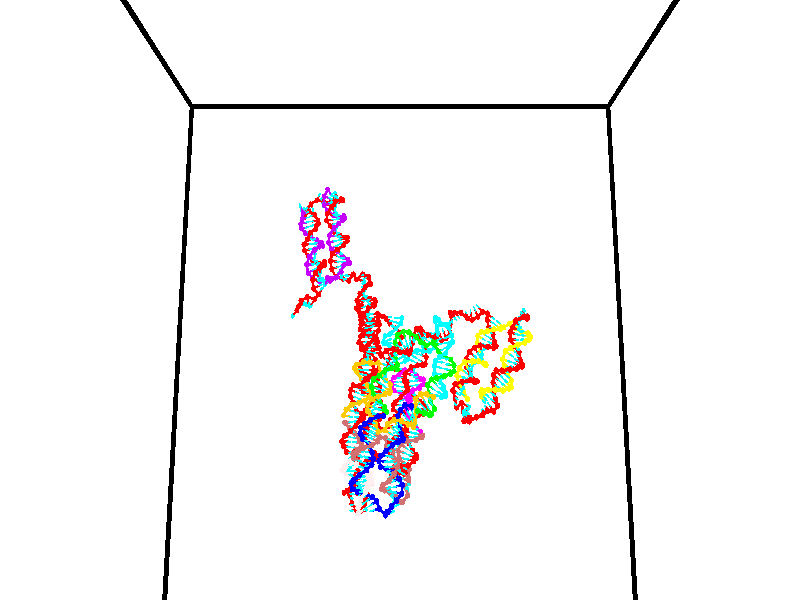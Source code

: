 // switches for output
#declare DRAW_BASES = 1; // possible values are 0, 1; only relevant for DNA ribbons
#declare DRAW_BASES_TYPE = 3; // possible values are 1, 2, 3; only relevant for DNA ribbons
#declare DRAW_FOG = 0; // set to 1 to enable fog

#include "colors.inc"

#include "transforms.inc"
background { rgb <1, 1, 1>}

#default {
   normal{
       ripples 0.25
       frequency 0.20
       turbulence 0.2
       lambda 5
   }
	finish {
		phong 0.1
		phong_size 40.
	}
}

// original window dimensions: 1024x640


// camera settings

camera {
	sky <0, 0.179814, -0.983701>
	up <0, 0.179814, -0.983701>
	right 1.6 * <1, 0, 0>
	location <35, 94.9851, 44.8844>
	look_at <35, 29.7336, 32.9568>
	direction <0, -65.2515, -11.9276>
	angle 67.0682
}


# declare cpy_camera_pos = <35, 94.9851, 44.8844>;
# if (DRAW_FOG = 1)
fog {
	fog_type 2
	up vnormalize(cpy_camera_pos)
	color rgbt<1,1,1,0.3>
	distance 1e-5
	fog_alt 3e-3
	fog_offset 56
}
# end


// LIGHTS

# declare lum = 6;
global_settings {
	ambient_light rgb lum * <0.05, 0.05, 0.05>
	max_trace_level 15
}# declare cpy_direct_light_amount = 0.25;
light_source
{	1000 * <-1, -1.16352, -0.803886>,
	rgb lum * cpy_direct_light_amount
	parallel
}

light_source
{	1000 * <1, 1.16352, 0.803886>,
	rgb lum * cpy_direct_light_amount
	parallel
}

// strand 0

// nucleotide -1

// particle -1
sphere {
	<24.572245, 34.730381, 34.750690> 0.250000
	pigment { color rgbt <1,0,0,0> }
	no_shadow
}
cylinder {
	<24.376595, 34.912800, 35.048088>,  <24.259205, 35.022251, 35.226524>, 0.100000
	pigment { color rgbt <1,0,0,0> }
	no_shadow
}
cylinder {
	<24.376595, 34.912800, 35.048088>,  <24.572245, 34.730381, 34.750690>, 0.100000
	pigment { color rgbt <1,0,0,0> }
	no_shadow
}

// particle -1
sphere {
	<24.376595, 34.912800, 35.048088> 0.100000
	pigment { color rgbt <1,0,0,0> }
	no_shadow
}
sphere {
	0, 1
	scale<0.080000,0.200000,0.300000>
	matrix <0.398538, 0.875087, -0.274573,
		-0.775837, 0.162009, -0.609779,
		-0.489126, 0.456044, 0.743491,
		24.229856, 35.049614, 35.271137>
	pigment { color rgbt <0,1,1,0> }
	no_shadow
}
cylinder {
	<24.563353, 34.030582, 34.345535>,  <24.572245, 34.730381, 34.750690>, 0.130000
	pigment { color rgbt <1,0,0,0> }
	no_shadow
}

// nucleotide -1

// particle -1
sphere {
	<24.563353, 34.030582, 34.345535> 0.250000
	pigment { color rgbt <1,0,0,0> }
	no_shadow
}
cylinder {
	<24.917500, 34.170315, 34.222836>,  <25.129988, 34.254154, 34.149216>, 0.100000
	pigment { color rgbt <1,0,0,0> }
	no_shadow
}
cylinder {
	<24.917500, 34.170315, 34.222836>,  <24.563353, 34.030582, 34.345535>, 0.100000
	pigment { color rgbt <1,0,0,0> }
	no_shadow
}

// particle -1
sphere {
	<24.917500, 34.170315, 34.222836> 0.100000
	pigment { color rgbt <1,0,0,0> }
	no_shadow
}
sphere {
	0, 1
	scale<0.080000,0.200000,0.300000>
	matrix <0.383971, -0.921465, 0.058887,
		-0.262087, -0.169919, -0.949967,
		0.885368, 0.349326, -0.306748,
		25.183109, 34.275112, 34.130810>
	pigment { color rgbt <0,1,1,0> }
	no_shadow
}
cylinder {
	<24.747978, 33.549400, 33.730827>,  <24.563353, 34.030582, 34.345535>, 0.130000
	pigment { color rgbt <1,0,0,0> }
	no_shadow
}

// nucleotide -1

// particle -1
sphere {
	<24.747978, 33.549400, 33.730827> 0.250000
	pigment { color rgbt <1,0,0,0> }
	no_shadow
}
cylinder {
	<25.040764, 33.733177, 33.932079>,  <25.216436, 33.843445, 34.052830>, 0.100000
	pigment { color rgbt <1,0,0,0> }
	no_shadow
}
cylinder {
	<25.040764, 33.733177, 33.932079>,  <24.747978, 33.549400, 33.730827>, 0.100000
	pigment { color rgbt <1,0,0,0> }
	no_shadow
}

// particle -1
sphere {
	<25.040764, 33.733177, 33.932079> 0.100000
	pigment { color rgbt <1,0,0,0> }
	no_shadow
}
sphere {
	0, 1
	scale<0.080000,0.200000,0.300000>
	matrix <0.483932, -0.870385, 0.090780,
		0.479622, 0.177031, -0.859432,
		0.731965, 0.459446, 0.503126,
		25.260353, 33.871010, 34.083015>
	pigment { color rgbt <0,1,1,0> }
	no_shadow
}
cylinder {
	<25.388092, 33.402935, 33.360916>,  <24.747978, 33.549400, 33.730827>, 0.130000
	pigment { color rgbt <1,0,0,0> }
	no_shadow
}

// nucleotide -1

// particle -1
sphere {
	<25.388092, 33.402935, 33.360916> 0.250000
	pigment { color rgbt <1,0,0,0> }
	no_shadow
}
cylinder {
	<25.462873, 33.457771, 33.750019>,  <25.507742, 33.490673, 33.983479>, 0.100000
	pigment { color rgbt <1,0,0,0> }
	no_shadow
}
cylinder {
	<25.462873, 33.457771, 33.750019>,  <25.388092, 33.402935, 33.360916>, 0.100000
	pigment { color rgbt <1,0,0,0> }
	no_shadow
}

// particle -1
sphere {
	<25.462873, 33.457771, 33.750019> 0.100000
	pigment { color rgbt <1,0,0,0> }
	no_shadow
}
sphere {
	0, 1
	scale<0.080000,0.200000,0.300000>
	matrix <0.556306, -0.830915, 0.010188,
		0.809674, 0.539245, -0.231609,
		0.186954, 0.137095, 0.972756,
		25.518959, 33.498901, 34.041847>
	pigment { color rgbt <0,1,1,0> }
	no_shadow
}
cylinder {
	<26.165482, 33.364765, 33.561085>,  <25.388092, 33.402935, 33.360916>, 0.130000
	pigment { color rgbt <1,0,0,0> }
	no_shadow
}

// nucleotide -1

// particle -1
sphere {
	<26.165482, 33.364765, 33.561085> 0.250000
	pigment { color rgbt <1,0,0,0> }
	no_shadow
}
cylinder {
	<25.920835, 33.272343, 33.863750>,  <25.774048, 33.216888, 34.045349>, 0.100000
	pigment { color rgbt <1,0,0,0> }
	no_shadow
}
cylinder {
	<25.920835, 33.272343, 33.863750>,  <26.165482, 33.364765, 33.561085>, 0.100000
	pigment { color rgbt <1,0,0,0> }
	no_shadow
}

// particle -1
sphere {
	<25.920835, 33.272343, 33.863750> 0.100000
	pigment { color rgbt <1,0,0,0> }
	no_shadow
}
sphere {
	0, 1
	scale<0.080000,0.200000,0.300000>
	matrix <0.486694, -0.863906, 0.129600,
		0.623741, 0.447529, 0.640831,
		-0.611617, -0.231052, 0.756663,
		25.737350, 33.203026, 34.090748>
	pigment { color rgbt <0,1,1,0> }
	no_shadow
}
cylinder {
	<26.638987, 33.980026, 33.258873>,  <26.165482, 33.364765, 33.561085>, 0.130000
	pigment { color rgbt <1,0,0,0> }
	no_shadow
}

// nucleotide -1

// particle -1
sphere {
	<26.638987, 33.980026, 33.258873> 0.250000
	pigment { color rgbt <1,0,0,0> }
	no_shadow
}
cylinder {
	<26.837111, 34.249382, 33.039337>,  <26.955984, 34.410995, 32.907616>, 0.100000
	pigment { color rgbt <1,0,0,0> }
	no_shadow
}
cylinder {
	<26.837111, 34.249382, 33.039337>,  <26.638987, 33.980026, 33.258873>, 0.100000
	pigment { color rgbt <1,0,0,0> }
	no_shadow
}

// particle -1
sphere {
	<26.837111, 34.249382, 33.039337> 0.100000
	pigment { color rgbt <1,0,0,0> }
	no_shadow
}
sphere {
	0, 1
	scale<0.080000,0.200000,0.300000>
	matrix <-0.410464, -0.375398, -0.831021,
		-0.765629, 0.636890, 0.090461,
		0.495310, 0.673385, -0.548836,
		26.985704, 34.451397, 32.874687>
	pigment { color rgbt <0,1,1,0> }
	no_shadow
}
cylinder {
	<26.151672, 34.327404, 32.821884>,  <26.638987, 33.980026, 33.258873>, 0.130000
	pigment { color rgbt <1,0,0,0> }
	no_shadow
}

// nucleotide -1

// particle -1
sphere {
	<26.151672, 34.327404, 32.821884> 0.250000
	pigment { color rgbt <1,0,0,0> }
	no_shadow
}
cylinder {
	<26.514944, 34.342819, 32.655163>,  <26.732906, 34.352066, 32.555130>, 0.100000
	pigment { color rgbt <1,0,0,0> }
	no_shadow
}
cylinder {
	<26.514944, 34.342819, 32.655163>,  <26.151672, 34.327404, 32.821884>, 0.100000
	pigment { color rgbt <1,0,0,0> }
	no_shadow
}

// particle -1
sphere {
	<26.514944, 34.342819, 32.655163> 0.100000
	pigment { color rgbt <1,0,0,0> }
	no_shadow
}
sphere {
	0, 1
	scale<0.080000,0.200000,0.300000>
	matrix <-0.398182, -0.227551, -0.888635,
		-0.129088, 0.973003, -0.191313,
		0.908178, 0.038535, -0.416806,
		26.787397, 34.354382, 32.530121>
	pigment { color rgbt <0,1,1,0> }
	no_shadow
}
cylinder {
	<26.097105, 34.774826, 32.150673>,  <26.151672, 34.327404, 32.821884>, 0.130000
	pigment { color rgbt <1,0,0,0> }
	no_shadow
}

// nucleotide -1

// particle -1
sphere {
	<26.097105, 34.774826, 32.150673> 0.250000
	pigment { color rgbt <1,0,0,0> }
	no_shadow
}
cylinder {
	<26.419958, 34.539177, 32.135326>,  <26.613670, 34.397789, 32.126118>, 0.100000
	pigment { color rgbt <1,0,0,0> }
	no_shadow
}
cylinder {
	<26.419958, 34.539177, 32.135326>,  <26.097105, 34.774826, 32.150673>, 0.100000
	pigment { color rgbt <1,0,0,0> }
	no_shadow
}

// particle -1
sphere {
	<26.419958, 34.539177, 32.135326> 0.100000
	pigment { color rgbt <1,0,0,0> }
	no_shadow
}
sphere {
	0, 1
	scale<0.080000,0.200000,0.300000>
	matrix <-0.210675, -0.226711, -0.950904,
		0.551502, 0.775588, -0.307099,
		0.807132, -0.589123, -0.038365,
		26.662098, 34.362438, 32.123817>
	pigment { color rgbt <0,1,1,0> }
	no_shadow
}
cylinder {
	<26.364086, 34.924065, 31.568151>,  <26.097105, 34.774826, 32.150673>, 0.130000
	pigment { color rgbt <1,0,0,0> }
	no_shadow
}

// nucleotide -1

// particle -1
sphere {
	<26.364086, 34.924065, 31.568151> 0.250000
	pigment { color rgbt <1,0,0,0> }
	no_shadow
}
cylinder {
	<26.532175, 34.572868, 31.659847>,  <26.633028, 34.362152, 31.714865>, 0.100000
	pigment { color rgbt <1,0,0,0> }
	no_shadow
}
cylinder {
	<26.532175, 34.572868, 31.659847>,  <26.364086, 34.924065, 31.568151>, 0.100000
	pigment { color rgbt <1,0,0,0> }
	no_shadow
}

// particle -1
sphere {
	<26.532175, 34.572868, 31.659847> 0.100000
	pigment { color rgbt <1,0,0,0> }
	no_shadow
}
sphere {
	0, 1
	scale<0.080000,0.200000,0.300000>
	matrix <-0.234625, -0.349166, -0.907212,
		0.876564, 0.327445, -0.352725,
		0.420221, -0.877988, 0.229240,
		26.658241, 34.309471, 31.728619>
	pigment { color rgbt <0,1,1,0> }
	no_shadow
}
cylinder {
	<26.798708, 34.754700, 31.044102>,  <26.364086, 34.924065, 31.568151>, 0.130000
	pigment { color rgbt <1,0,0,0> }
	no_shadow
}

// nucleotide -1

// particle -1
sphere {
	<26.798708, 34.754700, 31.044102> 0.250000
	pigment { color rgbt <1,0,0,0> }
	no_shadow
}
cylinder {
	<26.761946, 34.395897, 31.217043>,  <26.739889, 34.180614, 31.320808>, 0.100000
	pigment { color rgbt <1,0,0,0> }
	no_shadow
}
cylinder {
	<26.761946, 34.395897, 31.217043>,  <26.798708, 34.754700, 31.044102>, 0.100000
	pigment { color rgbt <1,0,0,0> }
	no_shadow
}

// particle -1
sphere {
	<26.761946, 34.395897, 31.217043> 0.100000
	pigment { color rgbt <1,0,0,0> }
	no_shadow
}
sphere {
	0, 1
	scale<0.080000,0.200000,0.300000>
	matrix <-0.142272, -0.417909, -0.897279,
		0.985552, -0.143977, -0.089211,
		-0.091905, -0.897007, 0.432355,
		26.734375, 34.126793, 31.346750>
	pigment { color rgbt <0,1,1,0> }
	no_shadow
}
cylinder {
	<27.225269, 34.282188, 30.758093>,  <26.798708, 34.754700, 31.044102>, 0.130000
	pigment { color rgbt <1,0,0,0> }
	no_shadow
}

// nucleotide -1

// particle -1
sphere {
	<27.225269, 34.282188, 30.758093> 0.250000
	pigment { color rgbt <1,0,0,0> }
	no_shadow
}
cylinder {
	<26.945913, 34.047832, 30.922522>,  <26.778299, 33.907219, 31.021179>, 0.100000
	pigment { color rgbt <1,0,0,0> }
	no_shadow
}
cylinder {
	<26.945913, 34.047832, 30.922522>,  <27.225269, 34.282188, 30.758093>, 0.100000
	pigment { color rgbt <1,0,0,0> }
	no_shadow
}

// particle -1
sphere {
	<26.945913, 34.047832, 30.922522> 0.100000
	pigment { color rgbt <1,0,0,0> }
	no_shadow
}
sphere {
	0, 1
	scale<0.080000,0.200000,0.300000>
	matrix <-0.308288, -0.272078, -0.911555,
		0.645918, -0.763349, 0.009393,
		-0.698390, -0.585894, 0.411072,
		26.736397, 33.872063, 31.045843>
	pigment { color rgbt <0,1,1,0> }
	no_shadow
}
cylinder {
	<27.153742, 33.739243, 30.308455>,  <27.225269, 34.282188, 30.758093>, 0.130000
	pigment { color rgbt <1,0,0,0> }
	no_shadow
}

// nucleotide -1

// particle -1
sphere {
	<27.153742, 33.739243, 30.308455> 0.250000
	pigment { color rgbt <1,0,0,0> }
	no_shadow
}
cylinder {
	<26.814970, 33.703671, 30.518141>,  <26.611708, 33.682327, 30.643953>, 0.100000
	pigment { color rgbt <1,0,0,0> }
	no_shadow
}
cylinder {
	<26.814970, 33.703671, 30.518141>,  <27.153742, 33.739243, 30.308455>, 0.100000
	pigment { color rgbt <1,0,0,0> }
	no_shadow
}

// particle -1
sphere {
	<26.814970, 33.703671, 30.518141> 0.100000
	pigment { color rgbt <1,0,0,0> }
	no_shadow
}
sphere {
	0, 1
	scale<0.080000,0.200000,0.300000>
	matrix <-0.411591, -0.514504, -0.752249,
		0.336606, -0.852864, 0.399148,
		-0.846929, -0.088926, 0.524217,
		26.560892, 33.676994, 30.675406>
	pigment { color rgbt <0,1,1,0> }
	no_shadow
}
cylinder {
	<26.991171, 33.089745, 30.240818>,  <27.153742, 33.739243, 30.308455>, 0.130000
	pigment { color rgbt <1,0,0,0> }
	no_shadow
}

// nucleotide -1

// particle -1
sphere {
	<26.991171, 33.089745, 30.240818> 0.250000
	pigment { color rgbt <1,0,0,0> }
	no_shadow
}
cylinder {
	<26.650095, 33.267010, 30.351477>,  <26.445450, 33.373367, 30.417871>, 0.100000
	pigment { color rgbt <1,0,0,0> }
	no_shadow
}
cylinder {
	<26.650095, 33.267010, 30.351477>,  <26.991171, 33.089745, 30.240818>, 0.100000
	pigment { color rgbt <1,0,0,0> }
	no_shadow
}

// particle -1
sphere {
	<26.650095, 33.267010, 30.351477> 0.100000
	pigment { color rgbt <1,0,0,0> }
	no_shadow
}
sphere {
	0, 1
	scale<0.080000,0.200000,0.300000>
	matrix <-0.442109, -0.330010, -0.834046,
		-0.278324, -0.833486, 0.477322,
		-0.852687, 0.443164, 0.276642,
		26.394289, 33.399960, 30.434469>
	pigment { color rgbt <0,1,1,0> }
	no_shadow
}
cylinder {
	<26.490437, 32.569977, 30.207848>,  <26.991171, 33.089745, 30.240818>, 0.130000
	pigment { color rgbt <1,0,0,0> }
	no_shadow
}

// nucleotide -1

// particle -1
sphere {
	<26.490437, 32.569977, 30.207848> 0.250000
	pigment { color rgbt <1,0,0,0> }
	no_shadow
}
cylinder {
	<26.310581, 32.925259, 30.170059>,  <26.202667, 33.138428, 30.147387>, 0.100000
	pigment { color rgbt <1,0,0,0> }
	no_shadow
}
cylinder {
	<26.310581, 32.925259, 30.170059>,  <26.490437, 32.569977, 30.207848>, 0.100000
	pigment { color rgbt <1,0,0,0> }
	no_shadow
}

// particle -1
sphere {
	<26.310581, 32.925259, 30.170059> 0.100000
	pigment { color rgbt <1,0,0,0> }
	no_shadow
}
sphere {
	0, 1
	scale<0.080000,0.200000,0.300000>
	matrix <-0.386869, -0.288987, -0.875682,
		-0.805082, -0.357194, 0.473557,
		-0.449640, 0.888200, -0.094471,
		26.175690, 33.191719, 30.141718>
	pigment { color rgbt <0,1,1,0> }
	no_shadow
}
cylinder {
	<25.764921, 32.491806, 30.121679>,  <26.490437, 32.569977, 30.207848>, 0.130000
	pigment { color rgbt <1,0,0,0> }
	no_shadow
}

// nucleotide -1

// particle -1
sphere {
	<25.764921, 32.491806, 30.121679> 0.250000
	pigment { color rgbt <1,0,0,0> }
	no_shadow
}
cylinder {
	<25.879850, 32.838326, 29.958229>,  <25.948809, 33.046238, 29.860159>, 0.100000
	pigment { color rgbt <1,0,0,0> }
	no_shadow
}
cylinder {
	<25.879850, 32.838326, 29.958229>,  <25.764921, 32.491806, 30.121679>, 0.100000
	pigment { color rgbt <1,0,0,0> }
	no_shadow
}

// particle -1
sphere {
	<25.879850, 32.838326, 29.958229> 0.100000
	pigment { color rgbt <1,0,0,0> }
	no_shadow
}
sphere {
	0, 1
	scale<0.080000,0.200000,0.300000>
	matrix <-0.356743, -0.299132, -0.885017,
		-0.888920, 0.400061, 0.223097,
		0.287325, 0.866297, -0.408624,
		25.966047, 33.098213, 29.835642>
	pigment { color rgbt <0,1,1,0> }
	no_shadow
}
cylinder {
	<25.225462, 32.628807, 29.535803>,  <25.764921, 32.491806, 30.121679>, 0.130000
	pigment { color rgbt <1,0,0,0> }
	no_shadow
}

// nucleotide -1

// particle -1
sphere {
	<25.225462, 32.628807, 29.535803> 0.250000
	pigment { color rgbt <1,0,0,0> }
	no_shadow
}
cylinder {
	<25.512835, 32.899689, 29.472239>,  <25.685259, 33.062218, 29.434099>, 0.100000
	pigment { color rgbt <1,0,0,0> }
	no_shadow
}
cylinder {
	<25.512835, 32.899689, 29.472239>,  <25.225462, 32.628807, 29.535803>, 0.100000
	pigment { color rgbt <1,0,0,0> }
	no_shadow
}

// particle -1
sphere {
	<25.512835, 32.899689, 29.472239> 0.100000
	pigment { color rgbt <1,0,0,0> }
	no_shadow
}
sphere {
	0, 1
	scale<0.080000,0.200000,0.300000>
	matrix <-0.207291, -0.009642, -0.978232,
		-0.663992, 0.735735, 0.133450,
		0.718433, 0.677201, -0.158913,
		25.728365, 33.102848, 29.424564>
	pigment { color rgbt <0,1,1,0> }
	no_shadow
}
cylinder {
	<24.918222, 33.122845, 29.149443>,  <25.225462, 32.628807, 29.535803>, 0.130000
	pigment { color rgbt <1,0,0,0> }
	no_shadow
}

// nucleotide -1

// particle -1
sphere {
	<24.918222, 33.122845, 29.149443> 0.250000
	pigment { color rgbt <1,0,0,0> }
	no_shadow
}
cylinder {
	<25.310192, 33.179207, 29.093019>,  <25.545374, 33.213024, 29.059166>, 0.100000
	pigment { color rgbt <1,0,0,0> }
	no_shadow
}
cylinder {
	<25.310192, 33.179207, 29.093019>,  <24.918222, 33.122845, 29.149443>, 0.100000
	pigment { color rgbt <1,0,0,0> }
	no_shadow
}

// particle -1
sphere {
	<25.310192, 33.179207, 29.093019> 0.100000
	pigment { color rgbt <1,0,0,0> }
	no_shadow
}
sphere {
	0, 1
	scale<0.080000,0.200000,0.300000>
	matrix <-0.155896, 0.100472, -0.982650,
		-0.124287, 0.984912, 0.120421,
		0.979923, 0.140903, -0.141056,
		25.604170, 33.221478, 29.050703>
	pigment { color rgbt <0,1,1,0> }
	no_shadow
}
cylinder {
	<24.945972, 33.755707, 28.793365>,  <24.918222, 33.122845, 29.149443>, 0.130000
	pigment { color rgbt <1,0,0,0> }
	no_shadow
}

// nucleotide -1

// particle -1
sphere {
	<24.945972, 33.755707, 28.793365> 0.250000
	pigment { color rgbt <1,0,0,0> }
	no_shadow
}
cylinder {
	<25.309828, 33.605209, 28.722940>,  <25.528141, 33.514912, 28.680685>, 0.100000
	pigment { color rgbt <1,0,0,0> }
	no_shadow
}
cylinder {
	<25.309828, 33.605209, 28.722940>,  <24.945972, 33.755707, 28.793365>, 0.100000
	pigment { color rgbt <1,0,0,0> }
	no_shadow
}

// particle -1
sphere {
	<25.309828, 33.605209, 28.722940> 0.100000
	pigment { color rgbt <1,0,0,0> }
	no_shadow
}
sphere {
	0, 1
	scale<0.080000,0.200000,0.300000>
	matrix <-0.146242, 0.106655, -0.983483,
		0.388802, 0.920364, 0.041996,
		0.909641, -0.376239, -0.176063,
		25.582720, 33.492336, 28.670122>
	pigment { color rgbt <0,1,1,0> }
	no_shadow
}
cylinder {
	<25.364891, 34.245670, 28.451164>,  <24.945972, 33.755707, 28.793365>, 0.130000
	pigment { color rgbt <1,0,0,0> }
	no_shadow
}

// nucleotide -1

// particle -1
sphere {
	<25.364891, 34.245670, 28.451164> 0.250000
	pigment { color rgbt <1,0,0,0> }
	no_shadow
}
cylinder {
	<25.514124, 33.888111, 28.351767>,  <25.603664, 33.673576, 28.292128>, 0.100000
	pigment { color rgbt <1,0,0,0> }
	no_shadow
}
cylinder {
	<25.514124, 33.888111, 28.351767>,  <25.364891, 34.245670, 28.451164>, 0.100000
	pigment { color rgbt <1,0,0,0> }
	no_shadow
}

// particle -1
sphere {
	<25.514124, 33.888111, 28.351767> 0.100000
	pigment { color rgbt <1,0,0,0> }
	no_shadow
}
sphere {
	0, 1
	scale<0.080000,0.200000,0.300000>
	matrix <-0.219343, 0.175259, -0.959778,
		0.901498, 0.412581, -0.130685,
		0.373082, -0.893902, -0.248492,
		25.626049, 33.619942, 28.277220>
	pigment { color rgbt <0,1,1,0> }
	no_shadow
}
cylinder {
	<25.738550, 34.438858, 27.904413>,  <25.364891, 34.245670, 28.451164>, 0.130000
	pigment { color rgbt <1,0,0,0> }
	no_shadow
}

// nucleotide -1

// particle -1
sphere {
	<25.738550, 34.438858, 27.904413> 0.250000
	pigment { color rgbt <1,0,0,0> }
	no_shadow
}
cylinder {
	<25.682013, 34.042900, 27.899763>,  <25.648090, 33.805325, 27.896973>, 0.100000
	pigment { color rgbt <1,0,0,0> }
	no_shadow
}
cylinder {
	<25.682013, 34.042900, 27.899763>,  <25.738550, 34.438858, 27.904413>, 0.100000
	pigment { color rgbt <1,0,0,0> }
	no_shadow
}

// particle -1
sphere {
	<25.682013, 34.042900, 27.899763> 0.100000
	pigment { color rgbt <1,0,0,0> }
	no_shadow
}
sphere {
	0, 1
	scale<0.080000,0.200000,0.300000>
	matrix <-0.065077, 0.021007, -0.997659,
		0.987819, -0.140259, -0.067388,
		-0.141346, -0.989892, -0.011623,
		25.639608, 33.745934, 27.896276>
	pigment { color rgbt <0,1,1,0> }
	no_shadow
}
cylinder {
	<26.207811, 34.182144, 27.478828>,  <25.738550, 34.438858, 27.904413>, 0.130000
	pigment { color rgbt <1,0,0,0> }
	no_shadow
}

// nucleotide -1

// particle -1
sphere {
	<26.207811, 34.182144, 27.478828> 0.250000
	pigment { color rgbt <1,0,0,0> }
	no_shadow
}
cylinder {
	<25.962118, 33.866543, 27.473232>,  <25.814701, 33.677181, 27.469873>, 0.100000
	pigment { color rgbt <1,0,0,0> }
	no_shadow
}
cylinder {
	<25.962118, 33.866543, 27.473232>,  <26.207811, 34.182144, 27.478828>, 0.100000
	pigment { color rgbt <1,0,0,0> }
	no_shadow
}

// particle -1
sphere {
	<25.962118, 33.866543, 27.473232> 0.100000
	pigment { color rgbt <1,0,0,0> }
	no_shadow
}
sphere {
	0, 1
	scale<0.080000,0.200000,0.300000>
	matrix <-0.069357, 0.071640, -0.995016,
		0.786070, -0.610202, -0.098726,
		-0.614234, -0.789000, -0.013992,
		25.777847, 33.629845, 27.469034>
	pigment { color rgbt <0,1,1,0> }
	no_shadow
}
cylinder {
	<26.446156, 33.841148, 26.927794>,  <26.207811, 34.182144, 27.478828>, 0.130000
	pigment { color rgbt <1,0,0,0> }
	no_shadow
}

// nucleotide -1

// particle -1
sphere {
	<26.446156, 33.841148, 26.927794> 0.250000
	pigment { color rgbt <1,0,0,0> }
	no_shadow
}
cylinder {
	<26.067600, 33.722206, 26.978273>,  <25.840467, 33.650841, 27.008560>, 0.100000
	pigment { color rgbt <1,0,0,0> }
	no_shadow
}
cylinder {
	<26.067600, 33.722206, 26.978273>,  <26.446156, 33.841148, 26.927794>, 0.100000
	pigment { color rgbt <1,0,0,0> }
	no_shadow
}

// particle -1
sphere {
	<26.067600, 33.722206, 26.978273> 0.100000
	pigment { color rgbt <1,0,0,0> }
	no_shadow
}
sphere {
	0, 1
	scale<0.080000,0.200000,0.300000>
	matrix <-0.141031, 0.028875, -0.989584,
		0.290615, -0.954330, -0.069263,
		-0.946390, -0.297356, 0.126198,
		25.783684, 33.632999, 27.016132>
	pigment { color rgbt <0,1,1,0> }
	no_shadow
}
cylinder {
	<26.314213, 33.281277, 26.485878>,  <26.446156, 33.841148, 26.927794>, 0.130000
	pigment { color rgbt <1,0,0,0> }
	no_shadow
}

// nucleotide -1

// particle -1
sphere {
	<26.314213, 33.281277, 26.485878> 0.250000
	pigment { color rgbt <1,0,0,0> }
	no_shadow
}
cylinder {
	<25.971952, 33.465912, 26.579514>,  <25.766596, 33.576694, 26.635695>, 0.100000
	pigment { color rgbt <1,0,0,0> }
	no_shadow
}
cylinder {
	<25.971952, 33.465912, 26.579514>,  <26.314213, 33.281277, 26.485878>, 0.100000
	pigment { color rgbt <1,0,0,0> }
	no_shadow
}

// particle -1
sphere {
	<25.971952, 33.465912, 26.579514> 0.100000
	pigment { color rgbt <1,0,0,0> }
	no_shadow
}
sphere {
	0, 1
	scale<0.080000,0.200000,0.300000>
	matrix <-0.150226, 0.211315, -0.965804,
		-0.495274, -0.861556, -0.111469,
		-0.855649, 0.461592, 0.234087,
		25.715258, 33.604389, 26.649740>
	pigment { color rgbt <0,1,1,0> }
	no_shadow
}
cylinder {
	<25.916969, 33.133572, 25.898706>,  <26.314213, 33.281277, 26.485878>, 0.130000
	pigment { color rgbt <1,0,0,0> }
	no_shadow
}

// nucleotide -1

// particle -1
sphere {
	<25.916969, 33.133572, 25.898706> 0.250000
	pigment { color rgbt <1,0,0,0> }
	no_shadow
}
cylinder {
	<25.709251, 33.427876, 26.072598>,  <25.584621, 33.604458, 26.176933>, 0.100000
	pigment { color rgbt <1,0,0,0> }
	no_shadow
}
cylinder {
	<25.709251, 33.427876, 26.072598>,  <25.916969, 33.133572, 25.898706>, 0.100000
	pigment { color rgbt <1,0,0,0> }
	no_shadow
}

// particle -1
sphere {
	<25.709251, 33.427876, 26.072598> 0.100000
	pigment { color rgbt <1,0,0,0> }
	no_shadow
}
sphere {
	0, 1
	scale<0.080000,0.200000,0.300000>
	matrix <-0.380104, 0.256757, -0.888593,
		-0.765413, -0.626681, 0.146334,
		-0.519292, 0.735762, 0.434729,
		25.553463, 33.648605, 26.203016>
	pigment { color rgbt <0,1,1,0> }
	no_shadow
}
cylinder {
	<25.295525, 33.198265, 25.587231>,  <25.916969, 33.133572, 25.898706>, 0.130000
	pigment { color rgbt <1,0,0,0> }
	no_shadow
}

// nucleotide -1

// particle -1
sphere {
	<25.295525, 33.198265, 25.587231> 0.250000
	pigment { color rgbt <1,0,0,0> }
	no_shadow
}
cylinder {
	<25.268757, 33.557419, 25.761276>,  <25.252697, 33.772911, 25.865704>, 0.100000
	pigment { color rgbt <1,0,0,0> }
	no_shadow
}
cylinder {
	<25.268757, 33.557419, 25.761276>,  <25.295525, 33.198265, 25.587231>, 0.100000
	pigment { color rgbt <1,0,0,0> }
	no_shadow
}

// particle -1
sphere {
	<25.268757, 33.557419, 25.761276> 0.100000
	pigment { color rgbt <1,0,0,0> }
	no_shadow
}
sphere {
	0, 1
	scale<0.080000,0.200000,0.300000>
	matrix <-0.554377, 0.329120, -0.764426,
		-0.829571, -0.292370, 0.475743,
		-0.066918, 0.897887, 0.435112,
		25.248682, 33.826786, 25.891809>
	pigment { color rgbt <0,1,1,0> }
	no_shadow
}
cylinder {
	<24.826685, 32.597225, 25.688168>,  <25.295525, 33.198265, 25.587231>, 0.130000
	pigment { color rgbt <1,0,0,0> }
	no_shadow
}

// nucleotide -1

// particle -1
sphere {
	<24.826685, 32.597225, 25.688168> 0.250000
	pigment { color rgbt <1,0,0,0> }
	no_shadow
}
cylinder {
	<24.564127, 32.456421, 25.421265>,  <24.406591, 32.371937, 25.261124>, 0.100000
	pigment { color rgbt <1,0,0,0> }
	no_shadow
}
cylinder {
	<24.564127, 32.456421, 25.421265>,  <24.826685, 32.597225, 25.688168>, 0.100000
	pigment { color rgbt <1,0,0,0> }
	no_shadow
}

// particle -1
sphere {
	<24.564127, 32.456421, 25.421265> 0.100000
	pigment { color rgbt <1,0,0,0> }
	no_shadow
}
sphere {
	0, 1
	scale<0.080000,0.200000,0.300000>
	matrix <0.579192, -0.801877, -0.146731,
		-0.483405, -0.482782, 0.730233,
		-0.656396, -0.352015, -0.667255,
		24.367208, 32.350815, 25.221088>
	pigment { color rgbt <0,1,1,0> }
	no_shadow
}
cylinder {
	<24.567957, 31.898754, 25.783857>,  <24.826685, 32.597225, 25.688168>, 0.130000
	pigment { color rgbt <1,0,0,0> }
	no_shadow
}

// nucleotide -1

// particle -1
sphere {
	<24.567957, 31.898754, 25.783857> 0.250000
	pigment { color rgbt <1,0,0,0> }
	no_shadow
}
cylinder {
	<24.571112, 31.989849, 25.394381>,  <24.573004, 32.044506, 25.160694>, 0.100000
	pigment { color rgbt <1,0,0,0> }
	no_shadow
}
cylinder {
	<24.571112, 31.989849, 25.394381>,  <24.567957, 31.898754, 25.783857>, 0.100000
	pigment { color rgbt <1,0,0,0> }
	no_shadow
}

// particle -1
sphere {
	<24.571112, 31.989849, 25.394381> 0.100000
	pigment { color rgbt <1,0,0,0> }
	no_shadow
}
sphere {
	0, 1
	scale<0.080000,0.200000,0.300000>
	matrix <0.618894, -0.765930, -0.174133,
		-0.785435, -0.601238, -0.146986,
		0.007886, 0.227739, -0.973690,
		24.573477, 32.058170, 25.102274>
	pigment { color rgbt <0,1,1,0> }
	no_shadow
}
cylinder {
	<24.373192, 31.269279, 25.386789>,  <24.567957, 31.898754, 25.783857>, 0.130000
	pigment { color rgbt <1,0,0,0> }
	no_shadow
}

// nucleotide -1

// particle -1
sphere {
	<24.373192, 31.269279, 25.386789> 0.250000
	pigment { color rgbt <1,0,0,0> }
	no_shadow
}
cylinder {
	<24.593176, 31.490883, 25.136791>,  <24.725166, 31.623844, 24.986792>, 0.100000
	pigment { color rgbt <1,0,0,0> }
	no_shadow
}
cylinder {
	<24.593176, 31.490883, 25.136791>,  <24.373192, 31.269279, 25.386789>, 0.100000
	pigment { color rgbt <1,0,0,0> }
	no_shadow
}

// particle -1
sphere {
	<24.593176, 31.490883, 25.136791> 0.100000
	pigment { color rgbt <1,0,0,0> }
	no_shadow
}
sphere {
	0, 1
	scale<0.080000,0.200000,0.300000>
	matrix <0.640900, -0.759771, -0.109521,
		-0.535529, -0.340328, -0.772907,
		0.549960, 0.554008, -0.624995,
		24.758163, 31.657085, 24.949293>
	pigment { color rgbt <0,1,1,0> }
	no_shadow
}
cylinder {
	<24.621588, 30.873325, 24.785290>,  <24.373192, 31.269279, 25.386789>, 0.130000
	pigment { color rgbt <1,0,0,0> }
	no_shadow
}

// nucleotide -1

// particle -1
sphere {
	<24.621588, 30.873325, 24.785290> 0.250000
	pigment { color rgbt <1,0,0,0> }
	no_shadow
}
cylinder {
	<24.885008, 31.163319, 24.865999>,  <25.043060, 31.337315, 24.914425>, 0.100000
	pigment { color rgbt <1,0,0,0> }
	no_shadow
}
cylinder {
	<24.885008, 31.163319, 24.865999>,  <24.621588, 30.873325, 24.785290>, 0.100000
	pigment { color rgbt <1,0,0,0> }
	no_shadow
}

// particle -1
sphere {
	<24.885008, 31.163319, 24.865999> 0.100000
	pigment { color rgbt <1,0,0,0> }
	no_shadow
}
sphere {
	0, 1
	scale<0.080000,0.200000,0.300000>
	matrix <0.749965, -0.654418, -0.096379,
		0.062171, 0.214793, -0.974679,
		0.658549, 0.724983, 0.201773,
		25.082573, 31.380814, 24.926531>
	pigment { color rgbt <0,1,1,0> }
	no_shadow
}
cylinder {
	<25.154709, 30.992769, 24.222155>,  <24.621588, 30.873325, 24.785290>, 0.130000
	pigment { color rgbt <1,0,0,0> }
	no_shadow
}

// nucleotide -1

// particle -1
sphere {
	<25.154709, 30.992769, 24.222155> 0.250000
	pigment { color rgbt <1,0,0,0> }
	no_shadow
}
cylinder {
	<25.317833, 31.126249, 24.562117>,  <25.415707, 31.206337, 24.766094>, 0.100000
	pigment { color rgbt <1,0,0,0> }
	no_shadow
}
cylinder {
	<25.317833, 31.126249, 24.562117>,  <25.154709, 30.992769, 24.222155>, 0.100000
	pigment { color rgbt <1,0,0,0> }
	no_shadow
}

// particle -1
sphere {
	<25.317833, 31.126249, 24.562117> 0.100000
	pigment { color rgbt <1,0,0,0> }
	no_shadow
}
sphere {
	0, 1
	scale<0.080000,0.200000,0.300000>
	matrix <0.794081, -0.589080, -0.149730,
		0.450697, 0.735954, -0.505217,
		0.407808, 0.333701, 0.849904,
		25.440176, 31.226360, 24.817087>
	pigment { color rgbt <0,1,1,0> }
	no_shadow
}
cylinder {
	<25.775711, 30.759684, 23.764841>,  <25.154709, 30.992769, 24.222155>, 0.130000
	pigment { color rgbt <1,0,0,0> }
	no_shadow
}

// nucleotide -1

// particle -1
sphere {
	<25.775711, 30.759684, 23.764841> 0.250000
	pigment { color rgbt <1,0,0,0> }
	no_shadow
}
cylinder {
	<25.972975, 31.047422, 23.569155>,  <26.091333, 31.220066, 23.451742>, 0.100000
	pigment { color rgbt <1,0,0,0> }
	no_shadow
}
cylinder {
	<25.972975, 31.047422, 23.569155>,  <25.775711, 30.759684, 23.764841>, 0.100000
	pigment { color rgbt <1,0,0,0> }
	no_shadow
}

// particle -1
sphere {
	<25.972975, 31.047422, 23.569155> 0.100000
	pigment { color rgbt <1,0,0,0> }
	no_shadow
}
sphere {
	0, 1
	scale<0.080000,0.200000,0.300000>
	matrix <0.646103, 0.073704, 0.759683,
		0.582534, -0.690729, -0.428425,
		0.493159, 0.719348, -0.489217,
		26.120922, 31.263227, 23.422390>
	pigment { color rgbt <0,1,1,0> }
	no_shadow
}
cylinder {
	<26.480520, 30.467979, 23.791695>,  <25.775711, 30.759684, 23.764841>, 0.130000
	pigment { color rgbt <1,0,0,0> }
	no_shadow
}

// nucleotide -1

// particle -1
sphere {
	<26.480520, 30.467979, 23.791695> 0.250000
	pigment { color rgbt <1,0,0,0> }
	no_shadow
}
cylinder {
	<26.404078, 30.860186, 23.773493>,  <26.358212, 31.095509, 23.762571>, 0.100000
	pigment { color rgbt <1,0,0,0> }
	no_shadow
}
cylinder {
	<26.404078, 30.860186, 23.773493>,  <26.480520, 30.467979, 23.791695>, 0.100000
	pigment { color rgbt <1,0,0,0> }
	no_shadow
}

// particle -1
sphere {
	<26.404078, 30.860186, 23.773493> 0.100000
	pigment { color rgbt <1,0,0,0> }
	no_shadow
}
sphere {
	0, 1
	scale<0.080000,0.200000,0.300000>
	matrix <0.545455, 0.144625, 0.825568,
		0.816061, 0.132953, -0.562465,
		-0.191108, 0.980514, -0.045503,
		26.346745, 31.154339, 23.759842>
	pigment { color rgbt <0,1,1,0> }
	no_shadow
}
cylinder {
	<27.071745, 30.792370, 24.112480>,  <26.480520, 30.467979, 23.791695>, 0.130000
	pigment { color rgbt <1,0,0,0> }
	no_shadow
}

// nucleotide -1

// particle -1
sphere {
	<27.071745, 30.792370, 24.112480> 0.250000
	pigment { color rgbt <1,0,0,0> }
	no_shadow
}
cylinder {
	<26.797483, 31.076000, 24.178324>,  <26.632927, 31.246178, 24.217831>, 0.100000
	pigment { color rgbt <1,0,0,0> }
	no_shadow
}
cylinder {
	<26.797483, 31.076000, 24.178324>,  <27.071745, 30.792370, 24.112480>, 0.100000
	pigment { color rgbt <1,0,0,0> }
	no_shadow
}

// particle -1
sphere {
	<26.797483, 31.076000, 24.178324> 0.100000
	pigment { color rgbt <1,0,0,0> }
	no_shadow
}
sphere {
	0, 1
	scale<0.080000,0.200000,0.300000>
	matrix <0.438513, 0.221849, 0.870913,
		0.581023, 0.669326, -0.463049,
		-0.685652, 0.709074, 0.164609,
		26.591787, 31.288723, 24.227707>
	pigment { color rgbt <0,1,1,0> }
	no_shadow
}
cylinder {
	<27.350969, 31.404898, 24.209301>,  <27.071745, 30.792370, 24.112480>, 0.130000
	pigment { color rgbt <1,0,0,0> }
	no_shadow
}

// nucleotide -1

// particle -1
sphere {
	<27.350969, 31.404898, 24.209301> 0.250000
	pigment { color rgbt <1,0,0,0> }
	no_shadow
}
cylinder {
	<26.998079, 31.416422, 24.397278>,  <26.786345, 31.423336, 24.510063>, 0.100000
	pigment { color rgbt <1,0,0,0> }
	no_shadow
}
cylinder {
	<26.998079, 31.416422, 24.397278>,  <27.350969, 31.404898, 24.209301>, 0.100000
	pigment { color rgbt <1,0,0,0> }
	no_shadow
}

// particle -1
sphere {
	<26.998079, 31.416422, 24.397278> 0.100000
	pigment { color rgbt <1,0,0,0> }
	no_shadow
}
sphere {
	0, 1
	scale<0.080000,0.200000,0.300000>
	matrix <0.459804, 0.267415, 0.846800,
		-0.101271, 0.963151, -0.249169,
		-0.882227, 0.028812, 0.469942,
		26.733412, 31.425066, 24.538260>
	pigment { color rgbt <0,1,1,0> }
	no_shadow
}
cylinder {
	<27.955315, 31.814013, 23.754549>,  <27.350969, 31.404898, 24.209301>, 0.130000
	pigment { color rgbt <1,0,0,0> }
	no_shadow
}

// nucleotide -1

// particle -1
sphere {
	<27.955315, 31.814013, 23.754549> 0.250000
	pigment { color rgbt <1,0,0,0> }
	no_shadow
}
cylinder {
	<27.964239, 32.208664, 23.689970>,  <27.969595, 32.445454, 23.651222>, 0.100000
	pigment { color rgbt <1,0,0,0> }
	no_shadow
}
cylinder {
	<27.964239, 32.208664, 23.689970>,  <27.955315, 31.814013, 23.754549>, 0.100000
	pigment { color rgbt <1,0,0,0> }
	no_shadow
}

// particle -1
sphere {
	<27.964239, 32.208664, 23.689970> 0.100000
	pigment { color rgbt <1,0,0,0> }
	no_shadow
}
sphere {
	0, 1
	scale<0.080000,0.200000,0.300000>
	matrix <0.295535, 0.147759, 0.943836,
		0.955071, -0.068773, -0.288286,
		0.022313, 0.986629, -0.161445,
		27.970934, 32.504654, 23.641537>
	pigment { color rgbt <0,1,1,0> }
	no_shadow
}
cylinder {
	<28.325327, 32.020500, 24.305294>,  <27.955315, 31.814013, 23.754549>, 0.130000
	pigment { color rgbt <1,0,0,0> }
	no_shadow
}

// nucleotide -1

// particle -1
sphere {
	<28.325327, 32.020500, 24.305294> 0.250000
	pigment { color rgbt <1,0,0,0> }
	no_shadow
}
cylinder {
	<28.179609, 32.367210, 24.169069>,  <28.092178, 32.575237, 24.087334>, 0.100000
	pigment { color rgbt <1,0,0,0> }
	no_shadow
}
cylinder {
	<28.179609, 32.367210, 24.169069>,  <28.325327, 32.020500, 24.305294>, 0.100000
	pigment { color rgbt <1,0,0,0> }
	no_shadow
}

// particle -1
sphere {
	<28.179609, 32.367210, 24.169069> 0.100000
	pigment { color rgbt <1,0,0,0> }
	no_shadow
}
sphere {
	0, 1
	scale<0.080000,0.200000,0.300000>
	matrix <0.224891, 0.436746, 0.871021,
		0.903722, 0.240719, -0.354035,
		-0.364295, 0.866780, -0.340562,
		28.070320, 32.627243, 24.066900>
	pigment { color rgbt <0,1,1,0> }
	no_shadow
}
cylinder {
	<28.815994, 32.612240, 24.351072>,  <28.325327, 32.020500, 24.305294>, 0.130000
	pigment { color rgbt <1,0,0,0> }
	no_shadow
}

// nucleotide -1

// particle -1
sphere {
	<28.815994, 32.612240, 24.351072> 0.250000
	pigment { color rgbt <1,0,0,0> }
	no_shadow
}
cylinder {
	<28.442017, 32.751762, 24.377054>,  <28.217630, 32.835476, 24.392643>, 0.100000
	pigment { color rgbt <1,0,0,0> }
	no_shadow
}
cylinder {
	<28.442017, 32.751762, 24.377054>,  <28.815994, 32.612240, 24.351072>, 0.100000
	pigment { color rgbt <1,0,0,0> }
	no_shadow
}

// particle -1
sphere {
	<28.442017, 32.751762, 24.377054> 0.100000
	pigment { color rgbt <1,0,0,0> }
	no_shadow
}
sphere {
	0, 1
	scale<0.080000,0.200000,0.300000>
	matrix <0.241989, 0.493014, 0.835690,
		0.259470, 0.797040, -0.545347,
		-0.934942, 0.348804, 0.064953,
		28.161533, 32.856403, 24.396540>
	pigment { color rgbt <0,1,1,0> }
	no_shadow
}
cylinder {
	<28.909977, 33.236431, 24.599585>,  <28.815994, 32.612240, 24.351072>, 0.130000
	pigment { color rgbt <1,0,0,0> }
	no_shadow
}

// nucleotide -1

// particle -1
sphere {
	<28.909977, 33.236431, 24.599585> 0.250000
	pigment { color rgbt <1,0,0,0> }
	no_shadow
}
cylinder {
	<28.514353, 33.203381, 24.648468>,  <28.276979, 33.183548, 24.677797>, 0.100000
	pigment { color rgbt <1,0,0,0> }
	no_shadow
}
cylinder {
	<28.514353, 33.203381, 24.648468>,  <28.909977, 33.236431, 24.599585>, 0.100000
	pigment { color rgbt <1,0,0,0> }
	no_shadow
}

// particle -1
sphere {
	<28.514353, 33.203381, 24.648468> 0.100000
	pigment { color rgbt <1,0,0,0> }
	no_shadow
}
sphere {
	0, 1
	scale<0.080000,0.200000,0.300000>
	matrix <0.040190, 0.646145, 0.762156,
		-0.141941, 0.758729, -0.635754,
		-0.989059, -0.082630, 0.122208,
		28.217634, 33.178593, 24.685131>
	pigment { color rgbt <0,1,1,0> }
	no_shadow
}
cylinder {
	<28.768112, 33.879578, 24.701771>,  <28.909977, 33.236431, 24.599585>, 0.130000
	pigment { color rgbt <1,0,0,0> }
	no_shadow
}

// nucleotide -1

// particle -1
sphere {
	<28.768112, 33.879578, 24.701771> 0.250000
	pigment { color rgbt <1,0,0,0> }
	no_shadow
}
cylinder {
	<28.448652, 33.673958, 24.826935>,  <28.256977, 33.550587, 24.902033>, 0.100000
	pigment { color rgbt <1,0,0,0> }
	no_shadow
}
cylinder {
	<28.448652, 33.673958, 24.826935>,  <28.768112, 33.879578, 24.701771>, 0.100000
	pigment { color rgbt <1,0,0,0> }
	no_shadow
}

// particle -1
sphere {
	<28.448652, 33.673958, 24.826935> 0.100000
	pigment { color rgbt <1,0,0,0> }
	no_shadow
}
sphere {
	0, 1
	scale<0.080000,0.200000,0.300000>
	matrix <-0.035382, 0.559169, 0.828298,
		-0.600757, 0.650448, -0.464768,
		-0.798648, -0.514050, 0.312910,
		28.209057, 33.519741, 24.920809>
	pigment { color rgbt <0,1,1,0> }
	no_shadow
}
cylinder {
	<28.270452, 34.311329, 25.032619>,  <28.768112, 33.879578, 24.701771>, 0.130000
	pigment { color rgbt <1,0,0,0> }
	no_shadow
}

// nucleotide -1

// particle -1
sphere {
	<28.270452, 34.311329, 25.032619> 0.250000
	pigment { color rgbt <1,0,0,0> }
	no_shadow
}
cylinder {
	<28.184078, 33.952160, 25.186041>,  <28.132254, 33.736660, 25.278093>, 0.100000
	pigment { color rgbt <1,0,0,0> }
	no_shadow
}
cylinder {
	<28.184078, 33.952160, 25.186041>,  <28.270452, 34.311329, 25.032619>, 0.100000
	pigment { color rgbt <1,0,0,0> }
	no_shadow
}

// particle -1
sphere {
	<28.184078, 33.952160, 25.186041> 0.100000
	pigment { color rgbt <1,0,0,0> }
	no_shadow
}
sphere {
	0, 1
	scale<0.080000,0.200000,0.300000>
	matrix <-0.205501, 0.425817, 0.881163,
		-0.954537, 0.111453, -0.276473,
		-0.215935, -0.897919, 0.383555,
		28.119297, 33.682785, 25.301107>
	pigment { color rgbt <0,1,1,0> }
	no_shadow
}
cylinder {
	<27.872339, 34.465355, 25.574316>,  <28.270452, 34.311329, 25.032619>, 0.130000
	pigment { color rgbt <1,0,0,0> }
	no_shadow
}

// nucleotide -1

// particle -1
sphere {
	<27.872339, 34.465355, 25.574316> 0.250000
	pigment { color rgbt <1,0,0,0> }
	no_shadow
}
cylinder {
	<27.949558, 34.077049, 25.631376>,  <27.995890, 33.844067, 25.665611>, 0.100000
	pigment { color rgbt <1,0,0,0> }
	no_shadow
}
cylinder {
	<27.949558, 34.077049, 25.631376>,  <27.872339, 34.465355, 25.574316>, 0.100000
	pigment { color rgbt <1,0,0,0> }
	no_shadow
}

// particle -1
sphere {
	<27.949558, 34.077049, 25.631376> 0.100000
	pigment { color rgbt <1,0,0,0> }
	no_shadow
}
sphere {
	0, 1
	scale<0.080000,0.200000,0.300000>
	matrix <0.006232, 0.146593, 0.989177,
		-0.981170, -0.190069, 0.034349,
		0.193047, -0.970765, 0.142648,
		28.007473, 33.785820, 25.674171>
	pigment { color rgbt <0,1,1,0> }
	no_shadow
}
cylinder {
	<27.403437, 34.231022, 26.143028>,  <27.872339, 34.465355, 25.574316>, 0.130000
	pigment { color rgbt <1,0,0,0> }
	no_shadow
}

// nucleotide -1

// particle -1
sphere {
	<27.403437, 34.231022, 26.143028> 0.250000
	pigment { color rgbt <1,0,0,0> }
	no_shadow
}
cylinder {
	<27.719189, 33.985878, 26.128721>,  <27.908640, 33.838791, 26.120136>, 0.100000
	pigment { color rgbt <1,0,0,0> }
	no_shadow
}
cylinder {
	<27.719189, 33.985878, 26.128721>,  <27.403437, 34.231022, 26.143028>, 0.100000
	pigment { color rgbt <1,0,0,0> }
	no_shadow
}

// particle -1
sphere {
	<27.719189, 33.985878, 26.128721> 0.100000
	pigment { color rgbt <1,0,0,0> }
	no_shadow
}
sphere {
	0, 1
	scale<0.080000,0.200000,0.300000>
	matrix <0.058639, 0.017272, 0.998130,
		-0.611100, -0.790000, 0.049572,
		0.789379, -0.612864, -0.035770,
		27.956003, 33.802017, 26.117990>
	pigment { color rgbt <0,1,1,0> }
	no_shadow
}
cylinder {
	<27.257051, 33.690735, 26.585058>,  <27.403437, 34.231022, 26.143028>, 0.130000
	pigment { color rgbt <1,0,0,0> }
	no_shadow
}

// nucleotide -1

// particle -1
sphere {
	<27.257051, 33.690735, 26.585058> 0.250000
	pigment { color rgbt <1,0,0,0> }
	no_shadow
}
cylinder {
	<27.654612, 33.692410, 26.540970>,  <27.893147, 33.693413, 26.514517>, 0.100000
	pigment { color rgbt <1,0,0,0> }
	no_shadow
}
cylinder {
	<27.654612, 33.692410, 26.540970>,  <27.257051, 33.690735, 26.585058>, 0.100000
	pigment { color rgbt <1,0,0,0> }
	no_shadow
}

// particle -1
sphere {
	<27.654612, 33.692410, 26.540970> 0.100000
	pigment { color rgbt <1,0,0,0> }
	no_shadow
}
sphere {
	0, 1
	scale<0.080000,0.200000,0.300000>
	matrix <0.109890, -0.123883, 0.986193,
		-0.009528, -0.992288, -0.123587,
		0.993898, 0.004185, -0.110223,
		27.952782, 33.693665, 26.507902>
	pigment { color rgbt <0,1,1,0> }
	no_shadow
}
cylinder {
	<27.560482, 33.070461, 26.877708>,  <27.257051, 33.690735, 26.585058>, 0.130000
	pigment { color rgbt <1,0,0,0> }
	no_shadow
}

// nucleotide -1

// particle -1
sphere {
	<27.560482, 33.070461, 26.877708> 0.250000
	pigment { color rgbt <1,0,0,0> }
	no_shadow
}
cylinder {
	<27.834848, 33.361462, 26.871180>,  <27.999468, 33.536060, 26.867262>, 0.100000
	pigment { color rgbt <1,0,0,0> }
	no_shadow
}
cylinder {
	<27.834848, 33.361462, 26.871180>,  <27.560482, 33.070461, 26.877708>, 0.100000
	pigment { color rgbt <1,0,0,0> }
	no_shadow
}

// particle -1
sphere {
	<27.834848, 33.361462, 26.871180> 0.100000
	pigment { color rgbt <1,0,0,0> }
	no_shadow
}
sphere {
	0, 1
	scale<0.080000,0.200000,0.300000>
	matrix <0.175912, -0.144011, 0.973815,
		0.706097, -0.670827, -0.226755,
		0.685917, 0.727497, -0.016321,
		28.040623, 33.579712, 26.866283>
	pigment { color rgbt <0,1,1,0> }
	no_shadow
}
cylinder {
	<27.999607, 32.790997, 27.369886>,  <27.560482, 33.070461, 26.877708>, 0.130000
	pigment { color rgbt <1,0,0,0> }
	no_shadow
}

// nucleotide -1

// particle -1
sphere {
	<27.999607, 32.790997, 27.369886> 0.250000
	pigment { color rgbt <1,0,0,0> }
	no_shadow
}
cylinder {
	<28.138657, 33.163940, 27.330160>,  <28.222086, 33.387707, 27.306324>, 0.100000
	pigment { color rgbt <1,0,0,0> }
	no_shadow
}
cylinder {
	<28.138657, 33.163940, 27.330160>,  <27.999607, 32.790997, 27.369886>, 0.100000
	pigment { color rgbt <1,0,0,0> }
	no_shadow
}

// particle -1
sphere {
	<28.138657, 33.163940, 27.330160> 0.100000
	pigment { color rgbt <1,0,0,0> }
	no_shadow
}
sphere {
	0, 1
	scale<0.080000,0.200000,0.300000>
	matrix <0.343575, -0.028109, 0.938704,
		0.872418, -0.360438, -0.330107,
		0.347624, 0.932360, -0.099315,
		28.242945, 33.443649, 27.300365>
	pigment { color rgbt <0,1,1,0> }
	no_shadow
}
cylinder {
	<28.624786, 32.791752, 27.709305>,  <27.999607, 32.790997, 27.369886>, 0.130000
	pigment { color rgbt <1,0,0,0> }
	no_shadow
}

// nucleotide -1

// particle -1
sphere {
	<28.624786, 32.791752, 27.709305> 0.250000
	pigment { color rgbt <1,0,0,0> }
	no_shadow
}
cylinder {
	<28.524086, 33.178642, 27.696102>,  <28.463665, 33.410778, 27.688181>, 0.100000
	pigment { color rgbt <1,0,0,0> }
	no_shadow
}
cylinder {
	<28.524086, 33.178642, 27.696102>,  <28.624786, 32.791752, 27.709305>, 0.100000
	pigment { color rgbt <1,0,0,0> }
	no_shadow
}

// particle -1
sphere {
	<28.524086, 33.178642, 27.696102> 0.100000
	pigment { color rgbt <1,0,0,0> }
	no_shadow
}
sphere {
	0, 1
	scale<0.080000,0.200000,0.300000>
	matrix <0.509986, 0.161573, 0.844871,
		0.822517, 0.195864, -0.533950,
		-0.251752, 0.967228, -0.033009,
		28.448561, 33.468811, 27.686199>
	pigment { color rgbt <0,1,1,0> }
	no_shadow
}
cylinder {
	<29.206841, 33.179890, 28.000462>,  <28.624786, 32.791752, 27.709305>, 0.130000
	pigment { color rgbt <1,0,0,0> }
	no_shadow
}

// nucleotide -1

// particle -1
sphere {
	<29.206841, 33.179890, 28.000462> 0.250000
	pigment { color rgbt <1,0,0,0> }
	no_shadow
}
cylinder {
	<28.895395, 33.429428, 28.027525>,  <28.708529, 33.579151, 28.043762>, 0.100000
	pigment { color rgbt <1,0,0,0> }
	no_shadow
}
cylinder {
	<28.895395, 33.429428, 28.027525>,  <29.206841, 33.179890, 28.000462>, 0.100000
	pigment { color rgbt <1,0,0,0> }
	no_shadow
}

// particle -1
sphere {
	<28.895395, 33.429428, 28.027525> 0.100000
	pigment { color rgbt <1,0,0,0> }
	no_shadow
}
sphere {
	0, 1
	scale<0.080000,0.200000,0.300000>
	matrix <0.322753, 0.305674, 0.895765,
		0.538138, 0.719291, -0.439350,
		-0.778613, 0.623846, 0.067658,
		28.661812, 33.616581, 28.047823>
	pigment { color rgbt <0,1,1,0> }
	no_shadow
}
cylinder {
	<29.489111, 33.892330, 28.177652>,  <29.206841, 33.179890, 28.000462>, 0.130000
	pigment { color rgbt <1,0,0,0> }
	no_shadow
}

// nucleotide -1

// particle -1
sphere {
	<29.489111, 33.892330, 28.177652> 0.250000
	pigment { color rgbt <1,0,0,0> }
	no_shadow
}
cylinder {
	<29.103209, 33.912277, 28.281004>,  <28.871668, 33.924248, 28.343014>, 0.100000
	pigment { color rgbt <1,0,0,0> }
	no_shadow
}
cylinder {
	<29.103209, 33.912277, 28.281004>,  <29.489111, 33.892330, 28.177652>, 0.100000
	pigment { color rgbt <1,0,0,0> }
	no_shadow
}

// particle -1
sphere {
	<29.103209, 33.912277, 28.281004> 0.100000
	pigment { color rgbt <1,0,0,0> }
	no_shadow
}
sphere {
	0, 1
	scale<0.080000,0.200000,0.300000>
	matrix <0.260530, 0.319124, 0.911199,
		-0.037013, 0.946400, -0.320870,
		-0.964756, 0.049870, 0.258377,
		28.813782, 33.927238, 28.358517>
	pigment { color rgbt <0,1,1,0> }
	no_shadow
}
cylinder {
	<29.529512, 34.472412, 28.646387>,  <29.489111, 33.892330, 28.177652>, 0.130000
	pigment { color rgbt <1,0,0,0> }
	no_shadow
}

// nucleotide -1

// particle -1
sphere {
	<29.529512, 34.472412, 28.646387> 0.250000
	pigment { color rgbt <1,0,0,0> }
	no_shadow
}
cylinder {
	<29.174547, 34.308250, 28.730358>,  <28.961569, 34.209755, 28.780741>, 0.100000
	pigment { color rgbt <1,0,0,0> }
	no_shadow
}
cylinder {
	<29.174547, 34.308250, 28.730358>,  <29.529512, 34.472412, 28.646387>, 0.100000
	pigment { color rgbt <1,0,0,0> }
	no_shadow
}

// particle -1
sphere {
	<29.174547, 34.308250, 28.730358> 0.100000
	pigment { color rgbt <1,0,0,0> }
	no_shadow
}
sphere {
	0, 1
	scale<0.080000,0.200000,0.300000>
	matrix <0.178846, 0.113210, 0.977342,
		-0.424867, 0.904851, -0.027066,
		-0.887413, -0.410399, 0.209928,
		28.908323, 34.185131, 28.793337>
	pigment { color rgbt <0,1,1,0> }
	no_shadow
}
cylinder {
	<29.238022, 34.899315, 29.135590>,  <29.529512, 34.472412, 28.646387>, 0.130000
	pigment { color rgbt <1,0,0,0> }
	no_shadow
}

// nucleotide -1

// particle -1
sphere {
	<29.238022, 34.899315, 29.135590> 0.250000
	pigment { color rgbt <1,0,0,0> }
	no_shadow
}
cylinder {
	<29.040417, 34.552124, 29.155863>,  <28.921854, 34.343811, 29.168026>, 0.100000
	pigment { color rgbt <1,0,0,0> }
	no_shadow
}
cylinder {
	<29.040417, 34.552124, 29.155863>,  <29.238022, 34.899315, 29.135590>, 0.100000
	pigment { color rgbt <1,0,0,0> }
	no_shadow
}

// particle -1
sphere {
	<29.040417, 34.552124, 29.155863> 0.100000
	pigment { color rgbt <1,0,0,0> }
	no_shadow
}
sphere {
	0, 1
	scale<0.080000,0.200000,0.300000>
	matrix <-0.011454, 0.064785, 0.997833,
		-0.869379, 0.492363, -0.041947,
		-0.494014, -0.867976, 0.050683,
		28.892212, 34.291733, 29.171068>
	pigment { color rgbt <0,1,1,0> }
	no_shadow
}
cylinder {
	<28.580740, 35.010284, 29.542580>,  <29.238022, 34.899315, 29.135590>, 0.130000
	pigment { color rgbt <1,0,0,0> }
	no_shadow
}

// nucleotide -1

// particle -1
sphere {
	<28.580740, 35.010284, 29.542580> 0.250000
	pigment { color rgbt <1,0,0,0> }
	no_shadow
}
cylinder {
	<28.681557, 34.623440, 29.556232>,  <28.742046, 34.391331, 29.564425>, 0.100000
	pigment { color rgbt <1,0,0,0> }
	no_shadow
}
cylinder {
	<28.681557, 34.623440, 29.556232>,  <28.580740, 35.010284, 29.542580>, 0.100000
	pigment { color rgbt <1,0,0,0> }
	no_shadow
}

// particle -1
sphere {
	<28.681557, 34.623440, 29.556232> 0.100000
	pigment { color rgbt <1,0,0,0> }
	no_shadow
}
sphere {
	0, 1
	scale<0.080000,0.200000,0.300000>
	matrix <-0.187688, -0.014251, 0.982125,
		-0.949341, -0.253941, -0.185107,
		0.252040, -0.967115, 0.034133,
		28.757168, 34.333305, 29.566473>
	pigment { color rgbt <0,1,1,0> }
	no_shadow
}
cylinder {
	<28.016613, 34.682713, 29.803606>,  <28.580740, 35.010284, 29.542580>, 0.130000
	pigment { color rgbt <1,0,0,0> }
	no_shadow
}

// nucleotide -1

// particle -1
sphere {
	<28.016613, 34.682713, 29.803606> 0.250000
	pigment { color rgbt <1,0,0,0> }
	no_shadow
}
cylinder {
	<28.331272, 34.453705, 29.896049>,  <28.520067, 34.316299, 29.951515>, 0.100000
	pigment { color rgbt <1,0,0,0> }
	no_shadow
}
cylinder {
	<28.331272, 34.453705, 29.896049>,  <28.016613, 34.682713, 29.803606>, 0.100000
	pigment { color rgbt <1,0,0,0> }
	no_shadow
}

// particle -1
sphere {
	<28.331272, 34.453705, 29.896049> 0.100000
	pigment { color rgbt <1,0,0,0> }
	no_shadow
}
sphere {
	0, 1
	scale<0.080000,0.200000,0.300000>
	matrix <-0.286561, -0.007009, 0.958036,
		-0.546872, -0.819863, -0.169574,
		0.786648, -0.572516, 0.231108,
		28.567266, 34.281948, 29.965382>
	pigment { color rgbt <0,1,1,0> }
	no_shadow
}
cylinder {
	<27.825462, 34.288452, 30.382586>,  <28.016613, 34.682713, 29.803606>, 0.130000
	pigment { color rgbt <1,0,0,0> }
	no_shadow
}

// nucleotide -1

// particle -1
sphere {
	<27.825462, 34.288452, 30.382586> 0.250000
	pigment { color rgbt <1,0,0,0> }
	no_shadow
}
cylinder {
	<28.212158, 34.186253, 30.387287>,  <28.444176, 34.124931, 30.390108>, 0.100000
	pigment { color rgbt <1,0,0,0> }
	no_shadow
}
cylinder {
	<28.212158, 34.186253, 30.387287>,  <27.825462, 34.288452, 30.382586>, 0.100000
	pigment { color rgbt <1,0,0,0> }
	no_shadow
}

// particle -1
sphere {
	<28.212158, 34.186253, 30.387287> 0.100000
	pigment { color rgbt <1,0,0,0> }
	no_shadow
}
sphere {
	0, 1
	scale<0.080000,0.200000,0.300000>
	matrix <-0.032660, -0.077734, 0.996439,
		-0.253674, -0.963680, -0.083493,
		0.966738, -0.255497, 0.011755,
		28.502180, 34.109604, 30.390814>
	pigment { color rgbt <0,1,1,0> }
	no_shadow
}
cylinder {
	<27.895334, 33.750969, 30.963987>,  <27.825462, 34.288452, 30.382586>, 0.130000
	pigment { color rgbt <1,0,0,0> }
	no_shadow
}

// nucleotide -1

// particle -1
sphere {
	<27.895334, 33.750969, 30.963987> 0.250000
	pigment { color rgbt <1,0,0,0> }
	no_shadow
}
cylinder {
	<28.263945, 33.893703, 30.902727>,  <28.485111, 33.979343, 30.865971>, 0.100000
	pigment { color rgbt <1,0,0,0> }
	no_shadow
}
cylinder {
	<28.263945, 33.893703, 30.902727>,  <27.895334, 33.750969, 30.963987>, 0.100000
	pigment { color rgbt <1,0,0,0> }
	no_shadow
}

// particle -1
sphere {
	<28.263945, 33.893703, 30.902727> 0.100000
	pigment { color rgbt <1,0,0,0> }
	no_shadow
}
sphere {
	0, 1
	scale<0.080000,0.200000,0.300000>
	matrix <0.188245, -0.065559, 0.979932,
		0.339639, -0.931862, -0.127588,
		0.921525, 0.356841, -0.153152,
		28.540401, 34.000755, 30.856781>
	pigment { color rgbt <0,1,1,0> }
	no_shadow
}
cylinder {
	<28.294991, 33.373524, 31.581215>,  <27.895334, 33.750969, 30.963987>, 0.130000
	pigment { color rgbt <1,0,0,0> }
	no_shadow
}

// nucleotide -1

// particle -1
sphere {
	<28.294991, 33.373524, 31.581215> 0.250000
	pigment { color rgbt <1,0,0,0> }
	no_shadow
}
cylinder {
	<28.520918, 33.659920, 31.417097>,  <28.656475, 33.831757, 31.318626>, 0.100000
	pigment { color rgbt <1,0,0,0> }
	no_shadow
}
cylinder {
	<28.520918, 33.659920, 31.417097>,  <28.294991, 33.373524, 31.581215>, 0.100000
	pigment { color rgbt <1,0,0,0> }
	no_shadow
}

// particle -1
sphere {
	<28.520918, 33.659920, 31.417097> 0.100000
	pigment { color rgbt <1,0,0,0> }
	no_shadow
}
sphere {
	0, 1
	scale<0.080000,0.200000,0.300000>
	matrix <0.433225, 0.165897, 0.885886,
		0.702350, -0.678115, -0.216482,
		0.564820, 0.715987, -0.410294,
		28.690363, 33.874718, 31.294008>
	pigment { color rgbt <0,1,1,0> }
	no_shadow
}
cylinder {
	<29.058365, 33.239899, 31.742178>,  <28.294991, 33.373524, 31.581215>, 0.130000
	pigment { color rgbt <1,0,0,0> }
	no_shadow
}

// nucleotide -1

// particle -1
sphere {
	<29.058365, 33.239899, 31.742178> 0.250000
	pigment { color rgbt <1,0,0,0> }
	no_shadow
}
cylinder {
	<29.014553, 33.631020, 31.670727>,  <28.988266, 33.865692, 31.627857>, 0.100000
	pigment { color rgbt <1,0,0,0> }
	no_shadow
}
cylinder {
	<29.014553, 33.631020, 31.670727>,  <29.058365, 33.239899, 31.742178>, 0.100000
	pigment { color rgbt <1,0,0,0> }
	no_shadow
}

// particle -1
sphere {
	<29.014553, 33.631020, 31.670727> 0.100000
	pigment { color rgbt <1,0,0,0> }
	no_shadow
}
sphere {
	0, 1
	scale<0.080000,0.200000,0.300000>
	matrix <0.578304, 0.208850, 0.788636,
		0.808436, -0.016920, -0.588341,
		-0.109531, 0.977802, -0.178626,
		28.981693, 33.924358, 31.617138>
	pigment { color rgbt <0,1,1,0> }
	no_shadow
}
cylinder {
	<29.645144, 33.404961, 31.944031>,  <29.058365, 33.239899, 31.742178>, 0.130000
	pigment { color rgbt <1,0,0,0> }
	no_shadow
}

// nucleotide -1

// particle -1
sphere {
	<29.645144, 33.404961, 31.944031> 0.250000
	pigment { color rgbt <1,0,0,0> }
	no_shadow
}
cylinder {
	<29.454657, 33.756691, 31.942598>,  <29.340364, 33.967728, 31.941738>, 0.100000
	pigment { color rgbt <1,0,0,0> }
	no_shadow
}
cylinder {
	<29.454657, 33.756691, 31.942598>,  <29.645144, 33.404961, 31.944031>, 0.100000
	pigment { color rgbt <1,0,0,0> }
	no_shadow
}

// particle -1
sphere {
	<29.454657, 33.756691, 31.942598> 0.100000
	pigment { color rgbt <1,0,0,0> }
	no_shadow
}
sphere {
	0, 1
	scale<0.080000,0.200000,0.300000>
	matrix <0.445737, 0.244907, 0.861011,
		0.757983, 0.408430, -0.508574,
		-0.476216, 0.879321, -0.003583,
		29.311792, 34.020489, 31.941523>
	pigment { color rgbt <0,1,1,0> }
	no_shadow
}
cylinder {
	<30.108912, 33.278744, 31.328604>,  <29.645144, 33.404961, 31.944031>, 0.130000
	pigment { color rgbt <1,0,0,0> }
	no_shadow
}

// nucleotide -1

// particle -1
sphere {
	<30.108912, 33.278744, 31.328604> 0.250000
	pigment { color rgbt <1,0,0,0> }
	no_shadow
}
cylinder {
	<29.760796, 33.452900, 31.420719>,  <29.551926, 33.557392, 31.475988>, 0.100000
	pigment { color rgbt <1,0,0,0> }
	no_shadow
}
cylinder {
	<29.760796, 33.452900, 31.420719>,  <30.108912, 33.278744, 31.328604>, 0.100000
	pigment { color rgbt <1,0,0,0> }
	no_shadow
}

// particle -1
sphere {
	<29.760796, 33.452900, 31.420719> 0.100000
	pigment { color rgbt <1,0,0,0> }
	no_shadow
}
sphere {
	0, 1
	scale<0.080000,0.200000,0.300000>
	matrix <-0.215806, -0.757352, 0.616316,
		0.442746, 0.486677, 0.753075,
		-0.870290, 0.435390, 0.230286,
		29.499708, 33.583515, 31.489805>
	pigment { color rgbt <0,1,1,0> }
	no_shadow
}
cylinder {
	<30.501612, 33.601009, 31.851913>,  <30.108912, 33.278744, 31.328604>, 0.130000
	pigment { color rgbt <1,0,0,0> }
	no_shadow
}

// nucleotide -1

// particle -1
sphere {
	<30.501612, 33.601009, 31.851913> 0.250000
	pigment { color rgbt <1,0,0,0> }
	no_shadow
}
cylinder {
	<30.893791, 33.575649, 31.926430>,  <31.129099, 33.560432, 31.971140>, 0.100000
	pigment { color rgbt <1,0,0,0> }
	no_shadow
}
cylinder {
	<30.893791, 33.575649, 31.926430>,  <30.501612, 33.601009, 31.851913>, 0.100000
	pigment { color rgbt <1,0,0,0> }
	no_shadow
}

// particle -1
sphere {
	<30.893791, 33.575649, 31.926430> 0.100000
	pigment { color rgbt <1,0,0,0> }
	no_shadow
}
sphere {
	0, 1
	scale<0.080000,0.200000,0.300000>
	matrix <-0.146115, -0.868663, 0.473365,
		0.131813, -0.491329, -0.860942,
		0.980447, -0.063401, 0.186292,
		31.187925, 33.556629, 31.982317>
	pigment { color rgbt <0,1,1,0> }
	no_shadow
}
cylinder {
	<31.115108, 33.393074, 31.349977>,  <30.501612, 33.601009, 31.851913>, 0.130000
	pigment { color rgbt <1,0,0,0> }
	no_shadow
}

// nucleotide -1

// particle -1
sphere {
	<31.115108, 33.393074, 31.349977> 0.250000
	pigment { color rgbt <1,0,0,0> }
	no_shadow
}
cylinder {
	<31.146278, 33.774384, 31.466726>,  <31.164980, 34.003170, 31.536776>, 0.100000
	pigment { color rgbt <1,0,0,0> }
	no_shadow
}
cylinder {
	<31.146278, 33.774384, 31.466726>,  <31.115108, 33.393074, 31.349977>, 0.100000
	pigment { color rgbt <1,0,0,0> }
	no_shadow
}

// particle -1
sphere {
	<31.146278, 33.774384, 31.466726> 0.100000
	pigment { color rgbt <1,0,0,0> }
	no_shadow
}
sphere {
	0, 1
	scale<0.080000,0.200000,0.300000>
	matrix <0.496248, -0.291004, 0.817957,
		0.864677, 0.081101, -0.495739,
		0.077925, 0.953278, 0.291871,
		31.169657, 34.060368, 31.554287>
	pigment { color rgbt <0,1,1,0> }
	no_shadow
}
cylinder {
	<31.715801, 33.415848, 31.595186>,  <31.115108, 33.393074, 31.349977>, 0.130000
	pigment { color rgbt <1,0,0,0> }
	no_shadow
}

// nucleotide -1

// particle -1
sphere {
	<31.715801, 33.415848, 31.595186> 0.250000
	pigment { color rgbt <1,0,0,0> }
	no_shadow
}
cylinder {
	<31.504765, 33.723614, 31.739214>,  <31.378143, 33.908272, 31.825630>, 0.100000
	pigment { color rgbt <1,0,0,0> }
	no_shadow
}
cylinder {
	<31.504765, 33.723614, 31.739214>,  <31.715801, 33.415848, 31.595186>, 0.100000
	pigment { color rgbt <1,0,0,0> }
	no_shadow
}

// particle -1
sphere {
	<31.504765, 33.723614, 31.739214> 0.100000
	pigment { color rgbt <1,0,0,0> }
	no_shadow
}
sphere {
	0, 1
	scale<0.080000,0.200000,0.300000>
	matrix <0.392633, -0.155007, 0.906538,
		0.753317, 0.619656, -0.220318,
		-0.527591, 0.769415, 0.360067,
		31.346487, 33.954437, 31.847235>
	pigment { color rgbt <0,1,1,0> }
	no_shadow
}
cylinder {
	<31.941494, 33.686840, 32.275352>,  <31.715801, 33.415848, 31.595186>, 0.130000
	pigment { color rgbt <1,0,0,0> }
	no_shadow
}

// nucleotide -1

// particle -1
sphere {
	<31.941494, 33.686840, 32.275352> 0.250000
	pigment { color rgbt <1,0,0,0> }
	no_shadow
}
cylinder {
	<31.555283, 33.790958, 32.275280>,  <31.323555, 33.853428, 32.275238>, 0.100000
	pigment { color rgbt <1,0,0,0> }
	no_shadow
}
cylinder {
	<31.555283, 33.790958, 32.275280>,  <31.941494, 33.686840, 32.275352>, 0.100000
	pigment { color rgbt <1,0,0,0> }
	no_shadow
}

// particle -1
sphere {
	<31.555283, 33.790958, 32.275280> 0.100000
	pigment { color rgbt <1,0,0,0> }
	no_shadow
}
sphere {
	0, 1
	scale<0.080000,0.200000,0.300000>
	matrix <0.078197, 0.290715, 0.953609,
		0.248273, 0.920723, -0.301049,
		-0.965529, 0.260297, -0.000179,
		31.265623, 33.869049, 32.275227>
	pigment { color rgbt <0,1,1,0> }
	no_shadow
}
cylinder {
	<31.832802, 34.371197, 32.410980>,  <31.941494, 33.686840, 32.275352>, 0.130000
	pigment { color rgbt <1,0,0,0> }
	no_shadow
}

// nucleotide -1

// particle -1
sphere {
	<31.832802, 34.371197, 32.410980> 0.250000
	pigment { color rgbt <1,0,0,0> }
	no_shadow
}
cylinder {
	<31.493153, 34.189610, 32.518982>,  <31.289362, 34.080658, 32.583782>, 0.100000
	pigment { color rgbt <1,0,0,0> }
	no_shadow
}
cylinder {
	<31.493153, 34.189610, 32.518982>,  <31.832802, 34.371197, 32.410980>, 0.100000
	pigment { color rgbt <1,0,0,0> }
	no_shadow
}

// particle -1
sphere {
	<31.493153, 34.189610, 32.518982> 0.100000
	pigment { color rgbt <1,0,0,0> }
	no_shadow
}
sphere {
	0, 1
	scale<0.080000,0.200000,0.300000>
	matrix <0.067237, 0.414132, 0.907730,
		-0.523897, 0.788930, -0.321126,
		-0.849124, -0.453965, 0.270008,
		31.238415, 34.053421, 32.599983>
	pigment { color rgbt <0,1,1,0> }
	no_shadow
}
cylinder {
	<31.446960, 34.821926, 32.788113>,  <31.832802, 34.371197, 32.410980>, 0.130000
	pigment { color rgbt <1,0,0,0> }
	no_shadow
}

// nucleotide -1

// particle -1
sphere {
	<31.446960, 34.821926, 32.788113> 0.250000
	pigment { color rgbt <1,0,0,0> }
	no_shadow
}
cylinder {
	<31.350874, 34.451309, 32.903923>,  <31.293222, 34.228939, 32.973408>, 0.100000
	pigment { color rgbt <1,0,0,0> }
	no_shadow
}
cylinder {
	<31.350874, 34.451309, 32.903923>,  <31.446960, 34.821926, 32.788113>, 0.100000
	pigment { color rgbt <1,0,0,0> }
	no_shadow
}

// particle -1
sphere {
	<31.350874, 34.451309, 32.903923> 0.100000
	pigment { color rgbt <1,0,0,0> }
	no_shadow
}
sphere {
	0, 1
	scale<0.080000,0.200000,0.300000>
	matrix <0.120290, 0.267543, 0.956008,
		-0.963237, 0.264475, 0.047185,
		-0.240216, -0.926538, 0.289521,
		31.278809, 34.173347, 32.990780>
	pigment { color rgbt <0,1,1,0> }
	no_shadow
}
cylinder {
	<30.935928, 34.880989, 33.353073>,  <31.446960, 34.821926, 32.788113>, 0.130000
	pigment { color rgbt <1,0,0,0> }
	no_shadow
}

// nucleotide -1

// particle -1
sphere {
	<30.935928, 34.880989, 33.353073> 0.250000
	pigment { color rgbt <1,0,0,0> }
	no_shadow
}
cylinder {
	<31.127356, 34.530907, 33.381340>,  <31.242212, 34.320858, 33.398300>, 0.100000
	pigment { color rgbt <1,0,0,0> }
	no_shadow
}
cylinder {
	<31.127356, 34.530907, 33.381340>,  <30.935928, 34.880989, 33.353073>, 0.100000
	pigment { color rgbt <1,0,0,0> }
	no_shadow
}

// particle -1
sphere {
	<31.127356, 34.530907, 33.381340> 0.100000
	pigment { color rgbt <1,0,0,0> }
	no_shadow
}
sphere {
	0, 1
	scale<0.080000,0.200000,0.300000>
	matrix <0.164690, 0.168528, 0.971841,
		-0.862467, -0.453453, 0.224789,
		0.478568, -0.875202, 0.070671,
		31.270926, 34.268345, 33.402542>
	pigment { color rgbt <0,1,1,0> }
	no_shadow
}
cylinder {
	<30.606340, 34.492313, 33.875751>,  <30.935928, 34.880989, 33.353073>, 0.130000
	pigment { color rgbt <1,0,0,0> }
	no_shadow
}

// nucleotide -1

// particle -1
sphere {
	<30.606340, 34.492313, 33.875751> 0.250000
	pigment { color rgbt <1,0,0,0> }
	no_shadow
}
cylinder {
	<30.969219, 34.325722, 33.851955>,  <31.186947, 34.225765, 33.837677>, 0.100000
	pigment { color rgbt <1,0,0,0> }
	no_shadow
}
cylinder {
	<30.969219, 34.325722, 33.851955>,  <30.606340, 34.492313, 33.875751>, 0.100000
	pigment { color rgbt <1,0,0,0> }
	no_shadow
}

// particle -1
sphere {
	<30.969219, 34.325722, 33.851955> 0.100000
	pigment { color rgbt <1,0,0,0> }
	no_shadow
}
sphere {
	0, 1
	scale<0.080000,0.200000,0.300000>
	matrix <0.064594, -0.001841, 0.997910,
		-0.415722, -0.909142, 0.025232,
		0.907195, -0.416483, -0.059491,
		31.241379, 34.200779, 33.834106>
	pigment { color rgbt <0,1,1,0> }
	no_shadow
}
cylinder {
	<30.664986, 34.009209, 34.562920>,  <30.606340, 34.492313, 33.875751>, 0.130000
	pigment { color rgbt <1,0,0,0> }
	no_shadow
}

// nucleotide -1

// particle -1
sphere {
	<30.664986, 34.009209, 34.562920> 0.250000
	pigment { color rgbt <1,0,0,0> }
	no_shadow
}
cylinder {
	<31.041039, 34.080307, 34.446606>,  <31.266670, 34.122967, 34.376816>, 0.100000
	pigment { color rgbt <1,0,0,0> }
	no_shadow
}
cylinder {
	<31.041039, 34.080307, 34.446606>,  <30.664986, 34.009209, 34.562920>, 0.100000
	pigment { color rgbt <1,0,0,0> }
	no_shadow
}

// particle -1
sphere {
	<31.041039, 34.080307, 34.446606> 0.100000
	pigment { color rgbt <1,0,0,0> }
	no_shadow
}
sphere {
	0, 1
	scale<0.080000,0.200000,0.300000>
	matrix <0.289881, 0.031646, 0.956539,
		0.179227, -0.983567, -0.021775,
		0.940131, 0.177750, -0.290789,
		31.323078, 34.133633, 34.359367>
	pigment { color rgbt <0,1,1,0> }
	no_shadow
}
cylinder {
	<31.156572, 33.493420, 34.843361>,  <30.664986, 34.009209, 34.562920>, 0.130000
	pigment { color rgbt <1,0,0,0> }
	no_shadow
}

// nucleotide -1

// particle -1
sphere {
	<31.156572, 33.493420, 34.843361> 0.250000
	pigment { color rgbt <1,0,0,0> }
	no_shadow
}
cylinder {
	<31.389643, 33.808643, 34.763905>,  <31.529484, 33.997776, 34.716232>, 0.100000
	pigment { color rgbt <1,0,0,0> }
	no_shadow
}
cylinder {
	<31.389643, 33.808643, 34.763905>,  <31.156572, 33.493420, 34.843361>, 0.100000
	pigment { color rgbt <1,0,0,0> }
	no_shadow
}

// particle -1
sphere {
	<31.389643, 33.808643, 34.763905> 0.100000
	pigment { color rgbt <1,0,0,0> }
	no_shadow
}
sphere {
	0, 1
	scale<0.080000,0.200000,0.300000>
	matrix <0.160150, 0.128284, 0.978721,
		0.796770, -0.602088, -0.051460,
		0.582674, 0.788057, -0.198638,
		31.564445, 34.045059, 34.704315>
	pigment { color rgbt <0,1,1,0> }
	no_shadow
}
cylinder {
	<31.683422, 33.374897, 35.325722>,  <31.156572, 33.493420, 34.843361>, 0.130000
	pigment { color rgbt <1,0,0,0> }
	no_shadow
}

// nucleotide -1

// particle -1
sphere {
	<31.683422, 33.374897, 35.325722> 0.250000
	pigment { color rgbt <1,0,0,0> }
	no_shadow
}
cylinder {
	<31.689859, 33.752605, 35.194214>,  <31.693722, 33.979233, 35.115311>, 0.100000
	pigment { color rgbt <1,0,0,0> }
	no_shadow
}
cylinder {
	<31.689859, 33.752605, 35.194214>,  <31.683422, 33.374897, 35.325722>, 0.100000
	pigment { color rgbt <1,0,0,0> }
	no_shadow
}

// particle -1
sphere {
	<31.689859, 33.752605, 35.194214> 0.100000
	pigment { color rgbt <1,0,0,0> }
	no_shadow
}
sphere {
	0, 1
	scale<0.080000,0.200000,0.300000>
	matrix <0.090191, 0.326097, 0.941024,
		0.995794, -0.044797, -0.079917,
		0.016095, 0.944274, -0.328766,
		31.694687, 34.035889, 35.095585>
	pigment { color rgbt <0,1,1,0> }
	no_shadow
}
cylinder {
	<32.290024, 33.618816, 35.535877>,  <31.683422, 33.374897, 35.325722>, 0.130000
	pigment { color rgbt <1,0,0,0> }
	no_shadow
}

// nucleotide -1

// particle -1
sphere {
	<32.290024, 33.618816, 35.535877> 0.250000
	pigment { color rgbt <1,0,0,0> }
	no_shadow
}
cylinder {
	<32.094055, 33.965195, 35.495647>,  <31.976475, 34.173023, 35.471508>, 0.100000
	pigment { color rgbt <1,0,0,0> }
	no_shadow
}
cylinder {
	<32.094055, 33.965195, 35.495647>,  <32.290024, 33.618816, 35.535877>, 0.100000
	pigment { color rgbt <1,0,0,0> }
	no_shadow
}

// particle -1
sphere {
	<32.094055, 33.965195, 35.495647> 0.100000
	pigment { color rgbt <1,0,0,0> }
	no_shadow
}
sphere {
	0, 1
	scale<0.080000,0.200000,0.300000>
	matrix <0.157530, 0.201411, 0.966756,
		0.857416, 0.457790, -0.235088,
		-0.489920, 0.865946, -0.100577,
		31.947079, 34.224979, 35.465473>
	pigment { color rgbt <0,1,1,0> }
	no_shadow
}
cylinder {
	<32.809532, 34.212620, 35.668465>,  <32.290024, 33.618816, 35.535877>, 0.130000
	pigment { color rgbt <1,0,0,0> }
	no_shadow
}

// nucleotide -1

// particle -1
sphere {
	<32.809532, 34.212620, 35.668465> 0.250000
	pigment { color rgbt <1,0,0,0> }
	no_shadow
}
cylinder {
	<32.434696, 34.323677, 35.753113>,  <32.209797, 34.390312, 35.803902>, 0.100000
	pigment { color rgbt <1,0,0,0> }
	no_shadow
}
cylinder {
	<32.434696, 34.323677, 35.753113>,  <32.809532, 34.212620, 35.668465>, 0.100000
	pigment { color rgbt <1,0,0,0> }
	no_shadow
}

// particle -1
sphere {
	<32.434696, 34.323677, 35.753113> 0.100000
	pigment { color rgbt <1,0,0,0> }
	no_shadow
}
sphere {
	0, 1
	scale<0.080000,0.200000,0.300000>
	matrix <0.275241, 0.214732, 0.937087,
		0.214732, 0.936379, -0.277641,
		-0.937087, 0.277641, 0.211620,
		32.153568, 34.406971, 35.816597>
	pigment { color rgbt <0,1,1,0> }
	no_shadow
}
cylinder {
	<32.925781, 34.862888, 35.996017>,  <32.809532, 34.212620, 35.668465>, 0.130000
	pigment { color rgbt <1,0,0,0> }
	no_shadow
}

// nucleotide -1

// particle -1
sphere {
	<32.925781, 34.862888, 35.996017> 0.250000
	pigment { color rgbt <1,0,0,0> }
	no_shadow
}
cylinder {
	<32.545227, 34.763741, 36.069149>,  <32.316895, 34.704250, 36.113029>, 0.100000
	pigment { color rgbt <1,0,0,0> }
	no_shadow
}
cylinder {
	<32.545227, 34.763741, 36.069149>,  <32.925781, 34.862888, 35.996017>, 0.100000
	pigment { color rgbt <1,0,0,0> }
	no_shadow
}

// particle -1
sphere {
	<32.545227, 34.763741, 36.069149> 0.100000
	pigment { color rgbt <1,0,0,0> }
	no_shadow
}
sphere {
	0, 1
	scale<0.080000,0.200000,0.300000>
	matrix <0.149126, 0.148689, 0.977575,
		-0.269497, 0.957315, -0.104497,
		-0.951385, -0.247870, 0.182832,
		32.259811, 34.689381, 36.124001>
	pigment { color rgbt <0,1,1,0> }
	no_shadow
}
cylinder {
	<32.838470, 35.282585, 36.566673>,  <32.925781, 34.862888, 35.996017>, 0.130000
	pigment { color rgbt <1,0,0,0> }
	no_shadow
}

// nucleotide -1

// particle -1
sphere {
	<32.838470, 35.282585, 36.566673> 0.250000
	pigment { color rgbt <1,0,0,0> }
	no_shadow
}
cylinder {
	<32.541885, 35.014275, 36.573528>,  <32.363934, 34.853291, 36.577641>, 0.100000
	pigment { color rgbt <1,0,0,0> }
	no_shadow
}
cylinder {
	<32.541885, 35.014275, 36.573528>,  <32.838470, 35.282585, 36.566673>, 0.100000
	pigment { color rgbt <1,0,0,0> }
	no_shadow
}

// particle -1
sphere {
	<32.541885, 35.014275, 36.573528> 0.100000
	pigment { color rgbt <1,0,0,0> }
	no_shadow
}
sphere {
	0, 1
	scale<0.080000,0.200000,0.300000>
	matrix <-0.005321, 0.031413, 0.999492,
		-0.670970, 0.740998, -0.026861,
		-0.741466, -0.670772, 0.017135,
		32.319447, 34.813042, 36.578671>
	pigment { color rgbt <0,1,1,0> }
	no_shadow
}
cylinder {
	<32.519592, 35.490719, 37.210033>,  <32.838470, 35.282585, 36.566673>, 0.130000
	pigment { color rgbt <1,0,0,0> }
	no_shadow
}

// nucleotide -1

// particle -1
sphere {
	<32.519592, 35.490719, 37.210033> 0.250000
	pigment { color rgbt <1,0,0,0> }
	no_shadow
}
cylinder {
	<32.356476, 35.133900, 37.132095>,  <32.258606, 34.919807, 37.085335>, 0.100000
	pigment { color rgbt <1,0,0,0> }
	no_shadow
}
cylinder {
	<32.356476, 35.133900, 37.132095>,  <32.519592, 35.490719, 37.210033>, 0.100000
	pigment { color rgbt <1,0,0,0> }
	no_shadow
}

// particle -1
sphere {
	<32.356476, 35.133900, 37.132095> 0.100000
	pigment { color rgbt <1,0,0,0> }
	no_shadow
}
sphere {
	0, 1
	scale<0.080000,0.200000,0.300000>
	matrix <-0.227925, -0.107187, 0.967761,
		-0.884172, 0.439050, -0.159610,
		-0.407788, -0.892046, -0.194842,
		32.234138, 34.866287, 37.073643>
	pigment { color rgbt <0,1,1,0> }
	no_shadow
}
cylinder {
	<31.922087, 35.523933, 37.705250>,  <32.519592, 35.490719, 37.210033>, 0.130000
	pigment { color rgbt <1,0,0,0> }
	no_shadow
}

// nucleotide -1

// particle -1
sphere {
	<31.922087, 35.523933, 37.705250> 0.250000
	pigment { color rgbt <1,0,0,0> }
	no_shadow
}
cylinder {
	<31.994299, 35.140717, 37.616196>,  <32.037628, 34.910786, 37.562763>, 0.100000
	pigment { color rgbt <1,0,0,0> }
	no_shadow
}
cylinder {
	<31.994299, 35.140717, 37.616196>,  <31.922087, 35.523933, 37.705250>, 0.100000
	pigment { color rgbt <1,0,0,0> }
	no_shadow
}

// particle -1
sphere {
	<31.994299, 35.140717, 37.616196> 0.100000
	pigment { color rgbt <1,0,0,0> }
	no_shadow
}
sphere {
	0, 1
	scale<0.080000,0.200000,0.300000>
	matrix <-0.164786, -0.252616, 0.953431,
		-0.969667, -0.135438, -0.203477,
		0.180532, -0.958041, -0.222636,
		32.048458, 34.853306, 37.549404>
	pigment { color rgbt <0,1,1,0> }
	no_shadow
}
cylinder {
	<31.356674, 35.198212, 37.960884>,  <31.922087, 35.523933, 37.705250>, 0.130000
	pigment { color rgbt <1,0,0,0> }
	no_shadow
}

// nucleotide -1

// particle -1
sphere {
	<31.356674, 35.198212, 37.960884> 0.250000
	pigment { color rgbt <1,0,0,0> }
	no_shadow
}
cylinder {
	<31.667936, 34.949898, 37.922722>,  <31.854692, 34.800911, 37.899822>, 0.100000
	pigment { color rgbt <1,0,0,0> }
	no_shadow
}
cylinder {
	<31.667936, 34.949898, 37.922722>,  <31.356674, 35.198212, 37.960884>, 0.100000
	pigment { color rgbt <1,0,0,0> }
	no_shadow
}

// particle -1
sphere {
	<31.667936, 34.949898, 37.922722> 0.100000
	pigment { color rgbt <1,0,0,0> }
	no_shadow
}
sphere {
	0, 1
	scale<0.080000,0.200000,0.300000>
	matrix <-0.220465, -0.412218, 0.884009,
		-0.588111, -0.666858, -0.457630,
		0.778152, -0.620787, -0.095411,
		31.901382, 34.763660, 37.894100>
	pigment { color rgbt <0,1,1,0> }
	no_shadow
}
cylinder {
	<31.128233, 34.474609, 38.011425>,  <31.356674, 35.198212, 37.960884>, 0.130000
	pigment { color rgbt <1,0,0,0> }
	no_shadow
}

// nucleotide -1

// particle -1
sphere {
	<31.128233, 34.474609, 38.011425> 0.250000
	pigment { color rgbt <1,0,0,0> }
	no_shadow
}
cylinder {
	<31.514456, 34.474419, 38.115498>,  <31.746189, 34.474304, 38.177940>, 0.100000
	pigment { color rgbt <1,0,0,0> }
	no_shadow
}
cylinder {
	<31.514456, 34.474419, 38.115498>,  <31.128233, 34.474609, 38.011425>, 0.100000
	pigment { color rgbt <1,0,0,0> }
	no_shadow
}

// particle -1
sphere {
	<31.514456, 34.474419, 38.115498> 0.100000
	pigment { color rgbt <1,0,0,0> }
	no_shadow
}
sphere {
	0, 1
	scale<0.080000,0.200000,0.300000>
	matrix <-0.211166, -0.585660, 0.782567,
		0.152007, -0.810557, -0.565590,
		0.965558, -0.000478, 0.260186,
		31.804123, 34.474274, 38.193554>
	pigment { color rgbt <0,1,1,0> }
	no_shadow
}
cylinder {
	<31.428064, 33.737747, 38.082481>,  <31.128233, 34.474609, 38.011425>, 0.130000
	pigment { color rgbt <1,0,0,0> }
	no_shadow
}

// nucleotide -1

// particle -1
sphere {
	<31.428064, 33.737747, 38.082481> 0.250000
	pigment { color rgbt <1,0,0,0> }
	no_shadow
}
cylinder {
	<31.596886, 34.020821, 38.309128>,  <31.698179, 34.190666, 38.445114>, 0.100000
	pigment { color rgbt <1,0,0,0> }
	no_shadow
}
cylinder {
	<31.596886, 34.020821, 38.309128>,  <31.428064, 33.737747, 38.082481>, 0.100000
	pigment { color rgbt <1,0,0,0> }
	no_shadow
}

// particle -1
sphere {
	<31.596886, 34.020821, 38.309128> 0.100000
	pigment { color rgbt <1,0,0,0> }
	no_shadow
}
sphere {
	0, 1
	scale<0.080000,0.200000,0.300000>
	matrix <-0.313526, -0.472501, 0.823677,
		0.850631, -0.525284, 0.022458,
		0.422053, 0.707686, 0.566614,
		31.723501, 34.233128, 38.479111>
	pigment { color rgbt <0,1,1,0> }
	no_shadow
}
cylinder {
	<31.802904, 33.372108, 38.615940>,  <31.428064, 33.737747, 38.082481>, 0.130000
	pigment { color rgbt <1,0,0,0> }
	no_shadow
}

// nucleotide -1

// particle -1
sphere {
	<31.802904, 33.372108, 38.615940> 0.250000
	pigment { color rgbt <1,0,0,0> }
	no_shadow
}
cylinder {
	<31.685740, 33.734947, 38.736862>,  <31.615440, 33.952648, 38.809414>, 0.100000
	pigment { color rgbt <1,0,0,0> }
	no_shadow
}
cylinder {
	<31.685740, 33.734947, 38.736862>,  <31.802904, 33.372108, 38.615940>, 0.100000
	pigment { color rgbt <1,0,0,0> }
	no_shadow
}

// particle -1
sphere {
	<31.685740, 33.734947, 38.736862> 0.100000
	pigment { color rgbt <1,0,0,0> }
	no_shadow
}
sphere {
	0, 1
	scale<0.080000,0.200000,0.300000>
	matrix <-0.339299, -0.394202, 0.854096,
		0.893913, 0.147602, 0.423241,
		-0.292909, 0.907093, 0.302301,
		31.597866, 34.007076, 38.827553>
	pigment { color rgbt <0,1,1,0> }
	no_shadow
}
cylinder {
	<32.212482, 33.553139, 39.246311>,  <31.802904, 33.372108, 38.615940>, 0.130000
	pigment { color rgbt <1,0,0,0> }
	no_shadow
}

// nucleotide -1

// particle -1
sphere {
	<32.212482, 33.553139, 39.246311> 0.250000
	pigment { color rgbt <1,0,0,0> }
	no_shadow
}
cylinder {
	<31.920134, 33.824696, 39.274414>,  <31.744724, 33.987629, 39.291275>, 0.100000
	pigment { color rgbt <1,0,0,0> }
	no_shadow
}
cylinder {
	<31.920134, 33.824696, 39.274414>,  <32.212482, 33.553139, 39.246311>, 0.100000
	pigment { color rgbt <1,0,0,0> }
	no_shadow
}

// particle -1
sphere {
	<31.920134, 33.824696, 39.274414> 0.100000
	pigment { color rgbt <1,0,0,0> }
	no_shadow
}
sphere {
	0, 1
	scale<0.080000,0.200000,0.300000>
	matrix <0.026592, -0.074537, 0.996864,
		0.681999, 0.730445, 0.036424,
		-0.730869, 0.678892, 0.070258,
		31.700872, 34.028362, 39.295490>
	pigment { color rgbt <0,1,1,0> }
	no_shadow
}
cylinder {
	<32.345806, 34.142899, 39.755482>,  <32.212482, 33.553139, 39.246311>, 0.130000
	pigment { color rgbt <1,0,0,0> }
	no_shadow
}

// nucleotide -1

// particle -1
sphere {
	<32.345806, 34.142899, 39.755482> 0.250000
	pigment { color rgbt <1,0,0,0> }
	no_shadow
}
cylinder {
	<31.945862, 34.138626, 39.750477>,  <31.705894, 34.136063, 39.747475>, 0.100000
	pigment { color rgbt <1,0,0,0> }
	no_shadow
}
cylinder {
	<31.945862, 34.138626, 39.750477>,  <32.345806, 34.142899, 39.755482>, 0.100000
	pigment { color rgbt <1,0,0,0> }
	no_shadow
}

// particle -1
sphere {
	<31.945862, 34.138626, 39.750477> 0.100000
	pigment { color rgbt <1,0,0,0> }
	no_shadow
}
sphere {
	0, 1
	scale<0.080000,0.200000,0.300000>
	matrix <-0.013675, 0.116270, 0.993124,
		-0.009155, 0.993160, -0.116400,
		-0.999865, -0.010684, -0.012517,
		31.645903, 34.135422, 39.746723>
	pigment { color rgbt <0,1,1,0> }
	no_shadow
}
cylinder {
	<32.147869, 34.672798, 40.261009>,  <32.345806, 34.142899, 39.755482>, 0.130000
	pigment { color rgbt <1,0,0,0> }
	no_shadow
}

// nucleotide -1

// particle -1
sphere {
	<32.147869, 34.672798, 40.261009> 0.250000
	pigment { color rgbt <1,0,0,0> }
	no_shadow
}
cylinder {
	<31.823305, 34.443951, 40.213196>,  <31.628567, 34.306641, 40.184509>, 0.100000
	pigment { color rgbt <1,0,0,0> }
	no_shadow
}
cylinder {
	<31.823305, 34.443951, 40.213196>,  <32.147869, 34.672798, 40.261009>, 0.100000
	pigment { color rgbt <1,0,0,0> }
	no_shadow
}

// particle -1
sphere {
	<31.823305, 34.443951, 40.213196> 0.100000
	pigment { color rgbt <1,0,0,0> }
	no_shadow
}
sphere {
	0, 1
	scale<0.080000,0.200000,0.300000>
	matrix <-0.203596, 0.084968, 0.975361,
		-0.547871, 0.815754, -0.185426,
		-0.811410, -0.572123, -0.119533,
		31.579882, 34.272312, 40.177338>
	pigment { color rgbt <0,1,1,0> }
	no_shadow
}
cylinder {
	<31.540552, 34.976677, 40.610710>,  <32.147869, 34.672798, 40.261009>, 0.130000
	pigment { color rgbt <1,0,0,0> }
	no_shadow
}

// nucleotide -1

// particle -1
sphere {
	<31.540552, 34.976677, 40.610710> 0.250000
	pigment { color rgbt <1,0,0,0> }
	no_shadow
}
cylinder {
	<31.459507, 34.586346, 40.577965>,  <31.410879, 34.352146, 40.558319>, 0.100000
	pigment { color rgbt <1,0,0,0> }
	no_shadow
}
cylinder {
	<31.459507, 34.586346, 40.577965>,  <31.540552, 34.976677, 40.610710>, 0.100000
	pigment { color rgbt <1,0,0,0> }
	no_shadow
}

// particle -1
sphere {
	<31.459507, 34.586346, 40.577965> 0.100000
	pigment { color rgbt <1,0,0,0> }
	no_shadow
}
sphere {
	0, 1
	scale<0.080000,0.200000,0.300000>
	matrix <-0.312412, -0.014811, 0.949831,
		-0.928087, 0.218023, -0.301860,
		-0.202614, -0.975831, -0.081859,
		31.398724, 34.293594, 40.553406>
	pigment { color rgbt <0,1,1,0> }
	no_shadow
}
cylinder {
	<30.952513, 34.840427, 41.117607>,  <31.540552, 34.976677, 40.610710>, 0.130000
	pigment { color rgbt <1,0,0,0> }
	no_shadow
}

// nucleotide -1

// particle -1
sphere {
	<30.952513, 34.840427, 41.117607> 0.250000
	pigment { color rgbt <1,0,0,0> }
	no_shadow
}
cylinder {
	<31.052660, 34.459827, 41.046085>,  <31.112747, 34.231468, 41.003170>, 0.100000
	pigment { color rgbt <1,0,0,0> }
	no_shadow
}
cylinder {
	<31.052660, 34.459827, 41.046085>,  <30.952513, 34.840427, 41.117607>, 0.100000
	pigment { color rgbt <1,0,0,0> }
	no_shadow
}

// particle -1
sphere {
	<31.052660, 34.459827, 41.046085> 0.100000
	pigment { color rgbt <1,0,0,0> }
	no_shadow
}
sphere {
	0, 1
	scale<0.080000,0.200000,0.300000>
	matrix <-0.340995, -0.259520, 0.903533,
		-0.906112, -0.165242, -0.389430,
		0.250366, -0.951496, -0.178808,
		31.127769, 34.174377, 40.992443>
	pigment { color rgbt <0,1,1,0> }
	no_shadow
}
cylinder {
	<30.329340, 34.441216, 41.023544>,  <30.952513, 34.840427, 41.117607>, 0.130000
	pigment { color rgbt <1,0,0,0> }
	no_shadow
}

// nucleotide -1

// particle -1
sphere {
	<30.329340, 34.441216, 41.023544> 0.250000
	pigment { color rgbt <1,0,0,0> }
	no_shadow
}
cylinder {
	<30.644581, 34.238346, 41.163067>,  <30.833725, 34.116623, 41.246780>, 0.100000
	pigment { color rgbt <1,0,0,0> }
	no_shadow
}
cylinder {
	<30.644581, 34.238346, 41.163067>,  <30.329340, 34.441216, 41.023544>, 0.100000
	pigment { color rgbt <1,0,0,0> }
	no_shadow
}

// particle -1
sphere {
	<30.644581, 34.238346, 41.163067> 0.100000
	pigment { color rgbt <1,0,0,0> }
	no_shadow
}
sphere {
	0, 1
	scale<0.080000,0.200000,0.300000>
	matrix <-0.519981, -0.245289, 0.818201,
		-0.329412, -0.826201, -0.457034,
		0.788103, -0.507175, 0.348808,
		30.881012, 34.086193, 41.267708>
	pigment { color rgbt <0,1,1,0> }
	no_shadow
}
cylinder {
	<30.050545, 33.879944, 41.352692>,  <30.329340, 34.441216, 41.023544>, 0.130000
	pigment { color rgbt <1,0,0,0> }
	no_shadow
}

// nucleotide -1

// particle -1
sphere {
	<30.050545, 33.879944, 41.352692> 0.250000
	pigment { color rgbt <1,0,0,0> }
	no_shadow
}
cylinder {
	<30.422516, 33.850365, 41.496784>,  <30.645699, 33.832615, 41.583241>, 0.100000
	pigment { color rgbt <1,0,0,0> }
	no_shadow
}
cylinder {
	<30.422516, 33.850365, 41.496784>,  <30.050545, 33.879944, 41.352692>, 0.100000
	pigment { color rgbt <1,0,0,0> }
	no_shadow
}

// particle -1
sphere {
	<30.422516, 33.850365, 41.496784> 0.100000
	pigment { color rgbt <1,0,0,0> }
	no_shadow
}
sphere {
	0, 1
	scale<0.080000,0.200000,0.300000>
	matrix <-0.367697, -0.170797, 0.914127,
		-0.006072, -0.982527, -0.186020,
		0.929926, -0.073950, 0.360235,
		30.701494, 33.828178, 41.604855>
	pigment { color rgbt <0,1,1,0> }
	no_shadow
}
cylinder {
	<29.945499, 33.363708, 41.845272>,  <30.050545, 33.879944, 41.352692>, 0.130000
	pigment { color rgbt <1,0,0,0> }
	no_shadow
}

// nucleotide -1

// particle -1
sphere {
	<29.945499, 33.363708, 41.845272> 0.250000
	pigment { color rgbt <1,0,0,0> }
	no_shadow
}
cylinder {
	<30.283075, 33.561760, 41.927841>,  <30.485620, 33.680592, 41.977383>, 0.100000
	pigment { color rgbt <1,0,0,0> }
	no_shadow
}
cylinder {
	<30.283075, 33.561760, 41.927841>,  <29.945499, 33.363708, 41.845272>, 0.100000
	pigment { color rgbt <1,0,0,0> }
	no_shadow
}

// particle -1
sphere {
	<30.283075, 33.561760, 41.927841> 0.100000
	pigment { color rgbt <1,0,0,0> }
	no_shadow
}
sphere {
	0, 1
	scale<0.080000,0.200000,0.300000>
	matrix <-0.237858, 0.000478, 0.971300,
		0.480822, -0.868818, 0.118174,
		0.843939, 0.495131, 0.206426,
		30.536257, 33.710300, 41.989769>
	pigment { color rgbt <0,1,1,0> }
	no_shadow
}
cylinder {
	<30.191515, 33.034828, 42.387589>,  <29.945499, 33.363708, 41.845272>, 0.130000
	pigment { color rgbt <1,0,0,0> }
	no_shadow
}

// nucleotide -1

// particle -1
sphere {
	<30.191515, 33.034828, 42.387589> 0.250000
	pigment { color rgbt <1,0,0,0> }
	no_shadow
}
cylinder {
	<30.388058, 33.382168, 42.414543>,  <30.505983, 33.590572, 42.430714>, 0.100000
	pigment { color rgbt <1,0,0,0> }
	no_shadow
}
cylinder {
	<30.388058, 33.382168, 42.414543>,  <30.191515, 33.034828, 42.387589>, 0.100000
	pigment { color rgbt <1,0,0,0> }
	no_shadow
}

// particle -1
sphere {
	<30.388058, 33.382168, 42.414543> 0.100000
	pigment { color rgbt <1,0,0,0> }
	no_shadow
}
sphere {
	0, 1
	scale<0.080000,0.200000,0.300000>
	matrix <-0.149526, 0.007885, 0.988726,
		0.858027, -0.495893, 0.133715,
		0.491356, 0.868348, 0.067383,
		30.535465, 33.642673, 42.434757>
	pigment { color rgbt <0,1,1,0> }
	no_shadow
}
cylinder {
	<30.528999, 32.923527, 43.031906>,  <30.191515, 33.034828, 42.387589>, 0.130000
	pigment { color rgbt <1,0,0,0> }
	no_shadow
}

// nucleotide -1

// particle -1
sphere {
	<30.528999, 32.923527, 43.031906> 0.250000
	pigment { color rgbt <1,0,0,0> }
	no_shadow
}
cylinder {
	<30.524691, 33.314270, 42.946453>,  <30.522104, 33.548714, 42.895180>, 0.100000
	pigment { color rgbt <1,0,0,0> }
	no_shadow
}
cylinder {
	<30.524691, 33.314270, 42.946453>,  <30.528999, 32.923527, 43.031906>, 0.100000
	pigment { color rgbt <1,0,0,0> }
	no_shadow
}

// particle -1
sphere {
	<30.524691, 33.314270, 42.946453> 0.100000
	pigment { color rgbt <1,0,0,0> }
	no_shadow
}
sphere {
	0, 1
	scale<0.080000,0.200000,0.300000>
	matrix <-0.128697, 0.210517, 0.969082,
		0.991625, 0.037935, 0.123450,
		-0.010774, 0.976854, -0.213636,
		30.521458, 33.607327, 42.882362>
	pigment { color rgbt <0,1,1,0> }
	no_shadow
}
cylinder {
	<31.171122, 33.292091, 43.379593>,  <30.528999, 32.923527, 43.031906>, 0.130000
	pigment { color rgbt <1,0,0,0> }
	no_shadow
}

// nucleotide -1

// particle -1
sphere {
	<31.171122, 33.292091, 43.379593> 0.250000
	pigment { color rgbt <1,0,0,0> }
	no_shadow
}
cylinder {
	<30.883968, 33.563141, 43.315765>,  <30.711676, 33.725773, 43.277470>, 0.100000
	pigment { color rgbt <1,0,0,0> }
	no_shadow
}
cylinder {
	<30.883968, 33.563141, 43.315765>,  <31.171122, 33.292091, 43.379593>, 0.100000
	pigment { color rgbt <1,0,0,0> }
	no_shadow
}

// particle -1
sphere {
	<30.883968, 33.563141, 43.315765> 0.100000
	pigment { color rgbt <1,0,0,0> }
	no_shadow
}
sphere {
	0, 1
	scale<0.080000,0.200000,0.300000>
	matrix <0.034036, 0.263108, 0.964166,
		0.695329, 0.686729, -0.211945,
		-0.717885, 0.677627, -0.159573,
		30.668604, 33.766430, 43.267895>
	pigment { color rgbt <0,1,1,0> }
	no_shadow
}
cylinder {
	<31.352709, 33.846287, 43.695942>,  <31.171122, 33.292091, 43.379593>, 0.130000
	pigment { color rgbt <1,0,0,0> }
	no_shadow
}

// nucleotide -1

// particle -1
sphere {
	<31.352709, 33.846287, 43.695942> 0.250000
	pigment { color rgbt <1,0,0,0> }
	no_shadow
}
cylinder {
	<30.954781, 33.876019, 43.668213>,  <30.716024, 33.893860, 43.651577>, 0.100000
	pigment { color rgbt <1,0,0,0> }
	no_shadow
}
cylinder {
	<30.954781, 33.876019, 43.668213>,  <31.352709, 33.846287, 43.695942>, 0.100000
	pigment { color rgbt <1,0,0,0> }
	no_shadow
}

// particle -1
sphere {
	<30.954781, 33.876019, 43.668213> 0.100000
	pigment { color rgbt <1,0,0,0> }
	no_shadow
}
sphere {
	0, 1
	scale<0.080000,0.200000,0.300000>
	matrix <-0.034261, 0.396880, 0.917231,
		0.095692, 0.914856, -0.392278,
		-0.994821, 0.074332, -0.069322,
		30.656334, 33.898319, 43.647415>
	pigment { color rgbt <0,1,1,0> }
	no_shadow
}
cylinder {
	<31.092068, 34.521233, 43.873230>,  <31.352709, 33.846287, 43.695942>, 0.130000
	pigment { color rgbt <1,0,0,0> }
	no_shadow
}

// nucleotide -1

// particle -1
sphere {
	<31.092068, 34.521233, 43.873230> 0.250000
	pigment { color rgbt <1,0,0,0> }
	no_shadow
}
cylinder {
	<30.807026, 34.250549, 43.947273>,  <30.636002, 34.088139, 43.991699>, 0.100000
	pigment { color rgbt <1,0,0,0> }
	no_shadow
}
cylinder {
	<30.807026, 34.250549, 43.947273>,  <31.092068, 34.521233, 43.873230>, 0.100000
	pigment { color rgbt <1,0,0,0> }
	no_shadow
}

// particle -1
sphere {
	<30.807026, 34.250549, 43.947273> 0.100000
	pigment { color rgbt <1,0,0,0> }
	no_shadow
}
sphere {
	0, 1
	scale<0.080000,0.200000,0.300000>
	matrix <-0.202435, 0.450966, 0.869281,
		-0.671727, 0.581980, -0.458349,
		-0.712603, -0.676705, 0.185112,
		30.593245, 34.047539, 44.002808>
	pigment { color rgbt <0,1,1,0> }
	no_shadow
}
cylinder {
	<30.676733, 34.865593, 44.364479>,  <31.092068, 34.521233, 43.873230>, 0.130000
	pigment { color rgbt <1,0,0,0> }
	no_shadow
}

// nucleotide -1

// particle -1
sphere {
	<30.676733, 34.865593, 44.364479> 0.250000
	pigment { color rgbt <1,0,0,0> }
	no_shadow
}
cylinder {
	<30.564470, 34.482933, 44.395592>,  <30.497112, 34.253338, 44.414257>, 0.100000
	pigment { color rgbt <1,0,0,0> }
	no_shadow
}
cylinder {
	<30.564470, 34.482933, 44.395592>,  <30.676733, 34.865593, 44.364479>, 0.100000
	pigment { color rgbt <1,0,0,0> }
	no_shadow
}

// particle -1
sphere {
	<30.564470, 34.482933, 44.395592> 0.100000
	pigment { color rgbt <1,0,0,0> }
	no_shadow
}
sphere {
	0, 1
	scale<0.080000,0.200000,0.300000>
	matrix <-0.194572, 0.136060, 0.971406,
		-0.939879, 0.257499, -0.224324,
		-0.280657, -0.956652, 0.077778,
		30.480272, 34.195938, 44.418926>
	pigment { color rgbt <0,1,1,0> }
	no_shadow
}
cylinder {
	<30.155491, 35.002422, 44.788235>,  <30.676733, 34.865593, 44.364479>, 0.130000
	pigment { color rgbt <1,0,0,0> }
	no_shadow
}

// nucleotide -1

// particle -1
sphere {
	<30.155491, 35.002422, 44.788235> 0.250000
	pigment { color rgbt <1,0,0,0> }
	no_shadow
}
cylinder {
	<30.167593, 34.602631, 44.792786>,  <30.174854, 34.362755, 44.795517>, 0.100000
	pigment { color rgbt <1,0,0,0> }
	no_shadow
}
cylinder {
	<30.167593, 34.602631, 44.792786>,  <30.155491, 35.002422, 44.788235>, 0.100000
	pigment { color rgbt <1,0,0,0> }
	no_shadow
}

// particle -1
sphere {
	<30.167593, 34.602631, 44.792786> 0.100000
	pigment { color rgbt <1,0,0,0> }
	no_shadow
}
sphere {
	0, 1
	scale<0.080000,0.200000,0.300000>
	matrix <-0.392655, -0.001413, 0.919685,
		-0.919188, -0.032293, -0.392492,
		0.030254, -0.999477, 0.011381,
		30.176668, 34.302788, 44.796200>
	pigment { color rgbt <0,1,1,0> }
	no_shadow
}
cylinder {
	<29.550175, 34.748562, 45.157658>,  <30.155491, 35.002422, 44.788235>, 0.130000
	pigment { color rgbt <1,0,0,0> }
	no_shadow
}

// nucleotide -1

// particle -1
sphere {
	<29.550175, 34.748562, 45.157658> 0.250000
	pigment { color rgbt <1,0,0,0> }
	no_shadow
}
cylinder {
	<29.780050, 34.425037, 45.207558>,  <29.917976, 34.230923, 45.237499>, 0.100000
	pigment { color rgbt <1,0,0,0> }
	no_shadow
}
cylinder {
	<29.780050, 34.425037, 45.207558>,  <29.550175, 34.748562, 45.157658>, 0.100000
	pigment { color rgbt <1,0,0,0> }
	no_shadow
}

// particle -1
sphere {
	<29.780050, 34.425037, 45.207558> 0.100000
	pigment { color rgbt <1,0,0,0> }
	no_shadow
}
sphere {
	0, 1
	scale<0.080000,0.200000,0.300000>
	matrix <-0.197317, 0.010995, 0.980278,
		-0.794228, -0.587970, -0.153273,
		0.574689, -0.808808, 0.124749,
		29.952457, 34.182396, 45.244984>
	pigment { color rgbt <0,1,1,0> }
	no_shadow
}
cylinder {
	<29.223936, 34.226723, 45.609711>,  <29.550175, 34.748562, 45.157658>, 0.130000
	pigment { color rgbt <1,0,0,0> }
	no_shadow
}

// nucleotide -1

// particle -1
sphere {
	<29.223936, 34.226723, 45.609711> 0.250000
	pigment { color rgbt <1,0,0,0> }
	no_shadow
}
cylinder {
	<29.616549, 34.152584, 45.628674>,  <29.852116, 34.108101, 45.640053>, 0.100000
	pigment { color rgbt <1,0,0,0> }
	no_shadow
}
cylinder {
	<29.616549, 34.152584, 45.628674>,  <29.223936, 34.226723, 45.609711>, 0.100000
	pigment { color rgbt <1,0,0,0> }
	no_shadow
}

// particle -1
sphere {
	<29.616549, 34.152584, 45.628674> 0.100000
	pigment { color rgbt <1,0,0,0> }
	no_shadow
}
sphere {
	0, 1
	scale<0.080000,0.200000,0.300000>
	matrix <-0.106832, -0.325440, 0.939508,
		-0.158700, -0.927220, -0.339230,
		0.981530, -0.185341, 0.047410,
		29.911007, 34.096981, 45.642895>
	pigment { color rgbt <0,1,1,0> }
	no_shadow
}
cylinder {
	<29.334148, 33.581882, 45.974190>,  <29.223936, 34.226723, 45.609711>, 0.130000
	pigment { color rgbt <1,0,0,0> }
	no_shadow
}

// nucleotide -1

// particle -1
sphere {
	<29.334148, 33.581882, 45.974190> 0.250000
	pigment { color rgbt <1,0,0,0> }
	no_shadow
}
cylinder {
	<29.673988, 33.787327, 46.022160>,  <29.877893, 33.910595, 46.050941>, 0.100000
	pigment { color rgbt <1,0,0,0> }
	no_shadow
}
cylinder {
	<29.673988, 33.787327, 46.022160>,  <29.334148, 33.581882, 45.974190>, 0.100000
	pigment { color rgbt <1,0,0,0> }
	no_shadow
}

// particle -1
sphere {
	<29.673988, 33.787327, 46.022160> 0.100000
	pigment { color rgbt <1,0,0,0> }
	no_shadow
}
sphere {
	0, 1
	scale<0.080000,0.200000,0.300000>
	matrix <-0.065081, -0.123549, 0.990202,
		0.523395, -0.849082, -0.071541,
		0.849601, 0.513611, 0.119924,
		29.928869, 33.941410, 46.058136>
	pigment { color rgbt <0,1,1,0> }
	no_shadow
}
cylinder {
	<29.671288, 33.285946, 46.503483>,  <29.334148, 33.581882, 45.974190>, 0.130000
	pigment { color rgbt <1,0,0,0> }
	no_shadow
}

// nucleotide -1

// particle -1
sphere {
	<29.671288, 33.285946, 46.503483> 0.250000
	pigment { color rgbt <1,0,0,0> }
	no_shadow
}
cylinder {
	<29.910814, 33.606289, 46.505909>,  <30.054531, 33.798496, 46.507362>, 0.100000
	pigment { color rgbt <1,0,0,0> }
	no_shadow
}
cylinder {
	<29.910814, 33.606289, 46.505909>,  <29.671288, 33.285946, 46.503483>, 0.100000
	pigment { color rgbt <1,0,0,0> }
	no_shadow
}

// particle -1
sphere {
	<29.910814, 33.606289, 46.505909> 0.100000
	pigment { color rgbt <1,0,0,0> }
	no_shadow
}
sphere {
	0, 1
	scale<0.080000,0.200000,0.300000>
	matrix <0.284091, -0.219485, 0.933337,
		0.748805, -0.557177, -0.358949,
		0.598818, 0.800862, 0.006062,
		30.090460, 33.846546, 46.507729>
	pigment { color rgbt <0,1,1,0> }
	no_shadow
}
cylinder {
	<30.383368, 33.092480, 46.510128>,  <29.671288, 33.285946, 46.503483>, 0.130000
	pigment { color rgbt <1,0,0,0> }
	no_shadow
}

// nucleotide -1

// particle -1
sphere {
	<30.383368, 33.092480, 46.510128> 0.250000
	pigment { color rgbt <1,0,0,0> }
	no_shadow
}
cylinder {
	<30.315985, 33.443527, 46.689640>,  <30.275555, 33.654156, 46.797348>, 0.100000
	pigment { color rgbt <1,0,0,0> }
	no_shadow
}
cylinder {
	<30.315985, 33.443527, 46.689640>,  <30.383368, 33.092480, 46.510128>, 0.100000
	pigment { color rgbt <1,0,0,0> }
	no_shadow
}

// particle -1
sphere {
	<30.315985, 33.443527, 46.689640> 0.100000
	pigment { color rgbt <1,0,0,0> }
	no_shadow
}
sphere {
	0, 1
	scale<0.080000,0.200000,0.300000>
	matrix <0.063700, -0.444638, 0.893442,
		0.983648, 0.179096, 0.018999,
		-0.168459, 0.877623, 0.448776,
		30.265448, 33.706814, 46.824272>
	pigment { color rgbt <0,1,1,0> }
	no_shadow
}
cylinder {
	<30.776281, 32.980476, 47.065308>,  <30.383368, 33.092480, 46.510128>, 0.130000
	pigment { color rgbt <1,0,0,0> }
	no_shadow
}

// nucleotide -1

// particle -1
sphere {
	<30.776281, 32.980476, 47.065308> 0.250000
	pigment { color rgbt <1,0,0,0> }
	no_shadow
}
cylinder {
	<30.571238, 33.318027, 47.128674>,  <30.448212, 33.520557, 47.166695>, 0.100000
	pigment { color rgbt <1,0,0,0> }
	no_shadow
}
cylinder {
	<30.571238, 33.318027, 47.128674>,  <30.776281, 32.980476, 47.065308>, 0.100000
	pigment { color rgbt <1,0,0,0> }
	no_shadow
}

// particle -1
sphere {
	<30.571238, 33.318027, 47.128674> 0.100000
	pigment { color rgbt <1,0,0,0> }
	no_shadow
}
sphere {
	0, 1
	scale<0.080000,0.200000,0.300000>
	matrix <0.091439, -0.129795, 0.987316,
		0.853738, 0.520594, -0.010629,
		-0.512612, 0.843881, 0.158413,
		30.417454, 33.571190, 47.176197>
	pigment { color rgbt <0,1,1,0> }
	no_shadow
}
cylinder {
	<31.170227, 33.305065, 47.541161>,  <30.776281, 32.980476, 47.065308>, 0.130000
	pigment { color rgbt <1,0,0,0> }
	no_shadow
}

// nucleotide -1

// particle -1
sphere {
	<31.170227, 33.305065, 47.541161> 0.250000
	pigment { color rgbt <1,0,0,0> }
	no_shadow
}
cylinder {
	<30.807293, 33.472809, 47.553047>,  <30.589533, 33.573456, 47.560181>, 0.100000
	pigment { color rgbt <1,0,0,0> }
	no_shadow
}
cylinder {
	<30.807293, 33.472809, 47.553047>,  <31.170227, 33.305065, 47.541161>, 0.100000
	pigment { color rgbt <1,0,0,0> }
	no_shadow
}

// particle -1
sphere {
	<30.807293, 33.472809, 47.553047> 0.100000
	pigment { color rgbt <1,0,0,0> }
	no_shadow
}
sphere {
	0, 1
	scale<0.080000,0.200000,0.300000>
	matrix <0.035713, 0.006447, 0.999341,
		0.418890, 0.907798, -0.020826,
		-0.907335, 0.419357, 0.029720,
		30.535093, 33.598618, 47.561962>
	pigment { color rgbt <0,1,1,0> }
	no_shadow
}
cylinder {
	<31.176378, 33.791618, 48.053787>,  <31.170227, 33.305065, 47.541161>, 0.130000
	pigment { color rgbt <1,0,0,0> }
	no_shadow
}

// nucleotide -1

// particle -1
sphere {
	<31.176378, 33.791618, 48.053787> 0.250000
	pigment { color rgbt <1,0,0,0> }
	no_shadow
}
cylinder {
	<30.783422, 33.718487, 48.038387>,  <30.547649, 33.674606, 48.029148>, 0.100000
	pigment { color rgbt <1,0,0,0> }
	no_shadow
}
cylinder {
	<30.783422, 33.718487, 48.038387>,  <31.176378, 33.791618, 48.053787>, 0.100000
	pigment { color rgbt <1,0,0,0> }
	no_shadow
}

// particle -1
sphere {
	<30.783422, 33.718487, 48.038387> 0.100000
	pigment { color rgbt <1,0,0,0> }
	no_shadow
}
sphere {
	0, 1
	scale<0.080000,0.200000,0.300000>
	matrix <-0.046677, 0.040628, 0.998083,
		-0.180915, 0.982305, -0.048447,
		-0.982391, -0.182829, -0.038500,
		30.488705, 33.663639, 48.026836>
	pigment { color rgbt <0,1,1,0> }
	no_shadow
}
cylinder {
	<30.855619, 34.226009, 48.505268>,  <31.176378, 33.791618, 48.053787>, 0.130000
	pigment { color rgbt <1,0,0,0> }
	no_shadow
}

// nucleotide -1

// particle -1
sphere {
	<30.855619, 34.226009, 48.505268> 0.250000
	pigment { color rgbt <1,0,0,0> }
	no_shadow
}
cylinder {
	<30.584843, 33.933567, 48.471237>,  <30.422377, 33.758102, 48.450821>, 0.100000
	pigment { color rgbt <1,0,0,0> }
	no_shadow
}
cylinder {
	<30.584843, 33.933567, 48.471237>,  <30.855619, 34.226009, 48.505268>, 0.100000
	pigment { color rgbt <1,0,0,0> }
	no_shadow
}

// particle -1
sphere {
	<30.584843, 33.933567, 48.471237> 0.100000
	pigment { color rgbt <1,0,0,0> }
	no_shadow
}
sphere {
	0, 1
	scale<0.080000,0.200000,0.300000>
	matrix <0.027490, -0.140616, 0.989683,
		-0.735521, 0.667620, 0.115287,
		-0.676944, -0.731102, -0.085073,
		30.381760, 33.714237, 48.445717>
	pigment { color rgbt <0,1,1,0> }
	no_shadow
}
cylinder {
	<30.288580, 34.423462, 48.966427>,  <30.855619, 34.226009, 48.505268>, 0.130000
	pigment { color rgbt <1,0,0,0> }
	no_shadow
}

// nucleotide -1

// particle -1
sphere {
	<30.288580, 34.423462, 48.966427> 0.250000
	pigment { color rgbt <1,0,0,0> }
	no_shadow
}
cylinder {
	<30.235462, 34.031254, 48.908546>,  <30.203590, 33.795929, 48.873817>, 0.100000
	pigment { color rgbt <1,0,0,0> }
	no_shadow
}
cylinder {
	<30.235462, 34.031254, 48.908546>,  <30.288580, 34.423462, 48.966427>, 0.100000
	pigment { color rgbt <1,0,0,0> }
	no_shadow
}

// particle -1
sphere {
	<30.235462, 34.031254, 48.908546> 0.100000
	pigment { color rgbt <1,0,0,0> }
	no_shadow
}
sphere {
	0, 1
	scale<0.080000,0.200000,0.300000>
	matrix <0.115043, -0.160260, 0.980348,
		-0.984444, 0.113539, 0.134084,
		-0.132796, -0.980523, -0.144705,
		30.195623, 33.737099, 48.865135>
	pigment { color rgbt <0,1,1,0> }
	no_shadow
}
cylinder {
	<29.896408, 34.131744, 49.586708>,  <30.288580, 34.423462, 48.966427>, 0.130000
	pigment { color rgbt <1,0,0,0> }
	no_shadow
}

// nucleotide -1

// particle -1
sphere {
	<29.896408, 34.131744, 49.586708> 0.250000
	pigment { color rgbt <1,0,0,0> }
	no_shadow
}
cylinder {
	<30.040915, 33.808193, 49.401150>,  <30.127619, 33.614063, 49.289814>, 0.100000
	pigment { color rgbt <1,0,0,0> }
	no_shadow
}
cylinder {
	<30.040915, 33.808193, 49.401150>,  <29.896408, 34.131744, 49.586708>, 0.100000
	pigment { color rgbt <1,0,0,0> }
	no_shadow
}

// particle -1
sphere {
	<30.040915, 33.808193, 49.401150> 0.100000
	pigment { color rgbt <1,0,0,0> }
	no_shadow
}
sphere {
	0, 1
	scale<0.080000,0.200000,0.300000>
	matrix <-0.017210, -0.503199, 0.863999,
		-0.932304, -0.304150, -0.195710,
		0.361267, -0.808878, -0.463900,
		30.149294, 33.565529, 49.261978>
	pigment { color rgbt <0,1,1,0> }
	no_shadow
}
cylinder {
	<29.487230, 33.564739, 49.763252>,  <29.896408, 34.131744, 49.586708>, 0.130000
	pigment { color rgbt <1,0,0,0> }
	no_shadow
}

// nucleotide -1

// particle -1
sphere {
	<29.487230, 33.564739, 49.763252> 0.250000
	pigment { color rgbt <1,0,0,0> }
	no_shadow
}
cylinder {
	<29.861183, 33.464836, 49.662361>,  <30.085554, 33.404892, 49.601826>, 0.100000
	pigment { color rgbt <1,0,0,0> }
	no_shadow
}
cylinder {
	<29.861183, 33.464836, 49.662361>,  <29.487230, 33.564739, 49.763252>, 0.100000
	pigment { color rgbt <1,0,0,0> }
	no_shadow
}

// particle -1
sphere {
	<29.861183, 33.464836, 49.662361> 0.100000
	pigment { color rgbt <1,0,0,0> }
	no_shadow
}
sphere {
	0, 1
	scale<0.080000,0.200000,0.300000>
	matrix <0.122257, -0.440533, 0.889373,
		-0.333244, -0.862294, -0.381311,
		0.934881, -0.249760, -0.252226,
		30.141647, 33.389908, 49.586693>
	pigment { color rgbt <0,1,1,0> }
	no_shadow
}
cylinder {
	<29.670284, 32.854229, 49.697865>,  <29.487230, 33.564739, 49.763252>, 0.130000
	pigment { color rgbt <1,0,0,0> }
	no_shadow
}

// nucleotide -1

// particle -1
sphere {
	<29.670284, 32.854229, 49.697865> 0.250000
	pigment { color rgbt <1,0,0,0> }
	no_shadow
}
cylinder {
	<29.999355, 33.055965, 49.802818>,  <30.196798, 33.177006, 49.865791>, 0.100000
	pigment { color rgbt <1,0,0,0> }
	no_shadow
}
cylinder {
	<29.999355, 33.055965, 49.802818>,  <29.670284, 32.854229, 49.697865>, 0.100000
	pigment { color rgbt <1,0,0,0> }
	no_shadow
}

// particle -1
sphere {
	<29.999355, 33.055965, 49.802818> 0.100000
	pigment { color rgbt <1,0,0,0> }
	no_shadow
}
sphere {
	0, 1
	scale<0.080000,0.200000,0.300000>
	matrix <-0.131592, -0.280069, 0.950918,
		0.553071, -0.816825, -0.164039,
		0.822676, 0.504339, 0.262386,
		30.246159, 33.207268, 49.881535>
	pigment { color rgbt <0,1,1,0> }
	no_shadow
}
cylinder {
	<29.968702, 32.389175, 50.048477>,  <29.670284, 32.854229, 49.697865>, 0.130000
	pigment { color rgbt <1,0,0,0> }
	no_shadow
}

// nucleotide -1

// particle -1
sphere {
	<29.968702, 32.389175, 50.048477> 0.250000
	pigment { color rgbt <1,0,0,0> }
	no_shadow
}
cylinder {
	<30.102491, 32.747734, 50.164822>,  <30.182766, 32.962868, 50.234631>, 0.100000
	pigment { color rgbt <1,0,0,0> }
	no_shadow
}
cylinder {
	<30.102491, 32.747734, 50.164822>,  <29.968702, 32.389175, 50.048477>, 0.100000
	pigment { color rgbt <1,0,0,0> }
	no_shadow
}

// particle -1
sphere {
	<30.102491, 32.747734, 50.164822> 0.100000
	pigment { color rgbt <1,0,0,0> }
	no_shadow
}
sphere {
	0, 1
	scale<0.080000,0.200000,0.300000>
	matrix <-0.038189, -0.295494, 0.954581,
		0.941631, -0.330390, -0.064603,
		0.334474, 0.896396, 0.290863,
		30.202833, 33.016651, 50.252079>
	pigment { color rgbt <0,1,1,0> }
	no_shadow
}
cylinder {
	<30.165628, 32.263035, 50.748684>,  <29.968702, 32.389175, 50.048477>, 0.130000
	pigment { color rgbt <1,0,0,0> }
	no_shadow
}

// nucleotide -1

// particle -1
sphere {
	<30.165628, 32.263035, 50.748684> 0.250000
	pigment { color rgbt <1,0,0,0> }
	no_shadow
}
cylinder {
	<30.201223, 32.660961, 50.768353>,  <30.222580, 32.899719, 50.780155>, 0.100000
	pigment { color rgbt <1,0,0,0> }
	no_shadow
}
cylinder {
	<30.201223, 32.660961, 50.768353>,  <30.165628, 32.263035, 50.748684>, 0.100000
	pigment { color rgbt <1,0,0,0> }
	no_shadow
}

// particle -1
sphere {
	<30.201223, 32.660961, 50.768353> 0.100000
	pigment { color rgbt <1,0,0,0> }
	no_shadow
}
sphere {
	0, 1
	scale<0.080000,0.200000,0.300000>
	matrix <0.141627, -0.061508, 0.988007,
		0.985912, -0.080956, -0.146367,
		0.088988, 0.994818, 0.049175,
		30.227921, 32.959408, 50.783104>
	pigment { color rgbt <0,1,1,0> }
	no_shadow
}
cylinder {
	<30.627647, 32.402897, 51.215874>,  <30.165628, 32.263035, 50.748684>, 0.130000
	pigment { color rgbt <1,0,0,0> }
	no_shadow
}

// nucleotide -1

// particle -1
sphere {
	<30.627647, 32.402897, 51.215874> 0.250000
	pigment { color rgbt <1,0,0,0> }
	no_shadow
}
cylinder {
	<30.388586, 32.723206, 51.231724>,  <30.245150, 32.915390, 51.241234>, 0.100000
	pigment { color rgbt <1,0,0,0> }
	no_shadow
}
cylinder {
	<30.388586, 32.723206, 51.231724>,  <30.627647, 32.402897, 51.215874>, 0.100000
	pigment { color rgbt <1,0,0,0> }
	no_shadow
}

// particle -1
sphere {
	<30.388586, 32.723206, 51.231724> 0.100000
	pigment { color rgbt <1,0,0,0> }
	no_shadow
}
sphere {
	0, 1
	scale<0.080000,0.200000,0.300000>
	matrix <-0.056316, -0.091232, 0.994236,
		0.799774, 0.591977, 0.099621,
		-0.597654, 0.800774, 0.039628,
		30.209290, 32.963436, 51.243610>
	pigment { color rgbt <0,1,1,0> }
	no_shadow
}
cylinder {
	<31.086288, 33.079006, 51.262894>,  <30.627647, 32.402897, 51.215874>, 0.130000
	pigment { color rgbt <1,0,0,0> }
	no_shadow
}

// nucleotide -1

// particle -1
sphere {
	<31.086288, 33.079006, 51.262894> 0.250000
	pigment { color rgbt <1,0,0,0> }
	no_shadow
}
cylinder {
	<31.364237, 32.791351, 51.262280>,  <31.531006, 32.618759, 51.261913>, 0.100000
	pigment { color rgbt <1,0,0,0> }
	no_shadow
}
cylinder {
	<31.364237, 32.791351, 51.262280>,  <31.086288, 33.079006, 51.262894>, 0.100000
	pigment { color rgbt <1,0,0,0> }
	no_shadow
}

// particle -1
sphere {
	<31.364237, 32.791351, 51.262280> 0.100000
	pigment { color rgbt <1,0,0,0> }
	no_shadow
}
sphere {
	0, 1
	scale<0.080000,0.200000,0.300000>
	matrix <-0.486637, -0.468648, -0.737261,
		0.529471, 0.513046, -0.675606,
		0.694871, -0.719133, -0.001531,
		31.572699, 32.575611, 51.261822>
	pigment { color rgbt <0,1,1,0> }
	no_shadow
}
cylinder {
	<31.472044, 32.982433, 50.709385>,  <31.086288, 33.079006, 51.262894>, 0.130000
	pigment { color rgbt <1,0,0,0> }
	no_shadow
}

// nucleotide -1

// particle -1
sphere {
	<31.472044, 32.982433, 50.709385> 0.250000
	pigment { color rgbt <1,0,0,0> }
	no_shadow
}
cylinder {
	<31.409914, 32.627422, 50.882896>,  <31.372637, 32.414417, 50.987003>, 0.100000
	pigment { color rgbt <1,0,0,0> }
	no_shadow
}
cylinder {
	<31.409914, 32.627422, 50.882896>,  <31.472044, 32.982433, 50.709385>, 0.100000
	pigment { color rgbt <1,0,0,0> }
	no_shadow
}

// particle -1
sphere {
	<31.409914, 32.627422, 50.882896> 0.100000
	pigment { color rgbt <1,0,0,0> }
	no_shadow
}
sphere {
	0, 1
	scale<0.080000,0.200000,0.300000>
	matrix <-0.582048, -0.272575, -0.766109,
		0.798182, -0.371477, -0.474247,
		-0.155324, -0.887529, 0.433782,
		31.363317, 32.361164, 51.013031>
	pigment { color rgbt <0,1,1,0> }
	no_shadow
}
cylinder {
	<31.558605, 32.542542, 50.197384>,  <31.472044, 32.982433, 50.709385>, 0.130000
	pigment { color rgbt <1,0,0,0> }
	no_shadow
}

// nucleotide -1

// particle -1
sphere {
	<31.558605, 32.542542, 50.197384> 0.250000
	pigment { color rgbt <1,0,0,0> }
	no_shadow
}
cylinder {
	<31.354799, 32.348362, 50.481564>,  <31.232515, 32.231853, 50.652069>, 0.100000
	pigment { color rgbt <1,0,0,0> }
	no_shadow
}
cylinder {
	<31.354799, 32.348362, 50.481564>,  <31.558605, 32.542542, 50.197384>, 0.100000
	pigment { color rgbt <1,0,0,0> }
	no_shadow
}

// particle -1
sphere {
	<31.354799, 32.348362, 50.481564> 0.100000
	pigment { color rgbt <1,0,0,0> }
	no_shadow
}
sphere {
	0, 1
	scale<0.080000,0.200000,0.300000>
	matrix <-0.565037, -0.433935, -0.701737,
		0.648943, -0.758975, -0.053198,
		-0.509516, -0.485446, 0.710448,
		31.201944, 32.202728, 50.694698>
	pigment { color rgbt <0,1,1,0> }
	no_shadow
}
cylinder {
	<31.672192, 31.815376, 50.051674>,  <31.558605, 32.542542, 50.197384>, 0.130000
	pigment { color rgbt <1,0,0,0> }
	no_shadow
}

// nucleotide -1

// particle -1
sphere {
	<31.672192, 31.815376, 50.051674> 0.250000
	pigment { color rgbt <1,0,0,0> }
	no_shadow
}
cylinder {
	<31.323458, 31.909254, 50.223640>,  <31.114218, 31.965580, 50.326820>, 0.100000
	pigment { color rgbt <1,0,0,0> }
	no_shadow
}
cylinder {
	<31.323458, 31.909254, 50.223640>,  <31.672192, 31.815376, 50.051674>, 0.100000
	pigment { color rgbt <1,0,0,0> }
	no_shadow
}

// particle -1
sphere {
	<31.323458, 31.909254, 50.223640> 0.100000
	pigment { color rgbt <1,0,0,0> }
	no_shadow
}
sphere {
	0, 1
	scale<0.080000,0.200000,0.300000>
	matrix <-0.489782, -0.409309, -0.769792,
		-0.004698, -0.881694, 0.471798,
		-0.871832, 0.234694, 0.429915,
		31.061909, 31.979662, 50.352615>
	pigment { color rgbt <0,1,1,0> }
	no_shadow
}
cylinder {
	<31.268482, 31.291613, 50.297440>,  <31.672192, 31.815376, 50.051674>, 0.130000
	pigment { color rgbt <1,0,0,0> }
	no_shadow
}

// nucleotide -1

// particle -1
sphere {
	<31.268482, 31.291613, 50.297440> 0.250000
	pigment { color rgbt <1,0,0,0> }
	no_shadow
}
cylinder {
	<31.045424, 31.588671, 50.149109>,  <30.911589, 31.766907, 50.060112>, 0.100000
	pigment { color rgbt <1,0,0,0> }
	no_shadow
}
cylinder {
	<31.045424, 31.588671, 50.149109>,  <31.268482, 31.291613, 50.297440>, 0.100000
	pigment { color rgbt <1,0,0,0> }
	no_shadow
}

// particle -1
sphere {
	<31.045424, 31.588671, 50.149109> 0.100000
	pigment { color rgbt <1,0,0,0> }
	no_shadow
}
sphere {
	0, 1
	scale<0.080000,0.200000,0.300000>
	matrix <-0.201877, -0.554654, -0.807221,
		-0.805158, -0.375281, 0.459222,
		-0.557644, 0.742647, -0.370823,
		30.878130, 31.811464, 50.037861>
	pigment { color rgbt <0,1,1,0> }
	no_shadow
}
cylinder {
	<30.596594, 31.080608, 49.997456>,  <31.268482, 31.291613, 50.297440>, 0.130000
	pigment { color rgbt <1,0,0,0> }
	no_shadow
}

// nucleotide -1

// particle -1
sphere {
	<30.596594, 31.080608, 49.997456> 0.250000
	pigment { color rgbt <1,0,0,0> }
	no_shadow
}
cylinder {
	<30.730330, 31.407560, 49.809792>,  <30.810572, 31.603731, 49.697193>, 0.100000
	pigment { color rgbt <1,0,0,0> }
	no_shadow
}
cylinder {
	<30.730330, 31.407560, 49.809792>,  <30.596594, 31.080608, 49.997456>, 0.100000
	pigment { color rgbt <1,0,0,0> }
	no_shadow
}

// particle -1
sphere {
	<30.730330, 31.407560, 49.809792> 0.100000
	pigment { color rgbt <1,0,0,0> }
	no_shadow
}
sphere {
	0, 1
	scale<0.080000,0.200000,0.300000>
	matrix <-0.069442, -0.475085, -0.877196,
		-0.939891, 0.325861, -0.102079,
		0.334340, 0.817379, -0.469156,
		30.830631, 31.652775, 49.669044>
	pigment { color rgbt <0,1,1,0> }
	no_shadow
}
cylinder {
	<30.151499, 31.263111, 49.387482>,  <30.596594, 31.080608, 49.997456>, 0.130000
	pigment { color rgbt <1,0,0,0> }
	no_shadow
}

// nucleotide -1

// particle -1
sphere {
	<30.151499, 31.263111, 49.387482> 0.250000
	pigment { color rgbt <1,0,0,0> }
	no_shadow
}
cylinder {
	<30.513821, 31.419189, 49.321434>,  <30.731215, 31.512836, 49.281807>, 0.100000
	pigment { color rgbt <1,0,0,0> }
	no_shadow
}
cylinder {
	<30.513821, 31.419189, 49.321434>,  <30.151499, 31.263111, 49.387482>, 0.100000
	pigment { color rgbt <1,0,0,0> }
	no_shadow
}

// particle -1
sphere {
	<30.513821, 31.419189, 49.321434> 0.100000
	pigment { color rgbt <1,0,0,0> }
	no_shadow
}
sphere {
	0, 1
	scale<0.080000,0.200000,0.300000>
	matrix <0.029275, -0.446412, -0.894349,
		-0.422682, 0.805272, -0.415785,
		0.905805, 0.390197, -0.165116,
		30.785563, 31.536249, 49.271900>
	pigment { color rgbt <0,1,1,0> }
	no_shadow
}
cylinder {
	<30.183434, 31.388302, 48.634876>,  <30.151499, 31.263111, 49.387482>, 0.130000
	pigment { color rgbt <1,0,0,0> }
	no_shadow
}

// nucleotide -1

// particle -1
sphere {
	<30.183434, 31.388302, 48.634876> 0.250000
	pigment { color rgbt <1,0,0,0> }
	no_shadow
}
cylinder {
	<30.572264, 31.431015, 48.718460>,  <30.805563, 31.456642, 48.768608>, 0.100000
	pigment { color rgbt <1,0,0,0> }
	no_shadow
}
cylinder {
	<30.572264, 31.431015, 48.718460>,  <30.183434, 31.388302, 48.634876>, 0.100000
	pigment { color rgbt <1,0,0,0> }
	no_shadow
}

// particle -1
sphere {
	<30.572264, 31.431015, 48.718460> 0.100000
	pigment { color rgbt <1,0,0,0> }
	no_shadow
}
sphere {
	0, 1
	scale<0.080000,0.200000,0.300000>
	matrix <0.229352, -0.244034, -0.942255,
		-0.049623, 0.963870, -0.261710,
		0.972078, 0.106782, 0.208956,
		30.863888, 31.463049, 48.781147>
	pigment { color rgbt <0,1,1,0> }
	no_shadow
}
cylinder {
	<30.584375, 31.858284, 48.130093>,  <30.183434, 31.388302, 48.634876>, 0.130000
	pigment { color rgbt <1,0,0,0> }
	no_shadow
}

// nucleotide -1

// particle -1
sphere {
	<30.584375, 31.858284, 48.130093> 0.250000
	pigment { color rgbt <1,0,0,0> }
	no_shadow
}
cylinder {
	<30.841131, 31.608461, 48.308037>,  <30.995186, 31.458567, 48.414803>, 0.100000
	pigment { color rgbt <1,0,0,0> }
	no_shadow
}
cylinder {
	<30.841131, 31.608461, 48.308037>,  <30.584375, 31.858284, 48.130093>, 0.100000
	pigment { color rgbt <1,0,0,0> }
	no_shadow
}

// particle -1
sphere {
	<30.841131, 31.608461, 48.308037> 0.100000
	pigment { color rgbt <1,0,0,0> }
	no_shadow
}
sphere {
	0, 1
	scale<0.080000,0.200000,0.300000>
	matrix <0.383055, -0.241406, -0.891623,
		0.664263, 0.742732, 0.084283,
		0.641891, -0.624557, 0.444864,
		31.033699, 31.421095, 48.441498>
	pigment { color rgbt <0,1,1,0> }
	no_shadow
}
cylinder {
	<31.129908, 32.017242, 47.768505>,  <30.584375, 31.858284, 48.130093>, 0.130000
	pigment { color rgbt <1,0,0,0> }
	no_shadow
}

// nucleotide -1

// particle -1
sphere {
	<31.129908, 32.017242, 47.768505> 0.250000
	pigment { color rgbt <1,0,0,0> }
	no_shadow
}
cylinder {
	<31.220633, 31.653944, 47.909153>,  <31.275068, 31.435965, 47.993542>, 0.100000
	pigment { color rgbt <1,0,0,0> }
	no_shadow
}
cylinder {
	<31.220633, 31.653944, 47.909153>,  <31.129908, 32.017242, 47.768505>, 0.100000
	pigment { color rgbt <1,0,0,0> }
	no_shadow
}

// particle -1
sphere {
	<31.220633, 31.653944, 47.909153> 0.100000
	pigment { color rgbt <1,0,0,0> }
	no_shadow
}
sphere {
	0, 1
	scale<0.080000,0.200000,0.300000>
	matrix <0.372666, -0.252624, -0.892917,
		0.899820, 0.333563, 0.281176,
		0.226812, -0.908249, 0.351624,
		31.288675, 31.381470, 48.014641>
	pigment { color rgbt <0,1,1,0> }
	no_shadow
}
cylinder {
	<31.516809, 31.834343, 47.306877>,  <31.129908, 32.017242, 47.768505>, 0.130000
	pigment { color rgbt <1,0,0,0> }
	no_shadow
}

// nucleotide -1

// particle -1
sphere {
	<31.516809, 31.834343, 47.306877> 0.250000
	pigment { color rgbt <1,0,0,0> }
	no_shadow
}
cylinder {
	<31.535906, 31.465485, 47.460430>,  <31.547363, 31.244169, 47.552563>, 0.100000
	pigment { color rgbt <1,0,0,0> }
	no_shadow
}
cylinder {
	<31.535906, 31.465485, 47.460430>,  <31.516809, 31.834343, 47.306877>, 0.100000
	pigment { color rgbt <1,0,0,0> }
	no_shadow
}

// particle -1
sphere {
	<31.535906, 31.465485, 47.460430> 0.100000
	pigment { color rgbt <1,0,0,0> }
	no_shadow
}
sphere {
	0, 1
	scale<0.080000,0.200000,0.300000>
	matrix <0.399573, -0.334599, -0.853455,
		0.915457, 0.194132, 0.352491,
		0.047739, -0.922147, 0.383881,
		31.550228, 31.188841, 47.575596>
	pigment { color rgbt <0,1,1,0> }
	no_shadow
}
cylinder {
	<32.148037, 31.572157, 47.199783>,  <31.516809, 31.834343, 47.306877>, 0.130000
	pigment { color rgbt <1,0,0,0> }
	no_shadow
}

// nucleotide -1

// particle -1
sphere {
	<32.148037, 31.572157, 47.199783> 0.250000
	pigment { color rgbt <1,0,0,0> }
	no_shadow
}
cylinder {
	<31.925699, 31.246632, 47.267593>,  <31.792295, 31.051317, 47.308281>, 0.100000
	pigment { color rgbt <1,0,0,0> }
	no_shadow
}
cylinder {
	<31.925699, 31.246632, 47.267593>,  <32.148037, 31.572157, 47.199783>, 0.100000
	pigment { color rgbt <1,0,0,0> }
	no_shadow
}

// particle -1
sphere {
	<31.925699, 31.246632, 47.267593> 0.100000
	pigment { color rgbt <1,0,0,0> }
	no_shadow
}
sphere {
	0, 1
	scale<0.080000,0.200000,0.300000>
	matrix <0.430480, -0.456259, -0.778791,
		0.711140, -0.359910, 0.603941,
		-0.555848, -0.813813, 0.169530,
		31.758945, 31.002487, 47.318451>
	pigment { color rgbt <0,1,1,0> }
	no_shadow
}
cylinder {
	<32.525566, 30.953381, 47.165695>,  <32.148037, 31.572157, 47.199783>, 0.130000
	pigment { color rgbt <1,0,0,0> }
	no_shadow
}

// nucleotide -1

// particle -1
sphere {
	<32.525566, 30.953381, 47.165695> 0.250000
	pigment { color rgbt <1,0,0,0> }
	no_shadow
}
cylinder {
	<32.156971, 30.811810, 47.101700>,  <31.935814, 30.726866, 47.063305>, 0.100000
	pigment { color rgbt <1,0,0,0> }
	no_shadow
}
cylinder {
	<32.156971, 30.811810, 47.101700>,  <32.525566, 30.953381, 47.165695>, 0.100000
	pigment { color rgbt <1,0,0,0> }
	no_shadow
}

// particle -1
sphere {
	<32.156971, 30.811810, 47.101700> 0.100000
	pigment { color rgbt <1,0,0,0> }
	no_shadow
}
sphere {
	0, 1
	scale<0.080000,0.200000,0.300000>
	matrix <0.327940, -0.488247, -0.808746,
		0.208127, -0.797715, 0.565981,
		-0.921487, -0.353930, -0.159985,
		31.880526, 30.705631, 47.053703>
	pigment { color rgbt <0,1,1,0> }
	no_shadow
}
cylinder {
	<32.608334, 30.116493, 46.910099>,  <32.525566, 30.953381, 47.165695>, 0.130000
	pigment { color rgbt <1,0,0,0> }
	no_shadow
}

// nucleotide -1

// particle -1
sphere {
	<32.608334, 30.116493, 46.910099> 0.250000
	pigment { color rgbt <1,0,0,0> }
	no_shadow
}
cylinder {
	<32.263321, 30.268658, 46.776638>,  <32.056313, 30.359957, 46.696560>, 0.100000
	pigment { color rgbt <1,0,0,0> }
	no_shadow
}
cylinder {
	<32.263321, 30.268658, 46.776638>,  <32.608334, 30.116493, 46.910099>, 0.100000
	pigment { color rgbt <1,0,0,0> }
	no_shadow
}

// particle -1
sphere {
	<32.263321, 30.268658, 46.776638> 0.100000
	pigment { color rgbt <1,0,0,0> }
	no_shadow
}
sphere {
	0, 1
	scale<0.080000,0.200000,0.300000>
	matrix <0.094432, -0.526791, -0.844733,
		-0.497107, -0.760119, 0.418453,
		-0.862535, 0.380407, -0.333652,
		32.004562, 30.382782, 46.676540>
	pigment { color rgbt <0,1,1,0> }
	no_shadow
}
cylinder {
	<32.302673, 29.577536, 46.660564>,  <32.608334, 30.116493, 46.910099>, 0.130000
	pigment { color rgbt <1,0,0,0> }
	no_shadow
}

// nucleotide -1

// particle -1
sphere {
	<32.302673, 29.577536, 46.660564> 0.250000
	pigment { color rgbt <1,0,0,0> }
	no_shadow
}
cylinder {
	<32.103977, 29.879417, 46.489136>,  <31.984760, 30.060547, 46.386280>, 0.100000
	pigment { color rgbt <1,0,0,0> }
	no_shadow
}
cylinder {
	<32.103977, 29.879417, 46.489136>,  <32.302673, 29.577536, 46.660564>, 0.100000
	pigment { color rgbt <1,0,0,0> }
	no_shadow
}

// particle -1
sphere {
	<32.103977, 29.879417, 46.489136> 0.100000
	pigment { color rgbt <1,0,0,0> }
	no_shadow
}
sphere {
	0, 1
	scale<0.080000,0.200000,0.300000>
	matrix <0.044307, -0.471107, -0.880962,
		-0.866770, -0.456595, 0.200577,
		-0.496737, 0.754704, -0.428572,
		31.954956, 30.105829, 46.360565>
	pigment { color rgbt <0,1,1,0> }
	no_shadow
}
cylinder {
	<31.762609, 29.191473, 46.284611>,  <32.302673, 29.577536, 46.660564>, 0.130000
	pigment { color rgbt <1,0,0,0> }
	no_shadow
}

// nucleotide -1

// particle -1
sphere {
	<31.762609, 29.191473, 46.284611> 0.250000
	pigment { color rgbt <1,0,0,0> }
	no_shadow
}
cylinder {
	<31.797930, 29.557796, 46.127899>,  <31.819122, 29.777592, 46.033871>, 0.100000
	pigment { color rgbt <1,0,0,0> }
	no_shadow
}
cylinder {
	<31.797930, 29.557796, 46.127899>,  <31.762609, 29.191473, 46.284611>, 0.100000
	pigment { color rgbt <1,0,0,0> }
	no_shadow
}

// particle -1
sphere {
	<31.797930, 29.557796, 46.127899> 0.100000
	pigment { color rgbt <1,0,0,0> }
	no_shadow
}
sphere {
	0, 1
	scale<0.080000,0.200000,0.300000>
	matrix <0.017399, -0.394677, -0.918655,
		-0.995942, 0.074303, -0.050785,
		0.088303, 0.915811, -0.391782,
		31.824421, 29.832541, 46.010365>
	pigment { color rgbt <0,1,1,0> }
	no_shadow
}
cylinder {
	<31.377163, 29.239491, 45.639992>,  <31.762609, 29.191473, 46.284611>, 0.130000
	pigment { color rgbt <1,0,0,0> }
	no_shadow
}

// nucleotide -1

// particle -1
sphere {
	<31.377163, 29.239491, 45.639992> 0.250000
	pigment { color rgbt <1,0,0,0> }
	no_shadow
}
cylinder {
	<31.619949, 29.554020, 45.593884>,  <31.765621, 29.742739, 45.566219>, 0.100000
	pigment { color rgbt <1,0,0,0> }
	no_shadow
}
cylinder {
	<31.619949, 29.554020, 45.593884>,  <31.377163, 29.239491, 45.639992>, 0.100000
	pigment { color rgbt <1,0,0,0> }
	no_shadow
}

// particle -1
sphere {
	<31.619949, 29.554020, 45.593884> 0.100000
	pigment { color rgbt <1,0,0,0> }
	no_shadow
}
sphere {
	0, 1
	scale<0.080000,0.200000,0.300000>
	matrix <0.122251, -0.235693, -0.964108,
		-0.785269, 0.571089, -0.239187,
		0.606966, 0.786325, -0.115266,
		31.802038, 29.789917, 45.559303>
	pigment { color rgbt <0,1,1,0> }
	no_shadow
}
cylinder {
	<31.283314, 29.416195, 44.952591>,  <31.377163, 29.239491, 45.639992>, 0.130000
	pigment { color rgbt <1,0,0,0> }
	no_shadow
}

// nucleotide -1

// particle -1
sphere {
	<31.283314, 29.416195, 44.952591> 0.250000
	pigment { color rgbt <1,0,0,0> }
	no_shadow
}
cylinder {
	<31.609274, 29.619287, 45.064407>,  <31.804850, 29.741144, 45.131496>, 0.100000
	pigment { color rgbt <1,0,0,0> }
	no_shadow
}
cylinder {
	<31.609274, 29.619287, 45.064407>,  <31.283314, 29.416195, 44.952591>, 0.100000
	pigment { color rgbt <1,0,0,0> }
	no_shadow
}

// particle -1
sphere {
	<31.609274, 29.619287, 45.064407> 0.100000
	pigment { color rgbt <1,0,0,0> }
	no_shadow
}
sphere {
	0, 1
	scale<0.080000,0.200000,0.300000>
	matrix <0.245196, 0.135032, -0.960023,
		-0.525183, 0.850867, -0.014457,
		0.814900, 0.507733, 0.279546,
		31.853745, 29.771606, 45.148270>
	pigment { color rgbt <0,1,1,0> }
	no_shadow
}
cylinder {
	<31.268894, 30.137053, 44.590664>,  <31.283314, 29.416195, 44.952591>, 0.130000
	pigment { color rgbt <1,0,0,0> }
	no_shadow
}

// nucleotide -1

// particle -1
sphere {
	<31.268894, 30.137053, 44.590664> 0.250000
	pigment { color rgbt <1,0,0,0> }
	no_shadow
}
cylinder {
	<31.651621, 30.081724, 44.692936>,  <31.881256, 30.048527, 44.754299>, 0.100000
	pigment { color rgbt <1,0,0,0> }
	no_shadow
}
cylinder {
	<31.651621, 30.081724, 44.692936>,  <31.268894, 30.137053, 44.590664>, 0.100000
	pigment { color rgbt <1,0,0,0> }
	no_shadow
}

// particle -1
sphere {
	<31.651621, 30.081724, 44.692936> 0.100000
	pigment { color rgbt <1,0,0,0> }
	no_shadow
}
sphere {
	0, 1
	scale<0.080000,0.200000,0.300000>
	matrix <0.282421, 0.233979, -0.930318,
		0.068860, 0.962352, 0.262939,
		0.956816, -0.138322, 0.255676,
		31.938665, 30.040228, 44.769638>
	pigment { color rgbt <0,1,1,0> }
	no_shadow
}
cylinder {
	<31.656530, 30.668486, 44.316505>,  <31.268894, 30.137053, 44.590664>, 0.130000
	pigment { color rgbt <1,0,0,0> }
	no_shadow
}

// nucleotide -1

// particle -1
sphere {
	<31.656530, 30.668486, 44.316505> 0.250000
	pigment { color rgbt <1,0,0,0> }
	no_shadow
}
cylinder {
	<31.913473, 30.369108, 44.382481>,  <32.067638, 30.189482, 44.422066>, 0.100000
	pigment { color rgbt <1,0,0,0> }
	no_shadow
}
cylinder {
	<31.913473, 30.369108, 44.382481>,  <31.656530, 30.668486, 44.316505>, 0.100000
	pigment { color rgbt <1,0,0,0> }
	no_shadow
}

// particle -1
sphere {
	<31.913473, 30.369108, 44.382481> 0.100000
	pigment { color rgbt <1,0,0,0> }
	no_shadow
}
sphere {
	0, 1
	scale<0.080000,0.200000,0.300000>
	matrix <0.385973, 0.129994, -0.913305,
		0.662118, 0.650331, 0.372383,
		0.642358, -0.748446, 0.164938,
		32.106182, 30.144575, 44.431961>
	pigment { color rgbt <0,1,1,0> }
	no_shadow
}
cylinder {
	<32.225029, 30.953253, 44.039978>,  <31.656530, 30.668486, 44.316505>, 0.130000
	pigment { color rgbt <1,0,0,0> }
	no_shadow
}

// nucleotide -1

// particle -1
sphere {
	<32.225029, 30.953253, 44.039978> 0.250000
	pigment { color rgbt <1,0,0,0> }
	no_shadow
}
cylinder {
	<32.296841, 30.559790, 44.045422>,  <32.339928, 30.323711, 44.048687>, 0.100000
	pigment { color rgbt <1,0,0,0> }
	no_shadow
}
cylinder {
	<32.296841, 30.559790, 44.045422>,  <32.225029, 30.953253, 44.039978>, 0.100000
	pigment { color rgbt <1,0,0,0> }
	no_shadow
}

// particle -1
sphere {
	<32.296841, 30.559790, 44.045422> 0.100000
	pigment { color rgbt <1,0,0,0> }
	no_shadow
}
sphere {
	0, 1
	scale<0.080000,0.200000,0.300000>
	matrix <0.334294, 0.047988, -0.941246,
		0.925211, 0.173535, 0.337447,
		0.179533, -0.983658, 0.013613,
		32.350700, 30.264692, 44.049507>
	pigment { color rgbt <0,1,1,0> }
	no_shadow
}
cylinder {
	<32.854084, 30.911488, 43.761341>,  <32.225029, 30.953253, 44.039978>, 0.130000
	pigment { color rgbt <1,0,0,0> }
	no_shadow
}

// nucleotide -1

// particle -1
sphere {
	<32.854084, 30.911488, 43.761341> 0.250000
	pigment { color rgbt <1,0,0,0> }
	no_shadow
}
cylinder {
	<32.681763, 30.552666, 43.721954>,  <32.578369, 30.337372, 43.698322>, 0.100000
	pigment { color rgbt <1,0,0,0> }
	no_shadow
}
cylinder {
	<32.681763, 30.552666, 43.721954>,  <32.854084, 30.911488, 43.761341>, 0.100000
	pigment { color rgbt <1,0,0,0> }
	no_shadow
}

// particle -1
sphere {
	<32.681763, 30.552666, 43.721954> 0.100000
	pigment { color rgbt <1,0,0,0> }
	no_shadow
}
sphere {
	0, 1
	scale<0.080000,0.200000,0.300000>
	matrix <0.106202, 0.057953, -0.992654,
		0.896173, -0.438100, 0.070303,
		-0.430807, -0.897056, -0.098463,
		32.552521, 30.283548, 43.692417>
	pigment { color rgbt <0,1,1,0> }
	no_shadow
}
cylinder {
	<33.307907, 30.480766, 43.325386>,  <32.854084, 30.911488, 43.761341>, 0.130000
	pigment { color rgbt <1,0,0,0> }
	no_shadow
}

// nucleotide -1

// particle -1
sphere {
	<33.307907, 30.480766, 43.325386> 0.250000
	pigment { color rgbt <1,0,0,0> }
	no_shadow
}
cylinder {
	<32.939915, 30.324060, 43.320488>,  <32.719120, 30.230036, 43.317547>, 0.100000
	pigment { color rgbt <1,0,0,0> }
	no_shadow
}
cylinder {
	<32.939915, 30.324060, 43.320488>,  <33.307907, 30.480766, 43.325386>, 0.100000
	pigment { color rgbt <1,0,0,0> }
	no_shadow
}

// particle -1
sphere {
	<32.939915, 30.324060, 43.320488> 0.100000
	pigment { color rgbt <1,0,0,0> }
	no_shadow
}
sphere {
	0, 1
	scale<0.080000,0.200000,0.300000>
	matrix <0.018490, -0.012164, -0.999755,
		0.391521, -0.919985, 0.018434,
		-0.919984, -0.391766, -0.012248,
		32.663921, 30.206532, 43.316814>
	pigment { color rgbt <0,1,1,0> }
	no_shadow
}
cylinder {
	<33.234730, 30.275179, 42.667976>,  <33.307907, 30.480766, 43.325386>, 0.130000
	pigment { color rgbt <1,0,0,0> }
	no_shadow
}

// nucleotide -1

// particle -1
sphere {
	<33.234730, 30.275179, 42.667976> 0.250000
	pigment { color rgbt <1,0,0,0> }
	no_shadow
}
cylinder {
	<32.851105, 30.218025, 42.765781>,  <32.620930, 30.183733, 42.824463>, 0.100000
	pigment { color rgbt <1,0,0,0> }
	no_shadow
}
cylinder {
	<32.851105, 30.218025, 42.765781>,  <33.234730, 30.275179, 42.667976>, 0.100000
	pigment { color rgbt <1,0,0,0> }
	no_shadow
}

// particle -1
sphere {
	<32.851105, 30.218025, 42.765781> 0.100000
	pigment { color rgbt <1,0,0,0> }
	no_shadow
}
sphere {
	0, 1
	scale<0.080000,0.200000,0.300000>
	matrix <-0.255928, 0.067627, -0.964327,
		0.121253, -0.987426, -0.101426,
		-0.959061, -0.142885, 0.244510,
		32.563385, 30.175159, 42.839134>
	pigment { color rgbt <0,1,1,0> }
	no_shadow
}
cylinder {
	<32.929951, 29.787827, 42.192650>,  <33.234730, 30.275179, 42.667976>, 0.130000
	pigment { color rgbt <1,0,0,0> }
	no_shadow
}

// nucleotide -1

// particle -1
sphere {
	<32.929951, 29.787827, 42.192650> 0.250000
	pigment { color rgbt <1,0,0,0> }
	no_shadow
}
cylinder {
	<32.629719, 30.005945, 42.341930>,  <32.449581, 30.136816, 42.431499>, 0.100000
	pigment { color rgbt <1,0,0,0> }
	no_shadow
}
cylinder {
	<32.629719, 30.005945, 42.341930>,  <32.929951, 29.787827, 42.192650>, 0.100000
	pigment { color rgbt <1,0,0,0> }
	no_shadow
}

// particle -1
sphere {
	<32.629719, 30.005945, 42.341930> 0.100000
	pigment { color rgbt <1,0,0,0> }
	no_shadow
}
sphere {
	0, 1
	scale<0.080000,0.200000,0.300000>
	matrix <-0.291589, 0.233499, -0.927607,
		-0.592964, -0.805065, -0.016257,
		-0.750579, 0.545297, 0.373205,
		32.404545, 30.169535, 42.453892>
	pigment { color rgbt <0,1,1,0> }
	no_shadow
}
cylinder {
	<32.347393, 29.652775, 41.799728>,  <32.929951, 29.787827, 42.192650>, 0.130000
	pigment { color rgbt <1,0,0,0> }
	no_shadow
}

// nucleotide -1

// particle -1
sphere {
	<32.347393, 29.652775, 41.799728> 0.250000
	pigment { color rgbt <1,0,0,0> }
	no_shadow
}
cylinder {
	<32.244366, 30.003782, 41.961529>,  <32.182549, 30.214386, 42.058609>, 0.100000
	pigment { color rgbt <1,0,0,0> }
	no_shadow
}
cylinder {
	<32.244366, 30.003782, 41.961529>,  <32.347393, 29.652775, 41.799728>, 0.100000
	pigment { color rgbt <1,0,0,0> }
	no_shadow
}

// particle -1
sphere {
	<32.244366, 30.003782, 41.961529> 0.100000
	pigment { color rgbt <1,0,0,0> }
	no_shadow
}
sphere {
	0, 1
	scale<0.080000,0.200000,0.300000>
	matrix <-0.319786, 0.317626, -0.892665,
		-0.911810, -0.359275, 0.198808,
		-0.257566, 0.877516, 0.404506,
		32.167095, 30.267036, 42.082882>
	pigment { color rgbt <0,1,1,0> }
	no_shadow
}
cylinder {
	<31.682522, 29.783491, 41.466003>,  <32.347393, 29.652775, 41.799728>, 0.130000
	pigment { color rgbt <1,0,0,0> }
	no_shadow
}

// nucleotide -1

// particle -1
sphere {
	<31.682522, 29.783491, 41.466003> 0.250000
	pigment { color rgbt <1,0,0,0> }
	no_shadow
}
cylinder {
	<31.821327, 30.135696, 41.595173>,  <31.904610, 30.347019, 41.672676>, 0.100000
	pigment { color rgbt <1,0,0,0> }
	no_shadow
}
cylinder {
	<31.821327, 30.135696, 41.595173>,  <31.682522, 29.783491, 41.466003>, 0.100000
	pigment { color rgbt <1,0,0,0> }
	no_shadow
}

// particle -1
sphere {
	<31.821327, 30.135696, 41.595173> 0.100000
	pigment { color rgbt <1,0,0,0> }
	no_shadow
}
sphere {
	0, 1
	scale<0.080000,0.200000,0.300000>
	matrix <-0.347429, 0.440515, -0.827792,
		-0.871134, 0.175061, 0.458780,
		0.347014, 0.880511, 0.322927,
		31.925432, 30.399849, 41.692051>
	pigment { color rgbt <0,1,1,0> }
	no_shadow
}
cylinder {
	<31.059298, 30.399485, 41.337082>,  <31.682522, 29.783491, 41.466003>, 0.130000
	pigment { color rgbt <1,0,0,0> }
	no_shadow
}

// nucleotide -1

// particle -1
sphere {
	<31.059298, 30.399485, 41.337082> 0.250000
	pigment { color rgbt <1,0,0,0> }
	no_shadow
}
cylinder {
	<31.412315, 30.584717, 41.369762>,  <31.624126, 30.695856, 41.389370>, 0.100000
	pigment { color rgbt <1,0,0,0> }
	no_shadow
}
cylinder {
	<31.412315, 30.584717, 41.369762>,  <31.059298, 30.399485, 41.337082>, 0.100000
	pigment { color rgbt <1,0,0,0> }
	no_shadow
}

// particle -1
sphere {
	<31.412315, 30.584717, 41.369762> 0.100000
	pigment { color rgbt <1,0,0,0> }
	no_shadow
}
sphere {
	0, 1
	scale<0.080000,0.200000,0.300000>
	matrix <-0.108377, 0.369374, -0.922939,
		-0.457574, 0.805679, 0.376176,
		0.882542, 0.463082, 0.081699,
		31.677078, 30.723640, 41.394272>
	pigment { color rgbt <0,1,1,0> }
	no_shadow
}
cylinder {
	<30.927824, 31.118601, 41.109051>,  <31.059298, 30.399485, 41.337082>, 0.130000
	pigment { color rgbt <1,0,0,0> }
	no_shadow
}

// nucleotide -1

// particle -1
sphere {
	<30.927824, 31.118601, 41.109051> 0.250000
	pigment { color rgbt <1,0,0,0> }
	no_shadow
}
cylinder {
	<31.316910, 31.032722, 41.073883>,  <31.550362, 30.981195, 41.052784>, 0.100000
	pigment { color rgbt <1,0,0,0> }
	no_shadow
}
cylinder {
	<31.316910, 31.032722, 41.073883>,  <30.927824, 31.118601, 41.109051>, 0.100000
	pigment { color rgbt <1,0,0,0> }
	no_shadow
}

// particle -1
sphere {
	<31.316910, 31.032722, 41.073883> 0.100000
	pigment { color rgbt <1,0,0,0> }
	no_shadow
}
sphere {
	0, 1
	scale<0.080000,0.200000,0.300000>
	matrix <-0.016382, 0.314439, -0.949136,
		0.231419, 0.924681, 0.302342,
		0.972716, -0.214695, -0.087915,
		31.608725, 30.968313, 41.047508>
	pigment { color rgbt <0,1,1,0> }
	no_shadow
}
cylinder {
	<31.281755, 31.696449, 40.906143>,  <30.927824, 31.118601, 41.109051>, 0.130000
	pigment { color rgbt <1,0,0,0> }
	no_shadow
}

// nucleotide -1

// particle -1
sphere {
	<31.281755, 31.696449, 40.906143> 0.250000
	pigment { color rgbt <1,0,0,0> }
	no_shadow
}
cylinder {
	<31.518877, 31.399855, 40.780426>,  <31.661150, 31.221897, 40.704998>, 0.100000
	pigment { color rgbt <1,0,0,0> }
	no_shadow
}
cylinder {
	<31.518877, 31.399855, 40.780426>,  <31.281755, 31.696449, 40.906143>, 0.100000
	pigment { color rgbt <1,0,0,0> }
	no_shadow
}

// particle -1
sphere {
	<31.518877, 31.399855, 40.780426> 0.100000
	pigment { color rgbt <1,0,0,0> }
	no_shadow
}
sphere {
	0, 1
	scale<0.080000,0.200000,0.300000>
	matrix <0.001143, 0.391027, -0.920378,
		0.805345, 0.545246, 0.232650,
		0.592805, -0.741488, -0.314289,
		31.696718, 31.177408, 40.686138>
	pigment { color rgbt <0,1,1,0> }
	no_shadow
}
cylinder {
	<31.645197, 32.044777, 40.387306>,  <31.281755, 31.696449, 40.906143>, 0.130000
	pigment { color rgbt <1,0,0,0> }
	no_shadow
}

// nucleotide -1

// particle -1
sphere {
	<31.645197, 32.044777, 40.387306> 0.250000
	pigment { color rgbt <1,0,0,0> }
	no_shadow
}
cylinder {
	<31.731621, 31.659218, 40.325062>,  <31.783474, 31.427881, 40.287716>, 0.100000
	pigment { color rgbt <1,0,0,0> }
	no_shadow
}
cylinder {
	<31.731621, 31.659218, 40.325062>,  <31.645197, 32.044777, 40.387306>, 0.100000
	pigment { color rgbt <1,0,0,0> }
	no_shadow
}

// particle -1
sphere {
	<31.731621, 31.659218, 40.325062> 0.100000
	pigment { color rgbt <1,0,0,0> }
	no_shadow
}
sphere {
	0, 1
	scale<0.080000,0.200000,0.300000>
	matrix <0.162229, 0.192602, -0.967774,
		0.962809, 0.183850, 0.197986,
		0.216058, -0.963900, -0.155613,
		31.796438, 31.370049, 40.278378>
	pigment { color rgbt <0,1,1,0> }
	no_shadow
}
cylinder {
	<32.348274, 31.935785, 39.987190>,  <31.645197, 32.044777, 40.387306>, 0.130000
	pigment { color rgbt <1,0,0,0> }
	no_shadow
}

// nucleotide -1

// particle -1
sphere {
	<32.348274, 31.935785, 39.987190> 0.250000
	pigment { color rgbt <1,0,0,0> }
	no_shadow
}
cylinder {
	<32.141834, 31.595932, 39.943813>,  <32.017971, 31.392019, 39.917786>, 0.100000
	pigment { color rgbt <1,0,0,0> }
	no_shadow
}
cylinder {
	<32.141834, 31.595932, 39.943813>,  <32.348274, 31.935785, 39.987190>, 0.100000
	pigment { color rgbt <1,0,0,0> }
	no_shadow
}

// particle -1
sphere {
	<32.141834, 31.595932, 39.943813> 0.100000
	pigment { color rgbt <1,0,0,0> }
	no_shadow
}
sphere {
	0, 1
	scale<0.080000,0.200000,0.300000>
	matrix <-0.021925, 0.139674, -0.989955,
		0.856248, -0.508539, -0.090714,
		-0.516101, -0.849635, -0.108446,
		31.987003, 31.341042, 39.911278>
	pigment { color rgbt <0,1,1,0> }
	no_shadow
}
cylinder {
	<32.682854, 31.451572, 39.495007>,  <32.348274, 31.935785, 39.987190>, 0.130000
	pigment { color rgbt <1,0,0,0> }
	no_shadow
}

// nucleotide -1

// particle -1
sphere {
	<32.682854, 31.451572, 39.495007> 0.250000
	pigment { color rgbt <1,0,0,0> }
	no_shadow
}
cylinder {
	<32.295368, 31.354080, 39.476303>,  <32.062878, 31.295584, 39.465080>, 0.100000
	pigment { color rgbt <1,0,0,0> }
	no_shadow
}
cylinder {
	<32.295368, 31.354080, 39.476303>,  <32.682854, 31.451572, 39.495007>, 0.100000
	pigment { color rgbt <1,0,0,0> }
	no_shadow
}

// particle -1
sphere {
	<32.295368, 31.354080, 39.476303> 0.100000
	pigment { color rgbt <1,0,0,0> }
	no_shadow
}
sphere {
	0, 1
	scale<0.080000,0.200000,0.300000>
	matrix <0.046376, 0.007298, -0.998897,
		0.243805, -0.969815, 0.004234,
		-0.968715, -0.243732, -0.046755,
		32.004753, 31.280960, 39.462276>
	pigment { color rgbt <0,1,1,0> }
	no_shadow
}
cylinder {
	<32.675835, 31.179245, 38.889214>,  <32.682854, 31.451572, 39.495007>, 0.130000
	pigment { color rgbt <1,0,0,0> }
	no_shadow
}

// nucleotide -1

// particle -1
sphere {
	<32.675835, 31.179245, 38.889214> 0.250000
	pigment { color rgbt <1,0,0,0> }
	no_shadow
}
cylinder {
	<32.280144, 31.210228, 38.938892>,  <32.042728, 31.228819, 38.968700>, 0.100000
	pigment { color rgbt <1,0,0,0> }
	no_shadow
}
cylinder {
	<32.280144, 31.210228, 38.938892>,  <32.675835, 31.179245, 38.889214>, 0.100000
	pigment { color rgbt <1,0,0,0> }
	no_shadow
}

// particle -1
sphere {
	<32.280144, 31.210228, 38.938892> 0.100000
	pigment { color rgbt <1,0,0,0> }
	no_shadow
}
sphere {
	0, 1
	scale<0.080000,0.200000,0.300000>
	matrix <-0.128848, -0.058209, -0.989954,
		-0.069455, -0.995295, 0.067562,
		-0.989229, 0.077462, 0.124199,
		31.983376, 31.233465, 38.976151>
	pigment { color rgbt <0,1,1,0> }
	no_shadow
}
cylinder {
	<32.362770, 30.629295, 38.501976>,  <32.675835, 31.179245, 38.889214>, 0.130000
	pigment { color rgbt <1,0,0,0> }
	no_shadow
}

// nucleotide -1

// particle -1
sphere {
	<32.362770, 30.629295, 38.501976> 0.250000
	pigment { color rgbt <1,0,0,0> }
	no_shadow
}
cylinder {
	<32.098469, 30.925837, 38.548973>,  <31.939888, 31.103760, 38.577171>, 0.100000
	pigment { color rgbt <1,0,0,0> }
	no_shadow
}
cylinder {
	<32.098469, 30.925837, 38.548973>,  <32.362770, 30.629295, 38.501976>, 0.100000
	pigment { color rgbt <1,0,0,0> }
	no_shadow
}

// particle -1
sphere {
	<32.098469, 30.925837, 38.548973> 0.100000
	pigment { color rgbt <1,0,0,0> }
	no_shadow
}
sphere {
	0, 1
	scale<0.080000,0.200000,0.300000>
	matrix <-0.084610, 0.081966, -0.993037,
		-0.745819, -0.666094, 0.008567,
		-0.660753, 0.741351, 0.117490,
		31.900242, 31.148241, 38.584221>
	pigment { color rgbt <0,1,1,0> }
	no_shadow
}
cylinder {
	<31.962429, 30.594797, 37.965637>,  <32.362770, 30.629295, 38.501976>, 0.130000
	pigment { color rgbt <1,0,0,0> }
	no_shadow
}

// nucleotide -1

// particle -1
sphere {
	<31.962429, 30.594797, 37.965637> 0.250000
	pigment { color rgbt <1,0,0,0> }
	no_shadow
}
cylinder {
	<31.874022, 30.967678, 38.080288>,  <31.820976, 31.191406, 38.149078>, 0.100000
	pigment { color rgbt <1,0,0,0> }
	no_shadow
}
cylinder {
	<31.874022, 30.967678, 38.080288>,  <31.962429, 30.594797, 37.965637>, 0.100000
	pigment { color rgbt <1,0,0,0> }
	no_shadow
}

// particle -1
sphere {
	<31.874022, 30.967678, 38.080288> 0.100000
	pigment { color rgbt <1,0,0,0> }
	no_shadow
}
sphere {
	0, 1
	scale<0.080000,0.200000,0.300000>
	matrix <-0.194871, 0.245754, -0.949542,
		-0.955602, -0.265722, 0.127342,
		-0.221019, 0.932200, 0.286624,
		31.807716, 31.247337, 38.166275>
	pigment { color rgbt <0,1,1,0> }
	no_shadow
}
cylinder {
	<31.359400, 30.748533, 37.617962>,  <31.962429, 30.594797, 37.965637>, 0.130000
	pigment { color rgbt <1,0,0,0> }
	no_shadow
}

// nucleotide -1

// particle -1
sphere {
	<31.359400, 30.748533, 37.617962> 0.250000
	pigment { color rgbt <1,0,0,0> }
	no_shadow
}
cylinder {
	<31.505219, 31.104702, 37.726955>,  <31.592710, 31.318403, 37.792351>, 0.100000
	pigment { color rgbt <1,0,0,0> }
	no_shadow
}
cylinder {
	<31.505219, 31.104702, 37.726955>,  <31.359400, 30.748533, 37.617962>, 0.100000
	pigment { color rgbt <1,0,0,0> }
	no_shadow
}

// particle -1
sphere {
	<31.505219, 31.104702, 37.726955> 0.100000
	pigment { color rgbt <1,0,0,0> }
	no_shadow
}
sphere {
	0, 1
	scale<0.080000,0.200000,0.300000>
	matrix <-0.165533, 0.349931, -0.922034,
		-0.916353, 0.291020, 0.274962,
		0.364548, 0.890424, 0.272487,
		31.614582, 31.371830, 37.808701>
	pigment { color rgbt <0,1,1,0> }
	no_shadow
}
cylinder {
	<30.905096, 31.234039, 37.297848>,  <31.359400, 30.748533, 37.617962>, 0.130000
	pigment { color rgbt <1,0,0,0> }
	no_shadow
}

// nucleotide -1

// particle -1
sphere {
	<30.905096, 31.234039, 37.297848> 0.250000
	pigment { color rgbt <1,0,0,0> }
	no_shadow
}
cylinder {
	<31.188885, 31.498367, 37.395798>,  <31.359158, 31.656963, 37.454567>, 0.100000
	pigment { color rgbt <1,0,0,0> }
	no_shadow
}
cylinder {
	<31.188885, 31.498367, 37.395798>,  <30.905096, 31.234039, 37.297848>, 0.100000
	pigment { color rgbt <1,0,0,0> }
	no_shadow
}

// particle -1
sphere {
	<31.188885, 31.498367, 37.395798> 0.100000
	pigment { color rgbt <1,0,0,0> }
	no_shadow
}
sphere {
	0, 1
	scale<0.080000,0.200000,0.300000>
	matrix <-0.059282, 0.402207, -0.913628,
		-0.702234, 0.633678, 0.324530,
		0.709474, 0.660819, 0.244878,
		31.401728, 31.696613, 37.469261>
	pigment { color rgbt <0,1,1,0> }
	no_shadow
}
cylinder {
	<30.663923, 31.970764, 37.157391>,  <30.905096, 31.234039, 37.297848>, 0.130000
	pigment { color rgbt <1,0,0,0> }
	no_shadow
}

// nucleotide -1

// particle -1
sphere {
	<30.663923, 31.970764, 37.157391> 0.250000
	pigment { color rgbt <1,0,0,0> }
	no_shadow
}
cylinder {
	<31.062246, 31.945547, 37.130867>,  <31.301239, 31.930416, 37.114952>, 0.100000
	pigment { color rgbt <1,0,0,0> }
	no_shadow
}
cylinder {
	<31.062246, 31.945547, 37.130867>,  <30.663923, 31.970764, 37.157391>, 0.100000
	pigment { color rgbt <1,0,0,0> }
	no_shadow
}

// particle -1
sphere {
	<31.062246, 31.945547, 37.130867> 0.100000
	pigment { color rgbt <1,0,0,0> }
	no_shadow
}
sphere {
	0, 1
	scale<0.080000,0.200000,0.300000>
	matrix <-0.035501, 0.401731, -0.915069,
		0.084327, 0.913585, 0.397808,
		0.995806, -0.063042, -0.066310,
		31.360989, 31.926634, 37.110973>
	pigment { color rgbt <0,1,1,0> }
	no_shadow
}
cylinder {
	<30.869230, 32.437595, 36.665676>,  <30.663923, 31.970764, 37.157391>, 0.130000
	pigment { color rgbt <1,0,0,0> }
	no_shadow
}

// nucleotide -1

// particle -1
sphere {
	<30.869230, 32.437595, 36.665676> 0.250000
	pigment { color rgbt <1,0,0,0> }
	no_shadow
}
cylinder {
	<31.201500, 32.214931, 36.661541>,  <31.400862, 32.081333, 36.659058>, 0.100000
	pigment { color rgbt <1,0,0,0> }
	no_shadow
}
cylinder {
	<31.201500, 32.214931, 36.661541>,  <30.869230, 32.437595, 36.665676>, 0.100000
	pigment { color rgbt <1,0,0,0> }
	no_shadow
}

// particle -1
sphere {
	<31.201500, 32.214931, 36.661541> 0.100000
	pigment { color rgbt <1,0,0,0> }
	no_shadow
}
sphere {
	0, 1
	scale<0.080000,0.200000,0.300000>
	matrix <0.143931, 0.232649, -0.961852,
		0.537830, 0.797499, 0.273376,
		0.830676, -0.556660, -0.010341,
		31.450703, 32.047932, 36.658440>
	pigment { color rgbt <0,1,1,0> }
	no_shadow
}
cylinder {
	<31.355078, 32.754326, 36.241676>,  <30.869230, 32.437595, 36.665676>, 0.130000
	pigment { color rgbt <1,0,0,0> }
	no_shadow
}

// nucleotide -1

// particle -1
sphere {
	<31.355078, 32.754326, 36.241676> 0.250000
	pigment { color rgbt <1,0,0,0> }
	no_shadow
}
cylinder {
	<31.527475, 32.393551, 36.252697>,  <31.630915, 32.177086, 36.259308>, 0.100000
	pigment { color rgbt <1,0,0,0> }
	no_shadow
}
cylinder {
	<31.527475, 32.393551, 36.252697>,  <31.355078, 32.754326, 36.241676>, 0.100000
	pigment { color rgbt <1,0,0,0> }
	no_shadow
}

// particle -1
sphere {
	<31.527475, 32.393551, 36.252697> 0.100000
	pigment { color rgbt <1,0,0,0> }
	no_shadow
}
sphere {
	0, 1
	scale<0.080000,0.200000,0.300000>
	matrix <0.263287, 0.096495, -0.959880,
		0.863090, 0.420956, 0.279056,
		0.430995, -0.901934, 0.027549,
		31.656775, 32.122971, 36.260963>
	pigment { color rgbt <0,1,1,0> }
	no_shadow
}
cylinder {
	<31.946659, 32.929459, 35.874214>,  <31.355078, 32.754326, 36.241676>, 0.130000
	pigment { color rgbt <1,0,0,0> }
	no_shadow
}

// nucleotide -1

// particle -1
sphere {
	<31.946659, 32.929459, 35.874214> 0.250000
	pigment { color rgbt <1,0,0,0> }
	no_shadow
}
cylinder {
	<31.911520, 32.531219, 35.861126>,  <31.890436, 32.292274, 35.853271>, 0.100000
	pigment { color rgbt <1,0,0,0> }
	no_shadow
}
cylinder {
	<31.911520, 32.531219, 35.861126>,  <31.946659, 32.929459, 35.874214>, 0.100000
	pigment { color rgbt <1,0,0,0> }
	no_shadow
}

// particle -1
sphere {
	<31.911520, 32.531219, 35.861126> 0.100000
	pigment { color rgbt <1,0,0,0> }
	no_shadow
}
sphere {
	0, 1
	scale<0.080000,0.200000,0.300000>
	matrix <0.163635, 0.017980, -0.986357,
		0.982602, -0.092002, 0.161335,
		-0.087846, -0.995596, -0.032722,
		31.885166, 32.232540, 35.851311>
	pigment { color rgbt <0,1,1,0> }
	no_shadow
}
cylinder {
	<32.451065, 32.708023, 35.478569>,  <31.946659, 32.929459, 35.874214>, 0.130000
	pigment { color rgbt <1,0,0,0> }
	no_shadow
}

// nucleotide -1

// particle -1
sphere {
	<32.451065, 32.708023, 35.478569> 0.250000
	pigment { color rgbt <1,0,0,0> }
	no_shadow
}
cylinder {
	<32.182652, 32.412357, 35.455429>,  <32.021603, 32.234959, 35.441547>, 0.100000
	pigment { color rgbt <1,0,0,0> }
	no_shadow
}
cylinder {
	<32.182652, 32.412357, 35.455429>,  <32.451065, 32.708023, 35.478569>, 0.100000
	pigment { color rgbt <1,0,0,0> }
	no_shadow
}

// particle -1
sphere {
	<32.182652, 32.412357, 35.455429> 0.100000
	pigment { color rgbt <1,0,0,0> }
	no_shadow
}
sphere {
	0, 1
	scale<0.080000,0.200000,0.300000>
	matrix <0.207879, -0.112676, -0.971643,
		0.711691, -0.664028, 0.229267,
		-0.671031, -0.739169, -0.057847,
		31.981342, 32.190605, 35.438076>
	pigment { color rgbt <0,1,1,0> }
	no_shadow
}
cylinder {
	<32.711086, 32.274624, 34.919632>,  <32.451065, 32.708023, 35.478569>, 0.130000
	pigment { color rgbt <1,0,0,0> }
	no_shadow
}

// nucleotide -1

// particle -1
sphere {
	<32.711086, 32.274624, 34.919632> 0.250000
	pigment { color rgbt <1,0,0,0> }
	no_shadow
}
cylinder {
	<32.320202, 32.204552, 34.967571>,  <32.085670, 32.162510, 34.996334>, 0.100000
	pigment { color rgbt <1,0,0,0> }
	no_shadow
}
cylinder {
	<32.320202, 32.204552, 34.967571>,  <32.711086, 32.274624, 34.919632>, 0.100000
	pigment { color rgbt <1,0,0,0> }
	no_shadow
}

// particle -1
sphere {
	<32.320202, 32.204552, 34.967571> 0.100000
	pigment { color rgbt <1,0,0,0> }
	no_shadow
}
sphere {
	0, 1
	scale<0.080000,0.200000,0.300000>
	matrix <-0.090799, -0.165348, -0.982047,
		0.191851, -0.970553, 0.145674,
		-0.977215, -0.175180, 0.119847,
		32.027039, 32.151997, 35.003525>
	pigment { color rgbt <0,1,1,0> }
	no_shadow
}
cylinder {
	<32.612240, 31.653934, 34.515236>,  <32.711086, 32.274624, 34.919632>, 0.130000
	pigment { color rgbt <1,0,0,0> }
	no_shadow
}

// nucleotide -1

// particle -1
sphere {
	<32.612240, 31.653934, 34.515236> 0.250000
	pigment { color rgbt <1,0,0,0> }
	no_shadow
}
cylinder {
	<32.264862, 31.842724, 34.575951>,  <32.056435, 31.955997, 34.612381>, 0.100000
	pigment { color rgbt <1,0,0,0> }
	no_shadow
}
cylinder {
	<32.264862, 31.842724, 34.575951>,  <32.612240, 31.653934, 34.515236>, 0.100000
	pigment { color rgbt <1,0,0,0> }
	no_shadow
}

// particle -1
sphere {
	<32.264862, 31.842724, 34.575951> 0.100000
	pigment { color rgbt <1,0,0,0> }
	no_shadow
}
sphere {
	0, 1
	scale<0.080000,0.200000,0.300000>
	matrix <-0.197798, -0.049100, -0.979012,
		-0.454614, -0.880245, 0.135996,
		-0.868448, 0.471973, 0.151789,
		32.004326, 31.984316, 34.621487>
	pigment { color rgbt <0,1,1,0> }
	no_shadow
}
cylinder {
	<33.199997, 31.203339, 34.724869>,  <32.612240, 31.653934, 34.515236>, 0.130000
	pigment { color rgbt <1,0,0,0> }
	no_shadow
}

// nucleotide -1

// particle -1
sphere {
	<33.199997, 31.203339, 34.724869> 0.250000
	pigment { color rgbt <1,0,0,0> }
	no_shadow
}
cylinder {
	<33.598549, 31.169806, 34.730446>,  <33.837681, 31.149687, 34.733791>, 0.100000
	pigment { color rgbt <1,0,0,0> }
	no_shadow
}
cylinder {
	<33.598549, 31.169806, 34.730446>,  <33.199997, 31.203339, 34.724869>, 0.100000
	pigment { color rgbt <1,0,0,0> }
	no_shadow
}

// particle -1
sphere {
	<33.598549, 31.169806, 34.730446> 0.100000
	pigment { color rgbt <1,0,0,0> }
	no_shadow
}
sphere {
	0, 1
	scale<0.080000,0.200000,0.300000>
	matrix <-0.055748, -0.520981, 0.851746,
		-0.064140, -0.849442, -0.523770,
		0.996382, -0.083830, 0.013939,
		33.897465, 31.144657, 34.734627>
	pigment { color rgbt <0,1,1,0> }
	no_shadow
}
cylinder {
	<33.499249, 30.479689, 34.849667>,  <33.199997, 31.203339, 34.724869>, 0.130000
	pigment { color rgbt <1,0,0,0> }
	no_shadow
}

// nucleotide -1

// particle -1
sphere {
	<33.499249, 30.479689, 34.849667> 0.250000
	pigment { color rgbt <1,0,0,0> }
	no_shadow
}
cylinder {
	<33.811954, 30.693684, 34.977806>,  <33.999580, 30.822081, 35.054691>, 0.100000
	pigment { color rgbt <1,0,0,0> }
	no_shadow
}
cylinder {
	<33.811954, 30.693684, 34.977806>,  <33.499249, 30.479689, 34.849667>, 0.100000
	pigment { color rgbt <1,0,0,0> }
	no_shadow
}

// particle -1
sphere {
	<33.811954, 30.693684, 34.977806> 0.100000
	pigment { color rgbt <1,0,0,0> }
	no_shadow
}
sphere {
	0, 1
	scale<0.080000,0.200000,0.300000>
	matrix <0.043683, -0.559462, 0.827704,
		0.622037, -0.633079, -0.460740,
		0.781769, 0.534989, 0.320351,
		34.046486, 30.854181, 35.073910>
	pigment { color rgbt <0,1,1,0> }
	no_shadow
}
cylinder {
	<33.884705, 29.990828, 35.200508>,  <33.499249, 30.479689, 34.849667>, 0.130000
	pigment { color rgbt <1,0,0,0> }
	no_shadow
}

// nucleotide -1

// particle -1
sphere {
	<33.884705, 29.990828, 35.200508> 0.250000
	pigment { color rgbt <1,0,0,0> }
	no_shadow
}
cylinder {
	<34.044796, 30.328533, 35.343075>,  <34.140850, 30.531157, 35.428616>, 0.100000
	pigment { color rgbt <1,0,0,0> }
	no_shadow
}
cylinder {
	<34.044796, 30.328533, 35.343075>,  <33.884705, 29.990828, 35.200508>, 0.100000
	pigment { color rgbt <1,0,0,0> }
	no_shadow
}

// particle -1
sphere {
	<34.044796, 30.328533, 35.343075> 0.100000
	pigment { color rgbt <1,0,0,0> }
	no_shadow
}
sphere {
	0, 1
	scale<0.080000,0.200000,0.300000>
	matrix <0.186656, -0.455870, 0.870254,
		0.897205, -0.281774, -0.340040,
		0.400229, 0.844266, 0.356414,
		34.164864, 30.581814, 35.450001>
	pigment { color rgbt <0,1,1,0> }
	no_shadow
}
cylinder {
	<34.506840, 29.854540, 35.582794>,  <33.884705, 29.990828, 35.200508>, 0.130000
	pigment { color rgbt <1,0,0,0> }
	no_shadow
}

// nucleotide -1

// particle -1
sphere {
	<34.506840, 29.854540, 35.582794> 0.250000
	pigment { color rgbt <1,0,0,0> }
	no_shadow
}
cylinder {
	<34.441475, 30.217741, 35.737106>,  <34.402256, 30.435661, 35.829693>, 0.100000
	pigment { color rgbt <1,0,0,0> }
	no_shadow
}
cylinder {
	<34.441475, 30.217741, 35.737106>,  <34.506840, 29.854540, 35.582794>, 0.100000
	pigment { color rgbt <1,0,0,0> }
	no_shadow
}

// particle -1
sphere {
	<34.441475, 30.217741, 35.737106> 0.100000
	pigment { color rgbt <1,0,0,0> }
	no_shadow
}
sphere {
	0, 1
	scale<0.080000,0.200000,0.300000>
	matrix <0.216015, -0.348613, 0.912034,
		0.962617, 0.232375, -0.139173,
		-0.163416, 0.908004, 0.385777,
		34.392448, 30.490143, 35.852840>
	pigment { color rgbt <0,1,1,0> }
	no_shadow
}
cylinder {
	<35.064503, 30.052828, 36.005535>,  <34.506840, 29.854540, 35.582794>, 0.130000
	pigment { color rgbt <1,0,0,0> }
	no_shadow
}

// nucleotide -1

// particle -1
sphere {
	<35.064503, 30.052828, 36.005535> 0.250000
	pigment { color rgbt <1,0,0,0> }
	no_shadow
}
cylinder {
	<34.732754, 30.243700, 36.121773>,  <34.533707, 30.358223, 36.191517>, 0.100000
	pigment { color rgbt <1,0,0,0> }
	no_shadow
}
cylinder {
	<34.732754, 30.243700, 36.121773>,  <35.064503, 30.052828, 36.005535>, 0.100000
	pigment { color rgbt <1,0,0,0> }
	no_shadow
}

// particle -1
sphere {
	<34.732754, 30.243700, 36.121773> 0.100000
	pigment { color rgbt <1,0,0,0> }
	no_shadow
}
sphere {
	0, 1
	scale<0.080000,0.200000,0.300000>
	matrix <0.272717, -0.108189, 0.955992,
		0.487619, 0.872121, -0.040406,
		-0.829369, 0.477179, 0.290597,
		34.483944, 30.386854, 36.208950>
	pigment { color rgbt <0,1,1,0> }
	no_shadow
}
cylinder {
	<35.165577, 30.631781, 36.521942>,  <35.064503, 30.052828, 36.005535>, 0.130000
	pigment { color rgbt <1,0,0,0> }
	no_shadow
}

// nucleotide -1

// particle -1
sphere {
	<35.165577, 30.631781, 36.521942> 0.250000
	pigment { color rgbt <1,0,0,0> }
	no_shadow
}
cylinder {
	<34.784271, 30.526176, 36.580704>,  <34.555489, 30.462814, 36.615959>, 0.100000
	pigment { color rgbt <1,0,0,0> }
	no_shadow
}
cylinder {
	<34.784271, 30.526176, 36.580704>,  <35.165577, 30.631781, 36.521942>, 0.100000
	pigment { color rgbt <1,0,0,0> }
	no_shadow
}

// particle -1
sphere {
	<34.784271, 30.526176, 36.580704> 0.100000
	pigment { color rgbt <1,0,0,0> }
	no_shadow
}
sphere {
	0, 1
	scale<0.080000,0.200000,0.300000>
	matrix <0.205574, -0.210476, 0.955740,
		-0.221407, 0.941275, 0.254914,
		-0.953267, -0.264011, 0.146901,
		34.498291, 30.446974, 36.624775>
	pigment { color rgbt <0,1,1,0> }
	no_shadow
}
cylinder {
	<35.034374, 30.871700, 37.112545>,  <35.165577, 30.631781, 36.521942>, 0.130000
	pigment { color rgbt <1,0,0,0> }
	no_shadow
}

// nucleotide -1

// particle -1
sphere {
	<35.034374, 30.871700, 37.112545> 0.250000
	pigment { color rgbt <1,0,0,0> }
	no_shadow
}
cylinder {
	<34.680859, 30.684896, 37.101162>,  <34.468750, 30.572813, 37.094330>, 0.100000
	pigment { color rgbt <1,0,0,0> }
	no_shadow
}
cylinder {
	<34.680859, 30.684896, 37.101162>,  <35.034374, 30.871700, 37.112545>, 0.100000
	pigment { color rgbt <1,0,0,0> }
	no_shadow
}

// particle -1
sphere {
	<34.680859, 30.684896, 37.101162> 0.100000
	pigment { color rgbt <1,0,0,0> }
	no_shadow
}
sphere {
	0, 1
	scale<0.080000,0.200000,0.300000>
	matrix <0.053745, -0.161761, 0.985365,
		-0.464780, 0.869330, 0.168063,
		-0.883794, -0.467010, -0.028461,
		34.415722, 30.544794, 37.092625>
	pigment { color rgbt <0,1,1,0> }
	no_shadow
}
cylinder {
	<34.640980, 31.004089, 37.670502>,  <35.034374, 30.871700, 37.112545>, 0.130000
	pigment { color rgbt <1,0,0,0> }
	no_shadow
}

// nucleotide -1

// particle -1
sphere {
	<34.640980, 31.004089, 37.670502> 0.250000
	pigment { color rgbt <1,0,0,0> }
	no_shadow
}
cylinder {
	<34.446949, 30.673117, 37.557323>,  <34.330532, 30.474533, 37.489414>, 0.100000
	pigment { color rgbt <1,0,0,0> }
	no_shadow
}
cylinder {
	<34.446949, 30.673117, 37.557323>,  <34.640980, 31.004089, 37.670502>, 0.100000
	pigment { color rgbt <1,0,0,0> }
	no_shadow
}

// particle -1
sphere {
	<34.446949, 30.673117, 37.557323> 0.100000
	pigment { color rgbt <1,0,0,0> }
	no_shadow
}
sphere {
	0, 1
	scale<0.080000,0.200000,0.300000>
	matrix <0.060366, -0.354478, 0.933114,
		-0.872387, 0.435550, 0.221897,
		-0.485075, -0.827431, -0.282949,
		34.301426, 30.424887, 37.472439>
	pigment { color rgbt <0,1,1,0> }
	no_shadow
}
cylinder {
	<34.107319, 30.971220, 38.103909>,  <34.640980, 31.004089, 37.670502>, 0.130000
	pigment { color rgbt <1,0,0,0> }
	no_shadow
}

// nucleotide -1

// particle -1
sphere {
	<34.107319, 30.971220, 38.103909> 0.250000
	pigment { color rgbt <1,0,0,0> }
	no_shadow
}
cylinder {
	<34.207958, 30.609232, 37.966660>,  <34.268341, 30.392038, 37.884312>, 0.100000
	pigment { color rgbt <1,0,0,0> }
	no_shadow
}
cylinder {
	<34.207958, 30.609232, 37.966660>,  <34.107319, 30.971220, 38.103909>, 0.100000
	pigment { color rgbt <1,0,0,0> }
	no_shadow
}

// particle -1
sphere {
	<34.207958, 30.609232, 37.966660> 0.100000
	pigment { color rgbt <1,0,0,0> }
	no_shadow
}
sphere {
	0, 1
	scale<0.080000,0.200000,0.300000>
	matrix <0.125619, -0.320990, 0.938715,
		-0.959646, -0.279277, 0.032923,
		0.251594, -0.904969, -0.343120,
		34.283436, 30.337742, 37.863724>
	pigment { color rgbt <0,1,1,0> }
	no_shadow
}
cylinder {
	<33.721230, 30.517416, 38.582188>,  <34.107319, 30.971220, 38.103909>, 0.130000
	pigment { color rgbt <1,0,0,0> }
	no_shadow
}

// nucleotide -1

// particle -1
sphere {
	<33.721230, 30.517416, 38.582188> 0.250000
	pigment { color rgbt <1,0,0,0> }
	no_shadow
}
cylinder {
	<34.005333, 30.292555, 38.412708>,  <34.175797, 30.157639, 38.311020>, 0.100000
	pigment { color rgbt <1,0,0,0> }
	no_shadow
}
cylinder {
	<34.005333, 30.292555, 38.412708>,  <33.721230, 30.517416, 38.582188>, 0.100000
	pigment { color rgbt <1,0,0,0> }
	no_shadow
}

// particle -1
sphere {
	<34.005333, 30.292555, 38.412708> 0.100000
	pigment { color rgbt <1,0,0,0> }
	no_shadow
}
sphere {
	0, 1
	scale<0.080000,0.200000,0.300000>
	matrix <0.189279, -0.427213, 0.884117,
		-0.678016, -0.708148, -0.197029,
		0.710259, -0.562152, -0.423695,
		34.218410, 30.123909, 38.285599>
	pigment { color rgbt <0,1,1,0> }
	no_shadow
}
cylinder {
	<33.734299, 29.999590, 38.993389>,  <33.721230, 30.517416, 38.582188>, 0.130000
	pigment { color rgbt <1,0,0,0> }
	no_shadow
}

// nucleotide -1

// particle -1
sphere {
	<33.734299, 29.999590, 38.993389> 0.250000
	pigment { color rgbt <1,0,0,0> }
	no_shadow
}
cylinder {
	<34.081432, 29.964914, 38.797699>,  <34.289715, 29.944109, 38.680283>, 0.100000
	pigment { color rgbt <1,0,0,0> }
	no_shadow
}
cylinder {
	<34.081432, 29.964914, 38.797699>,  <33.734299, 29.999590, 38.993389>, 0.100000
	pigment { color rgbt <1,0,0,0> }
	no_shadow
}

// particle -1
sphere {
	<34.081432, 29.964914, 38.797699> 0.100000
	pigment { color rgbt <1,0,0,0> }
	no_shadow
}
sphere {
	0, 1
	scale<0.080000,0.200000,0.300000>
	matrix <0.385659, -0.503275, 0.773293,
		-0.313253, -0.859767, -0.403327,
		0.867836, -0.086690, -0.489229,
		34.341782, 29.938908, 38.650928>
	pigment { color rgbt <0,1,1,0> }
	no_shadow
}
cylinder {
	<33.914707, 29.339720, 39.015354>,  <33.734299, 29.999590, 38.993389>, 0.130000
	pigment { color rgbt <1,0,0,0> }
	no_shadow
}

// nucleotide -1

// particle -1
sphere {
	<33.914707, 29.339720, 39.015354> 0.250000
	pigment { color rgbt <1,0,0,0> }
	no_shadow
}
cylinder {
	<34.249813, 29.549616, 38.954956>,  <34.450878, 29.675554, 38.918716>, 0.100000
	pigment { color rgbt <1,0,0,0> }
	no_shadow
}
cylinder {
	<34.249813, 29.549616, 38.954956>,  <33.914707, 29.339720, 39.015354>, 0.100000
	pigment { color rgbt <1,0,0,0> }
	no_shadow
}

// particle -1
sphere {
	<34.249813, 29.549616, 38.954956> 0.100000
	pigment { color rgbt <1,0,0,0> }
	no_shadow
}
sphere {
	0, 1
	scale<0.080000,0.200000,0.300000>
	matrix <0.412280, -0.426573, 0.805022,
		0.358017, -0.736670, -0.573707,
		0.837764, 0.524740, -0.150994,
		34.501141, 29.707037, 38.909657>
	pigment { color rgbt <0,1,1,0> }
	no_shadow
}
cylinder {
	<34.504711, 28.812149, 39.241993>,  <33.914707, 29.339720, 39.015354>, 0.130000
	pigment { color rgbt <1,0,0,0> }
	no_shadow
}

// nucleotide -1

// particle -1
sphere {
	<34.504711, 28.812149, 39.241993> 0.250000
	pigment { color rgbt <1,0,0,0> }
	no_shadow
}
cylinder {
	<34.716801, 29.151127, 39.231377>,  <34.844055, 29.354513, 39.225006>, 0.100000
	pigment { color rgbt <1,0,0,0> }
	no_shadow
}
cylinder {
	<34.716801, 29.151127, 39.231377>,  <34.504711, 28.812149, 39.241993>, 0.100000
	pigment { color rgbt <1,0,0,0> }
	no_shadow
}

// particle -1
sphere {
	<34.716801, 29.151127, 39.231377> 0.100000
	pigment { color rgbt <1,0,0,0> }
	no_shadow
}
sphere {
	0, 1
	scale<0.080000,0.200000,0.300000>
	matrix <0.330623, -0.177838, 0.926856,
		0.780739, -0.500213, -0.374478,
		0.530222, 0.847443, -0.026537,
		34.875866, 29.405359, 39.223415>
	pigment { color rgbt <0,1,1,0> }
	no_shadow
}
cylinder {
	<35.217720, 28.636456, 39.369686>,  <34.504711, 28.812149, 39.241993>, 0.130000
	pigment { color rgbt <1,0,0,0> }
	no_shadow
}

// nucleotide -1

// particle -1
sphere {
	<35.217720, 28.636456, 39.369686> 0.250000
	pigment { color rgbt <1,0,0,0> }
	no_shadow
}
cylinder {
	<35.121288, 29.005699, 39.489521>,  <35.063431, 29.227245, 39.561420>, 0.100000
	pigment { color rgbt <1,0,0,0> }
	no_shadow
}
cylinder {
	<35.121288, 29.005699, 39.489521>,  <35.217720, 28.636456, 39.369686>, 0.100000
	pigment { color rgbt <1,0,0,0> }
	no_shadow
}

// particle -1
sphere {
	<35.121288, 29.005699, 39.489521> 0.100000
	pigment { color rgbt <1,0,0,0> }
	no_shadow
}
sphere {
	0, 1
	scale<0.080000,0.200000,0.300000>
	matrix <0.296732, -0.223797, 0.928367,
		0.924030, 0.312705, -0.219964,
		-0.241077, 0.923109, 0.299585,
		35.048965, 29.282633, 39.579395>
	pigment { color rgbt <0,1,1,0> }
	no_shadow
}
cylinder {
	<35.526951, 28.749155, 39.970707>,  <35.217720, 28.636456, 39.369686>, 0.130000
	pigment { color rgbt <1,0,0,0> }
	no_shadow
}

// nucleotide -1

// particle -1
sphere {
	<35.526951, 28.749155, 39.970707> 0.250000
	pigment { color rgbt <1,0,0,0> }
	no_shadow
}
cylinder {
	<35.286556, 29.068539, 39.985031>,  <35.142319, 29.260168, 39.993626>, 0.100000
	pigment { color rgbt <1,0,0,0> }
	no_shadow
}
cylinder {
	<35.286556, 29.068539, 39.985031>,  <35.526951, 28.749155, 39.970707>, 0.100000
	pigment { color rgbt <1,0,0,0> }
	no_shadow
}

// particle -1
sphere {
	<35.286556, 29.068539, 39.985031> 0.100000
	pigment { color rgbt <1,0,0,0> }
	no_shadow
}
sphere {
	0, 1
	scale<0.080000,0.200000,0.300000>
	matrix <0.031001, -0.021489, 0.999288,
		0.798658, 0.601668, -0.011838,
		-0.600986, 0.798457, 0.035815,
		35.106262, 29.308075, 39.995777>
	pigment { color rgbt <0,1,1,0> }
	no_shadow
}
cylinder {
	<35.821537, 29.290071, 40.390511>,  <35.526951, 28.749155, 39.970707>, 0.130000
	pigment { color rgbt <1,0,0,0> }
	no_shadow
}

// nucleotide -1

// particle -1
sphere {
	<35.821537, 29.290071, 40.390511> 0.250000
	pigment { color rgbt <1,0,0,0> }
	no_shadow
}
cylinder {
	<35.425488, 29.346128, 40.391674>,  <35.187859, 29.379763, 40.392372>, 0.100000
	pigment { color rgbt <1,0,0,0> }
	no_shadow
}
cylinder {
	<35.425488, 29.346128, 40.391674>,  <35.821537, 29.290071, 40.390511>, 0.100000
	pigment { color rgbt <1,0,0,0> }
	no_shadow
}

// particle -1
sphere {
	<35.425488, 29.346128, 40.391674> 0.100000
	pigment { color rgbt <1,0,0,0> }
	no_shadow
}
sphere {
	0, 1
	scale<0.080000,0.200000,0.300000>
	matrix <0.006743, 0.026873, 0.999616,
		0.140010, 0.989767, -0.027553,
		-0.990127, 0.140142, 0.002911,
		35.128448, 29.388170, 40.392548>
	pigment { color rgbt <0,1,1,0> }
	no_shadow
}
cylinder {
	<35.884342, 29.601021, 40.966011>,  <35.821537, 29.290071, 40.390511>, 0.130000
	pigment { color rgbt <1,0,0,0> }
	no_shadow
}

// nucleotide -1

// particle -1
sphere {
	<35.884342, 29.601021, 40.966011> 0.250000
	pigment { color rgbt <1,0,0,0> }
	no_shadow
}
cylinder {
	<35.493965, 29.545294, 40.898933>,  <35.259739, 29.511858, 40.858688>, 0.100000
	pigment { color rgbt <1,0,0,0> }
	no_shadow
}
cylinder {
	<35.493965, 29.545294, 40.898933>,  <35.884342, 29.601021, 40.966011>, 0.100000
	pigment { color rgbt <1,0,0,0> }
	no_shadow
}

// particle -1
sphere {
	<35.493965, 29.545294, 40.898933> 0.100000
	pigment { color rgbt <1,0,0,0> }
	no_shadow
}
sphere {
	0, 1
	scale<0.080000,0.200000,0.300000>
	matrix <-0.166175, -0.022549, 0.985838,
		-0.141125, 0.989991, -0.001144,
		-0.975946, -0.139316, -0.167694,
		35.201183, 29.503498, 40.848625>
	pigment { color rgbt <0,1,1,0> }
	no_shadow
}
cylinder {
	<35.638699, 30.116486, 41.357746>,  <35.884342, 29.601021, 40.966011>, 0.130000
	pigment { color rgbt <1,0,0,0> }
	no_shadow
}

// nucleotide -1

// particle -1
sphere {
	<35.638699, 30.116486, 41.357746> 0.250000
	pigment { color rgbt <1,0,0,0> }
	no_shadow
}
cylinder {
	<35.388416, 29.808573, 41.307266>,  <35.238247, 29.623825, 41.276978>, 0.100000
	pigment { color rgbt <1,0,0,0> }
	no_shadow
}
cylinder {
	<35.388416, 29.808573, 41.307266>,  <35.638699, 30.116486, 41.357746>, 0.100000
	pigment { color rgbt <1,0,0,0> }
	no_shadow
}

// particle -1
sphere {
	<35.388416, 29.808573, 41.307266> 0.100000
	pigment { color rgbt <1,0,0,0> }
	no_shadow
}
sphere {
	0, 1
	scale<0.080000,0.200000,0.300000>
	matrix <-0.113434, -0.070277, 0.991057,
		-0.771767, 0.634427, -0.043347,
		-0.625707, -0.769782, -0.126203,
		35.200703, 29.577639, 41.269405>
	pigment { color rgbt <0,1,1,0> }
	no_shadow
}
cylinder {
	<35.109600, 30.193382, 41.776672>,  <35.638699, 30.116486, 41.357746>, 0.130000
	pigment { color rgbt <1,0,0,0> }
	no_shadow
}

// nucleotide -1

// particle -1
sphere {
	<35.109600, 30.193382, 41.776672> 0.250000
	pigment { color rgbt <1,0,0,0> }
	no_shadow
}
cylinder {
	<35.075588, 29.800854, 41.707649>,  <35.055183, 29.565336, 41.666237>, 0.100000
	pigment { color rgbt <1,0,0,0> }
	no_shadow
}
cylinder {
	<35.075588, 29.800854, 41.707649>,  <35.109600, 30.193382, 41.776672>, 0.100000
	pigment { color rgbt <1,0,0,0> }
	no_shadow
}

// particle -1
sphere {
	<35.075588, 29.800854, 41.707649> 0.100000
	pigment { color rgbt <1,0,0,0> }
	no_shadow
}
sphere {
	0, 1
	scale<0.080000,0.200000,0.300000>
	matrix <-0.151777, -0.158408, 0.975638,
		-0.984751, 0.109145, -0.135473,
		-0.085026, -0.981322, -0.172559,
		35.050079, 29.506456, 41.655880>
	pigment { color rgbt <0,1,1,0> }
	no_shadow
}
cylinder {
	<34.505814, 29.951302, 42.240257>,  <35.109600, 30.193382, 41.776672>, 0.130000
	pigment { color rgbt <1,0,0,0> }
	no_shadow
}

// nucleotide -1

// particle -1
sphere {
	<34.505814, 29.951302, 42.240257> 0.250000
	pigment { color rgbt <1,0,0,0> }
	no_shadow
}
cylinder {
	<34.754471, 29.646065, 42.169552>,  <34.903667, 29.462923, 42.127129>, 0.100000
	pigment { color rgbt <1,0,0,0> }
	no_shadow
}
cylinder {
	<34.754471, 29.646065, 42.169552>,  <34.505814, 29.951302, 42.240257>, 0.100000
	pigment { color rgbt <1,0,0,0> }
	no_shadow
}

// particle -1
sphere {
	<34.754471, 29.646065, 42.169552> 0.100000
	pigment { color rgbt <1,0,0,0> }
	no_shadow
}
sphere {
	0, 1
	scale<0.080000,0.200000,0.300000>
	matrix <0.055130, -0.182488, 0.981661,
		-0.781356, -0.619991, -0.071374,
		0.621646, -0.763092, -0.176768,
		34.940964, 29.417137, 42.116520>
	pigment { color rgbt <0,1,1,0> }
	no_shadow
}
cylinder {
	<34.231163, 29.378866, 42.481617>,  <34.505814, 29.951302, 42.240257>, 0.130000
	pigment { color rgbt <1,0,0,0> }
	no_shadow
}

// nucleotide -1

// particle -1
sphere {
	<34.231163, 29.378866, 42.481617> 0.250000
	pigment { color rgbt <1,0,0,0> }
	no_shadow
}
cylinder {
	<34.624870, 29.308310, 42.477551>,  <34.861095, 29.265976, 42.475113>, 0.100000
	pigment { color rgbt <1,0,0,0> }
	no_shadow
}
cylinder {
	<34.624870, 29.308310, 42.477551>,  <34.231163, 29.378866, 42.481617>, 0.100000
	pigment { color rgbt <1,0,0,0> }
	no_shadow
}

// particle -1
sphere {
	<34.624870, 29.308310, 42.477551> 0.100000
	pigment { color rgbt <1,0,0,0> }
	no_shadow
}
sphere {
	0, 1
	scale<0.080000,0.200000,0.300000>
	matrix <-0.031182, -0.230040, 0.972682,
		-0.173906, -0.957063, -0.231921,
		0.984268, -0.176387, -0.010162,
		34.920151, 29.255392, 42.474503>
	pigment { color rgbt <0,1,1,0> }
	no_shadow
}
cylinder {
	<34.252277, 28.835135, 42.865387>,  <34.231163, 29.378866, 42.481617>, 0.130000
	pigment { color rgbt <1,0,0,0> }
	no_shadow
}

// nucleotide -1

// particle -1
sphere {
	<34.252277, 28.835135, 42.865387> 0.250000
	pigment { color rgbt <1,0,0,0> }
	no_shadow
}
cylinder {
	<34.592728, 29.043447, 42.891819>,  <34.796997, 29.168434, 42.907677>, 0.100000
	pigment { color rgbt <1,0,0,0> }
	no_shadow
}
cylinder {
	<34.592728, 29.043447, 42.891819>,  <34.252277, 28.835135, 42.865387>, 0.100000
	pigment { color rgbt <1,0,0,0> }
	no_shadow
}

// particle -1
sphere {
	<34.592728, 29.043447, 42.891819> 0.100000
	pigment { color rgbt <1,0,0,0> }
	no_shadow
}
sphere {
	0, 1
	scale<0.080000,0.200000,0.300000>
	matrix <-0.074911, -0.004096, 0.997182,
		0.519584, -0.853681, 0.035526,
		0.851129, 0.520781, 0.066078,
		34.848068, 29.199682, 42.911644>
	pigment { color rgbt <0,1,1,0> }
	no_shadow
}
cylinder {
	<34.906288, 28.417393, 43.223576>,  <34.252277, 28.835135, 42.865387>, 0.130000
	pigment { color rgbt <1,0,0,0> }
	no_shadow
}

// nucleotide -1

// particle -1
sphere {
	<34.906288, 28.417393, 43.223576> 0.250000
	pigment { color rgbt <1,0,0,0> }
	no_shadow
}
cylinder {
	<34.933968, 28.815996, 43.242245>,  <34.950573, 29.055159, 43.253445>, 0.100000
	pigment { color rgbt <1,0,0,0> }
	no_shadow
}
cylinder {
	<34.933968, 28.815996, 43.242245>,  <34.906288, 28.417393, 43.223576>, 0.100000
	pigment { color rgbt <1,0,0,0> }
	no_shadow
}

// particle -1
sphere {
	<34.933968, 28.815996, 43.242245> 0.100000
	pigment { color rgbt <1,0,0,0> }
	no_shadow
}
sphere {
	0, 1
	scale<0.080000,0.200000,0.300000>
	matrix <0.061690, -0.050971, 0.996793,
		0.995694, -0.066094, -0.065002,
		0.069195, 0.996511, 0.046674,
		34.954727, 29.114950, 43.256248>
	pigment { color rgbt <0,1,1,0> }
	no_shadow
}
cylinder {
	<35.089497, 28.611942, 43.940868>,  <34.906288, 28.417393, 43.223576>, 0.130000
	pigment { color rgbt <1,0,0,0> }
	no_shadow
}

// nucleotide -1

// particle -1
sphere {
	<35.089497, 28.611942, 43.940868> 0.250000
	pigment { color rgbt <1,0,0,0> }
	no_shadow
}
cylinder {
	<35.060863, 28.994123, 43.826336>,  <35.043682, 29.223433, 43.757614>, 0.100000
	pigment { color rgbt <1,0,0,0> }
	no_shadow
}
cylinder {
	<35.060863, 28.994123, 43.826336>,  <35.089497, 28.611942, 43.940868>, 0.100000
	pigment { color rgbt <1,0,0,0> }
	no_shadow
}

// particle -1
sphere {
	<35.060863, 28.994123, 43.826336> 0.100000
	pigment { color rgbt <1,0,0,0> }
	no_shadow
}
sphere {
	0, 1
	scale<0.080000,0.200000,0.300000>
	matrix <-0.108079, 0.277952, 0.954496,
		0.991562, 0.099273, 0.083367,
		-0.071584, 0.955452, -0.286336,
		35.039387, 29.280760, 43.740437>
	pigment { color rgbt <0,1,1,0> }
	no_shadow
}
cylinder {
	<35.645557, 29.083748, 44.235935>,  <35.089497, 28.611942, 43.940868>, 0.130000
	pigment { color rgbt <1,0,0,0> }
	no_shadow
}

// nucleotide -1

// particle -1
sphere {
	<35.645557, 29.083748, 44.235935> 0.250000
	pigment { color rgbt <1,0,0,0> }
	no_shadow
}
cylinder {
	<35.290680, 29.254942, 44.166985>,  <35.077755, 29.357658, 44.125614>, 0.100000
	pigment { color rgbt <1,0,0,0> }
	no_shadow
}
cylinder {
	<35.290680, 29.254942, 44.166985>,  <35.645557, 29.083748, 44.235935>, 0.100000
	pigment { color rgbt <1,0,0,0> }
	no_shadow
}

// particle -1
sphere {
	<35.290680, 29.254942, 44.166985> 0.100000
	pigment { color rgbt <1,0,0,0> }
	no_shadow
}
sphere {
	0, 1
	scale<0.080000,0.200000,0.300000>
	matrix <-0.081531, 0.222307, 0.971562,
		0.454136, 0.876018, -0.162335,
		-0.887194, 0.427986, -0.172380,
		35.024521, 29.383337, 44.115269>
	pigment { color rgbt <0,1,1,0> }
	no_shadow
}
cylinder {
	<35.708282, 29.581095, 44.628731>,  <35.645557, 29.083748, 44.235935>, 0.130000
	pigment { color rgbt <1,0,0,0> }
	no_shadow
}

// nucleotide -1

// particle -1
sphere {
	<35.708282, 29.581095, 44.628731> 0.250000
	pigment { color rgbt <1,0,0,0> }
	no_shadow
}
cylinder {
	<35.315887, 29.594597, 44.552277>,  <35.080452, 29.602699, 44.506405>, 0.100000
	pigment { color rgbt <1,0,0,0> }
	no_shadow
}
cylinder {
	<35.315887, 29.594597, 44.552277>,  <35.708282, 29.581095, 44.628731>, 0.100000
	pigment { color rgbt <1,0,0,0> }
	no_shadow
}

// particle -1
sphere {
	<35.315887, 29.594597, 44.552277> 0.100000
	pigment { color rgbt <1,0,0,0> }
	no_shadow
}
sphere {
	0, 1
	scale<0.080000,0.200000,0.300000>
	matrix <-0.162688, 0.394045, 0.904578,
		0.105851, 0.918471, -0.381059,
		-0.980983, 0.033756, -0.191134,
		35.021591, 29.604723, 44.494938>
	pigment { color rgbt <0,1,1,0> }
	no_shadow
}
cylinder {
	<35.542225, 30.275217, 44.731491>,  <35.708282, 29.581095, 44.628731>, 0.130000
	pigment { color rgbt <1,0,0,0> }
	no_shadow
}

// nucleotide -1

// particle -1
sphere {
	<35.542225, 30.275217, 44.731491> 0.250000
	pigment { color rgbt <1,0,0,0> }
	no_shadow
}
cylinder {
	<35.212788, 30.053465, 44.779404>,  <35.015125, 29.920414, 44.808151>, 0.100000
	pigment { color rgbt <1,0,0,0> }
	no_shadow
}
cylinder {
	<35.212788, 30.053465, 44.779404>,  <35.542225, 30.275217, 44.731491>, 0.100000
	pigment { color rgbt <1,0,0,0> }
	no_shadow
}

// particle -1
sphere {
	<35.212788, 30.053465, 44.779404> 0.100000
	pigment { color rgbt <1,0,0,0> }
	no_shadow
}
sphere {
	0, 1
	scale<0.080000,0.200000,0.300000>
	matrix <-0.075661, 0.316691, 0.945506,
		-0.562105, 0.769654, -0.302771,
		-0.823598, -0.554382, 0.119781,
		34.965710, 29.887150, 44.815338>
	pigment { color rgbt <0,1,1,0> }
	no_shadow
}
cylinder {
	<35.033035, 30.722340, 45.003525>,  <35.542225, 30.275217, 44.731491>, 0.130000
	pigment { color rgbt <1,0,0,0> }
	no_shadow
}

// nucleotide -1

// particle -1
sphere {
	<35.033035, 30.722340, 45.003525> 0.250000
	pigment { color rgbt <1,0,0,0> }
	no_shadow
}
cylinder {
	<34.928524, 30.348379, 45.099602>,  <34.865818, 30.124002, 45.157249>, 0.100000
	pigment { color rgbt <1,0,0,0> }
	no_shadow
}
cylinder {
	<34.928524, 30.348379, 45.099602>,  <35.033035, 30.722340, 45.003525>, 0.100000
	pigment { color rgbt <1,0,0,0> }
	no_shadow
}

// particle -1
sphere {
	<34.928524, 30.348379, 45.099602> 0.100000
	pigment { color rgbt <1,0,0,0> }
	no_shadow
}
sphere {
	0, 1
	scale<0.080000,0.200000,0.300000>
	matrix <-0.222625, 0.300493, 0.927439,
		-0.939240, 0.188848, -0.286645,
		-0.261280, -0.934901, 0.240193,
		34.850140, 30.067909, 45.171661>
	pigment { color rgbt <0,1,1,0> }
	no_shadow
}
cylinder {
	<34.429222, 30.837378, 45.372074>,  <35.033035, 30.722340, 45.003525>, 0.130000
	pigment { color rgbt <1,0,0,0> }
	no_shadow
}

// nucleotide -1

// particle -1
sphere {
	<34.429222, 30.837378, 45.372074> 0.250000
	pigment { color rgbt <1,0,0,0> }
	no_shadow
}
cylinder {
	<34.546799, 30.466177, 45.463646>,  <34.617344, 30.243456, 45.518589>, 0.100000
	pigment { color rgbt <1,0,0,0> }
	no_shadow
}
cylinder {
	<34.546799, 30.466177, 45.463646>,  <34.429222, 30.837378, 45.372074>, 0.100000
	pigment { color rgbt <1,0,0,0> }
	no_shadow
}

// particle -1
sphere {
	<34.546799, 30.466177, 45.463646> 0.100000
	pigment { color rgbt <1,0,0,0> }
	no_shadow
}
sphere {
	0, 1
	scale<0.080000,0.200000,0.300000>
	matrix <-0.105531, 0.206536, 0.972731,
		-0.949980, -0.310086, -0.037224,
		0.293942, -0.928003, 0.228928,
		34.634983, 30.187777, 45.532326>
	pigment { color rgbt <0,1,1,0> }
	no_shadow
}
cylinder {
	<33.843136, 30.520437, 45.632908>,  <34.429222, 30.837378, 45.372074>, 0.130000
	pigment { color rgbt <1,0,0,0> }
	no_shadow
}

// nucleotide -1

// particle -1
sphere {
	<33.843136, 30.520437, 45.632908> 0.250000
	pigment { color rgbt <1,0,0,0> }
	no_shadow
}
cylinder {
	<34.183136, 30.365849, 45.776093>,  <34.387138, 30.273096, 45.862003>, 0.100000
	pigment { color rgbt <1,0,0,0> }
	no_shadow
}
cylinder {
	<34.183136, 30.365849, 45.776093>,  <33.843136, 30.520437, 45.632908>, 0.100000
	pigment { color rgbt <1,0,0,0> }
	no_shadow
}

// particle -1
sphere {
	<34.183136, 30.365849, 45.776093> 0.100000
	pigment { color rgbt <1,0,0,0> }
	no_shadow
}
sphere {
	0, 1
	scale<0.080000,0.200000,0.300000>
	matrix <-0.298348, 0.206842, 0.931775,
		-0.434143, -0.898809, 0.060514,
		0.850004, -0.386469, 0.357957,
		34.438137, 30.249908, 45.883480>
	pigment { color rgbt <0,1,1,0> }
	no_shadow
}
cylinder {
	<33.631779, 30.138790, 46.285347>,  <33.843136, 30.520437, 45.632908>, 0.130000
	pigment { color rgbt <1,0,0,0> }
	no_shadow
}

// nucleotide -1

// particle -1
sphere {
	<33.631779, 30.138790, 46.285347> 0.250000
	pigment { color rgbt <1,0,0,0> }
	no_shadow
}
cylinder {
	<34.029739, 30.175188, 46.302731>,  <34.268517, 30.197027, 46.313160>, 0.100000
	pigment { color rgbt <1,0,0,0> }
	no_shadow
}
cylinder {
	<34.029739, 30.175188, 46.302731>,  <33.631779, 30.138790, 46.285347>, 0.100000
	pigment { color rgbt <1,0,0,0> }
	no_shadow
}

// particle -1
sphere {
	<34.029739, 30.175188, 46.302731> 0.100000
	pigment { color rgbt <1,0,0,0> }
	no_shadow
}
sphere {
	0, 1
	scale<0.080000,0.200000,0.300000>
	matrix <-0.071873, 0.337600, 0.938542,
		0.070732, -0.936881, 0.342419,
		0.994903, 0.090995, 0.043457,
		34.328209, 30.202486, 46.315769>
	pigment { color rgbt <0,1,1,0> }
	no_shadow
}
cylinder {
	<33.916115, 29.990396, 46.978905>,  <33.631779, 30.138790, 46.285347>, 0.130000
	pigment { color rgbt <1,0,0,0> }
	no_shadow
}

// nucleotide -1

// particle -1
sphere {
	<33.916115, 29.990396, 46.978905> 0.250000
	pigment { color rgbt <1,0,0,0> }
	no_shadow
}
cylinder {
	<34.230236, 30.189348, 46.831436>,  <34.418709, 30.308720, 46.742954>, 0.100000
	pigment { color rgbt <1,0,0,0> }
	no_shadow
}
cylinder {
	<34.230236, 30.189348, 46.831436>,  <33.916115, 29.990396, 46.978905>, 0.100000
	pigment { color rgbt <1,0,0,0> }
	no_shadow
}

// particle -1
sphere {
	<34.230236, 30.189348, 46.831436> 0.100000
	pigment { color rgbt <1,0,0,0> }
	no_shadow
}
sphere {
	0, 1
	scale<0.080000,0.200000,0.300000>
	matrix <-0.010047, 0.605642, 0.795674,
		0.619042, -0.621134, 0.480604,
		0.785294, 0.497384, -0.368677,
		34.465828, 30.338562, 46.720833>
	pigment { color rgbt <0,1,1,0> }
	no_shadow
}
cylinder {
	<34.507473, 29.881210, 47.532936>,  <33.916115, 29.990396, 46.978905>, 0.130000
	pigment { color rgbt <1,0,0,0> }
	no_shadow
}

// nucleotide -1

// particle -1
sphere {
	<34.507473, 29.881210, 47.532936> 0.250000
	pigment { color rgbt <1,0,0,0> }
	no_shadow
}
cylinder {
	<34.604641, 30.203779, 47.317280>,  <34.662941, 30.397320, 47.187885>, 0.100000
	pigment { color rgbt <1,0,0,0> }
	no_shadow
}
cylinder {
	<34.604641, 30.203779, 47.317280>,  <34.507473, 29.881210, 47.532936>, 0.100000
	pigment { color rgbt <1,0,0,0> }
	no_shadow
}

// particle -1
sphere {
	<34.604641, 30.203779, 47.317280> 0.100000
	pigment { color rgbt <1,0,0,0> }
	no_shadow
}
sphere {
	0, 1
	scale<0.080000,0.200000,0.300000>
	matrix <0.151023, 0.517572, 0.842206,
		0.958218, -0.286011, 0.003940,
		0.242919, 0.806422, -0.539141,
		34.677517, 30.445705, 47.155537>
	pigment { color rgbt <0,1,1,0> }
	no_shadow
}
cylinder {
	<35.087399, 30.155640, 47.839684>,  <34.507473, 29.881210, 47.532936>, 0.130000
	pigment { color rgbt <1,0,0,0> }
	no_shadow
}

// nucleotide -1

// particle -1
sphere {
	<35.087399, 30.155640, 47.839684> 0.250000
	pigment { color rgbt <1,0,0,0> }
	no_shadow
}
cylinder {
	<34.926968, 30.473396, 47.657219>,  <34.830708, 30.664051, 47.547741>, 0.100000
	pigment { color rgbt <1,0,0,0> }
	no_shadow
}
cylinder {
	<34.926968, 30.473396, 47.657219>,  <35.087399, 30.155640, 47.839684>, 0.100000
	pigment { color rgbt <1,0,0,0> }
	no_shadow
}

// particle -1
sphere {
	<34.926968, 30.473396, 47.657219> 0.100000
	pigment { color rgbt <1,0,0,0> }
	no_shadow
}
sphere {
	0, 1
	scale<0.080000,0.200000,0.300000>
	matrix <0.027785, 0.508285, 0.860740,
		0.915623, 0.332548, -0.225934,
		-0.401076, 0.794392, -0.456157,
		34.806644, 30.711714, 47.520370>
	pigment { color rgbt <0,1,1,0> }
	no_shadow
}
cylinder {
	<35.330051, 30.714693, 48.211334>,  <35.087399, 30.155640, 47.839684>, 0.130000
	pigment { color rgbt <1,0,0,0> }
	no_shadow
}

// nucleotide -1

// particle -1
sphere {
	<35.330051, 30.714693, 48.211334> 0.250000
	pigment { color rgbt <1,0,0,0> }
	no_shadow
}
cylinder {
	<35.056641, 30.910934, 47.995148>,  <34.892593, 31.028679, 47.865437>, 0.100000
	pigment { color rgbt <1,0,0,0> }
	no_shadow
}
cylinder {
	<35.056641, 30.910934, 47.995148>,  <35.330051, 30.714693, 48.211334>, 0.100000
	pigment { color rgbt <1,0,0,0> }
	no_shadow
}

// particle -1
sphere {
	<35.056641, 30.910934, 47.995148> 0.100000
	pigment { color rgbt <1,0,0,0> }
	no_shadow
}
sphere {
	0, 1
	scale<0.080000,0.200000,0.300000>
	matrix <0.002982, 0.742308, 0.670052,
		0.729922, 0.456385, -0.508849,
		-0.683524, 0.490603, -0.540466,
		34.851582, 31.058115, 47.833008>
	pigment { color rgbt <0,1,1,0> }
	no_shadow
}
cylinder {
	<35.618137, 31.476053, 48.178970>,  <35.330051, 30.714693, 48.211334>, 0.130000
	pigment { color rgbt <1,0,0,0> }
	no_shadow
}

// nucleotide -1

// particle -1
sphere {
	<35.618137, 31.476053, 48.178970> 0.250000
	pigment { color rgbt <1,0,0,0> }
	no_shadow
}
cylinder {
	<35.224148, 31.492479, 48.111866>,  <34.987755, 31.502335, 48.071602>, 0.100000
	pigment { color rgbt <1,0,0,0> }
	no_shadow
}
cylinder {
	<35.224148, 31.492479, 48.111866>,  <35.618137, 31.476053, 48.178970>, 0.100000
	pigment { color rgbt <1,0,0,0> }
	no_shadow
}

// particle -1
sphere {
	<35.224148, 31.492479, 48.111866> 0.100000
	pigment { color rgbt <1,0,0,0> }
	no_shadow
}
sphere {
	0, 1
	scale<0.080000,0.200000,0.300000>
	matrix <-0.109273, 0.604047, 0.789421,
		0.133754, 0.795890, -0.590482,
		-0.984972, 0.041065, -0.167763,
		34.928658, 31.504799, 48.061539>
	pigment { color rgbt <0,1,1,0> }
	no_shadow
}
cylinder {
	<35.425598, 32.139809, 48.313450>,  <35.618137, 31.476053, 48.178970>, 0.130000
	pigment { color rgbt <1,0,0,0> }
	no_shadow
}

// nucleotide -1

// particle -1
sphere {
	<35.425598, 32.139809, 48.313450> 0.250000
	pigment { color rgbt <1,0,0,0> }
	no_shadow
}
cylinder {
	<35.077538, 31.944468, 48.339855>,  <34.868702, 31.827263, 48.355698>, 0.100000
	pigment { color rgbt <1,0,0,0> }
	no_shadow
}
cylinder {
	<35.077538, 31.944468, 48.339855>,  <35.425598, 32.139809, 48.313450>, 0.100000
	pigment { color rgbt <1,0,0,0> }
	no_shadow
}

// particle -1
sphere {
	<35.077538, 31.944468, 48.339855> 0.100000
	pigment { color rgbt <1,0,0,0> }
	no_shadow
}
sphere {
	0, 1
	scale<0.080000,0.200000,0.300000>
	matrix <-0.271721, 0.587227, 0.762451,
		-0.411109, 0.645507, -0.643669,
		-0.870148, -0.488349, 0.066017,
		34.816494, 31.797962, 48.359661>
	pigment { color rgbt <0,1,1,0> }
	no_shadow
}
cylinder {
	<34.778172, 32.619789, 48.315529>,  <35.425598, 32.139809, 48.313450>, 0.130000
	pigment { color rgbt <1,0,0,0> }
	no_shadow
}

// nucleotide -1

// particle -1
sphere {
	<34.778172, 32.619789, 48.315529> 0.250000
	pigment { color rgbt <1,0,0,0> }
	no_shadow
}
cylinder {
	<34.730282, 32.297455, 48.547489>,  <34.701550, 32.104053, 48.686665>, 0.100000
	pigment { color rgbt <1,0,0,0> }
	no_shadow
}
cylinder {
	<34.730282, 32.297455, 48.547489>,  <34.778172, 32.619789, 48.315529>, 0.100000
	pigment { color rgbt <1,0,0,0> }
	no_shadow
}

// particle -1
sphere {
	<34.730282, 32.297455, 48.547489> 0.100000
	pigment { color rgbt <1,0,0,0> }
	no_shadow
}
sphere {
	0, 1
	scale<0.080000,0.200000,0.300000>
	matrix <-0.137598, 0.591936, 0.794153,
		-0.983226, 0.015284, -0.181751,
		-0.119723, -0.805840, 0.579904,
		34.694366, 32.055702, 48.721458>
	pigment { color rgbt <0,1,1,0> }
	no_shadow
}
cylinder {
	<34.144749, 32.959686, 48.438423>,  <34.778172, 32.619789, 48.315529>, 0.130000
	pigment { color rgbt <1,0,0,0> }
	no_shadow
}

// nucleotide -1

// particle -1
sphere {
	<34.144749, 32.959686, 48.438423> 0.250000
	pigment { color rgbt <1,0,0,0> }
	no_shadow
}
cylinder {
	<34.400021, 33.220722, 48.601814>,  <34.553185, 33.377346, 48.699848>, 0.100000
	pigment { color rgbt <1,0,0,0> }
	no_shadow
}
cylinder {
	<34.400021, 33.220722, 48.601814>,  <34.144749, 32.959686, 48.438423>, 0.100000
	pigment { color rgbt <1,0,0,0> }
	no_shadow
}

// particle -1
sphere {
	<34.400021, 33.220722, 48.601814> 0.100000
	pigment { color rgbt <1,0,0,0> }
	no_shadow
}
sphere {
	0, 1
	scale<0.080000,0.200000,0.300000>
	matrix <0.366405, 0.209175, -0.906638,
		-0.677108, 0.728265, -0.105622,
		0.638179, 0.652592, 0.408474,
		34.591473, 33.416500, 48.724358>
	pigment { color rgbt <0,1,1,0> }
	no_shadow
}
cylinder {
	<34.108715, 33.595707, 48.054649>,  <34.144749, 32.959686, 48.438423>, 0.130000
	pigment { color rgbt <1,0,0,0> }
	no_shadow
}

// nucleotide -1

// particle -1
sphere {
	<34.108715, 33.595707, 48.054649> 0.250000
	pigment { color rgbt <1,0,0,0> }
	no_shadow
}
cylinder {
	<34.467369, 33.618443, 48.230293>,  <34.682560, 33.632084, 48.335682>, 0.100000
	pigment { color rgbt <1,0,0,0> }
	no_shadow
}
cylinder {
	<34.467369, 33.618443, 48.230293>,  <34.108715, 33.595707, 48.054649>, 0.100000
	pigment { color rgbt <1,0,0,0> }
	no_shadow
}

// particle -1
sphere {
	<34.467369, 33.618443, 48.230293> 0.100000
	pigment { color rgbt <1,0,0,0> }
	no_shadow
}
sphere {
	0, 1
	scale<0.080000,0.200000,0.300000>
	matrix <0.408904, 0.274126, -0.870432,
		-0.169847, 0.960013, 0.222548,
		0.896632, 0.056840, 0.439112,
		34.736359, 33.635494, 48.362026>
	pigment { color rgbt <0,1,1,0> }
	no_shadow
}
cylinder {
	<34.390965, 34.139870, 47.718327>,  <34.108715, 33.595707, 48.054649>, 0.130000
	pigment { color rgbt <1,0,0,0> }
	no_shadow
}

// nucleotide -1

// particle -1
sphere {
	<34.390965, 34.139870, 47.718327> 0.250000
	pigment { color rgbt <1,0,0,0> }
	no_shadow
}
cylinder {
	<34.684994, 33.932030, 47.892540>,  <34.861412, 33.807327, 47.997066>, 0.100000
	pigment { color rgbt <1,0,0,0> }
	no_shadow
}
cylinder {
	<34.684994, 33.932030, 47.892540>,  <34.390965, 34.139870, 47.718327>, 0.100000
	pigment { color rgbt <1,0,0,0> }
	no_shadow
}

// particle -1
sphere {
	<34.684994, 33.932030, 47.892540> 0.100000
	pigment { color rgbt <1,0,0,0> }
	no_shadow
}
sphere {
	0, 1
	scale<0.080000,0.200000,0.300000>
	matrix <0.609085, 0.223917, -0.760840,
		0.297808, 0.824547, 0.481074,
		0.735069, -0.519599, 0.435535,
		34.905514, 33.776150, 48.023201>
	pigment { color rgbt <0,1,1,0> }
	no_shadow
}
cylinder {
	<35.040646, 34.517120, 47.561188>,  <34.390965, 34.139870, 47.718327>, 0.130000
	pigment { color rgbt <1,0,0,0> }
	no_shadow
}

// nucleotide -1

// particle -1
sphere {
	<35.040646, 34.517120, 47.561188> 0.250000
	pigment { color rgbt <1,0,0,0> }
	no_shadow
}
cylinder {
	<35.186749, 34.151520, 47.631832>,  <35.274410, 33.932159, 47.674217>, 0.100000
	pigment { color rgbt <1,0,0,0> }
	no_shadow
}
cylinder {
	<35.186749, 34.151520, 47.631832>,  <35.040646, 34.517120, 47.561188>, 0.100000
	pigment { color rgbt <1,0,0,0> }
	no_shadow
}

// particle -1
sphere {
	<35.186749, 34.151520, 47.631832> 0.100000
	pigment { color rgbt <1,0,0,0> }
	no_shadow
}
sphere {
	0, 1
	scale<0.080000,0.200000,0.300000>
	matrix <0.690305, 0.138649, -0.710109,
		0.624554, 0.381285, 0.681582,
		0.365255, -0.914001, 0.176609,
		35.296326, 33.877319, 47.684814>
	pigment { color rgbt <0,1,1,0> }
	no_shadow
}
cylinder {
	<35.802036, 34.637020, 47.534103>,  <35.040646, 34.517120, 47.561188>, 0.130000
	pigment { color rgbt <1,0,0,0> }
	no_shadow
}

// nucleotide -1

// particle -1
sphere {
	<35.802036, 34.637020, 47.534103> 0.250000
	pigment { color rgbt <1,0,0,0> }
	no_shadow
}
cylinder {
	<35.683201, 34.259499, 47.476173>,  <35.611900, 34.032986, 47.441418>, 0.100000
	pigment { color rgbt <1,0,0,0> }
	no_shadow
}
cylinder {
	<35.683201, 34.259499, 47.476173>,  <35.802036, 34.637020, 47.534103>, 0.100000
	pigment { color rgbt <1,0,0,0> }
	no_shadow
}

// particle -1
sphere {
	<35.683201, 34.259499, 47.476173> 0.100000
	pigment { color rgbt <1,0,0,0> }
	no_shadow
}
sphere {
	0, 1
	scale<0.080000,0.200000,0.300000>
	matrix <0.611676, -0.071652, -0.787856,
		0.733205, -0.322647, 0.598589,
		-0.297090, -0.943803, -0.144820,
		35.594074, 33.976357, 47.432728>
	pigment { color rgbt <0,1,1,0> }
	no_shadow
}
cylinder {
	<36.367397, 34.233139, 47.196793>,  <35.802036, 34.637020, 47.534103>, 0.130000
	pigment { color rgbt <1,0,0,0> }
	no_shadow
}

// nucleotide -1

// particle -1
sphere {
	<36.367397, 34.233139, 47.196793> 0.250000
	pigment { color rgbt <1,0,0,0> }
	no_shadow
}
cylinder {
	<36.054466, 33.992653, 47.131672>,  <35.866707, 33.848362, 47.092598>, 0.100000
	pigment { color rgbt <1,0,0,0> }
	no_shadow
}
cylinder {
	<36.054466, 33.992653, 47.131672>,  <36.367397, 34.233139, 47.196793>, 0.100000
	pigment { color rgbt <1,0,0,0> }
	no_shadow
}

// particle -1
sphere {
	<36.054466, 33.992653, 47.131672> 0.100000
	pigment { color rgbt <1,0,0,0> }
	no_shadow
}
sphere {
	0, 1
	scale<0.080000,0.200000,0.300000>
	matrix <0.451594, -0.367473, -0.813036,
		0.428986, -0.709579, 0.558989,
		-0.782326, -0.601217, -0.162801,
		35.819767, 33.812286, 47.082832>
	pigment { color rgbt <0,1,1,0> }
	no_shadow
}
cylinder {
	<36.674541, 33.558899, 46.986580>,  <36.367397, 34.233139, 47.196793>, 0.130000
	pigment { color rgbt <1,0,0,0> }
	no_shadow
}

// nucleotide -1

// particle -1
sphere {
	<36.674541, 33.558899, 46.986580> 0.250000
	pigment { color rgbt <1,0,0,0> }
	no_shadow
}
cylinder {
	<36.296490, 33.528683, 46.859440>,  <36.069660, 33.510551, 46.783157>, 0.100000
	pigment { color rgbt <1,0,0,0> }
	no_shadow
}
cylinder {
	<36.296490, 33.528683, 46.859440>,  <36.674541, 33.558899, 46.986580>, 0.100000
	pigment { color rgbt <1,0,0,0> }
	no_shadow
}

// particle -1
sphere {
	<36.296490, 33.528683, 46.859440> 0.100000
	pigment { color rgbt <1,0,0,0> }
	no_shadow
}
sphere {
	0, 1
	scale<0.080000,0.200000,0.300000>
	matrix <0.316527, -0.452647, -0.833619,
		-0.080902, -0.888484, 0.451720,
		-0.945127, -0.075540, -0.317849,
		36.012951, 33.506020, 46.764084>
	pigment { color rgbt <0,1,1,0> }
	no_shadow
}
cylinder {
	<36.629009, 32.900314, 46.731361>,  <36.674541, 33.558899, 46.986580>, 0.130000
	pigment { color rgbt <1,0,0,0> }
	no_shadow
}

// nucleotide -1

// particle -1
sphere {
	<36.629009, 32.900314, 46.731361> 0.250000
	pigment { color rgbt <1,0,0,0> }
	no_shadow
}
cylinder {
	<36.343235, 33.122654, 46.561367>,  <36.171772, 33.256058, 46.459370>, 0.100000
	pigment { color rgbt <1,0,0,0> }
	no_shadow
}
cylinder {
	<36.343235, 33.122654, 46.561367>,  <36.629009, 32.900314, 46.731361>, 0.100000
	pigment { color rgbt <1,0,0,0> }
	no_shadow
}

// particle -1
sphere {
	<36.343235, 33.122654, 46.561367> 0.100000
	pigment { color rgbt <1,0,0,0> }
	no_shadow
}
sphere {
	0, 1
	scale<0.080000,0.200000,0.300000>
	matrix <0.296818, -0.309269, -0.903467,
		-0.633624, -0.771614, 0.055968,
		-0.714437, 0.555846, -0.424989,
		36.128902, 33.289406, 46.433868>
	pigment { color rgbt <0,1,1,0> }
	no_shadow
}
cylinder {
	<36.298698, 32.422485, 46.385704>,  <36.629009, 32.900314, 46.731361>, 0.130000
	pigment { color rgbt <1,0,0,0> }
	no_shadow
}

// nucleotide -1

// particle -1
sphere {
	<36.298698, 32.422485, 46.385704> 0.250000
	pigment { color rgbt <1,0,0,0> }
	no_shadow
}
cylinder {
	<36.173290, 32.760147, 46.211761>,  <36.098045, 32.962746, 46.107395>, 0.100000
	pigment { color rgbt <1,0,0,0> }
	no_shadow
}
cylinder {
	<36.173290, 32.760147, 46.211761>,  <36.298698, 32.422485, 46.385704>, 0.100000
	pigment { color rgbt <1,0,0,0> }
	no_shadow
}

// particle -1
sphere {
	<36.173290, 32.760147, 46.211761> 0.100000
	pigment { color rgbt <1,0,0,0> }
	no_shadow
}
sphere {
	0, 1
	scale<0.080000,0.200000,0.300000>
	matrix <0.307185, -0.343162, -0.887624,
		-0.898522, -0.411870, -0.151725,
		-0.313520, 0.844158, -0.434859,
		36.079235, 33.013393, 46.081303>
	pigment { color rgbt <0,1,1,0> }
	no_shadow
}
cylinder {
	<35.900677, 32.207745, 45.774334>,  <36.298698, 32.422485, 46.385704>, 0.130000
	pigment { color rgbt <1,0,0,0> }
	no_shadow
}

// nucleotide -1

// particle -1
sphere {
	<35.900677, 32.207745, 45.774334> 0.250000
	pigment { color rgbt <1,0,0,0> }
	no_shadow
}
cylinder {
	<36.002541, 32.589817, 45.713970>,  <36.063660, 32.819061, 45.677750>, 0.100000
	pigment { color rgbt <1,0,0,0> }
	no_shadow
}
cylinder {
	<36.002541, 32.589817, 45.713970>,  <35.900677, 32.207745, 45.774334>, 0.100000
	pigment { color rgbt <1,0,0,0> }
	no_shadow
}

// particle -1
sphere {
	<36.002541, 32.589817, 45.713970> 0.100000
	pigment { color rgbt <1,0,0,0> }
	no_shadow
}
sphere {
	0, 1
	scale<0.080000,0.200000,0.300000>
	matrix <0.020843, -0.161443, -0.986662,
		-0.966805, 0.248122, -0.061022,
		0.254664, 0.955181, -0.150913,
		36.078941, 32.876373, 45.668697>
	pigment { color rgbt <0,1,1,0> }
	no_shadow
}
cylinder {
	<35.506062, 32.422112, 45.210529>,  <35.900677, 32.207745, 45.774334>, 0.130000
	pigment { color rgbt <1,0,0,0> }
	no_shadow
}

// nucleotide -1

// particle -1
sphere {
	<35.506062, 32.422112, 45.210529> 0.250000
	pigment { color rgbt <1,0,0,0> }
	no_shadow
}
cylinder {
	<35.808208, 32.683212, 45.233612>,  <35.989498, 32.839874, 45.247459>, 0.100000
	pigment { color rgbt <1,0,0,0> }
	no_shadow
}
cylinder {
	<35.808208, 32.683212, 45.233612>,  <35.506062, 32.422112, 45.210529>, 0.100000
	pigment { color rgbt <1,0,0,0> }
	no_shadow
}

// particle -1
sphere {
	<35.808208, 32.683212, 45.233612> 0.100000
	pigment { color rgbt <1,0,0,0> }
	no_shadow
}
sphere {
	0, 1
	scale<0.080000,0.200000,0.300000>
	matrix <0.173908, -0.114785, -0.978049,
		-0.631804, 0.748822, -0.200225,
		0.755368, 0.652756, 0.057704,
		36.034821, 32.879040, 45.250923>
	pigment { color rgbt <0,1,1,0> }
	no_shadow
}
cylinder {
	<35.464859, 33.111824, 44.740170>,  <35.506062, 32.422112, 45.210529>, 0.130000
	pigment { color rgbt <1,0,0,0> }
	no_shadow
}

// nucleotide -1

// particle -1
sphere {
	<35.464859, 33.111824, 44.740170> 0.250000
	pigment { color rgbt <1,0,0,0> }
	no_shadow
}
cylinder {
	<35.838692, 32.994087, 44.820087>,  <36.062992, 32.923447, 44.868038>, 0.100000
	pigment { color rgbt <1,0,0,0> }
	no_shadow
}
cylinder {
	<35.838692, 32.994087, 44.820087>,  <35.464859, 33.111824, 44.740170>, 0.100000
	pigment { color rgbt <1,0,0,0> }
	no_shadow
}

// particle -1
sphere {
	<35.838692, 32.994087, 44.820087> 0.100000
	pigment { color rgbt <1,0,0,0> }
	no_shadow
}
sphere {
	0, 1
	scale<0.080000,0.200000,0.300000>
	matrix <0.123550, -0.258100, -0.958186,
		0.333601, 0.920189, -0.204850,
		0.934583, -0.294342, 0.199792,
		36.119068, 32.905785, 44.880024>
	pigment { color rgbt <0,1,1,0> }
	no_shadow
}
cylinder {
	<35.715118, 33.292347, 44.154480>,  <35.464859, 33.111824, 44.740170>, 0.130000
	pigment { color rgbt <1,0,0,0> }
	no_shadow
}

// nucleotide -1

// particle -1
sphere {
	<35.715118, 33.292347, 44.154480> 0.250000
	pigment { color rgbt <1,0,0,0> }
	no_shadow
}
cylinder {
	<36.015541, 33.071312, 44.299011>,  <36.195797, 32.938690, 44.385731>, 0.100000
	pigment { color rgbt <1,0,0,0> }
	no_shadow
}
cylinder {
	<36.015541, 33.071312, 44.299011>,  <35.715118, 33.292347, 44.154480>, 0.100000
	pigment { color rgbt <1,0,0,0> }
	no_shadow
}

// particle -1
sphere {
	<36.015541, 33.071312, 44.299011> 0.100000
	pigment { color rgbt <1,0,0,0> }
	no_shadow
}
sphere {
	0, 1
	scale<0.080000,0.200000,0.300000>
	matrix <0.198327, -0.333175, -0.921770,
		0.629744, 0.763965, -0.140641,
		0.751058, -0.552586, 0.361330,
		36.240860, 32.905537, 44.407410>
	pigment { color rgbt <0,1,1,0> }
	no_shadow
}
cylinder {
	<36.392601, 33.542358, 43.798317>,  <35.715118, 33.292347, 44.154480>, 0.130000
	pigment { color rgbt <1,0,0,0> }
	no_shadow
}

// nucleotide -1

// particle -1
sphere {
	<36.392601, 33.542358, 43.798317> 0.250000
	pigment { color rgbt <1,0,0,0> }
	no_shadow
}
cylinder {
	<36.444332, 33.161938, 43.910583>,  <36.475372, 32.933685, 43.977943>, 0.100000
	pigment { color rgbt <1,0,0,0> }
	no_shadow
}
cylinder {
	<36.444332, 33.161938, 43.910583>,  <36.392601, 33.542358, 43.798317>, 0.100000
	pigment { color rgbt <1,0,0,0> }
	no_shadow
}

// particle -1
sphere {
	<36.444332, 33.161938, 43.910583> 0.100000
	pigment { color rgbt <1,0,0,0> }
	no_shadow
}
sphere {
	0, 1
	scale<0.080000,0.200000,0.300000>
	matrix <0.334418, -0.224628, -0.915263,
		0.933509, 0.212228, 0.288999,
		0.129327, -0.951053, 0.280665,
		36.483131, 32.876621, 43.994781>
	pigment { color rgbt <0,1,1,0> }
	no_shadow
}
cylinder {
	<36.922245, 33.390205, 43.422871>,  <36.392601, 33.542358, 43.798317>, 0.130000
	pigment { color rgbt <1,0,0,0> }
	no_shadow
}

// nucleotide -1

// particle -1
sphere {
	<36.922245, 33.390205, 43.422871> 0.250000
	pigment { color rgbt <1,0,0,0> }
	no_shadow
}
cylinder {
	<36.763565, 33.043316, 43.543240>,  <36.668358, 32.835182, 43.615463>, 0.100000
	pigment { color rgbt <1,0,0,0> }
	no_shadow
}
cylinder {
	<36.763565, 33.043316, 43.543240>,  <36.922245, 33.390205, 43.422871>, 0.100000
	pigment { color rgbt <1,0,0,0> }
	no_shadow
}

// particle -1
sphere {
	<36.763565, 33.043316, 43.543240> 0.100000
	pigment { color rgbt <1,0,0,0> }
	no_shadow
}
sphere {
	0, 1
	scale<0.080000,0.200000,0.300000>
	matrix <0.247735, -0.416804, -0.874586,
		0.883888, -0.272397, 0.380187,
		-0.396698, -0.867222, 0.300926,
		36.644554, 32.783150, 43.633518>
	pigment { color rgbt <0,1,1,0> }
	no_shadow
}
cylinder {
	<37.411400, 32.982395, 43.363186>,  <36.922245, 33.390205, 43.422871>, 0.130000
	pigment { color rgbt <1,0,0,0> }
	no_shadow
}

// nucleotide -1

// particle -1
sphere {
	<37.411400, 32.982395, 43.363186> 0.250000
	pigment { color rgbt <1,0,0,0> }
	no_shadow
}
cylinder {
	<37.079906, 32.758766, 43.353085>,  <36.881012, 32.624588, 43.347023>, 0.100000
	pigment { color rgbt <1,0,0,0> }
	no_shadow
}
cylinder {
	<37.079906, 32.758766, 43.353085>,  <37.411400, 32.982395, 43.363186>, 0.100000
	pigment { color rgbt <1,0,0,0> }
	no_shadow
}

// particle -1
sphere {
	<37.079906, 32.758766, 43.353085> 0.100000
	pigment { color rgbt <1,0,0,0> }
	no_shadow
}
sphere {
	0, 1
	scale<0.080000,0.200000,0.300000>
	matrix <0.253089, -0.334151, -0.907904,
		0.499148, -0.758800, 0.418418,
		-0.828732, -0.559076, -0.025253,
		36.831287, 32.591045, 43.345509>
	pigment { color rgbt <0,1,1,0> }
	no_shadow
}
cylinder {
	<37.609581, 32.461498, 42.920624>,  <37.411400, 32.982395, 43.363186>, 0.130000
	pigment { color rgbt <1,0,0,0> }
	no_shadow
}

// nucleotide -1

// particle -1
sphere {
	<37.609581, 32.461498, 42.920624> 0.250000
	pigment { color rgbt <1,0,0,0> }
	no_shadow
}
cylinder {
	<37.217339, 32.383335, 42.914703>,  <36.981991, 32.336437, 42.911152>, 0.100000
	pigment { color rgbt <1,0,0,0> }
	no_shadow
}
cylinder {
	<37.217339, 32.383335, 42.914703>,  <37.609581, 32.461498, 42.920624>, 0.100000
	pigment { color rgbt <1,0,0,0> }
	no_shadow
}

// particle -1
sphere {
	<37.217339, 32.383335, 42.914703> 0.100000
	pigment { color rgbt <1,0,0,0> }
	no_shadow
}
sphere {
	0, 1
	scale<0.080000,0.200000,0.300000>
	matrix <0.078810, -0.324053, -0.942750,
		0.179427, -0.925637, 0.333170,
		-0.980609, -0.195412, -0.014806,
		36.923157, 32.324711, 42.910263>
	pigment { color rgbt <0,1,1,0> }
	no_shadow
}
cylinder {
	<37.484444, 31.856369, 42.470303>,  <37.609581, 32.461498, 42.920624>, 0.130000
	pigment { color rgbt <1,0,0,0> }
	no_shadow
}

// nucleotide -1

// particle -1
sphere {
	<37.484444, 31.856369, 42.470303> 0.250000
	pigment { color rgbt <1,0,0,0> }
	no_shadow
}
cylinder {
	<37.111629, 32.000439, 42.486198>,  <36.887939, 32.086880, 42.495735>, 0.100000
	pigment { color rgbt <1,0,0,0> }
	no_shadow
}
cylinder {
	<37.111629, 32.000439, 42.486198>,  <37.484444, 31.856369, 42.470303>, 0.100000
	pigment { color rgbt <1,0,0,0> }
	no_shadow
}

// particle -1
sphere {
	<37.111629, 32.000439, 42.486198> 0.100000
	pigment { color rgbt <1,0,0,0> }
	no_shadow
}
sphere {
	0, 1
	scale<0.080000,0.200000,0.300000>
	matrix <-0.192789, -0.400017, -0.896001,
		-0.306821, -0.842769, 0.442269,
		-0.932037, 0.360176, 0.039743,
		36.832020, 32.108490, 42.498123>
	pigment { color rgbt <0,1,1,0> }
	no_shadow
}
cylinder {
	<37.120743, 31.365145, 42.253605>,  <37.484444, 31.856369, 42.470303>, 0.130000
	pigment { color rgbt <1,0,0,0> }
	no_shadow
}

// nucleotide -1

// particle -1
sphere {
	<37.120743, 31.365145, 42.253605> 0.250000
	pigment { color rgbt <1,0,0,0> }
	no_shadow
}
cylinder {
	<36.876083, 31.672745, 42.179283>,  <36.729286, 31.857306, 42.134689>, 0.100000
	pigment { color rgbt <1,0,0,0> }
	no_shadow
}
cylinder {
	<36.876083, 31.672745, 42.179283>,  <37.120743, 31.365145, 42.253605>, 0.100000
	pigment { color rgbt <1,0,0,0> }
	no_shadow
}

// particle -1
sphere {
	<36.876083, 31.672745, 42.179283> 0.100000
	pigment { color rgbt <1,0,0,0> }
	no_shadow
}
sphere {
	0, 1
	scale<0.080000,0.200000,0.300000>
	matrix <-0.304247, -0.445439, -0.842032,
		-0.730285, -0.458501, 0.506419,
		-0.611651, 0.769000, -0.185800,
		36.692589, 31.903444, 42.123543>
	pigment { color rgbt <0,1,1,0> }
	no_shadow
}
cylinder {
	<36.594261, 31.231499, 41.885578>,  <37.120743, 31.365145, 42.253605>, 0.130000
	pigment { color rgbt <1,0,0,0> }
	no_shadow
}

// nucleotide -1

// particle -1
sphere {
	<36.594261, 31.231499, 41.885578> 0.250000
	pigment { color rgbt <1,0,0,0> }
	no_shadow
}
cylinder {
	<36.546993, 31.617945, 41.793789>,  <36.518635, 31.849812, 41.738716>, 0.100000
	pigment { color rgbt <1,0,0,0> }
	no_shadow
}
cylinder {
	<36.546993, 31.617945, 41.793789>,  <36.594261, 31.231499, 41.885578>, 0.100000
	pigment { color rgbt <1,0,0,0> }
	no_shadow
}

// particle -1
sphere {
	<36.546993, 31.617945, 41.793789> 0.100000
	pigment { color rgbt <1,0,0,0> }
	no_shadow
}
sphere {
	0, 1
	scale<0.080000,0.200000,0.300000>
	matrix <-0.108590, -0.242278, -0.964111,
		-0.987039, -0.089006, 0.133539,
		-0.118165, 0.966115, -0.229473,
		36.511543, 31.907780, 41.724949>
	pigment { color rgbt <0,1,1,0> }
	no_shadow
}
cylinder {
	<36.038757, 31.236485, 41.449459>,  <36.594261, 31.231499, 41.885578>, 0.130000
	pigment { color rgbt <1,0,0,0> }
	no_shadow
}

// nucleotide -1

// particle -1
sphere {
	<36.038757, 31.236485, 41.449459> 0.250000
	pigment { color rgbt <1,0,0,0> }
	no_shadow
}
cylinder {
	<36.199360, 31.598070, 41.390614>,  <36.295719, 31.815022, 41.355309>, 0.100000
	pigment { color rgbt <1,0,0,0> }
	no_shadow
}
cylinder {
	<36.199360, 31.598070, 41.390614>,  <36.038757, 31.236485, 41.449459>, 0.100000
	pigment { color rgbt <1,0,0,0> }
	no_shadow
}

// particle -1
sphere {
	<36.199360, 31.598070, 41.390614> 0.100000
	pigment { color rgbt <1,0,0,0> }
	no_shadow
}
sphere {
	0, 1
	scale<0.080000,0.200000,0.300000>
	matrix <-0.072654, -0.128684, -0.989020,
		-0.912971, 0.407784, 0.014009,
		0.401504, 0.903964, -0.147112,
		36.319813, 31.869259, 41.346481>
	pigment { color rgbt <0,1,1,0> }
	no_shadow
}
cylinder {
	<35.653008, 31.442200, 40.897102>,  <36.038757, 31.236485, 41.449459>, 0.130000
	pigment { color rgbt <1,0,0,0> }
	no_shadow
}

// nucleotide -1

// particle -1
sphere {
	<35.653008, 31.442200, 40.897102> 0.250000
	pigment { color rgbt <1,0,0,0> }
	no_shadow
}
cylinder {
	<35.983162, 31.667995, 40.893147>,  <36.181255, 31.803473, 40.890774>, 0.100000
	pigment { color rgbt <1,0,0,0> }
	no_shadow
}
cylinder {
	<35.983162, 31.667995, 40.893147>,  <35.653008, 31.442200, 40.897102>, 0.100000
	pigment { color rgbt <1,0,0,0> }
	no_shadow
}

// particle -1
sphere {
	<35.983162, 31.667995, 40.893147> 0.100000
	pigment { color rgbt <1,0,0,0> }
	no_shadow
}
sphere {
	0, 1
	scale<0.080000,0.200000,0.300000>
	matrix <0.042655, -0.079823, -0.995896,
		-0.562962, 0.821572, -0.089963,
		0.825381, 0.564489, -0.009893,
		36.230778, 31.837341, 40.890179>
	pigment { color rgbt <0,1,1,0> }
	no_shadow
}
cylinder {
	<35.452152, 31.910000, 40.523594>,  <35.653008, 31.442200, 40.897102>, 0.130000
	pigment { color rgbt <1,0,0,0> }
	no_shadow
}

// nucleotide -1

// particle -1
sphere {
	<35.452152, 31.910000, 40.523594> 0.250000
	pigment { color rgbt <1,0,0,0> }
	no_shadow
}
cylinder {
	<35.851322, 31.886936, 40.512146>,  <36.090824, 31.873098, 40.505276>, 0.100000
	pigment { color rgbt <1,0,0,0> }
	no_shadow
}
cylinder {
	<35.851322, 31.886936, 40.512146>,  <35.452152, 31.910000, 40.523594>, 0.100000
	pigment { color rgbt <1,0,0,0> }
	no_shadow
}

// particle -1
sphere {
	<35.851322, 31.886936, 40.512146> 0.100000
	pigment { color rgbt <1,0,0,0> }
	no_shadow
}
sphere {
	0, 1
	scale<0.080000,0.200000,0.300000>
	matrix <-0.032309, -0.064087, -0.997421,
		0.055676, 0.996277, -0.065817,
		0.997926, -0.057659, -0.028621,
		36.150700, 31.869638, 40.503559>
	pigment { color rgbt <0,1,1,0> }
	no_shadow
}
cylinder {
	<35.605064, 32.277927, 39.848274>,  <35.452152, 31.910000, 40.523594>, 0.130000
	pigment { color rgbt <1,0,0,0> }
	no_shadow
}

// nucleotide -1

// particle -1
sphere {
	<35.605064, 32.277927, 39.848274> 0.250000
	pigment { color rgbt <1,0,0,0> }
	no_shadow
}
cylinder {
	<35.955158, 32.101963, 39.928711>,  <36.165215, 31.996384, 39.976974>, 0.100000
	pigment { color rgbt <1,0,0,0> }
	no_shadow
}
cylinder {
	<35.955158, 32.101963, 39.928711>,  <35.605064, 32.277927, 39.848274>, 0.100000
	pigment { color rgbt <1,0,0,0> }
	no_shadow
}

// particle -1
sphere {
	<35.955158, 32.101963, 39.928711> 0.100000
	pigment { color rgbt <1,0,0,0> }
	no_shadow
}
sphere {
	0, 1
	scale<0.080000,0.200000,0.300000>
	matrix <0.226597, 0.005610, -0.973972,
		0.427334, 0.898023, 0.104593,
		0.875237, -0.439912, 0.201092,
		36.217728, 31.969990, 39.989040>
	pigment { color rgbt <0,1,1,0> }
	no_shadow
}
cylinder {
	<36.144325, 32.571674, 39.347168>,  <35.605064, 32.277927, 39.848274>, 0.130000
	pigment { color rgbt <1,0,0,0> }
	no_shadow
}

// nucleotide -1

// particle -1
sphere {
	<36.144325, 32.571674, 39.347168> 0.250000
	pigment { color rgbt <1,0,0,0> }
	no_shadow
}
cylinder {
	<36.276245, 32.220104, 39.484993>,  <36.355396, 32.009163, 39.567688>, 0.100000
	pigment { color rgbt <1,0,0,0> }
	no_shadow
}
cylinder {
	<36.276245, 32.220104, 39.484993>,  <36.144325, 32.571674, 39.347168>, 0.100000
	pigment { color rgbt <1,0,0,0> }
	no_shadow
}

// particle -1
sphere {
	<36.276245, 32.220104, 39.484993> 0.100000
	pigment { color rgbt <1,0,0,0> }
	no_shadow
}
sphere {
	0, 1
	scale<0.080000,0.200000,0.300000>
	matrix <0.357324, -0.221605, -0.907310,
		0.873813, 0.422352, 0.240975,
		0.329803, -0.878925, 0.344558,
		36.375187, 31.956427, 39.588360>
	pigment { color rgbt <0,1,1,0> }
	no_shadow
}
cylinder {
	<36.832245, 32.549381, 39.192787>,  <36.144325, 32.571674, 39.347168>, 0.130000
	pigment { color rgbt <1,0,0,0> }
	no_shadow
}

// nucleotide -1

// particle -1
sphere {
	<36.832245, 32.549381, 39.192787> 0.250000
	pigment { color rgbt <1,0,0,0> }
	no_shadow
}
cylinder {
	<36.696495, 32.174191, 39.221157>,  <36.615044, 31.949078, 39.238178>, 0.100000
	pigment { color rgbt <1,0,0,0> }
	no_shadow
}
cylinder {
	<36.696495, 32.174191, 39.221157>,  <36.832245, 32.549381, 39.192787>, 0.100000
	pigment { color rgbt <1,0,0,0> }
	no_shadow
}

// particle -1
sphere {
	<36.696495, 32.174191, 39.221157> 0.100000
	pigment { color rgbt <1,0,0,0> }
	no_shadow
}
sphere {
	0, 1
	scale<0.080000,0.200000,0.300000>
	matrix <0.464491, -0.232670, -0.854466,
		0.817967, -0.257046, 0.514643,
		-0.339379, -0.937972, 0.070921,
		36.594681, 31.892799, 39.242432>
	pigment { color rgbt <0,1,1,0> }
	no_shadow
}
cylinder {
	<37.375977, 32.108757, 39.183136>,  <36.832245, 32.549381, 39.192787>, 0.130000
	pigment { color rgbt <1,0,0,0> }
	no_shadow
}

// nucleotide -1

// particle -1
sphere {
	<37.375977, 32.108757, 39.183136> 0.250000
	pigment { color rgbt <1,0,0,0> }
	no_shadow
}
cylinder {
	<37.058178, 31.905773, 39.049717>,  <36.867500, 31.783981, 38.969666>, 0.100000
	pigment { color rgbt <1,0,0,0> }
	no_shadow
}
cylinder {
	<37.058178, 31.905773, 39.049717>,  <37.375977, 32.108757, 39.183136>, 0.100000
	pigment { color rgbt <1,0,0,0> }
	no_shadow
}

// particle -1
sphere {
	<37.058178, 31.905773, 39.049717> 0.100000
	pigment { color rgbt <1,0,0,0> }
	no_shadow
}
sphere {
	0, 1
	scale<0.080000,0.200000,0.300000>
	matrix <0.457337, -0.138648, -0.878419,
		0.399519, -0.850446, 0.342237,
		-0.794498, -0.507463, -0.333548,
		36.819828, 31.753534, 38.949654>
	pigment { color rgbt <0,1,1,0> }
	no_shadow
}
cylinder {
	<37.663910, 31.442188, 39.002773>,  <37.375977, 32.108757, 39.183136>, 0.130000
	pigment { color rgbt <1,0,0,0> }
	no_shadow
}

// nucleotide -1

// particle -1
sphere {
	<37.663910, 31.442188, 39.002773> 0.250000
	pigment { color rgbt <1,0,0,0> }
	no_shadow
}
cylinder {
	<37.327034, 31.543934, 38.812611>,  <37.124908, 31.604982, 38.698513>, 0.100000
	pigment { color rgbt <1,0,0,0> }
	no_shadow
}
cylinder {
	<37.327034, 31.543934, 38.812611>,  <37.663910, 31.442188, 39.002773>, 0.100000
	pigment { color rgbt <1,0,0,0> }
	no_shadow
}

// particle -1
sphere {
	<37.327034, 31.543934, 38.812611> 0.100000
	pigment { color rgbt <1,0,0,0> }
	no_shadow
}
sphere {
	0, 1
	scale<0.080000,0.200000,0.300000>
	matrix <0.471442, -0.080445, -0.878221,
		-0.261634, -0.963756, -0.052169,
		-0.842194, 0.254367, -0.475402,
		37.074375, 31.620243, 38.669991>
	pigment { color rgbt <0,1,1,0> }
	no_shadow
}
cylinder {
	<37.792629, 31.273403, 38.360519>,  <37.663910, 31.442188, 39.002773>, 0.130000
	pigment { color rgbt <1,0,0,0> }
	no_shadow
}

// nucleotide -1

// particle -1
sphere {
	<37.792629, 31.273403, 38.360519> 0.250000
	pigment { color rgbt <1,0,0,0> }
	no_shadow
}
cylinder {
	<37.457020, 31.468643, 38.264362>,  <37.255653, 31.585787, 38.206669>, 0.100000
	pigment { color rgbt <1,0,0,0> }
	no_shadow
}
cylinder {
	<37.457020, 31.468643, 38.264362>,  <37.792629, 31.273403, 38.360519>, 0.100000
	pigment { color rgbt <1,0,0,0> }
	no_shadow
}

// particle -1
sphere {
	<37.457020, 31.468643, 38.264362> 0.100000
	pigment { color rgbt <1,0,0,0> }
	no_shadow
}
sphere {
	0, 1
	scale<0.080000,0.200000,0.300000>
	matrix <0.363342, 0.173779, -0.915305,
		-0.404988, -0.855311, -0.323154,
		-0.839028, 0.488103, -0.240392,
		37.205311, 31.615074, 38.192245>
	pigment { color rgbt <0,1,1,0> }
	no_shadow
}
cylinder {
	<37.714352, 31.007843, 37.652851>,  <37.792629, 31.273403, 38.360519>, 0.130000
	pigment { color rgbt <1,0,0,0> }
	no_shadow
}

// nucleotide -1

// particle -1
sphere {
	<37.714352, 31.007843, 37.652851> 0.250000
	pigment { color rgbt <1,0,0,0> }
	no_shadow
}
cylinder {
	<37.489983, 31.333731, 37.711636>,  <37.355362, 31.529263, 37.746906>, 0.100000
	pigment { color rgbt <1,0,0,0> }
	no_shadow
}
cylinder {
	<37.489983, 31.333731, 37.711636>,  <37.714352, 31.007843, 37.652851>, 0.100000
	pigment { color rgbt <1,0,0,0> }
	no_shadow
}

// particle -1
sphere {
	<37.489983, 31.333731, 37.711636> 0.100000
	pigment { color rgbt <1,0,0,0> }
	no_shadow
}
sphere {
	0, 1
	scale<0.080000,0.200000,0.300000>
	matrix <0.362545, 0.401331, -0.841127,
		-0.744261, -0.418530, -0.520489,
		-0.560925, 0.814719, 0.146959,
		37.321705, 31.578146, 37.755722>
	pigment { color rgbt <0,1,1,0> }
	no_shadow
}
cylinder {
	<37.401138, 31.174229, 36.945030>,  <37.714352, 31.007843, 37.652851>, 0.130000
	pigment { color rgbt <1,0,0,0> }
	no_shadow
}

// nucleotide -1

// particle -1
sphere {
	<37.401138, 31.174229, 36.945030> 0.250000
	pigment { color rgbt <1,0,0,0> }
	no_shadow
}
cylinder {
	<37.411263, 31.494473, 37.184490>,  <37.417339, 31.686619, 37.328167>, 0.100000
	pigment { color rgbt <1,0,0,0> }
	no_shadow
}
cylinder {
	<37.411263, 31.494473, 37.184490>,  <37.401138, 31.174229, 36.945030>, 0.100000
	pigment { color rgbt <1,0,0,0> }
	no_shadow
}

// particle -1
sphere {
	<37.411263, 31.494473, 37.184490> 0.100000
	pigment { color rgbt <1,0,0,0> }
	no_shadow
}
sphere {
	0, 1
	scale<0.080000,0.200000,0.300000>
	matrix <0.361634, 0.550954, -0.752111,
		-0.931976, 0.235532, -0.275581,
		0.025314, 0.800609, 0.598652,
		37.418858, 31.734655, 37.364086>
	pigment { color rgbt <0,1,1,0> }
	no_shadow
}
cylinder {
	<37.035725, 31.703022, 36.570221>,  <37.401138, 31.174229, 36.945030>, 0.130000
	pigment { color rgbt <1,0,0,0> }
	no_shadow
}

// nucleotide -1

// particle -1
sphere {
	<37.035725, 31.703022, 36.570221> 0.250000
	pigment { color rgbt <1,0,0,0> }
	no_shadow
}
cylinder {
	<37.270573, 31.871405, 36.846794>,  <37.411484, 31.972435, 37.012737>, 0.100000
	pigment { color rgbt <1,0,0,0> }
	no_shadow
}
cylinder {
	<37.270573, 31.871405, 36.846794>,  <37.035725, 31.703022, 36.570221>, 0.100000
	pigment { color rgbt <1,0,0,0> }
	no_shadow
}

// particle -1
sphere {
	<37.270573, 31.871405, 36.846794> 0.100000
	pigment { color rgbt <1,0,0,0> }
	no_shadow
}
sphere {
	0, 1
	scale<0.080000,0.200000,0.300000>
	matrix <0.308143, 0.673627, -0.671770,
		-0.748554, 0.607473, 0.265788,
		0.587124, 0.420956, 0.691435,
		37.446709, 31.997692, 37.054226>
	pigment { color rgbt <0,1,1,0> }
	no_shadow
}
cylinder {
	<37.117229, 32.331650, 36.318897>,  <37.035725, 31.703022, 36.570221>, 0.130000
	pigment { color rgbt <1,0,0,0> }
	no_shadow
}

// nucleotide -1

// particle -1
sphere {
	<37.117229, 32.331650, 36.318897> 0.250000
	pigment { color rgbt <1,0,0,0> }
	no_shadow
}
cylinder {
	<37.404636, 32.333729, 36.597092>,  <37.577080, 32.334976, 36.764008>, 0.100000
	pigment { color rgbt <1,0,0,0> }
	no_shadow
}
cylinder {
	<37.404636, 32.333729, 36.597092>,  <37.117229, 32.331650, 36.318897>, 0.100000
	pigment { color rgbt <1,0,0,0> }
	no_shadow
}

// particle -1
sphere {
	<37.404636, 32.333729, 36.597092> 0.100000
	pigment { color rgbt <1,0,0,0> }
	no_shadow
}
sphere {
	0, 1
	scale<0.080000,0.200000,0.300000>
	matrix <0.547060, 0.613275, -0.569753,
		-0.429485, 0.789852, 0.437808,
		0.718518, 0.005193, 0.695490,
		37.620193, 32.335285, 36.805740>
	pigment { color rgbt <0,1,1,0> }
	no_shadow
}
cylinder {
	<37.387379, 33.020866, 36.365372>,  <37.117229, 32.331650, 36.318897>, 0.130000
	pigment { color rgbt <1,0,0,0> }
	no_shadow
}

// nucleotide -1

// particle -1
sphere {
	<37.387379, 33.020866, 36.365372> 0.250000
	pigment { color rgbt <1,0,0,0> }
	no_shadow
}
cylinder {
	<37.668079, 32.788361, 36.530136>,  <37.836502, 32.648857, 36.628994>, 0.100000
	pigment { color rgbt <1,0,0,0> }
	no_shadow
}
cylinder {
	<37.668079, 32.788361, 36.530136>,  <37.387379, 33.020866, 36.365372>, 0.100000
	pigment { color rgbt <1,0,0,0> }
	no_shadow
}

// particle -1
sphere {
	<37.668079, 32.788361, 36.530136> 0.100000
	pigment { color rgbt <1,0,0,0> }
	no_shadow
}
sphere {
	0, 1
	scale<0.080000,0.200000,0.300000>
	matrix <0.712223, 0.558829, -0.424793,
		0.016727, 0.591475, 0.806150,
		0.701754, -0.581264, 0.411915,
		37.878605, 32.613983, 36.653709>
	pigment { color rgbt <0,1,1,0> }
	no_shadow
}
cylinder {
	<37.835350, 33.479210, 36.678696>,  <37.387379, 33.020866, 36.365372>, 0.130000
	pigment { color rgbt <1,0,0,0> }
	no_shadow
}

// nucleotide -1

// particle -1
sphere {
	<37.835350, 33.479210, 36.678696> 0.250000
	pigment { color rgbt <1,0,0,0> }
	no_shadow
}
cylinder {
	<38.032761, 33.146336, 36.577583>,  <38.151207, 32.946609, 36.516914>, 0.100000
	pigment { color rgbt <1,0,0,0> }
	no_shadow
}
cylinder {
	<38.032761, 33.146336, 36.577583>,  <37.835350, 33.479210, 36.678696>, 0.100000
	pigment { color rgbt <1,0,0,0> }
	no_shadow
}

// particle -1
sphere {
	<38.032761, 33.146336, 36.577583> 0.100000
	pigment { color rgbt <1,0,0,0> }
	no_shadow
}
sphere {
	0, 1
	scale<0.080000,0.200000,0.300000>
	matrix <0.714017, 0.553625, -0.428578,
		0.496603, 0.031023, 0.867423,
		0.493523, -0.832188, -0.252782,
		38.180817, 32.896679, 36.501747>
	pigment { color rgbt <0,1,1,0> }
	no_shadow
}
cylinder {
	<38.535488, 33.679199, 36.913074>,  <37.835350, 33.479210, 36.678696>, 0.130000
	pigment { color rgbt <1,0,0,0> }
	no_shadow
}

// nucleotide -1

// particle -1
sphere {
	<38.535488, 33.679199, 36.913074> 0.250000
	pigment { color rgbt <1,0,0,0> }
	no_shadow
}
cylinder {
	<38.593449, 33.345619, 36.700085>,  <38.628223, 33.145470, 36.572292>, 0.100000
	pigment { color rgbt <1,0,0,0> }
	no_shadow
}
cylinder {
	<38.593449, 33.345619, 36.700085>,  <38.535488, 33.679199, 36.913074>, 0.100000
	pigment { color rgbt <1,0,0,0> }
	no_shadow
}

// particle -1
sphere {
	<38.593449, 33.345619, 36.700085> 0.100000
	pigment { color rgbt <1,0,0,0> }
	no_shadow
}
sphere {
	0, 1
	scale<0.080000,0.200000,0.300000>
	matrix <0.913784, 0.319185, -0.251234,
		0.379475, -0.450163, 0.808302,
		0.144902, -0.833951, -0.532474,
		38.636921, 33.095432, 36.540344>
	pigment { color rgbt <0,1,1,0> }
	no_shadow
}
cylinder {
	<39.270027, 33.449223, 37.136929>,  <38.535488, 33.679199, 36.913074>, 0.130000
	pigment { color rgbt <1,0,0,0> }
	no_shadow
}

// nucleotide -1

// particle -1
sphere {
	<39.270027, 33.449223, 37.136929> 0.250000
	pigment { color rgbt <1,0,0,0> }
	no_shadow
}
cylinder {
	<39.164280, 33.302753, 36.780048>,  <39.100834, 33.214870, 36.565918>, 0.100000
	pigment { color rgbt <1,0,0,0> }
	no_shadow
}
cylinder {
	<39.164280, 33.302753, 36.780048>,  <39.270027, 33.449223, 37.136929>, 0.100000
	pigment { color rgbt <1,0,0,0> }
	no_shadow
}

// particle -1
sphere {
	<39.164280, 33.302753, 36.780048> 0.100000
	pigment { color rgbt <1,0,0,0> }
	no_shadow
}
sphere {
	0, 1
	scale<0.080000,0.200000,0.300000>
	matrix <0.838536, 0.369725, -0.400201,
		0.476413, -0.853945, 0.209307,
		-0.264364, -0.366172, -0.892205,
		39.084972, 33.192902, 36.512386>
	pigment { color rgbt <0,1,1,0> }
	no_shadow
}
cylinder {
	<39.796177, 33.016048, 36.884941>,  <39.270027, 33.449223, 37.136929>, 0.130000
	pigment { color rgbt <1,0,0,0> }
	no_shadow
}

// nucleotide -1

// particle -1
sphere {
	<39.796177, 33.016048, 36.884941> 0.250000
	pigment { color rgbt <1,0,0,0> }
	no_shadow
}
cylinder {
	<39.602989, 33.081814, 36.540916>,  <39.487076, 33.121273, 36.334503>, 0.100000
	pigment { color rgbt <1,0,0,0> }
	no_shadow
}
cylinder {
	<39.602989, 33.081814, 36.540916>,  <39.796177, 33.016048, 36.884941>, 0.100000
	pigment { color rgbt <1,0,0,0> }
	no_shadow
}

// particle -1
sphere {
	<39.602989, 33.081814, 36.540916> 0.100000
	pigment { color rgbt <1,0,0,0> }
	no_shadow
}
sphere {
	0, 1
	scale<0.080000,0.200000,0.300000>
	matrix <0.844807, 0.345827, -0.408294,
		0.230302, -0.923781, -0.305926,
		-0.482972, 0.164418, -0.860061,
		39.458099, 33.131138, 36.282898>
	pigment { color rgbt <0,1,1,0> }
	no_shadow
}
cylinder {
	<40.192890, 32.813599, 36.336990>,  <39.796177, 33.016048, 36.884941>, 0.130000
	pigment { color rgbt <1,0,0,0> }
	no_shadow
}

// nucleotide -1

// particle -1
sphere {
	<40.192890, 32.813599, 36.336990> 0.250000
	pigment { color rgbt <1,0,0,0> }
	no_shadow
}
cylinder {
	<39.942463, 33.034195, 36.116486>,  <39.792206, 33.166553, 35.984180>, 0.100000
	pigment { color rgbt <1,0,0,0> }
	no_shadow
}
cylinder {
	<39.942463, 33.034195, 36.116486>,  <40.192890, 32.813599, 36.336990>, 0.100000
	pigment { color rgbt <1,0,0,0> }
	no_shadow
}

// particle -1
sphere {
	<39.942463, 33.034195, 36.116486> 0.100000
	pigment { color rgbt <1,0,0,0> }
	no_shadow
}
sphere {
	0, 1
	scale<0.080000,0.200000,0.300000>
	matrix <0.777020, 0.500535, -0.381713,
		0.065415, -0.667322, -0.741891,
		-0.626068, 0.551494, -0.551265,
		39.754642, 33.199642, 35.951107>
	pigment { color rgbt <0,1,1,0> }
	no_shadow
}
cylinder {
	<40.281887, 32.717148, 35.565807>,  <40.192890, 32.813599, 36.336990>, 0.130000
	pigment { color rgbt <1,0,0,0> }
	no_shadow
}

// nucleotide -1

// particle -1
sphere {
	<40.281887, 32.717148, 35.565807> 0.250000
	pigment { color rgbt <1,0,0,0> }
	no_shadow
}
cylinder {
	<40.129223, 33.080776, 35.632648>,  <40.037624, 33.298954, 35.672752>, 0.100000
	pigment { color rgbt <1,0,0,0> }
	no_shadow
}
cylinder {
	<40.129223, 33.080776, 35.632648>,  <40.281887, 32.717148, 35.565807>, 0.100000
	pigment { color rgbt <1,0,0,0> }
	no_shadow
}

// particle -1
sphere {
	<40.129223, 33.080776, 35.632648> 0.100000
	pigment { color rgbt <1,0,0,0> }
	no_shadow
}
sphere {
	0, 1
	scale<0.080000,0.200000,0.300000>
	matrix <0.860525, 0.415462, -0.294767,
		-0.337388, 0.031291, -0.940846,
		-0.381662, 0.909072, 0.167098,
		40.014725, 33.353497, 35.682777>
	pigment { color rgbt <0,1,1,0> }
	no_shadow
}
cylinder {
	<40.277298, 33.265808, 35.012341>,  <40.281887, 32.717148, 35.565807>, 0.130000
	pigment { color rgbt <1,0,0,0> }
	no_shadow
}

// nucleotide -1

// particle -1
sphere {
	<40.277298, 33.265808, 35.012341> 0.250000
	pigment { color rgbt <1,0,0,0> }
	no_shadow
}
cylinder {
	<40.319218, 33.519012, 35.319149>,  <40.344368, 33.670933, 35.503235>, 0.100000
	pigment { color rgbt <1,0,0,0> }
	no_shadow
}
cylinder {
	<40.319218, 33.519012, 35.319149>,  <40.277298, 33.265808, 35.012341>, 0.100000
	pigment { color rgbt <1,0,0,0> }
	no_shadow
}

// particle -1
sphere {
	<40.319218, 33.519012, 35.319149> 0.100000
	pigment { color rgbt <1,0,0,0> }
	no_shadow
}
sphere {
	0, 1
	scale<0.080000,0.200000,0.300000>
	matrix <0.772078, 0.434342, -0.463942,
		-0.626828, 0.640819, -0.443212,
		0.104797, 0.633007, 0.767020,
		40.350658, 33.708916, 35.549255>
	pigment { color rgbt <0,1,1,0> }
	no_shadow
}
cylinder {
	<40.130520, 33.933552, 34.824158>,  <40.277298, 33.265808, 35.012341>, 0.130000
	pigment { color rgbt <1,0,0,0> }
	no_shadow
}

// nucleotide -1

// particle -1
sphere {
	<40.130520, 33.933552, 34.824158> 0.250000
	pigment { color rgbt <1,0,0,0> }
	no_shadow
}
cylinder {
	<40.415543, 33.922081, 35.104572>,  <40.586555, 33.915199, 35.272820>, 0.100000
	pigment { color rgbt <1,0,0,0> }
	no_shadow
}
cylinder {
	<40.415543, 33.922081, 35.104572>,  <40.130520, 33.933552, 34.824158>, 0.100000
	pigment { color rgbt <1,0,0,0> }
	no_shadow
}

// particle -1
sphere {
	<40.415543, 33.922081, 35.104572> 0.100000
	pigment { color rgbt <1,0,0,0> }
	no_shadow
}
sphere {
	0, 1
	scale<0.080000,0.200000,0.300000>
	matrix <0.601780, 0.538697, -0.589632,
		-0.360734, 0.842012, 0.401108,
		0.712553, -0.028679, 0.701032,
		40.629307, 33.913479, 35.314880>
	pigment { color rgbt <0,1,1,0> }
	no_shadow
}
cylinder {
	<40.515541, 34.581482, 34.925877>,  <40.130520, 33.933552, 34.824158>, 0.130000
	pigment { color rgbt <1,0,0,0> }
	no_shadow
}

// nucleotide -1

// particle -1
sphere {
	<40.515541, 34.581482, 34.925877> 0.250000
	pigment { color rgbt <1,0,0,0> }
	no_shadow
}
cylinder {
	<40.767677, 34.313141, 35.082142>,  <40.918961, 34.152134, 35.175900>, 0.100000
	pigment { color rgbt <1,0,0,0> }
	no_shadow
}
cylinder {
	<40.767677, 34.313141, 35.082142>,  <40.515541, 34.581482, 34.925877>, 0.100000
	pigment { color rgbt <1,0,0,0> }
	no_shadow
}

// particle -1
sphere {
	<40.767677, 34.313141, 35.082142> 0.100000
	pigment { color rgbt <1,0,0,0> }
	no_shadow
}
sphere {
	0, 1
	scale<0.080000,0.200000,0.300000>
	matrix <0.762014, 0.438532, -0.476471,
		0.148324, 0.598032, 0.787628,
		0.630345, -0.670855, 0.390664,
		40.956779, 34.111885, 35.199341>
	pigment { color rgbt <0,1,1,0> }
	no_shadow
}
cylinder {
	<41.149105, 34.943447, 35.005829>,  <40.515541, 34.581482, 34.925877>, 0.130000
	pigment { color rgbt <1,0,0,0> }
	no_shadow
}

// nucleotide -1

// particle -1
sphere {
	<41.149105, 34.943447, 35.005829> 0.250000
	pigment { color rgbt <1,0,0,0> }
	no_shadow
}
cylinder {
	<41.281075, 34.567101, 35.036636>,  <41.360256, 34.341293, 35.055119>, 0.100000
	pigment { color rgbt <1,0,0,0> }
	no_shadow
}
cylinder {
	<41.281075, 34.567101, 35.036636>,  <41.149105, 34.943447, 35.005829>, 0.100000
	pigment { color rgbt <1,0,0,0> }
	no_shadow
}

// particle -1
sphere {
	<41.281075, 34.567101, 35.036636> 0.100000
	pigment { color rgbt <1,0,0,0> }
	no_shadow
}
sphere {
	0, 1
	scale<0.080000,0.200000,0.300000>
	matrix <0.857009, 0.264307, -0.442354,
		0.395838, 0.211944, 0.893528,
		0.329920, -0.940862, 0.077015,
		41.380051, 34.284843, 35.059742>
	pigment { color rgbt <0,1,1,0> }
	no_shadow
}
cylinder {
	<41.802765, 34.844799, 35.447147>,  <41.149105, 34.943447, 35.005829>, 0.130000
	pigment { color rgbt <1,0,0,0> }
	no_shadow
}

// nucleotide -1

// particle -1
sphere {
	<41.802765, 34.844799, 35.447147> 0.250000
	pigment { color rgbt <1,0,0,0> }
	no_shadow
}
cylinder {
	<41.768143, 34.561874, 35.166515>,  <41.747372, 34.392120, 34.998135>, 0.100000
	pigment { color rgbt <1,0,0,0> }
	no_shadow
}
cylinder {
	<41.768143, 34.561874, 35.166515>,  <41.802765, 34.844799, 35.447147>, 0.100000
	pigment { color rgbt <1,0,0,0> }
	no_shadow
}

// particle -1
sphere {
	<41.768143, 34.561874, 35.166515> 0.100000
	pigment { color rgbt <1,0,0,0> }
	no_shadow
}
sphere {
	0, 1
	scale<0.080000,0.200000,0.300000>
	matrix <0.947758, 0.158568, -0.276787,
		0.307023, -0.688888, 0.656635,
		-0.086553, -0.707311, -0.701584,
		41.742176, 34.349682, 34.956039>
	pigment { color rgbt <0,1,1,0> }
	no_shadow
}
cylinder {
	<42.324646, 34.402634, 35.514805>,  <41.802765, 34.844799, 35.447147>, 0.130000
	pigment { color rgbt <1,0,0,0> }
	no_shadow
}

// nucleotide -1

// particle -1
sphere {
	<42.324646, 34.402634, 35.514805> 0.250000
	pigment { color rgbt <1,0,0,0> }
	no_shadow
}
cylinder {
	<42.244396, 34.354538, 35.125900>,  <42.196247, 34.325680, 34.892559>, 0.100000
	pigment { color rgbt <1,0,0,0> }
	no_shadow
}
cylinder {
	<42.244396, 34.354538, 35.125900>,  <42.324646, 34.402634, 35.514805>, 0.100000
	pigment { color rgbt <1,0,0,0> }
	no_shadow
}

// particle -1
sphere {
	<42.244396, 34.354538, 35.125900> 0.100000
	pigment { color rgbt <1,0,0,0> }
	no_shadow
}
sphere {
	0, 1
	scale<0.080000,0.200000,0.300000>
	matrix <0.971448, 0.103878, -0.213304,
		0.126644, -0.987295, 0.095966,
		-0.200626, -0.120239, -0.972261,
		42.184208, 34.318466, 34.834221>
	pigment { color rgbt <0,1,1,0> }
	no_shadow
}
cylinder {
	<42.908192, 34.429646, 35.253536>,  <42.324646, 34.402634, 35.514805>, 0.130000
	pigment { color rgbt <1,0,0,0> }
	no_shadow
}

// nucleotide -1

// particle -1
sphere {
	<42.908192, 34.429646, 35.253536> 0.250000
	pigment { color rgbt <1,0,0,0> }
	no_shadow
}
cylinder {
	<42.743168, 34.420467, 34.889278>,  <42.644154, 34.414959, 34.670723>, 0.100000
	pigment { color rgbt <1,0,0,0> }
	no_shadow
}
cylinder {
	<42.743168, 34.420467, 34.889278>,  <42.908192, 34.429646, 35.253536>, 0.100000
	pigment { color rgbt <1,0,0,0> }
	no_shadow
}

// particle -1
sphere {
	<42.743168, 34.420467, 34.889278> 0.100000
	pigment { color rgbt <1,0,0,0> }
	no_shadow
}
sphere {
	0, 1
	scale<0.080000,0.200000,0.300000>
	matrix <0.909919, 0.036711, -0.413158,
		0.042913, -0.999062, 0.005738,
		-0.412560, -0.022951, -0.910641,
		42.619400, 34.413582, 34.616085>
	pigment { color rgbt <0,1,1,0> }
	no_shadow
}
cylinder {
	<43.432175, 34.407169, 34.843250>,  <42.908192, 34.429646, 35.253536>, 0.130000
	pigment { color rgbt <1,0,0,0> }
	no_shadow
}

// nucleotide -1

// particle -1
sphere {
	<43.432175, 34.407169, 34.843250> 0.250000
	pigment { color rgbt <1,0,0,0> }
	no_shadow
}
cylinder {
	<43.140110, 34.430260, 34.570915>,  <42.964870, 34.444115, 34.407516>, 0.100000
	pigment { color rgbt <1,0,0,0> }
	no_shadow
}
cylinder {
	<43.140110, 34.430260, 34.570915>,  <43.432175, 34.407169, 34.843250>, 0.100000
	pigment { color rgbt <1,0,0,0> }
	no_shadow
}

// particle -1
sphere {
	<43.140110, 34.430260, 34.570915> 0.100000
	pigment { color rgbt <1,0,0,0> }
	no_shadow
}
sphere {
	0, 1
	scale<0.080000,0.200000,0.300000>
	matrix <0.682963, 0.031474, -0.729774,
		-0.020700, -0.997836, -0.062408,
		-0.730159, 0.057729, -0.680834,
		42.921062, 34.447578, 34.366665>
	pigment { color rgbt <0,1,1,0> }
	no_shadow
}
cylinder {
	<43.788544, 35.048595, 35.076885>,  <43.432175, 34.407169, 34.843250>, 0.130000
	pigment { color rgbt <1,0,0,0> }
	no_shadow
}

// nucleotide -1

// particle -1
sphere {
	<43.788544, 35.048595, 35.076885> 0.250000
	pigment { color rgbt <1,0,0,0> }
	no_shadow
}
cylinder {
	<44.110352, 35.059185, 35.314220>,  <44.303436, 35.065536, 35.456623>, 0.100000
	pigment { color rgbt <1,0,0,0> }
	no_shadow
}
cylinder {
	<44.110352, 35.059185, 35.314220>,  <43.788544, 35.048595, 35.076885>, 0.100000
	pigment { color rgbt <1,0,0,0> }
	no_shadow
}

// particle -1
sphere {
	<44.110352, 35.059185, 35.314220> 0.100000
	pigment { color rgbt <1,0,0,0> }
	no_shadow
}
sphere {
	0, 1
	scale<0.080000,0.200000,0.300000>
	matrix <-0.539908, -0.383685, 0.749190,
		0.247488, -0.923085, -0.294388,
		0.804518, 0.026473, 0.593338,
		44.351707, 35.067127, 35.492222>
	pigment { color rgbt <0,1,1,0> }
	no_shadow
}
cylinder {
	<43.843102, 34.396049, 35.485817>,  <43.788544, 35.048595, 35.076885>, 0.130000
	pigment { color rgbt <1,0,0,0> }
	no_shadow
}

// nucleotide -1

// particle -1
sphere {
	<43.843102, 34.396049, 35.485817> 0.250000
	pigment { color rgbt <1,0,0,0> }
	no_shadow
}
cylinder {
	<44.085228, 34.656773, 35.668568>,  <44.230503, 34.813206, 35.778217>, 0.100000
	pigment { color rgbt <1,0,0,0> }
	no_shadow
}
cylinder {
	<44.085228, 34.656773, 35.668568>,  <43.843102, 34.396049, 35.485817>, 0.100000
	pigment { color rgbt <1,0,0,0> }
	no_shadow
}

// particle -1
sphere {
	<44.085228, 34.656773, 35.668568> 0.100000
	pigment { color rgbt <1,0,0,0> }
	no_shadow
}
sphere {
	0, 1
	scale<0.080000,0.200000,0.300000>
	matrix <-0.501103, -0.133910, 0.854964,
		0.618456, -0.746465, 0.245567,
		0.605316, 0.651812, 0.456873,
		44.266823, 34.852318, 35.805630>
	pigment { color rgbt <0,1,1,0> }
	no_shadow
}
cylinder {
	<44.021362, 34.067921, 36.099972>,  <43.843102, 34.396049, 35.485817>, 0.130000
	pigment { color rgbt <1,0,0,0> }
	no_shadow
}

// nucleotide -1

// particle -1
sphere {
	<44.021362, 34.067921, 36.099972> 0.250000
	pigment { color rgbt <1,0,0,0> }
	no_shadow
}
cylinder {
	<44.133713, 34.442032, 36.186100>,  <44.201122, 34.666500, 36.237778>, 0.100000
	pigment { color rgbt <1,0,0,0> }
	no_shadow
}
cylinder {
	<44.133713, 34.442032, 36.186100>,  <44.021362, 34.067921, 36.099972>, 0.100000
	pigment { color rgbt <1,0,0,0> }
	no_shadow
}

// particle -1
sphere {
	<44.133713, 34.442032, 36.186100> 0.100000
	pigment { color rgbt <1,0,0,0> }
	no_shadow
}
sphere {
	0, 1
	scale<0.080000,0.200000,0.300000>
	matrix <-0.310880, -0.123591, 0.942379,
		0.908000, -0.331625, 0.256047,
		0.280872, 0.935280, 0.215317,
		44.217976, 34.722614, 36.250694>
	pigment { color rgbt <0,1,1,0> }
	no_shadow
}
cylinder {
	<44.467068, 34.085083, 36.708641>,  <44.021362, 34.067921, 36.099972>, 0.130000
	pigment { color rgbt <1,0,0,0> }
	no_shadow
}

// nucleotide -1

// particle -1
sphere {
	<44.467068, 34.085083, 36.708641> 0.250000
	pigment { color rgbt <1,0,0,0> }
	no_shadow
}
cylinder {
	<44.281868, 34.439163, 36.690514>,  <44.170750, 34.651611, 36.679638>, 0.100000
	pigment { color rgbt <1,0,0,0> }
	no_shadow
}
cylinder {
	<44.281868, 34.439163, 36.690514>,  <44.467068, 34.085083, 36.708641>, 0.100000
	pigment { color rgbt <1,0,0,0> }
	no_shadow
}

// particle -1
sphere {
	<44.281868, 34.439163, 36.690514> 0.100000
	pigment { color rgbt <1,0,0,0> }
	no_shadow
}
sphere {
	0, 1
	scale<0.080000,0.200000,0.300000>
	matrix <-0.393215, -0.159311, 0.905539,
		0.794366, 0.437080, 0.421835,
		-0.462996, 0.885201, -0.045315,
		44.142971, 34.704723, 36.676918>
	pigment { color rgbt <0,1,1,0> }
	no_shadow
}
cylinder {
	<44.571766, 34.279057, 37.338863>,  <44.467068, 34.085083, 36.708641>, 0.130000
	pigment { color rgbt <1,0,0,0> }
	no_shadow
}

// nucleotide -1

// particle -1
sphere {
	<44.571766, 34.279057, 37.338863> 0.250000
	pigment { color rgbt <1,0,0,0> }
	no_shadow
}
cylinder {
	<44.291435, 34.533550, 37.209843>,  <44.123238, 34.686245, 37.132431>, 0.100000
	pigment { color rgbt <1,0,0,0> }
	no_shadow
}
cylinder {
	<44.291435, 34.533550, 37.209843>,  <44.571766, 34.279057, 37.338863>, 0.100000
	pigment { color rgbt <1,0,0,0> }
	no_shadow
}

// particle -1
sphere {
	<44.291435, 34.533550, 37.209843> 0.100000
	pigment { color rgbt <1,0,0,0> }
	no_shadow
}
sphere {
	0, 1
	scale<0.080000,0.200000,0.300000>
	matrix <-0.346191, 0.091997, 0.933642,
		0.623691, 0.765990, 0.155784,
		-0.700829, 0.636235, -0.322556,
		44.081188, 34.724422, 37.113075>
	pigment { color rgbt <0,1,1,0> }
	no_shadow
}
cylinder {
	<44.638233, 34.811630, 37.796951>,  <44.571766, 34.279057, 37.338863>, 0.130000
	pigment { color rgbt <1,0,0,0> }
	no_shadow
}

// nucleotide -1

// particle -1
sphere {
	<44.638233, 34.811630, 37.796951> 0.250000
	pigment { color rgbt <1,0,0,0> }
	no_shadow
}
cylinder {
	<44.273346, 34.815235, 37.633110>,  <44.054413, 34.817398, 37.534805>, 0.100000
	pigment { color rgbt <1,0,0,0> }
	no_shadow
}
cylinder {
	<44.273346, 34.815235, 37.633110>,  <44.638233, 34.811630, 37.796951>, 0.100000
	pigment { color rgbt <1,0,0,0> }
	no_shadow
}

// particle -1
sphere {
	<44.273346, 34.815235, 37.633110> 0.100000
	pigment { color rgbt <1,0,0,0> }
	no_shadow
}
sphere {
	0, 1
	scale<0.080000,0.200000,0.300000>
	matrix <-0.405976, 0.114701, 0.906657,
		0.055155, 0.993359, -0.100973,
		-0.912218, 0.009015, -0.409607,
		43.999680, 34.817940, 37.510227>
	pigment { color rgbt <0,1,1,0> }
	no_shadow
}
cylinder {
	<44.295765, 35.459621, 38.029476>,  <44.638233, 34.811630, 37.796951>, 0.130000
	pigment { color rgbt <1,0,0,0> }
	no_shadow
}

// nucleotide -1

// particle -1
sphere {
	<44.295765, 35.459621, 38.029476> 0.250000
	pigment { color rgbt <1,0,0,0> }
	no_shadow
}
cylinder {
	<44.002499, 35.222996, 37.895298>,  <43.826538, 35.081020, 37.814793>, 0.100000
	pigment { color rgbt <1,0,0,0> }
	no_shadow
}
cylinder {
	<44.002499, 35.222996, 37.895298>,  <44.295765, 35.459621, 38.029476>, 0.100000
	pigment { color rgbt <1,0,0,0> }
	no_shadow
}

// particle -1
sphere {
	<44.002499, 35.222996, 37.895298> 0.100000
	pigment { color rgbt <1,0,0,0> }
	no_shadow
}
sphere {
	0, 1
	scale<0.080000,0.200000,0.300000>
	matrix <-0.589273, 0.306411, 0.747576,
		-0.339459, 0.745761, -0.573243,
		-0.733161, -0.591568, -0.335443,
		43.782551, 35.045525, 37.794666>
	pigment { color rgbt <0,1,1,0> }
	no_shadow
}
cylinder {
	<43.672771, 35.864388, 37.975628>,  <44.295765, 35.459621, 38.029476>, 0.130000
	pigment { color rgbt <1,0,0,0> }
	no_shadow
}

// nucleotide -1

// particle -1
sphere {
	<43.672771, 35.864388, 37.975628> 0.250000
	pigment { color rgbt <1,0,0,0> }
	no_shadow
}
cylinder {
	<43.555168, 35.483158, 38.004517>,  <43.484604, 35.254421, 38.021851>, 0.100000
	pigment { color rgbt <1,0,0,0> }
	no_shadow
}
cylinder {
	<43.555168, 35.483158, 38.004517>,  <43.672771, 35.864388, 37.975628>, 0.100000
	pigment { color rgbt <1,0,0,0> }
	no_shadow
}

// particle -1
sphere {
	<43.555168, 35.483158, 38.004517> 0.100000
	pigment { color rgbt <1,0,0,0> }
	no_shadow
}
sphere {
	0, 1
	scale<0.080000,0.200000,0.300000>
	matrix <-0.692042, 0.264389, 0.671696,
		-0.659268, 0.147506, -0.737298,
		-0.294013, -0.953069, 0.072223,
		43.466965, 35.197239, 38.026184>
	pigment { color rgbt <0,1,1,0> }
	no_shadow
}
cylinder {
	<42.917145, 35.863064, 37.874268>,  <43.672771, 35.864388, 37.975628>, 0.130000
	pigment { color rgbt <1,0,0,0> }
	no_shadow
}

// nucleotide -1

// particle -1
sphere {
	<42.917145, 35.863064, 37.874268> 0.250000
	pigment { color rgbt <1,0,0,0> }
	no_shadow
}
cylinder {
	<43.017246, 35.515633, 38.045357>,  <43.077305, 35.307175, 38.148010>, 0.100000
	pigment { color rgbt <1,0,0,0> }
	no_shadow
}
cylinder {
	<43.017246, 35.515633, 38.045357>,  <42.917145, 35.863064, 37.874268>, 0.100000
	pigment { color rgbt <1,0,0,0> }
	no_shadow
}

// particle -1
sphere {
	<43.017246, 35.515633, 38.045357> 0.100000
	pigment { color rgbt <1,0,0,0> }
	no_shadow
}
sphere {
	0, 1
	scale<0.080000,0.200000,0.300000>
	matrix <-0.662709, 0.168395, 0.729698,
		-0.705826, -0.466064, -0.533473,
		0.250252, -0.868578, 0.427723,
		43.092323, 35.255058, 38.173676>
	pigment { color rgbt <0,1,1,0> }
	no_shadow
}
cylinder {
	<42.368816, 35.644104, 38.028927>,  <42.917145, 35.863064, 37.874268>, 0.130000
	pigment { color rgbt <1,0,0,0> }
	no_shadow
}

// nucleotide -1

// particle -1
sphere {
	<42.368816, 35.644104, 38.028927> 0.250000
	pigment { color rgbt <1,0,0,0> }
	no_shadow
}
cylinder {
	<42.575710, 35.403336, 38.272289>,  <42.699844, 35.258873, 38.418308>, 0.100000
	pigment { color rgbt <1,0,0,0> }
	no_shadow
}
cylinder {
	<42.575710, 35.403336, 38.272289>,  <42.368816, 35.644104, 38.028927>, 0.100000
	pigment { color rgbt <1,0,0,0> }
	no_shadow
}

// particle -1
sphere {
	<42.575710, 35.403336, 38.272289> 0.100000
	pigment { color rgbt <1,0,0,0> }
	no_shadow
}
sphere {
	0, 1
	scale<0.080000,0.200000,0.300000>
	matrix <-0.692511, 0.123364, 0.710781,
		-0.502892, -0.788967, -0.353030,
		0.517232, -0.601923, 0.608407,
		42.730881, 35.222759, 38.454811>
	pigment { color rgbt <0,1,1,0> }
	no_shadow
}
cylinder {
	<41.871803, 35.127941, 38.320084>,  <42.368816, 35.644104, 38.028927>, 0.130000
	pigment { color rgbt <1,0,0,0> }
	no_shadow
}

// nucleotide -1

// particle -1
sphere {
	<41.871803, 35.127941, 38.320084> 0.250000
	pigment { color rgbt <1,0,0,0> }
	no_shadow
}
cylinder {
	<42.193039, 35.193684, 38.549183>,  <42.385780, 35.233128, 38.686642>, 0.100000
	pigment { color rgbt <1,0,0,0> }
	no_shadow
}
cylinder {
	<42.193039, 35.193684, 38.549183>,  <41.871803, 35.127941, 38.320084>, 0.100000
	pigment { color rgbt <1,0,0,0> }
	no_shadow
}

// particle -1
sphere {
	<42.193039, 35.193684, 38.549183> 0.100000
	pigment { color rgbt <1,0,0,0> }
	no_shadow
}
sphere {
	0, 1
	scale<0.080000,0.200000,0.300000>
	matrix <-0.593828, 0.300160, 0.746507,
		-0.049223, -0.939623, 0.338653,
		0.803085, 0.164357, 0.572749,
		42.433964, 35.242992, 38.721008>
	pigment { color rgbt <0,1,1,0> }
	no_shadow
}
cylinder {
	<41.578690, 34.982555, 38.909554>,  <41.871803, 35.127941, 38.320084>, 0.130000
	pigment { color rgbt <1,0,0,0> }
	no_shadow
}

// nucleotide -1

// particle -1
sphere {
	<41.578690, 34.982555, 38.909554> 0.250000
	pigment { color rgbt <1,0,0,0> }
	no_shadow
}
cylinder {
	<41.929527, 35.146061, 39.010448>,  <42.140030, 35.244164, 39.070988>, 0.100000
	pigment { color rgbt <1,0,0,0> }
	no_shadow
}
cylinder {
	<41.929527, 35.146061, 39.010448>,  <41.578690, 34.982555, 38.909554>, 0.100000
	pigment { color rgbt <1,0,0,0> }
	no_shadow
}

// particle -1
sphere {
	<41.929527, 35.146061, 39.010448> 0.100000
	pigment { color rgbt <1,0,0,0> }
	no_shadow
}
sphere {
	0, 1
	scale<0.080000,0.200000,0.300000>
	matrix <-0.415935, 0.383705, 0.824480,
		0.240230, -0.828060, 0.506563,
		0.877090, 0.408762, 0.252242,
		42.192654, 35.268688, 39.086121>
	pigment { color rgbt <0,1,1,0> }
	no_shadow
}
cylinder {
	<41.646996, 34.832111, 39.575096>,  <41.578690, 34.982555, 38.909554>, 0.130000
	pigment { color rgbt <1,0,0,0> }
	no_shadow
}

// nucleotide -1

// particle -1
sphere {
	<41.646996, 34.832111, 39.575096> 0.250000
	pigment { color rgbt <1,0,0,0> }
	no_shadow
}
cylinder {
	<41.875950, 35.152939, 39.506901>,  <42.013321, 35.345436, 39.465984>, 0.100000
	pigment { color rgbt <1,0,0,0> }
	no_shadow
}
cylinder {
	<41.875950, 35.152939, 39.506901>,  <41.646996, 34.832111, 39.575096>, 0.100000
	pigment { color rgbt <1,0,0,0> }
	no_shadow
}

// particle -1
sphere {
	<41.875950, 35.152939, 39.506901> 0.100000
	pigment { color rgbt <1,0,0,0> }
	no_shadow
}
sphere {
	0, 1
	scale<0.080000,0.200000,0.300000>
	matrix <-0.351732, 0.427976, 0.832539,
		0.740718, -0.416562, 0.527079,
		0.572381, 0.802067, -0.170491,
		42.047665, 35.393559, 39.455753>
	pigment { color rgbt <0,1,1,0> }
	no_shadow
}
cylinder {
	<42.006584, 35.015457, 40.260696>,  <41.646996, 34.832111, 39.575096>, 0.130000
	pigment { color rgbt <1,0,0,0> }
	no_shadow
}

// nucleotide -1

// particle -1
sphere {
	<42.006584, 35.015457, 40.260696> 0.250000
	pigment { color rgbt <1,0,0,0> }
	no_shadow
}
cylinder {
	<42.008808, 35.345432, 40.034622>,  <42.010143, 35.543419, 39.898975>, 0.100000
	pigment { color rgbt <1,0,0,0> }
	no_shadow
}
cylinder {
	<42.008808, 35.345432, 40.034622>,  <42.006584, 35.015457, 40.260696>, 0.100000
	pigment { color rgbt <1,0,0,0> }
	no_shadow
}

// particle -1
sphere {
	<42.008808, 35.345432, 40.034622> 0.100000
	pigment { color rgbt <1,0,0,0> }
	no_shadow
}
sphere {
	0, 1
	scale<0.080000,0.200000,0.300000>
	matrix <-0.263838, 0.546381, 0.794894,
		0.964551, 0.144698, 0.220690,
		0.005562, 0.824942, -0.565190,
		42.010475, 35.592915, 39.865067>
	pigment { color rgbt <0,1,1,0> }
	no_shadow
}
cylinder {
	<42.322369, 35.561825, 40.707432>,  <42.006584, 35.015457, 40.260696>, 0.130000
	pigment { color rgbt <1,0,0,0> }
	no_shadow
}

// nucleotide -1

// particle -1
sphere {
	<42.322369, 35.561825, 40.707432> 0.250000
	pigment { color rgbt <1,0,0,0> }
	no_shadow
}
cylinder {
	<42.110210, 35.748417, 40.424286>,  <41.982914, 35.860371, 40.254398>, 0.100000
	pigment { color rgbt <1,0,0,0> }
	no_shadow
}
cylinder {
	<42.110210, 35.748417, 40.424286>,  <42.322369, 35.561825, 40.707432>, 0.100000
	pigment { color rgbt <1,0,0,0> }
	no_shadow
}

// particle -1
sphere {
	<42.110210, 35.748417, 40.424286> 0.100000
	pigment { color rgbt <1,0,0,0> }
	no_shadow
}
sphere {
	0, 1
	scale<0.080000,0.200000,0.300000>
	matrix <-0.281101, 0.690980, 0.665979,
		0.799787, 0.552217, -0.235367,
		-0.530399, 0.466479, -0.707866,
		41.951092, 35.888359, 40.211926>
	pigment { color rgbt <0,1,1,0> }
	no_shadow
}
cylinder {
	<42.479950, 36.262241, 40.830769>,  <42.322369, 35.561825, 40.707432>, 0.130000
	pigment { color rgbt <1,0,0,0> }
	no_shadow
}

// nucleotide -1

// particle -1
sphere {
	<42.479950, 36.262241, 40.830769> 0.250000
	pigment { color rgbt <1,0,0,0> }
	no_shadow
}
cylinder {
	<42.138218, 36.225971, 40.626060>,  <41.933178, 36.204208, 40.503235>, 0.100000
	pigment { color rgbt <1,0,0,0> }
	no_shadow
}
cylinder {
	<42.138218, 36.225971, 40.626060>,  <42.479950, 36.262241, 40.830769>, 0.100000
	pigment { color rgbt <1,0,0,0> }
	no_shadow
}

// particle -1
sphere {
	<42.138218, 36.225971, 40.626060> 0.100000
	pigment { color rgbt <1,0,0,0> }
	no_shadow
}
sphere {
	0, 1
	scale<0.080000,0.200000,0.300000>
	matrix <-0.447518, 0.629065, 0.635613,
		0.264301, 0.772046, -0.578005,
		-0.854326, -0.090674, -0.511767,
		41.881920, 36.198769, 40.472530>
	pigment { color rgbt <0,1,1,0> }
	no_shadow
}
cylinder {
	<42.150887, 36.904850, 40.951740>,  <42.479950, 36.262241, 40.830769>, 0.130000
	pigment { color rgbt <1,0,0,0> }
	no_shadow
}

// nucleotide -1

// particle -1
sphere {
	<42.150887, 36.904850, 40.951740> 0.250000
	pigment { color rgbt <1,0,0,0> }
	no_shadow
}
cylinder {
	<41.844975, 36.687187, 40.813755>,  <41.661427, 36.556587, 40.730965>, 0.100000
	pigment { color rgbt <1,0,0,0> }
	no_shadow
}
cylinder {
	<41.844975, 36.687187, 40.813755>,  <42.150887, 36.904850, 40.951740>, 0.100000
	pigment { color rgbt <1,0,0,0> }
	no_shadow
}

// particle -1
sphere {
	<41.844975, 36.687187, 40.813755> 0.100000
	pigment { color rgbt <1,0,0,0> }
	no_shadow
}
sphere {
	0, 1
	scale<0.080000,0.200000,0.300000>
	matrix <-0.608527, 0.434171, 0.664222,
		-0.211669, 0.717904, -0.663182,
		-0.764782, -0.544159, -0.344964,
		41.615540, 36.523941, 40.710266>
	pigment { color rgbt <0,1,1,0> }
	no_shadow
}
cylinder {
	<41.644554, 37.458485, 40.828411>,  <42.150887, 36.904850, 40.951740>, 0.130000
	pigment { color rgbt <1,0,0,0> }
	no_shadow
}

// nucleotide -1

// particle -1
sphere {
	<41.644554, 37.458485, 40.828411> 0.250000
	pigment { color rgbt <1,0,0,0> }
	no_shadow
}
cylinder {
	<41.491863, 37.093094, 40.884754>,  <41.400249, 36.873859, 40.918560>, 0.100000
	pigment { color rgbt <1,0,0,0> }
	no_shadow
}
cylinder {
	<41.491863, 37.093094, 40.884754>,  <41.644554, 37.458485, 40.828411>, 0.100000
	pigment { color rgbt <1,0,0,0> }
	no_shadow
}

// particle -1
sphere {
	<41.491863, 37.093094, 40.884754> 0.100000
	pigment { color rgbt <1,0,0,0> }
	no_shadow
}
sphere {
	0, 1
	scale<0.080000,0.200000,0.300000>
	matrix <-0.585625, 0.356940, 0.727761,
		-0.715072, 0.195316, -0.671210,
		-0.381726, -0.913480, 0.140856,
		41.377346, 36.819050, 40.927010>
	pigment { color rgbt <0,1,1,0> }
	no_shadow
}
cylinder {
	<40.870041, 37.564873, 40.954803>,  <41.644554, 37.458485, 40.828411>, 0.130000
	pigment { color rgbt <1,0,0,0> }
	no_shadow
}

// nucleotide -1

// particle -1
sphere {
	<40.870041, 37.564873, 40.954803> 0.250000
	pigment { color rgbt <1,0,0,0> }
	no_shadow
}
cylinder {
	<40.970383, 37.207142, 41.102993>,  <41.030586, 36.992504, 41.191906>, 0.100000
	pigment { color rgbt <1,0,0,0> }
	no_shadow
}
cylinder {
	<40.970383, 37.207142, 41.102993>,  <40.870041, 37.564873, 40.954803>, 0.100000
	pigment { color rgbt <1,0,0,0> }
	no_shadow
}

// particle -1
sphere {
	<40.970383, 37.207142, 41.102993> 0.100000
	pigment { color rgbt <1,0,0,0> }
	no_shadow
}
sphere {
	0, 1
	scale<0.080000,0.200000,0.300000>
	matrix <-0.674546, 0.113000, 0.729533,
		-0.694305, -0.432906, -0.574920,
		0.250853, -0.894328, 0.370472,
		41.045639, 36.938843, 41.214134>
	pigment { color rgbt <0,1,1,0> }
	no_shadow
}
cylinder {
	<40.254078, 37.143929, 41.108990>,  <40.870041, 37.564873, 40.954803>, 0.130000
	pigment { color rgbt <1,0,0,0> }
	no_shadow
}

// nucleotide -1

// particle -1
sphere {
	<40.254078, 37.143929, 41.108990> 0.250000
	pigment { color rgbt <1,0,0,0> }
	no_shadow
}
cylinder {
	<40.554428, 37.045906, 41.354309>,  <40.734638, 36.987095, 41.501499>, 0.100000
	pigment { color rgbt <1,0,0,0> }
	no_shadow
}
cylinder {
	<40.554428, 37.045906, 41.354309>,  <40.254078, 37.143929, 41.108990>, 0.100000
	pigment { color rgbt <1,0,0,0> }
	no_shadow
}

// particle -1
sphere {
	<40.554428, 37.045906, 41.354309> 0.100000
	pigment { color rgbt <1,0,0,0> }
	no_shadow
}
sphere {
	0, 1
	scale<0.080000,0.200000,0.300000>
	matrix <-0.602666, 0.125607, 0.788046,
		-0.270147, -0.961339, -0.053369,
		0.750876, -0.245052, 0.613298,
		40.779690, 36.972389, 41.538300>
	pigment { color rgbt <0,1,1,0> }
	no_shadow
}
cylinder {
	<40.085831, 36.599682, 41.581066>,  <40.254078, 37.143929, 41.108990>, 0.130000
	pigment { color rgbt <1,0,0,0> }
	no_shadow
}

// nucleotide -1

// particle -1
sphere {
	<40.085831, 36.599682, 41.581066> 0.250000
	pigment { color rgbt <1,0,0,0> }
	no_shadow
}
cylinder {
	<40.352978, 36.842503, 41.753315>,  <40.513264, 36.988197, 41.856667>, 0.100000
	pigment { color rgbt <1,0,0,0> }
	no_shadow
}
cylinder {
	<40.352978, 36.842503, 41.753315>,  <40.085831, 36.599682, 41.581066>, 0.100000
	pigment { color rgbt <1,0,0,0> }
	no_shadow
}

// particle -1
sphere {
	<40.352978, 36.842503, 41.753315> 0.100000
	pigment { color rgbt <1,0,0,0> }
	no_shadow
}
sphere {
	0, 1
	scale<0.080000,0.200000,0.300000>
	matrix <-0.583066, 0.067134, 0.809646,
		0.462591, -0.791818, 0.398790,
		0.667865, 0.607056, 0.430627,
		40.553337, 37.024620, 41.882504>
	pigment { color rgbt <0,1,1,0> }
	no_shadow
}
cylinder {
	<40.338074, 36.203732, 42.222420>,  <40.085831, 36.599682, 41.581066>, 0.130000
	pigment { color rgbt <1,0,0,0> }
	no_shadow
}

// nucleotide -1

// particle -1
sphere {
	<40.338074, 36.203732, 42.222420> 0.250000
	pigment { color rgbt <1,0,0,0> }
	no_shadow
}
cylinder {
	<40.373680, 36.602013, 42.232677>,  <40.395042, 36.840981, 42.238834>, 0.100000
	pigment { color rgbt <1,0,0,0> }
	no_shadow
}
cylinder {
	<40.373680, 36.602013, 42.232677>,  <40.338074, 36.203732, 42.222420>, 0.100000
	pigment { color rgbt <1,0,0,0> }
	no_shadow
}

// particle -1
sphere {
	<40.373680, 36.602013, 42.232677> 0.100000
	pigment { color rgbt <1,0,0,0> }
	no_shadow
}
sphere {
	0, 1
	scale<0.080000,0.200000,0.300000>
	matrix <-0.478344, 0.020147, 0.877941,
		0.873649, -0.090416, 0.478081,
		0.089012, 0.995700, 0.025649,
		40.400383, 36.900723, 42.240372>
	pigment { color rgbt <0,1,1,0> }
	no_shadow
}
cylinder {
	<40.441887, 36.299454, 42.916958>,  <40.338074, 36.203732, 42.222420>, 0.130000
	pigment { color rgbt <1,0,0,0> }
	no_shadow
}

// nucleotide -1

// particle -1
sphere {
	<40.441887, 36.299454, 42.916958> 0.250000
	pigment { color rgbt <1,0,0,0> }
	no_shadow
}
cylinder {
	<40.350330, 36.665878, 42.785233>,  <40.295395, 36.885731, 42.706196>, 0.100000
	pigment { color rgbt <1,0,0,0> }
	no_shadow
}
cylinder {
	<40.350330, 36.665878, 42.785233>,  <40.441887, 36.299454, 42.916958>, 0.100000
	pigment { color rgbt <1,0,0,0> }
	no_shadow
}

// particle -1
sphere {
	<40.350330, 36.665878, 42.785233> 0.100000
	pigment { color rgbt <1,0,0,0> }
	no_shadow
}
sphere {
	0, 1
	scale<0.080000,0.200000,0.300000>
	matrix <-0.592770, 0.137177, 0.793604,
		0.772160, 0.376858, 0.511612,
		-0.228895, 0.916057, -0.329312,
		40.281662, 36.940697, 42.686440>
	pigment { color rgbt <0,1,1,0> }
	no_shadow
}
cylinder {
	<40.975098, 35.782459, 42.557068>,  <40.441887, 36.299454, 42.916958>, 0.130000
	pigment { color rgbt <1,0,0,0> }
	no_shadow
}

// nucleotide -1

// particle -1
sphere {
	<40.975098, 35.782459, 42.557068> 0.250000
	pigment { color rgbt <1,0,0,0> }
	no_shadow
}
cylinder {
	<41.347240, 35.837891, 42.692848>,  <41.570526, 35.871151, 42.774319>, 0.100000
	pigment { color rgbt <1,0,0,0> }
	no_shadow
}
cylinder {
	<41.347240, 35.837891, 42.692848>,  <40.975098, 35.782459, 42.557068>, 0.100000
	pigment { color rgbt <1,0,0,0> }
	no_shadow
}

// particle -1
sphere {
	<41.347240, 35.837891, 42.692848> 0.100000
	pigment { color rgbt <1,0,0,0> }
	no_shadow
}
sphere {
	0, 1
	scale<0.080000,0.200000,0.300000>
	matrix <-0.331527, 0.713369, 0.617409,
		-0.156595, -0.686950, 0.709632,
		0.930359, 0.138579, 0.339452,
		41.626347, 35.879463, 42.794685>
	pigment { color rgbt <0,1,1,0> }
	no_shadow
}
cylinder {
	<41.140629, 35.661766, 43.253487>,  <40.975098, 35.782459, 42.557068>, 0.130000
	pigment { color rgbt <1,0,0,0> }
	no_shadow
}

// nucleotide -1

// particle -1
sphere {
	<41.140629, 35.661766, 43.253487> 0.250000
	pigment { color rgbt <1,0,0,0> }
	no_shadow
}
cylinder {
	<41.365429, 35.965538, 43.122387>,  <41.500309, 36.147800, 43.043728>, 0.100000
	pigment { color rgbt <1,0,0,0> }
	no_shadow
}
cylinder {
	<41.365429, 35.965538, 43.122387>,  <41.140629, 35.661766, 43.253487>, 0.100000
	pigment { color rgbt <1,0,0,0> }
	no_shadow
}

// particle -1
sphere {
	<41.365429, 35.965538, 43.122387> 0.100000
	pigment { color rgbt <1,0,0,0> }
	no_shadow
}
sphere {
	0, 1
	scale<0.080000,0.200000,0.300000>
	matrix <-0.250326, 0.533824, 0.807693,
		0.788346, -0.371883, 0.490116,
		0.562003, 0.759431, -0.327746,
		41.534031, 36.193367, 43.024063>
	pigment { color rgbt <0,1,1,0> }
	no_shadow
}
cylinder {
	<41.779289, 35.800308, 43.744518>,  <41.140629, 35.661766, 43.253487>, 0.130000
	pigment { color rgbt <1,0,0,0> }
	no_shadow
}

// nucleotide -1

// particle -1
sphere {
	<41.779289, 35.800308, 43.744518> 0.250000
	pigment { color rgbt <1,0,0,0> }
	no_shadow
}
cylinder {
	<41.613914, 36.106312, 43.547001>,  <41.514690, 36.289913, 43.428490>, 0.100000
	pigment { color rgbt <1,0,0,0> }
	no_shadow
}
cylinder {
	<41.613914, 36.106312, 43.547001>,  <41.779289, 35.800308, 43.744518>, 0.100000
	pigment { color rgbt <1,0,0,0> }
	no_shadow
}

// particle -1
sphere {
	<41.613914, 36.106312, 43.547001> 0.100000
	pigment { color rgbt <1,0,0,0> }
	no_shadow
}
sphere {
	0, 1
	scale<0.080000,0.200000,0.300000>
	matrix <-0.139204, 0.482835, 0.864577,
		0.899828, 0.426188, -0.093131,
		-0.413438, 0.765006, -0.493795,
		41.489883, 36.335815, 43.398861>
	pigment { color rgbt <0,1,1,0> }
	no_shadow
}
cylinder {
	<41.137600, 36.226994, 43.984291>,  <41.779289, 35.800308, 43.744518>, 0.130000
	pigment { color rgbt <1,0,0,0> }
	no_shadow
}

// nucleotide -1

// particle -1
sphere {
	<41.137600, 36.226994, 43.984291> 0.250000
	pigment { color rgbt <1,0,0,0> }
	no_shadow
}
cylinder {
	<41.137074, 36.373566, 43.612114>,  <41.136757, 36.461510, 43.388805>, 0.100000
	pigment { color rgbt <1,0,0,0> }
	no_shadow
}
cylinder {
	<41.137074, 36.373566, 43.612114>,  <41.137600, 36.226994, 43.984291>, 0.100000
	pigment { color rgbt <1,0,0,0> }
	no_shadow
}

// particle -1
sphere {
	<41.137074, 36.373566, 43.612114> 0.100000
	pigment { color rgbt <1,0,0,0> }
	no_shadow
}
sphere {
	0, 1
	scale<0.080000,0.200000,0.300000>
	matrix <-0.260801, 0.898120, 0.354068,
		0.965392, 0.243126, 0.094385,
		-0.001314, 0.366430, -0.930445,
		41.136681, 36.483494, 43.332981>
	pigment { color rgbt <0,1,1,0> }
	no_shadow
}
cylinder {
	<41.592373, 36.763920, 44.031914>,  <41.137600, 36.226994, 43.984291>, 0.130000
	pigment { color rgbt <1,0,0,0> }
	no_shadow
}

// nucleotide -1

// particle -1
sphere {
	<41.592373, 36.763920, 44.031914> 0.250000
	pigment { color rgbt <1,0,0,0> }
	no_shadow
}
cylinder {
	<41.319229, 36.810982, 43.743507>,  <41.155342, 36.839218, 43.570465>, 0.100000
	pigment { color rgbt <1,0,0,0> }
	no_shadow
}
cylinder {
	<41.319229, 36.810982, 43.743507>,  <41.592373, 36.763920, 44.031914>, 0.100000
	pigment { color rgbt <1,0,0,0> }
	no_shadow
}

// particle -1
sphere {
	<41.319229, 36.810982, 43.743507> 0.100000
	pigment { color rgbt <1,0,0,0> }
	no_shadow
}
sphere {
	0, 1
	scale<0.080000,0.200000,0.300000>
	matrix <-0.398999, 0.766682, 0.502989,
		0.611966, 0.631155, -0.476593,
		-0.682859, 0.117652, -0.721014,
		41.114372, 36.846279, 43.527203>
	pigment { color rgbt <0,1,1,0> }
	no_shadow
}
cylinder {
	<42.226475, 37.120865, 43.712692>,  <41.592373, 36.763920, 44.031914>, 0.130000
	pigment { color rgbt <1,0,0,0> }
	no_shadow
}

// nucleotide -1

// particle -1
sphere {
	<42.226475, 37.120865, 43.712692> 0.250000
	pigment { color rgbt <1,0,0,0> }
	no_shadow
}
cylinder {
	<42.545803, 36.908455, 43.599056>,  <42.737400, 36.781010, 43.530876>, 0.100000
	pigment { color rgbt <1,0,0,0> }
	no_shadow
}
cylinder {
	<42.545803, 36.908455, 43.599056>,  <42.226475, 37.120865, 43.712692>, 0.100000
	pigment { color rgbt <1,0,0,0> }
	no_shadow
}

// particle -1
sphere {
	<42.545803, 36.908455, 43.599056> 0.100000
	pigment { color rgbt <1,0,0,0> }
	no_shadow
}
sphere {
	0, 1
	scale<0.080000,0.200000,0.300000>
	matrix <0.100681, 0.582758, -0.806384,
		0.593763, 0.615147, 0.518690,
		0.798316, -0.531023, -0.284086,
		42.785297, 36.749149, 43.513832>
	pigment { color rgbt <0,1,1,0> }
	no_shadow
}
cylinder {
	<42.766899, 37.534313, 43.556850>,  <42.226475, 37.120865, 43.712692>, 0.130000
	pigment { color rgbt <1,0,0,0> }
	no_shadow
}

// nucleotide -1

// particle -1
sphere {
	<42.766899, 37.534313, 43.556850> 0.250000
	pigment { color rgbt <1,0,0,0> }
	no_shadow
}
cylinder {
	<42.835255, 37.204838, 43.340576>,  <42.876266, 37.007153, 43.210812>, 0.100000
	pigment { color rgbt <1,0,0,0> }
	no_shadow
}
cylinder {
	<42.835255, 37.204838, 43.340576>,  <42.766899, 37.534313, 43.556850>, 0.100000
	pigment { color rgbt <1,0,0,0> }
	no_shadow
}

// particle -1
sphere {
	<42.835255, 37.204838, 43.340576> 0.100000
	pigment { color rgbt <1,0,0,0> }
	no_shadow
}
sphere {
	0, 1
	scale<0.080000,0.200000,0.300000>
	matrix <0.294854, 0.566362, -0.769607,
		0.940138, -0.027909, 0.339650,
		0.170886, -0.823684, -0.540687,
		42.886520, 36.957733, 43.178371>
	pigment { color rgbt <0,1,1,0> }
	no_shadow
}
cylinder {
	<43.175121, 37.830906, 43.218163>,  <42.766899, 37.534313, 43.556850>, 0.130000
	pigment { color rgbt <1,0,0,0> }
	no_shadow
}

// nucleotide -1

// particle -1
sphere {
	<43.175121, 37.830906, 43.218163> 0.250000
	pigment { color rgbt <1,0,0,0> }
	no_shadow
}
cylinder {
	<43.149647, 37.474426, 43.038517>,  <43.134361, 37.260536, 42.930729>, 0.100000
	pigment { color rgbt <1,0,0,0> }
	no_shadow
}
cylinder {
	<43.149647, 37.474426, 43.038517>,  <43.175121, 37.830906, 43.218163>, 0.100000
	pigment { color rgbt <1,0,0,0> }
	no_shadow
}

// particle -1
sphere {
	<43.149647, 37.474426, 43.038517> 0.100000
	pigment { color rgbt <1,0,0,0> }
	no_shadow
}
sphere {
	0, 1
	scale<0.080000,0.200000,0.300000>
	matrix <0.590885, 0.328990, -0.736627,
		0.804237, -0.312290, 0.505645,
		-0.063689, -0.891202, -0.449114,
		43.130539, 37.207066, 42.903782>
	pigment { color rgbt <0,1,1,0> }
	no_shadow
}
cylinder {
	<43.837341, 37.422050, 43.264519>,  <43.175121, 37.830906, 43.218163>, 0.130000
	pigment { color rgbt <1,0,0,0> }
	no_shadow
}

// nucleotide -1

// particle -1
sphere {
	<43.837341, 37.422050, 43.264519> 0.250000
	pigment { color rgbt <1,0,0,0> }
	no_shadow
}
cylinder {
	<43.608868, 37.315697, 42.953892>,  <43.471783, 37.251884, 42.767517>, 0.100000
	pigment { color rgbt <1,0,0,0> }
	no_shadow
}
cylinder {
	<43.608868, 37.315697, 42.953892>,  <43.837341, 37.422050, 43.264519>, 0.100000
	pigment { color rgbt <1,0,0,0> }
	no_shadow
}

// particle -1
sphere {
	<43.608868, 37.315697, 42.953892> 0.100000
	pigment { color rgbt <1,0,0,0> }
	no_shadow
}
sphere {
	0, 1
	scale<0.080000,0.200000,0.300000>
	matrix <0.806798, -0.007742, -0.590776,
		0.151064, -0.963975, 0.218936,
		-0.571188, -0.265882, -0.776563,
		43.437511, 37.235931, 42.720924>
	pigment { color rgbt <0,1,1,0> }
	no_shadow
}
cylinder {
	<44.298172, 37.000290, 42.799721>,  <43.837341, 37.422050, 43.264519>, 0.130000
	pigment { color rgbt <1,0,0,0> }
	no_shadow
}

// nucleotide -1

// particle -1
sphere {
	<44.298172, 37.000290, 42.799721> 0.250000
	pigment { color rgbt <1,0,0,0> }
	no_shadow
}
cylinder {
	<43.992741, 37.086536, 42.556263>,  <43.809483, 37.138287, 42.410187>, 0.100000
	pigment { color rgbt <1,0,0,0> }
	no_shadow
}
cylinder {
	<43.992741, 37.086536, 42.556263>,  <44.298172, 37.000290, 42.799721>, 0.100000
	pigment { color rgbt <1,0,0,0> }
	no_shadow
}

// particle -1
sphere {
	<43.992741, 37.086536, 42.556263> 0.100000
	pigment { color rgbt <1,0,0,0> }
	no_shadow
}
sphere {
	0, 1
	scale<0.080000,0.200000,0.300000>
	matrix <0.616677, -0.035964, -0.786395,
		-0.191451, -0.975815, -0.105506,
		-0.763581, 0.215619, -0.608647,
		43.763668, 37.151222, 42.373669>
	pigment { color rgbt <0,1,1,0> }
	no_shadow
}
cylinder {
	<44.181168, 36.457623, 42.252872>,  <44.298172, 37.000290, 42.799721>, 0.130000
	pigment { color rgbt <1,0,0,0> }
	no_shadow
}

// nucleotide -1

// particle -1
sphere {
	<44.181168, 36.457623, 42.252872> 0.250000
	pigment { color rgbt <1,0,0,0> }
	no_shadow
}
cylinder {
	<44.046207, 36.802837, 42.102501>,  <43.965229, 37.009968, 42.012280>, 0.100000
	pigment { color rgbt <1,0,0,0> }
	no_shadow
}
cylinder {
	<44.046207, 36.802837, 42.102501>,  <44.181168, 36.457623, 42.252872>, 0.100000
	pigment { color rgbt <1,0,0,0> }
	no_shadow
}

// particle -1
sphere {
	<44.046207, 36.802837, 42.102501> 0.100000
	pigment { color rgbt <1,0,0,0> }
	no_shadow
}
sphere {
	0, 1
	scale<0.080000,0.200000,0.300000>
	matrix <0.528230, -0.156969, -0.834466,
		-0.779187, -0.480126, -0.402922,
		-0.337403, 0.863041, -0.375925,
		43.944988, 37.061749, 41.989723>
	pigment { color rgbt <0,1,1,0> }
	no_shadow
}
cylinder {
	<44.101421, 36.254498, 41.612343>,  <44.181168, 36.457623, 42.252872>, 0.130000
	pigment { color rgbt <1,0,0,0> }
	no_shadow
}

// nucleotide -1

// particle -1
sphere {
	<44.101421, 36.254498, 41.612343> 0.250000
	pigment { color rgbt <1,0,0,0> }
	no_shadow
}
cylinder {
	<44.065155, 36.652596, 41.626572>,  <44.043396, 36.891453, 41.635109>, 0.100000
	pigment { color rgbt <1,0,0,0> }
	no_shadow
}
cylinder {
	<44.065155, 36.652596, 41.626572>,  <44.101421, 36.254498, 41.612343>, 0.100000
	pigment { color rgbt <1,0,0,0> }
	no_shadow
}

// particle -1
sphere {
	<44.065155, 36.652596, 41.626572> 0.100000
	pigment { color rgbt <1,0,0,0> }
	no_shadow
}
sphere {
	0, 1
	scale<0.080000,0.200000,0.300000>
	matrix <0.690684, 0.088575, -0.717712,
		-0.717450, -0.040507, -0.695431,
		-0.090670, 0.995246, 0.035570,
		44.037952, 36.951168, 41.637241>
	pigment { color rgbt <0,1,1,0> }
	no_shadow
}
cylinder {
	<43.991356, 36.418941, 40.951775>,  <44.101421, 36.254498, 41.612343>, 0.130000
	pigment { color rgbt <1,0,0,0> }
	no_shadow
}

// nucleotide -1

// particle -1
sphere {
	<43.991356, 36.418941, 40.951775> 0.250000
	pigment { color rgbt <1,0,0,0> }
	no_shadow
}
cylinder {
	<44.115017, 36.764557, 41.110699>,  <44.189213, 36.971928, 41.206055>, 0.100000
	pigment { color rgbt <1,0,0,0> }
	no_shadow
}
cylinder {
	<44.115017, 36.764557, 41.110699>,  <43.991356, 36.418941, 40.951775>, 0.100000
	pigment { color rgbt <1,0,0,0> }
	no_shadow
}

// particle -1
sphere {
	<44.115017, 36.764557, 41.110699> 0.100000
	pigment { color rgbt <1,0,0,0> }
	no_shadow
}
sphere {
	0, 1
	scale<0.080000,0.200000,0.300000>
	matrix <0.567686, 0.167515, -0.806022,
		-0.762991, 0.474736, -0.438715,
		0.309157, 0.864040, 0.397313,
		44.207764, 37.023769, 41.229893>
	pigment { color rgbt <0,1,1,0> }
	no_shadow
}
cylinder {
	<43.972996, 36.820206, 40.352924>,  <43.991356, 36.418941, 40.951775>, 0.130000
	pigment { color rgbt <1,0,0,0> }
	no_shadow
}

// nucleotide -1

// particle -1
sphere {
	<43.972996, 36.820206, 40.352924> 0.250000
	pigment { color rgbt <1,0,0,0> }
	no_shadow
}
cylinder {
	<44.238258, 36.976841, 40.608074>,  <44.397415, 37.070820, 40.761162>, 0.100000
	pigment { color rgbt <1,0,0,0> }
	no_shadow
}
cylinder {
	<44.238258, 36.976841, 40.608074>,  <43.972996, 36.820206, 40.352924>, 0.100000
	pigment { color rgbt <1,0,0,0> }
	no_shadow
}

// particle -1
sphere {
	<44.238258, 36.976841, 40.608074> 0.100000
	pigment { color rgbt <1,0,0,0> }
	no_shadow
}
sphere {
	0, 1
	scale<0.080000,0.200000,0.300000>
	matrix <0.582533, 0.265087, -0.768365,
		-0.469971, 0.881130, -0.052316,
		0.663161, 0.391585, 0.637871,
		44.437206, 37.094318, 40.799435>
	pigment { color rgbt <0,1,1,0> }
	no_shadow
}
cylinder {
	<44.137505, 37.523430, 40.065201>,  <43.972996, 36.820206, 40.352924>, 0.130000
	pigment { color rgbt <1,0,0,0> }
	no_shadow
}

// nucleotide -1

// particle -1
sphere {
	<44.137505, 37.523430, 40.065201> 0.250000
	pigment { color rgbt <1,0,0,0> }
	no_shadow
}
cylinder {
	<44.431377, 37.420605, 40.316330>,  <44.607700, 37.358910, 40.467010>, 0.100000
	pigment { color rgbt <1,0,0,0> }
	no_shadow
}
cylinder {
	<44.431377, 37.420605, 40.316330>,  <44.137505, 37.523430, 40.065201>, 0.100000
	pigment { color rgbt <1,0,0,0> }
	no_shadow
}

// particle -1
sphere {
	<44.431377, 37.420605, 40.316330> 0.100000
	pigment { color rgbt <1,0,0,0> }
	no_shadow
}
sphere {
	0, 1
	scale<0.080000,0.200000,0.300000>
	matrix <0.674742, 0.180710, -0.715588,
		0.070493, 0.949350, 0.306212,
		0.734679, -0.257059, 0.627828,
		44.651783, 37.343487, 40.504677>
	pigment { color rgbt <0,1,1,0> }
	no_shadow
}
cylinder {
	<44.584351, 38.087921, 40.117413>,  <44.137505, 37.523430, 40.065201>, 0.130000
	pigment { color rgbt <1,0,0,0> }
	no_shadow
}

// nucleotide -1

// particle -1
sphere {
	<44.584351, 38.087921, 40.117413> 0.250000
	pigment { color rgbt <1,0,0,0> }
	no_shadow
}
cylinder {
	<44.805977, 37.779533, 40.243023>,  <44.938953, 37.594501, 40.318390>, 0.100000
	pigment { color rgbt <1,0,0,0> }
	no_shadow
}
cylinder {
	<44.805977, 37.779533, 40.243023>,  <44.584351, 38.087921, 40.117413>, 0.100000
	pigment { color rgbt <1,0,0,0> }
	no_shadow
}

// particle -1
sphere {
	<44.805977, 37.779533, 40.243023> 0.100000
	pigment { color rgbt <1,0,0,0> }
	no_shadow
}
sphere {
	0, 1
	scale<0.080000,0.200000,0.300000>
	matrix <0.745218, 0.291234, -0.599861,
		0.371023, 0.566379, 0.735906,
		0.554069, -0.770972, 0.314021,
		44.972198, 37.548241, 40.337231>
	pigment { color rgbt <0,1,1,0> }
	no_shadow
}
cylinder {
	<45.282585, 38.312450, 40.045006>,  <44.584351, 38.087921, 40.117413>, 0.130000
	pigment { color rgbt <1,0,0,0> }
	no_shadow
}

// nucleotide -1

// particle -1
sphere {
	<45.282585, 38.312450, 40.045006> 0.250000
	pigment { color rgbt <1,0,0,0> }
	no_shadow
}
cylinder {
	<45.318130, 37.915348, 40.077354>,  <45.339458, 37.677086, 40.096764>, 0.100000
	pigment { color rgbt <1,0,0,0> }
	no_shadow
}
cylinder {
	<45.318130, 37.915348, 40.077354>,  <45.282585, 38.312450, 40.045006>, 0.100000
	pigment { color rgbt <1,0,0,0> }
	no_shadow
}

// particle -1
sphere {
	<45.318130, 37.915348, 40.077354> 0.100000
	pigment { color rgbt <1,0,0,0> }
	no_shadow
}
sphere {
	0, 1
	scale<0.080000,0.200000,0.300000>
	matrix <0.718577, 0.007676, -0.695405,
		0.689746, 0.119905, 0.714054,
		0.088864, -0.992756, 0.080867,
		45.344791, 37.617523, 40.101616>
	pigment { color rgbt <0,1,1,0> }
	no_shadow
}
cylinder {
	<45.976471, 38.152454, 39.998676>,  <45.282585, 38.312450, 40.045006>, 0.130000
	pigment { color rgbt <1,0,0,0> }
	no_shadow
}

// nucleotide -1

// particle -1
sphere {
	<45.976471, 38.152454, 39.998676> 0.250000
	pigment { color rgbt <1,0,0,0> }
	no_shadow
}
cylinder {
	<45.816563, 37.804569, 39.882893>,  <45.720615, 37.595840, 39.813423>, 0.100000
	pigment { color rgbt <1,0,0,0> }
	no_shadow
}
cylinder {
	<45.816563, 37.804569, 39.882893>,  <45.976471, 38.152454, 39.998676>, 0.100000
	pigment { color rgbt <1,0,0,0> }
	no_shadow
}

// particle -1
sphere {
	<45.816563, 37.804569, 39.882893> 0.100000
	pigment { color rgbt <1,0,0,0> }
	no_shadow
}
sphere {
	0, 1
	scale<0.080000,0.200000,0.300000>
	matrix <0.628638, -0.030326, -0.777106,
		0.667080, -0.492629, 0.558857,
		-0.399773, -0.869711, -0.289456,
		45.696632, 37.543655, 39.796055>
	pigment { color rgbt <0,1,1,0> }
	no_shadow
}
cylinder {
	<46.570759, 37.706367, 39.767452>,  <45.976471, 38.152454, 39.998676>, 0.130000
	pigment { color rgbt <1,0,0,0> }
	no_shadow
}

// nucleotide -1

// particle -1
sphere {
	<46.570759, 37.706367, 39.767452> 0.250000
	pigment { color rgbt <1,0,0,0> }
	no_shadow
}
cylinder {
	<46.253620, 37.509701, 39.623417>,  <46.063339, 37.391701, 39.536995>, 0.100000
	pigment { color rgbt <1,0,0,0> }
	no_shadow
}
cylinder {
	<46.253620, 37.509701, 39.623417>,  <46.570759, 37.706367, 39.767452>, 0.100000
	pigment { color rgbt <1,0,0,0> }
	no_shadow
}

// particle -1
sphere {
	<46.253620, 37.509701, 39.623417> 0.100000
	pigment { color rgbt <1,0,0,0> }
	no_shadow
}
sphere {
	0, 1
	scale<0.080000,0.200000,0.300000>
	matrix <0.512402, -0.217946, -0.830629,
		0.329912, -0.843068, 0.424728,
		-0.792844, -0.491666, -0.360086,
		46.015766, 37.362202, 39.515392>
	pigment { color rgbt <0,1,1,0> }
	no_shadow
}
cylinder {
	<46.769527, 37.044506, 39.570011>,  <46.570759, 37.706367, 39.767452>, 0.130000
	pigment { color rgbt <1,0,0,0> }
	no_shadow
}

// nucleotide -1

// particle -1
sphere {
	<46.769527, 37.044506, 39.570011> 0.250000
	pigment { color rgbt <1,0,0,0> }
	no_shadow
}
cylinder {
	<46.431759, 37.076302, 39.358112>,  <46.229095, 37.095379, 39.230972>, 0.100000
	pigment { color rgbt <1,0,0,0> }
	no_shadow
}
cylinder {
	<46.431759, 37.076302, 39.358112>,  <46.769527, 37.044506, 39.570011>, 0.100000
	pigment { color rgbt <1,0,0,0> }
	no_shadow
}

// particle -1
sphere {
	<46.431759, 37.076302, 39.358112> 0.100000
	pigment { color rgbt <1,0,0,0> }
	no_shadow
}
sphere {
	0, 1
	scale<0.080000,0.200000,0.300000>
	matrix <0.480134, -0.326197, -0.814290,
		-0.237525, -0.941954, 0.237285,
		-0.844425, 0.079485, -0.529744,
		46.178432, 37.100147, 39.199188>
	pigment { color rgbt <0,1,1,0> }
	no_shadow
}
cylinder {
	<46.680233, 36.453701, 39.134232>,  <46.769527, 37.044506, 39.570011>, 0.130000
	pigment { color rgbt <1,0,0,0> }
	no_shadow
}

// nucleotide -1

// particle -1
sphere {
	<46.680233, 36.453701, 39.134232> 0.250000
	pigment { color rgbt <1,0,0,0> }
	no_shadow
}
cylinder {
	<46.479324, 36.742188, 38.943413>,  <46.358780, 36.915279, 38.828922>, 0.100000
	pigment { color rgbt <1,0,0,0> }
	no_shadow
}
cylinder {
	<46.479324, 36.742188, 38.943413>,  <46.680233, 36.453701, 39.134232>, 0.100000
	pigment { color rgbt <1,0,0,0> }
	no_shadow
}

// particle -1
sphere {
	<46.479324, 36.742188, 38.943413> 0.100000
	pigment { color rgbt <1,0,0,0> }
	no_shadow
}
sphere {
	0, 1
	scale<0.080000,0.200000,0.300000>
	matrix <0.537870, -0.171394, -0.825421,
		-0.677068, -0.671175, -0.301833,
		-0.502270, 0.721213, -0.477050,
		46.328644, 36.958553, 38.800297>
	pigment { color rgbt <0,1,1,0> }
	no_shadow
}
cylinder {
	<46.630993, 36.185635, 38.464046>,  <46.680233, 36.453701, 39.134232>, 0.130000
	pigment { color rgbt <1,0,0,0> }
	no_shadow
}

// nucleotide -1

// particle -1
sphere {
	<46.630993, 36.185635, 38.464046> 0.250000
	pigment { color rgbt <1,0,0,0> }
	no_shadow
}
cylinder {
	<46.507999, 36.558216, 38.386230>,  <46.434204, 36.781765, 38.339542>, 0.100000
	pigment { color rgbt <1,0,0,0> }
	no_shadow
}
cylinder {
	<46.507999, 36.558216, 38.386230>,  <46.630993, 36.185635, 38.464046>, 0.100000
	pigment { color rgbt <1,0,0,0> }
	no_shadow
}

// particle -1
sphere {
	<46.507999, 36.558216, 38.386230> 0.100000
	pigment { color rgbt <1,0,0,0> }
	no_shadow
}
sphere {
	0, 1
	scale<0.080000,0.200000,0.300000>
	matrix <0.223543, -0.128015, -0.966251,
		-0.924924, -0.340590, -0.168859,
		-0.307479, 0.931456, -0.194541,
		46.415756, 36.837654, 38.327869>
	pigment { color rgbt <0,1,1,0> }
	no_shadow
}
cylinder {
	<46.222725, 36.008965, 37.948711>,  <46.630993, 36.185635, 38.464046>, 0.130000
	pigment { color rgbt <1,0,0,0> }
	no_shadow
}

// nucleotide -1

// particle -1
sphere {
	<46.222725, 36.008965, 37.948711> 0.250000
	pigment { color rgbt <1,0,0,0> }
	no_shadow
}
cylinder {
	<46.315212, 36.397976, 37.937912>,  <46.370705, 36.631382, 37.931435>, 0.100000
	pigment { color rgbt <1,0,0,0> }
	no_shadow
}
cylinder {
	<46.315212, 36.397976, 37.937912>,  <46.222725, 36.008965, 37.948711>, 0.100000
	pigment { color rgbt <1,0,0,0> }
	no_shadow
}

// particle -1
sphere {
	<46.315212, 36.397976, 37.937912> 0.100000
	pigment { color rgbt <1,0,0,0> }
	no_shadow
}
sphere {
	0, 1
	scale<0.080000,0.200000,0.300000>
	matrix <0.135774, -0.059733, -0.988938,
		-0.963381, 0.224996, -0.145855,
		0.231219, 0.972527, -0.026997,
		46.384579, 36.689735, 37.929813>
	pigment { color rgbt <0,1,1,0> }
	no_shadow
}
cylinder {
	<45.824100, 36.246983, 37.438961>,  <46.222725, 36.008965, 37.948711>, 0.130000
	pigment { color rgbt <1,0,0,0> }
	no_shadow
}

// nucleotide -1

// particle -1
sphere {
	<45.824100, 36.246983, 37.438961> 0.250000
	pigment { color rgbt <1,0,0,0> }
	no_shadow
}
cylinder {
	<46.116119, 36.518013, 37.474567>,  <46.291328, 36.680634, 37.495934>, 0.100000
	pigment { color rgbt <1,0,0,0> }
	no_shadow
}
cylinder {
	<46.116119, 36.518013, 37.474567>,  <45.824100, 36.246983, 37.438961>, 0.100000
	pigment { color rgbt <1,0,0,0> }
	no_shadow
}

// particle -1
sphere {
	<46.116119, 36.518013, 37.474567> 0.100000
	pigment { color rgbt <1,0,0,0> }
	no_shadow
}
sphere {
	0, 1
	scale<0.080000,0.200000,0.300000>
	matrix <0.142519, -0.023555, -0.989512,
		-0.668375, 0.735074, -0.113764,
		0.730044, 0.677578, 0.089019,
		46.335133, 36.721287, 37.501274>
	pigment { color rgbt <0,1,1,0> }
	no_shadow
}
cylinder {
	<45.724583, 36.644428, 36.891197>,  <45.824100, 36.246983, 37.438961>, 0.130000
	pigment { color rgbt <1,0,0,0> }
	no_shadow
}

// nucleotide -1

// particle -1
sphere {
	<45.724583, 36.644428, 36.891197> 0.250000
	pigment { color rgbt <1,0,0,0> }
	no_shadow
}
cylinder {
	<46.092171, 36.757000, 37.001675>,  <46.312725, 36.824543, 37.067963>, 0.100000
	pigment { color rgbt <1,0,0,0> }
	no_shadow
}
cylinder {
	<46.092171, 36.757000, 37.001675>,  <45.724583, 36.644428, 36.891197>, 0.100000
	pigment { color rgbt <1,0,0,0> }
	no_shadow
}

// particle -1
sphere {
	<46.092171, 36.757000, 37.001675> 0.100000
	pigment { color rgbt <1,0,0,0> }
	no_shadow
}
sphere {
	0, 1
	scale<0.080000,0.200000,0.300000>
	matrix <0.210895, 0.241051, -0.947321,
		-0.333184, 0.928811, 0.162167,
		0.918974, 0.281432, 0.276196,
		46.367863, 36.841431, 37.084534>
	pigment { color rgbt <0,1,1,0> }
	no_shadow
}
cylinder {
	<45.866581, 37.325359, 36.583603>,  <45.724583, 36.644428, 36.891197>, 0.130000
	pigment { color rgbt <1,0,0,0> }
	no_shadow
}

// nucleotide -1

// particle -1
sphere {
	<45.866581, 37.325359, 36.583603> 0.250000
	pigment { color rgbt <1,0,0,0> }
	no_shadow
}
cylinder {
	<46.194149, 37.105732, 36.650402>,  <46.390690, 36.973957, 36.690483>, 0.100000
	pigment { color rgbt <1,0,0,0> }
	no_shadow
}
cylinder {
	<46.194149, 37.105732, 36.650402>,  <45.866581, 37.325359, 36.583603>, 0.100000
	pigment { color rgbt <1,0,0,0> }
	no_shadow
}

// particle -1
sphere {
	<46.194149, 37.105732, 36.650402> 0.100000
	pigment { color rgbt <1,0,0,0> }
	no_shadow
}
sphere {
	0, 1
	scale<0.080000,0.200000,0.300000>
	matrix <0.174175, -0.039477, -0.983923,
		0.546833, 0.834845, 0.063305,
		0.818924, -0.549067, 0.166996,
		46.439827, 36.941013, 36.700500>
	pigment { color rgbt <0,1,1,0> }
	no_shadow
}
cylinder {
	<46.176559, 37.415413, 36.011421>,  <45.866581, 37.325359, 36.583603>, 0.130000
	pigment { color rgbt <1,0,0,0> }
	no_shadow
}

// nucleotide -1

// particle -1
sphere {
	<46.176559, 37.415413, 36.011421> 0.250000
	pigment { color rgbt <1,0,0,0> }
	no_shadow
}
cylinder {
	<46.357449, 37.094257, 36.166782>,  <46.465984, 36.901562, 36.259998>, 0.100000
	pigment { color rgbt <1,0,0,0> }
	no_shadow
}
cylinder {
	<46.357449, 37.094257, 36.166782>,  <46.176559, 37.415413, 36.011421>, 0.100000
	pigment { color rgbt <1,0,0,0> }
	no_shadow
}

// particle -1
sphere {
	<46.357449, 37.094257, 36.166782> 0.100000
	pigment { color rgbt <1,0,0,0> }
	no_shadow
}
sphere {
	0, 1
	scale<0.080000,0.200000,0.300000>
	matrix <0.093713, -0.390288, -0.915911,
		0.886966, 0.450597, -0.101257,
		0.452227, -0.802893, 0.388399,
		46.493118, 36.853390, 36.283302>
	pigment { color rgbt <0,1,1,0> }
	no_shadow
}
cylinder {
	<46.896820, 37.444244, 35.747963>,  <46.176559, 37.415413, 36.011421>, 0.130000
	pigment { color rgbt <1,0,0,0> }
	no_shadow
}

// nucleotide -1

// particle -1
sphere {
	<46.896820, 37.444244, 35.747963> 0.250000
	pigment { color rgbt <1,0,0,0> }
	no_shadow
}
cylinder {
	<46.750168, 37.084480, 35.843155>,  <46.662178, 36.868622, 35.900272>, 0.100000
	pigment { color rgbt <1,0,0,0> }
	no_shadow
}
cylinder {
	<46.750168, 37.084480, 35.843155>,  <46.896820, 37.444244, 35.747963>, 0.100000
	pigment { color rgbt <1,0,0,0> }
	no_shadow
}

// particle -1
sphere {
	<46.750168, 37.084480, 35.843155> 0.100000
	pigment { color rgbt <1,0,0,0> }
	no_shadow
}
sphere {
	0, 1
	scale<0.080000,0.200000,0.300000>
	matrix <0.270419, -0.347770, -0.897736,
		0.890200, -0.264780, 0.370722,
		-0.366629, -0.899415, 0.237984,
		46.640179, 36.814655, 35.914551>
	pigment { color rgbt <0,1,1,0> }
	no_shadow
}
cylinder {
	<47.398392, 36.976276, 35.638565>,  <46.896820, 37.444244, 35.747963>, 0.130000
	pigment { color rgbt <1,0,0,0> }
	no_shadow
}

// nucleotide -1

// particle -1
sphere {
	<47.398392, 36.976276, 35.638565> 0.250000
	pigment { color rgbt <1,0,0,0> }
	no_shadow
}
cylinder {
	<47.068081, 36.750706, 35.641861>,  <46.869892, 36.615364, 35.643837>, 0.100000
	pigment { color rgbt <1,0,0,0> }
	no_shadow
}
cylinder {
	<47.068081, 36.750706, 35.641861>,  <47.398392, 36.976276, 35.638565>, 0.100000
	pigment { color rgbt <1,0,0,0> }
	no_shadow
}

// particle -1
sphere {
	<47.068081, 36.750706, 35.641861> 0.100000
	pigment { color rgbt <1,0,0,0> }
	no_shadow
}
sphere {
	0, 1
	scale<0.080000,0.200000,0.300000>
	matrix <0.313760, -0.471485, -0.824170,
		0.468657, -0.678001, 0.566282,
		-0.825782, -0.563930, 0.008236,
		46.820347, 36.581528, 35.644333>
	pigment { color rgbt <0,1,1,0> }
	no_shadow
}
cylinder {
	<47.512100, 36.272381, 35.713371>,  <47.398392, 36.976276, 35.638565>, 0.130000
	pigment { color rgbt <1,0,0,0> }
	no_shadow
}

// nucleotide -1

// particle -1
sphere {
	<47.512100, 36.272381, 35.713371> 0.250000
	pigment { color rgbt <1,0,0,0> }
	no_shadow
}
cylinder {
	<47.212276, 36.410995, 35.487782>,  <47.032383, 36.494164, 35.352428>, 0.100000
	pigment { color rgbt <1,0,0,0> }
	no_shadow
}
cylinder {
	<47.212276, 36.410995, 35.487782>,  <47.512100, 36.272381, 35.713371>, 0.100000
	pigment { color rgbt <1,0,0,0> }
	no_shadow
}

// particle -1
sphere {
	<47.212276, 36.410995, 35.487782> 0.100000
	pigment { color rgbt <1,0,0,0> }
	no_shadow
}
sphere {
	0, 1
	scale<0.080000,0.200000,0.300000>
	matrix <0.482788, -0.296682, -0.823951,
		-0.452855, -0.889882, 0.055075,
		-0.749559, 0.346541, -0.563978,
		46.987408, 36.514957, 35.318588>
	pigment { color rgbt <0,1,1,0> }
	no_shadow
}
cylinder {
	<47.167606, 35.737278, 35.325550>,  <47.512100, 36.272381, 35.713371>, 0.130000
	pigment { color rgbt <1,0,0,0> }
	no_shadow
}

// nucleotide -1

// particle -1
sphere {
	<47.167606, 35.737278, 35.325550> 0.250000
	pigment { color rgbt <1,0,0,0> }
	no_shadow
}
cylinder {
	<47.177383, 36.101551, 35.160599>,  <47.183250, 36.320114, 35.061626>, 0.100000
	pigment { color rgbt <1,0,0,0> }
	no_shadow
}
cylinder {
	<47.177383, 36.101551, 35.160599>,  <47.167606, 35.737278, 35.325550>, 0.100000
	pigment { color rgbt <1,0,0,0> }
	no_shadow
}

// particle -1
sphere {
	<47.177383, 36.101551, 35.160599> 0.100000
	pigment { color rgbt <1,0,0,0> }
	no_shadow
}
sphere {
	0, 1
	scale<0.080000,0.200000,0.300000>
	matrix <0.519690, -0.363959, -0.772953,
		-0.854005, -0.195417, -0.482169,
		0.024441, 0.910685, -0.412379,
		47.184715, 36.374756, 35.036884>
	pigment { color rgbt <0,1,1,0> }
	no_shadow
}
cylinder {
	<47.701458, 35.247684, 35.531513>,  <47.167606, 35.737278, 35.325550>, 0.130000
	pigment { color rgbt <1,0,0,0> }
	no_shadow
}

// nucleotide -1

// particle -1
sphere {
	<47.701458, 35.247684, 35.531513> 0.250000
	pigment { color rgbt <1,0,0,0> }
	no_shadow
}
cylinder {
	<47.768444, 34.913067, 35.322845>,  <47.808636, 34.712296, 35.197643>, 0.100000
	pigment { color rgbt <1,0,0,0> }
	no_shadow
}
cylinder {
	<47.768444, 34.913067, 35.322845>,  <47.701458, 35.247684, 35.531513>, 0.100000
	pigment { color rgbt <1,0,0,0> }
	no_shadow
}

// particle -1
sphere {
	<47.768444, 34.913067, 35.322845> 0.100000
	pigment { color rgbt <1,0,0,0> }
	no_shadow
}
sphere {
	0, 1
	scale<0.080000,0.200000,0.300000>
	matrix <0.867293, -0.126604, 0.481430,
		-0.468786, -0.533065, 0.704331,
		0.167462, -0.836548, -0.521673,
		47.818684, 34.662102, 35.166344>
	pigment { color rgbt <0,1,1,0> }
	no_shadow
}
// strand 1

// nucleotide -1

// particle -1
sphere {
	<33.690128, 35.751572, 43.253578> 0.250000
	pigment { color rgbt <0,1,0,0> }
	no_shadow
}
cylinder {
	<33.319210, 35.857243, 43.147499>,  <33.096661, 35.920647, 43.083851>, 0.100000
	pigment { color rgbt <0,1,0,0> }
	no_shadow
}
cylinder {
	<33.319210, 35.857243, 43.147499>,  <33.690128, 35.751572, 43.253578>, 0.100000
	pigment { color rgbt <0,1,0,0> }
	no_shadow
}

// particle -1
sphere {
	<33.319210, 35.857243, 43.147499> 0.100000
	pigment { color rgbt <0,1,0,0> }
	no_shadow
}
sphere {
	0, 1
	scale<0.080000,0.200000,0.300000>
	matrix <0.127975, -0.442042, -0.887819,
		-0.351767, -0.857211, 0.376097,
		-0.927299, 0.264175, -0.265197,
		33.041019, 35.936497, 43.067940>
	pigment { color rgbt <0,1,1,0> }
	no_shadow
}
cylinder {
	<33.493481, 35.196152, 42.835678>,  <33.690128, 35.751572, 43.253578>, 0.130000
	pigment { color rgbt <0,1,0,0> }
	no_shadow
}

// nucleotide -1

// particle -1
sphere {
	<33.493481, 35.196152, 42.835678> 0.250000
	pigment { color rgbt <0,1,0,0> }
	no_shadow
}
cylinder {
	<33.257343, 35.506672, 42.747276>,  <33.115662, 35.692986, 42.694237>, 0.100000
	pigment { color rgbt <0,1,0,0> }
	no_shadow
}
cylinder {
	<33.257343, 35.506672, 42.747276>,  <33.493481, 35.196152, 42.835678>, 0.100000
	pigment { color rgbt <0,1,0,0> }
	no_shadow
}

// particle -1
sphere {
	<33.257343, 35.506672, 42.747276> 0.100000
	pigment { color rgbt <0,1,0,0> }
	no_shadow
}
sphere {
	0, 1
	scale<0.080000,0.200000,0.300000>
	matrix <0.093963, -0.205843, -0.974063,
		-0.801661, -0.595802, 0.048575,
		-0.590348, 0.776304, -0.221000,
		33.080238, 35.739563, 42.680977>
	pigment { color rgbt <0,1,1,0> }
	no_shadow
}
cylinder {
	<32.931644, 34.923416, 42.338818>,  <33.493481, 35.196152, 42.835678>, 0.130000
	pigment { color rgbt <0,1,0,0> }
	no_shadow
}

// nucleotide -1

// particle -1
sphere {
	<32.931644, 34.923416, 42.338818> 0.250000
	pigment { color rgbt <0,1,0,0> }
	no_shadow
}
cylinder {
	<32.939098, 35.320644, 42.292393>,  <32.943569, 35.558979, 42.264538>, 0.100000
	pigment { color rgbt <0,1,0,0> }
	no_shadow
}
cylinder {
	<32.939098, 35.320644, 42.292393>,  <32.931644, 34.923416, 42.338818>, 0.100000
	pigment { color rgbt <0,1,0,0> }
	no_shadow
}

// particle -1
sphere {
	<32.939098, 35.320644, 42.292393> 0.100000
	pigment { color rgbt <0,1,0,0> }
	no_shadow
}
sphere {
	0, 1
	scale<0.080000,0.200000,0.300000>
	matrix <0.056005, -0.116940, -0.991559,
		-0.998257, 0.011977, -0.057796,
		0.018635, 0.993067, -0.116065,
		32.944687, 35.618565, 42.257572>
	pigment { color rgbt <0,1,1,0> }
	no_shadow
}
cylinder {
	<32.403091, 35.089622, 41.756683>,  <32.931644, 34.923416, 42.338818>, 0.130000
	pigment { color rgbt <0,1,0,0> }
	no_shadow
}

// nucleotide -1

// particle -1
sphere {
	<32.403091, 35.089622, 41.756683> 0.250000
	pigment { color rgbt <0,1,0,0> }
	no_shadow
}
cylinder {
	<32.616165, 35.427380, 41.779453>,  <32.744011, 35.630035, 41.793114>, 0.100000
	pigment { color rgbt <0,1,0,0> }
	no_shadow
}
cylinder {
	<32.616165, 35.427380, 41.779453>,  <32.403091, 35.089622, 41.756683>, 0.100000
	pigment { color rgbt <0,1,0,0> }
	no_shadow
}

// particle -1
sphere {
	<32.616165, 35.427380, 41.779453> 0.100000
	pigment { color rgbt <0,1,0,0> }
	no_shadow
}
sphere {
	0, 1
	scale<0.080000,0.200000,0.300000>
	matrix <0.119845, -0.008676, -0.992755,
		-0.837785, 0.535648, -0.105819,
		0.532685, 0.844397, 0.056926,
		32.775970, 35.680698, 41.796532>
	pigment { color rgbt <0,1,1,0> }
	no_shadow
}
cylinder {
	<32.178921, 35.556843, 41.202106>,  <32.403091, 35.089622, 41.756683>, 0.130000
	pigment { color rgbt <0,1,0,0> }
	no_shadow
}

// nucleotide -1

// particle -1
sphere {
	<32.178921, 35.556843, 41.202106> 0.250000
	pigment { color rgbt <0,1,0,0> }
	no_shadow
}
cylinder {
	<32.556469, 35.630264, 41.311958>,  <32.782997, 35.674316, 41.377869>, 0.100000
	pigment { color rgbt <0,1,0,0> }
	no_shadow
}
cylinder {
	<32.556469, 35.630264, 41.311958>,  <32.178921, 35.556843, 41.202106>, 0.100000
	pigment { color rgbt <0,1,0,0> }
	no_shadow
}

// particle -1
sphere {
	<32.556469, 35.630264, 41.311958> 0.100000
	pigment { color rgbt <0,1,0,0> }
	no_shadow
}
sphere {
	0, 1
	scale<0.080000,0.200000,0.300000>
	matrix <0.297258, -0.109399, -0.948509,
		-0.144057, 0.976903, -0.157820,
		0.943867, 0.183552, 0.274633,
		32.839630, 35.685329, 41.394348>
	pigment { color rgbt <0,1,1,0> }
	no_shadow
}
cylinder {
	<32.400169, 35.996746, 40.638840>,  <32.178921, 35.556843, 41.202106>, 0.130000
	pigment { color rgbt <0,1,0,0> }
	no_shadow
}

// nucleotide -1

// particle -1
sphere {
	<32.400169, 35.996746, 40.638840> 0.250000
	pigment { color rgbt <0,1,0,0> }
	no_shadow
}
cylinder {
	<32.748474, 35.900784, 40.810520>,  <32.957458, 35.843208, 40.913528>, 0.100000
	pigment { color rgbt <0,1,0,0> }
	no_shadow
}
cylinder {
	<32.748474, 35.900784, 40.810520>,  <32.400169, 35.996746, 40.638840>, 0.100000
	pigment { color rgbt <0,1,0,0> }
	no_shadow
}

// particle -1
sphere {
	<32.748474, 35.900784, 40.810520> 0.100000
	pigment { color rgbt <0,1,0,0> }
	no_shadow
}
sphere {
	0, 1
	scale<0.080000,0.200000,0.300000>
	matrix <0.415900, -0.106270, -0.903180,
		0.262288, 0.964962, 0.007240,
		0.870765, -0.239905, 0.429201,
		33.009705, 35.828812, 40.939281>
	pigment { color rgbt <0,1,1,0> }
	no_shadow
}
cylinder {
	<32.968136, 36.520458, 40.394650>,  <32.400169, 35.996746, 40.638840>, 0.130000
	pigment { color rgbt <0,1,0,0> }
	no_shadow
}

// nucleotide -1

// particle -1
sphere {
	<32.968136, 36.520458, 40.394650> 0.250000
	pigment { color rgbt <0,1,0,0> }
	no_shadow
}
cylinder {
	<33.160805, 36.188843, 40.508274>,  <33.276405, 35.989872, 40.576450>, 0.100000
	pigment { color rgbt <0,1,0,0> }
	no_shadow
}
cylinder {
	<33.160805, 36.188843, 40.508274>,  <32.968136, 36.520458, 40.394650>, 0.100000
	pigment { color rgbt <0,1,0,0> }
	no_shadow
}

// particle -1
sphere {
	<33.160805, 36.188843, 40.508274> 0.100000
	pigment { color rgbt <0,1,0,0> }
	no_shadow
}
sphere {
	0, 1
	scale<0.080000,0.200000,0.300000>
	matrix <0.381972, -0.093123, -0.919470,
		0.788728, 0.551385, 0.271814,
		0.481670, -0.829037, 0.284063,
		33.305305, 35.940132, 40.593494>
	pigment { color rgbt <0,1,1,0> }
	no_shadow
}
cylinder {
	<33.564240, 36.587032, 39.935963>,  <32.968136, 36.520458, 40.394650>, 0.130000
	pigment { color rgbt <0,1,0,0> }
	no_shadow
}

// nucleotide -1

// particle -1
sphere {
	<33.564240, 36.587032, 39.935963> 0.250000
	pigment { color rgbt <0,1,0,0> }
	no_shadow
}
cylinder {
	<33.551449, 36.219025, 40.092194>,  <33.543774, 35.998222, 40.185932>, 0.100000
	pigment { color rgbt <0,1,0,0> }
	no_shadow
}
cylinder {
	<33.551449, 36.219025, 40.092194>,  <33.564240, 36.587032, 39.935963>, 0.100000
	pigment { color rgbt <0,1,0,0> }
	no_shadow
}

// particle -1
sphere {
	<33.551449, 36.219025, 40.092194> 0.100000
	pigment { color rgbt <0,1,0,0> }
	no_shadow
}
sphere {
	0, 1
	scale<0.080000,0.200000,0.300000>
	matrix <0.279134, -0.383447, -0.880370,
		0.959720, 0.080876, 0.269067,
		-0.031972, -0.920015, 0.390577,
		33.541859, 35.943020, 40.209366>
	pigment { color rgbt <0,1,1,0> }
	no_shadow
}
cylinder {
	<34.224483, 36.285767, 39.761982>,  <33.564240, 36.587032, 39.935963>, 0.130000
	pigment { color rgbt <0,1,0,0> }
	no_shadow
}

// nucleotide -1

// particle -1
sphere {
	<34.224483, 36.285767, 39.761982> 0.250000
	pigment { color rgbt <0,1,0,0> }
	no_shadow
}
cylinder {
	<33.983795, 35.973583, 39.829876>,  <33.839382, 35.786274, 39.870613>, 0.100000
	pigment { color rgbt <0,1,0,0> }
	no_shadow
}
cylinder {
	<33.983795, 35.973583, 39.829876>,  <34.224483, 36.285767, 39.761982>, 0.100000
	pigment { color rgbt <0,1,0,0> }
	no_shadow
}

// particle -1
sphere {
	<33.983795, 35.973583, 39.829876> 0.100000
	pigment { color rgbt <0,1,0,0> }
	no_shadow
}
sphere {
	0, 1
	scale<0.080000,0.200000,0.300000>
	matrix <0.310098, -0.424121, -0.850859,
		0.736050, -0.459348, 0.497223,
		-0.601723, -0.780462, 0.169732,
		33.803280, 35.739445, 39.880795>
	pigment { color rgbt <0,1,1,0> }
	no_shadow
}
cylinder {
	<34.620396, 35.621464, 39.678684>,  <34.224483, 36.285767, 39.761982>, 0.130000
	pigment { color rgbt <0,1,0,0> }
	no_shadow
}

// nucleotide -1

// particle -1
sphere {
	<34.620396, 35.621464, 39.678684> 0.250000
	pigment { color rgbt <0,1,0,0> }
	no_shadow
}
cylinder {
	<34.245663, 35.488605, 39.634811>,  <34.020824, 35.408890, 39.608486>, 0.100000
	pigment { color rgbt <0,1,0,0> }
	no_shadow
}
cylinder {
	<34.245663, 35.488605, 39.634811>,  <34.620396, 35.621464, 39.678684>, 0.100000
	pigment { color rgbt <0,1,0,0> }
	no_shadow
}

// particle -1
sphere {
	<34.245663, 35.488605, 39.634811> 0.100000
	pigment { color rgbt <0,1,0,0> }
	no_shadow
}
sphere {
	0, 1
	scale<0.080000,0.200000,0.300000>
	matrix <0.289374, -0.559772, -0.776478,
		0.196508, -0.759166, 0.620525,
		-0.936828, -0.332148, -0.109683,
		33.964615, 35.388962, 39.601906>
	pigment { color rgbt <0,1,1,0> }
	no_shadow
}
cylinder {
	<34.731113, 34.957508, 39.759140>,  <34.620396, 35.621464, 39.678684>, 0.130000
	pigment { color rgbt <0,1,0,0> }
	no_shadow
}

// nucleotide -1

// particle -1
sphere {
	<34.731113, 34.957508, 39.759140> 0.250000
	pigment { color rgbt <0,1,0,0> }
	no_shadow
}
cylinder {
	<34.415901, 35.016708, 39.520107>,  <34.226772, 35.052231, 39.376690>, 0.100000
	pigment { color rgbt <0,1,0,0> }
	no_shadow
}
cylinder {
	<34.415901, 35.016708, 39.520107>,  <34.731113, 34.957508, 39.759140>, 0.100000
	pigment { color rgbt <0,1,0,0> }
	no_shadow
}

// particle -1
sphere {
	<34.415901, 35.016708, 39.520107> 0.100000
	pigment { color rgbt <0,1,0,0> }
	no_shadow
}
sphere {
	0, 1
	scale<0.080000,0.200000,0.300000>
	matrix <0.488744, -0.439832, -0.753443,
		-0.374348, -0.885800, 0.274265,
		-0.788031, 0.148004, -0.597580,
		34.179493, 35.061111, 39.340832>
	pigment { color rgbt <0,1,1,0> }
	no_shadow
}
cylinder {
	<34.744122, 34.368450, 39.340942>,  <34.731113, 34.957508, 39.759140>, 0.130000
	pigment { color rgbt <0,1,0,0> }
	no_shadow
}

// nucleotide -1

// particle -1
sphere {
	<34.744122, 34.368450, 39.340942> 0.250000
	pigment { color rgbt <0,1,0,0> }
	no_shadow
}
cylinder {
	<34.547565, 34.651604, 39.137993>,  <34.429630, 34.821495, 39.016224>, 0.100000
	pigment { color rgbt <0,1,0,0> }
	no_shadow
}
cylinder {
	<34.547565, 34.651604, 39.137993>,  <34.744122, 34.368450, 39.340942>, 0.100000
	pigment { color rgbt <0,1,0,0> }
	no_shadow
}

// particle -1
sphere {
	<34.547565, 34.651604, 39.137993> 0.100000
	pigment { color rgbt <0,1,0,0> }
	no_shadow
}
sphere {
	0, 1
	scale<0.080000,0.200000,0.300000>
	matrix <0.477675, -0.268071, -0.836639,
		-0.728257, -0.653480, -0.206411,
		-0.491394, 0.707886, -0.507376,
		34.400146, 34.863968, 38.985779>
	pigment { color rgbt <0,1,1,0> }
	no_shadow
}
cylinder {
	<34.517090, 34.043282, 38.733292>,  <34.744122, 34.368450, 39.340942>, 0.130000
	pigment { color rgbt <0,1,0,0> }
	no_shadow
}

// nucleotide -1

// particle -1
sphere {
	<34.517090, 34.043282, 38.733292> 0.250000
	pigment { color rgbt <0,1,0,0> }
	no_shadow
}
cylinder {
	<34.502251, 34.428635, 38.627068>,  <34.493347, 34.659847, 38.563332>, 0.100000
	pigment { color rgbt <0,1,0,0> }
	no_shadow
}
cylinder {
	<34.502251, 34.428635, 38.627068>,  <34.517090, 34.043282, 38.733292>, 0.100000
	pigment { color rgbt <0,1,0,0> }
	no_shadow
}

// particle -1
sphere {
	<34.502251, 34.428635, 38.627068> 0.100000
	pigment { color rgbt <0,1,0,0> }
	no_shadow
}
sphere {
	0, 1
	scale<0.080000,0.200000,0.300000>
	matrix <0.668661, -0.173560, -0.723027,
		-0.742641, -0.204393, -0.637736,
		-0.037096, 0.963380, -0.265562,
		34.491123, 34.717648, 38.547398>
	pigment { color rgbt <0,1,1,0> }
	no_shadow
}
cylinder {
	<34.480465, 33.993622, 38.077766>,  <34.517090, 34.043282, 38.733292>, 0.130000
	pigment { color rgbt <0,1,0,0> }
	no_shadow
}

// nucleotide -1

// particle -1
sphere {
	<34.480465, 33.993622, 38.077766> 0.250000
	pigment { color rgbt <0,1,0,0> }
	no_shadow
}
cylinder {
	<34.571819, 34.381321, 38.114437>,  <34.626633, 34.613941, 38.136440>, 0.100000
	pigment { color rgbt <0,1,0,0> }
	no_shadow
}
cylinder {
	<34.571819, 34.381321, 38.114437>,  <34.480465, 33.993622, 38.077766>, 0.100000
	pigment { color rgbt <0,1,0,0> }
	no_shadow
}

// particle -1
sphere {
	<34.571819, 34.381321, 38.114437> 0.100000
	pigment { color rgbt <0,1,0,0> }
	no_shadow
}
sphere {
	0, 1
	scale<0.080000,0.200000,0.300000>
	matrix <0.644634, -0.079988, -0.760295,
		-0.729579, 0.232738, -0.643077,
		0.228388, 0.969245, 0.091673,
		34.640335, 34.672096, 38.141937>
	pigment { color rgbt <0,1,1,0> }
	no_shadow
}
cylinder {
	<34.507267, 34.186596, 37.431274>,  <34.480465, 33.993622, 38.077766>, 0.130000
	pigment { color rgbt <0,1,0,0> }
	no_shadow
}

// nucleotide -1

// particle -1
sphere {
	<34.507267, 34.186596, 37.431274> 0.250000
	pigment { color rgbt <0,1,0,0> }
	no_shadow
}
cylinder {
	<34.693951, 34.478729, 37.630791>,  <34.805962, 34.654011, 37.750500>, 0.100000
	pigment { color rgbt <0,1,0,0> }
	no_shadow
}
cylinder {
	<34.693951, 34.478729, 37.630791>,  <34.507267, 34.186596, 37.431274>, 0.100000
	pigment { color rgbt <0,1,0,0> }
	no_shadow
}

// particle -1
sphere {
	<34.693951, 34.478729, 37.630791> 0.100000
	pigment { color rgbt <0,1,0,0> }
	no_shadow
}
sphere {
	0, 1
	scale<0.080000,0.200000,0.300000>
	matrix <0.684578, 0.058747, -0.726568,
		-0.559942, 0.680556, -0.472556,
		0.466709, 0.730338, 0.498788,
		34.833961, 34.697830, 37.780426>
	pigment { color rgbt <0,1,1,0> }
	no_shadow
}
cylinder {
	<34.722916, 34.661034, 36.831814>,  <34.507267, 34.186596, 37.431274>, 0.130000
	pigment { color rgbt <0,1,0,0> }
	no_shadow
}

// nucleotide -1

// particle -1
sphere {
	<34.722916, 34.661034, 36.831814> 0.250000
	pigment { color rgbt <0,1,0,0> }
	no_shadow
}
cylinder {
	<34.948013, 34.686729, 37.161469>,  <35.083073, 34.702145, 37.359261>, 0.100000
	pigment { color rgbt <0,1,0,0> }
	no_shadow
}
cylinder {
	<34.948013, 34.686729, 37.161469>,  <34.722916, 34.661034, 36.831814>, 0.100000
	pigment { color rgbt <0,1,0,0> }
	no_shadow
}

// particle -1
sphere {
	<34.948013, 34.686729, 37.161469> 0.100000
	pigment { color rgbt <0,1,0,0> }
	no_shadow
}
sphere {
	0, 1
	scale<0.080000,0.200000,0.300000>
	matrix <0.823081, -0.135887, -0.551428,
		0.076566, 0.988640, -0.129341,
		0.562740, 0.064238, 0.824135,
		35.116837, 34.706001, 37.408710>
	pigment { color rgbt <0,1,1,0> }
	no_shadow
}
cylinder {
	<35.339405, 34.957436, 36.593769>,  <34.722916, 34.661034, 36.831814>, 0.130000
	pigment { color rgbt <0,1,0,0> }
	no_shadow
}

// nucleotide -1

// particle -1
sphere {
	<35.339405, 34.957436, 36.593769> 0.250000
	pigment { color rgbt <0,1,0,0> }
	no_shadow
}
cylinder {
	<35.463055, 34.822399, 36.949402>,  <35.537247, 34.741379, 37.162781>, 0.100000
	pigment { color rgbt <0,1,0,0> }
	no_shadow
}
cylinder {
	<35.463055, 34.822399, 36.949402>,  <35.339405, 34.957436, 36.593769>, 0.100000
	pigment { color rgbt <0,1,0,0> }
	no_shadow
}

// particle -1
sphere {
	<35.463055, 34.822399, 36.949402> 0.100000
	pigment { color rgbt <0,1,0,0> }
	no_shadow
}
sphere {
	0, 1
	scale<0.080000,0.200000,0.300000>
	matrix <0.920775, -0.127652, -0.368616,
		0.237935, 0.932597, 0.271385,
		0.309127, -0.337592, 0.889085,
		35.555794, 34.721123, 37.216125>
	pigment { color rgbt <0,1,1,0> }
	no_shadow
}
cylinder {
	<35.913944, 35.291634, 36.709270>,  <35.339405, 34.957436, 36.593769>, 0.130000
	pigment { color rgbt <0,1,0,0> }
	no_shadow
}

// nucleotide -1

// particle -1
sphere {
	<35.913944, 35.291634, 36.709270> 0.250000
	pigment { color rgbt <0,1,0,0> }
	no_shadow
}
cylinder {
	<35.966026, 35.012833, 36.991329>,  <35.997276, 34.845551, 37.160564>, 0.100000
	pigment { color rgbt <0,1,0,0> }
	no_shadow
}
cylinder {
	<35.966026, 35.012833, 36.991329>,  <35.913944, 35.291634, 36.709270>, 0.100000
	pigment { color rgbt <0,1,0,0> }
	no_shadow
}

// particle -1
sphere {
	<35.966026, 35.012833, 36.991329> 0.100000
	pigment { color rgbt <0,1,0,0> }
	no_shadow
}
sphere {
	0, 1
	scale<0.080000,0.200000,0.300000>
	matrix <0.909282, -0.199600, -0.365193,
		0.395288, 0.688729, 0.607782,
		0.130205, -0.697002, 0.705149,
		36.005089, 34.803734, 37.202873>
	pigment { color rgbt <0,1,1,0> }
	no_shadow
}
cylinder {
	<36.589577, 35.455299, 37.081856>,  <35.913944, 35.291634, 36.709270>, 0.130000
	pigment { color rgbt <0,1,0,0> }
	no_shadow
}

// nucleotide -1

// particle -1
sphere {
	<36.589577, 35.455299, 37.081856> 0.250000
	pigment { color rgbt <0,1,0,0> }
	no_shadow
}
cylinder {
	<36.516590, 35.065331, 37.132832>,  <36.472797, 34.831348, 37.163418>, 0.100000
	pigment { color rgbt <0,1,0,0> }
	no_shadow
}
cylinder {
	<36.516590, 35.065331, 37.132832>,  <36.589577, 35.455299, 37.081856>, 0.100000
	pigment { color rgbt <0,1,0,0> }
	no_shadow
}

// particle -1
sphere {
	<36.516590, 35.065331, 37.132832> 0.100000
	pigment { color rgbt <0,1,0,0> }
	no_shadow
}
sphere {
	0, 1
	scale<0.080000,0.200000,0.300000>
	matrix <0.908432, -0.216746, -0.357452,
		0.376110, 0.050551, 0.925195,
		-0.182463, -0.974918, 0.127443,
		36.461853, 34.772854, 37.171062>
	pigment { color rgbt <0,1,1,0> }
	no_shadow
}
cylinder {
	<37.071960, 35.233135, 37.533264>,  <36.589577, 35.455299, 37.081856>, 0.130000
	pigment { color rgbt <0,1,0,0> }
	no_shadow
}

// nucleotide -1

// particle -1
sphere {
	<37.071960, 35.233135, 37.533264> 0.250000
	pigment { color rgbt <0,1,0,0> }
	no_shadow
}
cylinder {
	<36.952698, 34.883797, 37.379189>,  <36.881142, 34.674194, 37.286743>, 0.100000
	pigment { color rgbt <0,1,0,0> }
	no_shadow
}
cylinder {
	<36.952698, 34.883797, 37.379189>,  <37.071960, 35.233135, 37.533264>, 0.100000
	pigment { color rgbt <0,1,0,0> }
	no_shadow
}

// particle -1
sphere {
	<36.952698, 34.883797, 37.379189> 0.100000
	pigment { color rgbt <0,1,0,0> }
	no_shadow
}
sphere {
	0, 1
	scale<0.080000,0.200000,0.300000>
	matrix <0.954413, -0.278731, -0.106798,
		-0.014092, -0.399470, 0.916638,
		-0.298158, -0.873346, -0.385187,
		36.863251, 34.621792, 37.263634>
	pigment { color rgbt <0,1,1,0> }
	no_shadow
}
cylinder {
	<37.624786, 34.783657, 37.747589>,  <37.071960, 35.233135, 37.533264>, 0.130000
	pigment { color rgbt <0,1,0,0> }
	no_shadow
}

// nucleotide -1

// particle -1
sphere {
	<37.624786, 34.783657, 37.747589> 0.250000
	pigment { color rgbt <0,1,0,0> }
	no_shadow
}
cylinder {
	<37.438313, 34.597340, 37.446735>,  <37.326427, 34.485550, 37.266224>, 0.100000
	pigment { color rgbt <0,1,0,0> }
	no_shadow
}
cylinder {
	<37.438313, 34.597340, 37.446735>,  <37.624786, 34.783657, 37.747589>, 0.100000
	pigment { color rgbt <0,1,0,0> }
	no_shadow
}

// particle -1
sphere {
	<37.438313, 34.597340, 37.446735> 0.100000
	pigment { color rgbt <0,1,0,0> }
	no_shadow
}
sphere {
	0, 1
	scale<0.080000,0.200000,0.300000>
	matrix <0.868636, -0.402207, -0.289310,
		-0.167757, -0.788206, 0.592106,
		-0.466185, -0.465791, -0.752137,
		37.298458, 34.457603, 37.221096>
	pigment { color rgbt <0,1,1,0> }
	no_shadow
}
cylinder {
	<38.298389, 34.878471, 37.484631>,  <37.624786, 34.783657, 37.747589>, 0.130000
	pigment { color rgbt <0,1,0,0> }
	no_shadow
}

// nucleotide -1

// particle -1
sphere {
	<38.298389, 34.878471, 37.484631> 0.250000
	pigment { color rgbt <0,1,0,0> }
	no_shadow
}
cylinder {
	<38.657196, 34.785946, 37.333977>,  <38.872482, 34.730431, 37.243584>, 0.100000
	pigment { color rgbt <0,1,0,0> }
	no_shadow
}
cylinder {
	<38.657196, 34.785946, 37.333977>,  <38.298389, 34.878471, 37.484631>, 0.100000
	pigment { color rgbt <0,1,0,0> }
	no_shadow
}

// particle -1
sphere {
	<38.657196, 34.785946, 37.333977> 0.100000
	pigment { color rgbt <0,1,0,0> }
	no_shadow
}
sphere {
	0, 1
	scale<0.080000,0.200000,0.300000>
	matrix <0.368224, -0.080248, 0.926268,
		-0.244479, -0.969565, 0.013190,
		0.897018, -0.231310, -0.376636,
		38.926300, 34.716553, 37.220985>
	pigment { color rgbt <0,1,1,0> }
	no_shadow
}
cylinder {
	<38.533501, 34.194687, 37.631077>,  <38.298389, 34.878471, 37.484631>, 0.130000
	pigment { color rgbt <0,1,0,0> }
	no_shadow
}

// nucleotide -1

// particle -1
sphere {
	<38.533501, 34.194687, 37.631077> 0.250000
	pigment { color rgbt <0,1,0,0> }
	no_shadow
}
cylinder {
	<38.861866, 34.422131, 37.609966>,  <39.058884, 34.558598, 37.597301>, 0.100000
	pigment { color rgbt <0,1,0,0> }
	no_shadow
}
cylinder {
	<38.861866, 34.422131, 37.609966>,  <38.533501, 34.194687, 37.631077>, 0.100000
	pigment { color rgbt <0,1,0,0> }
	no_shadow
}

// particle -1
sphere {
	<38.861866, 34.422131, 37.609966> 0.100000
	pigment { color rgbt <0,1,0,0> }
	no_shadow
}
sphere {
	0, 1
	scale<0.080000,0.200000,0.300000>
	matrix <0.183387, -0.174978, 0.967343,
		0.540809, -0.803780, -0.247918,
		0.820911, 0.568612, -0.052773,
		39.108139, 34.592712, 37.594135>
	pigment { color rgbt <0,1,1,0> }
	no_shadow
}
cylinder {
	<38.942261, 33.834675, 38.135262>,  <38.533501, 34.194687, 37.631077>, 0.130000
	pigment { color rgbt <0,1,0,0> }
	no_shadow
}

// nucleotide -1

// particle -1
sphere {
	<38.942261, 33.834675, 38.135262> 0.250000
	pigment { color rgbt <0,1,0,0> }
	no_shadow
}
cylinder {
	<39.131603, 34.183945, 38.088791>,  <39.245209, 34.393509, 38.060909>, 0.100000
	pigment { color rgbt <0,1,0,0> }
	no_shadow
}
cylinder {
	<39.131603, 34.183945, 38.088791>,  <38.942261, 33.834675, 38.135262>, 0.100000
	pigment { color rgbt <0,1,0,0> }
	no_shadow
}

// particle -1
sphere {
	<39.131603, 34.183945, 38.088791> 0.100000
	pigment { color rgbt <0,1,0,0> }
	no_shadow
}
sphere {
	0, 1
	scale<0.080000,0.200000,0.300000>
	matrix <0.355645, -0.068787, 0.932086,
		0.805885, -0.482526, -0.343101,
		0.473357, 0.873176, -0.116174,
		39.273609, 34.445896, 38.053940>
	pigment { color rgbt <0,1,1,0> }
	no_shadow
}
cylinder {
	<39.453991, 33.696648, 38.480453>,  <38.942261, 33.834675, 38.135262>, 0.130000
	pigment { color rgbt <0,1,0,0> }
	no_shadow
}

// nucleotide -1

// particle -1
sphere {
	<39.453991, 33.696648, 38.480453> 0.250000
	pigment { color rgbt <0,1,0,0> }
	no_shadow
}
cylinder {
	<39.510620, 34.092003, 38.458397>,  <39.544598, 34.329216, 38.445164>, 0.100000
	pigment { color rgbt <0,1,0,0> }
	no_shadow
}
cylinder {
	<39.510620, 34.092003, 38.458397>,  <39.453991, 33.696648, 38.480453>, 0.100000
	pigment { color rgbt <0,1,0,0> }
	no_shadow
}

// particle -1
sphere {
	<39.510620, 34.092003, 38.458397> 0.100000
	pigment { color rgbt <0,1,0,0> }
	no_shadow
}
sphere {
	0, 1
	scale<0.080000,0.200000,0.300000>
	matrix <0.379422, -0.002732, 0.925220,
		0.914328, -0.151907, -0.375404,
		0.141574, 0.988391, -0.055139,
		39.553093, 34.388519, 38.441856>
	pigment { color rgbt <0,1,1,0> }
	no_shadow
}
cylinder {
	<40.160061, 33.889370, 38.826187>,  <39.453991, 33.696648, 38.480453>, 0.130000
	pigment { color rgbt <0,1,0,0> }
	no_shadow
}

// nucleotide -1

// particle -1
sphere {
	<40.160061, 33.889370, 38.826187> 0.250000
	pigment { color rgbt <0,1,0,0> }
	no_shadow
}
cylinder {
	<39.913109, 34.203487, 38.844757>,  <39.764938, 34.391956, 38.855900>, 0.100000
	pigment { color rgbt <0,1,0,0> }
	no_shadow
}
cylinder {
	<39.913109, 34.203487, 38.844757>,  <40.160061, 33.889370, 38.826187>, 0.100000
	pigment { color rgbt <0,1,0,0> }
	no_shadow
}

// particle -1
sphere {
	<39.913109, 34.203487, 38.844757> 0.100000
	pigment { color rgbt <0,1,0,0> }
	no_shadow
}
sphere {
	0, 1
	scale<0.080000,0.200000,0.300000>
	matrix <0.304909, 0.184473, 0.934345,
		0.725169, 0.591004, -0.353333,
		-0.617382, 0.785292, 0.046429,
		39.727894, 34.439075, 38.858685>
	pigment { color rgbt <0,1,1,0> }
	no_shadow
}
cylinder {
	<40.428040, 34.362122, 39.355724>,  <40.160061, 33.889370, 38.826187>, 0.130000
	pigment { color rgbt <0,1,0,0> }
	no_shadow
}

// nucleotide -1

// particle -1
sphere {
	<40.428040, 34.362122, 39.355724> 0.250000
	pigment { color rgbt <0,1,0,0> }
	no_shadow
}
cylinder {
	<40.050182, 34.490932, 39.330593>,  <39.823467, 34.568218, 39.315514>, 0.100000
	pigment { color rgbt <0,1,0,0> }
	no_shadow
}
cylinder {
	<40.050182, 34.490932, 39.330593>,  <40.428040, 34.362122, 39.355724>, 0.100000
	pigment { color rgbt <0,1,0,0> }
	no_shadow
}

// particle -1
sphere {
	<40.050182, 34.490932, 39.330593> 0.100000
	pigment { color rgbt <0,1,0,0> }
	no_shadow
}
sphere {
	0, 1
	scale<0.080000,0.200000,0.300000>
	matrix <0.031269, 0.278997, 0.959783,
		0.326603, 0.904689, -0.273622,
		-0.944644, 0.322024, -0.062833,
		39.766788, 34.587540, 39.311745>
	pigment { color rgbt <0,1,1,0> }
	no_shadow
}
cylinder {
	<40.365398, 34.914814, 39.922009>,  <40.428040, 34.362122, 39.355724>, 0.130000
	pigment { color rgbt <0,1,0,0> }
	no_shadow
}

// nucleotide -1

// particle -1
sphere {
	<40.365398, 34.914814, 39.922009> 0.250000
	pigment { color rgbt <0,1,0,0> }
	no_shadow
}
cylinder {
	<39.984718, 34.834621, 39.828995>,  <39.756310, 34.786507, 39.773186>, 0.100000
	pigment { color rgbt <0,1,0,0> }
	no_shadow
}
cylinder {
	<39.984718, 34.834621, 39.828995>,  <40.365398, 34.914814, 39.922009>, 0.100000
	pigment { color rgbt <0,1,0,0> }
	no_shadow
}

// particle -1
sphere {
	<39.984718, 34.834621, 39.828995> 0.100000
	pigment { color rgbt <0,1,0,0> }
	no_shadow
}
sphere {
	0, 1
	scale<0.080000,0.200000,0.300000>
	matrix <-0.286211, 0.305211, 0.908256,
		-0.111119, 0.930942, -0.347850,
		-0.951702, -0.200483, -0.232531,
		39.699207, 34.774475, 39.759235>
	pigment { color rgbt <0,1,1,0> }
	no_shadow
}
cylinder {
	<39.968536, 35.415440, 40.182953>,  <40.365398, 34.914814, 39.922009>, 0.130000
	pigment { color rgbt <0,1,0,0> }
	no_shadow
}

// nucleotide -1

// particle -1
sphere {
	<39.968536, 35.415440, 40.182953> 0.250000
	pigment { color rgbt <0,1,0,0> }
	no_shadow
}
cylinder {
	<39.700150, 35.120060, 40.156132>,  <39.539120, 34.942833, 40.140038>, 0.100000
	pigment { color rgbt <0,1,0,0> }
	no_shadow
}
cylinder {
	<39.700150, 35.120060, 40.156132>,  <39.968536, 35.415440, 40.182953>, 0.100000
	pigment { color rgbt <0,1,0,0> }
	no_shadow
}

// particle -1
sphere {
	<39.700150, 35.120060, 40.156132> 0.100000
	pigment { color rgbt <0,1,0,0> }
	no_shadow
}
sphere {
	0, 1
	scale<0.080000,0.200000,0.300000>
	matrix <-0.366508, 0.251672, 0.895731,
		-0.644578, 0.625579, -0.439511,
		-0.670963, -0.738453, -0.067057,
		39.498859, 34.898525, 40.136013>
	pigment { color rgbt <0,1,1,0> }
	no_shadow
}
cylinder {
	<39.349884, 35.790497, 40.365368>,  <39.968536, 35.415440, 40.182953>, 0.130000
	pigment { color rgbt <0,1,0,0> }
	no_shadow
}

// nucleotide -1

// particle -1
sphere {
	<39.349884, 35.790497, 40.365368> 0.250000
	pigment { color rgbt <0,1,0,0> }
	no_shadow
}
cylinder {
	<39.266590, 35.403683, 40.423988>,  <39.216614, 35.171593, 40.459160>, 0.100000
	pigment { color rgbt <0,1,0,0> }
	no_shadow
}
cylinder {
	<39.266590, 35.403683, 40.423988>,  <39.349884, 35.790497, 40.365368>, 0.100000
	pigment { color rgbt <0,1,0,0> }
	no_shadow
}

// particle -1
sphere {
	<39.266590, 35.403683, 40.423988> 0.100000
	pigment { color rgbt <0,1,0,0> }
	no_shadow
}
sphere {
	0, 1
	scale<0.080000,0.200000,0.300000>
	matrix <-0.516707, 0.235984, 0.822998,
		-0.830453, 0.095655, -0.548815,
		-0.208235, -0.967038, 0.146548,
		39.204121, 35.113571, 40.467953>
	pigment { color rgbt <0,1,1,0> }
	no_shadow
}
cylinder {
	<38.582184, 35.724937, 40.529915>,  <39.349884, 35.790497, 40.365368>, 0.130000
	pigment { color rgbt <0,1,0,0> }
	no_shadow
}

// nucleotide -1

// particle -1
sphere {
	<38.582184, 35.724937, 40.529915> 0.250000
	pigment { color rgbt <0,1,0,0> }
	no_shadow
}
cylinder {
	<38.707722, 35.362144, 40.642262>,  <38.783043, 35.144470, 40.709671>, 0.100000
	pigment { color rgbt <0,1,0,0> }
	no_shadow
}
cylinder {
	<38.707722, 35.362144, 40.642262>,  <38.582184, 35.724937, 40.529915>, 0.100000
	pigment { color rgbt <0,1,0,0> }
	no_shadow
}

// particle -1
sphere {
	<38.707722, 35.362144, 40.642262> 0.100000
	pigment { color rgbt <0,1,0,0> }
	no_shadow
}
sphere {
	0, 1
	scale<0.080000,0.200000,0.300000>
	matrix <-0.651392, 0.009542, 0.758682,
		-0.690791, -0.421060, -0.587806,
		0.313842, -0.906982, 0.280867,
		38.801876, 35.090050, 40.726521>
	pigment { color rgbt <0,1,1,0> }
	no_shadow
}
cylinder {
	<38.108734, 35.295826, 40.598484>,  <38.582184, 35.724937, 40.529915>, 0.130000
	pigment { color rgbt <0,1,0,0> }
	no_shadow
}

// nucleotide -1

// particle -1
sphere {
	<38.108734, 35.295826, 40.598484> 0.250000
	pigment { color rgbt <0,1,0,0> }
	no_shadow
}
cylinder {
	<38.374977, 35.106781, 40.829517>,  <38.534721, 34.993355, 40.968140>, 0.100000
	pigment { color rgbt <0,1,0,0> }
	no_shadow
}
cylinder {
	<38.374977, 35.106781, 40.829517>,  <38.108734, 35.295826, 40.598484>, 0.100000
	pigment { color rgbt <0,1,0,0> }
	no_shadow
}

// particle -1
sphere {
	<38.374977, 35.106781, 40.829517> 0.100000
	pigment { color rgbt <0,1,0,0> }
	no_shadow
}
sphere {
	0, 1
	scale<0.080000,0.200000,0.300000>
	matrix <-0.632883, 0.052700, 0.772452,
		-0.395508, -0.879694, -0.264029,
		0.665608, -0.472610, 0.577587,
		38.574661, 34.964996, 41.002792>
	pigment { color rgbt <0,1,1,0> }
	no_shadow
}
cylinder {
	<37.740688, 34.706833, 41.028545>,  <38.108734, 35.295826, 40.598484>, 0.130000
	pigment { color rgbt <0,1,0,0> }
	no_shadow
}

// nucleotide -1

// particle -1
sphere {
	<37.740688, 34.706833, 41.028545> 0.250000
	pigment { color rgbt <0,1,0,0> }
	no_shadow
}
cylinder {
	<38.079254, 34.780537, 41.228397>,  <38.282394, 34.824760, 41.348309>, 0.100000
	pigment { color rgbt <0,1,0,0> }
	no_shadow
}
cylinder {
	<38.079254, 34.780537, 41.228397>,  <37.740688, 34.706833, 41.028545>, 0.100000
	pigment { color rgbt <0,1,0,0> }
	no_shadow
}

// particle -1
sphere {
	<38.079254, 34.780537, 41.228397> 0.100000
	pigment { color rgbt <0,1,0,0> }
	no_shadow
}
sphere {
	0, 1
	scale<0.080000,0.200000,0.300000>
	matrix <-0.523870, 0.119619, 0.843357,
		0.095624, -0.975573, 0.197771,
		0.846414, 0.184252, 0.499635,
		38.333179, 34.835815, 41.378288>
	pigment { color rgbt <0,1,1,0> }
	no_shadow
}
cylinder {
	<37.835056, 34.206207, 41.663715>,  <37.740688, 34.706833, 41.028545>, 0.130000
	pigment { color rgbt <0,1,0,0> }
	no_shadow
}

// nucleotide -1

// particle -1
sphere {
	<37.835056, 34.206207, 41.663715> 0.250000
	pigment { color rgbt <0,1,0,0> }
	no_shadow
}
cylinder {
	<38.039307, 34.543251, 41.732140>,  <38.161858, 34.745480, 41.773193>, 0.100000
	pigment { color rgbt <0,1,0,0> }
	no_shadow
}
cylinder {
	<38.039307, 34.543251, 41.732140>,  <37.835056, 34.206207, 41.663715>, 0.100000
	pigment { color rgbt <0,1,0,0> }
	no_shadow
}

// particle -1
sphere {
	<38.039307, 34.543251, 41.732140> 0.100000
	pigment { color rgbt <0,1,0,0> }
	no_shadow
}
sphere {
	0, 1
	scale<0.080000,0.200000,0.300000>
	matrix <-0.569852, 0.182686, 0.801183,
		0.643836, -0.506588, 0.573449,
		0.510630, 0.842612, 0.171061,
		38.192497, 34.796036, 41.783459>
	pigment { color rgbt <0,1,1,0> }
	no_shadow
}
cylinder {
	<38.078396, 34.221249, 42.359879>,  <37.835056, 34.206207, 41.663715>, 0.130000
	pigment { color rgbt <0,1,0,0> }
	no_shadow
}

// nucleotide -1

// particle -1
sphere {
	<38.078396, 34.221249, 42.359879> 0.250000
	pigment { color rgbt <0,1,0,0> }
	no_shadow
}
cylinder {
	<38.047230, 34.607220, 42.259609>,  <38.028530, 34.838802, 42.199448>, 0.100000
	pigment { color rgbt <0,1,0,0> }
	no_shadow
}
cylinder {
	<38.047230, 34.607220, 42.259609>,  <38.078396, 34.221249, 42.359879>, 0.100000
	pigment { color rgbt <0,1,0,0> }
	no_shadow
}

// particle -1
sphere {
	<38.047230, 34.607220, 42.259609> 0.100000
	pigment { color rgbt <0,1,0,0> }
	no_shadow
}
sphere {
	0, 1
	scale<0.080000,0.200000,0.300000>
	matrix <-0.345213, 0.209770, 0.914781,
		0.935284, 0.157811, 0.316763,
		-0.077915, 0.964931, -0.250673,
		38.023853, 34.896698, 42.184406>
	pigment { color rgbt <0,1,1,0> }
	no_shadow
}
cylinder {
	<38.442192, 34.486534, 42.956448>,  <38.078396, 34.221249, 42.359879>, 0.130000
	pigment { color rgbt <0,1,0,0> }
	no_shadow
}

// nucleotide -1

// particle -1
sphere {
	<38.442192, 34.486534, 42.956448> 0.250000
	pigment { color rgbt <0,1,0,0> }
	no_shadow
}
cylinder {
	<38.238274, 34.748821, 42.733688>,  <38.115921, 34.906193, 42.600033>, 0.100000
	pigment { color rgbt <0,1,0,0> }
	no_shadow
}
cylinder {
	<38.238274, 34.748821, 42.733688>,  <38.442192, 34.486534, 42.956448>, 0.100000
	pigment { color rgbt <0,1,0,0> }
	no_shadow
}

// particle -1
sphere {
	<38.238274, 34.748821, 42.733688> 0.100000
	pigment { color rgbt <0,1,0,0> }
	no_shadow
}
sphere {
	0, 1
	scale<0.080000,0.200000,0.300000>
	matrix <-0.662465, 0.113777, 0.740402,
		0.548860, 0.746381, 0.376389,
		-0.509798, 0.655721, -0.556899,
		38.085335, 34.945538, 42.566620>
	pigment { color rgbt <0,1,1,0> }
	no_shadow
}
cylinder {
	<38.091774, 34.949982, 43.439186>,  <38.442192, 34.486534, 42.956448>, 0.130000
	pigment { color rgbt <0,1,0,0> }
	no_shadow
}

// nucleotide -1

// particle -1
sphere {
	<38.091774, 34.949982, 43.439186> 0.250000
	pigment { color rgbt <0,1,0,0> }
	no_shadow
}
cylinder {
	<37.895634, 35.041920, 43.102917>,  <37.777950, 35.097084, 42.901154>, 0.100000
	pigment { color rgbt <0,1,0,0> }
	no_shadow
}
cylinder {
	<37.895634, 35.041920, 43.102917>,  <38.091774, 34.949982, 43.439186>, 0.100000
	pigment { color rgbt <0,1,0,0> }
	no_shadow
}

// particle -1
sphere {
	<37.895634, 35.041920, 43.102917> 0.100000
	pigment { color rgbt <0,1,0,0> }
	no_shadow
}
sphere {
	0, 1
	scale<0.080000,0.200000,0.300000>
	matrix <-0.794496, 0.278606, 0.539587,
		0.358239, 0.932496, 0.045999,
		-0.490347, 0.229847, -0.840672,
		37.748531, 35.110874, 42.850716>
	pigment { color rgbt <0,1,1,0> }
	no_shadow
}
cylinder {
	<37.842113, 35.662865, 43.490257>,  <38.091774, 34.949982, 43.439186>, 0.130000
	pigment { color rgbt <0,1,0,0> }
	no_shadow
}

// nucleotide -1

// particle -1
sphere {
	<37.842113, 35.662865, 43.490257> 0.250000
	pigment { color rgbt <0,1,0,0> }
	no_shadow
}
cylinder {
	<37.609650, 35.472961, 43.225876>,  <37.470173, 35.359020, 43.067245>, 0.100000
	pigment { color rgbt <0,1,0,0> }
	no_shadow
}
cylinder {
	<37.609650, 35.472961, 43.225876>,  <37.842113, 35.662865, 43.490257>, 0.100000
	pigment { color rgbt <0,1,0,0> }
	no_shadow
}

// particle -1
sphere {
	<37.609650, 35.472961, 43.225876> 0.100000
	pigment { color rgbt <0,1,0,0> }
	no_shadow
}
sphere {
	0, 1
	scale<0.080000,0.200000,0.300000>
	matrix <-0.813790, 0.338795, 0.472190,
		-0.000247, 0.812296, -0.583246,
		-0.581159, -0.474756, -0.660954,
		37.435303, 35.330536, 43.027588>
	pigment { color rgbt <0,1,1,0> }
	no_shadow
}
cylinder {
	<37.336548, 36.117233, 43.385406>,  <37.842113, 35.662865, 43.490257>, 0.130000
	pigment { color rgbt <0,1,0,0> }
	no_shadow
}

// nucleotide -1

// particle -1
sphere {
	<37.336548, 36.117233, 43.385406> 0.250000
	pigment { color rgbt <0,1,0,0> }
	no_shadow
}
cylinder {
	<37.168434, 35.781513, 43.247452>,  <37.067566, 35.580082, 43.164680>, 0.100000
	pigment { color rgbt <0,1,0,0> }
	no_shadow
}
cylinder {
	<37.168434, 35.781513, 43.247452>,  <37.336548, 36.117233, 43.385406>, 0.100000
	pigment { color rgbt <0,1,0,0> }
	no_shadow
}

// particle -1
sphere {
	<37.168434, 35.781513, 43.247452> 0.100000
	pigment { color rgbt <0,1,0,0> }
	no_shadow
}
sphere {
	0, 1
	scale<0.080000,0.200000,0.300000>
	matrix <-0.835302, 0.209388, 0.508358,
		-0.354449, 0.501735, -0.789068,
		-0.420282, -0.839297, -0.344883,
		37.042351, 35.529724, 43.143986>
	pigment { color rgbt <0,1,1,0> }
	no_shadow
}
cylinder {
	<36.691090, 36.317863, 43.177639>,  <37.336548, 36.117233, 43.385406>, 0.130000
	pigment { color rgbt <0,1,0,0> }
	no_shadow
}

// nucleotide -1

// particle -1
sphere {
	<36.691090, 36.317863, 43.177639> 0.250000
	pigment { color rgbt <0,1,0,0> }
	no_shadow
}
cylinder {
	<36.690708, 35.919422, 43.212917>,  <36.690479, 35.680359, 43.234085>, 0.100000
	pigment { color rgbt <0,1,0,0> }
	no_shadow
}
cylinder {
	<36.690708, 35.919422, 43.212917>,  <36.691090, 36.317863, 43.177639>, 0.100000
	pigment { color rgbt <0,1,0,0> }
	no_shadow
}

// particle -1
sphere {
	<36.690708, 35.919422, 43.212917> 0.100000
	pigment { color rgbt <0,1,0,0> }
	no_shadow
}
sphere {
	0, 1
	scale<0.080000,0.200000,0.300000>
	matrix <-0.840599, 0.048571, 0.539475,
		-0.541656, -0.073621, -0.837370,
		-0.000955, -0.996103, 0.088194,
		36.690422, 35.620590, 43.239376>
	pigment { color rgbt <0,1,1,0> }
	no_shadow
}
// strand 2

// nucleotide -1

// particle -1
sphere {
	<36.097446, 36.180279, 42.780151> 0.250000
	pigment { color rgbt <0,0,1,0> }
	no_shadow
}
cylinder {
	<36.133495, 35.837479, 42.983101>,  <36.155125, 35.631798, 43.104870>, 0.100000
	pigment { color rgbt <0,0,1,0> }
	no_shadow
}
cylinder {
	<36.133495, 35.837479, 42.983101>,  <36.097446, 36.180279, 42.780151>, 0.100000
	pigment { color rgbt <0,0,1,0> }
	no_shadow
}

// particle -1
sphere {
	<36.133495, 35.837479, 42.983101> 0.100000
	pigment { color rgbt <0,0,1,0> }
	no_shadow
}
sphere {
	0, 1
	scale<0.080000,0.200000,0.300000>
	matrix <-0.876325, 0.173824, 0.449265,
		-0.473214, -0.485112, -0.735347,
		0.090123, -0.857002, 0.507372,
		36.160534, 35.580379, 43.135311>
	pigment { color rgbt <0,1,1,0> }
	no_shadow
}
cylinder {
	<35.486225, 35.802330, 42.704437>,  <36.097446, 36.180279, 42.780151>, 0.130000
	pigment { color rgbt <0,0,1,0> }
	no_shadow
}

// nucleotide -1

// particle -1
sphere {
	<35.486225, 35.802330, 42.704437> 0.250000
	pigment { color rgbt <0,0,1,0> }
	no_shadow
}
cylinder {
	<35.670372, 35.701694, 43.044971>,  <35.780861, 35.641315, 43.249290>, 0.100000
	pigment { color rgbt <0,0,1,0> }
	no_shadow
}
cylinder {
	<35.670372, 35.701694, 43.044971>,  <35.486225, 35.802330, 42.704437>, 0.100000
	pigment { color rgbt <0,0,1,0> }
	no_shadow
}

// particle -1
sphere {
	<35.670372, 35.701694, 43.044971> 0.100000
	pigment { color rgbt <0,0,1,0> }
	no_shadow
}
sphere {
	0, 1
	scale<0.080000,0.200000,0.300000>
	matrix <-0.844322, 0.172119, 0.507440,
		-0.274195, -0.952407, -0.133181,
		0.460366, -0.251585, 0.851333,
		35.808483, 35.626221, 43.300373>
	pigment { color rgbt <0,1,1,0> }
	no_shadow
}
cylinder {
	<35.052414, 35.245132, 43.061436>,  <35.486225, 35.802330, 42.704437>, 0.130000
	pigment { color rgbt <0,0,1,0> }
	no_shadow
}

// nucleotide -1

// particle -1
sphere {
	<35.052414, 35.245132, 43.061436> 0.250000
	pigment { color rgbt <0,0,1,0> }
	no_shadow
}
cylinder {
	<35.290230, 35.397015, 43.344940>,  <35.432919, 35.488144, 43.515041>, 0.100000
	pigment { color rgbt <0,0,1,0> }
	no_shadow
}
cylinder {
	<35.290230, 35.397015, 43.344940>,  <35.052414, 35.245132, 43.061436>, 0.100000
	pigment { color rgbt <0,0,1,0> }
	no_shadow
}

// particle -1
sphere {
	<35.290230, 35.397015, 43.344940> 0.100000
	pigment { color rgbt <0,0,1,0> }
	no_shadow
}
sphere {
	0, 1
	scale<0.080000,0.200000,0.300000>
	matrix <-0.797096, 0.162533, 0.581568,
		0.105624, -0.910720, 0.399290,
		0.594544, 0.379700, 0.708764,
		35.468594, 35.510925, 43.557568>
	pigment { color rgbt <0,1,1,0> }
	no_shadow
}
cylinder {
	<34.720627, 34.948776, 43.611221>,  <35.052414, 35.245132, 43.061436>, 0.130000
	pigment { color rgbt <0,0,1,0> }
	no_shadow
}

// nucleotide -1

// particle -1
sphere {
	<34.720627, 34.948776, 43.611221> 0.250000
	pigment { color rgbt <0,0,1,0> }
	no_shadow
}
cylinder {
	<34.958649, 35.234715, 43.758137>,  <35.101463, 35.406277, 43.846287>, 0.100000
	pigment { color rgbt <0,0,1,0> }
	no_shadow
}
cylinder {
	<34.958649, 35.234715, 43.758137>,  <34.720627, 34.948776, 43.611221>, 0.100000
	pigment { color rgbt <0,0,1,0> }
	no_shadow
}

// particle -1
sphere {
	<34.958649, 35.234715, 43.758137> 0.100000
	pigment { color rgbt <0,0,1,0> }
	no_shadow
}
sphere {
	0, 1
	scale<0.080000,0.200000,0.300000>
	matrix <-0.594348, 0.083793, 0.799831,
		0.540977, -0.694245, 0.474728,
		0.595058, 0.714844, 0.367293,
		35.137165, 35.449169, 43.868324>
	pigment { color rgbt <0,1,1,0> }
	no_shadow
}
cylinder {
	<35.000576, 34.859467, 44.358589>,  <34.720627, 34.948776, 43.611221>, 0.130000
	pigment { color rgbt <0,0,1,0> }
	no_shadow
}

// nucleotide -1

// particle -1
sphere {
	<35.000576, 34.859467, 44.358589> 0.250000
	pigment { color rgbt <0,0,1,0> }
	no_shadow
}
cylinder {
	<35.021416, 35.256962, 44.319057>,  <35.033920, 35.495461, 44.295338>, 0.100000
	pigment { color rgbt <0,0,1,0> }
	no_shadow
}
cylinder {
	<35.021416, 35.256962, 44.319057>,  <35.000576, 34.859467, 44.358589>, 0.100000
	pigment { color rgbt <0,0,1,0> }
	no_shadow
}

// particle -1
sphere {
	<35.021416, 35.256962, 44.319057> 0.100000
	pigment { color rgbt <0,0,1,0> }
	no_shadow
}
sphere {
	0, 1
	scale<0.080000,0.200000,0.300000>
	matrix <-0.550940, 0.111140, 0.827111,
		0.832917, 0.011353, 0.553282,
		0.052101, 0.993740, -0.098826,
		35.037045, 35.555084, 44.289410>
	pigment { color rgbt <0,1,1,0> }
	no_shadow
}
cylinder {
	<35.153728, 35.130482, 44.994534>,  <35.000576, 34.859467, 44.358589>, 0.130000
	pigment { color rgbt <0,0,1,0> }
	no_shadow
}

// nucleotide -1

// particle -1
sphere {
	<35.153728, 35.130482, 44.994534> 0.250000
	pigment { color rgbt <0,0,1,0> }
	no_shadow
}
cylinder {
	<34.983616, 35.431816, 44.793888>,  <34.881546, 35.612617, 44.673500>, 0.100000
	pigment { color rgbt <0,0,1,0> }
	no_shadow
}
cylinder {
	<34.983616, 35.431816, 44.793888>,  <35.153728, 35.130482, 44.994534>, 0.100000
	pigment { color rgbt <0,0,1,0> }
	no_shadow
}

// particle -1
sphere {
	<34.983616, 35.431816, 44.793888> 0.100000
	pigment { color rgbt <0,0,1,0> }
	no_shadow
}
sphere {
	0, 1
	scale<0.080000,0.200000,0.300000>
	matrix <-0.376240, 0.356923, 0.855015,
		0.823151, 0.552352, 0.131641,
		-0.425283, 0.753335, -0.501618,
		34.856030, 35.657818, 44.643402>
	pigment { color rgbt <0,1,1,0> }
	no_shadow
}
cylinder {
	<35.333267, 35.750237, 45.419876>,  <35.153728, 35.130482, 44.994534>, 0.130000
	pigment { color rgbt <0,0,1,0> }
	no_shadow
}

// nucleotide -1

// particle -1
sphere {
	<35.333267, 35.750237, 45.419876> 0.250000
	pigment { color rgbt <0,0,1,0> }
	no_shadow
}
cylinder {
	<35.028042, 35.842926, 45.178532>,  <34.844906, 35.898540, 45.033726>, 0.100000
	pigment { color rgbt <0,0,1,0> }
	no_shadow
}
cylinder {
	<35.028042, 35.842926, 45.178532>,  <35.333267, 35.750237, 45.419876>, 0.100000
	pigment { color rgbt <0,0,1,0> }
	no_shadow
}

// particle -1
sphere {
	<35.028042, 35.842926, 45.178532> 0.100000
	pigment { color rgbt <0,0,1,0> }
	no_shadow
}
sphere {
	0, 1
	scale<0.080000,0.200000,0.300000>
	matrix <-0.458241, 0.464366, 0.757879,
		0.455796, 0.854792, -0.248155,
		-0.763063, 0.231723, -0.603357,
		34.799122, 35.912441, 44.997524>
	pigment { color rgbt <0,1,1,0> }
	no_shadow
}
cylinder {
	<35.268620, 36.447487, 45.496353>,  <35.333267, 35.750237, 45.419876>, 0.130000
	pigment { color rgbt <0,0,1,0> }
	no_shadow
}

// nucleotide -1

// particle -1
sphere {
	<35.268620, 36.447487, 45.496353> 0.250000
	pigment { color rgbt <0,0,1,0> }
	no_shadow
}
cylinder {
	<34.914719, 36.300945, 45.381111>,  <34.702377, 36.213020, 45.311966>, 0.100000
	pigment { color rgbt <0,0,1,0> }
	no_shadow
}
cylinder {
	<34.914719, 36.300945, 45.381111>,  <35.268620, 36.447487, 45.496353>, 0.100000
	pigment { color rgbt <0,0,1,0> }
	no_shadow
}

// particle -1
sphere {
	<34.914719, 36.300945, 45.381111> 0.100000
	pigment { color rgbt <0,0,1,0> }
	no_shadow
}
sphere {
	0, 1
	scale<0.080000,0.200000,0.300000>
	matrix <-0.425091, 0.380859, 0.821124,
		-0.191090, 0.848961, -0.492697,
		-0.884750, -0.366350, -0.288107,
		34.649292, 36.191040, 45.294678>
	pigment { color rgbt <0,1,1,0> }
	no_shadow
}
cylinder {
	<34.881638, 37.012878, 45.611923>,  <35.268620, 36.447487, 45.496353>, 0.130000
	pigment { color rgbt <0,0,1,0> }
	no_shadow
}

// nucleotide -1

// particle -1
sphere {
	<34.881638, 37.012878, 45.611923> 0.250000
	pigment { color rgbt <0,0,1,0> }
	no_shadow
}
cylinder {
	<34.642715, 36.692856, 45.589523>,  <34.499363, 36.500843, 45.576084>, 0.100000
	pigment { color rgbt <0,0,1,0> }
	no_shadow
}
cylinder {
	<34.642715, 36.692856, 45.589523>,  <34.881638, 37.012878, 45.611923>, 0.100000
	pigment { color rgbt <0,0,1,0> }
	no_shadow
}

// particle -1
sphere {
	<34.642715, 36.692856, 45.589523> 0.100000
	pigment { color rgbt <0,0,1,0> }
	no_shadow
}
sphere {
	0, 1
	scale<0.080000,0.200000,0.300000>
	matrix <-0.477091, 0.298329, 0.826670,
		-0.644675, 0.520493, -0.559893,
		-0.597308, -0.800054, -0.055997,
		34.463524, 36.452839, 45.572723>
	pigment { color rgbt <0,1,1,0> }
	no_shadow
}
cylinder {
	<34.280987, 37.246731, 45.881447>,  <34.881638, 37.012878, 45.611923>, 0.130000
	pigment { color rgbt <0,0,1,0> }
	no_shadow
}

// nucleotide -1

// particle -1
sphere {
	<34.280987, 37.246731, 45.881447> 0.250000
	pigment { color rgbt <0,0,1,0> }
	no_shadow
}
cylinder {
	<34.161602, 36.864964, 45.882614>,  <34.089973, 36.635902, 45.883316>, 0.100000
	pigment { color rgbt <0,0,1,0> }
	no_shadow
}
cylinder {
	<34.161602, 36.864964, 45.882614>,  <34.280987, 37.246731, 45.881447>, 0.100000
	pigment { color rgbt <0,0,1,0> }
	no_shadow
}

// particle -1
sphere {
	<34.161602, 36.864964, 45.882614> 0.100000
	pigment { color rgbt <0,0,1,0> }
	no_shadow
}
sphere {
	0, 1
	scale<0.080000,0.200000,0.300000>
	matrix <-0.386182, 0.123564, 0.914109,
		-0.872803, 0.271696, -0.405458,
		-0.298460, -0.954418, 0.002923,
		34.072063, 36.578640, 45.883492>
	pigment { color rgbt <0,1,1,0> }
	no_shadow
}
cylinder {
	<33.700966, 37.340801, 46.309925>,  <34.280987, 37.246731, 45.881447>, 0.130000
	pigment { color rgbt <0,0,1,0> }
	no_shadow
}

// nucleotide -1

// particle -1
sphere {
	<33.700966, 37.340801, 46.309925> 0.250000
	pigment { color rgbt <0,0,1,0> }
	no_shadow
}
cylinder {
	<33.808598, 36.955555, 46.309345>,  <33.873177, 36.724407, 46.308998>, 0.100000
	pigment { color rgbt <0,0,1,0> }
	no_shadow
}
cylinder {
	<33.808598, 36.955555, 46.309345>,  <33.700966, 37.340801, 46.309925>, 0.100000
	pigment { color rgbt <0,0,1,0> }
	no_shadow
}

// particle -1
sphere {
	<33.808598, 36.955555, 46.309345> 0.100000
	pigment { color rgbt <0,0,1,0> }
	no_shadow
}
sphere {
	0, 1
	scale<0.080000,0.200000,0.300000>
	matrix <-0.283344, -0.080599, 0.955625,
		-0.920496, -0.256726, -0.294581,
		0.269077, -0.963117, -0.001449,
		33.889320, 36.666618, 46.308910>
	pigment { color rgbt <0,1,1,0> }
	no_shadow
}
cylinder {
	<33.197235, 36.972008, 46.694996>,  <33.700966, 37.340801, 46.309925>, 0.130000
	pigment { color rgbt <0,0,1,0> }
	no_shadow
}

// nucleotide -1

// particle -1
sphere {
	<33.197235, 36.972008, 46.694996> 0.250000
	pigment { color rgbt <0,0,1,0> }
	no_shadow
}
cylinder {
	<33.528587, 36.748055, 46.702229>,  <33.727398, 36.613682, 46.706570>, 0.100000
	pigment { color rgbt <0,0,1,0> }
	no_shadow
}
cylinder {
	<33.528587, 36.748055, 46.702229>,  <33.197235, 36.972008, 46.694996>, 0.100000
	pigment { color rgbt <0,0,1,0> }
	no_shadow
}

// particle -1
sphere {
	<33.528587, 36.748055, 46.702229> 0.100000
	pigment { color rgbt <0,0,1,0> }
	no_shadow
}
sphere {
	0, 1
	scale<0.080000,0.200000,0.300000>
	matrix <-0.137770, -0.172340, 0.975355,
		-0.542966, -0.810452, -0.219897,
		0.828376, -0.559880, 0.018082,
		33.777100, 36.580090, 46.707653>
	pigment { color rgbt <0,1,1,0> }
	no_shadow
}
cylinder {
	<33.006783, 36.432236, 47.109661>,  <33.197235, 36.972008, 46.694996>, 0.130000
	pigment { color rgbt <0,0,1,0> }
	no_shadow
}

// nucleotide -1

// particle -1
sphere {
	<33.006783, 36.432236, 47.109661> 0.250000
	pigment { color rgbt <0,0,1,0> }
	no_shadow
}
cylinder {
	<33.405453, 36.458378, 47.129150>,  <33.644653, 36.474064, 47.140842>, 0.100000
	pigment { color rgbt <0,0,1,0> }
	no_shadow
}
cylinder {
	<33.405453, 36.458378, 47.129150>,  <33.006783, 36.432236, 47.109661>, 0.100000
	pigment { color rgbt <0,0,1,0> }
	no_shadow
}

// particle -1
sphere {
	<33.405453, 36.458378, 47.129150> 0.100000
	pigment { color rgbt <0,0,1,0> }
	no_shadow
}
sphere {
	0, 1
	scale<0.080000,0.200000,0.300000>
	matrix <-0.026542, -0.304913, 0.952010,
		0.077079, -0.950135, -0.302163,
		0.996672, 0.065360, 0.048721,
		33.704453, 36.477985, 47.143768>
	pigment { color rgbt <0,1,1,0> }
	no_shadow
}
cylinder {
	<33.155285, 35.848221, 47.593956>,  <33.006783, 36.432236, 47.109661>, 0.130000
	pigment { color rgbt <0,0,1,0> }
	no_shadow
}

// nucleotide -1

// particle -1
sphere {
	<33.155285, 35.848221, 47.593956> 0.250000
	pigment { color rgbt <0,0,1,0> }
	no_shadow
}
cylinder {
	<33.482975, 36.077091, 47.578587>,  <33.679588, 36.214413, 47.569366>, 0.100000
	pigment { color rgbt <0,0,1,0> }
	no_shadow
}
cylinder {
	<33.482975, 36.077091, 47.578587>,  <33.155285, 35.848221, 47.593956>, 0.100000
	pigment { color rgbt <0,0,1,0> }
	no_shadow
}

// particle -1
sphere {
	<33.482975, 36.077091, 47.578587> 0.100000
	pigment { color rgbt <0,0,1,0> }
	no_shadow
}
sphere {
	0, 1
	scale<0.080000,0.200000,0.300000>
	matrix <0.230211, -0.266763, 0.935864,
		0.525232, -0.775531, -0.350262,
		0.819228, 0.572180, -0.038424,
		33.728745, 36.248745, 47.567059>
	pigment { color rgbt <0,1,1,0> }
	no_shadow
}
cylinder {
	<33.674023, 35.474682, 47.762966>,  <33.155285, 35.848221, 47.593956>, 0.130000
	pigment { color rgbt <0,0,1,0> }
	no_shadow
}

// nucleotide -1

// particle -1
sphere {
	<33.674023, 35.474682, 47.762966> 0.250000
	pigment { color rgbt <0,0,1,0> }
	no_shadow
}
cylinder {
	<33.804806, 35.844097, 47.843132>,  <33.883278, 36.065746, 47.891232>, 0.100000
	pigment { color rgbt <0,0,1,0> }
	no_shadow
}
cylinder {
	<33.804806, 35.844097, 47.843132>,  <33.674023, 35.474682, 47.762966>, 0.100000
	pigment { color rgbt <0,0,1,0> }
	no_shadow
}

// particle -1
sphere {
	<33.804806, 35.844097, 47.843132> 0.100000
	pigment { color rgbt <0,0,1,0> }
	no_shadow
}
sphere {
	0, 1
	scale<0.080000,0.200000,0.300000>
	matrix <0.241671, -0.286728, 0.927029,
		0.913615, -0.254668, -0.316942,
		0.326960, 0.923543, 0.200413,
		33.902893, 36.121159, 47.903255>
	pigment { color rgbt <0,1,1,0> }
	no_shadow
}
cylinder {
	<34.420856, 35.411243, 48.033920>,  <33.674023, 35.474682, 47.762966>, 0.130000
	pigment { color rgbt <0,0,1,0> }
	no_shadow
}

// nucleotide -1

// particle -1
sphere {
	<34.420856, 35.411243, 48.033920> 0.250000
	pigment { color rgbt <0,0,1,0> }
	no_shadow
}
cylinder {
	<34.250690, 35.746574, 48.170288>,  <34.148590, 35.947773, 48.252110>, 0.100000
	pigment { color rgbt <0,0,1,0> }
	no_shadow
}
cylinder {
	<34.250690, 35.746574, 48.170288>,  <34.420856, 35.411243, 48.033920>, 0.100000
	pigment { color rgbt <0,0,1,0> }
	no_shadow
}

// particle -1
sphere {
	<34.250690, 35.746574, 48.170288> 0.100000
	pigment { color rgbt <0,0,1,0> }
	no_shadow
}
sphere {
	0, 1
	scale<0.080000,0.200000,0.300000>
	matrix <0.463541, -0.121695, 0.877679,
		0.777271, 0.531411, -0.336828,
		-0.425418, 0.838327, 0.340921,
		34.123066, 35.998074, 48.272564>
	pigment { color rgbt <0,1,1,0> }
	no_shadow
}
cylinder {
	<34.928486, 35.658394, 48.530979>,  <34.420856, 35.411243, 48.033920>, 0.130000
	pigment { color rgbt <0,0,1,0> }
	no_shadow
}

// nucleotide -1

// particle -1
sphere {
	<34.928486, 35.658394, 48.530979> 0.250000
	pigment { color rgbt <0,0,1,0> }
	no_shadow
}
cylinder {
	<34.622391, 35.902115, 48.614079>,  <34.438732, 36.048347, 48.663937>, 0.100000
	pigment { color rgbt <0,0,1,0> }
	no_shadow
}
cylinder {
	<34.622391, 35.902115, 48.614079>,  <34.928486, 35.658394, 48.530979>, 0.100000
	pigment { color rgbt <0,0,1,0> }
	no_shadow
}

// particle -1
sphere {
	<34.622391, 35.902115, 48.614079> 0.100000
	pigment { color rgbt <0,0,1,0> }
	no_shadow
}
sphere {
	0, 1
	scale<0.080000,0.200000,0.300000>
	matrix <0.253149, -0.011888, 0.967354,
		0.591884, 0.792847, -0.145148,
		-0.765238, 0.609305, 0.207744,
		34.392818, 36.084908, 48.676403>
	pigment { color rgbt <0,1,1,0> }
	no_shadow
}
cylinder {
	<35.227859, 36.237854, 48.947205>,  <34.928486, 35.658394, 48.530979>, 0.130000
	pigment { color rgbt <0,0,1,0> }
	no_shadow
}

// nucleotide -1

// particle -1
sphere {
	<35.227859, 36.237854, 48.947205> 0.250000
	pigment { color rgbt <0,0,1,0> }
	no_shadow
}
cylinder {
	<34.838161, 36.208382, 49.032452>,  <34.604343, 36.190697, 49.083599>, 0.100000
	pigment { color rgbt <0,0,1,0> }
	no_shadow
}
cylinder {
	<34.838161, 36.208382, 49.032452>,  <35.227859, 36.237854, 48.947205>, 0.100000
	pigment { color rgbt <0,0,1,0> }
	no_shadow
}

// particle -1
sphere {
	<34.838161, 36.208382, 49.032452> 0.100000
	pigment { color rgbt <0,0,1,0> }
	no_shadow
}
sphere {
	0, 1
	scale<0.080000,0.200000,0.300000>
	matrix <0.214176, -0.006667, 0.976772,
		-0.070550, 0.997259, 0.022277,
		-0.974244, -0.073682, 0.213118,
		34.545887, 36.186275, 49.096386>
	pigment { color rgbt <0,1,1,0> }
	no_shadow
}
cylinder {
	<35.156925, 36.614349, 49.593891>,  <35.227859, 36.237854, 48.947205>, 0.130000
	pigment { color rgbt <0,0,1,0> }
	no_shadow
}

// nucleotide -1

// particle -1
sphere {
	<35.156925, 36.614349, 49.593891> 0.250000
	pigment { color rgbt <0,0,1,0> }
	no_shadow
}
cylinder {
	<34.811646, 36.415836, 49.556828>,  <34.604477, 36.296730, 49.534588>, 0.100000
	pigment { color rgbt <0,0,1,0> }
	no_shadow
}
cylinder {
	<34.811646, 36.415836, 49.556828>,  <35.156925, 36.614349, 49.593891>, 0.100000
	pigment { color rgbt <0,0,1,0> }
	no_shadow
}

// particle -1
sphere {
	<34.811646, 36.415836, 49.556828> 0.100000
	pigment { color rgbt <0,0,1,0> }
	no_shadow
}
sphere {
	0, 1
	scale<0.080000,0.200000,0.300000>
	matrix <-0.006618, -0.172403, 0.985004,
		-0.504817, 0.850870, 0.145534,
		-0.863201, -0.496284, -0.092663,
		34.552685, 36.266953, 49.529030>
	pigment { color rgbt <0,1,1,0> }
	no_shadow
}
cylinder {
	<34.697399, 36.882450, 50.084763>,  <35.156925, 36.614349, 49.593891>, 0.130000
	pigment { color rgbt <0,0,1,0> }
	no_shadow
}

// nucleotide -1

// particle -1
sphere {
	<34.697399, 36.882450, 50.084763> 0.250000
	pigment { color rgbt <0,0,1,0> }
	no_shadow
}
cylinder {
	<34.567978, 36.510349, 50.015541>,  <34.490326, 36.287090, 49.974007>, 0.100000
	pigment { color rgbt <0,0,1,0> }
	no_shadow
}
cylinder {
	<34.567978, 36.510349, 50.015541>,  <34.697399, 36.882450, 50.084763>, 0.100000
	pigment { color rgbt <0,0,1,0> }
	no_shadow
}

// particle -1
sphere {
	<34.567978, 36.510349, 50.015541> 0.100000
	pigment { color rgbt <0,0,1,0> }
	no_shadow
}
sphere {
	0, 1
	scale<0.080000,0.200000,0.300000>
	matrix <-0.027296, -0.173641, 0.984431,
		-0.945815, 0.323242, 0.030791,
		-0.323556, -0.930249, -0.173055,
		34.470913, 36.231274, 49.963623>
	pigment { color rgbt <0,1,1,0> }
	no_shadow
}
cylinder {
	<34.187141, 36.831142, 50.552044>,  <34.697399, 36.882450, 50.084763>, 0.130000
	pigment { color rgbt <0,0,1,0> }
	no_shadow
}

// nucleotide -1

// particle -1
sphere {
	<34.187141, 36.831142, 50.552044> 0.250000
	pigment { color rgbt <0,0,1,0> }
	no_shadow
}
cylinder {
	<34.287750, 36.458088, 50.448563>,  <34.348114, 36.234257, 50.386475>, 0.100000
	pigment { color rgbt <0,0,1,0> }
	no_shadow
}
cylinder {
	<34.287750, 36.458088, 50.448563>,  <34.187141, 36.831142, 50.552044>, 0.100000
	pigment { color rgbt <0,0,1,0> }
	no_shadow
}

// particle -1
sphere {
	<34.287750, 36.458088, 50.448563> 0.100000
	pigment { color rgbt <0,0,1,0> }
	no_shadow
}
sphere {
	0, 1
	scale<0.080000,0.200000,0.300000>
	matrix <0.035375, -0.258264, 0.965426,
		-0.967205, -0.251976, -0.031967,
		0.251520, -0.932635, -0.258708,
		34.363205, 36.178299, 50.370949>
	pigment { color rgbt <0,1,1,0> }
	no_shadow
}
cylinder {
	<33.786674, 36.435570, 51.003796>,  <34.187141, 36.831142, 50.552044>, 0.130000
	pigment { color rgbt <0,0,1,0> }
	no_shadow
}

// nucleotide -1

// particle -1
sphere {
	<33.786674, 36.435570, 51.003796> 0.250000
	pigment { color rgbt <0,0,1,0> }
	no_shadow
}
cylinder {
	<34.052677, 36.180172, 50.848831>,  <34.212280, 36.026932, 50.755852>, 0.100000
	pigment { color rgbt <0,0,1,0> }
	no_shadow
}
cylinder {
	<34.052677, 36.180172, 50.848831>,  <33.786674, 36.435570, 51.003796>, 0.100000
	pigment { color rgbt <0,0,1,0> }
	no_shadow
}

// particle -1
sphere {
	<34.052677, 36.180172, 50.848831> 0.100000
	pigment { color rgbt <0,0,1,0> }
	no_shadow
}
sphere {
	0, 1
	scale<0.080000,0.200000,0.300000>
	matrix <0.078254, -0.456311, 0.886373,
		-0.742726, -0.619761, -0.253485,
		0.665008, -0.638495, -0.387413,
		34.252178, 35.988625, 50.732609>
	pigment { color rgbt <0,1,1,0> }
	no_shadow
}
cylinder {
	<33.635628, 35.871273, 51.296257>,  <33.786674, 36.435570, 51.003796>, 0.130000
	pigment { color rgbt <0,0,1,0> }
	no_shadow
}

// nucleotide -1

// particle -1
sphere {
	<33.635628, 35.871273, 51.296257> 0.250000
	pigment { color rgbt <0,0,1,0> }
	no_shadow
}
cylinder {
	<34.002697, 35.801647, 51.153381>,  <34.222939, 35.759872, 51.067657>, 0.100000
	pigment { color rgbt <0,0,1,0> }
	no_shadow
}
cylinder {
	<34.002697, 35.801647, 51.153381>,  <33.635628, 35.871273, 51.296257>, 0.100000
	pigment { color rgbt <0,0,1,0> }
	no_shadow
}

// particle -1
sphere {
	<34.002697, 35.801647, 51.153381> 0.100000
	pigment { color rgbt <0,0,1,0> }
	no_shadow
}
sphere {
	0, 1
	scale<0.080000,0.200000,0.300000>
	matrix <0.279585, -0.355877, 0.891730,
		-0.282331, -0.918179, -0.277913,
		0.917671, -0.174063, -0.357185,
		34.278000, 35.749428, 51.046227>
	pigment { color rgbt <0,1,1,0> }
	no_shadow
}
cylinder {
	<33.062019, 35.751961, 50.818832>,  <33.635628, 35.871273, 51.296257>, 0.130000
	pigment { color rgbt <0,0,1,0> }
	no_shadow
}

// nucleotide -1

// particle -1
sphere {
	<33.062019, 35.751961, 50.818832> 0.250000
	pigment { color rgbt <0,0,1,0> }
	no_shadow
}
cylinder {
	<32.672436, 35.721416, 50.904221>,  <32.438686, 35.703091, 50.955452>, 0.100000
	pigment { color rgbt <0,0,1,0> }
	no_shadow
}
cylinder {
	<32.672436, 35.721416, 50.904221>,  <33.062019, 35.751961, 50.818832>, 0.100000
	pigment { color rgbt <0,0,1,0> }
	no_shadow
}

// particle -1
sphere {
	<32.672436, 35.721416, 50.904221> 0.100000
	pigment { color rgbt <0,0,1,0> }
	no_shadow
}
sphere {
	0, 1
	scale<0.080000,0.200000,0.300000>
	matrix <-0.194360, -0.203563, -0.959576,
		0.116726, -0.976080, 0.183422,
		-0.973961, -0.076358, 0.213472,
		32.380249, 35.698509, 50.968262>
	pigment { color rgbt <0,1,1,0> }
	no_shadow
}
cylinder {
	<32.777210, 35.381012, 50.266808>,  <33.062019, 35.751961, 50.818832>, 0.130000
	pigment { color rgbt <0,0,1,0> }
	no_shadow
}

// nucleotide -1

// particle -1
sphere {
	<32.777210, 35.381012, 50.266808> 0.250000
	pigment { color rgbt <0,0,1,0> }
	no_shadow
}
cylinder {
	<32.436771, 35.498966, 50.440556>,  <32.232510, 35.569740, 50.544804>, 0.100000
	pigment { color rgbt <0,0,1,0> }
	no_shadow
}
cylinder {
	<32.436771, 35.498966, 50.440556>,  <32.777210, 35.381012, 50.266808>, 0.100000
	pigment { color rgbt <0,0,1,0> }
	no_shadow
}

// particle -1
sphere {
	<32.436771, 35.498966, 50.440556> 0.100000
	pigment { color rgbt <0,0,1,0> }
	no_shadow
}
sphere {
	0, 1
	scale<0.080000,0.200000,0.300000>
	matrix <-0.471526, -0.065528, -0.879414,
		-0.230865, -0.953282, 0.194818,
		-0.851096, 0.294888, 0.434369,
		32.181442, 35.587433, 50.570866>
	pigment { color rgbt <0,1,1,0> }
	no_shadow
}
cylinder {
	<32.326496, 34.947906, 49.994720>,  <32.777210, 35.381012, 50.266808>, 0.130000
	pigment { color rgbt <0,0,1,0> }
	no_shadow
}

// nucleotide -1

// particle -1
sphere {
	<32.326496, 34.947906, 49.994720> 0.250000
	pigment { color rgbt <0,0,1,0> }
	no_shadow
}
cylinder {
	<32.095238, 35.252571, 50.111759>,  <31.956482, 35.435371, 50.181980>, 0.100000
	pigment { color rgbt <0,0,1,0> }
	no_shadow
}
cylinder {
	<32.095238, 35.252571, 50.111759>,  <32.326496, 34.947906, 49.994720>, 0.100000
	pigment { color rgbt <0,0,1,0> }
	no_shadow
}

// particle -1
sphere {
	<32.095238, 35.252571, 50.111759> 0.100000
	pigment { color rgbt <0,0,1,0> }
	no_shadow
}
sphere {
	0, 1
	scale<0.080000,0.200000,0.300000>
	matrix <-0.527578, -0.075414, -0.846152,
		-0.622420, -0.643566, 0.445439,
		-0.578147, 0.761666, 0.292592,
		31.921793, 35.481071, 50.199535>
	pigment { color rgbt <0,1,1,0> }
	no_shadow
}
cylinder {
	<31.613197, 34.792328, 49.782154>,  <32.326496, 34.947906, 49.994720>, 0.130000
	pigment { color rgbt <0,0,1,0> }
	no_shadow
}

// nucleotide -1

// particle -1
sphere {
	<31.613197, 34.792328, 49.782154> 0.250000
	pigment { color rgbt <0,0,1,0> }
	no_shadow
}
cylinder {
	<31.614891, 35.190010, 49.825115>,  <31.615908, 35.428619, 49.850891>, 0.100000
	pigment { color rgbt <0,0,1,0> }
	no_shadow
}
cylinder {
	<31.614891, 35.190010, 49.825115>,  <31.613197, 34.792328, 49.782154>, 0.100000
	pigment { color rgbt <0,0,1,0> }
	no_shadow
}

// particle -1
sphere {
	<31.614891, 35.190010, 49.825115> 0.100000
	pigment { color rgbt <0,0,1,0> }
	no_shadow
}
sphere {
	0, 1
	scale<0.080000,0.200000,0.300000>
	matrix <-0.414040, 0.099506, -0.904804,
		-0.910249, -0.040636, 0.412063,
		0.004235, 0.994207, 0.107400,
		31.616161, 35.488274, 49.857334>
	pigment { color rgbt <0,1,1,0> }
	no_shadow
}
cylinder {
	<30.918728, 34.937077, 49.579113>,  <31.613197, 34.792328, 49.782154>, 0.130000
	pigment { color rgbt <0,0,1,0> }
	no_shadow
}

// nucleotide -1

// particle -1
sphere {
	<30.918728, 34.937077, 49.579113> 0.250000
	pigment { color rgbt <0,0,1,0> }
	no_shadow
}
cylinder {
	<31.127346, 35.276733, 49.545780>,  <31.252518, 35.480526, 49.525780>, 0.100000
	pigment { color rgbt <0,0,1,0> }
	no_shadow
}
cylinder {
	<31.127346, 35.276733, 49.545780>,  <30.918728, 34.937077, 49.579113>, 0.100000
	pigment { color rgbt <0,0,1,0> }
	no_shadow
}

// particle -1
sphere {
	<31.127346, 35.276733, 49.545780> 0.100000
	pigment { color rgbt <0,0,1,0> }
	no_shadow
}
sphere {
	0, 1
	scale<0.080000,0.200000,0.300000>
	matrix <-0.320448, 0.104426, -0.941492,
		-0.790760, 0.517737, 0.326570,
		0.521548, 0.849143, -0.083332,
		31.283810, 35.531475, 49.520779>
	pigment { color rgbt <0,1,1,0> }
	no_shadow
}
cylinder {
	<30.430147, 35.400009, 49.341995>,  <30.918728, 34.937077, 49.579113>, 0.130000
	pigment { color rgbt <0,0,1,0> }
	no_shadow
}

// nucleotide -1

// particle -1
sphere {
	<30.430147, 35.400009, 49.341995> 0.250000
	pigment { color rgbt <0,0,1,0> }
	no_shadow
}
cylinder {
	<30.784948, 35.557915, 49.246174>,  <30.997829, 35.652657, 49.188679>, 0.100000
	pigment { color rgbt <0,0,1,0> }
	no_shadow
}
cylinder {
	<30.784948, 35.557915, 49.246174>,  <30.430147, 35.400009, 49.341995>, 0.100000
	pigment { color rgbt <0,0,1,0> }
	no_shadow
}

// particle -1
sphere {
	<30.784948, 35.557915, 49.246174> 0.100000
	pigment { color rgbt <0,0,1,0> }
	no_shadow
}
sphere {
	0, 1
	scale<0.080000,0.200000,0.300000>
	matrix <-0.305562, 0.112831, -0.945464,
		-0.346206, 0.911828, 0.220706,
		0.887003, 0.394764, -0.239557,
		31.051048, 35.676346, 49.174305>
	pigment { color rgbt <0,1,1,0> }
	no_shadow
}
cylinder {
	<30.357630, 35.993721, 48.872162>,  <30.430147, 35.400009, 49.341995>, 0.130000
	pigment { color rgbt <0,0,1,0> }
	no_shadow
}

// nucleotide -1

// particle -1
sphere {
	<30.357630, 35.993721, 48.872162> 0.250000
	pigment { color rgbt <0,0,1,0> }
	no_shadow
}
cylinder {
	<30.747192, 35.924191, 48.813805>,  <30.980930, 35.882473, 48.778790>, 0.100000
	pigment { color rgbt <0,0,1,0> }
	no_shadow
}
cylinder {
	<30.747192, 35.924191, 48.813805>,  <30.357630, 35.993721, 48.872162>, 0.100000
	pigment { color rgbt <0,0,1,0> }
	no_shadow
}

// particle -1
sphere {
	<30.747192, 35.924191, 48.813805> 0.100000
	pigment { color rgbt <0,0,1,0> }
	no_shadow
}
sphere {
	0, 1
	scale<0.080000,0.200000,0.300000>
	matrix <-0.089801, 0.295221, -0.951199,
		0.208418, 0.939483, 0.271909,
		0.973908, -0.173830, -0.145896,
		31.039366, 35.872040, 48.770035>
	pigment { color rgbt <0,1,1,0> }
	no_shadow
}
cylinder {
	<30.635805, 36.553471, 48.543659>,  <30.357630, 35.993721, 48.872162>, 0.130000
	pigment { color rgbt <0,0,1,0> }
	no_shadow
}

// nucleotide -1

// particle -1
sphere {
	<30.635805, 36.553471, 48.543659> 0.250000
	pigment { color rgbt <0,0,1,0> }
	no_shadow
}
cylinder {
	<30.900166, 36.261719, 48.472984>,  <31.058781, 36.086670, 48.430580>, 0.100000
	pigment { color rgbt <0,0,1,0> }
	no_shadow
}
cylinder {
	<30.900166, 36.261719, 48.472984>,  <30.635805, 36.553471, 48.543659>, 0.100000
	pigment { color rgbt <0,0,1,0> }
	no_shadow
}

// particle -1
sphere {
	<30.900166, 36.261719, 48.472984> 0.100000
	pigment { color rgbt <0,0,1,0> }
	no_shadow
}
sphere {
	0, 1
	scale<0.080000,0.200000,0.300000>
	matrix <0.124987, 0.339125, -0.932402,
		0.739993, 0.594140, 0.315290,
		0.660900, -0.729378, -0.176690,
		31.098436, 36.042904, 48.419979>
	pigment { color rgbt <0,1,1,0> }
	no_shadow
}
cylinder {
	<31.209785, 36.911415, 48.158344>,  <30.635805, 36.553471, 48.543659>, 0.130000
	pigment { color rgbt <0,0,1,0> }
	no_shadow
}

// nucleotide -1

// particle -1
sphere {
	<31.209785, 36.911415, 48.158344> 0.250000
	pigment { color rgbt <0,0,1,0> }
	no_shadow
}
cylinder {
	<31.254635, 36.518826, 48.096199>,  <31.281544, 36.283272, 48.058914>, 0.100000
	pigment { color rgbt <0,0,1,0> }
	no_shadow
}
cylinder {
	<31.254635, 36.518826, 48.096199>,  <31.209785, 36.911415, 48.158344>, 0.100000
	pigment { color rgbt <0,0,1,0> }
	no_shadow
}

// particle -1
sphere {
	<31.254635, 36.518826, 48.096199> 0.100000
	pigment { color rgbt <0,0,1,0> }
	no_shadow
}
sphere {
	0, 1
	scale<0.080000,0.200000,0.300000>
	matrix <0.204909, 0.175822, -0.962860,
		0.972338, 0.076122, 0.220826,
		0.112121, -0.981474, -0.155360,
		31.288271, 36.224384, 48.049591>
	pigment { color rgbt <0,1,1,0> }
	no_shadow
}
cylinder {
	<31.881868, 36.850079, 47.786724>,  <31.209785, 36.911415, 48.158344>, 0.130000
	pigment { color rgbt <0,0,1,0> }
	no_shadow
}

// nucleotide -1

// particle -1
sphere {
	<31.881868, 36.850079, 47.786724> 0.250000
	pigment { color rgbt <0,0,1,0> }
	no_shadow
}
cylinder {
	<31.683098, 36.511806, 47.708858>,  <31.563835, 36.308846, 47.662140>, 0.100000
	pigment { color rgbt <0,0,1,0> }
	no_shadow
}
cylinder {
	<31.683098, 36.511806, 47.708858>,  <31.881868, 36.850079, 47.786724>, 0.100000
	pigment { color rgbt <0,0,1,0> }
	no_shadow
}

// particle -1
sphere {
	<31.683098, 36.511806, 47.708858> 0.100000
	pigment { color rgbt <0,0,1,0> }
	no_shadow
}
sphere {
	0, 1
	scale<0.080000,0.200000,0.300000>
	matrix <0.218882, 0.094922, -0.971123,
		0.839734, -0.525187, 0.137934,
		-0.496928, -0.845676, -0.194663,
		31.534019, 36.258102, 47.650459>
	pigment { color rgbt <0,1,1,0> }
	no_shadow
}
cylinder {
	<32.343357, 36.443596, 47.385864>,  <31.881868, 36.850079, 47.786724>, 0.130000
	pigment { color rgbt <0,0,1,0> }
	no_shadow
}

// nucleotide -1

// particle -1
sphere {
	<32.343357, 36.443596, 47.385864> 0.250000
	pigment { color rgbt <0,0,1,0> }
	no_shadow
}
cylinder {
	<31.972614, 36.305340, 47.327267>,  <31.750168, 36.222385, 47.292107>, 0.100000
	pigment { color rgbt <0,0,1,0> }
	no_shadow
}
cylinder {
	<31.972614, 36.305340, 47.327267>,  <32.343357, 36.443596, 47.385864>, 0.100000
	pigment { color rgbt <0,0,1,0> }
	no_shadow
}

// particle -1
sphere {
	<31.972614, 36.305340, 47.327267> 0.100000
	pigment { color rgbt <0,0,1,0> }
	no_shadow
}
sphere {
	0, 1
	scale<0.080000,0.200000,0.300000>
	matrix <0.167508, -0.031553, -0.985366,
		0.335961, -0.937836, 0.087143,
		-0.926861, -0.345642, -0.146494,
		31.694555, 36.201649, 47.283318>
	pigment { color rgbt <0,1,1,0> }
	no_shadow
}
cylinder {
	<32.455112, 35.858738, 47.004272>,  <32.343357, 36.443596, 47.385864>, 0.130000
	pigment { color rgbt <0,0,1,0> }
	no_shadow
}

// nucleotide -1

// particle -1
sphere {
	<32.455112, 35.858738, 47.004272> 0.250000
	pigment { color rgbt <0,0,1,0> }
	no_shadow
}
cylinder {
	<32.077679, 35.967709, 46.928974>,  <31.851219, 36.033092, 46.883793>, 0.100000
	pigment { color rgbt <0,0,1,0> }
	no_shadow
}
cylinder {
	<32.077679, 35.967709, 46.928974>,  <32.455112, 35.858738, 47.004272>, 0.100000
	pigment { color rgbt <0,0,1,0> }
	no_shadow
}

// particle -1
sphere {
	<32.077679, 35.967709, 46.928974> 0.100000
	pigment { color rgbt <0,0,1,0> }
	no_shadow
}
sphere {
	0, 1
	scale<0.080000,0.200000,0.300000>
	matrix <0.197223, 0.005681, -0.980342,
		-0.266002, -0.962160, -0.059090,
		-0.943581, 0.272427, -0.188249,
		31.794603, 36.049435, 46.872498>
	pigment { color rgbt <0,1,1,0> }
	no_shadow
}
cylinder {
	<32.306820, 35.388195, 46.473289>,  <32.455112, 35.858738, 47.004272>, 0.130000
	pigment { color rgbt <0,0,1,0> }
	no_shadow
}

// nucleotide -1

// particle -1
sphere {
	<32.306820, 35.388195, 46.473289> 0.250000
	pigment { color rgbt <0,0,1,0> }
	no_shadow
}
cylinder {
	<32.039490, 35.683594, 46.437607>,  <31.879091, 35.860832, 46.416195>, 0.100000
	pigment { color rgbt <0,0,1,0> }
	no_shadow
}
cylinder {
	<32.039490, 35.683594, 46.437607>,  <32.306820, 35.388195, 46.473289>, 0.100000
	pigment { color rgbt <0,0,1,0> }
	no_shadow
}

// particle -1
sphere {
	<32.039490, 35.683594, 46.437607> 0.100000
	pigment { color rgbt <0,0,1,0> }
	no_shadow
}
sphere {
	0, 1
	scale<0.080000,0.200000,0.300000>
	matrix <0.067415, -0.059302, -0.995961,
		-0.740805, -0.671643, -0.010153,
		-0.668329, 0.738498, -0.089210,
		31.838991, 35.905144, 46.410843>
	pigment { color rgbt <0,1,1,0> }
	no_shadow
}
cylinder {
	<32.034908, 35.271160, 45.838806>,  <32.306820, 35.388195, 46.473289>, 0.130000
	pigment { color rgbt <0,0,1,0> }
	no_shadow
}

// nucleotide -1

// particle -1
sphere {
	<32.034908, 35.271160, 45.838806> 0.250000
	pigment { color rgbt <0,0,1,0> }
	no_shadow
}
cylinder {
	<31.907856, 35.645054, 45.902546>,  <31.831625, 35.869389, 45.940788>, 0.100000
	pigment { color rgbt <0,0,1,0> }
	no_shadow
}
cylinder {
	<31.907856, 35.645054, 45.902546>,  <32.034908, 35.271160, 45.838806>, 0.100000
	pigment { color rgbt <0,0,1,0> }
	no_shadow
}

// particle -1
sphere {
	<31.907856, 35.645054, 45.902546> 0.100000
	pigment { color rgbt <0,0,1,0> }
	no_shadow
}
sphere {
	0, 1
	scale<0.080000,0.200000,0.300000>
	matrix <0.069609, 0.190580, -0.979201,
		-0.945658, -0.299928, -0.125599,
		-0.317626, 0.934731, 0.159346,
		31.812569, 35.925472, 45.950348>
	pigment { color rgbt <0,1,1,0> }
	no_shadow
}
cylinder {
	<31.384800, 35.382370, 45.402275>,  <32.034908, 35.271160, 45.838806>, 0.130000
	pigment { color rgbt <0,0,1,0> }
	no_shadow
}

// nucleotide -1

// particle -1
sphere {
	<31.384800, 35.382370, 45.402275> 0.250000
	pigment { color rgbt <0,0,1,0> }
	no_shadow
}
cylinder {
	<31.594643, 35.708553, 45.500107>,  <31.720549, 35.904263, 45.558807>, 0.100000
	pigment { color rgbt <0,0,1,0> }
	no_shadow
}
cylinder {
	<31.594643, 35.708553, 45.500107>,  <31.384800, 35.382370, 45.402275>, 0.100000
	pigment { color rgbt <0,0,1,0> }
	no_shadow
}

// particle -1
sphere {
	<31.594643, 35.708553, 45.500107> 0.100000
	pigment { color rgbt <0,0,1,0> }
	no_shadow
}
sphere {
	0, 1
	scale<0.080000,0.200000,0.300000>
	matrix <0.200643, 0.160768, -0.966383,
		-0.827365, 0.556043, -0.079276,
		0.524605, 0.815457, 0.244579,
		31.752024, 35.953190, 45.573483>
	pigment { color rgbt <0,1,1,0> }
	no_shadow
}
cylinder {
	<31.162432, 35.966438, 44.967712>,  <31.384800, 35.382370, 45.402275>, 0.130000
	pigment { color rgbt <0,0,1,0> }
	no_shadow
}

// nucleotide -1

// particle -1
sphere {
	<31.162432, 35.966438, 44.967712> 0.250000
	pigment { color rgbt <0,0,1,0> }
	no_shadow
}
cylinder {
	<31.534666, 36.045048, 45.091251>,  <31.758007, 36.092213, 45.165375>, 0.100000
	pigment { color rgbt <0,0,1,0> }
	no_shadow
}
cylinder {
	<31.534666, 36.045048, 45.091251>,  <31.162432, 35.966438, 44.967712>, 0.100000
	pigment { color rgbt <0,0,1,0> }
	no_shadow
}

// particle -1
sphere {
	<31.534666, 36.045048, 45.091251> 0.100000
	pigment { color rgbt <0,0,1,0> }
	no_shadow
}
sphere {
	0, 1
	scale<0.080000,0.200000,0.300000>
	matrix <0.286367, 0.134734, -0.948599,
		-0.228034, 0.971198, 0.069104,
		0.930588, 0.196524, 0.308843,
		31.813843, 36.104004, 45.183903>
	pigment { color rgbt <0,1,1,0> }
	no_shadow
}
cylinder {
	<31.259560, 36.436462, 44.517609>,  <31.162432, 35.966438, 44.967712>, 0.130000
	pigment { color rgbt <0,0,1,0> }
	no_shadow
}

// nucleotide -1

// particle -1
sphere {
	<31.259560, 36.436462, 44.517609> 0.250000
	pigment { color rgbt <0,0,1,0> }
	no_shadow
}
cylinder {
	<31.617558, 36.344257, 44.670368>,  <31.832357, 36.288937, 44.762024>, 0.100000
	pigment { color rgbt <0,0,1,0> }
	no_shadow
}
cylinder {
	<31.617558, 36.344257, 44.670368>,  <31.259560, 36.436462, 44.517609>, 0.100000
	pigment { color rgbt <0,0,1,0> }
	no_shadow
}

// particle -1
sphere {
	<31.617558, 36.344257, 44.670368> 0.100000
	pigment { color rgbt <0,0,1,0> }
	no_shadow
}
sphere {
	0, 1
	scale<0.080000,0.200000,0.300000>
	matrix <0.407737, 0.075515, -0.909971,
		0.180919, 0.970135, 0.161574,
		0.894997, -0.230511, 0.381898,
		31.886057, 36.275105, 44.784939>
	pigment { color rgbt <0,1,1,0> }
	no_shadow
}
cylinder {
	<31.674932, 36.947338, 44.208710>,  <31.259560, 36.436462, 44.517609>, 0.130000
	pigment { color rgbt <0,0,1,0> }
	no_shadow
}

// nucleotide -1

// particle -1
sphere {
	<31.674932, 36.947338, 44.208710> 0.250000
	pigment { color rgbt <0,0,1,0> }
	no_shadow
}
cylinder {
	<31.920044, 36.646339, 44.305252>,  <32.067112, 36.465740, 44.363178>, 0.100000
	pigment { color rgbt <0,0,1,0> }
	no_shadow
}
cylinder {
	<31.920044, 36.646339, 44.305252>,  <31.674932, 36.947338, 44.208710>, 0.100000
	pigment { color rgbt <0,0,1,0> }
	no_shadow
}

// particle -1
sphere {
	<31.920044, 36.646339, 44.305252> 0.100000
	pigment { color rgbt <0,0,1,0> }
	no_shadow
}
sphere {
	0, 1
	scale<0.080000,0.200000,0.300000>
	matrix <0.541054, 0.176893, -0.822174,
		0.575990, 0.634395, 0.515538,
		0.612778, -0.752497, 0.241353,
		32.103878, 36.420589, 44.377659>
	pigment { color rgbt <0,1,1,0> }
	no_shadow
}
cylinder {
	<32.184734, 37.214733, 43.930031>,  <31.674932, 36.947338, 44.208710>, 0.130000
	pigment { color rgbt <0,0,1,0> }
	no_shadow
}

// nucleotide -1

// particle -1
sphere {
	<32.184734, 37.214733, 43.930031> 0.250000
	pigment { color rgbt <0,0,1,0> }
	no_shadow
}
cylinder {
	<32.279030, 36.834526, 44.010975>,  <32.335606, 36.606403, 44.059540>, 0.100000
	pigment { color rgbt <0,0,1,0> }
	no_shadow
}
cylinder {
	<32.279030, 36.834526, 44.010975>,  <32.184734, 37.214733, 43.930031>, 0.100000
	pigment { color rgbt <0,0,1,0> }
	no_shadow
}

// particle -1
sphere {
	<32.279030, 36.834526, 44.010975> 0.100000
	pigment { color rgbt <0,0,1,0> }
	no_shadow
}
sphere {
	0, 1
	scale<0.080000,0.200000,0.300000>
	matrix <0.462944, -0.073248, -0.883356,
		0.854466, 0.301919, 0.422768,
		0.235735, -0.950516, 0.202360,
		32.349751, 36.549370, 44.071682>
	pigment { color rgbt <0,1,1,0> }
	no_shadow
}
cylinder {
	<32.909103, 37.163853, 43.635975>,  <32.184734, 37.214733, 43.930031>, 0.130000
	pigment { color rgbt <0,0,1,0> }
	no_shadow
}

// nucleotide -1

// particle -1
sphere {
	<32.909103, 37.163853, 43.635975> 0.250000
	pigment { color rgbt <0,0,1,0> }
	no_shadow
}
cylinder {
	<32.775963, 36.794270, 43.711357>,  <32.696079, 36.572521, 43.756588>, 0.100000
	pigment { color rgbt <0,0,1,0> }
	no_shadow
}
cylinder {
	<32.775963, 36.794270, 43.711357>,  <32.909103, 37.163853, 43.635975>, 0.100000
	pigment { color rgbt <0,0,1,0> }
	no_shadow
}

// particle -1
sphere {
	<32.775963, 36.794270, 43.711357> 0.100000
	pigment { color rgbt <0,0,1,0> }
	no_shadow
}
sphere {
	0, 1
	scale<0.080000,0.200000,0.300000>
	matrix <0.441491, -0.329288, -0.834659,
		0.833244, -0.194615, 0.517522,
		-0.332851, -0.923956, 0.188456,
		32.676109, 36.517082, 43.767895>
	pigment { color rgbt <0,1,1,0> }
	no_shadow
}
cylinder {
	<33.442394, 36.754013, 43.600010>,  <32.909103, 37.163853, 43.635975>, 0.130000
	pigment { color rgbt <0,0,1,0> }
	no_shadow
}

// nucleotide -1

// particle -1
sphere {
	<33.442394, 36.754013, 43.600010> 0.250000
	pigment { color rgbt <0,0,1,0> }
	no_shadow
}
cylinder {
	<33.140003, 36.501156, 43.532021>,  <32.958569, 36.349442, 43.491226>, 0.100000
	pigment { color rgbt <0,0,1,0> }
	no_shadow
}
cylinder {
	<33.140003, 36.501156, 43.532021>,  <33.442394, 36.754013, 43.600010>, 0.100000
	pigment { color rgbt <0,0,1,0> }
	no_shadow
}

// particle -1
sphere {
	<33.140003, 36.501156, 43.532021> 0.100000
	pigment { color rgbt <0,0,1,0> }
	no_shadow
}
sphere {
	0, 1
	scale<0.080000,0.200000,0.300000>
	matrix <0.419995, -0.269240, -0.866668,
		0.502092, -0.726573, 0.469036,
		-0.755981, -0.632141, -0.169974,
		32.913208, 36.311512, 43.481030>
	pigment { color rgbt <0,1,1,0> }
	no_shadow
}
// strand 3

// nucleotide -1

// particle -1
sphere {
	<41.544834, 36.147564, 42.226631> 0.250000
	pigment { color rgbt <1,1,0,0> }
	no_shadow
}
cylinder {
	<41.224354, 36.275326, 42.024220>,  <41.032066, 36.351982, 41.902775>, 0.100000
	pigment { color rgbt <1,1,0,0> }
	no_shadow
}
cylinder {
	<41.224354, 36.275326, 42.024220>,  <41.544834, 36.147564, 42.226631>, 0.100000
	pigment { color rgbt <1,1,0,0> }
	no_shadow
}

// particle -1
sphere {
	<41.224354, 36.275326, 42.024220> 0.100000
	pigment { color rgbt <1,1,0,0> }
	no_shadow
}
sphere {
	0, 1
	scale<0.080000,0.200000,0.300000>
	matrix <0.432403, -0.275537, -0.858549,
		-0.413656, -0.906674, 0.082647,
		-0.801197, 0.319408, -0.506026,
		40.983994, 36.371147, 41.872410>
	pigment { color rgbt <0,1,1,0> }
	no_shadow
}
cylinder {
	<41.223385, 35.701878, 41.632675>,  <41.544834, 36.147564, 42.226631>, 0.130000
	pigment { color rgbt <1,1,0,0> }
	no_shadow
}

// nucleotide -1

// particle -1
sphere {
	<41.223385, 35.701878, 41.632675> 0.250000
	pigment { color rgbt <1,1,0,0> }
	no_shadow
}
cylinder {
	<41.162476, 36.079746, 41.516460>,  <41.125931, 36.306469, 41.446732>, 0.100000
	pigment { color rgbt <1,1,0,0> }
	no_shadow
}
cylinder {
	<41.162476, 36.079746, 41.516460>,  <41.223385, 35.701878, 41.632675>, 0.100000
	pigment { color rgbt <1,1,0,0> }
	no_shadow
}

// particle -1
sphere {
	<41.162476, 36.079746, 41.516460> 0.100000
	pigment { color rgbt <1,1,0,0> }
	no_shadow
}
sphere {
	0, 1
	scale<0.080000,0.200000,0.300000>
	matrix <0.251391, -0.247274, -0.935766,
		-0.955832, -0.215531, -0.199828,
		-0.152274, 0.944670, -0.290535,
		41.116795, 36.363148, 41.429298>
	pigment { color rgbt <0,1,1,0> }
	no_shadow
}
cylinder {
	<40.790428, 35.678349, 41.068665>,  <41.223385, 35.701878, 41.632675>, 0.130000
	pigment { color rgbt <1,1,0,0> }
	no_shadow
}

// nucleotide -1

// particle -1
sphere {
	<40.790428, 35.678349, 41.068665> 0.250000
	pigment { color rgbt <1,1,0,0> }
	no_shadow
}
cylinder {
	<40.960251, 36.037563, 41.022579>,  <41.062145, 36.253094, 40.994930>, 0.100000
	pigment { color rgbt <1,1,0,0> }
	no_shadow
}
cylinder {
	<40.960251, 36.037563, 41.022579>,  <40.790428, 35.678349, 41.068665>, 0.100000
	pigment { color rgbt <1,1,0,0> }
	no_shadow
}

// particle -1
sphere {
	<40.960251, 36.037563, 41.022579> 0.100000
	pigment { color rgbt <1,1,0,0> }
	no_shadow
}
sphere {
	0, 1
	scale<0.080000,0.200000,0.300000>
	matrix <0.284424, -0.253092, -0.924688,
		-0.859566, 0.359814, -0.362877,
		0.424557, 0.898041, -0.115210,
		41.087616, 36.306976, 40.988018>
	pigment { color rgbt <0,1,1,0> }
	no_shadow
}
cylinder {
	<40.552692, 35.957462, 40.343403>,  <40.790428, 35.678349, 41.068665>, 0.130000
	pigment { color rgbt <1,1,0,0> }
	no_shadow
}

// nucleotide -1

// particle -1
sphere {
	<40.552692, 35.957462, 40.343403> 0.250000
	pigment { color rgbt <1,1,0,0> }
	no_shadow
}
cylinder {
	<40.898338, 36.132885, 40.442173>,  <41.105728, 36.238136, 40.501434>, 0.100000
	pigment { color rgbt <1,1,0,0> }
	no_shadow
}
cylinder {
	<40.898338, 36.132885, 40.442173>,  <40.552692, 35.957462, 40.343403>, 0.100000
	pigment { color rgbt <1,1,0,0> }
	no_shadow
}

// particle -1
sphere {
	<40.898338, 36.132885, 40.442173> 0.100000
	pigment { color rgbt <1,1,0,0> }
	no_shadow
}
sphere {
	0, 1
	scale<0.080000,0.200000,0.300000>
	matrix <0.422191, -0.364569, -0.829967,
		-0.273962, 0.821439, -0.500183,
		0.864118, 0.438552, 0.246926,
		41.157574, 36.264450, 40.516251>
	pigment { color rgbt <0,1,1,0> }
	no_shadow
}
cylinder {
	<40.780319, 36.191135, 39.721630>,  <40.552692, 35.957462, 40.343403>, 0.130000
	pigment { color rgbt <1,1,0,0> }
	no_shadow
}

// nucleotide -1

// particle -1
sphere {
	<40.780319, 36.191135, 39.721630> 0.250000
	pigment { color rgbt <1,1,0,0> }
	no_shadow
}
cylinder {
	<41.114574, 36.208084, 39.940689>,  <41.315128, 36.218254, 40.072124>, 0.100000
	pigment { color rgbt <1,1,0,0> }
	no_shadow
}
cylinder {
	<41.114574, 36.208084, 39.940689>,  <40.780319, 36.191135, 39.721630>, 0.100000
	pigment { color rgbt <1,1,0,0> }
	no_shadow
}

// particle -1
sphere {
	<41.114574, 36.208084, 39.940689> 0.100000
	pigment { color rgbt <1,1,0,0> }
	no_shadow
}
sphere {
	0, 1
	scale<0.080000,0.200000,0.300000>
	matrix <0.536685, -0.275311, -0.797605,
		0.116974, 0.960421, -0.252802,
		0.835635, 0.042376, 0.547647,
		41.365265, 36.220798, 40.104984>
	pigment { color rgbt <0,1,1,0> }
	no_shadow
}
cylinder {
	<41.253178, 36.487438, 39.267834>,  <40.780319, 36.191135, 39.721630>, 0.130000
	pigment { color rgbt <1,1,0,0> }
	no_shadow
}

// nucleotide -1

// particle -1
sphere {
	<41.253178, 36.487438, 39.267834> 0.250000
	pigment { color rgbt <1,1,0,0> }
	no_shadow
}
cylinder {
	<41.473564, 36.321930, 39.557724>,  <41.605797, 36.222626, 39.731659>, 0.100000
	pigment { color rgbt <1,1,0,0> }
	no_shadow
}
cylinder {
	<41.473564, 36.321930, 39.557724>,  <41.253178, 36.487438, 39.267834>, 0.100000
	pigment { color rgbt <1,1,0,0> }
	no_shadow
}

// particle -1
sphere {
	<41.473564, 36.321930, 39.557724> 0.100000
	pigment { color rgbt <1,1,0,0> }
	no_shadow
}
sphere {
	0, 1
	scale<0.080000,0.200000,0.300000>
	matrix <0.527017, -0.500831, -0.686601,
		0.647064, 0.760236, -0.057873,
		0.550964, -0.413774, 0.724728,
		41.638855, 36.197796, 39.775143>
	pigment { color rgbt <0,1,1,0> }
	no_shadow
}
cylinder {
	<42.011787, 36.692532, 39.226433>,  <41.253178, 36.487438, 39.267834>, 0.130000
	pigment { color rgbt <1,1,0,0> }
	no_shadow
}

// nucleotide -1

// particle -1
sphere {
	<42.011787, 36.692532, 39.226433> 0.250000
	pigment { color rgbt <1,1,0,0> }
	no_shadow
}
cylinder {
	<42.010929, 36.344692, 39.423939>,  <42.010414, 36.135990, 39.542442>, 0.100000
	pigment { color rgbt <1,1,0,0> }
	no_shadow
}
cylinder {
	<42.010929, 36.344692, 39.423939>,  <42.011787, 36.692532, 39.226433>, 0.100000
	pigment { color rgbt <1,1,0,0> }
	no_shadow
}

// particle -1
sphere {
	<42.010929, 36.344692, 39.423939> 0.100000
	pigment { color rgbt <1,1,0,0> }
	no_shadow
}
sphere {
	0, 1
	scale<0.080000,0.200000,0.300000>
	matrix <0.674282, -0.365886, -0.641460,
		0.738471, 0.331559, 0.587137,
		-0.002143, -0.869595, 0.493761,
		42.010284, 36.083813, 39.572067>
	pigment { color rgbt <0,1,1,0> }
	no_shadow
}
cylinder {
	<42.615517, 36.492321, 39.182255>,  <42.011787, 36.692532, 39.226433>, 0.130000
	pigment { color rgbt <1,1,0,0> }
	no_shadow
}

// nucleotide -1

// particle -1
sphere {
	<42.615517, 36.492321, 39.182255> 0.250000
	pigment { color rgbt <1,1,0,0> }
	no_shadow
}
cylinder {
	<42.437168, 36.145065, 39.269466>,  <42.330158, 35.936714, 39.321793>, 0.100000
	pigment { color rgbt <1,1,0,0> }
	no_shadow
}
cylinder {
	<42.437168, 36.145065, 39.269466>,  <42.615517, 36.492321, 39.182255>, 0.100000
	pigment { color rgbt <1,1,0,0> }
	no_shadow
}

// particle -1
sphere {
	<42.437168, 36.145065, 39.269466> 0.100000
	pigment { color rgbt <1,1,0,0> }
	no_shadow
}
sphere {
	0, 1
	scale<0.080000,0.200000,0.300000>
	matrix <0.504853, -0.445047, -0.739633,
		0.739138, -0.219706, 0.636714,
		-0.445870, -0.868138, 0.218031,
		42.303406, 35.884624, 39.334877>
	pigment { color rgbt <0,1,1,0> }
	no_shadow
}
cylinder {
	<43.199310, 36.041512, 39.378048>,  <42.615517, 36.492321, 39.182255>, 0.130000
	pigment { color rgbt <1,1,0,0> }
	no_shadow
}

// nucleotide -1

// particle -1
sphere {
	<43.199310, 36.041512, 39.378048> 0.250000
	pigment { color rgbt <1,1,0,0> }
	no_shadow
}
cylinder {
	<42.893547, 35.801453, 39.283821>,  <42.710087, 35.657417, 39.227283>, 0.100000
	pigment { color rgbt <1,1,0,0> }
	no_shadow
}
cylinder {
	<42.893547, 35.801453, 39.283821>,  <43.199310, 36.041512, 39.378048>, 0.100000
	pigment { color rgbt <1,1,0,0> }
	no_shadow
}

// particle -1
sphere {
	<42.893547, 35.801453, 39.283821> 0.100000
	pigment { color rgbt <1,1,0,0> }
	no_shadow
}
sphere {
	0, 1
	scale<0.080000,0.200000,0.300000>
	matrix <0.613670, -0.565245, -0.551279,
		0.197695, -0.565967, 0.800374,
		-0.764413, -0.600150, -0.235570,
		42.664223, 35.621407, 39.213150>
	pigment { color rgbt <0,1,1,0> }
	no_shadow
}
cylinder {
	<43.499119, 35.397167, 39.446419>,  <43.199310, 36.041512, 39.378048>, 0.130000
	pigment { color rgbt <1,1,0,0> }
	no_shadow
}

// nucleotide -1

// particle -1
sphere {
	<43.499119, 35.397167, 39.446419> 0.250000
	pigment { color rgbt <1,1,0,0> }
	no_shadow
}
cylinder {
	<43.174465, 35.345406, 39.218559>,  <42.979671, 35.314346, 39.081844>, 0.100000
	pigment { color rgbt <1,1,0,0> }
	no_shadow
}
cylinder {
	<43.174465, 35.345406, 39.218559>,  <43.499119, 35.397167, 39.446419>, 0.100000
	pigment { color rgbt <1,1,0,0> }
	no_shadow
}

// particle -1
sphere {
	<43.174465, 35.345406, 39.218559> 0.100000
	pigment { color rgbt <1,1,0,0> }
	no_shadow
}
sphere {
	0, 1
	scale<0.080000,0.200000,0.300000>
	matrix <0.491244, -0.678886, -0.545705,
		-0.316108, -0.722751, 0.614579,
		-0.811637, -0.129406, -0.569648,
		42.930973, 35.306583, 39.047665>
	pigment { color rgbt <0,1,1,0> }
	no_shadow
}
cylinder {
	<43.539520, 34.596508, 39.255882>,  <43.499119, 35.397167, 39.446419>, 0.130000
	pigment { color rgbt <1,1,0,0> }
	no_shadow
}

// nucleotide -1

// particle -1
sphere {
	<43.539520, 34.596508, 39.255882> 0.250000
	pigment { color rgbt <1,1,0,0> }
	no_shadow
}
cylinder {
	<43.295681, 34.787426, 39.002716>,  <43.149376, 34.901978, 38.850819>, 0.100000
	pigment { color rgbt <1,1,0,0> }
	no_shadow
}
cylinder {
	<43.295681, 34.787426, 39.002716>,  <43.539520, 34.596508, 39.255882>, 0.100000
	pigment { color rgbt <1,1,0,0> }
	no_shadow
}

// particle -1
sphere {
	<43.295681, 34.787426, 39.002716> 0.100000
	pigment { color rgbt <1,1,0,0> }
	no_shadow
}
sphere {
	0, 1
	scale<0.080000,0.200000,0.300000>
	matrix <0.433996, -0.467178, -0.770320,
		-0.663353, -0.744267, 0.077647,
		-0.609599, 0.477295, -0.632913,
		43.112801, 34.930614, 38.812843>
	pigment { color rgbt <0,1,1,0> }
	no_shadow
}
cylinder {
	<43.208500, 34.134731, 38.846004>,  <43.539520, 34.596508, 39.255882>, 0.130000
	pigment { color rgbt <1,1,0,0> }
	no_shadow
}

// nucleotide -1

// particle -1
sphere {
	<43.208500, 34.134731, 38.846004> 0.250000
	pigment { color rgbt <1,1,0,0> }
	no_shadow
}
cylinder {
	<43.204483, 34.479202, 38.642723>,  <43.202072, 34.685886, 38.520756>, 0.100000
	pigment { color rgbt <1,1,0,0> }
	no_shadow
}
cylinder {
	<43.204483, 34.479202, 38.642723>,  <43.208500, 34.134731, 38.846004>, 0.100000
	pigment { color rgbt <1,1,0,0> }
	no_shadow
}

// particle -1
sphere {
	<43.204483, 34.479202, 38.642723> 0.100000
	pigment { color rgbt <1,1,0,0> }
	no_shadow
}
sphere {
	0, 1
	scale<0.080000,0.200000,0.300000>
	matrix <0.287469, -0.484286, -0.826335,
		-0.957737, -0.154390, -0.242699,
		-0.010042, 0.861180, -0.508201,
		43.201469, 34.737556, 38.490261>
	pigment { color rgbt <0,1,1,0> }
	no_shadow
}
cylinder {
	<43.200459, 33.953156, 38.105488>,  <43.208500, 34.134731, 38.846004>, 0.130000
	pigment { color rgbt <1,1,0,0> }
	no_shadow
}

// nucleotide -1

// particle -1
sphere {
	<43.200459, 33.953156, 38.105488> 0.250000
	pigment { color rgbt <1,1,0,0> }
	no_shadow
}
cylinder {
	<43.282669, 34.344616, 38.105637>,  <43.331997, 34.579491, 38.105724>, 0.100000
	pigment { color rgbt <1,1,0,0> }
	no_shadow
}
cylinder {
	<43.282669, 34.344616, 38.105637>,  <43.200459, 33.953156, 38.105488>, 0.100000
	pigment { color rgbt <1,1,0,0> }
	no_shadow
}

// particle -1
sphere {
	<43.282669, 34.344616, 38.105637> 0.100000
	pigment { color rgbt <1,1,0,0> }
	no_shadow
}
sphere {
	0, 1
	scale<0.080000,0.200000,0.300000>
	matrix <0.435449, -0.091112, -0.895591,
		-0.876437, 0.184230, -0.444879,
		0.205528, 0.978651, 0.000369,
		43.344326, 34.638210, 38.105747>
	pigment { color rgbt <0,1,1,0> }
	no_shadow
}
cylinder {
	<42.814903, 34.243046, 37.449810>,  <43.200459, 33.953156, 38.105488>, 0.130000
	pigment { color rgbt <1,1,0,0> }
	no_shadow
}

// nucleotide -1

// particle -1
sphere {
	<42.814903, 34.243046, 37.449810> 0.250000
	pigment { color rgbt <1,1,0,0> }
	no_shadow
}
cylinder {
	<43.112579, 34.492729, 37.544926>,  <43.291183, 34.642540, 37.601994>, 0.100000
	pigment { color rgbt <1,1,0,0> }
	no_shadow
}
cylinder {
	<43.112579, 34.492729, 37.544926>,  <42.814903, 34.243046, 37.449810>, 0.100000
	pigment { color rgbt <1,1,0,0> }
	no_shadow
}

// particle -1
sphere {
	<43.112579, 34.492729, 37.544926> 0.100000
	pigment { color rgbt <1,1,0,0> }
	no_shadow
}
sphere {
	0, 1
	scale<0.080000,0.200000,0.300000>
	matrix <0.281625, 0.029596, -0.959068,
		-0.605695, 0.780698, -0.153768,
		0.744191, 0.624207, 0.237790,
		43.335838, 34.679993, 37.616264>
	pigment { color rgbt <0,1,1,0> }
	no_shadow
}
cylinder {
	<42.808414, 34.832809, 36.938942>,  <42.814903, 34.243046, 37.449810>, 0.130000
	pigment { color rgbt <1,1,0,0> }
	no_shadow
}

// nucleotide -1

// particle -1
sphere {
	<42.808414, 34.832809, 36.938942> 0.250000
	pigment { color rgbt <1,1,0,0> }
	no_shadow
}
cylinder {
	<43.166142, 34.805119, 37.115761>,  <43.380779, 34.788506, 37.221851>, 0.100000
	pigment { color rgbt <1,1,0,0> }
	no_shadow
}
cylinder {
	<43.166142, 34.805119, 37.115761>,  <42.808414, 34.832809, 36.938942>, 0.100000
	pigment { color rgbt <1,1,0,0> }
	no_shadow
}

// particle -1
sphere {
	<43.166142, 34.805119, 37.115761> 0.100000
	pigment { color rgbt <1,1,0,0> }
	no_shadow
}
sphere {
	0, 1
	scale<0.080000,0.200000,0.300000>
	matrix <0.447154, 0.173040, -0.877559,
		-0.015740, 0.982479, 0.185708,
		0.894318, -0.069227, 0.442043,
		43.434437, 34.784351, 37.248375>
	pigment { color rgbt <0,1,1,0> }
	no_shadow
}
cylinder {
	<43.105167, 35.423286, 36.659622>,  <42.808414, 34.832809, 36.938942>, 0.130000
	pigment { color rgbt <1,1,0,0> }
	no_shadow
}

// nucleotide -1

// particle -1
sphere {
	<43.105167, 35.423286, 36.659622> 0.250000
	pigment { color rgbt <1,1,0,0> }
	no_shadow
}
cylinder {
	<43.393990, 35.189507, 36.807705>,  <43.567284, 35.049236, 36.896553>, 0.100000
	pigment { color rgbt <1,1,0,0> }
	no_shadow
}
cylinder {
	<43.393990, 35.189507, 36.807705>,  <43.105167, 35.423286, 36.659622>, 0.100000
	pigment { color rgbt <1,1,0,0> }
	no_shadow
}

// particle -1
sphere {
	<43.393990, 35.189507, 36.807705> 0.100000
	pigment { color rgbt <1,1,0,0> }
	no_shadow
}
sphere {
	0, 1
	scale<0.080000,0.200000,0.300000>
	matrix <0.619503, 0.307987, -0.722052,
		0.307987, 0.750704, 0.584454,
		0.722052, -0.584454, 0.370207,
		43.610607, 35.014172, 36.918766>
	pigment { color rgbt <0,1,1,0> }
	no_shadow
}
cylinder {
	<43.628563, 35.909447, 36.666821>,  <43.105167, 35.423286, 36.659622>, 0.130000
	pigment { color rgbt <1,1,0,0> }
	no_shadow
}

// nucleotide -1

// particle -1
sphere {
	<43.628563, 35.909447, 36.666821> 0.250000
	pigment { color rgbt <1,1,0,0> }
	no_shadow
}
cylinder {
	<43.795860, 35.546150, 36.672077>,  <43.896240, 35.328171, 36.675232>, 0.100000
	pigment { color rgbt <1,1,0,0> }
	no_shadow
}
cylinder {
	<43.795860, 35.546150, 36.672077>,  <43.628563, 35.909447, 36.666821>, 0.100000
	pigment { color rgbt <1,1,0,0> }
	no_shadow
}

// particle -1
sphere {
	<43.795860, 35.546150, 36.672077> 0.100000
	pigment { color rgbt <1,1,0,0> }
	no_shadow
}
sphere {
	0, 1
	scale<0.080000,0.200000,0.300000>
	matrix <0.635490, 0.282246, -0.718672,
		0.649018, 0.308929, 0.695225,
		0.418243, -0.908240, 0.013139,
		43.921333, 35.273678, 36.676018>
	pigment { color rgbt <0,1,1,0> }
	no_shadow
}
cylinder {
	<44.292084, 36.009808, 36.550838>,  <43.628563, 35.909447, 36.666821>, 0.130000
	pigment { color rgbt <1,1,0,0> }
	no_shadow
}

// nucleotide -1

// particle -1
sphere {
	<44.292084, 36.009808, 36.550838> 0.250000
	pigment { color rgbt <1,1,0,0> }
	no_shadow
}
cylinder {
	<44.301762, 35.616325, 36.479576>,  <44.307568, 35.380238, 36.436817>, 0.100000
	pigment { color rgbt <1,1,0,0> }
	no_shadow
}
cylinder {
	<44.301762, 35.616325, 36.479576>,  <44.292084, 36.009808, 36.550838>, 0.100000
	pigment { color rgbt <1,1,0,0> }
	no_shadow
}

// particle -1
sphere {
	<44.301762, 35.616325, 36.479576> 0.100000
	pigment { color rgbt <1,1,0,0> }
	no_shadow
}
sphere {
	0, 1
	scale<0.080000,0.200000,0.300000>
	matrix <0.663978, 0.149038, -0.732749,
		0.747361, -0.100563, 0.656764,
		0.024195, -0.983705, -0.178157,
		44.309021, 35.321213, 36.426128>
	pigment { color rgbt <0,1,1,0> }
	no_shadow
}
cylinder {
	<44.959404, 35.731068, 36.479275>,  <44.292084, 36.009808, 36.550838>, 0.130000
	pigment { color rgbt <1,1,0,0> }
	no_shadow
}

// nucleotide -1

// particle -1
sphere {
	<44.959404, 35.731068, 36.479275> 0.250000
	pigment { color rgbt <1,1,0,0> }
	no_shadow
}
cylinder {
	<44.760632, 35.449421, 36.276386>,  <44.641369, 35.280434, 36.154652>, 0.100000
	pigment { color rgbt <1,1,0,0> }
	no_shadow
}
cylinder {
	<44.760632, 35.449421, 36.276386>,  <44.959404, 35.731068, 36.479275>, 0.100000
	pigment { color rgbt <1,1,0,0> }
	no_shadow
}

// particle -1
sphere {
	<44.760632, 35.449421, 36.276386> 0.100000
	pigment { color rgbt <1,1,0,0> }
	no_shadow
}
sphere {
	0, 1
	scale<0.080000,0.200000,0.300000>
	matrix <0.685912, 0.039346, -0.726620,
		0.531585, -0.708989, 0.463413,
		-0.496932, -0.704121, -0.507220,
		44.611553, 35.238186, 36.124222>
	pigment { color rgbt <0,1,1,0> }
	no_shadow
}
cylinder {
	<45.393894, 35.150188, 36.268124>,  <44.959404, 35.731068, 36.479275>, 0.130000
	pigment { color rgbt <1,1,0,0> }
	no_shadow
}

// nucleotide -1

// particle -1
sphere {
	<45.393894, 35.150188, 36.268124> 0.250000
	pigment { color rgbt <1,1,0,0> }
	no_shadow
}
cylinder {
	<45.085632, 35.150158, 36.013222>,  <44.900673, 35.150139, 35.860283>, 0.100000
	pigment { color rgbt <1,1,0,0> }
	no_shadow
}
cylinder {
	<45.085632, 35.150158, 36.013222>,  <45.393894, 35.150188, 36.268124>, 0.100000
	pigment { color rgbt <1,1,0,0> }
	no_shadow
}

// particle -1
sphere {
	<45.085632, 35.150158, 36.013222> 0.100000
	pigment { color rgbt <1,1,0,0> }
	no_shadow
}
sphere {
	0, 1
	scale<0.080000,0.200000,0.300000>
	matrix <0.636046, -0.061541, -0.769193,
		-0.039156, -0.998105, 0.047477,
		-0.770657, -0.000079, -0.637250,
		44.854435, 35.150135, 35.822048>
	pigment { color rgbt <0,1,1,0> }
	no_shadow
}
cylinder {
	<45.884937, 35.690659, 36.029701>,  <45.393894, 35.150188, 36.268124>, 0.130000
	pigment { color rgbt <1,1,0,0> }
	no_shadow
}

// nucleotide -1

// particle -1
sphere {
	<45.884937, 35.690659, 36.029701> 0.250000
	pigment { color rgbt <1,1,0,0> }
	no_shadow
}
cylinder {
	<46.139801, 35.967030, 35.893082>,  <46.292717, 36.132851, 35.811108>, 0.100000
	pigment { color rgbt <1,1,0,0> }
	no_shadow
}
cylinder {
	<46.139801, 35.967030, 35.893082>,  <45.884937, 35.690659, 36.029701>, 0.100000
	pigment { color rgbt <1,1,0,0> }
	no_shadow
}

// particle -1
sphere {
	<46.139801, 35.967030, 35.893082> 0.100000
	pigment { color rgbt <1,1,0,0> }
	no_shadow
}
sphere {
	0, 1
	scale<0.080000,0.200000,0.300000>
	matrix <0.345772, 0.139808, 0.927845,
		0.688821, -0.709280, -0.149822,
		0.637155, 0.690923, -0.341552,
		46.330948, 36.174305, 35.790615>
	pigment { color rgbt <0,1,1,0> }
	no_shadow
}
cylinder {
	<46.507580, 35.518848, 36.360889>,  <45.884937, 35.690659, 36.029701>, 0.130000
	pigment { color rgbt <1,1,0,0> }
	no_shadow
}

// nucleotide -1

// particle -1
sphere {
	<46.507580, 35.518848, 36.360889> 0.250000
	pigment { color rgbt <1,1,0,0> }
	no_shadow
}
cylinder {
	<46.506390, 35.895844, 36.227203>,  <46.505676, 36.122040, 36.146992>, 0.100000
	pigment { color rgbt <1,1,0,0> }
	no_shadow
}
cylinder {
	<46.506390, 35.895844, 36.227203>,  <46.507580, 35.518848, 36.360889>, 0.100000
	pigment { color rgbt <1,1,0,0> }
	no_shadow
}

// particle -1
sphere {
	<46.506390, 35.895844, 36.227203> 0.100000
	pigment { color rgbt <1,1,0,0> }
	no_shadow
}
sphere {
	0, 1
	scale<0.080000,0.200000,0.300000>
	matrix <0.189266, 0.328711, 0.925272,
		0.981921, -0.060500, -0.179361,
		-0.002979, 0.942491, -0.334219,
		46.505497, 36.178589, 36.126938>
	pigment { color rgbt <0,1,1,0> }
	no_shadow
}
cylinder {
	<47.068974, 35.797821, 36.756847>,  <46.507580, 35.518848, 36.360889>, 0.130000
	pigment { color rgbt <1,1,0,0> }
	no_shadow
}

// nucleotide -1

// particle -1
sphere {
	<47.068974, 35.797821, 36.756847> 0.250000
	pigment { color rgbt <1,1,0,0> }
	no_shadow
}
cylinder {
	<46.894402, 36.123779, 36.604282>,  <46.789658, 36.319355, 36.512745>, 0.100000
	pigment { color rgbt <1,1,0,0> }
	no_shadow
}
cylinder {
	<46.894402, 36.123779, 36.604282>,  <47.068974, 35.797821, 36.756847>, 0.100000
	pigment { color rgbt <1,1,0,0> }
	no_shadow
}

// particle -1
sphere {
	<46.894402, 36.123779, 36.604282> 0.100000
	pigment { color rgbt <1,1,0,0> }
	no_shadow
}
sphere {
	0, 1
	scale<0.080000,0.200000,0.300000>
	matrix <0.107103, 0.467950, 0.877241,
		0.893341, 0.342005, -0.291505,
		-0.436431, 0.814896, -0.381409,
		46.763474, 36.368248, 36.489861>
	pigment { color rgbt <0,1,1,0> }
	no_shadow
}
cylinder {
	<47.544010, 36.416344, 36.931713>,  <47.068974, 35.797821, 36.756847>, 0.130000
	pigment { color rgbt <1,1,0,0> }
	no_shadow
}

// nucleotide -1

// particle -1
sphere {
	<47.544010, 36.416344, 36.931713> 0.250000
	pigment { color rgbt <1,1,0,0> }
	no_shadow
}
cylinder {
	<47.178940, 36.567650, 36.869816>,  <46.959900, 36.658432, 36.832680>, 0.100000
	pigment { color rgbt <1,1,0,0> }
	no_shadow
}
cylinder {
	<47.178940, 36.567650, 36.869816>,  <47.544010, 36.416344, 36.931713>, 0.100000
	pigment { color rgbt <1,1,0,0> }
	no_shadow
}

// particle -1
sphere {
	<47.178940, 36.567650, 36.869816> 0.100000
	pigment { color rgbt <1,1,0,0> }
	no_shadow
}
sphere {
	0, 1
	scale<0.080000,0.200000,0.300000>
	matrix <0.045784, 0.470867, 0.881015,
		0.406120, 0.796994, -0.447066,
		-0.912672, 0.378266, -0.154739,
		46.905140, 36.681129, 36.823395>
	pigment { color rgbt <0,1,1,0> }
	no_shadow
}
cylinder {
	<47.657345, 36.923187, 37.306839>,  <47.544010, 36.416344, 36.931713>, 0.130000
	pigment { color rgbt <1,1,0,0> }
	no_shadow
}

// nucleotide -1

// particle -1
sphere {
	<47.657345, 36.923187, 37.306839> 0.250000
	pigment { color rgbt <1,1,0,0> }
	no_shadow
}
cylinder {
	<47.262211, 36.913490, 37.245403>,  <47.025131, 36.907673, 37.208542>, 0.100000
	pigment { color rgbt <1,1,0,0> }
	no_shadow
}
cylinder {
	<47.262211, 36.913490, 37.245403>,  <47.657345, 36.923187, 37.306839>, 0.100000
	pigment { color rgbt <1,1,0,0> }
	no_shadow
}

// particle -1
sphere {
	<47.262211, 36.913490, 37.245403> 0.100000
	pigment { color rgbt <1,1,0,0> }
	no_shadow
}
sphere {
	0, 1
	scale<0.080000,0.200000,0.300000>
	matrix <-0.155450, 0.176787, 0.971896,
		0.003593, 0.983951, -0.178405,
		-0.987837, -0.024241, -0.153590,
		46.965858, 36.906219, 37.199326>
	pigment { color rgbt <0,1,1,0> }
	no_shadow
}
cylinder {
	<47.351051, 37.561909, 37.591747>,  <47.657345, 36.923187, 37.306839>, 0.130000
	pigment { color rgbt <1,1,0,0> }
	no_shadow
}

// nucleotide -1

// particle -1
sphere {
	<47.351051, 37.561909, 37.591747> 0.250000
	pigment { color rgbt <1,1,0,0> }
	no_shadow
}
cylinder {
	<47.056168, 37.291992, 37.578064>,  <46.879238, 37.130043, 37.569855>, 0.100000
	pigment { color rgbt <1,1,0,0> }
	no_shadow
}
cylinder {
	<47.056168, 37.291992, 37.578064>,  <47.351051, 37.561909, 37.591747>, 0.100000
	pigment { color rgbt <1,1,0,0> }
	no_shadow
}

// particle -1
sphere {
	<47.056168, 37.291992, 37.578064> 0.100000
	pigment { color rgbt <1,1,0,0> }
	no_shadow
}
sphere {
	0, 1
	scale<0.080000,0.200000,0.300000>
	matrix <-0.378387, 0.370385, 0.848315,
		-0.559768, 0.638332, -0.528386,
		-0.737213, -0.674794, -0.034207,
		46.835003, 37.089554, 37.567802>
	pigment { color rgbt <0,1,1,0> }
	no_shadow
}
cylinder {
	<46.874069, 37.930943, 37.872505>,  <47.351051, 37.561909, 37.591747>, 0.130000
	pigment { color rgbt <1,1,0,0> }
	no_shadow
}

// nucleotide -1

// particle -1
sphere {
	<46.874069, 37.930943, 37.872505> 0.250000
	pigment { color rgbt <1,1,0,0> }
	no_shadow
}
cylinder {
	<46.706173, 37.567993, 37.881432>,  <46.605434, 37.350224, 37.886787>, 0.100000
	pigment { color rgbt <1,1,0,0> }
	no_shadow
}
cylinder {
	<46.706173, 37.567993, 37.881432>,  <46.874069, 37.930943, 37.872505>, 0.100000
	pigment { color rgbt <1,1,0,0> }
	no_shadow
}

// particle -1
sphere {
	<46.706173, 37.567993, 37.881432> 0.100000
	pigment { color rgbt <1,1,0,0> }
	no_shadow
}
sphere {
	0, 1
	scale<0.080000,0.200000,0.300000>
	matrix <-0.528146, 0.264159, 0.807021,
		-0.738160, 0.326954, -0.590102,
		-0.419740, -0.907370, 0.022312,
		46.580250, 37.295780, 37.888126>
	pigment { color rgbt <0,1,1,0> }
	no_shadow
}
cylinder {
	<46.168549, 38.081268, 38.067577>,  <46.874069, 37.930943, 37.872505>, 0.130000
	pigment { color rgbt <1,1,0,0> }
	no_shadow
}

// nucleotide -1

// particle -1
sphere {
	<46.168549, 38.081268, 38.067577> 0.250000
	pigment { color rgbt <1,1,0,0> }
	no_shadow
}
cylinder {
	<46.233990, 37.697594, 38.159840>,  <46.273254, 37.467388, 38.215195>, 0.100000
	pigment { color rgbt <1,1,0,0> }
	no_shadow
}
cylinder {
	<46.233990, 37.697594, 38.159840>,  <46.168549, 38.081268, 38.067577>, 0.100000
	pigment { color rgbt <1,1,0,0> }
	no_shadow
}

// particle -1
sphere {
	<46.233990, 37.697594, 38.159840> 0.100000
	pigment { color rgbt <1,1,0,0> }
	no_shadow
}
sphere {
	0, 1
	scale<0.080000,0.200000,0.300000>
	matrix <-0.551227, 0.105022, 0.827719,
		-0.818159, -0.262556, -0.511547,
		0.163599, -0.959184, 0.230653,
		46.283070, 37.409840, 38.229034>
	pigment { color rgbt <0,1,1,0> }
	no_shadow
}
cylinder {
	<45.499805, 37.876774, 38.319851>,  <46.168549, 38.081268, 38.067577>, 0.130000
	pigment { color rgbt <1,1,0,0> }
	no_shadow
}

// nucleotide -1

// particle -1
sphere {
	<45.499805, 37.876774, 38.319851> 0.250000
	pigment { color rgbt <1,1,0,0> }
	no_shadow
}
cylinder {
	<45.767532, 37.605080, 38.440285>,  <45.928169, 37.442062, 38.512547>, 0.100000
	pigment { color rgbt <1,1,0,0> }
	no_shadow
}
cylinder {
	<45.767532, 37.605080, 38.440285>,  <45.499805, 37.876774, 38.319851>, 0.100000
	pigment { color rgbt <1,1,0,0> }
	no_shadow
}

// particle -1
sphere {
	<45.767532, 37.605080, 38.440285> 0.100000
	pigment { color rgbt <1,1,0,0> }
	no_shadow
}
sphere {
	0, 1
	scale<0.080000,0.200000,0.300000>
	matrix <-0.498400, -0.109925, 0.859950,
		-0.551013, -0.725639, -0.412107,
		0.669314, -0.679238, 0.301088,
		45.968327, 37.401310, 38.530613>
	pigment { color rgbt <0,1,1,0> }
	no_shadow
}
cylinder {
	<45.095505, 37.236488, 38.477425>,  <45.499805, 37.876774, 38.319851>, 0.130000
	pigment { color rgbt <1,1,0,0> }
	no_shadow
}

// nucleotide -1

// particle -1
sphere {
	<45.095505, 37.236488, 38.477425> 0.250000
	pigment { color rgbt <1,1,0,0> }
	no_shadow
}
cylinder {
	<45.432381, 37.260254, 38.691780>,  <45.634506, 37.274513, 38.820393>, 0.100000
	pigment { color rgbt <1,1,0,0> }
	no_shadow
}
cylinder {
	<45.432381, 37.260254, 38.691780>,  <45.095505, 37.236488, 38.477425>, 0.100000
	pigment { color rgbt <1,1,0,0> }
	no_shadow
}

// particle -1
sphere {
	<45.432381, 37.260254, 38.691780> 0.100000
	pigment { color rgbt <1,1,0,0> }
	no_shadow
}
sphere {
	0, 1
	scale<0.080000,0.200000,0.300000>
	matrix <-0.537311, 0.009895, 0.843326,
		0.044812, -0.998184, 0.040263,
		0.842193, 0.059425, 0.535891,
		45.685040, 37.278080, 38.852547>
	pigment { color rgbt <0,1,1,0> }
	no_shadow
}
cylinder {
	<44.886242, 36.858982, 39.115356>,  <45.095505, 37.236488, 38.477425>, 0.130000
	pigment { color rgbt <1,1,0,0> }
	no_shadow
}

// nucleotide -1

// particle -1
sphere {
	<44.886242, 36.858982, 39.115356> 0.250000
	pigment { color rgbt <1,1,0,0> }
	no_shadow
}
cylinder {
	<45.234970, 37.018265, 39.229458>,  <45.444206, 37.113834, 39.297916>, 0.100000
	pigment { color rgbt <1,1,0,0> }
	no_shadow
}
cylinder {
	<45.234970, 37.018265, 39.229458>,  <44.886242, 36.858982, 39.115356>, 0.100000
	pigment { color rgbt <1,1,0,0> }
	no_shadow
}

// particle -1
sphere {
	<45.234970, 37.018265, 39.229458> 0.100000
	pigment { color rgbt <1,1,0,0> }
	no_shadow
}
sphere {
	0, 1
	scale<0.080000,0.200000,0.300000>
	matrix <-0.339851, 0.072355, 0.937692,
		0.352755, -0.914438, 0.198411,
		0.871817, 0.398206, 0.285249,
		45.496513, 37.137726, 39.315033>
	pigment { color rgbt <0,1,1,0> }
	no_shadow
}
cylinder {
	<45.113346, 36.422573, 39.602409>,  <44.886242, 36.858982, 39.115356>, 0.130000
	pigment { color rgbt <1,1,0,0> }
	no_shadow
}

// nucleotide -1

// particle -1
sphere {
	<45.113346, 36.422573, 39.602409> 0.250000
	pigment { color rgbt <1,1,0,0> }
	no_shadow
}
cylinder {
	<45.297234, 36.768806, 39.681839>,  <45.407566, 36.976547, 39.729496>, 0.100000
	pigment { color rgbt <1,1,0,0> }
	no_shadow
}
cylinder {
	<45.297234, 36.768806, 39.681839>,  <45.113346, 36.422573, 39.602409>, 0.100000
	pigment { color rgbt <1,1,0,0> }
	no_shadow
}

// particle -1
sphere {
	<45.297234, 36.768806, 39.681839> 0.100000
	pigment { color rgbt <1,1,0,0> }
	no_shadow
}
sphere {
	0, 1
	scale<0.080000,0.200000,0.300000>
	matrix <-0.221281, -0.104904, 0.969551,
		0.860056, -0.489658, 0.143311,
		0.459714, 0.865581, 0.198575,
		45.435146, 37.028481, 39.741413>
	pigment { color rgbt <0,1,1,0> }
	no_shadow
}
cylinder {
	<45.425407, 36.295120, 40.195549>,  <45.113346, 36.422573, 39.602409>, 0.130000
	pigment { color rgbt <1,1,0,0> }
	no_shadow
}

// nucleotide -1

// particle -1
sphere {
	<45.425407, 36.295120, 40.195549> 0.250000
	pigment { color rgbt <1,1,0,0> }
	no_shadow
}
cylinder {
	<45.386543, 36.692089, 40.165478>,  <45.363224, 36.930271, 40.147434>, 0.100000
	pigment { color rgbt <1,1,0,0> }
	no_shadow
}
cylinder {
	<45.386543, 36.692089, 40.165478>,  <45.425407, 36.295120, 40.195549>, 0.100000
	pigment { color rgbt <1,1,0,0> }
	no_shadow
}

// particle -1
sphere {
	<45.386543, 36.692089, 40.165478> 0.100000
	pigment { color rgbt <1,1,0,0> }
	no_shadow
}
sphere {
	0, 1
	scale<0.080000,0.200000,0.300000>
	matrix <-0.225700, 0.051599, 0.972829,
		0.969340, 0.111486, 0.218977,
		-0.097158, 0.992426, -0.075179,
		45.357395, 36.989819, 40.142925>
	pigment { color rgbt <0,1,1,0> }
	no_shadow
}
cylinder {
	<45.724308, 36.583199, 40.790600>,  <45.425407, 36.295120, 40.195549>, 0.130000
	pigment { color rgbt <1,1,0,0> }
	no_shadow
}

// nucleotide -1

// particle -1
sphere {
	<45.724308, 36.583199, 40.790600> 0.250000
	pigment { color rgbt <1,1,0,0> }
	no_shadow
}
cylinder {
	<45.490845, 36.876431, 40.650925>,  <45.350765, 37.052372, 40.567120>, 0.100000
	pigment { color rgbt <1,1,0,0> }
	no_shadow
}
cylinder {
	<45.490845, 36.876431, 40.650925>,  <45.724308, 36.583199, 40.790600>, 0.100000
	pigment { color rgbt <1,1,0,0> }
	no_shadow
}

// particle -1
sphere {
	<45.490845, 36.876431, 40.650925> 0.100000
	pigment { color rgbt <1,1,0,0> }
	no_shadow
}
sphere {
	0, 1
	scale<0.080000,0.200000,0.300000>
	matrix <-0.390075, 0.124025, 0.912392,
		0.712166, 0.668736, 0.213568,
		-0.583662, 0.733082, -0.349184,
		45.315746, 37.096355, 40.546169>
	pigment { color rgbt <0,1,1,0> }
	no_shadow
}
cylinder {
	<45.606178, 37.087128, 41.332310>,  <45.724308, 36.583199, 40.790600>, 0.130000
	pigment { color rgbt <1,1,0,0> }
	no_shadow
}

// nucleotide -1

// particle -1
sphere {
	<45.606178, 37.087128, 41.332310> 0.250000
	pigment { color rgbt <1,1,0,0> }
	no_shadow
}
cylinder {
	<45.310043, 37.187477, 41.082840>,  <45.132362, 37.247684, 40.933159>, 0.100000
	pigment { color rgbt <1,1,0,0> }
	no_shadow
}
cylinder {
	<45.310043, 37.187477, 41.082840>,  <45.606178, 37.087128, 41.332310>, 0.100000
	pigment { color rgbt <1,1,0,0> }
	no_shadow
}

// particle -1
sphere {
	<45.310043, 37.187477, 41.082840> 0.100000
	pigment { color rgbt <1,1,0,0> }
	no_shadow
}
sphere {
	0, 1
	scale<0.080000,0.200000,0.300000>
	matrix <-0.585928, 0.213972, 0.781604,
		0.329530, 0.944076, -0.011419,
		-0.740337, 0.250871, -0.623671,
		45.087944, 37.262737, 40.895741>
	pigment { color rgbt <0,1,1,0> }
	no_shadow
}
cylinder {
	<45.247826, 37.776680, 41.506996>,  <45.606178, 37.087128, 41.332310>, 0.130000
	pigment { color rgbt <1,1,0,0> }
	no_shadow
}

// nucleotide -1

// particle -1
sphere {
	<45.247826, 37.776680, 41.506996> 0.250000
	pigment { color rgbt <1,1,0,0> }
	no_shadow
}
cylinder {
	<44.979687, 37.560917, 41.303165>,  <44.818802, 37.431458, 41.180866>, 0.100000
	pigment { color rgbt <1,1,0,0> }
	no_shadow
}
cylinder {
	<44.979687, 37.560917, 41.303165>,  <45.247826, 37.776680, 41.506996>, 0.100000
	pigment { color rgbt <1,1,0,0> }
	no_shadow
}

// particle -1
sphere {
	<44.979687, 37.560917, 41.303165> 0.100000
	pigment { color rgbt <1,1,0,0> }
	no_shadow
}
sphere {
	0, 1
	scale<0.080000,0.200000,0.300000>
	matrix <-0.674562, 0.156841, 0.721365,
		-0.309188, 0.827308, -0.469003,
		-0.670350, -0.539409, -0.509577,
		44.778584, 37.399094, 41.150291>
	pigment { color rgbt <0,1,1,0> }
	no_shadow
}
cylinder {
	<44.650406, 38.127048, 41.678535>,  <45.247826, 37.776680, 41.506996>, 0.130000
	pigment { color rgbt <1,1,0,0> }
	no_shadow
}

// nucleotide -1

// particle -1
sphere {
	<44.650406, 38.127048, 41.678535> 0.250000
	pigment { color rgbt <1,1,0,0> }
	no_shadow
}
cylinder {
	<44.528656, 37.769993, 41.545544>,  <44.455605, 37.555759, 41.465748>, 0.100000
	pigment { color rgbt <1,1,0,0> }
	no_shadow
}
cylinder {
	<44.528656, 37.769993, 41.545544>,  <44.650406, 38.127048, 41.678535>, 0.100000
	pigment { color rgbt <1,1,0,0> }
	no_shadow
}

// particle -1
sphere {
	<44.528656, 37.769993, 41.545544> 0.100000
	pigment { color rgbt <1,1,0,0> }
	no_shadow
}
sphere {
	0, 1
	scale<0.080000,0.200000,0.300000>
	matrix <-0.756270, 0.014244, 0.654104,
		-0.579146, 0.450539, -0.679415,
		-0.304377, -0.892643, -0.332480,
		44.437344, 37.502201, 41.445801>
	pigment { color rgbt <0,1,1,0> }
	no_shadow
}
cylinder {
	<43.911766, 38.280445, 41.614582>,  <44.650406, 38.127048, 41.678535>, 0.130000
	pigment { color rgbt <1,1,0,0> }
	no_shadow
}

// nucleotide -1

// particle -1
sphere {
	<43.911766, 38.280445, 41.614582> 0.250000
	pigment { color rgbt <1,1,0,0> }
	no_shadow
}
cylinder {
	<43.966805, 37.884407, 41.625725>,  <43.999828, 37.646786, 41.632412>, 0.100000
	pigment { color rgbt <1,1,0,0> }
	no_shadow
}
cylinder {
	<43.966805, 37.884407, 41.625725>,  <43.911766, 38.280445, 41.614582>, 0.100000
	pigment { color rgbt <1,1,0,0> }
	no_shadow
}

// particle -1
sphere {
	<43.966805, 37.884407, 41.625725> 0.100000
	pigment { color rgbt <1,1,0,0> }
	no_shadow
}
sphere {
	0, 1
	scale<0.080000,0.200000,0.300000>
	matrix <-0.816569, -0.097470, 0.568960,
		-0.560610, -0.101036, -0.821893,
		0.137595, -0.990096, 0.027860,
		44.008083, 37.587379, 41.634083>
	pigment { color rgbt <0,1,1,0> }
	no_shadow
}
cylinder {
	<43.257084, 38.041248, 41.610954>,  <43.911766, 38.280445, 41.614582>, 0.130000
	pigment { color rgbt <1,1,0,0> }
	no_shadow
}

// nucleotide -1

// particle -1
sphere {
	<43.257084, 38.041248, 41.610954> 0.250000
	pigment { color rgbt <1,1,0,0> }
	no_shadow
}
cylinder {
	<43.462650, 37.713684, 41.713146>,  <43.585991, 37.517143, 41.774460>, 0.100000
	pigment { color rgbt <1,1,0,0> }
	no_shadow
}
cylinder {
	<43.462650, 37.713684, 41.713146>,  <43.257084, 38.041248, 41.610954>, 0.100000
	pigment { color rgbt <1,1,0,0> }
	no_shadow
}

// particle -1
sphere {
	<43.462650, 37.713684, 41.713146> 0.100000
	pigment { color rgbt <1,1,0,0> }
	no_shadow
}
sphere {
	0, 1
	scale<0.080000,0.200000,0.300000>
	matrix <-0.746589, -0.280298, 0.603356,
		-0.422487, -0.500810, -0.755442,
		0.513916, -0.818915, 0.255477,
		43.616825, 37.468010, 41.789791>
	pigment { color rgbt <0,1,1,0> }
	no_shadow
}
cylinder {
	<42.748470, 37.484219, 41.614262>,  <43.257084, 38.041248, 41.610954>, 0.130000
	pigment { color rgbt <1,1,0,0> }
	no_shadow
}

// nucleotide -1

// particle -1
sphere {
	<42.748470, 37.484219, 41.614262> 0.250000
	pigment { color rgbt <1,1,0,0> }
	no_shadow
}
cylinder {
	<43.051884, 37.364315, 41.845699>,  <43.233932, 37.292374, 41.984562>, 0.100000
	pigment { color rgbt <1,1,0,0> }
	no_shadow
}
cylinder {
	<43.051884, 37.364315, 41.845699>,  <42.748470, 37.484219, 41.614262>, 0.100000
	pigment { color rgbt <1,1,0,0> }
	no_shadow
}

// particle -1
sphere {
	<43.051884, 37.364315, 41.845699> 0.100000
	pigment { color rgbt <1,1,0,0> }
	no_shadow
}
sphere {
	0, 1
	scale<0.080000,0.200000,0.300000>
	matrix <-0.651618, -0.343063, 0.676537,
		-0.004304, -0.890198, -0.455554,
		0.758535, -0.299758, 0.578592,
		43.279446, 37.274387, 42.019276>
	pigment { color rgbt <0,1,1,0> }
	no_shadow
}
cylinder {
	<42.759373, 36.718735, 41.716808>,  <42.748470, 37.484219, 41.614262>, 0.130000
	pigment { color rgbt <1,1,0,0> }
	no_shadow
}

// nucleotide -1

// particle -1
sphere {
	<42.759373, 36.718735, 41.716808> 0.250000
	pigment { color rgbt <1,1,0,0> }
	no_shadow
}
cylinder {
	<42.970558, 36.871643, 42.020157>,  <43.097271, 36.963387, 42.202164>, 0.100000
	pigment { color rgbt <1,1,0,0> }
	no_shadow
}
cylinder {
	<42.970558, 36.871643, 42.020157>,  <42.759373, 36.718735, 41.716808>, 0.100000
	pigment { color rgbt <1,1,0,0> }
	no_shadow
}

// particle -1
sphere {
	<42.970558, 36.871643, 42.020157> 0.100000
	pigment { color rgbt <1,1,0,0> }
	no_shadow
}
sphere {
	0, 1
	scale<0.080000,0.200000,0.300000>
	matrix <-0.490423, -0.591798, 0.639734,
		0.693352, -0.709679, -0.124976,
		0.527967, 0.382269, 0.758367,
		43.128948, 36.986324, 42.247665>
	pigment { color rgbt <0,1,1,0> }
	no_shadow
}
cylinder {
	<42.923622, 36.132809, 42.039654>,  <42.759373, 36.718735, 41.716808>, 0.130000
	pigment { color rgbt <1,1,0,0> }
	no_shadow
}

// nucleotide -1

// particle -1
sphere {
	<42.923622, 36.132809, 42.039654> 0.250000
	pigment { color rgbt <1,1,0,0> }
	no_shadow
}
cylinder {
	<43.000443, 36.433372, 42.292160>,  <43.046535, 36.613712, 42.443665>, 0.100000
	pigment { color rgbt <1,1,0,0> }
	no_shadow
}
cylinder {
	<43.000443, 36.433372, 42.292160>,  <42.923622, 36.132809, 42.039654>, 0.100000
	pigment { color rgbt <1,1,0,0> }
	no_shadow
}

// particle -1
sphere {
	<43.000443, 36.433372, 42.292160> 0.100000
	pigment { color rgbt <1,1,0,0> }
	no_shadow
}
sphere {
	0, 1
	scale<0.080000,0.200000,0.300000>
	matrix <-0.345649, -0.550233, 0.760112,
		0.918501, -0.364174, 0.154054,
		0.192047, 0.751412, 0.631266,
		43.058056, 36.658794, 42.481541>
	pigment { color rgbt <0,1,1,0> }
	no_shadow
}
// strand 4

// nucleotide -1

// particle -1
sphere {
	<39.065170, 35.724907, 42.059059> 0.250000
	pigment { color rgbt <0,1,1,0> }
	no_shadow
}
cylinder {
	<38.803703, 35.433800, 41.976040>,  <38.646824, 35.259136, 41.926228>, 0.100000
	pigment { color rgbt <0,1,1,0> }
	no_shadow
}
cylinder {
	<38.803703, 35.433800, 41.976040>,  <39.065170, 35.724907, 42.059059>, 0.100000
	pigment { color rgbt <0,1,1,0> }
	no_shadow
}

// particle -1
sphere {
	<38.803703, 35.433800, 41.976040> 0.100000
	pigment { color rgbt <0,1,1,0> }
	no_shadow
}
sphere {
	0, 1
	scale<0.080000,0.200000,0.300000>
	matrix <0.596411, -0.326572, -0.733242,
		0.465851, -0.603079, 0.647518,
		-0.653664, -0.727768, -0.207549,
		38.607605, 35.215469, 41.913776>
	pigment { color rgbt <0,1,1,0> }
	no_shadow
}
cylinder {
	<39.457039, 35.153069, 41.948124>,  <39.065170, 35.724907, 42.059059>, 0.130000
	pigment { color rgbt <0,1,1,0> }
	no_shadow
}

// nucleotide -1

// particle -1
sphere {
	<39.457039, 35.153069, 41.948124> 0.250000
	pigment { color rgbt <0,1,1,0> }
	no_shadow
}
cylinder {
	<39.106907, 35.054321, 41.781818>,  <38.896828, 34.995075, 41.682034>, 0.100000
	pigment { color rgbt <0,1,1,0> }
	no_shadow
}
cylinder {
	<39.106907, 35.054321, 41.781818>,  <39.457039, 35.153069, 41.948124>, 0.100000
	pigment { color rgbt <0,1,1,0> }
	no_shadow
}

// particle -1
sphere {
	<39.106907, 35.054321, 41.781818> 0.100000
	pigment { color rgbt <0,1,1,0> }
	no_shadow
}
sphere {
	0, 1
	scale<0.080000,0.200000,0.300000>
	matrix <0.478275, -0.315594, -0.819544,
		0.071104, -0.916219, 0.394318,
		-0.875327, -0.246865, -0.415764,
		38.844307, 34.980263, 41.657089>
	pigment { color rgbt <0,1,1,0> }
	no_shadow
}
cylinder {
	<39.567066, 34.385181, 41.648968>,  <39.457039, 35.153069, 41.948124>, 0.130000
	pigment { color rgbt <0,1,1,0> }
	no_shadow
}

// nucleotide -1

// particle -1
sphere {
	<39.567066, 34.385181, 41.648968> 0.250000
	pigment { color rgbt <0,1,1,0> }
	no_shadow
}
cylinder {
	<39.260239, 34.557831, 41.459103>,  <39.076141, 34.661419, 41.345184>, 0.100000
	pigment { color rgbt <0,1,1,0> }
	no_shadow
}
cylinder {
	<39.260239, 34.557831, 41.459103>,  <39.567066, 34.385181, 41.648968>, 0.100000
	pigment { color rgbt <0,1,1,0> }
	no_shadow
}

// particle -1
sphere {
	<39.260239, 34.557831, 41.459103> 0.100000
	pigment { color rgbt <0,1,1,0> }
	no_shadow
}
sphere {
	0, 1
	scale<0.080000,0.200000,0.300000>
	matrix <0.380299, -0.289946, -0.878239,
		-0.516696, -0.854184, 0.058263,
		-0.767071, 0.431625, -0.474660,
		39.030117, 34.687317, 41.316704>
	pigment { color rgbt <0,1,1,0> }
	no_shadow
}
cylinder {
	<39.368935, 33.956707, 41.079849>,  <39.567066, 34.385181, 41.648968>, 0.130000
	pigment { color rgbt <0,1,1,0> }
	no_shadow
}

// nucleotide -1

// particle -1
sphere {
	<39.368935, 33.956707, 41.079849> 0.250000
	pigment { color rgbt <0,1,1,0> }
	no_shadow
}
cylinder {
	<39.173191, 34.293671, 40.989632>,  <39.055744, 34.495850, 40.935501>, 0.100000
	pigment { color rgbt <0,1,1,0> }
	no_shadow
}
cylinder {
	<39.173191, 34.293671, 40.989632>,  <39.368935, 33.956707, 41.079849>, 0.100000
	pigment { color rgbt <0,1,1,0> }
	no_shadow
}

// particle -1
sphere {
	<39.173191, 34.293671, 40.989632> 0.100000
	pigment { color rgbt <0,1,1,0> }
	no_shadow
}
sphere {
	0, 1
	scale<0.080000,0.200000,0.300000>
	matrix <0.081584, -0.213275, -0.973580,
		-0.868259, -0.494829, 0.035641,
		-0.489357, 0.842412, -0.225548,
		39.026382, 34.546394, 40.921967>
	pigment { color rgbt <0,1,1,0> }
	no_shadow
}
cylinder {
	<38.978256, 33.790333, 40.512836>,  <39.368935, 33.956707, 41.079849>, 0.130000
	pigment { color rgbt <0,1,1,0> }
	no_shadow
}

// nucleotide -1

// particle -1
sphere {
	<38.978256, 33.790333, 40.512836> 0.250000
	pigment { color rgbt <0,1,1,0> }
	no_shadow
}
cylinder {
	<39.039280, 34.185490, 40.501598>,  <39.075893, 34.422585, 40.494854>, 0.100000
	pigment { color rgbt <0,1,1,0> }
	no_shadow
}
cylinder {
	<39.039280, 34.185490, 40.501598>,  <38.978256, 33.790333, 40.512836>, 0.100000
	pigment { color rgbt <0,1,1,0> }
	no_shadow
}

// particle -1
sphere {
	<39.039280, 34.185490, 40.501598> 0.100000
	pigment { color rgbt <0,1,1,0> }
	no_shadow
}
sphere {
	0, 1
	scale<0.080000,0.200000,0.300000>
	matrix <0.124646, -0.047437, -0.991067,
		-0.980402, 0.147698, -0.130374,
		0.152563, 0.987894, -0.028098,
		39.085049, 34.481857, 40.493168>
	pigment { color rgbt <0,1,1,0> }
	no_shadow
}
cylinder {
	<38.458347, 34.100883, 40.051476>,  <38.978256, 33.790333, 40.512836>, 0.130000
	pigment { color rgbt <0,1,1,0> }
	no_shadow
}

// nucleotide -1

// particle -1
sphere {
	<38.458347, 34.100883, 40.051476> 0.250000
	pigment { color rgbt <0,1,1,0> }
	no_shadow
}
cylinder {
	<38.769588, 34.351185, 40.073315>,  <38.956333, 34.501366, 40.086418>, 0.100000
	pigment { color rgbt <0,1,1,0> }
	no_shadow
}
cylinder {
	<38.769588, 34.351185, 40.073315>,  <38.458347, 34.100883, 40.051476>, 0.100000
	pigment { color rgbt <0,1,1,0> }
	no_shadow
}

// particle -1
sphere {
	<38.769588, 34.351185, 40.073315> 0.100000
	pigment { color rgbt <0,1,1,0> }
	no_shadow
}
sphere {
	0, 1
	scale<0.080000,0.200000,0.300000>
	matrix <0.141197, -0.089552, -0.985923,
		-0.612059, 0.774860, -0.158036,
		0.778105, 0.625757, 0.054597,
		39.003021, 34.538914, 40.089695>
	pigment { color rgbt <0,1,1,0> }
	no_shadow
}
cylinder {
	<38.462482, 34.413094, 39.418163>,  <38.458347, 34.100883, 40.051476>, 0.130000
	pigment { color rgbt <0,1,1,0> }
	no_shadow
}

// nucleotide -1

// particle -1
sphere {
	<38.462482, 34.413094, 39.418163> 0.250000
	pigment { color rgbt <0,1,1,0> }
	no_shadow
}
cylinder {
	<38.827831, 34.533367, 39.527954>,  <39.047039, 34.605534, 39.593830>, 0.100000
	pigment { color rgbt <0,1,1,0> }
	no_shadow
}
cylinder {
	<38.827831, 34.533367, 39.527954>,  <38.462482, 34.413094, 39.418163>, 0.100000
	pigment { color rgbt <0,1,1,0> }
	no_shadow
}

// particle -1
sphere {
	<38.827831, 34.533367, 39.527954> 0.100000
	pigment { color rgbt <0,1,1,0> }
	no_shadow
}
sphere {
	0, 1
	scale<0.080000,0.200000,0.300000>
	matrix <0.255487, 0.101588, -0.961460,
		-0.316984, 0.948297, 0.015966,
		0.913372, 0.300688, 0.274479,
		39.101841, 34.623573, 39.610298>
	pigment { color rgbt <0,1,1,0> }
	no_shadow
}
cylinder {
	<38.527714, 34.991749, 39.080273>,  <38.462482, 34.413094, 39.418163>, 0.130000
	pigment { color rgbt <0,1,1,0> }
	no_shadow
}

// nucleotide -1

// particle -1
sphere {
	<38.527714, 34.991749, 39.080273> 0.250000
	pigment { color rgbt <0,1,1,0> }
	no_shadow
}
cylinder {
	<38.915489, 34.905788, 39.127605>,  <39.148155, 34.854214, 39.156006>, 0.100000
	pigment { color rgbt <0,1,1,0> }
	no_shadow
}
cylinder {
	<38.915489, 34.905788, 39.127605>,  <38.527714, 34.991749, 39.080273>, 0.100000
	pigment { color rgbt <0,1,1,0> }
	no_shadow
}

// particle -1
sphere {
	<38.915489, 34.905788, 39.127605> 0.100000
	pigment { color rgbt <0,1,1,0> }
	no_shadow
}
sphere {
	0, 1
	scale<0.080000,0.200000,0.300000>
	matrix <0.126336, 0.023874, -0.991700,
		0.210290, 0.976344, 0.050294,
		0.969442, -0.214898, 0.118327,
		39.206322, 34.841320, 39.163105>
	pigment { color rgbt <0,1,1,0> }
	no_shadow
}
cylinder {
	<38.913944, 35.454967, 38.764465>,  <38.527714, 34.991749, 39.080273>, 0.130000
	pigment { color rgbt <0,1,1,0> }
	no_shadow
}

// nucleotide -1

// particle -1
sphere {
	<38.913944, 35.454967, 38.764465> 0.250000
	pigment { color rgbt <0,1,1,0> }
	no_shadow
}
cylinder {
	<39.157558, 35.138447, 38.786037>,  <39.303726, 34.948532, 38.798981>, 0.100000
	pigment { color rgbt <0,1,1,0> }
	no_shadow
}
cylinder {
	<39.157558, 35.138447, 38.786037>,  <38.913944, 35.454967, 38.764465>, 0.100000
	pigment { color rgbt <0,1,1,0> }
	no_shadow
}

// particle -1
sphere {
	<39.157558, 35.138447, 38.786037> 0.100000
	pigment { color rgbt <0,1,1,0> }
	no_shadow
}
sphere {
	0, 1
	scale<0.080000,0.200000,0.300000>
	matrix <0.118362, 0.023444, -0.992694,
		0.784258, 0.610973, 0.107939,
		0.609039, -0.791304, 0.053930,
		39.340271, 34.901054, 38.802216>
	pigment { color rgbt <0,1,1,0> }
	no_shadow
}
cylinder {
	<39.494781, 35.611519, 38.491928>,  <38.913944, 35.454967, 38.764465>, 0.130000
	pigment { color rgbt <0,1,1,0> }
	no_shadow
}

// nucleotide -1

// particle -1
sphere {
	<39.494781, 35.611519, 38.491928> 0.250000
	pigment { color rgbt <0,1,1,0> }
	no_shadow
}
cylinder {
	<39.495659, 35.214657, 38.441925>,  <39.496185, 34.976540, 38.411922>, 0.100000
	pigment { color rgbt <0,1,1,0> }
	no_shadow
}
cylinder {
	<39.495659, 35.214657, 38.441925>,  <39.494781, 35.611519, 38.491928>, 0.100000
	pigment { color rgbt <0,1,1,0> }
	no_shadow
}

// particle -1
sphere {
	<39.495659, 35.214657, 38.441925> 0.100000
	pigment { color rgbt <0,1,1,0> }
	no_shadow
}
sphere {
	0, 1
	scale<0.080000,0.200000,0.300000>
	matrix <0.093971, 0.124663, -0.987739,
		0.995572, -0.009577, 0.093508,
		0.002197, -0.992153, -0.125011,
		39.496319, 34.917011, 38.404423>
	pigment { color rgbt <0,1,1,0> }
	no_shadow
}
cylinder {
	<39.857437, 35.599369, 37.852592>,  <39.494781, 35.611519, 38.491928>, 0.130000
	pigment { color rgbt <0,1,1,0> }
	no_shadow
}

// nucleotide -1

// particle -1
sphere {
	<39.857437, 35.599369, 37.852592> 0.250000
	pigment { color rgbt <0,1,1,0> }
	no_shadow
}
cylinder {
	<39.719040, 35.229237, 37.914627>,  <39.636002, 35.007156, 37.951847>, 0.100000
	pigment { color rgbt <0,1,1,0> }
	no_shadow
}
cylinder {
	<39.719040, 35.229237, 37.914627>,  <39.857437, 35.599369, 37.852592>, 0.100000
	pigment { color rgbt <0,1,1,0> }
	no_shadow
}

// particle -1
sphere {
	<39.719040, 35.229237, 37.914627> 0.100000
	pigment { color rgbt <0,1,1,0> }
	no_shadow
}
sphere {
	0, 1
	scale<0.080000,0.200000,0.300000>
	matrix <-0.088983, -0.132192, -0.987222,
		0.934009, -0.355368, -0.036602,
		-0.345989, -0.925332, 0.155090,
		39.615242, 34.951637, 37.961155>
	pigment { color rgbt <0,1,1,0> }
	no_shadow
}
cylinder {
	<40.233776, 35.119900, 37.471569>,  <39.857437, 35.599369, 37.852592>, 0.130000
	pigment { color rgbt <0,1,1,0> }
	no_shadow
}

// nucleotide -1

// particle -1
sphere {
	<40.233776, 35.119900, 37.471569> 0.250000
	pigment { color rgbt <0,1,1,0> }
	no_shadow
}
cylinder {
	<39.858585, 34.990410, 37.521217>,  <39.633472, 34.912716, 37.551006>, 0.100000
	pigment { color rgbt <0,1,1,0> }
	no_shadow
}
cylinder {
	<39.858585, 34.990410, 37.521217>,  <40.233776, 35.119900, 37.471569>, 0.100000
	pigment { color rgbt <0,1,1,0> }
	no_shadow
}

// particle -1
sphere {
	<39.858585, 34.990410, 37.521217> 0.100000
	pigment { color rgbt <0,1,1,0> }
	no_shadow
}
sphere {
	0, 1
	scale<0.080000,0.200000,0.300000>
	matrix <-0.131538, 0.001052, -0.991311,
		0.320785, -0.946150, -0.043569,
		-0.937974, -0.323728, 0.124117,
		39.577194, 34.893291, 37.558453>
	pigment { color rgbt <0,1,1,0> }
	no_shadow
}
cylinder {
	<40.196747, 34.816792, 36.903923>,  <40.233776, 35.119900, 37.471569>, 0.130000
	pigment { color rgbt <0,1,1,0> }
	no_shadow
}

// nucleotide -1

// particle -1
sphere {
	<40.196747, 34.816792, 36.903923> 0.250000
	pigment { color rgbt <0,1,1,0> }
	no_shadow
}
cylinder {
	<39.819973, 34.869152, 37.027618>,  <39.593910, 34.900570, 37.101837>, 0.100000
	pigment { color rgbt <0,1,1,0> }
	no_shadow
}
cylinder {
	<39.819973, 34.869152, 37.027618>,  <40.196747, 34.816792, 36.903923>, 0.100000
	pigment { color rgbt <0,1,1,0> }
	no_shadow
}

// particle -1
sphere {
	<39.819973, 34.869152, 37.027618> 0.100000
	pigment { color rgbt <0,1,1,0> }
	no_shadow
}
sphere {
	0, 1
	scale<0.080000,0.200000,0.300000>
	matrix <-0.303286, 0.063711, -0.950767,
		-0.144159, -0.989346, -0.020310,
		-0.941932, 0.130902, 0.309240,
		39.537392, 34.908421, 37.120392>
	pigment { color rgbt <0,1,1,0> }
	no_shadow
}
cylinder {
	<39.962643, 34.525684, 36.247200>,  <40.196747, 34.816792, 36.903923>, 0.130000
	pigment { color rgbt <0,1,1,0> }
	no_shadow
}

// nucleotide -1

// particle -1
sphere {
	<39.962643, 34.525684, 36.247200> 0.250000
	pigment { color rgbt <0,1,1,0> }
	no_shadow
}
cylinder {
	<40.029442, 34.264473, 35.951725>,  <40.069519, 34.107746, 35.774441>, 0.100000
	pigment { color rgbt <0,1,1,0> }
	no_shadow
}
cylinder {
	<40.029442, 34.264473, 35.951725>,  <39.962643, 34.525684, 36.247200>, 0.100000
	pigment { color rgbt <0,1,1,0> }
	no_shadow
}

// particle -1
sphere {
	<40.029442, 34.264473, 35.951725> 0.100000
	pigment { color rgbt <0,1,1,0> }
	no_shadow
}
sphere {
	0, 1
	scale<0.080000,0.200000,0.300000>
	matrix <-0.862063, -0.460309, 0.212045,
		-0.478499, 0.601390, -0.639820,
		0.166993, -0.653028, -0.738693,
		40.079540, 34.068565, 35.730118>
	pigment { color rgbt <0,1,1,0> }
	no_shadow
}
cylinder {
	<39.343204, 34.442829, 35.923862>,  <39.962643, 34.525684, 36.247200>, 0.130000
	pigment { color rgbt <0,1,1,0> }
	no_shadow
}

// nucleotide -1

// particle -1
sphere {
	<39.343204, 34.442829, 35.923862> 0.250000
	pigment { color rgbt <0,1,1,0> }
	no_shadow
}
cylinder {
	<39.574215, 34.124695, 35.850216>,  <39.712822, 33.933815, 35.806026>, 0.100000
	pigment { color rgbt <0,1,1,0> }
	no_shadow
}
cylinder {
	<39.574215, 34.124695, 35.850216>,  <39.343204, 34.442829, 35.923862>, 0.100000
	pigment { color rgbt <0,1,1,0> }
	no_shadow
}

// particle -1
sphere {
	<39.574215, 34.124695, 35.850216> 0.100000
	pigment { color rgbt <0,1,1,0> }
	no_shadow
}
sphere {
	0, 1
	scale<0.080000,0.200000,0.300000>
	matrix <-0.786771, -0.602429, 0.134432,
		-0.217838, 0.067223, -0.973667,
		0.577528, -0.795337, -0.184121,
		39.747475, 33.886093, 35.794979>
	pigment { color rgbt <0,1,1,0> }
	no_shadow
}
cylinder {
	<38.929134, 33.991856, 35.425499>,  <39.343204, 34.442829, 35.923862>, 0.130000
	pigment { color rgbt <0,1,1,0> }
	no_shadow
}

// nucleotide -1

// particle -1
sphere {
	<38.929134, 33.991856, 35.425499> 0.250000
	pigment { color rgbt <0,1,1,0> }
	no_shadow
}
cylinder {
	<39.181599, 33.732632, 35.595982>,  <39.333076, 33.577095, 35.698273>, 0.100000
	pigment { color rgbt <0,1,1,0> }
	no_shadow
}
cylinder {
	<39.181599, 33.732632, 35.595982>,  <38.929134, 33.991856, 35.425499>, 0.100000
	pigment { color rgbt <0,1,1,0> }
	no_shadow
}

// particle -1
sphere {
	<39.181599, 33.732632, 35.595982> 0.100000
	pigment { color rgbt <0,1,1,0> }
	no_shadow
}
sphere {
	0, 1
	scale<0.080000,0.200000,0.300000>
	matrix <-0.772162, -0.577048, 0.266048,
		0.073526, -0.497019, -0.864619,
		0.631158, -0.648065, 0.426207,
		39.370945, 33.538212, 35.723843>
	pigment { color rgbt <0,1,1,0> }
	no_shadow
}
cylinder {
	<38.666992, 33.360710, 35.190155>,  <38.929134, 33.991856, 35.425499>, 0.130000
	pigment { color rgbt <0,1,1,0> }
	no_shadow
}

// nucleotide -1

// particle -1
sphere {
	<38.666992, 33.360710, 35.190155> 0.250000
	pigment { color rgbt <0,1,1,0> }
	no_shadow
}
cylinder {
	<38.897823, 33.325485, 35.514927>,  <39.036320, 33.304348, 35.709789>, 0.100000
	pigment { color rgbt <0,1,1,0> }
	no_shadow
}
cylinder {
	<38.897823, 33.325485, 35.514927>,  <38.666992, 33.360710, 35.190155>, 0.100000
	pigment { color rgbt <0,1,1,0> }
	no_shadow
}

// particle -1
sphere {
	<38.897823, 33.325485, 35.514927> 0.100000
	pigment { color rgbt <0,1,1,0> }
	no_shadow
}
sphere {
	0, 1
	scale<0.080000,0.200000,0.300000>
	matrix <-0.714413, -0.536154, 0.449614,
		0.395724, -0.839514, -0.372316,
		0.577076, -0.088064, 0.811929,
		39.070946, 33.299065, 35.758507>
	pigment { color rgbt <0,1,1,0> }
	no_shadow
}
cylinder {
	<38.647198, 32.676918, 35.363926>,  <38.666992, 33.360710, 35.190155>, 0.130000
	pigment { color rgbt <0,1,1,0> }
	no_shadow
}

// nucleotide -1

// particle -1
sphere {
	<38.647198, 32.676918, 35.363926> 0.250000
	pigment { color rgbt <0,1,1,0> }
	no_shadow
}
cylinder {
	<38.778465, 32.841057, 35.704262>,  <38.857227, 32.939541, 35.908463>, 0.100000
	pigment { color rgbt <0,1,1,0> }
	no_shadow
}
cylinder {
	<38.778465, 32.841057, 35.704262>,  <38.647198, 32.676918, 35.363926>, 0.100000
	pigment { color rgbt <0,1,1,0> }
	no_shadow
}

// particle -1
sphere {
	<38.778465, 32.841057, 35.704262> 0.100000
	pigment { color rgbt <0,1,1,0> }
	no_shadow
}
sphere {
	0, 1
	scale<0.080000,0.200000,0.300000>
	matrix <-0.500378, -0.688453, 0.525028,
		0.801204, -0.598037, -0.020600,
		0.328168, 0.410346, 0.850836,
		38.876915, 32.964161, 35.959511>
	pigment { color rgbt <0,1,1,0> }
	no_shadow
}
cylinder {
	<38.897568, 32.082428, 35.793140>,  <38.647198, 32.676918, 35.363926>, 0.130000
	pigment { color rgbt <0,1,1,0> }
	no_shadow
}

// nucleotide -1

// particle -1
sphere {
	<38.897568, 32.082428, 35.793140> 0.250000
	pigment { color rgbt <0,1,1,0> }
	no_shadow
}
cylinder {
	<38.829964, 32.384613, 36.046349>,  <38.789402, 32.565922, 36.198273>, 0.100000
	pigment { color rgbt <0,1,1,0> }
	no_shadow
}
cylinder {
	<38.829964, 32.384613, 36.046349>,  <38.897568, 32.082428, 35.793140>, 0.100000
	pigment { color rgbt <0,1,1,0> }
	no_shadow
}

// particle -1
sphere {
	<38.829964, 32.384613, 36.046349> 0.100000
	pigment { color rgbt <0,1,1,0> }
	no_shadow
}
sphere {
	0, 1
	scale<0.080000,0.200000,0.300000>
	matrix <-0.599342, -0.588646, 0.542480,
		0.782447, -0.287711, 0.552266,
		-0.169012, 0.755459, 0.633022,
		38.779259, 32.611252, 36.236256>
	pigment { color rgbt <0,1,1,0> }
	no_shadow
}
cylinder {
	<38.927872, 31.814516, 36.398186>,  <38.897568, 32.082428, 35.793140>, 0.130000
	pigment { color rgbt <0,1,1,0> }
	no_shadow
}

// nucleotide -1

// particle -1
sphere {
	<38.927872, 31.814516, 36.398186> 0.250000
	pigment { color rgbt <0,1,1,0> }
	no_shadow
}
cylinder {
	<38.721210, 32.152782, 36.451725>,  <38.597214, 32.355743, 36.483849>, 0.100000
	pigment { color rgbt <0,1,1,0> }
	no_shadow
}
cylinder {
	<38.721210, 32.152782, 36.451725>,  <38.927872, 31.814516, 36.398186>, 0.100000
	pigment { color rgbt <0,1,1,0> }
	no_shadow
}

// particle -1
sphere {
	<38.721210, 32.152782, 36.451725> 0.100000
	pigment { color rgbt <0,1,1,0> }
	no_shadow
}
sphere {
	0, 1
	scale<0.080000,0.200000,0.300000>
	matrix <-0.615469, -0.475503, 0.628565,
		0.595204, 0.242370, 0.766152,
		-0.516653, 0.845667, 0.133850,
		38.566216, 32.406483, 36.491879>
	pigment { color rgbt <0,1,1,0> }
	no_shadow
}
cylinder {
	<38.786812, 31.860107, 37.149406>,  <38.927872, 31.814516, 36.398186>, 0.130000
	pigment { color rgbt <0,1,1,0> }
	no_shadow
}

// nucleotide -1

// particle -1
sphere {
	<38.786812, 31.860107, 37.149406> 0.250000
	pigment { color rgbt <0,1,1,0> }
	no_shadow
}
cylinder {
	<38.515720, 32.108086, 36.991241>,  <38.353065, 32.256874, 36.896343>, 0.100000
	pigment { color rgbt <0,1,1,0> }
	no_shadow
}
cylinder {
	<38.515720, 32.108086, 36.991241>,  <38.786812, 31.860107, 37.149406>, 0.100000
	pigment { color rgbt <0,1,1,0> }
	no_shadow
}

// particle -1
sphere {
	<38.515720, 32.108086, 36.991241> 0.100000
	pigment { color rgbt <0,1,1,0> }
	no_shadow
}
sphere {
	0, 1
	scale<0.080000,0.200000,0.300000>
	matrix <-0.648397, -0.250247, 0.718998,
		0.346789, 0.743670, 0.571570,
		-0.677731, 0.619945, -0.395411,
		38.312401, 32.294067, 36.872620>
	pigment { color rgbt <0,1,1,0> }
	no_shadow
}
cylinder {
	<38.623051, 32.381470, 37.630970>,  <38.786812, 31.860107, 37.149406>, 0.130000
	pigment { color rgbt <0,1,1,0> }
	no_shadow
}

// nucleotide -1

// particle -1
sphere {
	<38.623051, 32.381470, 37.630970> 0.250000
	pigment { color rgbt <0,1,1,0> }
	no_shadow
}
cylinder {
	<38.312752, 32.362350, 37.379280>,  <38.126572, 32.350880, 37.228264>, 0.100000
	pigment { color rgbt <0,1,1,0> }
	no_shadow
}
cylinder {
	<38.312752, 32.362350, 37.379280>,  <38.623051, 32.381470, 37.630970>, 0.100000
	pigment { color rgbt <0,1,1,0> }
	no_shadow
}

// particle -1
sphere {
	<38.312752, 32.362350, 37.379280> 0.100000
	pigment { color rgbt <0,1,1,0> }
	no_shadow
}
sphere {
	0, 1
	scale<0.080000,0.200000,0.300000>
	matrix <-0.594137, -0.280661, 0.753810,
		-0.212629, 0.958616, 0.189325,
		-0.775751, -0.047797, -0.629226,
		38.080025, 32.348011, 37.190514>
	pigment { color rgbt <0,1,1,0> }
	no_shadow
}
cylinder {
	<38.063297, 32.695084, 37.976738>,  <38.623051, 32.381470, 37.630970>, 0.130000
	pigment { color rgbt <0,1,1,0> }
	no_shadow
}

// nucleotide -1

// particle -1
sphere {
	<38.063297, 32.695084, 37.976738> 0.250000
	pigment { color rgbt <0,1,1,0> }
	no_shadow
}
cylinder {
	<37.881645, 32.470264, 37.700222>,  <37.772655, 32.335373, 37.534313>, 0.100000
	pigment { color rgbt <0,1,1,0> }
	no_shadow
}
cylinder {
	<37.881645, 32.470264, 37.700222>,  <38.063297, 32.695084, 37.976738>, 0.100000
	pigment { color rgbt <0,1,1,0> }
	no_shadow
}

// particle -1
sphere {
	<37.881645, 32.470264, 37.700222> 0.100000
	pigment { color rgbt <0,1,1,0> }
	no_shadow
}
sphere {
	0, 1
	scale<0.080000,0.200000,0.300000>
	matrix <-0.689224, -0.270056, 0.672339,
		-0.564571, 0.781777, -0.264735,
		-0.454126, -0.562045, -0.691285,
		37.745407, 32.301651, 37.492836>
	pigment { color rgbt <0,1,1,0> }
	no_shadow
}
cylinder {
	<37.358345, 32.857304, 38.008018>,  <38.063297, 32.695084, 37.976738>, 0.130000
	pigment { color rgbt <0,1,1,0> }
	no_shadow
}

// nucleotide -1

// particle -1
sphere {
	<37.358345, 32.857304, 38.008018> 0.250000
	pigment { color rgbt <0,1,1,0> }
	no_shadow
}
cylinder {
	<37.372089, 32.507854, 37.813862>,  <37.380337, 32.298183, 37.697369>, 0.100000
	pigment { color rgbt <0,1,1,0> }
	no_shadow
}
cylinder {
	<37.372089, 32.507854, 37.813862>,  <37.358345, 32.857304, 38.008018>, 0.100000
	pigment { color rgbt <0,1,1,0> }
	no_shadow
}

// particle -1
sphere {
	<37.372089, 32.507854, 37.813862> 0.100000
	pigment { color rgbt <0,1,1,0> }
	no_shadow
}
sphere {
	0, 1
	scale<0.080000,0.200000,0.300000>
	matrix <-0.612660, -0.402127, 0.680398,
		-0.789600, 0.274001, -0.549050,
		0.034358, -0.873623, -0.485389,
		37.382397, 32.245766, 37.668243>
	pigment { color rgbt <0,1,1,0> }
	no_shadow
}
cylinder {
	<36.744408, 32.752949, 37.947117>,  <37.358345, 32.857304, 38.008018>, 0.130000
	pigment { color rgbt <0,1,1,0> }
	no_shadow
}

// nucleotide -1

// particle -1
sphere {
	<36.744408, 32.752949, 37.947117> 0.250000
	pigment { color rgbt <0,1,1,0> }
	no_shadow
}
cylinder {
	<36.901260, 32.387772, 37.901924>,  <36.995373, 32.168667, 37.874809>, 0.100000
	pigment { color rgbt <0,1,1,0> }
	no_shadow
}
cylinder {
	<36.901260, 32.387772, 37.901924>,  <36.744408, 32.752949, 37.947117>, 0.100000
	pigment { color rgbt <0,1,1,0> }
	no_shadow
}

// particle -1
sphere {
	<36.901260, 32.387772, 37.901924> 0.100000
	pigment { color rgbt <0,1,1,0> }
	no_shadow
}
sphere {
	0, 1
	scale<0.080000,0.200000,0.300000>
	matrix <-0.683281, -0.371291, 0.628706,
		-0.615921, -0.169340, -0.769393,
		0.392134, -0.912944, -0.112980,
		37.018902, 32.113888, 37.868031>
	pigment { color rgbt <0,1,1,0> }
	no_shadow
}
cylinder {
	<36.163612, 32.325104, 37.979118>,  <36.744408, 32.752949, 37.947117>, 0.130000
	pigment { color rgbt <0,1,1,0> }
	no_shadow
}

// nucleotide -1

// particle -1
sphere {
	<36.163612, 32.325104, 37.979118> 0.250000
	pigment { color rgbt <0,1,1,0> }
	no_shadow
}
cylinder {
	<36.479172, 32.087765, 38.043079>,  <36.668507, 31.945360, 38.081455>, 0.100000
	pigment { color rgbt <0,1,1,0> }
	no_shadow
}
cylinder {
	<36.479172, 32.087765, 38.043079>,  <36.163612, 32.325104, 37.979118>, 0.100000
	pigment { color rgbt <0,1,1,0> }
	no_shadow
}

// particle -1
sphere {
	<36.479172, 32.087765, 38.043079> 0.100000
	pigment { color rgbt <0,1,1,0> }
	no_shadow
}
sphere {
	0, 1
	scale<0.080000,0.200000,0.300000>
	matrix <-0.521326, -0.508446, 0.685348,
		-0.325349, -0.624034, -0.710443,
		0.788903, -0.593349, 0.159903,
		36.715843, 31.909760, 38.091049>
	pigment { color rgbt <0,1,1,0> }
	no_shadow
}
cylinder {
	<35.908730, 31.604811, 38.053982>,  <36.163612, 32.325104, 37.979118>, 0.130000
	pigment { color rgbt <0,1,1,0> }
	no_shadow
}

// nucleotide -1

// particle -1
sphere {
	<35.908730, 31.604811, 38.053982> 0.250000
	pigment { color rgbt <0,1,1,0> }
	no_shadow
}
cylinder {
	<36.260120, 31.634823, 38.242725>,  <36.470955, 31.652830, 38.355972>, 0.100000
	pigment { color rgbt <0,1,1,0> }
	no_shadow
}
cylinder {
	<36.260120, 31.634823, 38.242725>,  <35.908730, 31.604811, 38.053982>, 0.100000
	pigment { color rgbt <0,1,1,0> }
	no_shadow
}

// particle -1
sphere {
	<36.260120, 31.634823, 38.242725> 0.100000
	pigment { color rgbt <0,1,1,0> }
	no_shadow
}
sphere {
	0, 1
	scale<0.080000,0.200000,0.300000>
	matrix <-0.415946, -0.365838, 0.832557,
		0.235091, -0.927649, -0.290171,
		0.878477, 0.075031, 0.471857,
		36.523663, 31.657331, 38.384281>
	pigment { color rgbt <0,1,1,0> }
	no_shadow
}
cylinder {
	<35.846237, 31.071199, 38.482418>,  <35.908730, 31.604811, 38.053982>, 0.130000
	pigment { color rgbt <0,1,1,0> }
	no_shadow
}

// nucleotide -1

// particle -1
sphere {
	<35.846237, 31.071199, 38.482418> 0.250000
	pigment { color rgbt <0,1,1,0> }
	no_shadow
}
cylinder {
	<36.163261, 31.269306, 38.624714>,  <36.353477, 31.388170, 38.710091>, 0.100000
	pigment { color rgbt <0,1,1,0> }
	no_shadow
}
cylinder {
	<36.163261, 31.269306, 38.624714>,  <35.846237, 31.071199, 38.482418>, 0.100000
	pigment { color rgbt <0,1,1,0> }
	no_shadow
}

// particle -1
sphere {
	<36.163261, 31.269306, 38.624714> 0.100000
	pigment { color rgbt <0,1,1,0> }
	no_shadow
}
sphere {
	0, 1
	scale<0.080000,0.200000,0.300000>
	matrix <-0.440226, 0.061033, 0.895810,
		0.421956, -0.866593, 0.266403,
		0.792562, 0.495270, 0.355743,
		36.401031, 31.417887, 38.731438>
	pigment { color rgbt <0,1,1,0> }
	no_shadow
}
cylinder {
	<35.588188, 30.376461, 38.609154>,  <35.846237, 31.071199, 38.482418>, 0.130000
	pigment { color rgbt <0,1,1,0> }
	no_shadow
}

// nucleotide -1

// particle -1
sphere {
	<35.588188, 30.376461, 38.609154> 0.250000
	pigment { color rgbt <0,1,1,0> }
	no_shadow
}
cylinder {
	<35.273918, 30.150208, 38.709373>,  <35.085358, 30.014456, 38.769505>, 0.100000
	pigment { color rgbt <0,1,1,0> }
	no_shadow
}
cylinder {
	<35.273918, 30.150208, 38.709373>,  <35.588188, 30.376461, 38.609154>, 0.100000
	pigment { color rgbt <0,1,1,0> }
	no_shadow
}

// particle -1
sphere {
	<35.273918, 30.150208, 38.709373> 0.100000
	pigment { color rgbt <0,1,1,0> }
	no_shadow
}
sphere {
	0, 1
	scale<0.080000,0.200000,0.300000>
	matrix <-0.417312, 0.185586, -0.889612,
		0.456697, -0.803502, -0.381856,
		-0.785671, -0.565635, 0.250554,
		35.038216, 29.980516, 38.784538>
	pigment { color rgbt <0,1,1,0> }
	no_shadow
}
cylinder {
	<35.469345, 29.911654, 38.065079>,  <35.588188, 30.376461, 38.609154>, 0.130000
	pigment { color rgbt <0,1,1,0> }
	no_shadow
}

// nucleotide -1

// particle -1
sphere {
	<35.469345, 29.911654, 38.065079> 0.250000
	pigment { color rgbt <0,1,1,0> }
	no_shadow
}
cylinder {
	<35.119511, 29.950369, 38.255123>,  <34.909611, 29.973598, 38.369148>, 0.100000
	pigment { color rgbt <0,1,1,0> }
	no_shadow
}
cylinder {
	<35.119511, 29.950369, 38.255123>,  <35.469345, 29.911654, 38.065079>, 0.100000
	pigment { color rgbt <0,1,1,0> }
	no_shadow
}

// particle -1
sphere {
	<35.119511, 29.950369, 38.255123> 0.100000
	pigment { color rgbt <0,1,1,0> }
	no_shadow
}
sphere {
	0, 1
	scale<0.080000,0.200000,0.300000>
	matrix <-0.458267, 0.155112, -0.875175,
		-0.158404, -0.983144, -0.091303,
		-0.874585, 0.096791, 0.475113,
		34.857136, 29.979406, 38.397655>
	pigment { color rgbt <0,1,1,0> }
	no_shadow
}
cylinder {
	<35.081024, 29.409988, 37.722385>,  <35.469345, 29.911654, 38.065079>, 0.130000
	pigment { color rgbt <0,1,1,0> }
	no_shadow
}

// nucleotide -1

// particle -1
sphere {
	<35.081024, 29.409988, 37.722385> 0.250000
	pigment { color rgbt <0,1,1,0> }
	no_shadow
}
cylinder {
	<34.840122, 29.675213, 37.900211>,  <34.695580, 29.834347, 38.006908>, 0.100000
	pigment { color rgbt <0,1,1,0> }
	no_shadow
}
cylinder {
	<34.840122, 29.675213, 37.900211>,  <35.081024, 29.409988, 37.722385>, 0.100000
	pigment { color rgbt <0,1,1,0> }
	no_shadow
}

// particle -1
sphere {
	<34.840122, 29.675213, 37.900211> 0.100000
	pigment { color rgbt <0,1,1,0> }
	no_shadow
}
sphere {
	0, 1
	scale<0.080000,0.200000,0.300000>
	matrix <-0.532077, 0.081750, -0.842740,
		-0.595132, -0.744088, 0.303565,
		-0.602256, 0.663061, 0.444564,
		34.659447, 29.874130, 38.033581>
	pigment { color rgbt <0,1,1,0> }
	no_shadow
}
cylinder {
	<34.513546, 29.176228, 37.375015>,  <35.081024, 29.409988, 37.722385>, 0.130000
	pigment { color rgbt <0,1,1,0> }
	no_shadow
}

// nucleotide -1

// particle -1
sphere {
	<34.513546, 29.176228, 37.375015> 0.250000
	pigment { color rgbt <0,1,1,0> }
	no_shadow
}
cylinder {
	<34.407253, 29.527895, 37.533230>,  <34.343475, 29.738895, 37.628159>, 0.100000
	pigment { color rgbt <0,1,1,0> }
	no_shadow
}
cylinder {
	<34.407253, 29.527895, 37.533230>,  <34.513546, 29.176228, 37.375015>, 0.100000
	pigment { color rgbt <0,1,1,0> }
	no_shadow
}

// particle -1
sphere {
	<34.407253, 29.527895, 37.533230> 0.100000
	pigment { color rgbt <0,1,1,0> }
	no_shadow
}
sphere {
	0, 1
	scale<0.080000,0.200000,0.300000>
	matrix <-0.533167, 0.207801, -0.820093,
		-0.803193, -0.428811, 0.413524,
		-0.265734, 0.879170, 0.395532,
		34.327534, 29.791645, 37.651890>
	pigment { color rgbt <0,1,1,0> }
	no_shadow
}
cylinder {
	<33.792839, 29.286522, 37.079170>,  <34.513546, 29.176228, 37.375015>, 0.130000
	pigment { color rgbt <0,1,1,0> }
	no_shadow
}

// nucleotide -1

// particle -1
sphere {
	<33.792839, 29.286522, 37.079170> 0.250000
	pigment { color rgbt <0,1,1,0> }
	no_shadow
}
cylinder {
	<33.940170, 29.635368, 37.208012>,  <34.028568, 29.844677, 37.285316>, 0.100000
	pigment { color rgbt <0,1,1,0> }
	no_shadow
}
cylinder {
	<33.940170, 29.635368, 37.208012>,  <33.792839, 29.286522, 37.079170>, 0.100000
	pigment { color rgbt <0,1,1,0> }
	no_shadow
}

// particle -1
sphere {
	<33.940170, 29.635368, 37.208012> 0.100000
	pigment { color rgbt <0,1,1,0> }
	no_shadow
}
sphere {
	0, 1
	scale<0.080000,0.200000,0.300000>
	matrix <-0.416004, 0.464441, -0.781815,
		-0.831431, 0.153967, 0.533870,
		0.368325, 0.872117, 0.322100,
		34.050667, 29.897003, 37.304642>
	pigment { color rgbt <0,1,1,0> }
	no_shadow
}
cylinder {
	<33.224796, 29.847105, 36.959610>,  <33.792839, 29.286522, 37.079170>, 0.130000
	pigment { color rgbt <0,1,1,0> }
	no_shadow
}

// nucleotide -1

// particle -1
sphere {
	<33.224796, 29.847105, 36.959610> 0.250000
	pigment { color rgbt <0,1,1,0> }
	no_shadow
}
cylinder {
	<33.585236, 30.019728, 36.976479>,  <33.801498, 30.123302, 36.986599>, 0.100000
	pigment { color rgbt <0,1,1,0> }
	no_shadow
}
cylinder {
	<33.585236, 30.019728, 36.976479>,  <33.224796, 29.847105, 36.959610>, 0.100000
	pigment { color rgbt <0,1,1,0> }
	no_shadow
}

// particle -1
sphere {
	<33.585236, 30.019728, 36.976479> 0.100000
	pigment { color rgbt <0,1,1,0> }
	no_shadow
}
sphere {
	0, 1
	scale<0.080000,0.200000,0.300000>
	matrix <-0.218294, 0.535522, -0.815821,
		-0.374658, 0.725929, 0.576765,
		0.901099, 0.431559, 0.042171,
		33.855564, 30.149195, 36.989128>
	pigment { color rgbt <0,1,1,0> }
	no_shadow
}
cylinder {
	<33.253551, 30.583721, 36.909767>,  <33.224796, 29.847105, 36.959610>, 0.130000
	pigment { color rgbt <0,1,1,0> }
	no_shadow
}

// nucleotide -1

// particle -1
sphere {
	<33.253551, 30.583721, 36.909767> 0.250000
	pigment { color rgbt <0,1,1,0> }
	no_shadow
}
cylinder {
	<33.624664, 30.494360, 36.790230>,  <33.847332, 30.440742, 36.718510>, 0.100000
	pigment { color rgbt <0,1,1,0> }
	no_shadow
}
cylinder {
	<33.624664, 30.494360, 36.790230>,  <33.253551, 30.583721, 36.909767>, 0.100000
	pigment { color rgbt <0,1,1,0> }
	no_shadow
}

// particle -1
sphere {
	<33.624664, 30.494360, 36.790230> 0.100000
	pigment { color rgbt <0,1,1,0> }
	no_shadow
}
sphere {
	0, 1
	scale<0.080000,0.200000,0.300000>
	matrix <-0.124504, 0.569656, -0.812398,
		0.351728, 0.790938, 0.500704,
		0.927785, -0.223404, -0.298839,
		33.903000, 30.427340, 36.700577>
	pigment { color rgbt <0,1,1,0> }
	no_shadow
}
cylinder {
	<33.381870, 31.139273, 36.461601>,  <33.253551, 30.583721, 36.909767>, 0.130000
	pigment { color rgbt <0,1,1,0> }
	no_shadow
}

// nucleotide -1

// particle -1
sphere {
	<33.381870, 31.139273, 36.461601> 0.250000
	pigment { color rgbt <0,1,1,0> }
	no_shadow
}
cylinder {
	<33.698132, 30.904593, 36.391571>,  <33.887890, 30.763784, 36.349552>, 0.100000
	pigment { color rgbt <0,1,1,0> }
	no_shadow
}
cylinder {
	<33.698132, 30.904593, 36.391571>,  <33.381870, 31.139273, 36.461601>, 0.100000
	pigment { color rgbt <0,1,1,0> }
	no_shadow
}

// particle -1
sphere {
	<33.698132, 30.904593, 36.391571> 0.100000
	pigment { color rgbt <0,1,1,0> }
	no_shadow
}
sphere {
	0, 1
	scale<0.080000,0.200000,0.300000>
	matrix <0.064956, 0.364711, -0.928852,
		0.608809, 0.723028, 0.326470,
		0.790653, -0.586700, -0.175074,
		33.935329, 30.728582, 36.339050>
	pigment { color rgbt <0,1,1,0> }
	no_shadow
}
cylinder {
	<33.972263, 31.543348, 36.325722>,  <33.381870, 31.139273, 36.461601>, 0.130000
	pigment { color rgbt <0,1,1,0> }
	no_shadow
}

// nucleotide -1

// particle -1
sphere {
	<33.972263, 31.543348, 36.325722> 0.250000
	pigment { color rgbt <0,1,1,0> }
	no_shadow
}
cylinder {
	<34.072933, 31.191402, 36.164474>,  <34.133335, 30.980236, 36.067726>, 0.100000
	pigment { color rgbt <0,1,1,0> }
	no_shadow
}
cylinder {
	<34.072933, 31.191402, 36.164474>,  <33.972263, 31.543348, 36.325722>, 0.100000
	pigment { color rgbt <0,1,1,0> }
	no_shadow
}

// particle -1
sphere {
	<34.072933, 31.191402, 36.164474> 0.100000
	pigment { color rgbt <0,1,1,0> }
	no_shadow
}
sphere {
	0, 1
	scale<0.080000,0.200000,0.300000>
	matrix <0.129787, 0.443444, -0.886855,
		0.959071, 0.170876, 0.225797,
		0.251671, -0.879863, -0.403117,
		34.148434, 30.927444, 36.043541>
	pigment { color rgbt <0,1,1,0> }
	no_shadow
}
cylinder {
	<34.578072, 31.736576, 35.866833>,  <33.972263, 31.543348, 36.325722>, 0.130000
	pigment { color rgbt <0,1,1,0> }
	no_shadow
}

// nucleotide -1

// particle -1
sphere {
	<34.578072, 31.736576, 35.866833> 0.250000
	pigment { color rgbt <0,1,1,0> }
	no_shadow
}
cylinder {
	<34.439884, 31.377218, 35.758362>,  <34.356972, 31.161604, 35.693279>, 0.100000
	pigment { color rgbt <0,1,1,0> }
	no_shadow
}
cylinder {
	<34.439884, 31.377218, 35.758362>,  <34.578072, 31.736576, 35.866833>, 0.100000
	pigment { color rgbt <0,1,1,0> }
	no_shadow
}

// particle -1
sphere {
	<34.439884, 31.377218, 35.758362> 0.100000
	pigment { color rgbt <0,1,1,0> }
	no_shadow
}
sphere {
	0, 1
	scale<0.080000,0.200000,0.300000>
	matrix <0.116674, 0.245609, -0.962322,
		0.931150, -0.364089, 0.019970,
		-0.345466, -0.898396, -0.271179,
		34.336243, 31.107698, 35.677010>
	pigment { color rgbt <0,1,1,0> }
	no_shadow
}
cylinder {
	<35.079723, 31.514963, 35.411095>,  <34.578072, 31.736576, 35.866833>, 0.130000
	pigment { color rgbt <0,1,1,0> }
	no_shadow
}

// nucleotide -1

// particle -1
sphere {
	<35.079723, 31.514963, 35.411095> 0.250000
	pigment { color rgbt <0,1,1,0> }
	no_shadow
}
cylinder {
	<34.750725, 31.309008, 35.314445>,  <34.553326, 31.185434, 35.256454>, 0.100000
	pigment { color rgbt <0,1,1,0> }
	no_shadow
}
cylinder {
	<34.750725, 31.309008, 35.314445>,  <35.079723, 31.514963, 35.411095>, 0.100000
	pigment { color rgbt <0,1,1,0> }
	no_shadow
}

// particle -1
sphere {
	<34.750725, 31.309008, 35.314445> 0.100000
	pigment { color rgbt <0,1,1,0> }
	no_shadow
}
sphere {
	0, 1
	scale<0.080000,0.200000,0.300000>
	matrix <0.164121, 0.191889, -0.967596,
		0.544572, -0.835503, -0.073324,
		-0.822500, -0.514891, -0.241621,
		34.503975, 31.154541, 35.241959>
	pigment { color rgbt <0,1,1,0> }
	no_shadow
}
cylinder {
	<35.221821, 31.098160, 34.838886>,  <35.079723, 31.514963, 35.411095>, 0.130000
	pigment { color rgbt <0,1,1,0> }
	no_shadow
}

// nucleotide -1

// particle -1
sphere {
	<35.221821, 31.098160, 34.838886> 0.250000
	pigment { color rgbt <0,1,1,0> }
	no_shadow
}
cylinder {
	<34.841198, 31.219406, 34.859543>,  <34.612823, 31.292154, 34.871937>, 0.100000
	pigment { color rgbt <0,1,1,0> }
	no_shadow
}
cylinder {
	<34.841198, 31.219406, 34.859543>,  <35.221821, 31.098160, 34.838886>, 0.100000
	pigment { color rgbt <0,1,1,0> }
	no_shadow
}

// particle -1
sphere {
	<34.841198, 31.219406, 34.859543> 0.100000
	pigment { color rgbt <0,1,1,0> }
	no_shadow
}
sphere {
	0, 1
	scale<0.080000,0.200000,0.300000>
	matrix <0.017789, 0.221922, -0.974902,
		-0.306969, -0.926753, -0.216562,
		-0.951553, 0.303117, 0.051637,
		34.555733, 31.310341, 34.875034>
	pigment { color rgbt <0,1,1,0> }
	no_shadow
}
// strand 5

// nucleotide -1

// particle -1
sphere {
	<36.139420, 28.855169, 42.042599> 0.250000
	pigment { color rgbt <1,0,1,0> }
	no_shadow
}
cylinder {
	<35.785107, 28.930424, 42.212299>,  <35.572517, 28.975576, 42.314121>, 0.100000
	pigment { color rgbt <1,0,1,0> }
	no_shadow
}
cylinder {
	<35.785107, 28.930424, 42.212299>,  <36.139420, 28.855169, 42.042599>, 0.100000
	pigment { color rgbt <1,0,1,0> }
	no_shadow
}

// particle -1
sphere {
	<35.785107, 28.930424, 42.212299> 0.100000
	pigment { color rgbt <1,0,1,0> }
	no_shadow
}
sphere {
	0, 1
	scale<0.080000,0.200000,0.300000>
	matrix <-0.420906, 0.059434, -0.905155,
		-0.195508, -0.980343, 0.026542,
		-0.885785, 0.188137, 0.424252,
		35.519371, 28.986864, 42.339577>
	pigment { color rgbt <0,1,1,0> }
	no_shadow
}
cylinder {
	<35.682945, 28.364372, 41.807980>,  <36.139420, 28.855169, 42.042599>, 0.130000
	pigment { color rgbt <1,0,1,0> }
	no_shadow
}

// nucleotide -1

// particle -1
sphere {
	<35.682945, 28.364372, 41.807980> 0.250000
	pigment { color rgbt <1,0,1,0> }
	no_shadow
}
cylinder {
	<35.465919, 28.685429, 41.907089>,  <35.335705, 28.878061, 41.966557>, 0.100000
	pigment { color rgbt <1,0,1,0> }
	no_shadow
}
cylinder {
	<35.465919, 28.685429, 41.907089>,  <35.682945, 28.364372, 41.807980>, 0.100000
	pigment { color rgbt <1,0,1,0> }
	no_shadow
}

// particle -1
sphere {
	<35.465919, 28.685429, 41.907089> 0.100000
	pigment { color rgbt <1,0,1,0> }
	no_shadow
}
sphere {
	0, 1
	scale<0.080000,0.200000,0.300000>
	matrix <-0.307631, 0.084615, -0.947736,
		-0.781656, -0.590432, 0.201007,
		-0.542565, 0.802639, 0.247775,
		35.303150, 28.926220, 41.981422>
	pigment { color rgbt <0,1,1,0> }
	no_shadow
}
cylinder {
	<35.057442, 28.277718, 41.340958>,  <35.682945, 28.364372, 41.807980>, 0.130000
	pigment { color rgbt <1,0,1,0> }
	no_shadow
}

// nucleotide -1

// particle -1
sphere {
	<35.057442, 28.277718, 41.340958> 0.250000
	pigment { color rgbt <1,0,1,0> }
	no_shadow
}
cylinder {
	<35.035107, 28.660122, 41.456146>,  <35.021706, 28.889565, 41.525261>, 0.100000
	pigment { color rgbt <1,0,1,0> }
	no_shadow
}
cylinder {
	<35.035107, 28.660122, 41.456146>,  <35.057442, 28.277718, 41.340958>, 0.100000
	pigment { color rgbt <1,0,1,0> }
	no_shadow
}

// particle -1
sphere {
	<35.035107, 28.660122, 41.456146> 0.100000
	pigment { color rgbt <1,0,1,0> }
	no_shadow
}
sphere {
	0, 1
	scale<0.080000,0.200000,0.300000>
	matrix <-0.206133, 0.271168, -0.940201,
		-0.976929, -0.111862, 0.181923,
		-0.055841, 0.956010, 0.287971,
		35.018353, 28.946924, 41.542538>
	pigment { color rgbt <0,1,1,0> }
	no_shadow
}
cylinder {
	<34.339195, 28.637722, 41.119953>,  <35.057442, 28.277718, 41.340958>, 0.130000
	pigment { color rgbt <1,0,1,0> }
	no_shadow
}

// nucleotide -1

// particle -1
sphere {
	<34.339195, 28.637722, 41.119953> 0.250000
	pigment { color rgbt <1,0,1,0> }
	no_shadow
}
cylinder {
	<34.637806, 28.900295, 41.163383>,  <34.816975, 29.057840, 41.189442>, 0.100000
	pigment { color rgbt <1,0,1,0> }
	no_shadow
}
cylinder {
	<34.637806, 28.900295, 41.163383>,  <34.339195, 28.637722, 41.119953>, 0.100000
	pigment { color rgbt <1,0,1,0> }
	no_shadow
}

// particle -1
sphere {
	<34.637806, 28.900295, 41.163383> 0.100000
	pigment { color rgbt <1,0,1,0> }
	no_shadow
}
sphere {
	0, 1
	scale<0.080000,0.200000,0.300000>
	matrix <-0.126418, 0.300151, -0.945478,
		-0.653233, 0.692101, 0.307056,
		0.746529, 0.656435, 0.108574,
		34.861763, 29.097225, 41.195957>
	pigment { color rgbt <0,1,1,0> }
	no_shadow
}
cylinder {
	<33.999176, 29.082144, 40.531921>,  <34.339195, 28.637722, 41.119953>, 0.130000
	pigment { color rgbt <1,0,1,0> }
	no_shadow
}

// nucleotide -1

// particle -1
sphere {
	<33.999176, 29.082144, 40.531921> 0.250000
	pigment { color rgbt <1,0,1,0> }
	no_shadow
}
cylinder {
	<34.356136, 29.224556, 40.642818>,  <34.570312, 29.310003, 40.709358>, 0.100000
	pigment { color rgbt <1,0,1,0> }
	no_shadow
}
cylinder {
	<34.356136, 29.224556, 40.642818>,  <33.999176, 29.082144, 40.531921>, 0.100000
	pigment { color rgbt <1,0,1,0> }
	no_shadow
}

// particle -1
sphere {
	<34.356136, 29.224556, 40.642818> 0.100000
	pigment { color rgbt <1,0,1,0> }
	no_shadow
}
sphere {
	0, 1
	scale<0.080000,0.200000,0.300000>
	matrix <0.103516, 0.436494, -0.893732,
		-0.439211, 0.826266, 0.352673,
		0.892400, 0.356030, 0.277245,
		34.623856, 29.331366, 40.725990>
	pigment { color rgbt <0,1,1,0> }
	no_shadow
}
cylinder {
	<33.944218, 29.855597, 40.512691>,  <33.999176, 29.082144, 40.531921>, 0.130000
	pigment { color rgbt <1,0,1,0> }
	no_shadow
}

// nucleotide -1

// particle -1
sphere {
	<33.944218, 29.855597, 40.512691> 0.250000
	pigment { color rgbt <1,0,1,0> }
	no_shadow
}
cylinder {
	<34.302235, 29.682333, 40.470230>,  <34.517044, 29.578375, 40.444752>, 0.100000
	pigment { color rgbt <1,0,1,0> }
	no_shadow
}
cylinder {
	<34.302235, 29.682333, 40.470230>,  <33.944218, 29.855597, 40.512691>, 0.100000
	pigment { color rgbt <1,0,1,0> }
	no_shadow
}

// particle -1
sphere {
	<34.302235, 29.682333, 40.470230> 0.100000
	pigment { color rgbt <1,0,1,0> }
	no_shadow
}
sphere {
	0, 1
	scale<0.080000,0.200000,0.300000>
	matrix <0.089662, 0.407939, -0.908596,
		0.436871, 0.803716, 0.403961,
		0.895044, -0.433159, -0.106154,
		34.570747, 29.552385, 40.438385>
	pigment { color rgbt <0,1,1,0> }
	no_shadow
}
cylinder {
	<34.331039, 30.342628, 40.093002>,  <33.944218, 29.855597, 40.512691>, 0.130000
	pigment { color rgbt <1,0,1,0> }
	no_shadow
}

// nucleotide -1

// particle -1
sphere {
	<34.331039, 30.342628, 40.093002> 0.250000
	pigment { color rgbt <1,0,1,0> }
	no_shadow
}
cylinder {
	<34.571945, 30.024300, 40.067867>,  <34.716488, 29.833303, 40.052788>, 0.100000
	pigment { color rgbt <1,0,1,0> }
	no_shadow
}
cylinder {
	<34.571945, 30.024300, 40.067867>,  <34.331039, 30.342628, 40.093002>, 0.100000
	pigment { color rgbt <1,0,1,0> }
	no_shadow
}

// particle -1
sphere {
	<34.571945, 30.024300, 40.067867> 0.100000
	pigment { color rgbt <1,0,1,0> }
	no_shadow
}
sphere {
	0, 1
	scale<0.080000,0.200000,0.300000>
	matrix <0.290371, 0.291706, -0.911369,
		0.743615, 0.530638, 0.406767,
		0.602263, -0.795821, -0.062835,
		34.752625, 29.785553, 40.049015>
	pigment { color rgbt <0,1,1,0> }
	no_shadow
}
cylinder {
	<34.903461, 30.583599, 39.847424>,  <34.331039, 30.342628, 40.093002>, 0.130000
	pigment { color rgbt <1,0,1,0> }
	no_shadow
}

// nucleotide -1

// particle -1
sphere {
	<34.903461, 30.583599, 39.847424> 0.250000
	pigment { color rgbt <1,0,1,0> }
	no_shadow
}
cylinder {
	<34.949081, 30.196051, 39.759525>,  <34.976452, 29.963522, 39.706787>, 0.100000
	pigment { color rgbt <1,0,1,0> }
	no_shadow
}
cylinder {
	<34.949081, 30.196051, 39.759525>,  <34.903461, 30.583599, 39.847424>, 0.100000
	pigment { color rgbt <1,0,1,0> }
	no_shadow
}

// particle -1
sphere {
	<34.949081, 30.196051, 39.759525> 0.100000
	pigment { color rgbt <1,0,1,0> }
	no_shadow
}
sphere {
	0, 1
	scale<0.080000,0.200000,0.300000>
	matrix <0.190319, 0.238395, -0.952337,
		0.975075, 0.066790, 0.211582,
		0.114046, -0.968869, -0.219741,
		34.983295, 29.905390, 39.693604>
	pigment { color rgbt <0,1,1,0> }
	no_shadow
}
cylinder {
	<35.519165, 30.460264, 39.431728>,  <34.903461, 30.583599, 39.847424>, 0.130000
	pigment { color rgbt <1,0,1,0> }
	no_shadow
}

// nucleotide -1

// particle -1
sphere {
	<35.519165, 30.460264, 39.431728> 0.250000
	pigment { color rgbt <1,0,1,0> }
	no_shadow
}
cylinder {
	<35.317810, 30.124449, 39.349972>,  <35.196999, 29.922960, 39.300919>, 0.100000
	pigment { color rgbt <1,0,1,0> }
	no_shadow
}
cylinder {
	<35.317810, 30.124449, 39.349972>,  <35.519165, 30.460264, 39.431728>, 0.100000
	pigment { color rgbt <1,0,1,0> }
	no_shadow
}

// particle -1
sphere {
	<35.317810, 30.124449, 39.349972> 0.100000
	pigment { color rgbt <1,0,1,0> }
	no_shadow
}
sphere {
	0, 1
	scale<0.080000,0.200000,0.300000>
	matrix <0.074227, 0.193658, -0.978257,
		0.860868, -0.507612, -0.035168,
		-0.503386, -0.839539, -0.204393,
		35.166794, 29.872587, 39.288654>
	pigment { color rgbt <0,1,1,0> }
	no_shadow
}
cylinder {
	<36.243195, 30.643270, 39.456913>,  <35.519165, 30.460264, 39.431728>, 0.130000
	pigment { color rgbt <1,0,1,0> }
	no_shadow
}

// nucleotide -1

// particle -1
sphere {
	<36.243195, 30.643270, 39.456913> 0.250000
	pigment { color rgbt <1,0,1,0> }
	no_shadow
}
cylinder {
	<36.390892, 31.011311, 39.404644>,  <36.479511, 31.232134, 39.373283>, 0.100000
	pigment { color rgbt <1,0,1,0> }
	no_shadow
}
cylinder {
	<36.390892, 31.011311, 39.404644>,  <36.243195, 30.643270, 39.456913>, 0.100000
	pigment { color rgbt <1,0,1,0> }
	no_shadow
}

// particle -1
sphere {
	<36.390892, 31.011311, 39.404644> 0.100000
	pigment { color rgbt <1,0,1,0> }
	no_shadow
}
sphere {
	0, 1
	scale<0.080000,0.200000,0.300000>
	matrix <-0.026169, 0.150848, 0.988211,
		0.928964, -0.361472, 0.079778,
		0.369245, 0.920099, -0.130673,
		36.501667, 31.287340, 39.365440>
	pigment { color rgbt <0,1,1,0> }
	no_shadow
}
cylinder {
	<36.756390, 30.716530, 39.925705>,  <36.243195, 30.643270, 39.456913>, 0.130000
	pigment { color rgbt <1,0,1,0> }
	no_shadow
}

// nucleotide -1

// particle -1
sphere {
	<36.756390, 30.716530, 39.925705> 0.250000
	pigment { color rgbt <1,0,1,0> }
	no_shadow
}
cylinder {
	<36.671726, 31.097055, 39.836082>,  <36.620930, 31.325371, 39.782310>, 0.100000
	pigment { color rgbt <1,0,1,0> }
	no_shadow
}
cylinder {
	<36.671726, 31.097055, 39.836082>,  <36.756390, 30.716530, 39.925705>, 0.100000
	pigment { color rgbt <1,0,1,0> }
	no_shadow
}

// particle -1
sphere {
	<36.671726, 31.097055, 39.836082> 0.100000
	pigment { color rgbt <1,0,1,0> }
	no_shadow
}
sphere {
	0, 1
	scale<0.080000,0.200000,0.300000>
	matrix <0.117995, 0.252444, 0.960390,
		0.970195, 0.176835, -0.165682,
		-0.211656, 0.951316, -0.224054,
		36.608231, 31.382450, 39.768867>
	pigment { color rgbt <0,1,1,0> }
	no_shadow
}
cylinder {
	<37.156593, 31.134933, 40.273376>,  <36.756390, 30.716530, 39.925705>, 0.130000
	pigment { color rgbt <1,0,1,0> }
	no_shadow
}

// nucleotide -1

// particle -1
sphere {
	<37.156593, 31.134933, 40.273376> 0.250000
	pigment { color rgbt <1,0,1,0> }
	no_shadow
}
cylinder {
	<36.856754, 31.387848, 40.195076>,  <36.676849, 31.539597, 40.148098>, 0.100000
	pigment { color rgbt <1,0,1,0> }
	no_shadow
}
cylinder {
	<36.856754, 31.387848, 40.195076>,  <37.156593, 31.134933, 40.273376>, 0.100000
	pigment { color rgbt <1,0,1,0> }
	no_shadow
}

// particle -1
sphere {
	<36.856754, 31.387848, 40.195076> 0.100000
	pigment { color rgbt <1,0,1,0> }
	no_shadow
}
sphere {
	0, 1
	scale<0.080000,0.200000,0.300000>
	matrix <0.136539, 0.437095, 0.888991,
		0.647658, 0.639659, -0.413977,
		-0.749598, 0.632286, -0.195749,
		36.631874, 31.577534, 40.136353>
	pigment { color rgbt <0,1,1,0> }
	no_shadow
}
cylinder {
	<37.437675, 31.790712, 40.349361>,  <37.156593, 31.134933, 40.273376>, 0.130000
	pigment { color rgbt <1,0,1,0> }
	no_shadow
}

// nucleotide -1

// particle -1
sphere {
	<37.437675, 31.790712, 40.349361> 0.250000
	pigment { color rgbt <1,0,1,0> }
	no_shadow
}
cylinder {
	<37.042961, 31.823683, 40.405151>,  <36.806133, 31.843464, 40.438625>, 0.100000
	pigment { color rgbt <1,0,1,0> }
	no_shadow
}
cylinder {
	<37.042961, 31.823683, 40.405151>,  <37.437675, 31.790712, 40.349361>, 0.100000
	pigment { color rgbt <1,0,1,0> }
	no_shadow
}

// particle -1
sphere {
	<37.042961, 31.823683, 40.405151> 0.100000
	pigment { color rgbt <1,0,1,0> }
	no_shadow
}
sphere {
	0, 1
	scale<0.080000,0.200000,0.300000>
	matrix <0.161916, 0.472035, 0.866583,
		0.005589, 0.877718, -0.479145,
		-0.986789, 0.082424, 0.139479,
		36.746925, 31.848410, 40.446995>
	pigment { color rgbt <0,1,1,0> }
	no_shadow
}
cylinder {
	<37.436413, 32.376858, 40.804386>,  <37.437675, 31.790712, 40.349361>, 0.130000
	pigment { color rgbt <1,0,1,0> }
	no_shadow
}

// nucleotide -1

// particle -1
sphere {
	<37.436413, 32.376858, 40.804386> 0.250000
	pigment { color rgbt <1,0,1,0> }
	no_shadow
}
cylinder {
	<37.061829, 32.241314, 40.840645>,  <36.837078, 32.159988, 40.862400>, 0.100000
	pigment { color rgbt <1,0,1,0> }
	no_shadow
}
cylinder {
	<37.061829, 32.241314, 40.840645>,  <37.436413, 32.376858, 40.804386>, 0.100000
	pigment { color rgbt <1,0,1,0> }
	no_shadow
}

// particle -1
sphere {
	<37.061829, 32.241314, 40.840645> 0.100000
	pigment { color rgbt <1,0,1,0> }
	no_shadow
}
sphere {
	0, 1
	scale<0.080000,0.200000,0.300000>
	matrix <-0.062683, 0.415929, 0.907234,
		-0.345126, 0.843907, -0.410742,
		-0.936461, -0.338857, 0.090649,
		36.780891, 32.139656, 40.867840>
	pigment { color rgbt <0,1,1,0> }
	no_shadow
}
cylinder {
	<36.984901, 32.900261, 41.179741>,  <37.436413, 32.376858, 40.804386>, 0.130000
	pigment { color rgbt <1,0,1,0> }
	no_shadow
}

// nucleotide -1

// particle -1
sphere {
	<36.984901, 32.900261, 41.179741> 0.250000
	pigment { color rgbt <1,0,1,0> }
	no_shadow
}
cylinder {
	<36.765297, 32.569099, 41.225628>,  <36.633533, 32.370403, 41.253162>, 0.100000
	pigment { color rgbt <1,0,1,0> }
	no_shadow
}
cylinder {
	<36.765297, 32.569099, 41.225628>,  <36.984901, 32.900261, 41.179741>, 0.100000
	pigment { color rgbt <1,0,1,0> }
	no_shadow
}

// particle -1
sphere {
	<36.765297, 32.569099, 41.225628> 0.100000
	pigment { color rgbt <1,0,1,0> }
	no_shadow
}
sphere {
	0, 1
	scale<0.080000,0.200000,0.300000>
	matrix <-0.153928, 0.235060, 0.959715,
		-0.821519, 0.509234, -0.256488,
		-0.549010, -0.827905, 0.114721,
		36.600594, 32.320728, 41.260044>
	pigment { color rgbt <0,1,1,0> }
	no_shadow
}
cylinder {
	<36.286667, 33.130737, 41.360256>,  <36.984901, 32.900261, 41.179741>, 0.130000
	pigment { color rgbt <1,0,1,0> }
	no_shadow
}

// nucleotide -1

// particle -1
sphere {
	<36.286667, 33.130737, 41.360256> 0.250000
	pigment { color rgbt <1,0,1,0> }
	no_shadow
}
cylinder {
	<36.337513, 32.756676, 41.492516>,  <36.368019, 32.532238, 41.571873>, 0.100000
	pigment { color rgbt <1,0,1,0> }
	no_shadow
}
cylinder {
	<36.337513, 32.756676, 41.492516>,  <36.286667, 33.130737, 41.360256>, 0.100000
	pigment { color rgbt <1,0,1,0> }
	no_shadow
}

// particle -1
sphere {
	<36.337513, 32.756676, 41.492516> 0.100000
	pigment { color rgbt <1,0,1,0> }
	no_shadow
}
sphere {
	0, 1
	scale<0.080000,0.200000,0.300000>
	matrix <-0.161662, 0.309366, 0.937101,
		-0.978626, -0.172569, -0.111855,
		0.127111, -0.935153, 0.330652,
		36.375645, 32.476131, 41.591713>
	pigment { color rgbt <0,1,1,0> }
	no_shadow
}
cylinder {
	<35.884365, 32.988270, 41.810780>,  <36.286667, 33.130737, 41.360256>, 0.130000
	pigment { color rgbt <1,0,1,0> }
	no_shadow
}

// nucleotide -1

// particle -1
sphere {
	<35.884365, 32.988270, 41.810780> 0.250000
	pigment { color rgbt <1,0,1,0> }
	no_shadow
}
cylinder {
	<36.123825, 32.690483, 41.929024>,  <36.267502, 32.511810, 41.999969>, 0.100000
	pigment { color rgbt <1,0,1,0> }
	no_shadow
}
cylinder {
	<36.123825, 32.690483, 41.929024>,  <35.884365, 32.988270, 41.810780>, 0.100000
	pigment { color rgbt <1,0,1,0> }
	no_shadow
}

// particle -1
sphere {
	<36.123825, 32.690483, 41.929024> 0.100000
	pigment { color rgbt <1,0,1,0> }
	no_shadow
}
sphere {
	0, 1
	scale<0.080000,0.200000,0.300000>
	matrix <-0.087326, 0.306196, 0.947955,
		-0.796234, -0.593311, 0.118294,
		0.598653, -0.744464, 0.295615,
		36.303421, 32.467144, 42.017708>
	pigment { color rgbt <0,1,1,0> }
	no_shadow
}
cylinder {
	<35.710655, 32.709927, 42.513206>,  <35.884365, 32.988270, 41.810780>, 0.130000
	pigment { color rgbt <1,0,1,0> }
	no_shadow
}

// nucleotide -1

// particle -1
sphere {
	<35.710655, 32.709927, 42.513206> 0.250000
	pigment { color rgbt <1,0,1,0> }
	no_shadow
}
cylinder {
	<36.045914, 32.491905, 42.521408>,  <36.247070, 32.361092, 42.526329>, 0.100000
	pigment { color rgbt <1,0,1,0> }
	no_shadow
}
cylinder {
	<36.045914, 32.491905, 42.521408>,  <35.710655, 32.709927, 42.513206>, 0.100000
	pigment { color rgbt <1,0,1,0> }
	no_shadow
}

// particle -1
sphere {
	<36.045914, 32.491905, 42.521408> 0.100000
	pigment { color rgbt <1,0,1,0> }
	no_shadow
}
sphere {
	0, 1
	scale<0.080000,0.200000,0.300000>
	matrix <-0.052050, -0.042513, 0.997739,
		-0.542949, -0.837323, -0.064003,
		0.838151, -0.545053, 0.020500,
		36.297359, 32.328388, 42.527557>
	pigment { color rgbt <0,1,1,0> }
	no_shadow
}
cylinder {
	<35.650501, 31.981396, 42.859409>,  <35.710655, 32.709927, 42.513206>, 0.130000
	pigment { color rgbt <1,0,1,0> }
	no_shadow
}

// nucleotide -1

// particle -1
sphere {
	<35.650501, 31.981396, 42.859409> 0.250000
	pigment { color rgbt <1,0,1,0> }
	no_shadow
}
cylinder {
	<36.025417, 32.119755, 42.876572>,  <36.250366, 32.202770, 42.886868>, 0.100000
	pigment { color rgbt <1,0,1,0> }
	no_shadow
}
cylinder {
	<36.025417, 32.119755, 42.876572>,  <35.650501, 31.981396, 42.859409>, 0.100000
	pigment { color rgbt <1,0,1,0> }
	no_shadow
}

// particle -1
sphere {
	<36.025417, 32.119755, 42.876572> 0.100000
	pigment { color rgbt <1,0,1,0> }
	no_shadow
}
sphere {
	0, 1
	scale<0.080000,0.200000,0.300000>
	matrix <-0.037555, -0.022158, 0.999049,
		0.346519, -0.938011, -0.007778,
		0.937291, 0.345897, 0.042905,
		36.306606, 32.223522, 42.889442>
	pigment { color rgbt <0,1,1,0> }
	no_shadow
}
cylinder {
	<35.758480, 32.030441, 43.576614>,  <35.650501, 31.981396, 42.859409>, 0.130000
	pigment { color rgbt <1,0,1,0> }
	no_shadow
}

// nucleotide -1

// particle -1
sphere {
	<35.758480, 32.030441, 43.576614> 0.250000
	pigment { color rgbt <1,0,1,0> }
	no_shadow
}
cylinder {
	<36.117409, 32.170479, 43.469105>,  <36.332767, 32.254501, 43.404598>, 0.100000
	pigment { color rgbt <1,0,1,0> }
	no_shadow
}
cylinder {
	<36.117409, 32.170479, 43.469105>,  <35.758480, 32.030441, 43.576614>, 0.100000
	pigment { color rgbt <1,0,1,0> }
	no_shadow
}

// particle -1
sphere {
	<36.117409, 32.170479, 43.469105> 0.100000
	pigment { color rgbt <1,0,1,0> }
	no_shadow
}
sphere {
	0, 1
	scale<0.080000,0.200000,0.300000>
	matrix <0.202407, 0.214746, 0.955466,
		0.392226, -0.911765, 0.121835,
		0.897324, 0.350098, -0.268776,
		36.386604, 32.275509, 43.388474>
	pigment { color rgbt <0,1,1,0> }
	no_shadow
}
cylinder {
	<36.261585, 31.597166, 43.979153>,  <35.758480, 32.030441, 43.576614>, 0.130000
	pigment { color rgbt <1,0,1,0> }
	no_shadow
}

// nucleotide -1

// particle -1
sphere {
	<36.261585, 31.597166, 43.979153> 0.250000
	pigment { color rgbt <1,0,1,0> }
	no_shadow
}
cylinder {
	<36.356548, 31.974337, 43.885750>,  <36.413525, 32.200638, 43.829708>, 0.100000
	pigment { color rgbt <1,0,1,0> }
	no_shadow
}
cylinder {
	<36.356548, 31.974337, 43.885750>,  <36.261585, 31.597166, 43.979153>, 0.100000
	pigment { color rgbt <1,0,1,0> }
	no_shadow
}

// particle -1
sphere {
	<36.356548, 31.974337, 43.885750> 0.100000
	pigment { color rgbt <1,0,1,0> }
	no_shadow
}
sphere {
	0, 1
	scale<0.080000,0.200000,0.300000>
	matrix <0.146007, 0.203011, 0.968230,
		0.960375, -0.263958, -0.089478,
		0.237407, 0.942928, -0.233506,
		36.427769, 32.257214, 43.815697>
	pigment { color rgbt <0,1,1,0> }
	no_shadow
}
cylinder {
	<36.665859, 31.726971, 44.477917>,  <36.261585, 31.597166, 43.979153>, 0.130000
	pigment { color rgbt <1,0,1,0> }
	no_shadow
}

// nucleotide -1

// particle -1
sphere {
	<36.665859, 31.726971, 44.477917> 0.250000
	pigment { color rgbt <1,0,1,0> }
	no_shadow
}
cylinder {
	<36.641937, 32.100197, 44.336037>,  <36.627583, 32.324131, 44.250908>, 0.100000
	pigment { color rgbt <1,0,1,0> }
	no_shadow
}
cylinder {
	<36.641937, 32.100197, 44.336037>,  <36.665859, 31.726971, 44.477917>, 0.100000
	pigment { color rgbt <1,0,1,0> }
	no_shadow
}

// particle -1
sphere {
	<36.641937, 32.100197, 44.336037> 0.100000
	pigment { color rgbt <1,0,1,0> }
	no_shadow
}
sphere {
	0, 1
	scale<0.080000,0.200000,0.300000>
	matrix <-0.022079, 0.354010, 0.934981,
		0.997966, 0.063746, -0.000570,
		-0.059803, 0.933067, -0.354697,
		36.623997, 32.380116, 44.229626>
	pigment { color rgbt <0,1,1,0> }
	no_shadow
}
cylinder {
	<37.149002, 32.048767, 44.833706>,  <36.665859, 31.726971, 44.477917>, 0.130000
	pigment { color rgbt <1,0,1,0> }
	no_shadow
}

// nucleotide -1

// particle -1
sphere {
	<37.149002, 32.048767, 44.833706> 0.250000
	pigment { color rgbt <1,0,1,0> }
	no_shadow
}
cylinder {
	<36.899826, 32.338959, 44.716660>,  <36.750320, 32.513073, 44.646431>, 0.100000
	pigment { color rgbt <1,0,1,0> }
	no_shadow
}
cylinder {
	<36.899826, 32.338959, 44.716660>,  <37.149002, 32.048767, 44.833706>, 0.100000
	pigment { color rgbt <1,0,1,0> }
	no_shadow
}

// particle -1
sphere {
	<36.899826, 32.338959, 44.716660> 0.100000
	pigment { color rgbt <1,0,1,0> }
	no_shadow
}
sphere {
	0, 1
	scale<0.080000,0.200000,0.300000>
	matrix <-0.014073, 0.363610, 0.931445,
		0.782143, 0.584353, -0.216298,
		-0.622940, 0.725479, -0.292619,
		36.712944, 32.556602, 44.628876>
	pigment { color rgbt <0,1,1,0> }
	no_shadow
}
// strand 6

// nucleotide -1

// particle -1
sphere {
	<29.392500, 34.103378, 43.487465> 0.250000
	pigment { color rgbt <1,0.6,0,0> }
	no_shadow
}
cylinder {
	<29.786852, 34.070862, 43.546024>,  <30.023462, 34.051353, 43.581161>, 0.100000
	pigment { color rgbt <1,0.6,0,0> }
	no_shadow
}
cylinder {
	<29.786852, 34.070862, 43.546024>,  <29.392500, 34.103378, 43.487465>, 0.100000
	pigment { color rgbt <1,0.6,0,0> }
	no_shadow
}

// particle -1
sphere {
	<29.786852, 34.070862, 43.546024> 0.100000
	pigment { color rgbt <1,0.6,0,0> }
	no_shadow
}
sphere {
	0, 1
	scale<0.080000,0.200000,0.300000>
	matrix <0.148008, 0.014106, -0.988886,
		0.078319, 0.996591, 0.025938,
		0.985880, -0.081288, 0.146399,
		30.082617, 34.046474, 43.589943>
	pigment { color rgbt <0,1,1,0> }
	no_shadow
}
cylinder {
	<29.659513, 34.611202, 43.042080>,  <29.392500, 34.103378, 43.487465>, 0.130000
	pigment { color rgbt <1,0.6,0,0> }
	no_shadow
}

// nucleotide -1

// particle -1
sphere {
	<29.659513, 34.611202, 43.042080> 0.250000
	pigment { color rgbt <1,0.6,0,0> }
	no_shadow
}
cylinder {
	<29.980827, 34.377880, 43.090229>,  <30.173616, 34.237888, 43.119118>, 0.100000
	pigment { color rgbt <1,0.6,0,0> }
	no_shadow
}
cylinder {
	<29.980827, 34.377880, 43.090229>,  <29.659513, 34.611202, 43.042080>, 0.100000
	pigment { color rgbt <1,0.6,0,0> }
	no_shadow
}

// particle -1
sphere {
	<29.980827, 34.377880, 43.090229> 0.100000
	pigment { color rgbt <1,0.6,0,0> }
	no_shadow
}
sphere {
	0, 1
	scale<0.080000,0.200000,0.300000>
	matrix <0.158185, 0.014094, -0.987309,
		0.574203, 0.812133, 0.103591,
		0.803286, -0.583303, 0.120374,
		30.221813, 34.202888, 43.126343>
	pigment { color rgbt <0,1,1,0> }
	no_shadow
}
cylinder {
	<30.228363, 34.862152, 42.635307>,  <29.659513, 34.611202, 43.042080>, 0.130000
	pigment { color rgbt <1,0.6,0,0> }
	no_shadow
}

// nucleotide -1

// particle -1
sphere {
	<30.228363, 34.862152, 42.635307> 0.250000
	pigment { color rgbt <1,0.6,0,0> }
	no_shadow
}
cylinder {
	<30.335371, 34.483829, 42.708931>,  <30.399576, 34.256836, 42.753105>, 0.100000
	pigment { color rgbt <1,0.6,0,0> }
	no_shadow
}
cylinder {
	<30.335371, 34.483829, 42.708931>,  <30.228363, 34.862152, 42.635307>, 0.100000
	pigment { color rgbt <1,0.6,0,0> }
	no_shadow
}

// particle -1
sphere {
	<30.335371, 34.483829, 42.708931> 0.100000
	pigment { color rgbt <1,0.6,0,0> }
	no_shadow
}
sphere {
	0, 1
	scale<0.080000,0.200000,0.300000>
	matrix <0.455929, -0.044030, -0.888926,
		0.848858, 0.321726, 0.419443,
		0.267522, -0.945809, 0.184059,
		30.415628, 34.200089, 42.764149>
	pigment { color rgbt <0,1,1,0> }
	no_shadow
}
cylinder {
	<30.963598, 34.867943, 42.478493>,  <30.228363, 34.862152, 42.635307>, 0.130000
	pigment { color rgbt <1,0.6,0,0> }
	no_shadow
}

// nucleotide -1

// particle -1
sphere {
	<30.963598, 34.867943, 42.478493> 0.250000
	pigment { color rgbt <1,0.6,0,0> }
	no_shadow
}
cylinder {
	<30.837784, 34.488358, 42.469215>,  <30.762295, 34.260605, 42.463650>, 0.100000
	pigment { color rgbt <1,0.6,0,0> }
	no_shadow
}
cylinder {
	<30.837784, 34.488358, 42.469215>,  <30.963598, 34.867943, 42.478493>, 0.100000
	pigment { color rgbt <1,0.6,0,0> }
	no_shadow
}

// particle -1
sphere {
	<30.837784, 34.488358, 42.469215> 0.100000
	pigment { color rgbt <1,0.6,0,0> }
	no_shadow
}
sphere {
	0, 1
	scale<0.080000,0.200000,0.300000>
	matrix <0.518495, -0.151285, -0.841592,
		0.795129, -0.276739, 0.539616,
		-0.314537, -0.948962, -0.023197,
		30.743423, 34.203671, 42.462257>
	pigment { color rgbt <0,1,1,0> }
	no_shadow
}
cylinder {
	<31.529903, 34.512436, 42.301884>,  <30.963598, 34.867943, 42.478493>, 0.130000
	pigment { color rgbt <1,0.6,0,0> }
	no_shadow
}

// nucleotide -1

// particle -1
sphere {
	<31.529903, 34.512436, 42.301884> 0.250000
	pigment { color rgbt <1,0.6,0,0> }
	no_shadow
}
cylinder {
	<31.227358, 34.263569, 42.221062>,  <31.045830, 34.114250, 42.172569>, 0.100000
	pigment { color rgbt <1,0.6,0,0> }
	no_shadow
}
cylinder {
	<31.227358, 34.263569, 42.221062>,  <31.529903, 34.512436, 42.301884>, 0.100000
	pigment { color rgbt <1,0.6,0,0> }
	no_shadow
}

// particle -1
sphere {
	<31.227358, 34.263569, 42.221062> 0.100000
	pigment { color rgbt <1,0.6,0,0> }
	no_shadow
}
sphere {
	0, 1
	scale<0.080000,0.200000,0.300000>
	matrix <0.430322, -0.240597, -0.870021,
		0.492685, -0.744999, 0.449710,
		-0.756363, -0.622166, -0.202051,
		31.000448, 34.076920, 42.160446>
	pigment { color rgbt <0,1,1,0> }
	no_shadow
}
cylinder {
	<31.898283, 33.926147, 41.980003>,  <31.529903, 34.512436, 42.301884>, 0.130000
	pigment { color rgbt <1,0.6,0,0> }
	no_shadow
}

// nucleotide -1

// particle -1
sphere {
	<31.898283, 33.926147, 41.980003> 0.250000
	pigment { color rgbt <1,0.6,0,0> }
	no_shadow
}
cylinder {
	<31.510021, 33.912376, 41.884804>,  <31.277063, 33.904114, 41.827682>, 0.100000
	pigment { color rgbt <1,0.6,0,0> }
	no_shadow
}
cylinder {
	<31.510021, 33.912376, 41.884804>,  <31.898283, 33.926147, 41.980003>, 0.100000
	pigment { color rgbt <1,0.6,0,0> }
	no_shadow
}

// particle -1
sphere {
	<31.510021, 33.912376, 41.884804> 0.100000
	pigment { color rgbt <1,0.6,0,0> }
	no_shadow
}
sphere {
	0, 1
	scale<0.080000,0.200000,0.300000>
	matrix <0.238922, -0.250446, -0.938186,
		-0.027302, -0.967518, 0.251324,
		-0.970655, -0.034433, -0.237998,
		31.218824, 33.902046, 41.813404>
	pigment { color rgbt <0,1,1,0> }
	no_shadow
}
cylinder {
	<32.043591, 33.338760, 41.484062>,  <31.898283, 33.926147, 41.980003>, 0.130000
	pigment { color rgbt <1,0.6,0,0> }
	no_shadow
}

// nucleotide -1

// particle -1
sphere {
	<32.043591, 33.338760, 41.484062> 0.250000
	pigment { color rgbt <1,0.6,0,0> }
	no_shadow
}
cylinder {
	<31.682903, 33.501350, 41.425167>,  <31.466492, 33.598907, 41.389832>, 0.100000
	pigment { color rgbt <1,0.6,0,0> }
	no_shadow
}
cylinder {
	<31.682903, 33.501350, 41.425167>,  <32.043591, 33.338760, 41.484062>, 0.100000
	pigment { color rgbt <1,0.6,0,0> }
	no_shadow
}

// particle -1
sphere {
	<31.682903, 33.501350, 41.425167> 0.100000
	pigment { color rgbt <1,0.6,0,0> }
	no_shadow
}
sphere {
	0, 1
	scale<0.080000,0.200000,0.300000>
	matrix <0.186543, 0.058592, -0.980698,
		-0.390007, -0.911779, -0.128660,
		-0.901718, 0.406480, -0.147235,
		31.412388, 33.623295, 41.380997>
	pigment { color rgbt <0,1,1,0> }
	no_shadow
}
cylinder {
	<31.574787, 33.003445, 40.903427>,  <32.043591, 33.338760, 41.484062>, 0.130000
	pigment { color rgbt <1,0.6,0,0> }
	no_shadow
}

// nucleotide -1

// particle -1
sphere {
	<31.574787, 33.003445, 40.903427> 0.250000
	pigment { color rgbt <1,0.6,0,0> }
	no_shadow
}
cylinder {
	<31.422232, 33.372696, 40.922932>,  <31.330698, 33.594246, 40.934635>, 0.100000
	pigment { color rgbt <1,0.6,0,0> }
	no_shadow
}
cylinder {
	<31.422232, 33.372696, 40.922932>,  <31.574787, 33.003445, 40.903427>, 0.100000
	pigment { color rgbt <1,0.6,0,0> }
	no_shadow
}

// particle -1
sphere {
	<31.422232, 33.372696, 40.922932> 0.100000
	pigment { color rgbt <1,0.6,0,0> }
	no_shadow
}
sphere {
	0, 1
	scale<0.080000,0.200000,0.300000>
	matrix <0.147107, 0.112684, -0.982681,
		-0.912636, -0.367608, -0.178775,
		-0.381386, 0.923129, 0.048762,
		31.307816, 33.649635, 40.937561>
	pigment { color rgbt <0,1,1,0> }
	no_shadow
}
cylinder {
	<31.025755, 33.033569, 40.408127>,  <31.574787, 33.003445, 40.903427>, 0.130000
	pigment { color rgbt <1,0.6,0,0> }
	no_shadow
}

// nucleotide -1

// particle -1
sphere {
	<31.025755, 33.033569, 40.408127> 0.250000
	pigment { color rgbt <1,0.6,0,0> }
	no_shadow
}
cylinder {
	<31.136917, 33.415215, 40.452721>,  <31.203615, 33.644203, 40.479477>, 0.100000
	pigment { color rgbt <1,0.6,0,0> }
	no_shadow
}
cylinder {
	<31.136917, 33.415215, 40.452721>,  <31.025755, 33.033569, 40.408127>, 0.100000
	pigment { color rgbt <1,0.6,0,0> }
	no_shadow
}

// particle -1
sphere {
	<31.136917, 33.415215, 40.452721> 0.100000
	pigment { color rgbt <1,0.6,0,0> }
	no_shadow
}
sphere {
	0, 1
	scale<0.080000,0.200000,0.300000>
	matrix <-0.017613, 0.121103, -0.992484,
		-0.960446, 0.273855, 0.050460,
		0.277908, 0.954116, 0.111489,
		31.220289, 33.701450, 40.486168>
	pigment { color rgbt <0,1,1,0> }
	no_shadow
}
cylinder {
	<30.605320, 33.441261, 39.839668>,  <31.025755, 33.033569, 40.408127>, 0.130000
	pigment { color rgbt <1,0.6,0,0> }
	no_shadow
}

// nucleotide -1

// particle -1
sphere {
	<30.605320, 33.441261, 39.839668> 0.250000
	pigment { color rgbt <1,0.6,0,0> }
	no_shadow
}
cylinder {
	<30.883512, 33.696049, 39.972683>,  <31.050428, 33.848919, 40.052494>, 0.100000
	pigment { color rgbt <1,0.6,0,0> }
	no_shadow
}
cylinder {
	<30.883512, 33.696049, 39.972683>,  <30.605320, 33.441261, 39.839668>, 0.100000
	pigment { color rgbt <1,0.6,0,0> }
	no_shadow
}

// particle -1
sphere {
	<30.883512, 33.696049, 39.972683> 0.100000
	pigment { color rgbt <1,0.6,0,0> }
	no_shadow
}
sphere {
	0, 1
	scale<0.080000,0.200000,0.300000>
	matrix <0.201726, 0.271101, -0.941175,
		-0.689647, 0.721652, 0.060053,
		0.695481, 0.636964, 0.332540,
		31.092157, 33.887138, 40.072445>
	pigment { color rgbt <0,1,1,0> }
	no_shadow
}
cylinder {
	<30.385090, 34.094566, 39.567055>,  <30.605320, 33.441261, 39.839668>, 0.130000
	pigment { color rgbt <1,0.6,0,0> }
	no_shadow
}

// nucleotide -1

// particle -1
sphere {
	<30.385090, 34.094566, 39.567055> 0.250000
	pigment { color rgbt <1,0.6,0,0> }
	no_shadow
}
cylinder {
	<30.777275, 34.121216, 39.641087>,  <31.012587, 34.137207, 39.685505>, 0.100000
	pigment { color rgbt <1,0.6,0,0> }
	no_shadow
}
cylinder {
	<30.777275, 34.121216, 39.641087>,  <30.385090, 34.094566, 39.567055>, 0.100000
	pigment { color rgbt <1,0.6,0,0> }
	no_shadow
}

// particle -1
sphere {
	<30.777275, 34.121216, 39.641087> 0.100000
	pigment { color rgbt <1,0.6,0,0> }
	no_shadow
}
sphere {
	0, 1
	scale<0.080000,0.200000,0.300000>
	matrix <0.154312, 0.322983, -0.933740,
		-0.121989, 0.944057, 0.306391,
		0.980462, 0.066626, 0.185080,
		31.071413, 34.141205, 39.696609>
	pigment { color rgbt <0,1,1,0> }
	no_shadow
}
cylinder {
	<30.643091, 34.764416, 39.356438>,  <30.385090, 34.094566, 39.567055>, 0.130000
	pigment { color rgbt <1,0.6,0,0> }
	no_shadow
}

// nucleotide -1

// particle -1
sphere {
	<30.643091, 34.764416, 39.356438> 0.250000
	pigment { color rgbt <1,0.6,0,0> }
	no_shadow
}
cylinder {
	<30.986582, 34.559860, 39.343395>,  <31.192677, 34.437126, 39.335567>, 0.100000
	pigment { color rgbt <1,0.6,0,0> }
	no_shadow
}
cylinder {
	<30.986582, 34.559860, 39.343395>,  <30.643091, 34.764416, 39.356438>, 0.100000
	pigment { color rgbt <1,0.6,0,0> }
	no_shadow
}

// particle -1
sphere {
	<30.986582, 34.559860, 39.343395> 0.100000
	pigment { color rgbt <1,0.6,0,0> }
	no_shadow
}
sphere {
	0, 1
	scale<0.080000,0.200000,0.300000>
	matrix <0.253551, 0.479338, -0.840207,
		0.445305, 0.713241, 0.541285,
		0.858729, -0.511392, -0.032609,
		31.244200, 34.406441, 39.333614>
	pigment { color rgbt <0,1,1,0> }
	no_shadow
}
cylinder {
	<31.385029, 35.268543, 39.191597>,  <30.643091, 34.764416, 39.356438>, 0.130000
	pigment { color rgbt <1,0.6,0,0> }
	no_shadow
}

// nucleotide -1

// particle -1
sphere {
	<31.385029, 35.268543, 39.191597> 0.250000
	pigment { color rgbt <1,0.6,0,0> }
	no_shadow
}
cylinder {
	<31.468462, 34.886810, 39.106041>,  <31.518522, 34.657772, 39.054707>, 0.100000
	pigment { color rgbt <1,0.6,0,0> }
	no_shadow
}
cylinder {
	<31.468462, 34.886810, 39.106041>,  <31.385029, 35.268543, 39.191597>, 0.100000
	pigment { color rgbt <1,0.6,0,0> }
	no_shadow
}

// particle -1
sphere {
	<31.468462, 34.886810, 39.106041> 0.100000
	pigment { color rgbt <1,0.6,0,0> }
	no_shadow
}
sphere {
	0, 1
	scale<0.080000,0.200000,0.300000>
	matrix <0.490834, 0.291311, -0.821109,
		0.845917, 0.066283, 0.529179,
		0.208581, -0.954329, -0.213892,
		31.531036, 34.600510, 39.041874>
	pigment { color rgbt <0,1,1,0> }
	no_shadow
}
cylinder {
	<32.097656, 35.191547, 39.256783>,  <31.385029, 35.268543, 39.191597>, 0.130000
	pigment { color rgbt <1,0.6,0,0> }
	no_shadow
}

// nucleotide -1

// particle -1
sphere {
	<32.097656, 35.191547, 39.256783> 0.250000
	pigment { color rgbt <1,0.6,0,0> }
	no_shadow
}
cylinder {
	<31.963415, 34.906868, 39.009926>,  <31.882872, 34.736061, 38.861813>, 0.100000
	pigment { color rgbt <1,0.6,0,0> }
	no_shadow
}
cylinder {
	<31.963415, 34.906868, 39.009926>,  <32.097656, 35.191547, 39.256783>, 0.100000
	pigment { color rgbt <1,0.6,0,0> }
	no_shadow
}

// particle -1
sphere {
	<31.963415, 34.906868, 39.009926> 0.100000
	pigment { color rgbt <1,0.6,0,0> }
	no_shadow
}
sphere {
	0, 1
	scale<0.080000,0.200000,0.300000>
	matrix <0.594473, 0.348194, -0.724819,
		0.730736, -0.610122, 0.306230,
		-0.335600, -0.711697, -0.617139,
		31.862736, 34.693359, 38.824783>
	pigment { color rgbt <0,1,1,0> }
	no_shadow
}
cylinder {
	<32.833397, 34.969372, 39.233158>,  <32.097656, 35.191547, 39.256783>, 0.130000
	pigment { color rgbt <1,0.6,0,0> }
	no_shadow
}

// nucleotide -1

// particle -1
sphere {
	<32.833397, 34.969372, 39.233158> 0.250000
	pigment { color rgbt <1,0.6,0,0> }
	no_shadow
}
cylinder {
	<33.191147, 35.125546, 39.320484>,  <33.405796, 35.219250, 39.372879>, 0.100000
	pigment { color rgbt <1,0.6,0,0> }
	no_shadow
}
cylinder {
	<33.191147, 35.125546, 39.320484>,  <32.833397, 34.969372, 39.233158>, 0.100000
	pigment { color rgbt <1,0.6,0,0> }
	no_shadow
}

// particle -1
sphere {
	<33.191147, 35.125546, 39.320484> 0.100000
	pigment { color rgbt <1,0.6,0,0> }
	no_shadow
}
sphere {
	0, 1
	scale<0.080000,0.200000,0.300000>
	matrix <-0.351379, 0.311167, 0.883011,
		0.276817, -0.866454, 0.415487,
		0.894374, 0.390425, 0.218318,
		33.459457, 35.242676, 39.385979>
	pigment { color rgbt <0,1,1,0> }
	no_shadow
}
cylinder {
	<33.050568, 34.699348, 39.993687>,  <32.833397, 34.969372, 39.233158>, 0.130000
	pigment { color rgbt <1,0.6,0,0> }
	no_shadow
}

// nucleotide -1

// particle -1
sphere {
	<33.050568, 34.699348, 39.993687> 0.250000
	pigment { color rgbt <1,0.6,0,0> }
	no_shadow
}
cylinder {
	<33.305939, 35.007133, 39.986370>,  <33.459160, 35.191807, 39.981979>, 0.100000
	pigment { color rgbt <1,0.6,0,0> }
	no_shadow
}
cylinder {
	<33.305939, 35.007133, 39.986370>,  <33.050568, 34.699348, 39.993687>, 0.100000
	pigment { color rgbt <1,0.6,0,0> }
	no_shadow
}

// particle -1
sphere {
	<33.305939, 35.007133, 39.986370> 0.100000
	pigment { color rgbt <1,0.6,0,0> }
	no_shadow
}
sphere {
	0, 1
	scale<0.080000,0.200000,0.300000>
	matrix <-0.313471, 0.281644, 0.906869,
		0.702957, -0.573235, 0.421015,
		0.638426, 0.769467, -0.018291,
		33.497467, 35.237972, 39.980885>
	pigment { color rgbt <0,1,1,0> }
	no_shadow
}
cylinder {
	<33.535267, 34.635117, 40.600193>,  <33.050568, 34.699348, 39.993687>, 0.130000
	pigment { color rgbt <1,0.6,0,0> }
	no_shadow
}

// nucleotide -1

// particle -1
sphere {
	<33.535267, 34.635117, 40.600193> 0.250000
	pigment { color rgbt <1,0.6,0,0> }
	no_shadow
}
cylinder {
	<33.525436, 35.018906, 40.487900>,  <33.519539, 35.249180, 40.420525>, 0.100000
	pigment { color rgbt <1,0.6,0,0> }
	no_shadow
}
cylinder {
	<33.525436, 35.018906, 40.487900>,  <33.535267, 34.635117, 40.600193>, 0.100000
	pigment { color rgbt <1,0.6,0,0> }
	no_shadow
}

// particle -1
sphere {
	<33.525436, 35.018906, 40.487900> 0.100000
	pigment { color rgbt <1,0.6,0,0> }
	no_shadow
}
sphere {
	0, 1
	scale<0.080000,0.200000,0.300000>
	matrix <-0.125818, 0.275620, 0.952997,
		0.991749, 0.058740, 0.113946,
		-0.024573, 0.959470, -0.280736,
		33.518066, 35.306747, 40.403679>
	pigment { color rgbt <0,1,1,0> }
	no_shadow
}
cylinder {
	<34.031292, 34.909145, 40.987411>,  <33.535267, 34.635117, 40.600193>, 0.130000
	pigment { color rgbt <1,0.6,0,0> }
	no_shadow
}

// nucleotide -1

// particle -1
sphere {
	<34.031292, 34.909145, 40.987411> 0.250000
	pigment { color rgbt <1,0.6,0,0> }
	no_shadow
}
cylinder {
	<33.796993, 35.215424, 40.881119>,  <33.656414, 35.399189, 40.817341>, 0.100000
	pigment { color rgbt <1,0.6,0,0> }
	no_shadow
}
cylinder {
	<33.796993, 35.215424, 40.881119>,  <34.031292, 34.909145, 40.987411>, 0.100000
	pigment { color rgbt <1,0.6,0,0> }
	no_shadow
}

// particle -1
sphere {
	<33.796993, 35.215424, 40.881119> 0.100000
	pigment { color rgbt <1,0.6,0,0> }
	no_shadow
}
sphere {
	0, 1
	scale<0.080000,0.200000,0.300000>
	matrix <-0.162618, 0.210174, 0.964045,
		0.794014, 0.607898, 0.001408,
		-0.585745, 0.765694, -0.265736,
		33.621269, 35.445133, 40.801399>
	pigment { color rgbt <0,1,1,0> }
	no_shadow
}
cylinder {
	<34.053352, 35.373528, 41.604443>,  <34.031292, 34.909145, 40.987411>, 0.130000
	pigment { color rgbt <1,0.6,0,0> }
	no_shadow
}

// nucleotide -1

// particle -1
sphere {
	<34.053352, 35.373528, 41.604443> 0.250000
	pigment { color rgbt <1,0.6,0,0> }
	no_shadow
}
cylinder {
	<33.745811, 35.501556, 41.383018>,  <33.561287, 35.578373, 41.250164>, 0.100000
	pigment { color rgbt <1,0.6,0,0> }
	no_shadow
}
cylinder {
	<33.745811, 35.501556, 41.383018>,  <34.053352, 35.373528, 41.604443>, 0.100000
	pigment { color rgbt <1,0.6,0,0> }
	no_shadow
}

// particle -1
sphere {
	<33.745811, 35.501556, 41.383018> 0.100000
	pigment { color rgbt <1,0.6,0,0> }
	no_shadow
}
sphere {
	0, 1
	scale<0.080000,0.200000,0.300000>
	matrix <-0.423030, 0.394568, 0.815697,
		0.479498, 0.861319, -0.167962,
		-0.768848, 0.320072, -0.553559,
		33.515156, 35.597580, 41.216949>
	pigment { color rgbt <0,1,1,0> }
	no_shadow
}
cylinder {
	<33.970856, 36.104816, 41.765343>,  <34.053352, 35.373528, 41.604443>, 0.130000
	pigment { color rgbt <1,0.6,0,0> }
	no_shadow
}

// nucleotide -1

// particle -1
sphere {
	<33.970856, 36.104816, 41.765343> 0.250000
	pigment { color rgbt <1,0.6,0,0> }
	no_shadow
}
cylinder {
	<33.613998, 35.980122, 41.634560>,  <33.399883, 35.905304, 41.556091>, 0.100000
	pigment { color rgbt <1,0.6,0,0> }
	no_shadow
}
cylinder {
	<33.613998, 35.980122, 41.634560>,  <33.970856, 36.104816, 41.765343>, 0.100000
	pigment { color rgbt <1,0.6,0,0> }
	no_shadow
}

// particle -1
sphere {
	<33.613998, 35.980122, 41.634560> 0.100000
	pigment { color rgbt <1,0.6,0,0> }
	no_shadow
}
sphere {
	0, 1
	scale<0.080000,0.200000,0.300000>
	matrix <-0.428821, 0.356718, 0.829979,
		-0.142102, 0.880666, -0.451922,
		-0.892143, -0.311736, -0.326958,
		33.346355, 35.886600, 41.536472>
	pigment { color rgbt <0,1,1,0> }
	no_shadow
}
cylinder {
	<33.556816, 36.696709, 41.867054>,  <33.970856, 36.104816, 41.765343>, 0.130000
	pigment { color rgbt <1,0.6,0,0> }
	no_shadow
}

// nucleotide -1

// particle -1
sphere {
	<33.556816, 36.696709, 41.867054> 0.250000
	pigment { color rgbt <1,0.6,0,0> }
	no_shadow
}
cylinder {
	<33.314987, 36.378414, 41.852688>,  <33.169888, 36.187435, 41.844070>, 0.100000
	pigment { color rgbt <1,0.6,0,0> }
	no_shadow
}
cylinder {
	<33.314987, 36.378414, 41.852688>,  <33.556816, 36.696709, 41.867054>, 0.100000
	pigment { color rgbt <1,0.6,0,0> }
	no_shadow
}

// particle -1
sphere {
	<33.314987, 36.378414, 41.852688> 0.100000
	pigment { color rgbt <1,0.6,0,0> }
	no_shadow
}
sphere {
	0, 1
	scale<0.080000,0.200000,0.300000>
	matrix <-0.360584, 0.233200, 0.903104,
		-0.710260, 0.558943, -0.427917,
		-0.604574, -0.795739, -0.035913,
		33.133614, 36.139694, 41.841915>
	pigment { color rgbt <0,1,1,0> }
	no_shadow
}
cylinder {
	<32.938400, 36.955715, 42.076466>,  <33.556816, 36.696709, 41.867054>, 0.130000
	pigment { color rgbt <1,0.6,0,0> }
	no_shadow
}

// nucleotide -1

// particle -1
sphere {
	<32.938400, 36.955715, 42.076466> 0.250000
	pigment { color rgbt <1,0.6,0,0> }
	no_shadow
}
cylinder {
	<32.941761, 36.559162, 42.128746>,  <32.943779, 36.321228, 42.160114>, 0.100000
	pigment { color rgbt <1,0.6,0,0> }
	no_shadow
}
cylinder {
	<32.941761, 36.559162, 42.128746>,  <32.938400, 36.955715, 42.076466>, 0.100000
	pigment { color rgbt <1,0.6,0,0> }
	no_shadow
}

// particle -1
sphere {
	<32.941761, 36.559162, 42.128746> 0.100000
	pigment { color rgbt <1,0.6,0,0> }
	no_shadow
}
sphere {
	0, 1
	scale<0.080000,0.200000,0.300000>
	matrix <-0.381786, 0.117620, 0.916736,
		-0.924212, -0.057604, -0.377509,
		0.008405, -0.991387, 0.130698,
		32.944283, 36.261745, 42.167957>
	pigment { color rgbt <0,1,1,0> }
	no_shadow
}
cylinder {
	<32.295116, 36.712532, 42.267361>,  <32.938400, 36.955715, 42.076466>, 0.130000
	pigment { color rgbt <1,0.6,0,0> }
	no_shadow
}

// nucleotide -1

// particle -1
sphere {
	<32.295116, 36.712532, 42.267361> 0.250000
	pigment { color rgbt <1,0.6,0,0> }
	no_shadow
}
cylinder {
	<32.524448, 36.413280, 42.400990>,  <32.662048, 36.233730, 42.481167>, 0.100000
	pigment { color rgbt <1,0.6,0,0> }
	no_shadow
}
cylinder {
	<32.524448, 36.413280, 42.400990>,  <32.295116, 36.712532, 42.267361>, 0.100000
	pigment { color rgbt <1,0.6,0,0> }
	no_shadow
}

// particle -1
sphere {
	<32.524448, 36.413280, 42.400990> 0.100000
	pigment { color rgbt <1,0.6,0,0> }
	no_shadow
}
sphere {
	0, 1
	scale<0.080000,0.200000,0.300000>
	matrix <-0.412229, 0.088979, 0.906725,
		-0.708071, -0.657562, -0.257386,
		0.573325, -0.748128, 0.334070,
		32.696445, 36.188843, 42.501209>
	pigment { color rgbt <0,1,1,0> }
	no_shadow
}
cylinder {
	<31.861099, 36.362846, 42.720387>,  <32.295116, 36.712532, 42.267361>, 0.130000
	pigment { color rgbt <1,0.6,0,0> }
	no_shadow
}

// nucleotide -1

// particle -1
sphere {
	<31.861099, 36.362846, 42.720387> 0.250000
	pigment { color rgbt <1,0.6,0,0> }
	no_shadow
}
cylinder {
	<32.216579, 36.209858, 42.821526>,  <32.429867, 36.118065, 42.882210>, 0.100000
	pigment { color rgbt <1,0.6,0,0> }
	no_shadow
}
cylinder {
	<32.216579, 36.209858, 42.821526>,  <31.861099, 36.362846, 42.720387>, 0.100000
	pigment { color rgbt <1,0.6,0,0> }
	no_shadow
}

// particle -1
sphere {
	<32.216579, 36.209858, 42.821526> 0.100000
	pigment { color rgbt <1,0.6,0,0> }
	no_shadow
}
sphere {
	0, 1
	scale<0.080000,0.200000,0.300000>
	matrix <-0.199405, 0.174159, 0.964316,
		-0.412855, -0.907407, 0.078509,
		0.888701, -0.382467, 0.252844,
		32.483189, 36.095119, 42.897377>
	pigment { color rgbt <0,1,1,0> }
	no_shadow
}
cylinder {
	<31.832479, 35.732231, 43.146908>,  <31.861099, 36.362846, 42.720387>, 0.130000
	pigment { color rgbt <1,0.6,0,0> }
	no_shadow
}

// nucleotide -1

// particle -1
sphere {
	<31.832479, 35.732231, 43.146908> 0.250000
	pigment { color rgbt <1,0.6,0,0> }
	no_shadow
}
cylinder {
	<32.172920, 35.912598, 43.254459>,  <32.377186, 36.020817, 43.318993>, 0.100000
	pigment { color rgbt <1,0.6,0,0> }
	no_shadow
}
cylinder {
	<32.172920, 35.912598, 43.254459>,  <31.832479, 35.732231, 43.146908>, 0.100000
	pigment { color rgbt <1,0.6,0,0> }
	no_shadow
}

// particle -1
sphere {
	<32.172920, 35.912598, 43.254459> 0.100000
	pigment { color rgbt <1,0.6,0,0> }
	no_shadow
}
sphere {
	0, 1
	scale<0.080000,0.200000,0.300000>
	matrix <-0.326962, 0.054550, 0.943462,
		0.410753, -0.890898, 0.193860,
		0.851104, 0.450915, 0.268883,
		32.428253, 36.047871, 43.335125>
	pigment { color rgbt <0,1,1,0> }
	no_shadow
}
cylinder {
	<32.174835, 35.363529, 43.682365>,  <31.832479, 35.732231, 43.146908>, 0.130000
	pigment { color rgbt <1,0.6,0,0> }
	no_shadow
}

// nucleotide -1

// particle -1
sphere {
	<32.174835, 35.363529, 43.682365> 0.250000
	pigment { color rgbt <1,0.6,0,0> }
	no_shadow
}
cylinder {
	<32.294056, 35.743790, 43.716816>,  <32.365589, 35.971947, 43.737488>, 0.100000
	pigment { color rgbt <1,0.6,0,0> }
	no_shadow
}
cylinder {
	<32.294056, 35.743790, 43.716816>,  <32.174835, 35.363529, 43.682365>, 0.100000
	pigment { color rgbt <1,0.6,0,0> }
	no_shadow
}

// particle -1
sphere {
	<32.294056, 35.743790, 43.716816> 0.100000
	pigment { color rgbt <1,0.6,0,0> }
	no_shadow
}
sphere {
	0, 1
	scale<0.080000,0.200000,0.300000>
	matrix <-0.161139, -0.038823, 0.986168,
		0.940849, -0.307812, 0.141617,
		0.298056, 0.950655, 0.086127,
		32.383472, 36.028988, 43.742653>
	pigment { color rgbt <0,1,1,0> }
	no_shadow
}
cylinder {
	<32.611568, 35.301250, 44.220860>,  <32.174835, 35.363529, 43.682365>, 0.130000
	pigment { color rgbt <1,0.6,0,0> }
	no_shadow
}

// nucleotide -1

// particle -1
sphere {
	<32.611568, 35.301250, 44.220860> 0.250000
	pigment { color rgbt <1,0.6,0,0> }
	no_shadow
}
cylinder {
	<32.531334, 35.691593, 44.186314>,  <32.483192, 35.925800, 44.165585>, 0.100000
	pigment { color rgbt <1,0.6,0,0> }
	no_shadow
}
cylinder {
	<32.531334, 35.691593, 44.186314>,  <32.611568, 35.301250, 44.220860>, 0.100000
	pigment { color rgbt <1,0.6,0,0> }
	no_shadow
}

// particle -1
sphere {
	<32.531334, 35.691593, 44.186314> 0.100000
	pigment { color rgbt <1,0.6,0,0> }
	no_shadow
}
sphere {
	0, 1
	scale<0.080000,0.200000,0.300000>
	matrix <-0.017213, 0.084635, 0.996264,
		0.979524, 0.201327, -0.000179,
		-0.200590, 0.975861, -0.086367,
		32.471157, 35.984352, 44.160404>
	pigment { color rgbt <0,1,1,0> }
	no_shadow
}
cylinder {
	<32.883118, 35.474461, 44.843792>,  <32.611568, 35.301250, 44.220860>, 0.130000
	pigment { color rgbt <1,0.6,0,0> }
	no_shadow
}

// nucleotide -1

// particle -1
sphere {
	<32.883118, 35.474461, 44.843792> 0.250000
	pigment { color rgbt <1,0.6,0,0> }
	no_shadow
}
cylinder {
	<32.680210, 35.789421, 44.703690>,  <32.558464, 35.978397, 44.619629>, 0.100000
	pigment { color rgbt <1,0.6,0,0> }
	no_shadow
}
cylinder {
	<32.680210, 35.789421, 44.703690>,  <32.883118, 35.474461, 44.843792>, 0.100000
	pigment { color rgbt <1,0.6,0,0> }
	no_shadow
}

// particle -1
sphere {
	<32.680210, 35.789421, 44.703690> 0.100000
	pigment { color rgbt <1,0.6,0,0> }
	no_shadow
}
sphere {
	0, 1
	scale<0.080000,0.200000,0.300000>
	matrix <-0.219451, 0.275005, 0.936063,
		0.833378, 0.551699, 0.033295,
		-0.507268, 0.787401, -0.350254,
		32.528030, 36.025642, 44.598614>
	pigment { color rgbt <0,1,1,0> }
	no_shadow
}
cylinder {
	<33.530239, 35.846737, 44.702599>,  <32.883118, 35.474461, 44.843792>, 0.130000
	pigment { color rgbt <1,0.6,0,0> }
	no_shadow
}

// nucleotide -1

// particle -1
sphere {
	<33.530239, 35.846737, 44.702599> 0.250000
	pigment { color rgbt <1,0.6,0,0> }
	no_shadow
}
cylinder {
	<33.870777, 35.963493, 44.876961>,  <34.075100, 36.033546, 44.981579>, 0.100000
	pigment { color rgbt <1,0.6,0,0> }
	no_shadow
}
cylinder {
	<33.870777, 35.963493, 44.876961>,  <33.530239, 35.846737, 44.702599>, 0.100000
	pigment { color rgbt <1,0.6,0,0> }
	no_shadow
}

// particle -1
sphere {
	<33.870777, 35.963493, 44.876961> 0.100000
	pigment { color rgbt <1,0.6,0,0> }
	no_shadow
}
sphere {
	0, 1
	scale<0.080000,0.200000,0.300000>
	matrix <0.474022, -0.072001, -0.877564,
		-0.224767, 0.953737, -0.199660,
		0.851342, 0.291891, 0.435909,
		34.126179, 36.051060, 45.007732>
	pigment { color rgbt <0,1,1,0> }
	no_shadow
}
cylinder {
	<33.818085, 36.241547, 44.242027>,  <33.530239, 35.846737, 44.702599>, 0.130000
	pigment { color rgbt <1,0.6,0,0> }
	no_shadow
}

// nucleotide -1

// particle -1
sphere {
	<33.818085, 36.241547, 44.242027> 0.250000
	pigment { color rgbt <1,0.6,0,0> }
	no_shadow
}
cylinder {
	<34.136192, 36.161316, 44.470875>,  <34.327057, 36.113178, 44.608185>, 0.100000
	pigment { color rgbt <1,0.6,0,0> }
	no_shadow
}
cylinder {
	<34.136192, 36.161316, 44.470875>,  <33.818085, 36.241547, 44.242027>, 0.100000
	pigment { color rgbt <1,0.6,0,0> }
	no_shadow
}

// particle -1
sphere {
	<34.136192, 36.161316, 44.470875> 0.100000
	pigment { color rgbt <1,0.6,0,0> }
	no_shadow
}
sphere {
	0, 1
	scale<0.080000,0.200000,0.300000>
	matrix <0.549886, -0.158761, -0.820012,
		0.255303, 0.966729, -0.015965,
		0.795264, -0.200573, 0.572123,
		34.374771, 36.101143, 44.642513>
	pigment { color rgbt <0,1,1,0> }
	no_shadow
}
cylinder {
	<34.428658, 36.650887, 43.919510>,  <33.818085, 36.241547, 44.242027>, 0.130000
	pigment { color rgbt <1,0.6,0,0> }
	no_shadow
}

// nucleotide -1

// particle -1
sphere {
	<34.428658, 36.650887, 43.919510> 0.250000
	pigment { color rgbt <1,0.6,0,0> }
	no_shadow
}
cylinder {
	<34.573124, 36.359383, 44.152222>,  <34.659805, 36.184479, 44.291847>, 0.100000
	pigment { color rgbt <1,0.6,0,0> }
	no_shadow
}
cylinder {
	<34.573124, 36.359383, 44.152222>,  <34.428658, 36.650887, 43.919510>, 0.100000
	pigment { color rgbt <1,0.6,0,0> }
	no_shadow
}

// particle -1
sphere {
	<34.573124, 36.359383, 44.152222> 0.100000
	pigment { color rgbt <1,0.6,0,0> }
	no_shadow
}
sphere {
	0, 1
	scale<0.080000,0.200000,0.300000>
	matrix <0.730370, -0.166810, -0.662370,
		0.579755, 0.664142, 0.472016,
		0.361171, -0.728759, 0.581779,
		34.681477, 36.140755, 44.326756>
	pigment { color rgbt <0,1,1,0> }
	no_shadow
}
cylinder {
	<35.140305, 36.777321, 43.992859>,  <34.428658, 36.650887, 43.919510>, 0.130000
	pigment { color rgbt <1,0.6,0,0> }
	no_shadow
}

// nucleotide -1

// particle -1
sphere {
	<35.140305, 36.777321, 43.992859> 0.250000
	pigment { color rgbt <1,0.6,0,0> }
	no_shadow
}
cylinder {
	<35.116234, 36.392822, 44.100475>,  <35.101791, 36.162121, 44.165043>, 0.100000
	pigment { color rgbt <1,0.6,0,0> }
	no_shadow
}
cylinder {
	<35.116234, 36.392822, 44.100475>,  <35.140305, 36.777321, 43.992859>, 0.100000
	pigment { color rgbt <1,0.6,0,0> }
	no_shadow
}

// particle -1
sphere {
	<35.116234, 36.392822, 44.100475> 0.100000
	pigment { color rgbt <1,0.6,0,0> }
	no_shadow
}
sphere {
	0, 1
	scale<0.080000,0.200000,0.300000>
	matrix <0.865381, -0.184567, -0.465888,
		0.497489, 0.204784, 0.842952,
		-0.060175, -0.961248, 0.269036,
		35.098183, 36.104446, 44.181187>
	pigment { color rgbt <0,1,1,0> }
	no_shadow
}
cylinder {
	<35.786648, 36.494503, 44.269314>,  <35.140305, 36.777321, 43.992859>, 0.130000
	pigment { color rgbt <1,0.6,0,0> }
	no_shadow
}

// nucleotide -1

// particle -1
sphere {
	<35.786648, 36.494503, 44.269314> 0.250000
	pigment { color rgbt <1,0.6,0,0> }
	no_shadow
}
cylinder {
	<35.595661, 36.160156, 44.160976>,  <35.481071, 35.959549, 44.095974>, 0.100000
	pigment { color rgbt <1,0.6,0,0> }
	no_shadow
}
cylinder {
	<35.595661, 36.160156, 44.160976>,  <35.786648, 36.494503, 44.269314>, 0.100000
	pigment { color rgbt <1,0.6,0,0> }
	no_shadow
}

// particle -1
sphere {
	<35.595661, 36.160156, 44.160976> 0.100000
	pigment { color rgbt <1,0.6,0,0> }
	no_shadow
}
sphere {
	0, 1
	scale<0.080000,0.200000,0.300000>
	matrix <0.836829, -0.338628, -0.430172,
		0.267852, -0.432041, 0.861160,
		-0.477465, -0.835866, -0.270842,
		35.452423, 35.909397, 44.079723>
	pigment { color rgbt <0,1,1,0> }
	no_shadow
}
cylinder {
	<36.265636, 35.998234, 44.447083>,  <35.786648, 36.494503, 44.269314>, 0.130000
	pigment { color rgbt <1,0.6,0,0> }
	no_shadow
}

// nucleotide -1

// particle -1
sphere {
	<36.265636, 35.998234, 44.447083> 0.250000
	pigment { color rgbt <1,0.6,0,0> }
	no_shadow
}
cylinder {
	<36.004597, 35.865715, 44.174507>,  <35.847973, 35.786205, 44.010963>, 0.100000
	pigment { color rgbt <1,0.6,0,0> }
	no_shadow
}
cylinder {
	<36.004597, 35.865715, 44.174507>,  <36.265636, 35.998234, 44.447083>, 0.100000
	pigment { color rgbt <1,0.6,0,0> }
	no_shadow
}

// particle -1
sphere {
	<36.004597, 35.865715, 44.174507> 0.100000
	pigment { color rgbt <1,0.6,0,0> }
	no_shadow
}
sphere {
	0, 1
	scale<0.080000,0.200000,0.300000>
	matrix <0.750957, -0.402547, -0.523468,
		-0.100888, -0.853345, 0.511491,
		-0.652598, -0.331296, -0.681438,
		35.808819, 35.766327, 43.970078>
	pigment { color rgbt <0,1,1,0> }
	no_shadow
}
cylinder {
	<36.315670, 35.246418, 44.468639>,  <36.265636, 35.998234, 44.447083>, 0.130000
	pigment { color rgbt <1,0.6,0,0> }
	no_shadow
}

// nucleotide -1

// particle -1
sphere {
	<36.315670, 35.246418, 44.468639> 0.250000
	pigment { color rgbt <1,0.6,0,0> }
	no_shadow
}
cylinder {
	<36.199253, 35.365784, 44.105049>,  <36.129402, 35.437405, 43.886894>, 0.100000
	pigment { color rgbt <1,0.6,0,0> }
	no_shadow
}
cylinder {
	<36.199253, 35.365784, 44.105049>,  <36.315670, 35.246418, 44.468639>, 0.100000
	pigment { color rgbt <1,0.6,0,0> }
	no_shadow
}

// particle -1
sphere {
	<36.199253, 35.365784, 44.105049> 0.100000
	pigment { color rgbt <1,0.6,0,0> }
	no_shadow
}
sphere {
	0, 1
	scale<0.080000,0.200000,0.300000>
	matrix <0.756666, -0.509610, -0.409578,
		-0.585450, -0.806997, -0.077486,
		-0.291040, 0.298418, -0.908978,
		36.111942, 35.455311, 43.832355>
	pigment { color rgbt <0,1,1,0> }
	no_shadow
}
cylinder {
	<36.468479, 34.643379, 44.064259>,  <36.315670, 35.246418, 44.468639>, 0.130000
	pigment { color rgbt <1,0.6,0,0> }
	no_shadow
}

// nucleotide -1

// particle -1
sphere {
	<36.468479, 34.643379, 44.064259> 0.250000
	pigment { color rgbt <1,0.6,0,0> }
	no_shadow
}
cylinder {
	<36.379898, 34.918140, 43.787380>,  <36.326752, 35.082996, 43.621254>, 0.100000
	pigment { color rgbt <1,0.6,0,0> }
	no_shadow
}
cylinder {
	<36.379898, 34.918140, 43.787380>,  <36.468479, 34.643379, 44.064259>, 0.100000
	pigment { color rgbt <1,0.6,0,0> }
	no_shadow
}

// particle -1
sphere {
	<36.379898, 34.918140, 43.787380> 0.100000
	pigment { color rgbt <1,0.6,0,0> }
	no_shadow
}
sphere {
	0, 1
	scale<0.080000,0.200000,0.300000>
	matrix <0.773744, -0.308258, -0.553442,
		-0.593533, -0.658139, -0.463220,
		-0.221450, 0.686899, -0.692192,
		36.313461, 35.124210, 43.579723>
	pigment { color rgbt <0,1,1,0> }
	no_shadow
}
cylinder {
	<36.573021, 34.284752, 43.395248>,  <36.468479, 34.643379, 44.064259>, 0.130000
	pigment { color rgbt <1,0.6,0,0> }
	no_shadow
}

// nucleotide -1

// particle -1
sphere {
	<36.573021, 34.284752, 43.395248> 0.250000
	pigment { color rgbt <1,0.6,0,0> }
	no_shadow
}
cylinder {
	<36.598808, 34.680851, 43.345856>,  <36.614281, 34.918510, 43.316219>, 0.100000
	pigment { color rgbt <1,0.6,0,0> }
	no_shadow
}
cylinder {
	<36.598808, 34.680851, 43.345856>,  <36.573021, 34.284752, 43.395248>, 0.100000
	pigment { color rgbt <1,0.6,0,0> }
	no_shadow
}

// particle -1
sphere {
	<36.598808, 34.680851, 43.345856> 0.100000
	pigment { color rgbt <1,0.6,0,0> }
	no_shadow
}
sphere {
	0, 1
	scale<0.080000,0.200000,0.300000>
	matrix <0.826278, -0.122356, -0.549813,
		-0.559561, -0.066588, -0.826110,
		0.064468, 0.990250, -0.123486,
		36.618149, 34.977924, 43.308811>
	pigment { color rgbt <0,1,1,0> }
	no_shadow
}
cylinder {
	<36.547997, 34.480858, 42.660774>,  <36.573021, 34.284752, 43.395248>, 0.130000
	pigment { color rgbt <1,0.6,0,0> }
	no_shadow
}

// nucleotide -1

// particle -1
sphere {
	<36.547997, 34.480858, 42.660774> 0.250000
	pigment { color rgbt <1,0.6,0,0> }
	no_shadow
}
cylinder {
	<36.690514, 34.818272, 42.821522>,  <36.776024, 35.020721, 42.917969>, 0.100000
	pigment { color rgbt <1,0.6,0,0> }
	no_shadow
}
cylinder {
	<36.690514, 34.818272, 42.821522>,  <36.547997, 34.480858, 42.660774>, 0.100000
	pigment { color rgbt <1,0.6,0,0> }
	no_shadow
}

// particle -1
sphere {
	<36.690514, 34.818272, 42.821522> 0.100000
	pigment { color rgbt <1,0.6,0,0> }
	no_shadow
}
sphere {
	0, 1
	scale<0.080000,0.200000,0.300000>
	matrix <0.741180, 0.006738, -0.671272,
		-0.568950, 0.537030, -0.622811,
		0.356297, 0.843536, 0.401870,
		36.797401, 35.071331, 42.942081>
	pigment { color rgbt <0,1,1,0> }
	no_shadow
}
cylinder {
	<36.527775, 34.916531, 42.161964>,  <36.547997, 34.480858, 42.660774>, 0.130000
	pigment { color rgbt <1,0.6,0,0> }
	no_shadow
}

// nucleotide -1

// particle -1
sphere {
	<36.527775, 34.916531, 42.161964> 0.250000
	pigment { color rgbt <1,0.6,0,0> }
	no_shadow
}
cylinder {
	<36.823551, 35.004917, 42.416336>,  <37.001019, 35.057949, 42.568958>, 0.100000
	pigment { color rgbt <1,0.6,0,0> }
	no_shadow
}
cylinder {
	<36.823551, 35.004917, 42.416336>,  <36.527775, 34.916531, 42.161964>, 0.100000
	pigment { color rgbt <1,0.6,0,0> }
	no_shadow
}

// particle -1
sphere {
	<36.823551, 35.004917, 42.416336> 0.100000
	pigment { color rgbt <1,0.6,0,0> }
	no_shadow
}
sphere {
	0, 1
	scale<0.080000,0.200000,0.300000>
	matrix <0.646513, 0.030364, -0.762299,
		-0.187751, 0.974809, -0.120404,
		0.739439, 0.220965, 0.635927,
		37.045383, 35.071205, 42.607113>
	pigment { color rgbt <0,1,1,0> }
	no_shadow
}
cylinder {
	<37.029522, 35.360195, 41.769936>,  <36.527775, 34.916531, 42.161964>, 0.130000
	pigment { color rgbt <1,0.6,0,0> }
	no_shadow
}

// nucleotide -1

// particle -1
sphere {
	<37.029522, 35.360195, 41.769936> 0.250000
	pigment { color rgbt <1,0.6,0,0> }
	no_shadow
}
cylinder {
	<37.240864, 35.277657, 42.099361>,  <37.367668, 35.228134, 42.297016>, 0.100000
	pigment { color rgbt <1,0.6,0,0> }
	no_shadow
}
cylinder {
	<37.240864, 35.277657, 42.099361>,  <37.029522, 35.360195, 41.769936>, 0.100000
	pigment { color rgbt <1,0.6,0,0> }
	no_shadow
}

// particle -1
sphere {
	<37.240864, 35.277657, 42.099361> 0.100000
	pigment { color rgbt <1,0.6,0,0> }
	no_shadow
}
sphere {
	0, 1
	scale<0.080000,0.200000,0.300000>
	matrix <0.846542, 0.202138, -0.492450,
		-0.064861, 0.957373, 0.281478,
		0.528356, -0.206342, 0.823567,
		37.399372, 35.215755, 42.346432>
	pigment { color rgbt <0,1,1,0> }
	no_shadow
}
cylinder {
	<37.593605, 35.891094, 41.842285>,  <37.029522, 35.360195, 41.769936>, 0.130000
	pigment { color rgbt <1,0.6,0,0> }
	no_shadow
}

// nucleotide -1

// particle -1
sphere {
	<37.593605, 35.891094, 41.842285> 0.250000
	pigment { color rgbt <1,0.6,0,0> }
	no_shadow
}
cylinder {
	<37.743252, 35.591888, 42.061562>,  <37.833038, 35.412365, 42.193127>, 0.100000
	pigment { color rgbt <1,0.6,0,0> }
	no_shadow
}
cylinder {
	<37.743252, 35.591888, 42.061562>,  <37.593605, 35.891094, 41.842285>, 0.100000
	pigment { color rgbt <1,0.6,0,0> }
	no_shadow
}

// particle -1
sphere {
	<37.743252, 35.591888, 42.061562> 0.100000
	pigment { color rgbt <1,0.6,0,0> }
	no_shadow
}
sphere {
	0, 1
	scale<0.080000,0.200000,0.300000>
	matrix <0.887008, 0.116096, -0.446921,
		0.270659, 0.653452, 0.706926,
		0.374113, -0.748012, 0.548195,
		37.855484, 35.367485, 42.226021>
	pigment { color rgbt <0,1,1,0> }
	no_shadow
}
cylinder {
	<38.235619, 36.169750, 42.076977>,  <37.593605, 35.891094, 41.842285>, 0.130000
	pigment { color rgbt <1,0.6,0,0> }
	no_shadow
}

// nucleotide -1

// particle -1
sphere {
	<38.235619, 36.169750, 42.076977> 0.250000
	pigment { color rgbt <1,0.6,0,0> }
	no_shadow
}
cylinder {
	<38.236629, 35.769753, 42.077309>,  <38.237236, 35.529755, 42.077507>, 0.100000
	pigment { color rgbt <1,0.6,0,0> }
	no_shadow
}
cylinder {
	<38.236629, 35.769753, 42.077309>,  <38.235619, 36.169750, 42.076977>, 0.100000
	pigment { color rgbt <1,0.6,0,0> }
	no_shadow
}

// particle -1
sphere {
	<38.236629, 35.769753, 42.077309> 0.100000
	pigment { color rgbt <1,0.6,0,0> }
	no_shadow
}
sphere {
	0, 1
	scale<0.080000,0.200000,0.300000>
	matrix <0.845022, 0.001692, -0.534729,
		0.534726, 0.002056, 0.845023,
		0.002529, -0.999996, 0.000833,
		38.237389, 35.469753, 42.077560>
	pigment { color rgbt <0,1,1,0> }
	no_shadow
}
// strand 7

// nucleotide -1

// particle -1
sphere {
	<25.013680, 35.144070, 26.339628> 0.250000
	pigment { color rgbt <0.56,0,1,0> }
	no_shadow
}
cylinder {
	<24.888306, 35.436733, 26.097494>,  <24.813082, 35.612331, 25.952213>, 0.100000
	pigment { color rgbt <0.56,0,1,0> }
	no_shadow
}
cylinder {
	<24.888306, 35.436733, 26.097494>,  <25.013680, 35.144070, 26.339628>, 0.100000
	pigment { color rgbt <0.56,0,1,0> }
	no_shadow
}

// particle -1
sphere {
	<24.888306, 35.436733, 26.097494> 0.100000
	pigment { color rgbt <0.56,0,1,0> }
	no_shadow
}
sphere {
	0, 1
	scale<0.080000,0.200000,0.300000>
	matrix <-0.939695, -0.330852, 0.086664,
		-0.136866, 0.595992, 0.791240,
		-0.313434, 0.731663, -0.605333,
		24.794275, 35.656231, 25.915894>
	pigment { color rgbt <0,1,1,0> }
	no_shadow
}
cylinder {
	<24.819031, 34.592388, 26.741388>,  <25.013680, 35.144070, 26.339628>, 0.130000
	pigment { color rgbt <0.56,0,1,0> }
	no_shadow
}

// nucleotide -1

// particle -1
sphere {
	<24.819031, 34.592388, 26.741388> 0.250000
	pigment { color rgbt <0.56,0,1,0> }
	no_shadow
}
cylinder {
	<25.052649, 34.311924, 26.577793>,  <25.192820, 34.143646, 26.479637>, 0.100000
	pigment { color rgbt <0.56,0,1,0> }
	no_shadow
}
cylinder {
	<25.052649, 34.311924, 26.577793>,  <24.819031, 34.592388, 26.741388>, 0.100000
	pigment { color rgbt <0.56,0,1,0> }
	no_shadow
}

// particle -1
sphere {
	<25.052649, 34.311924, 26.577793> 0.100000
	pigment { color rgbt <0.56,0,1,0> }
	no_shadow
}
sphere {
	0, 1
	scale<0.080000,0.200000,0.300000>
	matrix <0.145882, -0.404980, 0.902613,
		-0.798506, -0.586828, -0.134239,
		0.584043, -0.701159, -0.408987,
		25.227861, 34.101578, 26.455097>
	pigment { color rgbt <0,1,1,0> }
	no_shadow
}
cylinder {
	<24.612816, 34.053314, 27.019932>,  <24.819031, 34.592388, 26.741388>, 0.130000
	pigment { color rgbt <0.56,0,1,0> }
	no_shadow
}

// nucleotide -1

// particle -1
sphere {
	<24.612816, 34.053314, 27.019932> 0.250000
	pigment { color rgbt <0.56,0,1,0> }
	no_shadow
}
cylinder {
	<24.968512, 33.927219, 26.887342>,  <25.181929, 33.851562, 26.807789>, 0.100000
	pigment { color rgbt <0.56,0,1,0> }
	no_shadow
}
cylinder {
	<24.968512, 33.927219, 26.887342>,  <24.612816, 34.053314, 27.019932>, 0.100000
	pigment { color rgbt <0.56,0,1,0> }
	no_shadow
}

// particle -1
sphere {
	<24.968512, 33.927219, 26.887342> 0.100000
	pigment { color rgbt <0.56,0,1,0> }
	no_shadow
}
sphere {
	0, 1
	scale<0.080000,0.200000,0.300000>
	matrix <0.211439, -0.359318, 0.908947,
		-0.405646, -0.878357, -0.252865,
		0.889239, -0.315245, -0.331475,
		25.235283, 33.832645, 26.787901>
	pigment { color rgbt <0,1,1,0> }
	no_shadow
}
cylinder {
	<24.562292, 33.335350, 27.221573>,  <24.612816, 34.053314, 27.019932>, 0.130000
	pigment { color rgbt <0.56,0,1,0> }
	no_shadow
}

// nucleotide -1

// particle -1
sphere {
	<24.562292, 33.335350, 27.221573> 0.250000
	pigment { color rgbt <0.56,0,1,0> }
	no_shadow
}
cylinder {
	<24.944828, 33.446049, 27.183992>,  <25.174349, 33.512466, 27.161444>, 0.100000
	pigment { color rgbt <0.56,0,1,0> }
	no_shadow
}
cylinder {
	<24.944828, 33.446049, 27.183992>,  <24.562292, 33.335350, 27.221573>, 0.100000
	pigment { color rgbt <0.56,0,1,0> }
	no_shadow
}

// particle -1
sphere {
	<24.944828, 33.446049, 27.183992> 0.100000
	pigment { color rgbt <0.56,0,1,0> }
	no_shadow
}
sphere {
	0, 1
	scale<0.080000,0.200000,0.300000>
	matrix <0.229472, -0.511948, 0.827799,
		0.180995, -0.813215, -0.553102,
		0.956339, 0.276748, -0.093950,
		25.231730, 33.529072, 27.155807>
	pigment { color rgbt <0,1,1,0> }
	no_shadow
}
cylinder {
	<24.872541, 32.742733, 27.477465>,  <24.562292, 33.335350, 27.221573>, 0.130000
	pigment { color rgbt <0.56,0,1,0> }
	no_shadow
}

// nucleotide -1

// particle -1
sphere {
	<24.872541, 32.742733, 27.477465> 0.250000
	pigment { color rgbt <0.56,0,1,0> }
	no_shadow
}
cylinder {
	<25.151411, 33.029469, 27.473671>,  <25.318733, 33.201511, 27.471395>, 0.100000
	pigment { color rgbt <0.56,0,1,0> }
	no_shadow
}
cylinder {
	<25.151411, 33.029469, 27.473671>,  <24.872541, 32.742733, 27.477465>, 0.100000
	pigment { color rgbt <0.56,0,1,0> }
	no_shadow
}

// particle -1
sphere {
	<25.151411, 33.029469, 27.473671> 0.100000
	pigment { color rgbt <0.56,0,1,0> }
	no_shadow
}
sphere {
	0, 1
	scale<0.080000,0.200000,0.300000>
	matrix <0.380268, -0.358557, 0.852545,
		0.607737, -0.597979, -0.522568,
		0.697174, 0.716839, -0.009484,
		25.360563, 33.244518, 27.470825>
	pigment { color rgbt <0,1,1,0> }
	no_shadow
}
cylinder {
	<25.462101, 32.440327, 27.770880>,  <24.872541, 32.742733, 27.477465>, 0.130000
	pigment { color rgbt <0.56,0,1,0> }
	no_shadow
}

// nucleotide -1

// particle -1
sphere {
	<25.462101, 32.440327, 27.770880> 0.250000
	pigment { color rgbt <0.56,0,1,0> }
	no_shadow
}
cylinder {
	<25.488646, 32.837711, 27.808023>,  <25.504572, 33.076141, 27.830309>, 0.100000
	pigment { color rgbt <0.56,0,1,0> }
	no_shadow
}
cylinder {
	<25.488646, 32.837711, 27.808023>,  <25.462101, 32.440327, 27.770880>, 0.100000
	pigment { color rgbt <0.56,0,1,0> }
	no_shadow
}

// particle -1
sphere {
	<25.488646, 32.837711, 27.808023> 0.100000
	pigment { color rgbt <0.56,0,1,0> }
	no_shadow
}
sphere {
	0, 1
	scale<0.080000,0.200000,0.300000>
	matrix <0.287641, -0.108159, 0.951611,
		0.955436, -0.036443, -0.292939,
		0.066363, 0.993465, 0.092857,
		25.508554, 33.135750, 27.835880>
	pigment { color rgbt <0,1,1,0> }
	no_shadow
}
cylinder {
	<26.142296, 32.460907, 28.008953>,  <25.462101, 32.440327, 27.770880>, 0.130000
	pigment { color rgbt <0.56,0,1,0> }
	no_shadow
}

// nucleotide -1

// particle -1
sphere {
	<26.142296, 32.460907, 28.008953> 0.250000
	pigment { color rgbt <0.56,0,1,0> }
	no_shadow
}
cylinder {
	<25.986567, 32.822506, 28.079636>,  <25.893129, 33.039463, 28.122046>, 0.100000
	pigment { color rgbt <0.56,0,1,0> }
	no_shadow
}
cylinder {
	<25.986567, 32.822506, 28.079636>,  <26.142296, 32.460907, 28.008953>, 0.100000
	pigment { color rgbt <0.56,0,1,0> }
	no_shadow
}

// particle -1
sphere {
	<25.986567, 32.822506, 28.079636> 0.100000
	pigment { color rgbt <0.56,0,1,0> }
	no_shadow
}
sphere {
	0, 1
	scale<0.080000,0.200000,0.300000>
	matrix <0.426142, 0.006697, 0.904631,
		0.816598, 0.427493, -0.387837,
		-0.389321, 0.903994, 0.176704,
		25.869770, 33.093704, 28.132647>
	pigment { color rgbt <0,1,1,0> }
	no_shadow
}
cylinder {
	<26.664974, 32.843018, 28.384926>,  <26.142296, 32.460907, 28.008953>, 0.130000
	pigment { color rgbt <0.56,0,1,0> }
	no_shadow
}

// nucleotide -1

// particle -1
sphere {
	<26.664974, 32.843018, 28.384926> 0.250000
	pigment { color rgbt <0.56,0,1,0> }
	no_shadow
}
cylinder {
	<26.325521, 33.035431, 28.472960>,  <26.121851, 33.150879, 28.525780>, 0.100000
	pigment { color rgbt <0.56,0,1,0> }
	no_shadow
}
cylinder {
	<26.325521, 33.035431, 28.472960>,  <26.664974, 32.843018, 28.384926>, 0.100000
	pigment { color rgbt <0.56,0,1,0> }
	no_shadow
}

// particle -1
sphere {
	<26.325521, 33.035431, 28.472960> 0.100000
	pigment { color rgbt <0.56,0,1,0> }
	no_shadow
}
sphere {
	0, 1
	scale<0.080000,0.200000,0.300000>
	matrix <0.336795, 0.170495, 0.926013,
		0.407917, 0.859966, -0.306695,
		-0.848630, 0.481030, 0.220085,
		26.070932, 33.179741, 28.538984>
	pigment { color rgbt <0,1,1,0> }
	no_shadow
}
cylinder {
	<26.867485, 33.321327, 28.792110>,  <26.664974, 32.843018, 28.384926>, 0.130000
	pigment { color rgbt <0.56,0,1,0> }
	no_shadow
}

// nucleotide -1

// particle -1
sphere {
	<26.867485, 33.321327, 28.792110> 0.250000
	pigment { color rgbt <0.56,0,1,0> }
	no_shadow
}
cylinder {
	<26.472042, 33.322132, 28.852316>,  <26.234777, 33.322617, 28.888439>, 0.100000
	pigment { color rgbt <0.56,0,1,0> }
	no_shadow
}
cylinder {
	<26.472042, 33.322132, 28.852316>,  <26.867485, 33.321327, 28.792110>, 0.100000
	pigment { color rgbt <0.56,0,1,0> }
	no_shadow
}

// particle -1
sphere {
	<26.472042, 33.322132, 28.852316> 0.100000
	pigment { color rgbt <0.56,0,1,0> }
	no_shadow
}
sphere {
	0, 1
	scale<0.080000,0.200000,0.300000>
	matrix <0.142003, 0.344210, 0.928092,
		-0.049941, 0.938891, -0.340573,
		-0.988606, 0.002013, 0.150515,
		26.175461, 33.322735, 28.897470>
	pigment { color rgbt <0,1,1,0> }
	no_shadow
}
cylinder {
	<26.612650, 34.008625, 29.036499>,  <26.867485, 33.321327, 28.792110>, 0.130000
	pigment { color rgbt <0.56,0,1,0> }
	no_shadow
}

// nucleotide -1

// particle -1
sphere {
	<26.612650, 34.008625, 29.036499> 0.250000
	pigment { color rgbt <0.56,0,1,0> }
	no_shadow
}
cylinder {
	<26.359085, 33.724995, 29.160027>,  <26.206945, 33.554817, 29.234142>, 0.100000
	pigment { color rgbt <0.56,0,1,0> }
	no_shadow
}
cylinder {
	<26.359085, 33.724995, 29.160027>,  <26.612650, 34.008625, 29.036499>, 0.100000
	pigment { color rgbt <0.56,0,1,0> }
	no_shadow
}

// particle -1
sphere {
	<26.359085, 33.724995, 29.160027> 0.100000
	pigment { color rgbt <0.56,0,1,0> }
	no_shadow
}
sphere {
	0, 1
	scale<0.080000,0.200000,0.300000>
	matrix <0.110847, 0.311876, 0.943635,
		-0.765420, 0.632414, -0.119104,
		-0.633913, -0.709074, 0.308817,
		26.168911, 33.512272, 29.252672>
	pigment { color rgbt <0,1,1,0> }
	no_shadow
}
cylinder {
	<26.171926, 34.343750, 29.392334>,  <26.612650, 34.008625, 29.036499>, 0.130000
	pigment { color rgbt <0.56,0,1,0> }
	no_shadow
}

// nucleotide -1

// particle -1
sphere {
	<26.171926, 34.343750, 29.392334> 0.250000
	pigment { color rgbt <0.56,0,1,0> }
	no_shadow
}
cylinder {
	<26.128353, 33.964066, 29.510405>,  <26.102209, 33.736256, 29.581247>, 0.100000
	pigment { color rgbt <0.56,0,1,0> }
	no_shadow
}
cylinder {
	<26.128353, 33.964066, 29.510405>,  <26.171926, 34.343750, 29.392334>, 0.100000
	pigment { color rgbt <0.56,0,1,0> }
	no_shadow
}

// particle -1
sphere {
	<26.128353, 33.964066, 29.510405> 0.100000
	pigment { color rgbt <0.56,0,1,0> }
	no_shadow
}
sphere {
	0, 1
	scale<0.080000,0.200000,0.300000>
	matrix <-0.012088, 0.298186, 0.954431,
		-0.993976, 0.100401, -0.043956,
		-0.108933, -0.949213, 0.295176,
		26.095673, 33.679302, 29.598957>
	pigment { color rgbt <0,1,1,0> }
	no_shadow
}
cylinder {
	<25.637184, 34.350960, 29.988068>,  <26.171926, 34.343750, 29.392334>, 0.130000
	pigment { color rgbt <0.56,0,1,0> }
	no_shadow
}

// nucleotide -1

// particle -1
sphere {
	<25.637184, 34.350960, 29.988068> 0.250000
	pigment { color rgbt <0.56,0,1,0> }
	no_shadow
}
cylinder {
	<25.806829, 33.992287, 30.038799>,  <25.908617, 33.777084, 30.069239>, 0.100000
	pigment { color rgbt <0.56,0,1,0> }
	no_shadow
}
cylinder {
	<25.806829, 33.992287, 30.038799>,  <25.637184, 34.350960, 29.988068>, 0.100000
	pigment { color rgbt <0.56,0,1,0> }
	no_shadow
}

// particle -1
sphere {
	<25.806829, 33.992287, 30.038799> 0.100000
	pigment { color rgbt <0.56,0,1,0> }
	no_shadow
}
sphere {
	0, 1
	scale<0.080000,0.200000,0.300000>
	matrix <0.169851, 0.216323, 0.961434,
		-0.889538, -0.386215, 0.244048,
		0.424113, -0.896684, 0.126829,
		25.934063, 33.723282, 30.076847>
	pigment { color rgbt <0,1,1,0> }
	no_shadow
}
cylinder {
	<25.351851, 34.172062, 30.682531>,  <25.637184, 34.350960, 29.988068>, 0.130000
	pigment { color rgbt <0.56,0,1,0> }
	no_shadow
}

// nucleotide -1

// particle -1
sphere {
	<25.351851, 34.172062, 30.682531> 0.250000
	pigment { color rgbt <0.56,0,1,0> }
	no_shadow
}
cylinder {
	<25.667797, 33.937561, 30.610510>,  <25.857365, 33.796860, 30.567297>, 0.100000
	pigment { color rgbt <0.56,0,1,0> }
	no_shadow
}
cylinder {
	<25.667797, 33.937561, 30.610510>,  <25.351851, 34.172062, 30.682531>, 0.100000
	pigment { color rgbt <0.56,0,1,0> }
	no_shadow
}

// particle -1
sphere {
	<25.667797, 33.937561, 30.610510> 0.100000
	pigment { color rgbt <0.56,0,1,0> }
	no_shadow
}
sphere {
	0, 1
	scale<0.080000,0.200000,0.300000>
	matrix <0.336202, 0.168386, 0.926614,
		-0.512912, -0.792436, 0.330102,
		0.789867, -0.586253, -0.180052,
		25.904757, 33.761684, 30.556494>
	pigment { color rgbt <0,1,1,0> }
	no_shadow
}
cylinder {
	<25.455278, 33.690174, 31.301998>,  <25.351851, 34.172062, 30.682531>, 0.130000
	pigment { color rgbt <0.56,0,1,0> }
	no_shadow
}

// nucleotide -1

// particle -1
sphere {
	<25.455278, 33.690174, 31.301998> 0.250000
	pigment { color rgbt <0.56,0,1,0> }
	no_shadow
}
cylinder {
	<25.810762, 33.695129, 31.118677>,  <26.024054, 33.698101, 31.008684>, 0.100000
	pigment { color rgbt <0.56,0,1,0> }
	no_shadow
}
cylinder {
	<25.810762, 33.695129, 31.118677>,  <25.455278, 33.690174, 31.301998>, 0.100000
	pigment { color rgbt <0.56,0,1,0> }
	no_shadow
}

// particle -1
sphere {
	<25.810762, 33.695129, 31.118677> 0.100000
	pigment { color rgbt <0.56,0,1,0> }
	no_shadow
}
sphere {
	0, 1
	scale<0.080000,0.200000,0.300000>
	matrix <0.457185, 0.050818, 0.887919,
		0.034280, -0.998631, 0.039503,
		0.888711, 0.012378, -0.458301,
		26.077375, 33.698845, 30.981186>
	pigment { color rgbt <0,1,1,0> }
	no_shadow
}
cylinder {
	<25.790808, 33.119495, 31.564594>,  <25.455278, 33.690174, 31.301998>, 0.130000
	pigment { color rgbt <0.56,0,1,0> }
	no_shadow
}

// nucleotide -1

// particle -1
sphere {
	<25.790808, 33.119495, 31.564594> 0.250000
	pigment { color rgbt <0.56,0,1,0> }
	no_shadow
}
cylinder {
	<26.052107, 33.380955, 31.411751>,  <26.208887, 33.537830, 31.320044>, 0.100000
	pigment { color rgbt <0.56,0,1,0> }
	no_shadow
}
cylinder {
	<26.052107, 33.380955, 31.411751>,  <25.790808, 33.119495, 31.564594>, 0.100000
	pigment { color rgbt <0.56,0,1,0> }
	no_shadow
}

// particle -1
sphere {
	<26.052107, 33.380955, 31.411751> 0.100000
	pigment { color rgbt <0.56,0,1,0> }
	no_shadow
}
sphere {
	0, 1
	scale<0.080000,0.200000,0.300000>
	matrix <0.502429, 0.003316, 0.864612,
		0.566421, -0.756789, -0.326247,
		0.653248, 0.653650, -0.382111,
		26.248081, 33.577049, 31.297117>
	pigment { color rgbt <0,1,1,0> }
	no_shadow
}
cylinder {
	<26.511604, 32.948799, 31.872063>,  <25.790808, 33.119495, 31.564594>, 0.130000
	pigment { color rgbt <0.56,0,1,0> }
	no_shadow
}

// nucleotide -1

// particle -1
sphere {
	<26.511604, 32.948799, 31.872063> 0.250000
	pigment { color rgbt <0.56,0,1,0> }
	no_shadow
}
cylinder {
	<26.551401, 33.315491, 31.717293>,  <26.575279, 33.535507, 31.624430>, 0.100000
	pigment { color rgbt <0.56,0,1,0> }
	no_shadow
}
cylinder {
	<26.551401, 33.315491, 31.717293>,  <26.511604, 32.948799, 31.872063>, 0.100000
	pigment { color rgbt <0.56,0,1,0> }
	no_shadow
}

// particle -1
sphere {
	<26.551401, 33.315491, 31.717293> 0.100000
	pigment { color rgbt <0.56,0,1,0> }
	no_shadow
}
sphere {
	0, 1
	scale<0.080000,0.200000,0.300000>
	matrix <0.478468, 0.296874, 0.826399,
		0.872451, -0.267351, -0.409088,
		0.099490, 0.916728, -0.386927,
		26.581247, 33.590508, 31.601215>
	pigment { color rgbt <0,1,1,0> }
	no_shadow
}
cylinder {
	<27.267994, 33.148823, 31.997330>,  <26.511604, 32.948799, 31.872063>, 0.130000
	pigment { color rgbt <0.56,0,1,0> }
	no_shadow
}

// nucleotide -1

// particle -1
sphere {
	<27.267994, 33.148823, 31.997330> 0.250000
	pigment { color rgbt <0.56,0,1,0> }
	no_shadow
}
cylinder {
	<27.069971, 33.484520, 31.907364>,  <26.951157, 33.685940, 31.853384>, 0.100000
	pigment { color rgbt <0.56,0,1,0> }
	no_shadow
}
cylinder {
	<27.069971, 33.484520, 31.907364>,  <27.267994, 33.148823, 31.997330>, 0.100000
	pigment { color rgbt <0.56,0,1,0> }
	no_shadow
}

// particle -1
sphere {
	<27.069971, 33.484520, 31.907364> 0.100000
	pigment { color rgbt <0.56,0,1,0> }
	no_shadow
}
sphere {
	0, 1
	scale<0.080000,0.200000,0.300000>
	matrix <0.423839, 0.459235, 0.780682,
		0.758472, 0.291154, -0.583052,
		-0.495057, 0.839245, -0.224915,
		26.921453, 33.736294, 31.839890>
	pigment { color rgbt <0,1,1,0> }
	no_shadow
}
cylinder {
	<27.738310, 33.694668, 31.984993>,  <27.267994, 33.148823, 31.997330>, 0.130000
	pigment { color rgbt <0.56,0,1,0> }
	no_shadow
}

// nucleotide -1

// particle -1
sphere {
	<27.738310, 33.694668, 31.984993> 0.250000
	pigment { color rgbt <0.56,0,1,0> }
	no_shadow
}
cylinder {
	<27.382023, 33.871952, 32.025368>,  <27.168251, 33.978321, 32.049591>, 0.100000
	pigment { color rgbt <0.56,0,1,0> }
	no_shadow
}
cylinder {
	<27.382023, 33.871952, 32.025368>,  <27.738310, 33.694668, 31.984993>, 0.100000
	pigment { color rgbt <0.56,0,1,0> }
	no_shadow
}

// particle -1
sphere {
	<27.382023, 33.871952, 32.025368> 0.100000
	pigment { color rgbt <0.56,0,1,0> }
	no_shadow
}
sphere {
	0, 1
	scale<0.080000,0.200000,0.300000>
	matrix <0.349477, 0.525727, 0.775549,
		0.290664, 0.726071, -0.623166,
		-0.890719, 0.443207, 0.100935,
		27.114807, 34.004913, 32.055649>
	pigment { color rgbt <0,1,1,0> }
	no_shadow
}
cylinder {
	<27.990456, 34.326038, 31.977489>,  <27.738310, 33.694668, 31.984993>, 0.130000
	pigment { color rgbt <0.56,0,1,0> }
	no_shadow
}

// nucleotide -1

// particle -1
sphere {
	<27.990456, 34.326038, 31.977489> 0.250000
	pigment { color rgbt <0.56,0,1,0> }
	no_shadow
}
cylinder {
	<27.621971, 34.340515, 32.132439>,  <27.400881, 34.349201, 32.225407>, 0.100000
	pigment { color rgbt <0.56,0,1,0> }
	no_shadow
}
cylinder {
	<27.621971, 34.340515, 32.132439>,  <27.990456, 34.326038, 31.977489>, 0.100000
	pigment { color rgbt <0.56,0,1,0> }
	no_shadow
}

// particle -1
sphere {
	<27.621971, 34.340515, 32.132439> 0.100000
	pigment { color rgbt <0.56,0,1,0> }
	no_shadow
}
sphere {
	0, 1
	scale<0.080000,0.200000,0.300000>
	matrix <0.260559, 0.796797, 0.545182,
		-0.288926, 0.603162, -0.743450,
		-0.921212, 0.036195, 0.387375,
		27.345608, 34.351376, 32.248650>
	pigment { color rgbt <0,1,1,0> }
	no_shadow
}
cylinder {
	<27.642607, 35.112122, 32.040970>,  <27.990456, 34.326038, 31.977489>, 0.130000
	pigment { color rgbt <0.56,0,1,0> }
	no_shadow
}

// nucleotide -1

// particle -1
sphere {
	<27.642607, 35.112122, 32.040970> 0.250000
	pigment { color rgbt <0.56,0,1,0> }
	no_shadow
}
cylinder {
	<27.495951, 34.860046, 32.314739>,  <27.407957, 34.708801, 32.479000>, 0.100000
	pigment { color rgbt <0.56,0,1,0> }
	no_shadow
}
cylinder {
	<27.495951, 34.860046, 32.314739>,  <27.642607, 35.112122, 32.040970>, 0.100000
	pigment { color rgbt <0.56,0,1,0> }
	no_shadow
}

// particle -1
sphere {
	<27.495951, 34.860046, 32.314739> 0.100000
	pigment { color rgbt <0.56,0,1,0> }
	no_shadow
}
sphere {
	0, 1
	scale<0.080000,0.200000,0.300000>
	matrix <0.302849, 0.614745, 0.728265,
		-0.879691, 0.474289, -0.034538,
		-0.366640, -0.630189, 0.684424,
		27.385958, 34.670990, 32.520065>
	pigment { color rgbt <0,1,1,0> }
	no_shadow
}
cylinder {
	<28.440214, 34.938793, 31.994396>,  <27.642607, 35.112122, 32.040970>, 0.130000
	pigment { color rgbt <0.56,0,1,0> }
	no_shadow
}

// nucleotide -1

// particle -1
sphere {
	<28.440214, 34.938793, 31.994396> 0.250000
	pigment { color rgbt <0.56,0,1,0> }
	no_shadow
}
cylinder {
	<28.742105, 34.678307, 31.962633>,  <28.923241, 34.522015, 31.943575>, 0.100000
	pigment { color rgbt <0.56,0,1,0> }
	no_shadow
}
cylinder {
	<28.742105, 34.678307, 31.962633>,  <28.440214, 34.938793, 31.994396>, 0.100000
	pigment { color rgbt <0.56,0,1,0> }
	no_shadow
}

// particle -1
sphere {
	<28.742105, 34.678307, 31.962633> 0.100000
	pigment { color rgbt <0.56,0,1,0> }
	no_shadow
}
sphere {
	0, 1
	scale<0.080000,0.200000,0.300000>
	matrix <-0.190772, -0.102044, -0.976316,
		0.627690, 0.752000, -0.201249,
		0.754726, -0.651216, -0.079408,
		28.968523, 34.482941, 31.938810>
	pigment { color rgbt <0,1,1,0> }
	no_shadow
}
cylinder {
	<29.030090, 35.162872, 31.500547>,  <28.440214, 34.938793, 31.994396>, 0.130000
	pigment { color rgbt <0.56,0,1,0> }
	no_shadow
}

// nucleotide -1

// particle -1
sphere {
	<29.030090, 35.162872, 31.500547> 0.250000
	pigment { color rgbt <0.56,0,1,0> }
	no_shadow
}
cylinder {
	<28.986122, 34.765789, 31.520330>,  <28.959742, 34.527538, 31.532200>, 0.100000
	pigment { color rgbt <0.56,0,1,0> }
	no_shadow
}
cylinder {
	<28.986122, 34.765789, 31.520330>,  <29.030090, 35.162872, 31.500547>, 0.100000
	pigment { color rgbt <0.56,0,1,0> }
	no_shadow
}

// particle -1
sphere {
	<28.986122, 34.765789, 31.520330> 0.100000
	pigment { color rgbt <0.56,0,1,0> }
	no_shadow
}
sphere {
	0, 1
	scale<0.080000,0.200000,0.300000>
	matrix <-0.115554, -0.036660, -0.992625,
		0.987200, -0.114827, -0.110682,
		-0.109922, -0.992709, 0.049460,
		28.953146, 34.467976, 31.535168>
	pigment { color rgbt <0,1,1,0> }
	no_shadow
}
cylinder {
	<29.274822, 35.053848, 30.939253>,  <29.030090, 35.162872, 31.500547>, 0.130000
	pigment { color rgbt <0.56,0,1,0> }
	no_shadow
}

// nucleotide -1

// particle -1
sphere {
	<29.274822, 35.053848, 30.939253> 0.250000
	pigment { color rgbt <0.56,0,1,0> }
	no_shadow
}
cylinder {
	<29.109425, 34.705845, 31.046661>,  <29.010185, 34.497044, 31.111107>, 0.100000
	pigment { color rgbt <0.56,0,1,0> }
	no_shadow
}
cylinder {
	<29.109425, 34.705845, 31.046661>,  <29.274822, 35.053848, 30.939253>, 0.100000
	pigment { color rgbt <0.56,0,1,0> }
	no_shadow
}

// particle -1
sphere {
	<29.109425, 34.705845, 31.046661> 0.100000
	pigment { color rgbt <0.56,0,1,0> }
	no_shadow
}
sphere {
	0, 1
	scale<0.080000,0.200000,0.300000>
	matrix <-0.159700, -0.221044, -0.962099,
		0.896391, -0.440707, -0.047540,
		-0.413495, -0.870010, 0.268523,
		28.985376, 34.444843, 31.127218>
	pigment { color rgbt <0,1,1,0> }
	no_shadow
}
cylinder {
	<29.699991, 34.537506, 30.640860>,  <29.274822, 35.053848, 30.939253>, 0.130000
	pigment { color rgbt <0.56,0,1,0> }
	no_shadow
}

// nucleotide -1

// particle -1
sphere {
	<29.699991, 34.537506, 30.640860> 0.250000
	pigment { color rgbt <0.56,0,1,0> }
	no_shadow
}
cylinder {
	<29.345278, 34.370243, 30.719612>,  <29.132450, 34.269886, 30.766865>, 0.100000
	pigment { color rgbt <0.56,0,1,0> }
	no_shadow
}
cylinder {
	<29.345278, 34.370243, 30.719612>,  <29.699991, 34.537506, 30.640860>, 0.100000
	pigment { color rgbt <0.56,0,1,0> }
	no_shadow
}

// particle -1
sphere {
	<29.345278, 34.370243, 30.719612> 0.100000
	pigment { color rgbt <0.56,0,1,0> }
	no_shadow
}
sphere {
	0, 1
	scale<0.080000,0.200000,0.300000>
	matrix <-0.014442, -0.400706, -0.916093,
		0.461960, -0.815219, 0.349300,
		-0.886783, -0.418154, 0.196883,
		29.079243, 34.244797, 30.778677>
	pigment { color rgbt <0,1,1,0> }
	no_shadow
}
cylinder {
	<29.801086, 33.896633, 30.438046>,  <29.699991, 34.537506, 30.640860>, 0.130000
	pigment { color rgbt <0.56,0,1,0> }
	no_shadow
}

// nucleotide -1

// particle -1
sphere {
	<29.801086, 33.896633, 30.438046> 0.250000
	pigment { color rgbt <0.56,0,1,0> }
	no_shadow
}
cylinder {
	<29.404701, 33.945110, 30.415066>,  <29.166870, 33.974197, 30.401278>, 0.100000
	pigment { color rgbt <0.56,0,1,0> }
	no_shadow
}
cylinder {
	<29.404701, 33.945110, 30.415066>,  <29.801086, 33.896633, 30.438046>, 0.100000
	pigment { color rgbt <0.56,0,1,0> }
	no_shadow
}

// particle -1
sphere {
	<29.404701, 33.945110, 30.415066> 0.100000
	pigment { color rgbt <0.56,0,1,0> }
	no_shadow
}
sphere {
	0, 1
	scale<0.080000,0.200000,0.300000>
	matrix <0.009098, -0.366629, -0.930323,
		-0.133808, -0.922440, 0.362214,
		-0.990966, 0.121190, -0.057450,
		29.107412, 33.981468, 30.397831>
	pigment { color rgbt <0,1,1,0> }
	no_shadow
}
cylinder {
	<29.541107, 33.351208, 30.011518>,  <29.801086, 33.896633, 30.438046>, 0.130000
	pigment { color rgbt <0.56,0,1,0> }
	no_shadow
}

// nucleotide -1

// particle -1
sphere {
	<29.541107, 33.351208, 30.011518> 0.250000
	pigment { color rgbt <0.56,0,1,0> }
	no_shadow
}
cylinder {
	<29.252872, 33.628471, 30.018230>,  <29.079931, 33.794830, 30.022257>, 0.100000
	pigment { color rgbt <0.56,0,1,0> }
	no_shadow
}
cylinder {
	<29.252872, 33.628471, 30.018230>,  <29.541107, 33.351208, 30.011518>, 0.100000
	pigment { color rgbt <0.56,0,1,0> }
	no_shadow
}

// particle -1
sphere {
	<29.252872, 33.628471, 30.018230> 0.100000
	pigment { color rgbt <0.56,0,1,0> }
	no_shadow
}
sphere {
	0, 1
	scale<0.080000,0.200000,0.300000>
	matrix <-0.180050, -0.163695, -0.969941,
		-0.669578, -0.701949, 0.242761,
		-0.720588, 0.693160, 0.016780,
		29.036695, 33.836418, 30.023264>
	pigment { color rgbt <0,1,1,0> }
	no_shadow
}
cylinder {
	<28.960752, 33.073559, 29.694048>,  <29.541107, 33.351208, 30.011518>, 0.130000
	pigment { color rgbt <0.56,0,1,0> }
	no_shadow
}

// nucleotide -1

// particle -1
sphere {
	<28.960752, 33.073559, 29.694048> 0.250000
	pigment { color rgbt <0.56,0,1,0> }
	no_shadow
}
cylinder {
	<28.914049, 33.467972, 29.646528>,  <28.886026, 33.704620, 29.618017>, 0.100000
	pigment { color rgbt <0.56,0,1,0> }
	no_shadow
}
cylinder {
	<28.914049, 33.467972, 29.646528>,  <28.960752, 33.073559, 29.694048>, 0.100000
	pigment { color rgbt <0.56,0,1,0> }
	no_shadow
}

// particle -1
sphere {
	<28.914049, 33.467972, 29.646528> 0.100000
	pigment { color rgbt <0.56,0,1,0> }
	no_shadow
}
sphere {
	0, 1
	scale<0.080000,0.200000,0.300000>
	matrix <-0.177689, -0.138427, -0.974302,
		-0.977136, -0.092650, 0.191369,
		-0.116760, 0.986029, -0.118799,
		28.879021, 33.763783, 29.610889>
	pigment { color rgbt <0,1,1,0> }
	no_shadow
}
cylinder {
	<28.367901, 33.067730, 29.197298>,  <28.960752, 33.073559, 29.694048>, 0.130000
	pigment { color rgbt <0.56,0,1,0> }
	no_shadow
}

// nucleotide -1

// particle -1
sphere {
	<28.367901, 33.067730, 29.197298> 0.250000
	pigment { color rgbt <0.56,0,1,0> }
	no_shadow
}
cylinder {
	<28.516712, 33.438908, 29.206310>,  <28.605999, 33.661613, 29.211718>, 0.100000
	pigment { color rgbt <0.56,0,1,0> }
	no_shadow
}
cylinder {
	<28.516712, 33.438908, 29.206310>,  <28.367901, 33.067730, 29.197298>, 0.100000
	pigment { color rgbt <0.56,0,1,0> }
	no_shadow
}

// particle -1
sphere {
	<28.516712, 33.438908, 29.206310> 0.100000
	pigment { color rgbt <0.56,0,1,0> }
	no_shadow
}
sphere {
	0, 1
	scale<0.080000,0.200000,0.300000>
	matrix <-0.228316, 0.115008, -0.966770,
		-0.899704, 0.354520, 0.254651,
		0.372027, 0.927949, 0.022530,
		28.628321, 33.717293, 29.213070>
	pigment { color rgbt <0,1,1,0> }
	no_shadow
}
cylinder {
	<27.777588, 33.634804, 29.165279>,  <28.367901, 33.067730, 29.197298>, 0.130000
	pigment { color rgbt <0.56,0,1,0> }
	no_shadow
}

// nucleotide -1

// particle -1
sphere {
	<27.777588, 33.634804, 29.165279> 0.250000
	pigment { color rgbt <0.56,0,1,0> }
	no_shadow
}
cylinder {
	<28.118498, 33.805923, 29.044868>,  <28.323044, 33.908596, 28.972622>, 0.100000
	pigment { color rgbt <0.56,0,1,0> }
	no_shadow
}
cylinder {
	<28.118498, 33.805923, 29.044868>,  <27.777588, 33.634804, 29.165279>, 0.100000
	pigment { color rgbt <0.56,0,1,0> }
	no_shadow
}

// particle -1
sphere {
	<28.118498, 33.805923, 29.044868> 0.100000
	pigment { color rgbt <0.56,0,1,0> }
	no_shadow
}
sphere {
	0, 1
	scale<0.080000,0.200000,0.300000>
	matrix <-0.318246, -0.032663, -0.947445,
		-0.415145, 0.903285, 0.108306,
		0.852276, 0.427795, -0.301027,
		28.374180, 33.934261, 28.954561>
	pigment { color rgbt <0,1,1,0> }
	no_shadow
}
cylinder {
	<27.544109, 34.053947, 28.688971>,  <27.777588, 33.634804, 29.165279>, 0.130000
	pigment { color rgbt <0.56,0,1,0> }
	no_shadow
}

// nucleotide -1

// particle -1
sphere {
	<27.544109, 34.053947, 28.688971> 0.250000
	pigment { color rgbt <0.56,0,1,0> }
	no_shadow
}
cylinder {
	<27.931299, 34.015678, 28.596132>,  <28.163614, 33.992718, 28.540430>, 0.100000
	pigment { color rgbt <0.56,0,1,0> }
	no_shadow
}
cylinder {
	<27.931299, 34.015678, 28.596132>,  <27.544109, 34.053947, 28.688971>, 0.100000
	pigment { color rgbt <0.56,0,1,0> }
	no_shadow
}

// particle -1
sphere {
	<27.931299, 34.015678, 28.596132> 0.100000
	pigment { color rgbt <0.56,0,1,0> }
	no_shadow
}
sphere {
	0, 1
	scale<0.080000,0.200000,0.300000>
	matrix <-0.245373, -0.165239, -0.955242,
		0.053036, 0.981602, -0.183422,
		0.967977, -0.095669, -0.232095,
		28.221693, 33.986977, 28.526505>
	pigment { color rgbt <0,1,1,0> }
	no_shadow
}
cylinder {
	<27.718668, 34.538548, 28.167862>,  <27.544109, 34.053947, 28.688971>, 0.130000
	pigment { color rgbt <0.56,0,1,0> }
	no_shadow
}

// nucleotide -1

// particle -1
sphere {
	<27.718668, 34.538548, 28.167862> 0.250000
	pigment { color rgbt <0.56,0,1,0> }
	no_shadow
}
cylinder {
	<27.988966, 34.247051, 28.123491>,  <28.151144, 34.072155, 28.096869>, 0.100000
	pigment { color rgbt <0.56,0,1,0> }
	no_shadow
}
cylinder {
	<27.988966, 34.247051, 28.123491>,  <27.718668, 34.538548, 28.167862>, 0.100000
	pigment { color rgbt <0.56,0,1,0> }
	no_shadow
}

// particle -1
sphere {
	<27.988966, 34.247051, 28.123491> 0.100000
	pigment { color rgbt <0.56,0,1,0> }
	no_shadow
}
sphere {
	0, 1
	scale<0.080000,0.200000,0.300000>
	matrix <-0.205509, -0.041731, -0.977765,
		0.707909, 0.683516, -0.177962,
		0.675745, -0.728742, -0.110927,
		28.191689, 34.028427, 28.090214>
	pigment { color rgbt <0,1,1,0> }
	no_shadow
}
cylinder {
	<28.197851, 34.773239, 27.539179>,  <27.718668, 34.538548, 28.167862>, 0.130000
	pigment { color rgbt <0.56,0,1,0> }
	no_shadow
}

// nucleotide -1

// particle -1
sphere {
	<28.197851, 34.773239, 27.539179> 0.250000
	pigment { color rgbt <0.56,0,1,0> }
	no_shadow
}
cylinder {
	<28.237072, 34.379265, 27.596142>,  <28.260605, 34.142879, 27.630320>, 0.100000
	pigment { color rgbt <0.56,0,1,0> }
	no_shadow
}
cylinder {
	<28.237072, 34.379265, 27.596142>,  <28.197851, 34.773239, 27.539179>, 0.100000
	pigment { color rgbt <0.56,0,1,0> }
	no_shadow
}

// particle -1
sphere {
	<28.237072, 34.379265, 27.596142> 0.100000
	pigment { color rgbt <0.56,0,1,0> }
	no_shadow
}
sphere {
	0, 1
	scale<0.080000,0.200000,0.300000>
	matrix <0.087796, -0.133979, -0.987087,
		0.991301, 0.109290, 0.073336,
		0.098053, -0.984939, 0.142408,
		28.266487, 34.083782, 27.638865>
	pigment { color rgbt <0,1,1,0> }
	no_shadow
}
cylinder {
	<28.663439, 34.657509, 27.140676>,  <28.197851, 34.773239, 27.539179>, 0.130000
	pigment { color rgbt <0.56,0,1,0> }
	no_shadow
}

// nucleotide -1

// particle -1
sphere {
	<28.663439, 34.657509, 27.140676> 0.250000
	pigment { color rgbt <0.56,0,1,0> }
	no_shadow
}
cylinder {
	<28.512136, 34.292931, 27.205410>,  <28.421354, 34.074184, 27.244249>, 0.100000
	pigment { color rgbt <0.56,0,1,0> }
	no_shadow
}
cylinder {
	<28.512136, 34.292931, 27.205410>,  <28.663439, 34.657509, 27.140676>, 0.100000
	pigment { color rgbt <0.56,0,1,0> }
	no_shadow
}

// particle -1
sphere {
	<28.512136, 34.292931, 27.205410> 0.100000
	pigment { color rgbt <0.56,0,1,0> }
	no_shadow
}
sphere {
	0, 1
	scale<0.080000,0.200000,0.300000>
	matrix <-0.130426, -0.120607, -0.984095,
		0.916467, -0.393348, -0.073255,
		-0.378256, -0.911445, 0.161835,
		28.398659, 34.019497, 27.253960>
	pigment { color rgbt <0,1,1,0> }
	no_shadow
}
cylinder {
	<29.043177, 34.348103, 26.742270>,  <28.663439, 34.657509, 27.140676>, 0.130000
	pigment { color rgbt <0.56,0,1,0> }
	no_shadow
}

// nucleotide -1

// particle -1
sphere {
	<29.043177, 34.348103, 26.742270> 0.250000
	pigment { color rgbt <0.56,0,1,0> }
	no_shadow
}
cylinder {
	<28.726004, 34.112953, 26.806347>,  <28.535700, 33.971863, 26.844793>, 0.100000
	pigment { color rgbt <0.56,0,1,0> }
	no_shadow
}
cylinder {
	<28.726004, 34.112953, 26.806347>,  <29.043177, 34.348103, 26.742270>, 0.100000
	pigment { color rgbt <0.56,0,1,0> }
	no_shadow
}

// particle -1
sphere {
	<28.726004, 34.112953, 26.806347> 0.100000
	pigment { color rgbt <0.56,0,1,0> }
	no_shadow
}
sphere {
	0, 1
	scale<0.080000,0.200000,0.300000>
	matrix <-0.084569, -0.154179, -0.984417,
		0.603411, -0.794125, 0.072538,
		-0.792934, -0.587873, 0.160192,
		28.488123, 33.936592, 26.854404>
	pigment { color rgbt <0,1,1,0> }
	no_shadow
}
cylinder {
	<29.203772, 33.687668, 26.372114>,  <29.043177, 34.348103, 26.742270>, 0.130000
	pigment { color rgbt <0.56,0,1,0> }
	no_shadow
}

// nucleotide -1

// particle -1
sphere {
	<29.203772, 33.687668, 26.372114> 0.250000
	pigment { color rgbt <0.56,0,1,0> }
	no_shadow
}
cylinder {
	<28.804895, 33.701126, 26.398895>,  <28.565571, 33.709202, 26.414963>, 0.100000
	pigment { color rgbt <0.56,0,1,0> }
	no_shadow
}
cylinder {
	<28.804895, 33.701126, 26.398895>,  <29.203772, 33.687668, 26.372114>, 0.100000
	pigment { color rgbt <0.56,0,1,0> }
	no_shadow
}

// particle -1
sphere {
	<28.804895, 33.701126, 26.398895> 0.100000
	pigment { color rgbt <0.56,0,1,0> }
	no_shadow
}
sphere {
	0, 1
	scale<0.080000,0.200000,0.300000>
	matrix <-0.071929, -0.179525, -0.981120,
		-0.020992, -0.983178, 0.181441,
		-0.997189, 0.033647, 0.066951,
		28.505739, 33.711220, 26.418980>
	pigment { color rgbt <0,1,1,0> }
	no_shadow
}
cylinder {
	<29.018780, 33.102322, 25.969467>,  <29.203772, 33.687668, 26.372114>, 0.130000
	pigment { color rgbt <0.56,0,1,0> }
	no_shadow
}

// nucleotide -1

// particle -1
sphere {
	<29.018780, 33.102322, 25.969467> 0.250000
	pigment { color rgbt <0.56,0,1,0> }
	no_shadow
}
cylinder {
	<28.668764, 33.289158, 26.020275>,  <28.458754, 33.401260, 26.050760>, 0.100000
	pigment { color rgbt <0.56,0,1,0> }
	no_shadow
}
cylinder {
	<28.668764, 33.289158, 26.020275>,  <29.018780, 33.102322, 25.969467>, 0.100000
	pigment { color rgbt <0.56,0,1,0> }
	no_shadow
}

// particle -1
sphere {
	<28.668764, 33.289158, 26.020275> 0.100000
	pigment { color rgbt <0.56,0,1,0> }
	no_shadow
}
sphere {
	0, 1
	scale<0.080000,0.200000,0.300000>
	matrix <-0.260714, -0.233697, -0.936704,
		-0.407839, -0.852769, 0.326271,
		-0.875040, 0.467088, 0.127018,
		28.406252, 33.429283, 26.058380>
	pigment { color rgbt <0,1,1,0> }
	no_shadow
}
cylinder {
	<28.452698, 32.564938, 25.947590>,  <29.018780, 33.102322, 25.969467>, 0.130000
	pigment { color rgbt <0.56,0,1,0> }
	no_shadow
}

// nucleotide -1

// particle -1
sphere {
	<28.452698, 32.564938, 25.947590> 0.250000
	pigment { color rgbt <0.56,0,1,0> }
	no_shadow
}
cylinder {
	<28.327271, 32.934467, 25.859758>,  <28.252014, 33.156185, 25.807058>, 0.100000
	pigment { color rgbt <0.56,0,1,0> }
	no_shadow
}
cylinder {
	<28.327271, 32.934467, 25.859758>,  <28.452698, 32.564938, 25.947590>, 0.100000
	pigment { color rgbt <0.56,0,1,0> }
	no_shadow
}

// particle -1
sphere {
	<28.327271, 32.934467, 25.859758> 0.100000
	pigment { color rgbt <0.56,0,1,0> }
	no_shadow
}
sphere {
	0, 1
	scale<0.080000,0.200000,0.300000>
	matrix <-0.371830, -0.332235, -0.866811,
		-0.873738, -0.190158, 0.447685,
		-0.313568, 0.923829, -0.219580,
		28.233200, 33.211617, 25.793884>
	pigment { color rgbt <0,1,1,0> }
	no_shadow
}
cylinder {
	<27.822264, 32.495316, 25.738623>,  <28.452698, 32.564938, 25.947590>, 0.130000
	pigment { color rgbt <0.56,0,1,0> }
	no_shadow
}

// nucleotide -1

// particle -1
sphere {
	<27.822264, 32.495316, 25.738623> 0.250000
	pigment { color rgbt <0.56,0,1,0> }
	no_shadow
}
cylinder {
	<27.924593, 32.859837, 25.609575>,  <27.985991, 33.078548, 25.532146>, 0.100000
	pigment { color rgbt <0.56,0,1,0> }
	no_shadow
}
cylinder {
	<27.924593, 32.859837, 25.609575>,  <27.822264, 32.495316, 25.738623>, 0.100000
	pigment { color rgbt <0.56,0,1,0> }
	no_shadow
}

// particle -1
sphere {
	<27.924593, 32.859837, 25.609575> 0.100000
	pigment { color rgbt <0.56,0,1,0> }
	no_shadow
}
sphere {
	0, 1
	scale<0.080000,0.200000,0.300000>
	matrix <-0.367355, -0.217048, -0.904401,
		-0.894206, 0.349884, 0.279245,
		0.255825, 0.911302, -0.322617,
		28.001341, 33.133228, 25.512791>
	pigment { color rgbt <0,1,1,0> }
	no_shadow
}
cylinder {
	<27.212803, 32.797810, 25.426596>,  <27.822264, 32.495316, 25.738623>, 0.130000
	pigment { color rgbt <0.56,0,1,0> }
	no_shadow
}

// nucleotide -1

// particle -1
sphere {
	<27.212803, 32.797810, 25.426596> 0.250000
	pigment { color rgbt <0.56,0,1,0> }
	no_shadow
}
cylinder {
	<27.512177, 33.012268, 25.270447>,  <27.691801, 33.140945, 25.176758>, 0.100000
	pigment { color rgbt <0.56,0,1,0> }
	no_shadow
}
cylinder {
	<27.512177, 33.012268, 25.270447>,  <27.212803, 32.797810, 25.426596>, 0.100000
	pigment { color rgbt <0.56,0,1,0> }
	no_shadow
}

// particle -1
sphere {
	<27.512177, 33.012268, 25.270447> 0.100000
	pigment { color rgbt <0.56,0,1,0> }
	no_shadow
}
sphere {
	0, 1
	scale<0.080000,0.200000,0.300000>
	matrix <-0.314850, -0.230816, -0.920648,
		-0.583710, 0.811953, -0.003944,
		0.748433, 0.536150, -0.390373,
		27.736706, 33.173115, 25.153336>
	pigment { color rgbt <0,1,1,0> }
	no_shadow
}
cylinder {
	<26.895891, 32.968746, 24.938494>,  <27.212803, 32.797810, 25.426596>, 0.130000
	pigment { color rgbt <0.56,0,1,0> }
	no_shadow
}

// nucleotide -1

// particle -1
sphere {
	<26.895891, 32.968746, 24.938494> 0.250000
	pigment { color rgbt <0.56,0,1,0> }
	no_shadow
}
cylinder {
	<27.279867, 33.029869, 24.844542>,  <27.510252, 33.066544, 24.788170>, 0.100000
	pigment { color rgbt <0.56,0,1,0> }
	no_shadow
}
cylinder {
	<27.279867, 33.029869, 24.844542>,  <26.895891, 32.968746, 24.938494>, 0.100000
	pigment { color rgbt <0.56,0,1,0> }
	no_shadow
}

// particle -1
sphere {
	<27.279867, 33.029869, 24.844542> 0.100000
	pigment { color rgbt <0.56,0,1,0> }
	no_shadow
}
sphere {
	0, 1
	scale<0.080000,0.200000,0.300000>
	matrix <-0.168883, -0.353361, -0.920117,
		-0.223601, 0.922922, -0.313397,
		0.959938, 0.152811, -0.234878,
		27.567848, 33.075714, 24.774078>
	pigment { color rgbt <0,1,1,0> }
	no_shadow
}
cylinder {
	<26.892143, 33.213356, 24.206295>,  <26.895891, 32.968746, 24.938494>, 0.130000
	pigment { color rgbt <0.56,0,1,0> }
	no_shadow
}

// nucleotide -1

// particle -1
sphere {
	<26.892143, 33.213356, 24.206295> 0.250000
	pigment { color rgbt <0.56,0,1,0> }
	no_shadow
}
cylinder {
	<27.259552, 33.084133, 24.297466>,  <27.479998, 33.006599, 24.352169>, 0.100000
	pigment { color rgbt <0.56,0,1,0> }
	no_shadow
}
cylinder {
	<27.259552, 33.084133, 24.297466>,  <26.892143, 33.213356, 24.206295>, 0.100000
	pigment { color rgbt <0.56,0,1,0> }
	no_shadow
}

// particle -1
sphere {
	<27.259552, 33.084133, 24.297466> 0.100000
	pigment { color rgbt <0.56,0,1,0> }
	no_shadow
}
sphere {
	0, 1
	scale<0.080000,0.200000,0.300000>
	matrix <0.105352, -0.355653, -0.928661,
		0.381077, 0.877008, -0.292639,
		0.918521, -0.323061, 0.227926,
		27.535109, 32.987213, 24.365845>
	pigment { color rgbt <0,1,1,0> }
	no_shadow
}
cylinder {
	<27.289013, 33.414707, 23.632259>,  <26.892143, 33.213356, 24.206295>, 0.130000
	pigment { color rgbt <0.56,0,1,0> }
	no_shadow
}

// nucleotide -1

// particle -1
sphere {
	<27.289013, 33.414707, 23.632259> 0.250000
	pigment { color rgbt <0.56,0,1,0> }
	no_shadow
}
cylinder {
	<27.488218, 33.127205, 23.826323>,  <27.607742, 32.954704, 23.942760>, 0.100000
	pigment { color rgbt <0.56,0,1,0> }
	no_shadow
}
cylinder {
	<27.488218, 33.127205, 23.826323>,  <27.289013, 33.414707, 23.632259>, 0.100000
	pigment { color rgbt <0.56,0,1,0> }
	no_shadow
}

// particle -1
sphere {
	<27.488218, 33.127205, 23.826323> 0.100000
	pigment { color rgbt <0.56,0,1,0> }
	no_shadow
}
sphere {
	0, 1
	scale<0.080000,0.200000,0.300000>
	matrix <0.078650, -0.519730, -0.850703,
		0.863595, 0.461820, -0.202303,
		0.498014, -0.718751, 0.485158,
		27.637623, 32.911579, 23.971870>
	pigment { color rgbt <0,1,1,0> }
	no_shadow
}
// strand 8

// nucleotide -1

// particle -1
sphere {
	<37.327969, 32.751801, 45.158855> 0.250000
	pigment { color rgbt <0.647,0.165,0.165,0> }
	no_shadow
}
cylinder {
	<36.941383, 32.796860, 45.066540>,  <36.709431, 32.823895, 45.011150>, 0.100000
	pigment { color rgbt <0.647,0.165,0.165,0> }
	no_shadow
}
cylinder {
	<36.941383, 32.796860, 45.066540>,  <37.327969, 32.751801, 45.158855>, 0.100000
	pigment { color rgbt <0.647,0.165,0.165,0> }
	no_shadow
}

// particle -1
sphere {
	<36.941383, 32.796860, 45.066540> 0.100000
	pigment { color rgbt <0.647,0.165,0.165,0> }
	no_shadow
}
sphere {
	0, 1
	scale<0.080000,0.200000,0.300000>
	matrix <-0.127207, 0.570689, 0.811254,
		0.223092, 0.813403, -0.537220,
		-0.966462, 0.112647, -0.230787,
		36.651443, 32.830654, 44.997303>
	pigment { color rgbt <0,1,1,0> }
	no_shadow
}
cylinder {
	<37.192818, 33.510509, 45.297409>,  <37.327969, 32.751801, 45.158855>, 0.130000
	pigment { color rgbt <0.647,0.165,0.165,0> }
	no_shadow
}

// nucleotide -1

// particle -1
sphere {
	<37.192818, 33.510509, 45.297409> 0.250000
	pigment { color rgbt <0.647,0.165,0.165,0> }
	no_shadow
}
cylinder {
	<36.840748, 33.320705, 45.292694>,  <36.629505, 33.206825, 45.289864>, 0.100000
	pigment { color rgbt <0.647,0.165,0.165,0> }
	no_shadow
}
cylinder {
	<36.840748, 33.320705, 45.292694>,  <37.192818, 33.510509, 45.297409>, 0.100000
	pigment { color rgbt <0.647,0.165,0.165,0> }
	no_shadow
}

// particle -1
sphere {
	<36.840748, 33.320705, 45.292694> 0.100000
	pigment { color rgbt <0.647,0.165,0.165,0> }
	no_shadow
}
sphere {
	0, 1
	scale<0.080000,0.200000,0.300000>
	matrix <-0.307751, 0.551590, 0.775266,
		-0.361367, 0.685996, -0.631524,
		-0.880172, -0.474509, -0.011790,
		36.576694, 33.178352, 45.289158>
	pigment { color rgbt <0,1,1,0> }
	no_shadow
}
cylinder {
	<36.579964, 34.076511, 45.515137>,  <37.192818, 33.510509, 45.297409>, 0.130000
	pigment { color rgbt <0.647,0.165,0.165,0> }
	no_shadow
}

// nucleotide -1

// particle -1
sphere {
	<36.579964, 34.076511, 45.515137> 0.250000
	pigment { color rgbt <0.647,0.165,0.165,0> }
	no_shadow
}
cylinder {
	<36.406025, 33.717045, 45.538120>,  <36.301662, 33.501366, 45.551910>, 0.100000
	pigment { color rgbt <0.647,0.165,0.165,0> }
	no_shadow
}
cylinder {
	<36.406025, 33.717045, 45.538120>,  <36.579964, 34.076511, 45.515137>, 0.100000
	pigment { color rgbt <0.647,0.165,0.165,0> }
	no_shadow
}

// particle -1
sphere {
	<36.406025, 33.717045, 45.538120> 0.100000
	pigment { color rgbt <0.647,0.165,0.165,0> }
	no_shadow
}
sphere {
	0, 1
	scale<0.080000,0.200000,0.300000>
	matrix <-0.535377, 0.309310, 0.785939,
		-0.724072, 0.311001, -0.615629,
		-0.434848, -0.898669, 0.057460,
		36.275570, 33.447445, 45.555359>
	pigment { color rgbt <0,1,1,0> }
	no_shadow
}
cylinder {
	<35.767788, 34.121761, 45.588482>,  <36.579964, 34.076511, 45.515137>, 0.130000
	pigment { color rgbt <0.647,0.165,0.165,0> }
	no_shadow
}

// nucleotide -1

// particle -1
sphere {
	<35.767788, 34.121761, 45.588482> 0.250000
	pigment { color rgbt <0.647,0.165,0.165,0> }
	no_shadow
}
cylinder {
	<35.841618, 33.752613, 45.723686>,  <35.885914, 33.531124, 45.804810>, 0.100000
	pigment { color rgbt <0.647,0.165,0.165,0> }
	no_shadow
}
cylinder {
	<35.841618, 33.752613, 45.723686>,  <35.767788, 34.121761, 45.588482>, 0.100000
	pigment { color rgbt <0.647,0.165,0.165,0> }
	no_shadow
}

// particle -1
sphere {
	<35.841618, 33.752613, 45.723686> 0.100000
	pigment { color rgbt <0.647,0.165,0.165,0> }
	no_shadow
}
sphere {
	0, 1
	scale<0.080000,0.200000,0.300000>
	matrix <-0.462680, 0.221833, 0.858322,
		-0.867099, -0.314809, -0.386049,
		0.184569, -0.922868, 0.338007,
		35.896988, 33.475754, 45.825089>
	pigment { color rgbt <0,1,1,0> }
	no_shadow
}
cylinder {
	<35.084213, 33.790325, 45.855141>,  <35.767788, 34.121761, 45.588482>, 0.130000
	pigment { color rgbt <0.647,0.165,0.165,0> }
	no_shadow
}

// nucleotide -1

// particle -1
sphere {
	<35.084213, 33.790325, 45.855141> 0.250000
	pigment { color rgbt <0.647,0.165,0.165,0> }
	no_shadow
}
cylinder {
	<35.407883, 33.641903, 46.037376>,  <35.602085, 33.552849, 46.146717>, 0.100000
	pigment { color rgbt <0.647,0.165,0.165,0> }
	no_shadow
}
cylinder {
	<35.407883, 33.641903, 46.037376>,  <35.084213, 33.790325, 45.855141>, 0.100000
	pigment { color rgbt <0.647,0.165,0.165,0> }
	no_shadow
}

// particle -1
sphere {
	<35.407883, 33.641903, 46.037376> 0.100000
	pigment { color rgbt <0.647,0.165,0.165,0> }
	no_shadow
}
sphere {
	0, 1
	scale<0.080000,0.200000,0.300000>
	matrix <-0.426522, 0.162369, 0.889784,
		-0.404133, -0.914305, -0.026880,
		0.809169, -0.371056, 0.455590,
		35.650635, 33.530586, 46.174053>
	pigment { color rgbt <0,1,1,0> }
	no_shadow
}
cylinder {
	<34.797775, 33.327572, 46.376930>,  <35.084213, 33.790325, 45.855141>, 0.130000
	pigment { color rgbt <0.647,0.165,0.165,0> }
	no_shadow
}

// nucleotide -1

// particle -1
sphere {
	<34.797775, 33.327572, 46.376930> 0.250000
	pigment { color rgbt <0.647,0.165,0.165,0> }
	no_shadow
}
cylinder {
	<35.177376, 33.384380, 46.489525>,  <35.405136, 33.418465, 46.557083>, 0.100000
	pigment { color rgbt <0.647,0.165,0.165,0> }
	no_shadow
}
cylinder {
	<35.177376, 33.384380, 46.489525>,  <34.797775, 33.327572, 46.376930>, 0.100000
	pigment { color rgbt <0.647,0.165,0.165,0> }
	no_shadow
}

// particle -1
sphere {
	<35.177376, 33.384380, 46.489525> 0.100000
	pigment { color rgbt <0.647,0.165,0.165,0> }
	no_shadow
}
sphere {
	0, 1
	scale<0.080000,0.200000,0.300000>
	matrix <-0.304096, 0.176551, 0.936139,
		0.083251, -0.973992, 0.210733,
		0.948997, 0.142017, 0.281489,
		35.462074, 33.426987, 46.573971>
	pigment { color rgbt <0,1,1,0> }
	no_shadow
}
cylinder {
	<34.906174, 32.957199, 46.946220>,  <34.797775, 33.327572, 46.376930>, 0.130000
	pigment { color rgbt <0.647,0.165,0.165,0> }
	no_shadow
}

// nucleotide -1

// particle -1
sphere {
	<34.906174, 32.957199, 46.946220> 0.250000
	pigment { color rgbt <0.647,0.165,0.165,0> }
	no_shadow
}
cylinder {
	<35.212234, 33.211010, 46.989887>,  <35.395870, 33.363297, 47.016087>, 0.100000
	pigment { color rgbt <0.647,0.165,0.165,0> }
	no_shadow
}
cylinder {
	<35.212234, 33.211010, 46.989887>,  <34.906174, 32.957199, 46.946220>, 0.100000
	pigment { color rgbt <0.647,0.165,0.165,0> }
	no_shadow
}

// particle -1
sphere {
	<35.212234, 33.211010, 46.989887> 0.100000
	pigment { color rgbt <0.647,0.165,0.165,0> }
	no_shadow
}
sphere {
	0, 1
	scale<0.080000,0.200000,0.300000>
	matrix <-0.228574, 0.109196, 0.967383,
		0.601908, -0.765150, 0.228588,
		0.765154, 0.634525, 0.109167,
		35.441780, 33.401367, 47.022636>
	pigment { color rgbt <0,1,1,0> }
	no_shadow
}
cylinder {
	<35.344063, 32.721455, 47.476776>,  <34.906174, 32.957199, 46.946220>, 0.130000
	pigment { color rgbt <0.647,0.165,0.165,0> }
	no_shadow
}

// nucleotide -1

// particle -1
sphere {
	<35.344063, 32.721455, 47.476776> 0.250000
	pigment { color rgbt <0.647,0.165,0.165,0> }
	no_shadow
}
cylinder {
	<35.398598, 33.117233, 47.457150>,  <35.431320, 33.354702, 47.445374>, 0.100000
	pigment { color rgbt <0.647,0.165,0.165,0> }
	no_shadow
}
cylinder {
	<35.398598, 33.117233, 47.457150>,  <35.344063, 32.721455, 47.476776>, 0.100000
	pigment { color rgbt <0.647,0.165,0.165,0> }
	no_shadow
}

// particle -1
sphere {
	<35.398598, 33.117233, 47.457150> 0.100000
	pigment { color rgbt <0.647,0.165,0.165,0> }
	no_shadow
}
sphere {
	0, 1
	scale<0.080000,0.200000,0.300000>
	matrix <-0.096115, 0.062510, 0.993405,
		0.985989, -0.130720, 0.103623,
		0.136336, 0.989447, -0.049070,
		35.439499, 33.414066, 47.442429>
	pigment { color rgbt <0,1,1,0> }
	no_shadow
}
cylinder {
	<35.925148, 32.751827, 47.944622>,  <35.344063, 32.721455, 47.476776>, 0.130000
	pigment { color rgbt <0.647,0.165,0.165,0> }
	no_shadow
}

// nucleotide -1

// particle -1
sphere {
	<35.925148, 32.751827, 47.944622> 0.250000
	pigment { color rgbt <0.647,0.165,0.165,0> }
	no_shadow
}
cylinder {
	<35.700253, 33.076729, 47.882492>,  <35.565315, 33.271671, 47.845215>, 0.100000
	pigment { color rgbt <0.647,0.165,0.165,0> }
	no_shadow
}
cylinder {
	<35.700253, 33.076729, 47.882492>,  <35.925148, 32.751827, 47.944622>, 0.100000
	pigment { color rgbt <0.647,0.165,0.165,0> }
	no_shadow
}

// particle -1
sphere {
	<35.700253, 33.076729, 47.882492> 0.100000
	pigment { color rgbt <0.647,0.165,0.165,0> }
	no_shadow
}
sphere {
	0, 1
	scale<0.080000,0.200000,0.300000>
	matrix <-0.253706, 0.009345, 0.967236,
		0.787093, 0.583228, 0.200820,
		-0.562243, 0.812254, -0.155324,
		35.531578, 33.320404, 47.835896>
	pigment { color rgbt <0,1,1,0> }
	no_shadow
}
cylinder {
	<35.839226, 33.125858, 48.583237>,  <35.925148, 32.751827, 47.944622>, 0.130000
	pigment { color rgbt <0.647,0.165,0.165,0> }
	no_shadow
}

// nucleotide -1

// particle -1
sphere {
	<35.839226, 33.125858, 48.583237> 0.250000
	pigment { color rgbt <0.647,0.165,0.165,0> }
	no_shadow
}
cylinder {
	<35.540932, 33.312599, 48.393112>,  <35.361954, 33.424644, 48.279037>, 0.100000
	pigment { color rgbt <0.647,0.165,0.165,0> }
	no_shadow
}
cylinder {
	<35.540932, 33.312599, 48.393112>,  <35.839226, 33.125858, 48.583237>, 0.100000
	pigment { color rgbt <0.647,0.165,0.165,0> }
	no_shadow
}

// particle -1
sphere {
	<35.540932, 33.312599, 48.393112> 0.100000
	pigment { color rgbt <0.647,0.165,0.165,0> }
	no_shadow
}
sphere {
	0, 1
	scale<0.080000,0.200000,0.300000>
	matrix <-0.381873, 0.285078, 0.879149,
		0.545936, 0.837124, -0.034314,
		-0.745739, 0.466855, -0.475310,
		35.317211, 33.452656, 48.250519>
	pigment { color rgbt <0,1,1,0> }
	no_shadow
}
cylinder {
	<35.885601, 33.741989, 48.820553>,  <35.839226, 33.125858, 48.583237>, 0.130000
	pigment { color rgbt <0.647,0.165,0.165,0> }
	no_shadow
}

// nucleotide -1

// particle -1
sphere {
	<35.885601, 33.741989, 48.820553> 0.250000
	pigment { color rgbt <0.647,0.165,0.165,0> }
	no_shadow
}
cylinder {
	<35.511902, 33.666691, 48.699398>,  <35.287682, 33.621513, 48.626705>, 0.100000
	pigment { color rgbt <0.647,0.165,0.165,0> }
	no_shadow
}
cylinder {
	<35.511902, 33.666691, 48.699398>,  <35.885601, 33.741989, 48.820553>, 0.100000
	pigment { color rgbt <0.647,0.165,0.165,0> }
	no_shadow
}

// particle -1
sphere {
	<35.511902, 33.666691, 48.699398> 0.100000
	pigment { color rgbt <0.647,0.165,0.165,0> }
	no_shadow
}
sphere {
	0, 1
	scale<0.080000,0.200000,0.300000>
	matrix <-0.350611, 0.329630, 0.876593,
		-0.065176, 0.925153, -0.373958,
		-0.934250, -0.188247, -0.302885,
		35.231628, 33.610218, 48.608532>
	pigment { color rgbt <0,1,1,0> }
	no_shadow
}
cylinder {
	<35.550827, 34.097450, 49.284878>,  <35.885601, 33.741989, 48.820553>, 0.130000
	pigment { color rgbt <0.647,0.165,0.165,0> }
	no_shadow
}

// nucleotide -1

// particle -1
sphere {
	<35.550827, 34.097450, 49.284878> 0.250000
	pigment { color rgbt <0.647,0.165,0.165,0> }
	no_shadow
}
cylinder {
	<35.250183, 33.903625, 49.105865>,  <35.069798, 33.787331, 48.998459>, 0.100000
	pigment { color rgbt <0.647,0.165,0.165,0> }
	no_shadow
}
cylinder {
	<35.250183, 33.903625, 49.105865>,  <35.550827, 34.097450, 49.284878>, 0.100000
	pigment { color rgbt <0.647,0.165,0.165,0> }
	no_shadow
}

// particle -1
sphere {
	<35.250183, 33.903625, 49.105865> 0.100000
	pigment { color rgbt <0.647,0.165,0.165,0> }
	no_shadow
}
sphere {
	0, 1
	scale<0.080000,0.200000,0.300000>
	matrix <-0.524771, 0.028227, 0.850775,
		-0.399618, 0.874304, -0.275498,
		-0.751612, -0.484558, -0.447529,
		35.024700, 33.758259, 48.971607>
	pigment { color rgbt <0,1,1,0> }
	no_shadow
}
cylinder {
	<35.571957, 34.865658, 49.176289>,  <35.550827, 34.097450, 49.284878>, 0.130000
	pigment { color rgbt <0.647,0.165,0.165,0> }
	no_shadow
}

// nucleotide -1

// particle -1
sphere {
	<35.571957, 34.865658, 49.176289> 0.250000
	pigment { color rgbt <0.647,0.165,0.165,0> }
	no_shadow
}
cylinder {
	<35.736126, 35.213547, 49.066647>,  <35.834629, 35.422279, 49.000862>, 0.100000
	pigment { color rgbt <0.647,0.165,0.165,0> }
	no_shadow
}
cylinder {
	<35.736126, 35.213547, 49.066647>,  <35.571957, 34.865658, 49.176289>, 0.100000
	pigment { color rgbt <0.647,0.165,0.165,0> }
	no_shadow
}

// particle -1
sphere {
	<35.736126, 35.213547, 49.066647> 0.100000
	pigment { color rgbt <0.647,0.165,0.165,0> }
	no_shadow
}
sphere {
	0, 1
	scale<0.080000,0.200000,0.300000>
	matrix <-0.377407, 0.435643, 0.817178,
		0.830128, -0.231944, 0.507039,
		0.410427, 0.869723, -0.274102,
		35.859253, 35.474464, 48.984417>
	pigment { color rgbt <0,1,1,0> }
	no_shadow
}
cylinder {
	<35.733860, 35.234173, 49.837574>,  <35.571957, 34.865658, 49.176289>, 0.130000
	pigment { color rgbt <0.647,0.165,0.165,0> }
	no_shadow
}

// nucleotide -1

// particle -1
sphere {
	<35.733860, 35.234173, 49.837574> 0.250000
	pigment { color rgbt <0.647,0.165,0.165,0> }
	no_shadow
}
cylinder {
	<35.707382, 35.496239, 49.536541>,  <35.691494, 35.653477, 49.355919>, 0.100000
	pigment { color rgbt <0.647,0.165,0.165,0> }
	no_shadow
}
cylinder {
	<35.707382, 35.496239, 49.536541>,  <35.733860, 35.234173, 49.837574>, 0.100000
	pigment { color rgbt <0.647,0.165,0.165,0> }
	no_shadow
}

// particle -1
sphere {
	<35.707382, 35.496239, 49.536541> 0.100000
	pigment { color rgbt <0.647,0.165,0.165,0> }
	no_shadow
}
sphere {
	0, 1
	scale<0.080000,0.200000,0.300000>
	matrix <-0.337960, 0.694937, 0.634701,
		0.938830, 0.296358, 0.175417,
		-0.066195, 0.655160, -0.752584,
		35.687523, 35.692787, 49.310764>
	pigment { color rgbt <0,1,1,0> }
	no_shadow
}
cylinder {
	<35.235020, 35.157272, 50.360554>,  <35.733860, 35.234173, 49.837574>, 0.130000
	pigment { color rgbt <0.647,0.165,0.165,0> }
	no_shadow
}

// nucleotide -1

// particle -1
sphere {
	<35.235020, 35.157272, 50.360554> 0.250000
	pigment { color rgbt <0.647,0.165,0.165,0> }
	no_shadow
}
cylinder {
	<34.938126, 35.401783, 50.470413>,  <34.759991, 35.548489, 50.536327>, 0.100000
	pigment { color rgbt <0.647,0.165,0.165,0> }
	no_shadow
}
cylinder {
	<34.938126, 35.401783, 50.470413>,  <35.235020, 35.157272, 50.360554>, 0.100000
	pigment { color rgbt <0.647,0.165,0.165,0> }
	no_shadow
}

// particle -1
sphere {
	<34.938126, 35.401783, 50.470413> 0.100000
	pigment { color rgbt <0.647,0.165,0.165,0> }
	no_shadow
}
sphere {
	0, 1
	scale<0.080000,0.200000,0.300000>
	matrix <-0.211186, 0.175592, -0.961545,
		-0.635995, -0.771692, -0.001237,
		-0.742234, 0.611276, 0.274646,
		34.715454, 35.585167, 50.552807>
	pigment { color rgbt <0,1,1,0> }
	no_shadow
}
cylinder {
	<34.605373, 34.921421, 49.986660>,  <35.235020, 35.157272, 50.360554>, 0.130000
	pigment { color rgbt <0.647,0.165,0.165,0> }
	no_shadow
}

// nucleotide -1

// particle -1
sphere {
	<34.605373, 34.921421, 49.986660> 0.250000
	pigment { color rgbt <0.647,0.165,0.165,0> }
	no_shadow
}
cylinder {
	<34.524246, 35.294704, 50.105305>,  <34.475571, 35.518677, 50.176491>, 0.100000
	pigment { color rgbt <0.647,0.165,0.165,0> }
	no_shadow
}
cylinder {
	<34.524246, 35.294704, 50.105305>,  <34.605373, 34.921421, 49.986660>, 0.100000
	pigment { color rgbt <0.647,0.165,0.165,0> }
	no_shadow
}

// particle -1
sphere {
	<34.524246, 35.294704, 50.105305> 0.100000
	pigment { color rgbt <0.647,0.165,0.165,0> }
	no_shadow
}
sphere {
	0, 1
	scale<0.080000,0.200000,0.300000>
	matrix <-0.436502, 0.184987, -0.880480,
		-0.876545, -0.308049, 0.369831,
		-0.202817, 0.933212, 0.296614,
		34.463402, 35.574669, 50.194290>
	pigment { color rgbt <0,1,1,0> }
	no_shadow
}
cylinder {
	<34.015701, 35.047977, 49.615643>,  <34.605373, 34.921421, 49.986660>, 0.130000
	pigment { color rgbt <0.647,0.165,0.165,0> }
	no_shadow
}

// nucleotide -1

// particle -1
sphere {
	<34.015701, 35.047977, 49.615643> 0.250000
	pigment { color rgbt <0.647,0.165,0.165,0> }
	no_shadow
}
cylinder {
	<34.135937, 35.412502, 49.728176>,  <34.208076, 35.631218, 49.795696>, 0.100000
	pigment { color rgbt <0.647,0.165,0.165,0> }
	no_shadow
}
cylinder {
	<34.135937, 35.412502, 49.728176>,  <34.015701, 35.047977, 49.615643>, 0.100000
	pigment { color rgbt <0.647,0.165,0.165,0> }
	no_shadow
}

// particle -1
sphere {
	<34.135937, 35.412502, 49.728176> 0.100000
	pigment { color rgbt <0.647,0.165,0.165,0> }
	no_shadow
}
sphere {
	0, 1
	scale<0.080000,0.200000,0.300000>
	matrix <-0.426843, 0.392329, -0.814790,
		-0.852907, 0.124831, 0.506919,
		0.300590, 0.911315, 0.281337,
		34.226112, 35.685898, 49.812576>
	pigment { color rgbt <0,1,1,0> }
	no_shadow
}
cylinder {
	<33.527672, 35.496651, 49.431423>,  <34.015701, 35.047977, 49.615643>, 0.130000
	pigment { color rgbt <0.647,0.165,0.165,0> }
	no_shadow
}

// nucleotide -1

// particle -1
sphere {
	<33.527672, 35.496651, 49.431423> 0.250000
	pigment { color rgbt <0.647,0.165,0.165,0> }
	no_shadow
}
cylinder {
	<33.831615, 35.754414, 49.465721>,  <34.013981, 35.909073, 49.486298>, 0.100000
	pigment { color rgbt <0.647,0.165,0.165,0> }
	no_shadow
}
cylinder {
	<33.831615, 35.754414, 49.465721>,  <33.527672, 35.496651, 49.431423>, 0.100000
	pigment { color rgbt <0.647,0.165,0.165,0> }
	no_shadow
}

// particle -1
sphere {
	<33.831615, 35.754414, 49.465721> 0.100000
	pigment { color rgbt <0.647,0.165,0.165,0> }
	no_shadow
}
sphere {
	0, 1
	scale<0.080000,0.200000,0.300000>
	matrix <-0.161897, 0.315321, -0.935073,
		-0.629603, 0.696645, 0.343928,
		0.759861, 0.644406, 0.085742,
		34.059574, 35.947735, 49.491444>
	pigment { color rgbt <0,1,1,0> }
	no_shadow
}
cylinder {
	<33.236000, 36.155602, 49.268036>,  <33.527672, 35.496651, 49.431423>, 0.130000
	pigment { color rgbt <0.647,0.165,0.165,0> }
	no_shadow
}

// nucleotide -1

// particle -1
sphere {
	<33.236000, 36.155602, 49.268036> 0.250000
	pigment { color rgbt <0.647,0.165,0.165,0> }
	no_shadow
}
cylinder {
	<33.633263, 36.169266, 49.223362>,  <33.871620, 36.177464, 49.196556>, 0.100000
	pigment { color rgbt <0.647,0.165,0.165,0> }
	no_shadow
}
cylinder {
	<33.633263, 36.169266, 49.223362>,  <33.236000, 36.155602, 49.268036>, 0.100000
	pigment { color rgbt <0.647,0.165,0.165,0> }
	no_shadow
}

// particle -1
sphere {
	<33.633263, 36.169266, 49.223362> 0.100000
	pigment { color rgbt <0.647,0.165,0.165,0> }
	no_shadow
}
sphere {
	0, 1
	scale<0.080000,0.200000,0.300000>
	matrix <-0.115134, 0.447056, -0.887065,
		0.019631, 0.893853, 0.447929,
		0.993156, 0.034158, -0.111689,
		33.931210, 36.179512, 49.189854>
	pigment { color rgbt <0,1,1,0> }
	no_shadow
}
cylinder {
	<33.396229, 36.848061, 48.939690>,  <33.236000, 36.155602, 49.268036>, 0.130000
	pigment { color rgbt <0.647,0.165,0.165,0> }
	no_shadow
}

// nucleotide -1

// particle -1
sphere {
	<33.396229, 36.848061, 48.939690> 0.250000
	pigment { color rgbt <0.647,0.165,0.165,0> }
	no_shadow
}
cylinder {
	<33.694923, 36.595898, 48.854858>,  <33.874138, 36.444599, 48.803959>, 0.100000
	pigment { color rgbt <0.647,0.165,0.165,0> }
	no_shadow
}
cylinder {
	<33.694923, 36.595898, 48.854858>,  <33.396229, 36.848061, 48.939690>, 0.100000
	pigment { color rgbt <0.647,0.165,0.165,0> }
	no_shadow
}

// particle -1
sphere {
	<33.694923, 36.595898, 48.854858> 0.100000
	pigment { color rgbt <0.647,0.165,0.165,0> }
	no_shadow
}
sphere {
	0, 1
	scale<0.080000,0.200000,0.300000>
	matrix <-0.009387, 0.308828, -0.951072,
		0.665059, 0.712187, 0.224694,
		0.746732, -0.630409, -0.212074,
		33.918941, 36.406776, 48.791237>
	pigment { color rgbt <0,1,1,0> }
	no_shadow
}
cylinder {
	<33.977097, 37.239399, 48.584656>,  <33.396229, 36.848061, 48.939690>, 0.130000
	pigment { color rgbt <0.647,0.165,0.165,0> }
	no_shadow
}

// nucleotide -1

// particle -1
sphere {
	<33.977097, 37.239399, 48.584656> 0.250000
	pigment { color rgbt <0.647,0.165,0.165,0> }
	no_shadow
}
cylinder {
	<34.003197, 36.853645, 48.482128>,  <34.018856, 36.622192, 48.420612>, 0.100000
	pigment { color rgbt <0.647,0.165,0.165,0> }
	no_shadow
}
cylinder {
	<34.003197, 36.853645, 48.482128>,  <33.977097, 37.239399, 48.584656>, 0.100000
	pigment { color rgbt <0.647,0.165,0.165,0> }
	no_shadow
}

// particle -1
sphere {
	<34.003197, 36.853645, 48.482128> 0.100000
	pigment { color rgbt <0.647,0.165,0.165,0> }
	no_shadow
}
sphere {
	0, 1
	scale<0.080000,0.200000,0.300000>
	matrix <-0.019408, 0.255595, -0.966589,
		0.997680, 0.068048, -0.002038,
		0.065254, -0.964386, -0.256323,
		34.022774, 36.564331, 48.405231>
	pigment { color rgbt <0,1,1,0> }
	no_shadow
}
cylinder {
	<34.464634, 37.311020, 48.047890>,  <33.977097, 37.239399, 48.584656>, 0.130000
	pigment { color rgbt <0.647,0.165,0.165,0> }
	no_shadow
}

// nucleotide -1

// particle -1
sphere {
	<34.464634, 37.311020, 48.047890> 0.250000
	pigment { color rgbt <0.647,0.165,0.165,0> }
	no_shadow
}
cylinder {
	<34.281487, 36.956253, 48.023449>,  <34.171597, 36.743393, 48.008785>, 0.100000
	pigment { color rgbt <0.647,0.165,0.165,0> }
	no_shadow
}
cylinder {
	<34.281487, 36.956253, 48.023449>,  <34.464634, 37.311020, 48.047890>, 0.100000
	pigment { color rgbt <0.647,0.165,0.165,0> }
	no_shadow
}

// particle -1
sphere {
	<34.281487, 36.956253, 48.023449> 0.100000
	pigment { color rgbt <0.647,0.165,0.165,0> }
	no_shadow
}
sphere {
	0, 1
	scale<0.080000,0.200000,0.300000>
	matrix <0.054815, 0.040437, -0.997677,
		0.887327, -0.460157, 0.030101,
		-0.457871, -0.886916, -0.061104,
		34.144127, 36.690178, 48.005119>
	pigment { color rgbt <0,1,1,0> }
	no_shadow
}
cylinder {
	<34.768417, 36.980465, 47.520386>,  <34.464634, 37.311020, 48.047890>, 0.130000
	pigment { color rgbt <0.647,0.165,0.165,0> }
	no_shadow
}

// nucleotide -1

// particle -1
sphere {
	<34.768417, 36.980465, 47.520386> 0.250000
	pigment { color rgbt <0.647,0.165,0.165,0> }
	no_shadow
}
cylinder {
	<34.447994, 36.741734, 47.538677>,  <34.255741, 36.598495, 47.549652>, 0.100000
	pigment { color rgbt <0.647,0.165,0.165,0> }
	no_shadow
}
cylinder {
	<34.447994, 36.741734, 47.538677>,  <34.768417, 36.980465, 47.520386>, 0.100000
	pigment { color rgbt <0.647,0.165,0.165,0> }
	no_shadow
}

// particle -1
sphere {
	<34.447994, 36.741734, 47.538677> 0.100000
	pigment { color rgbt <0.647,0.165,0.165,0> }
	no_shadow
}
sphere {
	0, 1
	scale<0.080000,0.200000,0.300000>
	matrix <0.120355, -0.235432, -0.964410,
		0.586358, -0.767048, 0.260427,
		-0.801061, -0.596833, 0.045729,
		34.207676, 36.562683, 47.552395>
	pigment { color rgbt <0,1,1,0> }
	no_shadow
}
cylinder {
	<34.930336, 36.283779, 46.994186>,  <34.768417, 36.980465, 47.520386>, 0.130000
	pigment { color rgbt <0.647,0.165,0.165,0> }
	no_shadow
}

// nucleotide -1

// particle -1
sphere {
	<34.930336, 36.283779, 46.994186> 0.250000
	pigment { color rgbt <0.647,0.165,0.165,0> }
	no_shadow
}
cylinder {
	<34.541645, 36.340195, 47.069927>,  <34.308430, 36.374043, 47.115372>, 0.100000
	pigment { color rgbt <0.647,0.165,0.165,0> }
	no_shadow
}
cylinder {
	<34.541645, 36.340195, 47.069927>,  <34.930336, 36.283779, 46.994186>, 0.100000
	pigment { color rgbt <0.647,0.165,0.165,0> }
	no_shadow
}

// particle -1
sphere {
	<34.541645, 36.340195, 47.069927> 0.100000
	pigment { color rgbt <0.647,0.165,0.165,0> }
	no_shadow
}
sphere {
	0, 1
	scale<0.080000,0.200000,0.300000>
	matrix <-0.230654, -0.395688, -0.888948,
		-0.050451, -0.907490, 0.417032,
		-0.971727, 0.141039, 0.189354,
		34.250126, 36.382507, 47.126732>
	pigment { color rgbt <0,1,1,0> }
	no_shadow
}
cylinder {
	<34.513401, 35.662243, 47.021969>,  <34.930336, 36.283779, 46.994186>, 0.130000
	pigment { color rgbt <0.647,0.165,0.165,0> }
	no_shadow
}

// nucleotide -1

// particle -1
sphere {
	<34.513401, 35.662243, 47.021969> 0.250000
	pigment { color rgbt <0.647,0.165,0.165,0> }
	no_shadow
}
cylinder {
	<34.310936, 35.982479, 46.893684>,  <34.189457, 36.174622, 46.816715>, 0.100000
	pigment { color rgbt <0.647,0.165,0.165,0> }
	no_shadow
}
cylinder {
	<34.310936, 35.982479, 46.893684>,  <34.513401, 35.662243, 47.021969>, 0.100000
	pigment { color rgbt <0.647,0.165,0.165,0> }
	no_shadow
}

// particle -1
sphere {
	<34.310936, 35.982479, 46.893684> 0.100000
	pigment { color rgbt <0.647,0.165,0.165,0> }
	no_shadow
}
sphere {
	0, 1
	scale<0.080000,0.200000,0.300000>
	matrix <-0.017258, -0.381195, -0.924334,
		-0.862267, -0.462325, 0.206762,
		-0.506160, 0.800591, -0.320713,
		34.159088, 36.222656, 46.797470>
	pigment { color rgbt <0,1,1,0> }
	no_shadow
}
cylinder {
	<34.302700, 35.425549, 46.382645>,  <34.513401, 35.662243, 47.021969>, 0.130000
	pigment { color rgbt <0.647,0.165,0.165,0> }
	no_shadow
}

// nucleotide -1

// particle -1
sphere {
	<34.302700, 35.425549, 46.382645> 0.250000
	pigment { color rgbt <0.647,0.165,0.165,0> }
	no_shadow
}
cylinder {
	<34.160370, 35.797768, 46.348095>,  <34.074970, 36.021099, 46.327366>, 0.100000
	pigment { color rgbt <0.647,0.165,0.165,0> }
	no_shadow
}
cylinder {
	<34.160370, 35.797768, 46.348095>,  <34.302700, 35.425549, 46.382645>, 0.100000
	pigment { color rgbt <0.647,0.165,0.165,0> }
	no_shadow
}

// particle -1
sphere {
	<34.160370, 35.797768, 46.348095> 0.100000
	pigment { color rgbt <0.647,0.165,0.165,0> }
	no_shadow
}
sphere {
	0, 1
	scale<0.080000,0.200000,0.300000>
	matrix <0.011974, -0.087872, -0.996060,
		-0.934475, -0.355459, 0.020125,
		-0.355827, 0.930552, -0.086371,
		34.053623, 36.076935, 46.322186>
	pigment { color rgbt <0,1,1,0> }
	no_shadow
}
cylinder {
	<33.668434, 35.368271, 45.998573>,  <34.302700, 35.425549, 46.382645>, 0.130000
	pigment { color rgbt <0.647,0.165,0.165,0> }
	no_shadow
}

// nucleotide -1

// particle -1
sphere {
	<33.668434, 35.368271, 45.998573> 0.250000
	pigment { color rgbt <0.647,0.165,0.165,0> }
	no_shadow
}
cylinder {
	<33.814800, 35.738567, 45.960396>,  <33.902618, 35.960747, 45.937489>, 0.100000
	pigment { color rgbt <0.647,0.165,0.165,0> }
	no_shadow
}
cylinder {
	<33.814800, 35.738567, 45.960396>,  <33.668434, 35.368271, 45.998573>, 0.100000
	pigment { color rgbt <0.647,0.165,0.165,0> }
	no_shadow
}

// particle -1
sphere {
	<33.814800, 35.738567, 45.960396> 0.100000
	pigment { color rgbt <0.647,0.165,0.165,0> }
	no_shadow
}
sphere {
	0, 1
	scale<0.080000,0.200000,0.300000>
	matrix <-0.017892, -0.095543, -0.995265,
		-0.930478, 0.365887, -0.018397,
		0.365912, 0.925742, -0.095447,
		33.924572, 36.016289, 45.931763>
	pigment { color rgbt <0,1,1,0> }
	no_shadow
}
cylinder {
	<33.607258, 35.512646, 45.323288>,  <33.668434, 35.368271, 45.998573>, 0.130000
	pigment { color rgbt <0.647,0.165,0.165,0> }
	no_shadow
}

// nucleotide -1

// particle -1
sphere {
	<33.607258, 35.512646, 45.323288> 0.250000
	pigment { color rgbt <0.647,0.165,0.165,0> }
	no_shadow
}
cylinder {
	<33.839687, 35.829121, 45.399590>,  <33.979145, 36.019005, 45.445370>, 0.100000
	pigment { color rgbt <0.647,0.165,0.165,0> }
	no_shadow
}
cylinder {
	<33.839687, 35.829121, 45.399590>,  <33.607258, 35.512646, 45.323288>, 0.100000
	pigment { color rgbt <0.647,0.165,0.165,0> }
	no_shadow
}

// particle -1
sphere {
	<33.839687, 35.829121, 45.399590> 0.100000
	pigment { color rgbt <0.647,0.165,0.165,0> }
	no_shadow
}
sphere {
	0, 1
	scale<0.080000,0.200000,0.300000>
	matrix <0.204171, 0.085177, -0.975223,
		-0.787828, 0.605619, -0.112042,
		0.581070, 0.791183, 0.190755,
		34.014008, 36.066475, 45.456818>
	pigment { color rgbt <0,1,1,0> }
	no_shadow
}
cylinder {
	<33.071186, 36.017578, 45.262222>,  <33.607258, 35.512646, 45.323288>, 0.130000
	pigment { color rgbt <0.647,0.165,0.165,0> }
	no_shadow
}

// nucleotide -1

// particle -1
sphere {
	<33.071186, 36.017578, 45.262222> 0.250000
	pigment { color rgbt <0.647,0.165,0.165,0> }
	no_shadow
}
cylinder {
	<32.712296, 36.099255, 45.105614>,  <32.496960, 36.148258, 45.011650>, 0.100000
	pigment { color rgbt <0.647,0.165,0.165,0> }
	no_shadow
}
cylinder {
	<32.712296, 36.099255, 45.105614>,  <33.071186, 36.017578, 45.262222>, 0.100000
	pigment { color rgbt <0.647,0.165,0.165,0> }
	no_shadow
}

// particle -1
sphere {
	<32.712296, 36.099255, 45.105614> 0.100000
	pigment { color rgbt <0.647,0.165,0.165,0> }
	no_shadow
}
sphere {
	0, 1
	scale<0.080000,0.200000,0.300000>
	matrix <-0.389330, 0.052530, 0.919599,
		0.208337, 0.977521, 0.032366,
		-0.897228, 0.204188, -0.391522,
		32.443127, 36.160511, 44.988155>
	pigment { color rgbt <0,1,1,0> }
	no_shadow
}
cylinder {
	<32.872173, 36.647038, 45.587120>,  <33.071186, 36.017578, 45.262222>, 0.130000
	pigment { color rgbt <0.647,0.165,0.165,0> }
	no_shadow
}

// nucleotide -1

// particle -1
sphere {
	<32.872173, 36.647038, 45.587120> 0.250000
	pigment { color rgbt <0.647,0.165,0.165,0> }
	no_shadow
}
cylinder {
	<32.527889, 36.488960, 45.458748>,  <32.321320, 36.394115, 45.381725>, 0.100000
	pigment { color rgbt <0.647,0.165,0.165,0> }
	no_shadow
}
cylinder {
	<32.527889, 36.488960, 45.458748>,  <32.872173, 36.647038, 45.587120>, 0.100000
	pigment { color rgbt <0.647,0.165,0.165,0> }
	no_shadow
}

// particle -1
sphere {
	<32.527889, 36.488960, 45.458748> 0.100000
	pigment { color rgbt <0.647,0.165,0.165,0> }
	no_shadow
}
sphere {
	0, 1
	scale<0.080000,0.200000,0.300000>
	matrix <-0.316354, -0.078719, 0.945369,
		-0.398863, 0.915221, -0.057265,
		-0.860714, -0.395189, -0.320932,
		32.269676, 36.370403, 45.362469>
	pigment { color rgbt <0,1,1,0> }
	no_shadow
}
cylinder {
	<32.363823, 37.094780, 45.872913>,  <32.872173, 36.647038, 45.587120>, 0.130000
	pigment { color rgbt <0.647,0.165,0.165,0> }
	no_shadow
}

// nucleotide -1

// particle -1
sphere {
	<32.363823, 37.094780, 45.872913> 0.250000
	pigment { color rgbt <0.647,0.165,0.165,0> }
	no_shadow
}
cylinder {
	<32.188873, 36.743832, 45.793991>,  <32.083904, 36.533264, 45.746635>, 0.100000
	pigment { color rgbt <0.647,0.165,0.165,0> }
	no_shadow
}
cylinder {
	<32.188873, 36.743832, 45.793991>,  <32.363823, 37.094780, 45.872913>, 0.100000
	pigment { color rgbt <0.647,0.165,0.165,0> }
	no_shadow
}

// particle -1
sphere {
	<32.188873, 36.743832, 45.793991> 0.100000
	pigment { color rgbt <0.647,0.165,0.165,0> }
	no_shadow
}
sphere {
	0, 1
	scale<0.080000,0.200000,0.300000>
	matrix <-0.416412, 0.003123, 0.909170,
		-0.797061, 0.479808, -0.366713,
		-0.437373, -0.877368, -0.197309,
		32.057663, 36.480621, 45.734798>
	pigment { color rgbt <0,1,1,0> }
	no_shadow
}
cylinder {
	<31.600843, 37.197651, 46.063225>,  <32.363823, 37.094780, 45.872913>, 0.130000
	pigment { color rgbt <0.647,0.165,0.165,0> }
	no_shadow
}

// nucleotide -1

// particle -1
sphere {
	<31.600843, 37.197651, 46.063225> 0.250000
	pigment { color rgbt <0.647,0.165,0.165,0> }
	no_shadow
}
cylinder {
	<31.654659, 36.801811, 46.042824>,  <31.686949, 36.564308, 46.030582>, 0.100000
	pigment { color rgbt <0.647,0.165,0.165,0> }
	no_shadow
}
cylinder {
	<31.654659, 36.801811, 46.042824>,  <31.600843, 37.197651, 46.063225>, 0.100000
	pigment { color rgbt <0.647,0.165,0.165,0> }
	no_shadow
}

// particle -1
sphere {
	<31.654659, 36.801811, 46.042824> 0.100000
	pigment { color rgbt <0.647,0.165,0.165,0> }
	no_shadow
}
sphere {
	0, 1
	scale<0.080000,0.200000,0.300000>
	matrix <-0.341145, -0.094583, 0.935240,
		-0.930333, -0.108427, -0.350320,
		0.134539, -0.989595, -0.051004,
		31.695021, 36.504932, 46.027523>
	pigment { color rgbt <0,1,1,0> }
	no_shadow
}
cylinder {
	<30.959764, 36.902435, 46.371849>,  <31.600843, 37.197651, 46.063225>, 0.130000
	pigment { color rgbt <0.647,0.165,0.165,0> }
	no_shadow
}

// nucleotide -1

// particle -1
sphere {
	<30.959764, 36.902435, 46.371849> 0.250000
	pigment { color rgbt <0.647,0.165,0.165,0> }
	no_shadow
}
cylinder {
	<31.200937, 36.583347, 46.367542>,  <31.345642, 36.391895, 46.364960>, 0.100000
	pigment { color rgbt <0.647,0.165,0.165,0> }
	no_shadow
}
cylinder {
	<31.200937, 36.583347, 46.367542>,  <30.959764, 36.902435, 46.371849>, 0.100000
	pigment { color rgbt <0.647,0.165,0.165,0> }
	no_shadow
}

// particle -1
sphere {
	<31.200937, 36.583347, 46.367542> 0.100000
	pigment { color rgbt <0.647,0.165,0.165,0> }
	no_shadow
}
sphere {
	0, 1
	scale<0.080000,0.200000,0.300000>
	matrix <-0.387537, -0.304653, 0.870059,
		-0.697342, -0.520415, -0.492831,
		0.602933, -0.797719, -0.010767,
		31.381817, 36.344032, 46.364311>
	pigment { color rgbt <0,1,1,0> }
	no_shadow
}
cylinder {
	<30.538092, 36.334656, 46.564342>,  <30.959764, 36.902435, 46.371849>, 0.130000
	pigment { color rgbt <0.647,0.165,0.165,0> }
	no_shadow
}

// nucleotide -1

// particle -1
sphere {
	<30.538092, 36.334656, 46.564342> 0.250000
	pigment { color rgbt <0.647,0.165,0.165,0> }
	no_shadow
}
cylinder {
	<30.918049, 36.250019, 46.656368>,  <31.146023, 36.199238, 46.711586>, 0.100000
	pigment { color rgbt <0.647,0.165,0.165,0> }
	no_shadow
}
cylinder {
	<30.918049, 36.250019, 46.656368>,  <30.538092, 36.334656, 46.564342>, 0.100000
	pigment { color rgbt <0.647,0.165,0.165,0> }
	no_shadow
}

// particle -1
sphere {
	<30.918049, 36.250019, 46.656368> 0.100000
	pigment { color rgbt <0.647,0.165,0.165,0> }
	no_shadow
}
sphere {
	0, 1
	scale<0.080000,0.200000,0.300000>
	matrix <-0.306109, -0.480797, 0.821664,
		-0.063240, -0.850919, -0.521476,
		0.949894, -0.211591, 0.230068,
		31.203016, 36.186543, 46.725388>
	pigment { color rgbt <0,1,1,0> }
	no_shadow
}
cylinder {
	<30.555595, 35.671669, 46.897781>,  <30.538092, 36.334656, 46.564342>, 0.130000
	pigment { color rgbt <0.647,0.165,0.165,0> }
	no_shadow
}

// nucleotide -1

// particle -1
sphere {
	<30.555595, 35.671669, 46.897781> 0.250000
	pigment { color rgbt <0.647,0.165,0.165,0> }
	no_shadow
}
cylinder {
	<30.895464, 35.840263, 47.024532>,  <31.099384, 35.941418, 47.100582>, 0.100000
	pigment { color rgbt <0.647,0.165,0.165,0> }
	no_shadow
}
cylinder {
	<30.895464, 35.840263, 47.024532>,  <30.555595, 35.671669, 46.897781>, 0.100000
	pigment { color rgbt <0.647,0.165,0.165,0> }
	no_shadow
}

// particle -1
sphere {
	<30.895464, 35.840263, 47.024532> 0.100000
	pigment { color rgbt <0.647,0.165,0.165,0> }
	no_shadow
}
sphere {
	0, 1
	scale<0.080000,0.200000,0.300000>
	matrix <-0.203932, -0.291519, 0.934574,
		0.486282, -0.858702, -0.161742,
		0.849671, 0.421482, 0.316877,
		31.150366, 35.966709, 47.119595>
	pigment { color rgbt <0,1,1,0> }
	no_shadow
}
cylinder {
	<30.582273, 35.005173, 46.512310>,  <30.555595, 35.671669, 46.897781>, 0.130000
	pigment { color rgbt <0.647,0.165,0.165,0> }
	no_shadow
}

// nucleotide -1

// particle -1
sphere {
	<30.582273, 35.005173, 46.512310> 0.250000
	pigment { color rgbt <0.647,0.165,0.165,0> }
	no_shadow
}
cylinder {
	<30.463186, 34.623363, 46.518700>,  <30.391733, 34.394279, 46.522533>, 0.100000
	pigment { color rgbt <0.647,0.165,0.165,0> }
	no_shadow
}
cylinder {
	<30.463186, 34.623363, 46.518700>,  <30.582273, 35.005173, 46.512310>, 0.100000
	pigment { color rgbt <0.647,0.165,0.165,0> }
	no_shadow
}

// particle -1
sphere {
	<30.463186, 34.623363, 46.518700> 0.100000
	pigment { color rgbt <0.647,0.165,0.165,0> }
	no_shadow
}
sphere {
	0, 1
	scale<0.080000,0.200000,0.300000>
	matrix <-0.013022, -0.012670, -0.999835,
		0.954564, -0.297879, -0.008657,
		-0.297720, -0.954519, 0.015973,
		30.373871, 34.337009, 46.523491>
	pigment { color rgbt <0,1,1,0> }
	no_shadow
}
cylinder {
	<31.034485, 34.546593, 46.166706>,  <30.582273, 35.005173, 46.512310>, 0.130000
	pigment { color rgbt <0.647,0.165,0.165,0> }
	no_shadow
}

// nucleotide -1

// particle -1
sphere {
	<31.034485, 34.546593, 46.166706> 0.250000
	pigment { color rgbt <0.647,0.165,0.165,0> }
	no_shadow
}
cylinder {
	<30.664682, 34.397430, 46.135128>,  <30.442801, 34.307934, 46.116180>, 0.100000
	pigment { color rgbt <0.647,0.165,0.165,0> }
	no_shadow
}
cylinder {
	<30.664682, 34.397430, 46.135128>,  <31.034485, 34.546593, 46.166706>, 0.100000
	pigment { color rgbt <0.647,0.165,0.165,0> }
	no_shadow
}

// particle -1
sphere {
	<30.664682, 34.397430, 46.135128> 0.100000
	pigment { color rgbt <0.647,0.165,0.165,0> }
	no_shadow
}
sphere {
	0, 1
	scale<0.080000,0.200000,0.300000>
	matrix <0.076167, 0.022194, -0.996848,
		0.373485, -0.927603, 0.007885,
		-0.924504, -0.372908, -0.078942,
		30.387331, 34.285557, 46.111446>
	pigment { color rgbt <0,1,1,0> }
	no_shadow
}
cylinder {
	<31.186678, 33.918472, 45.732380>,  <31.034485, 34.546593, 46.166706>, 0.130000
	pigment { color rgbt <0.647,0.165,0.165,0> }
	no_shadow
}

// nucleotide -1

// particle -1
sphere {
	<31.186678, 33.918472, 45.732380> 0.250000
	pigment { color rgbt <0.647,0.165,0.165,0> }
	no_shadow
}
cylinder {
	<30.793434, 33.985119, 45.702095>,  <30.557487, 34.025105, 45.683926>, 0.100000
	pigment { color rgbt <0.647,0.165,0.165,0> }
	no_shadow
}
cylinder {
	<30.793434, 33.985119, 45.702095>,  <31.186678, 33.918472, 45.732380>, 0.100000
	pigment { color rgbt <0.647,0.165,0.165,0> }
	no_shadow
}

// particle -1
sphere {
	<30.793434, 33.985119, 45.702095> 0.100000
	pigment { color rgbt <0.647,0.165,0.165,0> }
	no_shadow
}
sphere {
	0, 1
	scale<0.080000,0.200000,0.300000>
	matrix <0.034172, -0.239311, -0.970341,
		-0.179789, -0.956541, 0.229576,
		-0.983111, 0.166611, -0.075713,
		30.498501, 34.035103, 45.679382>
	pigment { color rgbt <0,1,1,0> }
	no_shadow
}
cylinder {
	<30.912306, 33.348015, 45.373207>,  <31.186678, 33.918472, 45.732380>, 0.130000
	pigment { color rgbt <0.647,0.165,0.165,0> }
	no_shadow
}

// nucleotide -1

// particle -1
sphere {
	<30.912306, 33.348015, 45.373207> 0.250000
	pigment { color rgbt <0.647,0.165,0.165,0> }
	no_shadow
}
cylinder {
	<30.620449, 33.618916, 45.335346>,  <30.445335, 33.781456, 45.312630>, 0.100000
	pigment { color rgbt <0.647,0.165,0.165,0> }
	no_shadow
}
cylinder {
	<30.620449, 33.618916, 45.335346>,  <30.912306, 33.348015, 45.373207>, 0.100000
	pigment { color rgbt <0.647,0.165,0.165,0> }
	no_shadow
}

// particle -1
sphere {
	<30.620449, 33.618916, 45.335346> 0.100000
	pigment { color rgbt <0.647,0.165,0.165,0> }
	no_shadow
}
sphere {
	0, 1
	scale<0.080000,0.200000,0.300000>
	matrix <-0.016650, -0.155972, -0.987621,
		-0.683629, -0.719032, 0.125080,
		-0.729640, 0.677249, -0.094655,
		30.401558, 33.822090, 45.306950>
	pigment { color rgbt <0,1,1,0> }
	no_shadow
}
cylinder {
	<30.424959, 33.036251, 44.960918>,  <30.912306, 33.348015, 45.373207>, 0.130000
	pigment { color rgbt <0.647,0.165,0.165,0> }
	no_shadow
}

// nucleotide -1

// particle -1
sphere {
	<30.424959, 33.036251, 44.960918> 0.250000
	pigment { color rgbt <0.647,0.165,0.165,0> }
	no_shadow
}
cylinder {
	<30.353409, 33.427265, 44.916317>,  <30.310478, 33.661873, 44.889557>, 0.100000
	pigment { color rgbt <0.647,0.165,0.165,0> }
	no_shadow
}
cylinder {
	<30.353409, 33.427265, 44.916317>,  <30.424959, 33.036251, 44.960918>, 0.100000
	pigment { color rgbt <0.647,0.165,0.165,0> }
	no_shadow
}

// particle -1
sphere {
	<30.353409, 33.427265, 44.916317> 0.100000
	pigment { color rgbt <0.647,0.165,0.165,0> }
	no_shadow
}
sphere {
	0, 1
	scale<0.080000,0.200000,0.300000>
	matrix <-0.136977, -0.136973, -0.981058,
		-0.974290, -0.160212, 0.158401,
		-0.178874, 0.977533, -0.111506,
		30.299746, 33.720524, 44.882866>
	pigment { color rgbt <0,1,1,0> }
	no_shadow
}
cylinder {
	<29.883862, 33.085548, 44.481419>,  <30.424959, 33.036251, 44.960918>, 0.130000
	pigment { color rgbt <0.647,0.165,0.165,0> }
	no_shadow
}

// nucleotide -1

// particle -1
sphere {
	<29.883862, 33.085548, 44.481419> 0.250000
	pigment { color rgbt <0.647,0.165,0.165,0> }
	no_shadow
}
cylinder {
	<30.053993, 33.447060, 44.462315>,  <30.156073, 33.663967, 44.450851>, 0.100000
	pigment { color rgbt <0.647,0.165,0.165,0> }
	no_shadow
}
cylinder {
	<30.053993, 33.447060, 44.462315>,  <29.883862, 33.085548, 44.481419>, 0.100000
	pigment { color rgbt <0.647,0.165,0.165,0> }
	no_shadow
}

// particle -1
sphere {
	<30.053993, 33.447060, 44.462315> 0.100000
	pigment { color rgbt <0.647,0.165,0.165,0> }
	no_shadow
}
sphere {
	0, 1
	scale<0.080000,0.200000,0.300000>
	matrix <-0.237085, 0.060336, -0.969613,
		-0.873433, 0.423729, 0.239935,
		0.425330, 0.903777, -0.047760,
		30.181593, 33.718193, 44.447987>
	pigment { color rgbt <0,1,1,0> }
	no_shadow
}
cylinder {
	<29.440340, 33.465206, 44.078075>,  <29.883862, 33.085548, 44.481419>, 0.130000
	pigment { color rgbt <0.647,0.165,0.165,0> }
	no_shadow
}

// nucleotide -1

// particle -1
sphere {
	<29.440340, 33.465206, 44.078075> 0.250000
	pigment { color rgbt <0.647,0.165,0.165,0> }
	no_shadow
}
cylinder {
	<29.801722, 33.635952, 44.062275>,  <30.018551, 33.738400, 44.052795>, 0.100000
	pigment { color rgbt <0.647,0.165,0.165,0> }
	no_shadow
}
cylinder {
	<29.801722, 33.635952, 44.062275>,  <29.440340, 33.465206, 44.078075>, 0.100000
	pigment { color rgbt <0.647,0.165,0.165,0> }
	no_shadow
}

// particle -1
sphere {
	<29.801722, 33.635952, 44.062275> 0.100000
	pigment { color rgbt <0.647,0.165,0.165,0> }
	no_shadow
}
sphere {
	0, 1
	scale<0.080000,0.200000,0.300000>
	matrix <-0.051557, 0.016716, -0.998530,
		-0.425574, 0.904163, 0.037110,
		0.903454, 0.426861, -0.039502,
		30.072758, 33.764011, 44.050423>
	pigment { color rgbt <0,1,1,0> }
	no_shadow
}
// strand 9

// nucleotide -1

// particle -1
sphere {
	<34.051899, 31.087019, 49.054375> 0.250000
	pigment { color rgbt <0.98,0.855,0.867,0> }
	no_shadow
}
cylinder {
	<34.182720, 31.429165, 48.893684>,  <34.261215, 31.634453, 48.797268>, 0.100000
	pigment { color rgbt <0.98,0.855,0.867,0> }
	no_shadow
}
cylinder {
	<34.182720, 31.429165, 48.893684>,  <34.051899, 31.087019, 49.054375>, 0.100000
	pigment { color rgbt <0.98,0.855,0.867,0> }
	no_shadow
}

// particle -1
sphere {
	<34.182720, 31.429165, 48.893684> 0.100000
	pigment { color rgbt <0.98,0.855,0.867,0> }
	no_shadow
}
sphere {
	0, 1
	scale<0.080000,0.200000,0.300000>
	matrix <-0.142735, -0.375518, -0.915758,
		-0.934164, 0.356844, -0.000724,
		0.327055, 0.855365, -0.401730,
		34.280838, 31.685774, 48.773167>
	pigment { color rgbt <0,1,1,0> }
	no_shadow
}
cylinder {
	<33.656151, 31.239605, 48.538074>,  <34.051899, 31.087019, 49.054375>, 0.130000
	pigment { color rgbt <0.98,0.855,0.867,0> }
	no_shadow
}

// nucleotide -1

// particle -1
sphere {
	<33.656151, 31.239605, 48.538074> 0.250000
	pigment { color rgbt <0.98,0.855,0.867,0> }
	no_shadow
}
cylinder {
	<34.001400, 31.427338, 48.463509>,  <34.208549, 31.539978, 48.418770>, 0.100000
	pigment { color rgbt <0.98,0.855,0.867,0> }
	no_shadow
}
cylinder {
	<34.001400, 31.427338, 48.463509>,  <33.656151, 31.239605, 48.538074>, 0.100000
	pigment { color rgbt <0.98,0.855,0.867,0> }
	no_shadow
}

// particle -1
sphere {
	<34.001400, 31.427338, 48.463509> 0.100000
	pigment { color rgbt <0.98,0.855,0.867,0> }
	no_shadow
}
sphere {
	0, 1
	scale<0.080000,0.200000,0.300000>
	matrix <-0.019114, -0.338518, -0.940766,
		-0.504638, 0.815557, -0.283210,
		0.863119, 0.469333, -0.186418,
		34.260334, 31.568138, 48.407585>
	pigment { color rgbt <0,1,1,0> }
	no_shadow
}
cylinder {
	<33.648041, 31.547251, 47.873138>,  <33.656151, 31.239605, 48.538074>, 0.130000
	pigment { color rgbt <0.98,0.855,0.867,0> }
	no_shadow
}

// nucleotide -1

// particle -1
sphere {
	<33.648041, 31.547251, 47.873138> 0.250000
	pigment { color rgbt <0.98,0.855,0.867,0> }
	no_shadow
}
cylinder {
	<34.041153, 31.530027, 47.945015>,  <34.277020, 31.519693, 47.988140>, 0.100000
	pigment { color rgbt <0.98,0.855,0.867,0> }
	no_shadow
}
cylinder {
	<34.041153, 31.530027, 47.945015>,  <33.648041, 31.547251, 47.873138>, 0.100000
	pigment { color rgbt <0.98,0.855,0.867,0> }
	no_shadow
}

// particle -1
sphere {
	<34.041153, 31.530027, 47.945015> 0.100000
	pigment { color rgbt <0.98,0.855,0.867,0> }
	no_shadow
}
sphere {
	0, 1
	scale<0.080000,0.200000,0.300000>
	matrix <0.162063, -0.266300, -0.950168,
		0.088765, 0.962928, -0.254736,
		0.982780, -0.043058, 0.179693,
		34.335987, 31.517111, 47.998924>
	pigment { color rgbt <0,1,1,0> }
	no_shadow
}
cylinder {
	<33.903954, 31.697952, 47.177658>,  <33.648041, 31.547251, 47.873138>, 0.130000
	pigment { color rgbt <0.98,0.855,0.867,0> }
	no_shadow
}

// nucleotide -1

// particle -1
sphere {
	<33.903954, 31.697952, 47.177658> 0.250000
	pigment { color rgbt <0.98,0.855,0.867,0> }
	no_shadow
}
cylinder {
	<34.191727, 31.514746, 47.386520>,  <34.364391, 31.404821, 47.511837>, 0.100000
	pigment { color rgbt <0.98,0.855,0.867,0> }
	no_shadow
}
cylinder {
	<34.191727, 31.514746, 47.386520>,  <33.903954, 31.697952, 47.177658>, 0.100000
	pigment { color rgbt <0.98,0.855,0.867,0> }
	no_shadow
}

// particle -1
sphere {
	<34.191727, 31.514746, 47.386520> 0.100000
	pigment { color rgbt <0.98,0.855,0.867,0> }
	no_shadow
}
sphere {
	0, 1
	scale<0.080000,0.200000,0.300000>
	matrix <0.289040, -0.486157, -0.824686,
		0.631567, 0.744227, -0.217371,
		0.719430, -0.458016, 0.522152,
		34.407555, 31.377340, 47.543167>
	pigment { color rgbt <0,1,1,0> }
	no_shadow
}
cylinder {
	<34.432789, 31.733887, 46.809536>,  <33.903954, 31.697952, 47.177658>, 0.130000
	pigment { color rgbt <0.98,0.855,0.867,0> }
	no_shadow
}

// nucleotide -1

// particle -1
sphere {
	<34.432789, 31.733887, 46.809536> 0.250000
	pigment { color rgbt <0.98,0.855,0.867,0> }
	no_shadow
}
cylinder {
	<34.527935, 31.406494, 47.018726>,  <34.585022, 31.210058, 47.144241>, 0.100000
	pigment { color rgbt <0.98,0.855,0.867,0> }
	no_shadow
}
cylinder {
	<34.527935, 31.406494, 47.018726>,  <34.432789, 31.733887, 46.809536>, 0.100000
	pigment { color rgbt <0.98,0.855,0.867,0> }
	no_shadow
}

// particle -1
sphere {
	<34.527935, 31.406494, 47.018726> 0.100000
	pigment { color rgbt <0.98,0.855,0.867,0> }
	no_shadow
}
sphere {
	0, 1
	scale<0.080000,0.200000,0.300000>
	matrix <0.233588, -0.474427, -0.848738,
		0.942793, 0.324044, 0.078340,
		0.237862, -0.818483, 0.522979,
		34.599293, 31.160950, 47.175621>
	pigment { color rgbt <0,1,1,0> }
	no_shadow
}
cylinder {
	<34.950665, 31.486813, 46.457043>,  <34.432789, 31.733887, 46.809536>, 0.130000
	pigment { color rgbt <0.98,0.855,0.867,0> }
	no_shadow
}

// nucleotide -1

// particle -1
sphere {
	<34.950665, 31.486813, 46.457043> 0.250000
	pigment { color rgbt <0.98,0.855,0.867,0> }
	no_shadow
}
cylinder {
	<34.824863, 31.176764, 46.676231>,  <34.749382, 30.990734, 46.807743>, 0.100000
	pigment { color rgbt <0.98,0.855,0.867,0> }
	no_shadow
}
cylinder {
	<34.824863, 31.176764, 46.676231>,  <34.950665, 31.486813, 46.457043>, 0.100000
	pigment { color rgbt <0.98,0.855,0.867,0> }
	no_shadow
}

// particle -1
sphere {
	<34.824863, 31.176764, 46.676231> 0.100000
	pigment { color rgbt <0.98,0.855,0.867,0> }
	no_shadow
}
sphere {
	0, 1
	scale<0.080000,0.200000,0.300000>
	matrix <0.149577, -0.610518, -0.777750,
		0.937397, -0.162643, 0.307952,
		-0.314506, -0.775123, 0.547970,
		34.730511, 30.944227, 46.840622>
	pigment { color rgbt <0,1,1,0> }
	no_shadow
}
cylinder {
	<35.493439, 30.931784, 46.305920>,  <34.950665, 31.486813, 46.457043>, 0.130000
	pigment { color rgbt <0.98,0.855,0.867,0> }
	no_shadow
}

// nucleotide -1

// particle -1
sphere {
	<35.493439, 30.931784, 46.305920> 0.250000
	pigment { color rgbt <0.98,0.855,0.867,0> }
	no_shadow
}
cylinder {
	<35.182114, 30.729982, 46.455425>,  <34.995319, 30.608902, 46.545128>, 0.100000
	pigment { color rgbt <0.98,0.855,0.867,0> }
	no_shadow
}
cylinder {
	<35.182114, 30.729982, 46.455425>,  <35.493439, 30.931784, 46.305920>, 0.100000
	pigment { color rgbt <0.98,0.855,0.867,0> }
	no_shadow
}

// particle -1
sphere {
	<35.182114, 30.729982, 46.455425> 0.100000
	pigment { color rgbt <0.98,0.855,0.867,0> }
	no_shadow
}
sphere {
	0, 1
	scale<0.080000,0.200000,0.300000>
	matrix <0.043156, -0.636869, -0.769763,
		0.626389, -0.582988, 0.517457,
		-0.778315, -0.504503, 0.373768,
		34.948620, 30.578632, 46.567554>
	pigment { color rgbt <0,1,1,0> }
	no_shadow
}
cylinder {
	<35.611408, 30.217266, 46.420292>,  <35.493439, 30.931784, 46.305920>, 0.130000
	pigment { color rgbt <0.98,0.855,0.867,0> }
	no_shadow
}

// nucleotide -1

// particle -1
sphere {
	<35.611408, 30.217266, 46.420292> 0.250000
	pigment { color rgbt <0.98,0.855,0.867,0> }
	no_shadow
}
cylinder {
	<35.211800, 30.213593, 46.403027>,  <34.972034, 30.211388, 46.392666>, 0.100000
	pigment { color rgbt <0.98,0.855,0.867,0> }
	no_shadow
}
cylinder {
	<35.211800, 30.213593, 46.403027>,  <35.611408, 30.217266, 46.420292>, 0.100000
	pigment { color rgbt <0.98,0.855,0.867,0> }
	no_shadow
}

// particle -1
sphere {
	<35.211800, 30.213593, 46.403027> 0.100000
	pigment { color rgbt <0.98,0.855,0.867,0> }
	no_shadow
}
sphere {
	0, 1
	scale<0.080000,0.200000,0.300000>
	matrix <0.041010, -0.554509, -0.831167,
		-0.016301, -0.832127, 0.554345,
		-0.999026, -0.009185, -0.043164,
		34.912090, 30.210836, 46.390076>
	pigment { color rgbt <0,1,1,0> }
	no_shadow
}
cylinder {
	<35.400253, 29.501938, 46.334515>,  <35.611408, 30.217266, 46.420292>, 0.130000
	pigment { color rgbt <0.98,0.855,0.867,0> }
	no_shadow
}

// nucleotide -1

// particle -1
sphere {
	<35.400253, 29.501938, 46.334515> 0.250000
	pigment { color rgbt <0.98,0.855,0.867,0> }
	no_shadow
}
cylinder {
	<35.120113, 29.757881, 46.207962>,  <34.952030, 29.911448, 46.132030>, 0.100000
	pigment { color rgbt <0.98,0.855,0.867,0> }
	no_shadow
}
cylinder {
	<35.120113, 29.757881, 46.207962>,  <35.400253, 29.501938, 46.334515>, 0.100000
	pigment { color rgbt <0.98,0.855,0.867,0> }
	no_shadow
}

// particle -1
sphere {
	<35.120113, 29.757881, 46.207962> 0.100000
	pigment { color rgbt <0.98,0.855,0.867,0> }
	no_shadow
}
sphere {
	0, 1
	scale<0.080000,0.200000,0.300000>
	matrix <-0.038202, -0.476193, -0.878510,
		-0.712777, -0.603178, 0.357945,
		-0.700350, 0.639857, -0.316377,
		34.910007, 29.949839, 46.113049>
	pigment { color rgbt <0,1,1,0> }
	no_shadow
}
cylinder {
	<35.082848, 29.004557, 45.819263>,  <35.400253, 29.501938, 46.334515>, 0.130000
	pigment { color rgbt <0.98,0.855,0.867,0> }
	no_shadow
}

// nucleotide -1

// particle -1
sphere {
	<35.082848, 29.004557, 45.819263> 0.250000
	pigment { color rgbt <0.98,0.855,0.867,0> }
	no_shadow
}
cylinder {
	<34.932693, 29.367319, 45.742737>,  <34.842602, 29.584976, 45.696819>, 0.100000
	pigment { color rgbt <0.98,0.855,0.867,0> }
	no_shadow
}
cylinder {
	<34.932693, 29.367319, 45.742737>,  <35.082848, 29.004557, 45.819263>, 0.100000
	pigment { color rgbt <0.98,0.855,0.867,0> }
	no_shadow
}

// particle -1
sphere {
	<34.932693, 29.367319, 45.742737> 0.100000
	pigment { color rgbt <0.98,0.855,0.867,0> }
	no_shadow
}
sphere {
	0, 1
	scale<0.080000,0.200000,0.300000>
	matrix <-0.247115, -0.296873, -0.922388,
		-0.893318, -0.298976, 0.335553,
		-0.375389, 0.906906, -0.191321,
		34.820076, 29.639391, 45.685341>
	pigment { color rgbt <0,1,1,0> }
	no_shadow
}
cylinder {
	<34.377659, 28.894489, 45.464531>,  <35.082848, 29.004557, 45.819263>, 0.130000
	pigment { color rgbt <0.98,0.855,0.867,0> }
	no_shadow
}

// nucleotide -1

// particle -1
sphere {
	<34.377659, 28.894489, 45.464531> 0.250000
	pigment { color rgbt <0.98,0.855,0.867,0> }
	no_shadow
}
cylinder {
	<34.534103, 29.250488, 45.370777>,  <34.627972, 29.464088, 45.314526>, 0.100000
	pigment { color rgbt <0.98,0.855,0.867,0> }
	no_shadow
}
cylinder {
	<34.534103, 29.250488, 45.370777>,  <34.377659, 28.894489, 45.464531>, 0.100000
	pigment { color rgbt <0.98,0.855,0.867,0> }
	no_shadow
}

// particle -1
sphere {
	<34.534103, 29.250488, 45.370777> 0.100000
	pigment { color rgbt <0.98,0.855,0.867,0> }
	no_shadow
}
sphere {
	0, 1
	scale<0.080000,0.200000,0.300000>
	matrix <-0.270487, -0.132269, -0.953594,
		-0.879699, 0.436359, 0.189001,
		0.391110, 0.889998, -0.234386,
		34.651436, 29.517488, 45.300461>
	pigment { color rgbt <0,1,1,0> }
	no_shadow
}
cylinder {
	<33.833313, 29.287001, 45.041428>,  <34.377659, 28.894489, 45.464531>, 0.130000
	pigment { color rgbt <0.98,0.855,0.867,0> }
	no_shadow
}

// nucleotide -1

// particle -1
sphere {
	<33.833313, 29.287001, 45.041428> 0.250000
	pigment { color rgbt <0.98,0.855,0.867,0> }
	no_shadow
}
cylinder {
	<34.188683, 29.450228, 44.957344>,  <34.401905, 29.548164, 44.906895>, 0.100000
	pigment { color rgbt <0.98,0.855,0.867,0> }
	no_shadow
}
cylinder {
	<34.188683, 29.450228, 44.957344>,  <33.833313, 29.287001, 45.041428>, 0.100000
	pigment { color rgbt <0.98,0.855,0.867,0> }
	no_shadow
}

// particle -1
sphere {
	<34.188683, 29.450228, 44.957344> 0.100000
	pigment { color rgbt <0.98,0.855,0.867,0> }
	no_shadow
}
sphere {
	0, 1
	scale<0.080000,0.200000,0.300000>
	matrix <-0.235236, 0.011493, -0.971870,
		-0.394171, 0.912880, 0.106202,
		0.888422, 0.408066, -0.210212,
		34.455208, 29.572647, 44.894279>
	pigment { color rgbt <0,1,1,0> }
	no_shadow
}
cylinder {
	<33.187748, 29.768223, 45.183399>,  <33.833313, 29.287001, 45.041428>, 0.130000
	pigment { color rgbt <0.98,0.855,0.867,0> }
	no_shadow
}

// nucleotide -1

// particle -1
sphere {
	<33.187748, 29.768223, 45.183399> 0.250000
	pigment { color rgbt <0.98,0.855,0.867,0> }
	no_shadow
}
cylinder {
	<32.811958, 29.824726, 45.058540>,  <32.586483, 29.858629, 44.983624>, 0.100000
	pigment { color rgbt <0.98,0.855,0.867,0> }
	no_shadow
}
cylinder {
	<32.811958, 29.824726, 45.058540>,  <33.187748, 29.768223, 45.183399>, 0.100000
	pigment { color rgbt <0.98,0.855,0.867,0> }
	no_shadow
}

// particle -1
sphere {
	<32.811958, 29.824726, 45.058540> 0.100000
	pigment { color rgbt <0.98,0.855,0.867,0> }
	no_shadow
}
sphere {
	0, 1
	scale<0.080000,0.200000,0.300000>
	matrix <-0.278737, 0.214672, 0.936067,
		0.199238, 0.966417, -0.162305,
		-0.939473, 0.141260, -0.312148,
		32.530117, 29.867104, 44.964897>
	pigment { color rgbt <0,1,1,0> }
	no_shadow
}
cylinder {
	<33.031178, 30.329973, 45.351616>,  <33.187748, 29.768223, 45.183399>, 0.130000
	pigment { color rgbt <0.98,0.855,0.867,0> }
	no_shadow
}

// nucleotide -1

// particle -1
sphere {
	<33.031178, 30.329973, 45.351616> 0.250000
	pigment { color rgbt <0.98,0.855,0.867,0> }
	no_shadow
}
cylinder {
	<32.689049, 30.127119, 45.309204>,  <32.483772, 30.005405, 45.283756>, 0.100000
	pigment { color rgbt <0.98,0.855,0.867,0> }
	no_shadow
}
cylinder {
	<32.689049, 30.127119, 45.309204>,  <33.031178, 30.329973, 45.351616>, 0.100000
	pigment { color rgbt <0.98,0.855,0.867,0> }
	no_shadow
}

// particle -1
sphere {
	<32.689049, 30.127119, 45.309204> 0.100000
	pigment { color rgbt <0.98,0.855,0.867,0> }
	no_shadow
}
sphere {
	0, 1
	scale<0.080000,0.200000,0.300000>
	matrix <-0.260405, 0.243877, 0.934191,
		-0.447905, 0.826642, -0.340654,
		-0.855319, -0.507136, -0.106028,
		32.432453, 29.974977, 45.277397>
	pigment { color rgbt <0,1,1,0> }
	no_shadow
}
cylinder {
	<32.587994, 30.803612, 45.466713>,  <33.031178, 30.329973, 45.351616>, 0.130000
	pigment { color rgbt <0.98,0.855,0.867,0> }
	no_shadow
}

// nucleotide -1

// particle -1
sphere {
	<32.587994, 30.803612, 45.466713> 0.250000
	pigment { color rgbt <0.98,0.855,0.867,0> }
	no_shadow
}
cylinder {
	<32.328995, 30.499815, 45.491772>,  <32.173595, 30.317537, 45.506805>, 0.100000
	pigment { color rgbt <0.98,0.855,0.867,0> }
	no_shadow
}
cylinder {
	<32.328995, 30.499815, 45.491772>,  <32.587994, 30.803612, 45.466713>, 0.100000
	pigment { color rgbt <0.98,0.855,0.867,0> }
	no_shadow
}

// particle -1
sphere {
	<32.328995, 30.499815, 45.491772> 0.100000
	pigment { color rgbt <0.98,0.855,0.867,0> }
	no_shadow
}
sphere {
	0, 1
	scale<0.080000,0.200000,0.300000>
	matrix <-0.362381, 0.379168, 0.851418,
		-0.670396, 0.528588, -0.520734,
		-0.647495, -0.759491, 0.062642,
		32.134747, 30.271967, 45.510563>
	pigment { color rgbt <0,1,1,0> }
	no_shadow
}
cylinder {
	<31.906349, 31.102434, 45.511826>,  <32.587994, 30.803612, 45.466713>, 0.130000
	pigment { color rgbt <0.98,0.855,0.867,0> }
	no_shadow
}

// nucleotide -1

// particle -1
sphere {
	<31.906349, 31.102434, 45.511826> 0.250000
	pigment { color rgbt <0.98,0.855,0.867,0> }
	no_shadow
}
cylinder {
	<31.877792, 30.733013, 45.662533>,  <31.860659, 30.511360, 45.752956>, 0.100000
	pigment { color rgbt <0.98,0.855,0.867,0> }
	no_shadow
}
cylinder {
	<31.877792, 30.733013, 45.662533>,  <31.906349, 31.102434, 45.511826>, 0.100000
	pigment { color rgbt <0.98,0.855,0.867,0> }
	no_shadow
}

// particle -1
sphere {
	<31.877792, 30.733013, 45.662533> 0.100000
	pigment { color rgbt <0.98,0.855,0.867,0> }
	no_shadow
}
sphere {
	0, 1
	scale<0.080000,0.200000,0.300000>
	matrix <-0.441695, 0.367951, 0.818241,
		-0.894320, -0.108001, -0.434197,
		-0.071392, -0.923552, 0.376769,
		31.856375, 30.455948, 45.775562>
	pigment { color rgbt <0,1,1,0> }
	no_shadow
}
cylinder {
	<31.266405, 31.097044, 45.906494>,  <31.906349, 31.102434, 45.511826>, 0.130000
	pigment { color rgbt <0.98,0.855,0.867,0> }
	no_shadow
}

// nucleotide -1

// particle -1
sphere {
	<31.266405, 31.097044, 45.906494> 0.250000
	pigment { color rgbt <0.98,0.855,0.867,0> }
	no_shadow
}
cylinder {
	<31.464355, 30.785772, 46.061172>,  <31.583126, 30.599009, 46.153980>, 0.100000
	pigment { color rgbt <0.98,0.855,0.867,0> }
	no_shadow
}
cylinder {
	<31.464355, 30.785772, 46.061172>,  <31.266405, 31.097044, 45.906494>, 0.100000
	pigment { color rgbt <0.98,0.855,0.867,0> }
	no_shadow
}

// particle -1
sphere {
	<31.464355, 30.785772, 46.061172> 0.100000
	pigment { color rgbt <0.98,0.855,0.867,0> }
	no_shadow
}
sphere {
	0, 1
	scale<0.080000,0.200000,0.300000>
	matrix <-0.323371, 0.248128, 0.913162,
		-0.806554, -0.576947, -0.128849,
		0.494875, -0.778180, 0.386696,
		31.612818, 30.552319, 46.177181>
	pigment { color rgbt <0,1,1,0> }
	no_shadow
}
cylinder {
	<30.848902, 30.861870, 46.407406>,  <31.266405, 31.097044, 45.906494>, 0.130000
	pigment { color rgbt <0.98,0.855,0.867,0> }
	no_shadow
}

// nucleotide -1

// particle -1
sphere {
	<30.848902, 30.861870, 46.407406> 0.250000
	pigment { color rgbt <0.98,0.855,0.867,0> }
	no_shadow
}
cylinder {
	<31.207117, 30.699814, 46.481022>,  <31.422047, 30.602579, 46.525192>, 0.100000
	pigment { color rgbt <0.98,0.855,0.867,0> }
	no_shadow
}
cylinder {
	<31.207117, 30.699814, 46.481022>,  <30.848902, 30.861870, 46.407406>, 0.100000
	pigment { color rgbt <0.98,0.855,0.867,0> }
	no_shadow
}

// particle -1
sphere {
	<31.207117, 30.699814, 46.481022> 0.100000
	pigment { color rgbt <0.98,0.855,0.867,0> }
	no_shadow
}
sphere {
	0, 1
	scale<0.080000,0.200000,0.300000>
	matrix <-0.188350, 0.029582, 0.981656,
		-0.403155, -0.913775, -0.049817,
		0.895539, -0.405142, 0.184036,
		31.475779, 30.578272, 46.536232>
	pigment { color rgbt <0,1,1,0> }
	no_shadow
}
cylinder {
	<30.648468, 30.328171, 46.896896>,  <30.848902, 30.861870, 46.407406>, 0.130000
	pigment { color rgbt <0.98,0.855,0.867,0> }
	no_shadow
}

// nucleotide -1

// particle -1
sphere {
	<30.648468, 30.328171, 46.896896> 0.250000
	pigment { color rgbt <0.98,0.855,0.867,0> }
	no_shadow
}
cylinder {
	<31.037054, 30.418512, 46.925873>,  <31.270205, 30.472717, 46.943260>, 0.100000
	pigment { color rgbt <0.98,0.855,0.867,0> }
	no_shadow
}
cylinder {
	<31.037054, 30.418512, 46.925873>,  <30.648468, 30.328171, 46.896896>, 0.100000
	pigment { color rgbt <0.98,0.855,0.867,0> }
	no_shadow
}

// particle -1
sphere {
	<31.037054, 30.418512, 46.925873> 0.100000
	pigment { color rgbt <0.98,0.855,0.867,0> }
	no_shadow
}
sphere {
	0, 1
	scale<0.080000,0.200000,0.300000>
	matrix <-0.096968, 0.099437, 0.990308,
		0.216464, -0.969072, 0.118501,
		0.971463, 0.225857, 0.072444,
		31.328493, 30.486269, 46.947605>
	pigment { color rgbt <0,1,1,0> }
	no_shadow
}
cylinder {
	<30.895451, 29.996466, 47.567871>,  <30.648468, 30.328171, 46.896896>, 0.130000
	pigment { color rgbt <0.98,0.855,0.867,0> }
	no_shadow
}

// nucleotide -1

// particle -1
sphere {
	<30.895451, 29.996466, 47.567871> 0.250000
	pigment { color rgbt <0.98,0.855,0.867,0> }
	no_shadow
}
cylinder {
	<31.163610, 30.286005, 47.502628>,  <31.324507, 30.459728, 47.463482>, 0.100000
	pigment { color rgbt <0.98,0.855,0.867,0> }
	no_shadow
}
cylinder {
	<31.163610, 30.286005, 47.502628>,  <30.895451, 29.996466, 47.567871>, 0.100000
	pigment { color rgbt <0.98,0.855,0.867,0> }
	no_shadow
}

// particle -1
sphere {
	<31.163610, 30.286005, 47.502628> 0.100000
	pigment { color rgbt <0.98,0.855,0.867,0> }
	no_shadow
}
sphere {
	0, 1
	scale<0.080000,0.200000,0.300000>
	matrix <-0.062567, 0.274183, 0.959640,
		0.739357, -0.633138, 0.229102,
		0.670401, 0.723851, -0.163105,
		31.364731, 30.503160, 47.453697>
	pigment { color rgbt <0,1,1,0> }
	no_shadow
}
cylinder {
	<31.381598, 29.992750, 48.139851>,  <30.895451, 29.996466, 47.567871>, 0.130000
	pigment { color rgbt <0.98,0.855,0.867,0> }
	no_shadow
}

// nucleotide -1

// particle -1
sphere {
	<31.381598, 29.992750, 48.139851> 0.250000
	pigment { color rgbt <0.98,0.855,0.867,0> }
	no_shadow
}
cylinder {
	<31.442453, 30.348417, 47.967232>,  <31.478966, 30.561817, 47.863659>, 0.100000
	pigment { color rgbt <0.98,0.855,0.867,0> }
	no_shadow
}
cylinder {
	<31.442453, 30.348417, 47.967232>,  <31.381598, 29.992750, 48.139851>, 0.100000
	pigment { color rgbt <0.98,0.855,0.867,0> }
	no_shadow
}

// particle -1
sphere {
	<31.442453, 30.348417, 47.967232> 0.100000
	pigment { color rgbt <0.98,0.855,0.867,0> }
	no_shadow
}
sphere {
	0, 1
	scale<0.080000,0.200000,0.300000>
	matrix <-0.257633, 0.457215, 0.851223,
		0.954190, -0.018322, 0.298638,
		0.152138, 0.889168, -0.431550,
		31.488094, 30.615168, 47.837769>
	pigment { color rgbt <0,1,1,0> }
	no_shadow
}
cylinder {
	<31.935436, 30.386259, 48.451279>,  <31.381598, 29.992750, 48.139851>, 0.130000
	pigment { color rgbt <0.98,0.855,0.867,0> }
	no_shadow
}

// nucleotide -1

// particle -1
sphere {
	<31.935436, 30.386259, 48.451279> 0.250000
	pigment { color rgbt <0.98,0.855,0.867,0> }
	no_shadow
}
cylinder {
	<31.707838, 30.685064, 48.313751>,  <31.571280, 30.864347, 48.231236>, 0.100000
	pigment { color rgbt <0.98,0.855,0.867,0> }
	no_shadow
}
cylinder {
	<31.707838, 30.685064, 48.313751>,  <31.935436, 30.386259, 48.451279>, 0.100000
	pigment { color rgbt <0.98,0.855,0.867,0> }
	no_shadow
}

// particle -1
sphere {
	<31.707838, 30.685064, 48.313751> 0.100000
	pigment { color rgbt <0.98,0.855,0.867,0> }
	no_shadow
}
sphere {
	0, 1
	scale<0.080000,0.200000,0.300000>
	matrix <-0.163514, 0.306978, 0.937565,
		0.805919, 0.589692, -0.052522,
		-0.568997, 0.747013, -0.343822,
		31.537138, 30.909168, 48.210606>
	pigment { color rgbt <0,1,1,0> }
	no_shadow
}
cylinder {
	<32.083393, 30.897408, 48.928604>,  <31.935436, 30.386259, 48.451279>, 0.130000
	pigment { color rgbt <0.98,0.855,0.867,0> }
	no_shadow
}

// nucleotide -1

// particle -1
sphere {
	<32.083393, 30.897408, 48.928604> 0.250000
	pigment { color rgbt <0.98,0.855,0.867,0> }
	no_shadow
}
cylinder {
	<31.769579, 31.060133, 48.741409>,  <31.581291, 31.157768, 48.629093>, 0.100000
	pigment { color rgbt <0.98,0.855,0.867,0> }
	no_shadow
}
cylinder {
	<31.769579, 31.060133, 48.741409>,  <32.083393, 30.897408, 48.928604>, 0.100000
	pigment { color rgbt <0.98,0.855,0.867,0> }
	no_shadow
}

// particle -1
sphere {
	<31.769579, 31.060133, 48.741409> 0.100000
	pigment { color rgbt <0.98,0.855,0.867,0> }
	no_shadow
}
sphere {
	0, 1
	scale<0.080000,0.200000,0.300000>
	matrix <-0.223355, 0.518656, 0.825293,
		0.578465, 0.751996, -0.316038,
		-0.784532, 0.406814, -0.467987,
		31.534220, 31.182177, 48.601013>
	pigment { color rgbt <0,1,1,0> }
	no_shadow
}
cylinder {
	<32.178085, 31.519815, 49.220341>,  <32.083393, 30.897408, 48.928604>, 0.130000
	pigment { color rgbt <0.98,0.855,0.867,0> }
	no_shadow
}

// nucleotide -1

// particle -1
sphere {
	<32.178085, 31.519815, 49.220341> 0.250000
	pigment { color rgbt <0.98,0.855,0.867,0> }
	no_shadow
}
cylinder {
	<31.809021, 31.523340, 49.066139>,  <31.587582, 31.525455, 48.973618>, 0.100000
	pigment { color rgbt <0.98,0.855,0.867,0> }
	no_shadow
}
cylinder {
	<31.809021, 31.523340, 49.066139>,  <32.178085, 31.519815, 49.220341>, 0.100000
	pigment { color rgbt <0.98,0.855,0.867,0> }
	no_shadow
}

// particle -1
sphere {
	<31.809021, 31.523340, 49.066139> 0.100000
	pigment { color rgbt <0.98,0.855,0.867,0> }
	no_shadow
}
sphere {
	0, 1
	scale<0.080000,0.200000,0.300000>
	matrix <-0.325693, 0.517417, 0.791330,
		0.206442, 0.855688, -0.474531,
		-0.922662, 0.008813, -0.385508,
		31.532223, 31.525984, 48.950485>
	pigment { color rgbt <0,1,1,0> }
	no_shadow
}
cylinder {
	<31.846043, 32.206413, 49.083210>,  <32.178085, 31.519815, 49.220341>, 0.130000
	pigment { color rgbt <0.98,0.855,0.867,0> }
	no_shadow
}

// nucleotide -1

// particle -1
sphere {
	<31.846043, 32.206413, 49.083210> 0.250000
	pigment { color rgbt <0.98,0.855,0.867,0> }
	no_shadow
}
cylinder {
	<31.543293, 31.957764, 49.163925>,  <31.361643, 31.808573, 49.212353>, 0.100000
	pigment { color rgbt <0.98,0.855,0.867,0> }
	no_shadow
}
cylinder {
	<31.543293, 31.957764, 49.163925>,  <31.846043, 32.206413, 49.083210>, 0.100000
	pigment { color rgbt <0.98,0.855,0.867,0> }
	no_shadow
}

// particle -1
sphere {
	<31.543293, 31.957764, 49.163925> 0.100000
	pigment { color rgbt <0.98,0.855,0.867,0> }
	no_shadow
}
sphere {
	0, 1
	scale<0.080000,0.200000,0.300000>
	matrix <-0.297554, 0.602648, 0.740457,
		-0.581894, 0.500393, -0.641098,
		-0.756876, -0.621629, 0.201783,
		31.316231, 31.771275, 49.224461>
	pigment { color rgbt <0,1,1,0> }
	no_shadow
}
cylinder {
	<31.424147, 32.706734, 49.198467>,  <31.846043, 32.206413, 49.083210>, 0.130000
	pigment { color rgbt <0.98,0.855,0.867,0> }
	no_shadow
}

// nucleotide -1

// particle -1
sphere {
	<31.424147, 32.706734, 49.198467> 0.250000
	pigment { color rgbt <0.98,0.855,0.867,0> }
	no_shadow
}
cylinder {
	<31.276985, 32.374084, 49.364861>,  <31.188688, 32.174496, 49.464695>, 0.100000
	pigment { color rgbt <0.98,0.855,0.867,0> }
	no_shadow
}
cylinder {
	<31.276985, 32.374084, 49.364861>,  <31.424147, 32.706734, 49.198467>, 0.100000
	pigment { color rgbt <0.98,0.855,0.867,0> }
	no_shadow
}

// particle -1
sphere {
	<31.276985, 32.374084, 49.364861> 0.100000
	pigment { color rgbt <0.98,0.855,0.867,0> }
	no_shadow
}
sphere {
	0, 1
	scale<0.080000,0.200000,0.300000>
	matrix <-0.278657, 0.525405, 0.803928,
		-0.887128, 0.179852, -0.425038,
		-0.367905, -0.831627, 0.415984,
		31.166615, 32.124596, 49.489655>
	pigment { color rgbt <0,1,1,0> }
	no_shadow
}
cylinder {
	<30.789289, 32.568111, 48.746365>,  <31.424147, 32.706734, 49.198467>, 0.130000
	pigment { color rgbt <0.98,0.855,0.867,0> }
	no_shadow
}

// nucleotide -1

// particle -1
sphere {
	<30.789289, 32.568111, 48.746365> 0.250000
	pigment { color rgbt <0.98,0.855,0.867,0> }
	no_shadow
}
cylinder {
	<30.554544, 32.842129, 48.919022>,  <30.413698, 33.006538, 49.022614>, 0.100000
	pigment { color rgbt <0.98,0.855,0.867,0> }
	no_shadow
}
cylinder {
	<30.554544, 32.842129, 48.919022>,  <30.789289, 32.568111, 48.746365>, 0.100000
	pigment { color rgbt <0.98,0.855,0.867,0> }
	no_shadow
}

// particle -1
sphere {
	<30.554544, 32.842129, 48.919022> 0.100000
	pigment { color rgbt <0.98,0.855,0.867,0> }
	no_shadow
}
sphere {
	0, 1
	scale<0.080000,0.200000,0.300000>
	matrix <-0.390365, 0.227666, -0.892067,
		-0.709372, -0.692016, 0.133808,
		-0.586861, 0.685042, 0.431639,
		30.378487, 33.047642, 49.048512>
	pigment { color rgbt <0,1,1,0> }
	no_shadow
}
cylinder {
	<30.063469, 32.469398, 48.578182>,  <30.789289, 32.568111, 48.746365>, 0.130000
	pigment { color rgbt <0.98,0.855,0.867,0> }
	no_shadow
}

// nucleotide -1

// particle -1
sphere {
	<30.063469, 32.469398, 48.578182> 0.250000
	pigment { color rgbt <0.98,0.855,0.867,0> }
	no_shadow
}
cylinder {
	<30.105276, 32.855907, 48.672333>,  <30.130362, 33.087811, 48.728825>, 0.100000
	pigment { color rgbt <0.98,0.855,0.867,0> }
	no_shadow
}
cylinder {
	<30.105276, 32.855907, 48.672333>,  <30.063469, 32.469398, 48.578182>, 0.100000
	pigment { color rgbt <0.98,0.855,0.867,0> }
	no_shadow
}

// particle -1
sphere {
	<30.105276, 32.855907, 48.672333> 0.100000
	pigment { color rgbt <0.98,0.855,0.867,0> }
	no_shadow
}
sphere {
	0, 1
	scale<0.080000,0.200000,0.300000>
	matrix <-0.356170, 0.257342, -0.898286,
		-0.928557, 0.010055, 0.371053,
		0.104520, 0.966268, 0.235375,
		30.136633, 33.145786, 48.742947>
	pigment { color rgbt <0,1,1,0> }
	no_shadow
}
cylinder {
	<29.562067, 32.754700, 48.242027>,  <30.063469, 32.469398, 48.578182>, 0.130000
	pigment { color rgbt <0.98,0.855,0.867,0> }
	no_shadow
}

// nucleotide -1

// particle -1
sphere {
	<29.562067, 32.754700, 48.242027> 0.250000
	pigment { color rgbt <0.98,0.855,0.867,0> }
	no_shadow
}
cylinder {
	<29.838781, 33.039425, 48.290619>,  <30.004810, 33.210258, 48.319775>, 0.100000
	pigment { color rgbt <0.98,0.855,0.867,0> }
	no_shadow
}
cylinder {
	<29.838781, 33.039425, 48.290619>,  <29.562067, 32.754700, 48.242027>, 0.100000
	pigment { color rgbt <0.98,0.855,0.867,0> }
	no_shadow
}

// particle -1
sphere {
	<29.838781, 33.039425, 48.290619> 0.100000
	pigment { color rgbt <0.98,0.855,0.867,0> }
	no_shadow
}
sphere {
	0, 1
	scale<0.080000,0.200000,0.300000>
	matrix <0.018530, 0.150680, -0.988409,
		-0.721865, 0.686018, 0.091049,
		0.691786, 0.711811, 0.121482,
		30.046318, 33.252968, 48.327065>
	pigment { color rgbt <0,1,1,0> }
	no_shadow
}
cylinder {
	<29.221693, 33.389042, 47.978745>,  <29.562067, 32.754700, 48.242027>, 0.130000
	pigment { color rgbt <0.98,0.855,0.867,0> }
	no_shadow
}

// nucleotide -1

// particle -1
sphere {
	<29.221693, 33.389042, 47.978745> 0.250000
	pigment { color rgbt <0.98,0.855,0.867,0> }
	no_shadow
}
cylinder {
	<29.617970, 33.437160, 48.004223>,  <29.855736, 33.466030, 48.019512>, 0.100000
	pigment { color rgbt <0.98,0.855,0.867,0> }
	no_shadow
}
cylinder {
	<29.617970, 33.437160, 48.004223>,  <29.221693, 33.389042, 47.978745>, 0.100000
	pigment { color rgbt <0.98,0.855,0.867,0> }
	no_shadow
}

// particle -1
sphere {
	<29.617970, 33.437160, 48.004223> 0.100000
	pigment { color rgbt <0.98,0.855,0.867,0> }
	no_shadow
}
sphere {
	0, 1
	scale<0.080000,0.200000,0.300000>
	matrix <0.021763, 0.321951, -0.946506,
		-0.134370, 0.939082, 0.316337,
		0.990692, 0.120298, 0.063698,
		29.915176, 33.473251, 48.023331>
	pigment { color rgbt <0,1,1,0> }
	no_shadow
}
cylinder {
	<29.386673, 34.096844, 47.929237>,  <29.221693, 33.389042, 47.978745>, 0.130000
	pigment { color rgbt <0.98,0.855,0.867,0> }
	no_shadow
}

// nucleotide -1

// particle -1
sphere {
	<29.386673, 34.096844, 47.929237> 0.250000
	pigment { color rgbt <0.98,0.855,0.867,0> }
	no_shadow
}
cylinder {
	<29.732464, 33.923840, 47.826775>,  <29.939938, 33.820038, 47.765297>, 0.100000
	pigment { color rgbt <0.98,0.855,0.867,0> }
	no_shadow
}
cylinder {
	<29.732464, 33.923840, 47.826775>,  <29.386673, 34.096844, 47.929237>, 0.100000
	pigment { color rgbt <0.98,0.855,0.867,0> }
	no_shadow
}

// particle -1
sphere {
	<29.732464, 33.923840, 47.826775> 0.100000
	pigment { color rgbt <0.98,0.855,0.867,0> }
	no_shadow
}
sphere {
	0, 1
	scale<0.080000,0.200000,0.300000>
	matrix <0.100400, 0.647890, -0.755088,
		0.492546, 0.627037, 0.603509,
		0.864476, -0.432508, -0.256161,
		29.991806, 33.794086, 47.749928>
	pigment { color rgbt <0,1,1,0> }
	no_shadow
}
cylinder {
	<29.591837, 34.571110, 47.559414>,  <29.386673, 34.096844, 47.929237>, 0.130000
	pigment { color rgbt <0.98,0.855,0.867,0> }
	no_shadow
}

// nucleotide -1

// particle -1
sphere {
	<29.591837, 34.571110, 47.559414> 0.250000
	pigment { color rgbt <0.98,0.855,0.867,0> }
	no_shadow
}
cylinder {
	<29.830149, 34.267872, 47.453331>,  <29.973137, 34.085930, 47.389679>, 0.100000
	pigment { color rgbt <0.98,0.855,0.867,0> }
	no_shadow
}
cylinder {
	<29.830149, 34.267872, 47.453331>,  <29.591837, 34.571110, 47.559414>, 0.100000
	pigment { color rgbt <0.98,0.855,0.867,0> }
	no_shadow
}

// particle -1
sphere {
	<29.830149, 34.267872, 47.453331> 0.100000
	pigment { color rgbt <0.98,0.855,0.867,0> }
	no_shadow
}
sphere {
	0, 1
	scale<0.080000,0.200000,0.300000>
	matrix <0.057936, 0.369919, -0.927256,
		0.801055, 0.537076, 0.264312,
		0.595781, -0.758096, -0.265209,
		30.008883, 34.040443, 47.373768>
	pigment { color rgbt <0,1,1,0> }
	no_shadow
}
cylinder {
	<30.100969, 34.940849, 47.207806>,  <29.591837, 34.571110, 47.559414>, 0.130000
	pigment { color rgbt <0.98,0.855,0.867,0> }
	no_shadow
}

// nucleotide -1

// particle -1
sphere {
	<30.100969, 34.940849, 47.207806> 0.250000
	pigment { color rgbt <0.98,0.855,0.867,0> }
	no_shadow
}
cylinder {
	<30.105389, 34.555286, 47.101406>,  <30.108040, 34.323948, 47.037567>, 0.100000
	pigment { color rgbt <0.98,0.855,0.867,0> }
	no_shadow
}
cylinder {
	<30.105389, 34.555286, 47.101406>,  <30.100969, 34.940849, 47.207806>, 0.100000
	pigment { color rgbt <0.98,0.855,0.867,0> }
	no_shadow
}

// particle -1
sphere {
	<30.105389, 34.555286, 47.101406> 0.100000
	pigment { color rgbt <0.98,0.855,0.867,0> }
	no_shadow
}
sphere {
	0, 1
	scale<0.080000,0.200000,0.300000>
	matrix <0.119791, 0.265379, -0.956674,
		0.992738, -0.021293, 0.118401,
		0.011050, -0.963909, -0.266002,
		30.108704, 34.266113, 47.021606>
	pigment { color rgbt <0,1,1,0> }
	no_shadow
}
cylinder {
	<30.793638, 35.207497, 47.472034>,  <30.100969, 34.940849, 47.207806>, 0.130000
	pigment { color rgbt <0.98,0.855,0.867,0> }
	no_shadow
}

// nucleotide -1

// particle -1
sphere {
	<30.793638, 35.207497, 47.472034> 0.250000
	pigment { color rgbt <0.98,0.855,0.867,0> }
	no_shadow
}
cylinder {
	<31.024895, 35.527061, 47.538353>,  <31.163649, 35.718800, 47.578144>, 0.100000
	pigment { color rgbt <0.98,0.855,0.867,0> }
	no_shadow
}
cylinder {
	<31.024895, 35.527061, 47.538353>,  <30.793638, 35.207497, 47.472034>, 0.100000
	pigment { color rgbt <0.98,0.855,0.867,0> }
	no_shadow
}

// particle -1
sphere {
	<31.024895, 35.527061, 47.538353> 0.100000
	pigment { color rgbt <0.98,0.855,0.867,0> }
	no_shadow
}
sphere {
	0, 1
	scale<0.080000,0.200000,0.300000>
	matrix <0.091207, -0.265197, 0.959871,
		0.810824, -0.539819, -0.226188,
		0.578140, 0.798916, 0.165792,
		31.198338, 35.766735, 47.588089>
	pigment { color rgbt <0,1,1,0> }
	no_shadow
}
cylinder {
	<31.470613, 34.951748, 47.853535>,  <30.793638, 35.207497, 47.472034>, 0.130000
	pigment { color rgbt <0.98,0.855,0.867,0> }
	no_shadow
}

// nucleotide -1

// particle -1
sphere {
	<31.470613, 34.951748, 47.853535> 0.250000
	pigment { color rgbt <0.98,0.855,0.867,0> }
	no_shadow
}
cylinder {
	<31.411343, 35.343231, 47.910358>,  <31.375780, 35.578121, 47.944454>, 0.100000
	pigment { color rgbt <0.98,0.855,0.867,0> }
	no_shadow
}
cylinder {
	<31.411343, 35.343231, 47.910358>,  <31.470613, 34.951748, 47.853535>, 0.100000
	pigment { color rgbt <0.98,0.855,0.867,0> }
	no_shadow
}

// particle -1
sphere {
	<31.411343, 35.343231, 47.910358> 0.100000
	pigment { color rgbt <0.98,0.855,0.867,0> }
	no_shadow
}
sphere {
	0, 1
	scale<0.080000,0.200000,0.300000>
	matrix <0.333521, -0.085779, 0.938832,
		0.931025, 0.186494, -0.313708,
		-0.148177, 0.978704, 0.142062,
		31.366890, 35.636841, 47.952976>
	pigment { color rgbt <0,1,1,0> }
	no_shadow
}
cylinder {
	<31.946466, 35.110779, 48.365643>,  <31.470613, 34.951748, 47.853535>, 0.130000
	pigment { color rgbt <0.98,0.855,0.867,0> }
	no_shadow
}

// nucleotide -1

// particle -1
sphere {
	<31.946466, 35.110779, 48.365643> 0.250000
	pigment { color rgbt <0.98,0.855,0.867,0> }
	no_shadow
}
cylinder {
	<31.699669, 35.425465, 48.373615>,  <31.551590, 35.614277, 48.378399>, 0.100000
	pigment { color rgbt <0.98,0.855,0.867,0> }
	no_shadow
}
cylinder {
	<31.699669, 35.425465, 48.373615>,  <31.946466, 35.110779, 48.365643>, 0.100000
	pigment { color rgbt <0.98,0.855,0.867,0> }
	no_shadow
}

// particle -1
sphere {
	<31.699669, 35.425465, 48.373615> 0.100000
	pigment { color rgbt <0.98,0.855,0.867,0> }
	no_shadow
}
sphere {
	0, 1
	scale<0.080000,0.200000,0.300000>
	matrix <0.190322, 0.124588, 0.973784,
		0.763607, 0.604613, -0.226599,
		-0.616995, 0.786715, 0.019935,
		31.514570, 35.661480, 48.379597>
	pigment { color rgbt <0,1,1,0> }
	no_shadow
}
cylinder {
	<32.275906, 35.685234, 48.619450>,  <31.946466, 35.110779, 48.365643>, 0.130000
	pigment { color rgbt <0.98,0.855,0.867,0> }
	no_shadow
}

// nucleotide -1

// particle -1
sphere {
	<32.275906, 35.685234, 48.619450> 0.250000
	pigment { color rgbt <0.98,0.855,0.867,0> }
	no_shadow
}
cylinder {
	<31.882992, 35.739075, 48.671593>,  <31.647243, 35.771381, 48.702881>, 0.100000
	pigment { color rgbt <0.98,0.855,0.867,0> }
	no_shadow
}
cylinder {
	<31.882992, 35.739075, 48.671593>,  <32.275906, 35.685234, 48.619450>, 0.100000
	pigment { color rgbt <0.98,0.855,0.867,0> }
	no_shadow
}

// particle -1
sphere {
	<31.882992, 35.739075, 48.671593> 0.100000
	pigment { color rgbt <0.98,0.855,0.867,0> }
	no_shadow
}
sphere {
	0, 1
	scale<0.080000,0.200000,0.300000>
	matrix <0.165497, 0.296939, 0.940445,
		0.087880, 0.945361, -0.313957,
		-0.982287, 0.134606, 0.130360,
		31.588306, 35.779457, 48.710701>
	pigment { color rgbt <0,1,1,0> }
	no_shadow
}
cylinder {
	<32.133797, 36.387623, 48.906200>,  <32.275906, 35.685234, 48.619450>, 0.130000
	pigment { color rgbt <0.98,0.855,0.867,0> }
	no_shadow
}

// nucleotide -1

// particle -1
sphere {
	<32.133797, 36.387623, 48.906200> 0.250000
	pigment { color rgbt <0.98,0.855,0.867,0> }
	no_shadow
}
cylinder {
	<31.810366, 36.170746, 48.997616>,  <31.616306, 36.040619, 49.052464>, 0.100000
	pigment { color rgbt <0.98,0.855,0.867,0> }
	no_shadow
}
cylinder {
	<31.810366, 36.170746, 48.997616>,  <32.133797, 36.387623, 48.906200>, 0.100000
	pigment { color rgbt <0.98,0.855,0.867,0> }
	no_shadow
}

// particle -1
sphere {
	<31.810366, 36.170746, 48.997616> 0.100000
	pigment { color rgbt <0.98,0.855,0.867,0> }
	no_shadow
}
sphere {
	0, 1
	scale<0.080000,0.200000,0.300000>
	matrix <0.070260, 0.296660, 0.952395,
		-0.584175, 0.786146, -0.201779,
		-0.808581, -0.542188, 0.228536,
		31.567791, 36.008091, 49.066177>
	pigment { color rgbt <0,1,1,0> }
	no_shadow
}
cylinder {
	<31.812450, 36.729477, 49.418083>,  <32.133797, 36.387623, 48.906200>, 0.130000
	pigment { color rgbt <0.98,0.855,0.867,0> }
	no_shadow
}

// nucleotide -1

// particle -1
sphere {
	<31.812450, 36.729477, 49.418083> 0.250000
	pigment { color rgbt <0.98,0.855,0.867,0> }
	no_shadow
}
cylinder {
	<31.668325, 36.357719, 49.450104>,  <31.581850, 36.134666, 49.469318>, 0.100000
	pigment { color rgbt <0.98,0.855,0.867,0> }
	no_shadow
}
cylinder {
	<31.668325, 36.357719, 49.450104>,  <31.812450, 36.729477, 49.418083>, 0.100000
	pigment { color rgbt <0.98,0.855,0.867,0> }
	no_shadow
}

// particle -1
sphere {
	<31.668325, 36.357719, 49.450104> 0.100000
	pigment { color rgbt <0.98,0.855,0.867,0> }
	no_shadow
}
sphere {
	0, 1
	scale<0.080000,0.200000,0.300000>
	matrix <0.084609, 0.052906, 0.995009,
		-0.928987, 0.365288, 0.059572,
		-0.360313, -0.929390, 0.080056,
		31.560232, 36.078903, 49.474121>
	pigment { color rgbt <0,1,1,0> }
	no_shadow
}
cylinder {
	<31.342583, 36.776802, 49.987534>,  <31.812450, 36.729477, 49.418083>, 0.130000
	pigment { color rgbt <0.98,0.855,0.867,0> }
	no_shadow
}

// nucleotide -1

// particle -1
sphere {
	<31.342583, 36.776802, 49.987534> 0.250000
	pigment { color rgbt <0.98,0.855,0.867,0> }
	no_shadow
}
cylinder {
	<31.420177, 36.386509, 49.946918>,  <31.466734, 36.152332, 49.922550>, 0.100000
	pigment { color rgbt <0.98,0.855,0.867,0> }
	no_shadow
}
cylinder {
	<31.420177, 36.386509, 49.946918>,  <31.342583, 36.776802, 49.987534>, 0.100000
	pigment { color rgbt <0.98,0.855,0.867,0> }
	no_shadow
}

// particle -1
sphere {
	<31.420177, 36.386509, 49.946918> 0.100000
	pigment { color rgbt <0.98,0.855,0.867,0> }
	no_shadow
}
sphere {
	0, 1
	scale<0.080000,0.200000,0.300000>
	matrix <-0.004089, -0.104306, 0.994537,
		-0.980996, -0.192510, -0.024223,
		0.193985, -0.975736, -0.101536,
		31.478373, 36.093788, 49.916458>
	pigment { color rgbt <0,1,1,0> }
	no_shadow
}
cylinder {
	<31.074900, 36.429314, 50.673656>,  <31.342583, 36.776802, 49.987534>, 0.130000
	pigment { color rgbt <0.98,0.855,0.867,0> }
	no_shadow
}

// nucleotide -1

// particle -1
sphere {
	<31.074900, 36.429314, 50.673656> 0.250000
	pigment { color rgbt <0.98,0.855,0.867,0> }
	no_shadow
}
cylinder {
	<31.321390, 36.152351, 50.523540>,  <31.469284, 35.986176, 50.433472>, 0.100000
	pigment { color rgbt <0.98,0.855,0.867,0> }
	no_shadow
}
cylinder {
	<31.321390, 36.152351, 50.523540>,  <31.074900, 36.429314, 50.673656>, 0.100000
	pigment { color rgbt <0.98,0.855,0.867,0> }
	no_shadow
}

// particle -1
sphere {
	<31.321390, 36.152351, 50.523540> 0.100000
	pigment { color rgbt <0.98,0.855,0.867,0> }
	no_shadow
}
sphere {
	0, 1
	scale<0.080000,0.200000,0.300000>
	matrix <0.397425, -0.138012, 0.907197,
		-0.679940, -0.708189, 0.190131,
		0.616227, -0.692402, -0.375292,
		31.506258, 35.944630, 50.410954>
	pigment { color rgbt <0,1,1,0> }
	no_shadow
}
cylinder {
	<31.082991, 35.940147, 51.140778>,  <31.074900, 36.429314, 50.673656>, 0.130000
	pigment { color rgbt <0.98,0.855,0.867,0> }
	no_shadow
}

// nucleotide -1

// particle -1
sphere {
	<31.082991, 35.940147, 51.140778> 0.250000
	pigment { color rgbt <0.98,0.855,0.867,0> }
	no_shadow
}
cylinder {
	<31.430603, 35.868114, 50.956448>,  <31.639170, 35.824894, 50.845852>, 0.100000
	pigment { color rgbt <0.98,0.855,0.867,0> }
	no_shadow
}
cylinder {
	<31.430603, 35.868114, 50.956448>,  <31.082991, 35.940147, 51.140778>, 0.100000
	pigment { color rgbt <0.98,0.855,0.867,0> }
	no_shadow
}

// particle -1
sphere {
	<31.430603, 35.868114, 50.956448> 0.100000
	pigment { color rgbt <0.98,0.855,0.867,0> }
	no_shadow
}
sphere {
	0, 1
	scale<0.080000,0.200000,0.300000>
	matrix <0.443670, -0.128549, 0.886922,
		-0.218958, -0.975215, -0.031816,
		0.869030, -0.180083, -0.460821,
		31.691313, 35.814091, 50.818203>
	pigment { color rgbt <0,1,1,0> }
	no_shadow
}
// strand 10

// nucleotide -1

// particle -1
sphere {
	<37.035248, 34.615097, 36.276684> 0.250000
	pigment { color rgbt <1,0,0,0> }
	no_shadow
}
cylinder {
	<37.285336, 34.379543, 36.481548>,  <37.435387, 34.238209, 36.604469>, 0.100000
	pigment { color rgbt <1,0,0,0> }
	no_shadow
}
cylinder {
	<37.285336, 34.379543, 36.481548>,  <37.035248, 34.615097, 36.276684>, 0.100000
	pigment { color rgbt <1,0,0,0> }
	no_shadow
}

// particle -1
sphere {
	<37.285336, 34.379543, 36.481548> 0.100000
	pigment { color rgbt <1,0,0,0> }
	no_shadow
}
sphere {
	0, 1
	scale<0.080000,0.200000,0.300000>
	matrix <-0.753917, -0.286064, 0.591419,
		-0.201769, -0.755895, -0.622826,
		0.625219, -0.588889, 0.512164,
		37.472900, 34.202877, 36.635197>
	pigment { color rgbt <0,1,1,0> }
	no_shadow
}
cylinder {
	<36.675686, 33.916336, 36.223072>,  <37.035248, 34.615097, 36.276684>, 0.130000
	pigment { color rgbt <1,0,0,0> }
	no_shadow
}

// nucleotide -1

// particle -1
sphere {
	<36.675686, 33.916336, 36.223072> 0.250000
	pigment { color rgbt <1,0,0,0> }
	no_shadow
}
cylinder {
	<36.862499, 34.071907, 36.540718>,  <36.974586, 34.165249, 36.731304>, 0.100000
	pigment { color rgbt <1,0,0,0> }
	no_shadow
}
cylinder {
	<36.862499, 34.071907, 36.540718>,  <36.675686, 33.916336, 36.223072>, 0.100000
	pigment { color rgbt <1,0,0,0> }
	no_shadow
}

// particle -1
sphere {
	<36.862499, 34.071907, 36.540718> 0.100000
	pigment { color rgbt <1,0,0,0> }
	no_shadow
}
sphere {
	0, 1
	scale<0.080000,0.200000,0.300000>
	matrix <-0.858211, -0.016917, 0.513018,
		0.212959, -0.921114, 0.325879,
		0.467035, 0.388925, 0.794113,
		37.002609, 34.188583, 36.778954>
	pigment { color rgbt <0,1,1,0> }
	no_shadow
}
cylinder {
	<36.364559, 33.534496, 36.730042>,  <36.675686, 33.916336, 36.223072>, 0.130000
	pigment { color rgbt <1,0,0,0> }
	no_shadow
}

// nucleotide -1

// particle -1
sphere {
	<36.364559, 33.534496, 36.730042> 0.250000
	pigment { color rgbt <1,0,0,0> }
	no_shadow
}
cylinder {
	<36.526867, 33.864109, 36.888191>,  <36.624252, 34.061878, 36.983082>, 0.100000
	pigment { color rgbt <1,0,0,0> }
	no_shadow
}
cylinder {
	<36.526867, 33.864109, 36.888191>,  <36.364559, 33.534496, 36.730042>, 0.100000
	pigment { color rgbt <1,0,0,0> }
	no_shadow
}

// particle -1
sphere {
	<36.526867, 33.864109, 36.888191> 0.100000
	pigment { color rgbt <1,0,0,0> }
	no_shadow
}
sphere {
	0, 1
	scale<0.080000,0.200000,0.300000>
	matrix <-0.770620, 0.075868, 0.632763,
		0.491424, -0.561435, 0.665803,
		0.405768, 0.824036, 0.395370,
		36.648598, 34.111320, 37.006802>
	pigment { color rgbt <0,1,1,0> }
	no_shadow
}
cylinder {
	<36.272228, 33.510170, 37.421261>,  <36.364559, 33.534496, 36.730042>, 0.130000
	pigment { color rgbt <1,0,0,0> }
	no_shadow
}

// nucleotide -1

// particle -1
sphere {
	<36.272228, 33.510170, 37.421261> 0.250000
	pigment { color rgbt <1,0,0,0> }
	no_shadow
}
cylinder {
	<36.325157, 33.900013, 37.349003>,  <36.356915, 34.133919, 37.305649>, 0.100000
	pigment { color rgbt <1,0,0,0> }
	no_shadow
}
cylinder {
	<36.325157, 33.900013, 37.349003>,  <36.272228, 33.510170, 37.421261>, 0.100000
	pigment { color rgbt <1,0,0,0> }
	no_shadow
}

// particle -1
sphere {
	<36.325157, 33.900013, 37.349003> 0.100000
	pigment { color rgbt <1,0,0,0> }
	no_shadow
}
sphere {
	0, 1
	scale<0.080000,0.200000,0.300000>
	matrix <-0.685512, 0.221613, 0.693513,
		0.715935, 0.032064, 0.697430,
		0.132323, 0.974607, -0.180641,
		36.364853, 34.192394, 37.294811>
	pigment { color rgbt <0,1,1,0> }
	no_shadow
}
cylinder {
	<36.108002, 33.756775, 38.024944>,  <36.272228, 33.510170, 37.421261>, 0.130000
	pigment { color rgbt <1,0,0,0> }
	no_shadow
}

// nucleotide -1

// particle -1
sphere {
	<36.108002, 33.756775, 38.024944> 0.250000
	pigment { color rgbt <1,0,0,0> }
	no_shadow
}
cylinder {
	<36.082245, 34.071735, 37.779716>,  <36.066792, 34.260712, 37.632580>, 0.100000
	pigment { color rgbt <1,0,0,0> }
	no_shadow
}
cylinder {
	<36.082245, 34.071735, 37.779716>,  <36.108002, 33.756775, 38.024944>, 0.100000
	pigment { color rgbt <1,0,0,0> }
	no_shadow
}

// particle -1
sphere {
	<36.082245, 34.071735, 37.779716> 0.100000
	pigment { color rgbt <1,0,0,0> }
	no_shadow
}
sphere {
	0, 1
	scale<0.080000,0.200000,0.300000>
	matrix <-0.825108, 0.303532, 0.476513,
		0.561293, 0.536530, 0.630147,
		-0.064393, 0.787403, -0.613066,
		36.062927, 34.307957, 37.595798>
	pigment { color rgbt <0,1,1,0> }
	no_shadow
}
cylinder {
	<35.926281, 34.331776, 38.395184>,  <36.108002, 33.756775, 38.024944>, 0.130000
	pigment { color rgbt <1,0,0,0> }
	no_shadow
}

// nucleotide -1

// particle -1
sphere {
	<35.926281, 34.331776, 38.395184> 0.250000
	pigment { color rgbt <1,0,0,0> }
	no_shadow
}
cylinder {
	<35.832825, 34.437435, 38.020882>,  <35.776749, 34.500832, 37.796299>, 0.100000
	pigment { color rgbt <1,0,0,0> }
	no_shadow
}
cylinder {
	<35.832825, 34.437435, 38.020882>,  <35.926281, 34.331776, 38.395184>, 0.100000
	pigment { color rgbt <1,0,0,0> }
	no_shadow
}

// particle -1
sphere {
	<35.832825, 34.437435, 38.020882> 0.100000
	pigment { color rgbt <1,0,0,0> }
	no_shadow
}
sphere {
	0, 1
	scale<0.080000,0.200000,0.300000>
	matrix <-0.833372, 0.441381, 0.332676,
		0.500901, 0.857559, 0.117010,
		-0.233643, 0.264150, -0.935754,
		35.762733, 34.516682, 37.740154>
	pigment { color rgbt <0,1,1,0> }
	no_shadow
}
cylinder {
	<35.889965, 34.991322, 38.468143>,  <35.926281, 34.331776, 38.395184>, 0.130000
	pigment { color rgbt <1,0,0,0> }
	no_shadow
}

// nucleotide -1

// particle -1
sphere {
	<35.889965, 34.991322, 38.468143> 0.250000
	pigment { color rgbt <1,0,0,0> }
	no_shadow
}
cylinder {
	<35.656681, 34.903503, 38.155308>,  <35.516708, 34.850815, 37.967606>, 0.100000
	pigment { color rgbt <1,0,0,0> }
	no_shadow
}
cylinder {
	<35.656681, 34.903503, 38.155308>,  <35.889965, 34.991322, 38.468143>, 0.100000
	pigment { color rgbt <1,0,0,0> }
	no_shadow
}

// particle -1
sphere {
	<35.656681, 34.903503, 38.155308> 0.100000
	pigment { color rgbt <1,0,0,0> }
	no_shadow
}
sphere {
	0, 1
	scale<0.080000,0.200000,0.300000>
	matrix <-0.800942, 0.315989, 0.508570,
		0.135480, 0.923013, -0.360128,
		-0.583213, -0.219541, -0.782090,
		35.481716, 34.837643, 37.920681>
	pigment { color rgbt <0,1,1,0> }
	no_shadow
}
cylinder {
	<35.566341, 35.616421, 38.394962>,  <35.889965, 34.991322, 38.468143>, 0.130000
	pigment { color rgbt <1,0,0,0> }
	no_shadow
}

// nucleotide -1

// particle -1
sphere {
	<35.566341, 35.616421, 38.394962> 0.250000
	pigment { color rgbt <1,0,0,0> }
	no_shadow
}
cylinder {
	<35.341080, 35.328167, 38.233200>,  <35.205921, 35.155216, 38.136143>, 0.100000
	pigment { color rgbt <1,0,0,0> }
	no_shadow
}
cylinder {
	<35.341080, 35.328167, 38.233200>,  <35.566341, 35.616421, 38.394962>, 0.100000
	pigment { color rgbt <1,0,0,0> }
	no_shadow
}

// particle -1
sphere {
	<35.341080, 35.328167, 38.233200> 0.100000
	pigment { color rgbt <1,0,0,0> }
	no_shadow
}
sphere {
	0, 1
	scale<0.080000,0.200000,0.300000>
	matrix <-0.779625, 0.301103, 0.549109,
		-0.273938, 0.624520, -0.731391,
		-0.563154, -0.720633, -0.404408,
		35.172134, 35.111977, 38.111877>
	pigment { color rgbt <0,1,1,0> }
	no_shadow
}
cylinder {
	<34.973316, 35.910843, 38.441017>,  <35.566341, 35.616421, 38.394962>, 0.130000
	pigment { color rgbt <1,0,0,0> }
	no_shadow
}

// nucleotide -1

// particle -1
sphere {
	<34.973316, 35.910843, 38.441017> 0.250000
	pigment { color rgbt <1,0,0,0> }
	no_shadow
}
cylinder {
	<34.844879, 35.551361, 38.321529>,  <34.767815, 35.335674, 38.249836>, 0.100000
	pigment { color rgbt <1,0,0,0> }
	no_shadow
}
cylinder {
	<34.844879, 35.551361, 38.321529>,  <34.973316, 35.910843, 38.441017>, 0.100000
	pigment { color rgbt <1,0,0,0> }
	no_shadow
}

// particle -1
sphere {
	<34.844879, 35.551361, 38.321529> 0.100000
	pigment { color rgbt <1,0,0,0> }
	no_shadow
}
sphere {
	0, 1
	scale<0.080000,0.200000,0.300000>
	matrix <-0.810542, 0.097648, 0.577483,
		-0.489816, 0.427551, -0.759790,
		-0.321096, -0.898702, -0.298719,
		34.748550, 35.281750, 38.231915>
	pigment { color rgbt <0,1,1,0> }
	no_shadow
}
cylinder {
	<34.343494, 35.973526, 38.145603>,  <34.973316, 35.910843, 38.441017>, 0.130000
	pigment { color rgbt <1,0,0,0> }
	no_shadow
}

// nucleotide -1

// particle -1
sphere {
	<34.343494, 35.973526, 38.145603> 0.250000
	pigment { color rgbt <1,0,0,0> }
	no_shadow
}
cylinder {
	<34.385399, 35.600853, 38.284737>,  <34.410542, 35.377251, 38.368217>, 0.100000
	pigment { color rgbt <1,0,0,0> }
	no_shadow
}
cylinder {
	<34.385399, 35.600853, 38.284737>,  <34.343494, 35.973526, 38.145603>, 0.100000
	pigment { color rgbt <1,0,0,0> }
	no_shadow
}

// particle -1
sphere {
	<34.385399, 35.600853, 38.284737> 0.100000
	pigment { color rgbt <1,0,0,0> }
	no_shadow
}
sphere {
	0, 1
	scale<0.080000,0.200000,0.300000>
	matrix <-0.690819, 0.183427, 0.699373,
		-0.715398, -0.313560, -0.624409,
		0.104762, -0.931684, 0.347837,
		34.416828, 35.321346, 38.389088>
	pigment { color rgbt <0,1,1,0> }
	no_shadow
}
cylinder {
	<33.638252, 35.660698, 38.271675>,  <34.343494, 35.973526, 38.145603>, 0.130000
	pigment { color rgbt <1,0,0,0> }
	no_shadow
}

// nucleotide -1

// particle -1
sphere {
	<33.638252, 35.660698, 38.271675> 0.250000
	pigment { color rgbt <1,0,0,0> }
	no_shadow
}
cylinder {
	<33.860607, 35.435787, 38.516571>,  <33.994022, 35.300842, 38.663509>, 0.100000
	pigment { color rgbt <1,0,0,0> }
	no_shadow
}
cylinder {
	<33.860607, 35.435787, 38.516571>,  <33.638252, 35.660698, 38.271675>, 0.100000
	pigment { color rgbt <1,0,0,0> }
	no_shadow
}

// particle -1
sphere {
	<33.860607, 35.435787, 38.516571> 0.100000
	pigment { color rgbt <1,0,0,0> }
	no_shadow
}
sphere {
	0, 1
	scale<0.080000,0.200000,0.300000>
	matrix <-0.706940, 0.067674, 0.704028,
		-0.437290, -0.824177, -0.359875,
		0.555890, -0.562274, 0.612237,
		34.027374, 35.267105, 38.700241>
	pigment { color rgbt <0,1,1,0> }
	no_shadow
}
cylinder {
	<33.118019, 35.316910, 38.640701>,  <33.638252, 35.660698, 38.271675>, 0.130000
	pigment { color rgbt <1,0,0,0> }
	no_shadow
}

// nucleotide -1

// particle -1
sphere {
	<33.118019, 35.316910, 38.640701> 0.250000
	pigment { color rgbt <1,0,0,0> }
	no_shadow
}
cylinder {
	<33.451588, 35.237904, 38.846828>,  <33.651730, 35.190498, 38.970505>, 0.100000
	pigment { color rgbt <1,0,0,0> }
	no_shadow
}
cylinder {
	<33.451588, 35.237904, 38.846828>,  <33.118019, 35.316910, 38.640701>, 0.100000
	pigment { color rgbt <1,0,0,0> }
	no_shadow
}

// particle -1
sphere {
	<33.451588, 35.237904, 38.846828> 0.100000
	pigment { color rgbt <1,0,0,0> }
	no_shadow
}
sphere {
	0, 1
	scale<0.080000,0.200000,0.300000>
	matrix <-0.504323, 0.106455, 0.856928,
		-0.224114, -0.974503, -0.010836,
		0.833925, -0.197514, 0.515323,
		33.701767, 35.178650, 39.001427>
	pigment { color rgbt <0,1,1,0> }
	no_shadow
}
cylinder {
	<33.070553, 34.483498, 38.402817>,  <33.118019, 35.316910, 38.640701>, 0.130000
	pigment { color rgbt <1,0,0,0> }
	no_shadow
}

// nucleotide -1

// particle -1
sphere {
	<33.070553, 34.483498, 38.402817> 0.250000
	pigment { color rgbt <1,0,0,0> }
	no_shadow
}
cylinder {
	<32.674404, 34.473167, 38.348408>,  <32.436714, 34.466969, 38.315762>, 0.100000
	pigment { color rgbt <1,0,0,0> }
	no_shadow
}
cylinder {
	<32.674404, 34.473167, 38.348408>,  <33.070553, 34.483498, 38.402817>, 0.100000
	pigment { color rgbt <1,0,0,0> }
	no_shadow
}

// particle -1
sphere {
	<32.674404, 34.473167, 38.348408> 0.100000
	pigment { color rgbt <1,0,0,0> }
	no_shadow
}
sphere {
	0, 1
	scale<0.080000,0.200000,0.300000>
	matrix <0.123266, 0.282930, -0.951187,
		0.063051, -0.958793, -0.277021,
		-0.990368, -0.025826, -0.136026,
		32.377293, 34.465420, 38.307602>
	pigment { color rgbt <0,1,1,0> }
	no_shadow
}
cylinder {
	<32.889324, 33.965668, 37.850159>,  <33.070553, 34.483498, 38.402817>, 0.130000
	pigment { color rgbt <1,0,0,0> }
	no_shadow
}

// nucleotide -1

// particle -1
sphere {
	<32.889324, 33.965668, 37.850159> 0.250000
	pigment { color rgbt <1,0,0,0> }
	no_shadow
}
cylinder {
	<32.568390, 34.204338, 37.856346>,  <32.375828, 34.347538, 37.860058>, 0.100000
	pigment { color rgbt <1,0,0,0> }
	no_shadow
}
cylinder {
	<32.568390, 34.204338, 37.856346>,  <32.889324, 33.965668, 37.850159>, 0.100000
	pigment { color rgbt <1,0,0,0> }
	no_shadow
}

// particle -1
sphere {
	<32.568390, 34.204338, 37.856346> 0.100000
	pigment { color rgbt <1,0,0,0> }
	no_shadow
}
sphere {
	0, 1
	scale<0.080000,0.200000,0.300000>
	matrix <-0.053418, -0.045974, -0.997513,
		-0.594477, -0.801167, 0.068759,
		-0.802336, 0.596672, 0.015466,
		32.327690, 34.383339, 37.860985>
	pigment { color rgbt <0,1,1,0> }
	no_shadow
}
cylinder {
	<32.407486, 33.635418, 37.335766>,  <32.889324, 33.965668, 37.850159>, 0.130000
	pigment { color rgbt <1,0,0,0> }
	no_shadow
}

// nucleotide -1

// particle -1
sphere {
	<32.407486, 33.635418, 37.335766> 0.250000
	pigment { color rgbt <1,0,0,0> }
	no_shadow
}
cylinder {
	<32.278713, 34.010914, 37.384956>,  <32.201450, 34.236214, 37.414471>, 0.100000
	pigment { color rgbt <1,0,0,0> }
	no_shadow
}
cylinder {
	<32.278713, 34.010914, 37.384956>,  <32.407486, 33.635418, 37.335766>, 0.100000
	pigment { color rgbt <1,0,0,0> }
	no_shadow
}

// particle -1
sphere {
	<32.278713, 34.010914, 37.384956> 0.100000
	pigment { color rgbt <1,0,0,0> }
	no_shadow
}
sphere {
	0, 1
	scale<0.080000,0.200000,0.300000>
	matrix <0.014701, 0.134832, -0.990759,
		-0.946649, -0.317148, -0.057207,
		-0.321931, 0.938742, 0.122977,
		32.182133, 34.292538, 37.421848>
	pigment { color rgbt <0,1,1,0> }
	no_shadow
}
cylinder {
	<31.917458, 33.690575, 36.848640>,  <32.407486, 33.635418, 37.335766>, 0.130000
	pigment { color rgbt <1,0,0,0> }
	no_shadow
}

// nucleotide -1

// particle -1
sphere {
	<31.917458, 33.690575, 36.848640> 0.250000
	pigment { color rgbt <1,0,0,0> }
	no_shadow
}
cylinder {
	<31.984802, 34.075714, 36.933098>,  <32.025208, 34.306797, 36.983772>, 0.100000
	pigment { color rgbt <1,0,0,0> }
	no_shadow
}
cylinder {
	<31.984802, 34.075714, 36.933098>,  <31.917458, 33.690575, 36.848640>, 0.100000
	pigment { color rgbt <1,0,0,0> }
	no_shadow
}

// particle -1
sphere {
	<31.984802, 34.075714, 36.933098> 0.100000
	pigment { color rgbt <1,0,0,0> }
	no_shadow
}
sphere {
	0, 1
	scale<0.080000,0.200000,0.300000>
	matrix <-0.242190, 0.248037, -0.937988,
		-0.955509, 0.106785, 0.274952,
		0.168361, 0.962847, 0.211140,
		32.035309, 34.364567, 36.996441>
	pigment { color rgbt <0,1,1,0> }
	no_shadow
}
cylinder {
	<31.329784, 33.940472, 36.606075>,  <31.917458, 33.690575, 36.848640>, 0.130000
	pigment { color rgbt <1,0,0,0> }
	no_shadow
}

// nucleotide -1

// particle -1
sphere {
	<31.329784, 33.940472, 36.606075> 0.250000
	pigment { color rgbt <1,0,0,0> }
	no_shadow
}
cylinder {
	<31.594210, 34.240559, 36.611244>,  <31.752865, 34.420612, 36.614346>, 0.100000
	pigment { color rgbt <1,0,0,0> }
	no_shadow
}
cylinder {
	<31.594210, 34.240559, 36.611244>,  <31.329784, 33.940472, 36.606075>, 0.100000
	pigment { color rgbt <1,0,0,0> }
	no_shadow
}

// particle -1
sphere {
	<31.594210, 34.240559, 36.611244> 0.100000
	pigment { color rgbt <1,0,0,0> }
	no_shadow
}
sphere {
	0, 1
	scale<0.080000,0.200000,0.300000>
	matrix <-0.229960, 0.218966, -0.948247,
		-0.714222, 0.623879, 0.317271,
		0.661063, 0.750219, 0.012923,
		31.792528, 34.465626, 36.615120>
	pigment { color rgbt <0,1,1,0> }
	no_shadow
}
cylinder {
	<30.978083, 34.582378, 36.360592>,  <31.329784, 33.940472, 36.606075>, 0.130000
	pigment { color rgbt <1,0,0,0> }
	no_shadow
}

// nucleotide -1

// particle -1
sphere {
	<30.978083, 34.582378, 36.360592> 0.250000
	pigment { color rgbt <1,0,0,0> }
	no_shadow
}
cylinder {
	<31.371105, 34.610023, 36.291534>,  <31.606918, 34.626610, 36.250099>, 0.100000
	pigment { color rgbt <1,0,0,0> }
	no_shadow
}
cylinder {
	<31.371105, 34.610023, 36.291534>,  <30.978083, 34.582378, 36.360592>, 0.100000
	pigment { color rgbt <1,0,0,0> }
	no_shadow
}

// particle -1
sphere {
	<31.371105, 34.610023, 36.291534> 0.100000
	pigment { color rgbt <1,0,0,0> }
	no_shadow
}
sphere {
	0, 1
	scale<0.080000,0.200000,0.300000>
	matrix <-0.180066, 0.121636, -0.976105,
		-0.046462, 0.990166, 0.131959,
		0.982557, 0.069113, -0.172644,
		31.665873, 34.630756, 36.239742>
	pigment { color rgbt <0,1,1,0> }
	no_shadow
}
cylinder {
	<31.088762, 35.152622, 36.020733>,  <30.978083, 34.582378, 36.360592>, 0.130000
	pigment { color rgbt <1,0,0,0> }
	no_shadow
}

// nucleotide -1

// particle -1
sphere {
	<31.088762, 35.152622, 36.020733> 0.250000
	pigment { color rgbt <1,0,0,0> }
	no_shadow
}
cylinder {
	<31.399872, 34.917030, 35.932938>,  <31.586536, 34.775677, 35.880260>, 0.100000
	pigment { color rgbt <1,0,0,0> }
	no_shadow
}
cylinder {
	<31.399872, 34.917030, 35.932938>,  <31.088762, 35.152622, 36.020733>, 0.100000
	pigment { color rgbt <1,0,0,0> }
	no_shadow
}

// particle -1
sphere {
	<31.399872, 34.917030, 35.932938> 0.100000
	pigment { color rgbt <1,0,0,0> }
	no_shadow
}
sphere {
	0, 1
	scale<0.080000,0.200000,0.300000>
	matrix <-0.136612, 0.182454, -0.973677,
		0.613521, 0.787284, 0.061446,
		0.777772, -0.588977, -0.219491,
		31.633204, 34.740337, 35.867088>
	pigment { color rgbt <0,1,1,0> }
	no_shadow
}
cylinder {
	<31.283245, 35.330112, 35.348255>,  <31.088762, 35.152622, 36.020733>, 0.130000
	pigment { color rgbt <1,0,0,0> }
	no_shadow
}

// nucleotide -1

// particle -1
sphere {
	<31.283245, 35.330112, 35.348255> 0.250000
	pigment { color rgbt <1,0,0,0> }
	no_shadow
}
cylinder {
	<31.501022, 34.996300, 35.382053>,  <31.631689, 34.796013, 35.402332>, 0.100000
	pigment { color rgbt <1,0,0,0> }
	no_shadow
}
cylinder {
	<31.501022, 34.996300, 35.382053>,  <31.283245, 35.330112, 35.348255>, 0.100000
	pigment { color rgbt <1,0,0,0> }
	no_shadow
}

// particle -1
sphere {
	<31.501022, 34.996300, 35.382053> 0.100000
	pigment { color rgbt <1,0,0,0> }
	no_shadow
}
sphere {
	0, 1
	scale<0.080000,0.200000,0.300000>
	matrix <-0.060695, -0.139670, -0.988336,
		0.836598, 0.532966, -0.126695,
		0.544445, -0.834530, 0.084499,
		31.664356, 34.745941, 35.407402>
	pigment { color rgbt <0,1,1,0> }
	no_shadow
}
cylinder {
	<31.800922, 35.242256, 34.654507>,  <31.283245, 35.330112, 35.348255>, 0.130000
	pigment { color rgbt <1,0,0,0> }
	no_shadow
}

// nucleotide -1

// particle -1
sphere {
	<31.800922, 35.242256, 34.654507> 0.250000
	pigment { color rgbt <1,0,0,0> }
	no_shadow
}
cylinder {
	<31.788593, 34.868618, 34.796783>,  <31.781195, 34.644436, 34.882149>, 0.100000
	pigment { color rgbt <1,0,0,0> }
	no_shadow
}
cylinder {
	<31.788593, 34.868618, 34.796783>,  <31.800922, 35.242256, 34.654507>, 0.100000
	pigment { color rgbt <1,0,0,0> }
	no_shadow
}

// particle -1
sphere {
	<31.788593, 34.868618, 34.796783> 0.100000
	pigment { color rgbt <1,0,0,0> }
	no_shadow
}
sphere {
	0, 1
	scale<0.080000,0.200000,0.300000>
	matrix <0.032080, -0.356601, -0.933706,
		0.999010, -0.017371, 0.040958,
		-0.030825, -0.934095, 0.355691,
		31.779346, 34.588390, 34.903492>
	pigment { color rgbt <0,1,1,0> }
	no_shadow
}
cylinder {
	<32.415600, 34.917446, 34.399315>,  <31.800922, 35.242256, 34.654507>, 0.130000
	pigment { color rgbt <1,0,0,0> }
	no_shadow
}

// nucleotide -1

// particle -1
sphere {
	<32.415600, 34.917446, 34.399315> 0.250000
	pigment { color rgbt <1,0,0,0> }
	no_shadow
}
cylinder {
	<32.131786, 34.645321, 34.472786>,  <31.961500, 34.482044, 34.516869>, 0.100000
	pigment { color rgbt <1,0,0,0> }
	no_shadow
}
cylinder {
	<32.131786, 34.645321, 34.472786>,  <32.415600, 34.917446, 34.399315>, 0.100000
	pigment { color rgbt <1,0,0,0> }
	no_shadow
}

// particle -1
sphere {
	<32.131786, 34.645321, 34.472786> 0.100000
	pigment { color rgbt <1,0,0,0> }
	no_shadow
}
sphere {
	0, 1
	scale<0.080000,0.200000,0.300000>
	matrix <0.058432, -0.316564, -0.946770,
		0.702249, -0.661028, 0.264364,
		-0.709529, -0.680315, 0.183682,
		31.918928, 34.441227, 34.527889>
	pigment { color rgbt <0,1,1,0> }
	no_shadow
}
cylinder {
	<32.508221, 34.363148, 33.921173>,  <32.415600, 34.917446, 34.399315>, 0.130000
	pigment { color rgbt <1,0,0,0> }
	no_shadow
}

// nucleotide -1

// particle -1
sphere {
	<32.508221, 34.363148, 33.921173> 0.250000
	pigment { color rgbt <1,0,0,0> }
	no_shadow
}
cylinder {
	<32.145699, 34.258160, 34.053665>,  <31.928185, 34.195168, 34.133160>, 0.100000
	pigment { color rgbt <1,0,0,0> }
	no_shadow
}
cylinder {
	<32.145699, 34.258160, 34.053665>,  <32.508221, 34.363148, 33.921173>, 0.100000
	pigment { color rgbt <1,0,0,0> }
	no_shadow
}

// particle -1
sphere {
	<32.145699, 34.258160, 34.053665> 0.100000
	pigment { color rgbt <1,0,0,0> }
	no_shadow
}
sphere {
	0, 1
	scale<0.080000,0.200000,0.300000>
	matrix <-0.155454, -0.521776, -0.838799,
		0.392988, -0.811702, 0.432088,
		-0.906308, -0.262468, 0.331234,
		31.873806, 34.179420, 34.153034>
	pigment { color rgbt <0,1,1,0> }
	no_shadow
}
cylinder {
	<32.388908, 33.653831, 33.633350>,  <32.508221, 34.363148, 33.921173>, 0.130000
	pigment { color rgbt <1,0,0,0> }
	no_shadow
}

// nucleotide -1

// particle -1
sphere {
	<32.388908, 33.653831, 33.633350> 0.250000
	pigment { color rgbt <1,0,0,0> }
	no_shadow
}
cylinder {
	<32.025841, 33.795315, 33.723705>,  <31.808001, 33.880207, 33.777920>, 0.100000
	pigment { color rgbt <1,0,0,0> }
	no_shadow
}
cylinder {
	<32.025841, 33.795315, 33.723705>,  <32.388908, 33.653831, 33.633350>, 0.100000
	pigment { color rgbt <1,0,0,0> }
	no_shadow
}

// particle -1
sphere {
	<32.025841, 33.795315, 33.723705> 0.100000
	pigment { color rgbt <1,0,0,0> }
	no_shadow
}
sphere {
	0, 1
	scale<0.080000,0.200000,0.300000>
	matrix <-0.376611, -0.448951, -0.810313,
		-0.185202, -0.820569, 0.540710,
		-0.907670, 0.353709, 0.225889,
		31.753540, 33.901428, 33.791473>
	pigment { color rgbt <0,1,1,0> }
	no_shadow
}
cylinder {
	<31.853624, 33.097977, 33.443710>,  <32.388908, 33.653831, 33.633350>, 0.130000
	pigment { color rgbt <1,0,0,0> }
	no_shadow
}

// nucleotide -1

// particle -1
sphere {
	<31.853624, 33.097977, 33.443710> 0.250000
	pigment { color rgbt <1,0,0,0> }
	no_shadow
}
cylinder {
	<31.664303, 33.450150, 33.432293>,  <31.550711, 33.661453, 33.425442>, 0.100000
	pigment { color rgbt <1,0,0,0> }
	no_shadow
}
cylinder {
	<31.664303, 33.450150, 33.432293>,  <31.853624, 33.097977, 33.443710>, 0.100000
	pigment { color rgbt <1,0,0,0> }
	no_shadow
}

// particle -1
sphere {
	<31.664303, 33.450150, 33.432293> 0.100000
	pigment { color rgbt <1,0,0,0> }
	no_shadow
}
sphere {
	0, 1
	scale<0.080000,0.200000,0.300000>
	matrix <-0.445721, -0.267303, -0.854331,
		-0.759813, -0.391638, 0.518945,
		-0.473304, 0.880437, -0.028540,
		31.522312, 33.714279, 33.423733>
	pigment { color rgbt <0,1,1,0> }
	no_shadow
}
cylinder {
	<31.217064, 32.952423, 33.400471>,  <31.853624, 33.097977, 33.443710>, 0.130000
	pigment { color rgbt <1,0,0,0> }
	no_shadow
}

// nucleotide -1

// particle -1
sphere {
	<31.217064, 32.952423, 33.400471> 0.250000
	pigment { color rgbt <1,0,0,0> }
	no_shadow
}
cylinder {
	<31.231262, 33.332432, 33.276405>,  <31.239780, 33.560436, 33.201965>, 0.100000
	pigment { color rgbt <1,0,0,0> }
	no_shadow
}
cylinder {
	<31.231262, 33.332432, 33.276405>,  <31.217064, 32.952423, 33.400471>, 0.100000
	pigment { color rgbt <1,0,0,0> }
	no_shadow
}

// particle -1
sphere {
	<31.231262, 33.332432, 33.276405> 0.100000
	pigment { color rgbt <1,0,0,0> }
	no_shadow
}
sphere {
	0, 1
	scale<0.080000,0.200000,0.300000>
	matrix <-0.405788, -0.269921, -0.873200,
		-0.913278, 0.156855, 0.375926,
		0.035495, 0.950020, -0.310163,
		31.241911, 33.617439, 33.183357>
	pigment { color rgbt <0,1,1,0> }
	no_shadow
}
cylinder {
	<30.973085, 32.979485, 34.020950>,  <31.217064, 32.952423, 33.400471>, 0.130000
	pigment { color rgbt <1,0,0,0> }
	no_shadow
}

// nucleotide -1

// particle -1
sphere {
	<30.973085, 32.979485, 34.020950> 0.250000
	pigment { color rgbt <1,0,0,0> }
	no_shadow
}
cylinder {
	<30.742964, 32.765709, 33.773273>,  <30.604891, 32.637444, 33.624668>, 0.100000
	pigment { color rgbt <1,0,0,0> }
	no_shadow
}
cylinder {
	<30.742964, 32.765709, 33.773273>,  <30.973085, 32.979485, 34.020950>, 0.100000
	pigment { color rgbt <1,0,0,0> }
	no_shadow
}

// particle -1
sphere {
	<30.742964, 32.765709, 33.773273> 0.100000
	pigment { color rgbt <1,0,0,0> }
	no_shadow
}
sphere {
	0, 1
	scale<0.080000,0.200000,0.300000>
	matrix <-0.345388, -0.527486, 0.776186,
		-0.741438, 0.660407, 0.118878,
		-0.575306, -0.534435, -0.619195,
		30.570372, 32.605377, 33.587517>
	pigment { color rgbt <0,1,1,0> }
	no_shadow
}
cylinder {
	<30.397249, 32.556057, 34.212570>,  <30.973085, 32.979485, 34.020950>, 0.130000
	pigment { color rgbt <1,0,0,0> }
	no_shadow
}

// nucleotide -1

// particle -1
sphere {
	<30.397249, 32.556057, 34.212570> 0.250000
	pigment { color rgbt <1,0,0,0> }
	no_shadow
}
cylinder {
	<30.543337, 32.195576, 34.119228>,  <30.630989, 31.979288, 34.063225>, 0.100000
	pigment { color rgbt <1,0,0,0> }
	no_shadow
}
cylinder {
	<30.543337, 32.195576, 34.119228>,  <30.397249, 32.556057, 34.212570>, 0.100000
	pigment { color rgbt <1,0,0,0> }
	no_shadow
}

// particle -1
sphere {
	<30.543337, 32.195576, 34.119228> 0.100000
	pigment { color rgbt <1,0,0,0> }
	no_shadow
}
sphere {
	0, 1
	scale<0.080000,0.200000,0.300000>
	matrix <0.815755, 0.430588, -0.386183,
		0.448507, -0.049315, 0.892418,
		0.365220, -0.901200, -0.233351,
		30.652903, 31.925215, 34.049225>
	pigment { color rgbt <0,1,1,0> }
	no_shadow
}
cylinder {
	<30.797277, 32.452194, 34.822353>,  <30.397249, 32.556057, 34.212570>, 0.130000
	pigment { color rgbt <1,0,0,0> }
	no_shadow
}

// nucleotide -1

// particle -1
sphere {
	<30.797277, 32.452194, 34.822353> 0.250000
	pigment { color rgbt <1,0,0,0> }
	no_shadow
}
cylinder {
	<31.140558, 32.270592, 34.726543>,  <31.346527, 32.161633, 34.669060>, 0.100000
	pigment { color rgbt <1,0,0,0> }
	no_shadow
}
cylinder {
	<31.140558, 32.270592, 34.726543>,  <30.797277, 32.452194, 34.822353>, 0.100000
	pigment { color rgbt <1,0,0,0> }
	no_shadow
}

// particle -1
sphere {
	<31.140558, 32.270592, 34.726543> 0.100000
	pigment { color rgbt <1,0,0,0> }
	no_shadow
}
sphere {
	0, 1
	scale<0.080000,0.200000,0.300000>
	matrix <0.083473, -0.336977, 0.937805,
		-0.506482, -0.824819, -0.251296,
		0.858201, -0.454005, -0.239523,
		31.398018, 32.134392, 34.654686>
	pigment { color rgbt <0,1,1,0> }
	no_shadow
}
cylinder {
	<30.826246, 31.835592, 35.141937>,  <30.797277, 32.452194, 34.822353>, 0.130000
	pigment { color rgbt <1,0,0,0> }
	no_shadow
}

// nucleotide -1

// particle -1
sphere {
	<30.826246, 31.835592, 35.141937> 0.250000
	pigment { color rgbt <1,0,0,0> }
	no_shadow
}
cylinder {
	<31.215277, 31.911245, 35.087788>,  <31.448694, 31.956636, 35.055298>, 0.100000
	pigment { color rgbt <1,0,0,0> }
	no_shadow
}
cylinder {
	<31.215277, 31.911245, 35.087788>,  <30.826246, 31.835592, 35.141937>, 0.100000
	pigment { color rgbt <1,0,0,0> }
	no_shadow
}

// particle -1
sphere {
	<31.215277, 31.911245, 35.087788> 0.100000
	pigment { color rgbt <1,0,0,0> }
	no_shadow
}
sphere {
	0, 1
	scale<0.080000,0.200000,0.300000>
	matrix <0.196217, -0.354676, 0.914168,
		0.124883, -0.915661, -0.382059,
		0.972575, 0.189131, -0.135375,
		31.507050, 31.967985, 35.047176>
	pigment { color rgbt <0,1,1,0> }
	no_shadow
}
cylinder {
	<31.054819, 31.294254, 35.353695>,  <30.826246, 31.835592, 35.141937>, 0.130000
	pigment { color rgbt <1,0,0,0> }
	no_shadow
}

// nucleotide -1

// particle -1
sphere {
	<31.054819, 31.294254, 35.353695> 0.250000
	pigment { color rgbt <1,0,0,0> }
	no_shadow
}
cylinder {
	<31.377529, 31.528944, 35.381603>,  <31.571156, 31.669758, 35.398350>, 0.100000
	pigment { color rgbt <1,0,0,0> }
	no_shadow
}
cylinder {
	<31.377529, 31.528944, 35.381603>,  <31.054819, 31.294254, 35.353695>, 0.100000
	pigment { color rgbt <1,0,0,0> }
	no_shadow
}

// particle -1
sphere {
	<31.377529, 31.528944, 35.381603> 0.100000
	pigment { color rgbt <1,0,0,0> }
	no_shadow
}
sphere {
	0, 1
	scale<0.080000,0.200000,0.300000>
	matrix <0.141038, -0.305905, 0.941557,
		0.573780, -0.749783, -0.329547,
		0.806774, 0.586726, 0.069775,
		31.619562, 31.704962, 35.402534>
	pigment { color rgbt <0,1,1,0> }
	no_shadow
}
cylinder {
	<31.657991, 30.952995, 35.695057>,  <31.054819, 31.294254, 35.353695>, 0.130000
	pigment { color rgbt <1,0,0,0> }
	no_shadow
}

// nucleotide -1

// particle -1
sphere {
	<31.657991, 30.952995, 35.695057> 0.250000
	pigment { color rgbt <1,0,0,0> }
	no_shadow
}
cylinder {
	<31.719162, 31.345013, 35.745857>,  <31.755863, 31.580223, 35.776337>, 0.100000
	pigment { color rgbt <1,0,0,0> }
	no_shadow
}
cylinder {
	<31.719162, 31.345013, 35.745857>,  <31.657991, 30.952995, 35.695057>, 0.100000
	pigment { color rgbt <1,0,0,0> }
	no_shadow
}

// particle -1
sphere {
	<31.719162, 31.345013, 35.745857> 0.100000
	pigment { color rgbt <1,0,0,0> }
	no_shadow
}
sphere {
	0, 1
	scale<0.080000,0.200000,0.300000>
	matrix <0.021346, -0.131755, 0.991052,
		0.988007, -0.148845, -0.041069,
		0.152924, 0.980044, 0.126997,
		31.765039, 31.639027, 35.783955>
	pigment { color rgbt <0,1,1,0> }
	no_shadow
}
cylinder {
	<32.038563, 30.904280, 36.243198>,  <31.657991, 30.952995, 35.695057>, 0.130000
	pigment { color rgbt <1,0,0,0> }
	no_shadow
}

// nucleotide -1

// particle -1
sphere {
	<32.038563, 30.904280, 36.243198> 0.250000
	pigment { color rgbt <1,0,0,0> }
	no_shadow
}
cylinder {
	<31.932947, 31.290051, 36.238033>,  <31.869577, 31.521513, 36.234936>, 0.100000
	pigment { color rgbt <1,0,0,0> }
	no_shadow
}
cylinder {
	<31.932947, 31.290051, 36.238033>,  <32.038563, 30.904280, 36.243198>, 0.100000
	pigment { color rgbt <1,0,0,0> }
	no_shadow
}

// particle -1
sphere {
	<31.932947, 31.290051, 36.238033> 0.100000
	pigment { color rgbt <1,0,0,0> }
	no_shadow
}
sphere {
	0, 1
	scale<0.080000,0.200000,0.300000>
	matrix <-0.117744, -0.018947, 0.992863,
		0.957298, 0.263674, 0.118558,
		-0.264039, 0.964426, -0.012909,
		31.853735, 31.579378, 36.234161>
	pigment { color rgbt <0,1,1,0> }
	no_shadow
}
cylinder {
	<32.523403, 31.329412, 36.717262>,  <32.038563, 30.904280, 36.243198>, 0.130000
	pigment { color rgbt <1,0,0,0> }
	no_shadow
}

// nucleotide -1

// particle -1
sphere {
	<32.523403, 31.329412, 36.717262> 0.250000
	pigment { color rgbt <1,0,0,0> }
	no_shadow
}
cylinder {
	<32.193115, 31.554222, 36.698025>,  <31.994942, 31.689108, 36.686481>, 0.100000
	pigment { color rgbt <1,0,0,0> }
	no_shadow
}
cylinder {
	<32.193115, 31.554222, 36.698025>,  <32.523403, 31.329412, 36.717262>, 0.100000
	pigment { color rgbt <1,0,0,0> }
	no_shadow
}

// particle -1
sphere {
	<32.193115, 31.554222, 36.698025> 0.100000
	pigment { color rgbt <1,0,0,0> }
	no_shadow
}
sphere {
	0, 1
	scale<0.080000,0.200000,0.300000>
	matrix <0.028222, 0.126311, 0.991589,
		0.563374, 0.817418, -0.120159,
		-0.825720, 0.562026, -0.048092,
		31.945398, 31.722830, 36.683598>
	pigment { color rgbt <0,1,1,0> }
	no_shadow
}
cylinder {
	<32.697548, 31.940975, 37.085506>,  <32.523403, 31.329412, 36.717262>, 0.130000
	pigment { color rgbt <1,0,0,0> }
	no_shadow
}

// nucleotide -1

// particle -1
sphere {
	<32.697548, 31.940975, 37.085506> 0.250000
	pigment { color rgbt <1,0,0,0> }
	no_shadow
}
cylinder {
	<32.299339, 31.905369, 37.098259>,  <32.060413, 31.884005, 37.105911>, 0.100000
	pigment { color rgbt <1,0,0,0> }
	no_shadow
}
cylinder {
	<32.299339, 31.905369, 37.098259>,  <32.697548, 31.940975, 37.085506>, 0.100000
	pigment { color rgbt <1,0,0,0> }
	no_shadow
}

// particle -1
sphere {
	<32.299339, 31.905369, 37.098259> 0.100000
	pigment { color rgbt <1,0,0,0> }
	no_shadow
}
sphere {
	0, 1
	scale<0.080000,0.200000,0.300000>
	matrix <0.026405, 0.062005, 0.997727,
		-0.090788, 0.994099, -0.059377,
		-0.995520, -0.089014, 0.031879,
		32.000683, 31.878664, 37.107822>
	pigment { color rgbt <0,1,1,0> }
	no_shadow
}
cylinder {
	<32.529686, 32.260410, 37.672943>,  <32.697548, 31.940975, 37.085506>, 0.130000
	pigment { color rgbt <1,0,0,0> }
	no_shadow
}

// nucleotide -1

// particle -1
sphere {
	<32.529686, 32.260410, 37.672943> 0.250000
	pigment { color rgbt <1,0,0,0> }
	no_shadow
}
cylinder {
	<32.191357, 32.053116, 37.622334>,  <31.988358, 31.928740, 37.591969>, 0.100000
	pigment { color rgbt <1,0,0,0> }
	no_shadow
}
cylinder {
	<32.191357, 32.053116, 37.622334>,  <32.529686, 32.260410, 37.672943>, 0.100000
	pigment { color rgbt <1,0,0,0> }
	no_shadow
}

// particle -1
sphere {
	<32.191357, 32.053116, 37.622334> 0.100000
	pigment { color rgbt <1,0,0,0> }
	no_shadow
}
sphere {
	0, 1
	scale<0.080000,0.200000,0.300000>
	matrix <-0.081144, -0.109427, 0.990677,
		-0.527249, 0.848209, 0.050505,
		-0.845828, -0.518235, -0.126522,
		31.937609, 31.897646, 37.584377>
	pigment { color rgbt <0,1,1,0> }
	no_shadow
}
cylinder {
	<32.047672, 32.556843, 38.066391>,  <32.529686, 32.260410, 37.672943>, 0.130000
	pigment { color rgbt <1,0,0,0> }
	no_shadow
}

// nucleotide -1

// particle -1
sphere {
	<32.047672, 32.556843, 38.066391> 0.250000
	pigment { color rgbt <1,0,0,0> }
	no_shadow
}
cylinder {
	<31.919531, 32.184628, 37.995434>,  <31.842646, 31.961298, 37.952858>, 0.100000
	pigment { color rgbt <1,0,0,0> }
	no_shadow
}
cylinder {
	<31.919531, 32.184628, 37.995434>,  <32.047672, 32.556843, 38.066391>, 0.100000
	pigment { color rgbt <1,0,0,0> }
	no_shadow
}

// particle -1
sphere {
	<31.919531, 32.184628, 37.995434> 0.100000
	pigment { color rgbt <1,0,0,0> }
	no_shadow
}
sphere {
	0, 1
	scale<0.080000,0.200000,0.300000>
	matrix <-0.138101, -0.139388, 0.980561,
		-0.937178, 0.338624, -0.083855,
		-0.320353, -0.930540, -0.177396,
		31.823425, 31.905466, 37.942215>
	pigment { color rgbt <0,1,1,0> }
	no_shadow
}
cylinder {
	<31.397999, 32.461235, 38.398468>,  <32.047672, 32.556843, 38.066391>, 0.130000
	pigment { color rgbt <1,0,0,0> }
	no_shadow
}

// nucleotide -1

// particle -1
sphere {
	<31.397999, 32.461235, 38.398468> 0.250000
	pigment { color rgbt <1,0,0,0> }
	no_shadow
}
cylinder {
	<31.555702, 32.096329, 38.354050>,  <31.650324, 31.877384, 38.327400>, 0.100000
	pigment { color rgbt <1,0,0,0> }
	no_shadow
}
cylinder {
	<31.555702, 32.096329, 38.354050>,  <31.397999, 32.461235, 38.398468>, 0.100000
	pigment { color rgbt <1,0,0,0> }
	no_shadow
}

// particle -1
sphere {
	<31.555702, 32.096329, 38.354050> 0.100000
	pigment { color rgbt <1,0,0,0> }
	no_shadow
}
sphere {
	0, 1
	scale<0.080000,0.200000,0.300000>
	matrix <-0.283254, -0.235578, 0.929661,
		-0.874258, -0.335074, -0.351281,
		0.394259, -0.912265, -0.111045,
		31.673981, 31.822649, 38.320736>
	pigment { color rgbt <0,1,1,0> }
	no_shadow
}
cylinder {
	<30.972830, 32.052853, 38.807652>,  <31.397999, 32.461235, 38.398468>, 0.130000
	pigment { color rgbt <1,0,0,0> }
	no_shadow
}

// nucleotide -1

// particle -1
sphere {
	<30.972830, 32.052853, 38.807652> 0.250000
	pigment { color rgbt <1,0,0,0> }
	no_shadow
}
cylinder {
	<31.240120, 31.763083, 38.739914>,  <31.400494, 31.589220, 38.699272>, 0.100000
	pigment { color rgbt <1,0,0,0> }
	no_shadow
}
cylinder {
	<31.240120, 31.763083, 38.739914>,  <30.972830, 32.052853, 38.807652>, 0.100000
	pigment { color rgbt <1,0,0,0> }
	no_shadow
}

// particle -1
sphere {
	<31.240120, 31.763083, 38.739914> 0.100000
	pigment { color rgbt <1,0,0,0> }
	no_shadow
}
sphere {
	0, 1
	scale<0.080000,0.200000,0.300000>
	matrix <-0.044976, -0.266546, 0.962772,
		-0.742597, -0.635734, -0.210696,
		0.668227, -0.724427, -0.169344,
		31.440588, 31.545753, 38.689110>
	pigment { color rgbt <0,1,1,0> }
	no_shadow
}
cylinder {
	<30.740843, 31.449615, 39.098492>,  <30.972830, 32.052853, 38.807652>, 0.130000
	pigment { color rgbt <1,0,0,0> }
	no_shadow
}

// nucleotide -1

// particle -1
sphere {
	<30.740843, 31.449615, 39.098492> 0.250000
	pigment { color rgbt <1,0,0,0> }
	no_shadow
}
cylinder {
	<31.131184, 31.368650, 39.065655>,  <31.365389, 31.320072, 39.045952>, 0.100000
	pigment { color rgbt <1,0,0,0> }
	no_shadow
}
cylinder {
	<31.131184, 31.368650, 39.065655>,  <30.740843, 31.449615, 39.098492>, 0.100000
	pigment { color rgbt <1,0,0,0> }
	no_shadow
}

// particle -1
sphere {
	<31.131184, 31.368650, 39.065655> 0.100000
	pigment { color rgbt <1,0,0,0> }
	no_shadow
}
sphere {
	0, 1
	scale<0.080000,0.200000,0.300000>
	matrix <-0.021222, -0.461913, 0.886671,
		-0.217390, -0.863520, -0.455055,
		0.975854, -0.202410, -0.082089,
		31.423941, 31.307926, 39.041027>
	pigment { color rgbt <0,1,1,0> }
	no_shadow
}
cylinder {
	<30.840372, 30.800562, 39.444714>,  <30.740843, 31.449615, 39.098492>, 0.130000
	pigment { color rgbt <1,0,0,0> }
	no_shadow
}

// nucleotide -1

// particle -1
sphere {
	<30.840372, 30.800562, 39.444714> 0.250000
	pigment { color rgbt <1,0,0,0> }
	no_shadow
}
cylinder {
	<31.209812, 30.953903, 39.445583>,  <31.431477, 31.045908, 39.446106>, 0.100000
	pigment { color rgbt <1,0,0,0> }
	no_shadow
}
cylinder {
	<31.209812, 30.953903, 39.445583>,  <30.840372, 30.800562, 39.444714>, 0.100000
	pigment { color rgbt <1,0,0,0> }
	no_shadow
}

// particle -1
sphere {
	<31.209812, 30.953903, 39.445583> 0.100000
	pigment { color rgbt <1,0,0,0> }
	no_shadow
}
sphere {
	0, 1
	scale<0.080000,0.200000,0.300000>
	matrix <0.134032, -0.328226, 0.935042,
		0.359168, -0.863311, -0.354531,
		0.923599, 0.383355, 0.002177,
		31.486893, 31.068909, 39.446236>
	pigment { color rgbt <0,1,1,0> }
	no_shadow
}
cylinder {
	<31.306622, 30.228647, 39.789131>,  <30.840372, 30.800562, 39.444714>, 0.130000
	pigment { color rgbt <1,0,0,0> }
	no_shadow
}

// nucleotide -1

// particle -1
sphere {
	<31.306622, 30.228647, 39.789131> 0.250000
	pigment { color rgbt <1,0,0,0> }
	no_shadow
}
cylinder {
	<31.536728, 30.555384, 39.806297>,  <31.674791, 30.751425, 39.816597>, 0.100000
	pigment { color rgbt <1,0,0,0> }
	no_shadow
}
cylinder {
	<31.536728, 30.555384, 39.806297>,  <31.306622, 30.228647, 39.789131>, 0.100000
	pigment { color rgbt <1,0,0,0> }
	no_shadow
}

// particle -1
sphere {
	<31.536728, 30.555384, 39.806297> 0.100000
	pigment { color rgbt <1,0,0,0> }
	no_shadow
}
sphere {
	0, 1
	scale<0.080000,0.200000,0.300000>
	matrix <0.197308, -0.189493, 0.961854,
		0.793814, -0.544852, -0.270178,
		0.575264, 0.816841, 0.042919,
		31.709307, 30.800436, 39.819172>
	pigment { color rgbt <0,1,1,0> }
	no_shadow
}
cylinder {
	<31.941071, 30.077457, 40.042671>,  <31.306622, 30.228647, 39.789131>, 0.130000
	pigment { color rgbt <1,0,0,0> }
	no_shadow
}

// nucleotide -1

// particle -1
sphere {
	<31.941071, 30.077457, 40.042671> 0.250000
	pigment { color rgbt <1,0,0,0> }
	no_shadow
}
cylinder {
	<31.875196, 30.462397, 40.129169>,  <31.835672, 30.693361, 40.181068>, 0.100000
	pigment { color rgbt <1,0,0,0> }
	no_shadow
}
cylinder {
	<31.875196, 30.462397, 40.129169>,  <31.941071, 30.077457, 40.042671>, 0.100000
	pigment { color rgbt <1,0,0,0> }
	no_shadow
}

// particle -1
sphere {
	<31.875196, 30.462397, 40.129169> 0.100000
	pigment { color rgbt <1,0,0,0> }
	no_shadow
}
sphere {
	0, 1
	scale<0.080000,0.200000,0.300000>
	matrix <0.308830, -0.157907, 0.937918,
		0.936751, 0.221247, -0.271197,
		-0.164687, 0.962349, 0.216247,
		31.825790, 30.751101, 40.194042>
	pigment { color rgbt <0,1,1,0> }
	no_shadow
}
cylinder {
	<32.574242, 30.388550, 40.303226>,  <31.941071, 30.077457, 40.042671>, 0.130000
	pigment { color rgbt <1,0,0,0> }
	no_shadow
}

// nucleotide -1

// particle -1
sphere {
	<32.574242, 30.388550, 40.303226> 0.250000
	pigment { color rgbt <1,0,0,0> }
	no_shadow
}
cylinder {
	<32.292915, 30.630058, 40.453323>,  <32.124119, 30.774963, 40.543381>, 0.100000
	pigment { color rgbt <1,0,0,0> }
	no_shadow
}
cylinder {
	<32.292915, 30.630058, 40.453323>,  <32.574242, 30.388550, 40.303226>, 0.100000
	pigment { color rgbt <1,0,0,0> }
	no_shadow
}

// particle -1
sphere {
	<32.292915, 30.630058, 40.453323> 0.100000
	pigment { color rgbt <1,0,0,0> }
	no_shadow
}
sphere {
	0, 1
	scale<0.080000,0.200000,0.300000>
	matrix <0.386306, -0.118497, 0.914728,
		0.596752, 0.788300, -0.149900,
		-0.703317, 0.603773, 0.375238,
		32.081921, 30.811190, 40.565895>
	pigment { color rgbt <0,1,1,0> }
	no_shadow
}
cylinder {
	<32.866440, 30.776602, 40.937847>,  <32.574242, 30.388550, 40.303226>, 0.130000
	pigment { color rgbt <1,0,0,0> }
	no_shadow
}

// nucleotide -1

// particle -1
sphere {
	<32.866440, 30.776602, 40.937847> 0.250000
	pigment { color rgbt <1,0,0,0> }
	no_shadow
}
cylinder {
	<32.480358, 30.872234, 40.980236>,  <32.248711, 30.929613, 41.005669>, 0.100000
	pigment { color rgbt <1,0,0,0> }
	no_shadow
}
cylinder {
	<32.480358, 30.872234, 40.980236>,  <32.866440, 30.776602, 40.937847>, 0.100000
	pigment { color rgbt <1,0,0,0> }
	no_shadow
}

// particle -1
sphere {
	<32.480358, 30.872234, 40.980236> 0.100000
	pigment { color rgbt <1,0,0,0> }
	no_shadow
}
sphere {
	0, 1
	scale<0.080000,0.200000,0.300000>
	matrix <0.053895, -0.214666, 0.975199,
		0.255898, 0.946974, 0.194310,
		-0.965200, 0.239079, 0.105970,
		32.190800, 30.943958, 41.012028>
	pigment { color rgbt <0,1,1,0> }
	no_shadow
}
cylinder {
	<32.825130, 31.349007, 41.459106>,  <32.866440, 30.776602, 40.937847>, 0.130000
	pigment { color rgbt <1,0,0,0> }
	no_shadow
}

// nucleotide -1

// particle -1
sphere {
	<32.825130, 31.349007, 41.459106> 0.250000
	pigment { color rgbt <1,0,0,0> }
	no_shadow
}
cylinder {
	<32.474102, 31.158594, 41.436245>,  <32.263485, 31.044346, 41.422527>, 0.100000
	pigment { color rgbt <1,0,0,0> }
	no_shadow
}
cylinder {
	<32.474102, 31.158594, 41.436245>,  <32.825130, 31.349007, 41.459106>, 0.100000
	pigment { color rgbt <1,0,0,0> }
	no_shadow
}

// particle -1
sphere {
	<32.474102, 31.158594, 41.436245> 0.100000
	pigment { color rgbt <1,0,0,0> }
	no_shadow
}
sphere {
	0, 1
	scale<0.080000,0.200000,0.300000>
	matrix <0.059978, -0.227277, 0.971981,
		-0.475686, 0.849551, 0.228003,
		-0.877568, -0.476033, -0.057158,
		32.210831, 31.015783, 41.419098>
	pigment { color rgbt <0,1,1,0> }
	no_shadow
}
cylinder {
	<32.358196, 31.605860, 42.042946>,  <32.825130, 31.349007, 41.459106>, 0.130000
	pigment { color rgbt <1,0,0,0> }
	no_shadow
}

// nucleotide -1

// particle -1
sphere {
	<32.358196, 31.605860, 42.042946> 0.250000
	pigment { color rgbt <1,0,0,0> }
	no_shadow
}
cylinder {
	<32.237843, 31.241625, 41.929600>,  <32.165630, 31.023083, 41.861591>, 0.100000
	pigment { color rgbt <1,0,0,0> }
	no_shadow
}
cylinder {
	<32.237843, 31.241625, 41.929600>,  <32.358196, 31.605860, 42.042946>, 0.100000
	pigment { color rgbt <1,0,0,0> }
	no_shadow
}

// particle -1
sphere {
	<32.237843, 31.241625, 41.929600> 0.100000
	pigment { color rgbt <1,0,0,0> }
	no_shadow
}
sphere {
	0, 1
	scale<0.080000,0.200000,0.300000>
	matrix <0.052342, -0.312455, 0.948489,
		-0.952222, 0.270557, 0.141676,
		-0.300888, -0.910588, -0.283365,
		32.147575, 30.968449, 41.844589>
	pigment { color rgbt <0,1,1,0> }
	no_shadow
}
cylinder {
	<31.834455, 31.384420, 42.557293>,  <32.358196, 31.605860, 42.042946>, 0.130000
	pigment { color rgbt <1,0,0,0> }
	no_shadow
}

// nucleotide -1

// particle -1
sphere {
	<31.834455, 31.384420, 42.557293> 0.250000
	pigment { color rgbt <1,0,0,0> }
	no_shadow
}
cylinder {
	<31.976566, 31.037039, 42.418980>,  <32.061832, 30.828609, 42.335991>, 0.100000
	pigment { color rgbt <1,0,0,0> }
	no_shadow
}
cylinder {
	<31.976566, 31.037039, 42.418980>,  <31.834455, 31.384420, 42.557293>, 0.100000
	pigment { color rgbt <1,0,0,0> }
	no_shadow
}

// particle -1
sphere {
	<31.976566, 31.037039, 42.418980> 0.100000
	pigment { color rgbt <1,0,0,0> }
	no_shadow
}
sphere {
	0, 1
	scale<0.080000,0.200000,0.300000>
	matrix <-0.010914, -0.373743, 0.927468,
		-0.934698, -0.325734, -0.142261,
		0.355277, -0.868455, -0.345782,
		32.083149, 30.776503, 42.315247>
	pigment { color rgbt <0,1,1,0> }
	no_shadow
}
cylinder {
	<31.350340, 30.806728, 42.978817>,  <31.834455, 31.384420, 42.557293>, 0.130000
	pigment { color rgbt <1,0,0,0> }
	no_shadow
}

// nucleotide -1

// particle -1
sphere {
	<31.350340, 30.806728, 42.978817> 0.250000
	pigment { color rgbt <1,0,0,0> }
	no_shadow
}
cylinder {
	<31.667183, 30.614656, 42.828091>,  <31.857288, 30.499414, 42.737656>, 0.100000
	pigment { color rgbt <1,0,0,0> }
	no_shadow
}
cylinder {
	<31.667183, 30.614656, 42.828091>,  <31.350340, 30.806728, 42.978817>, 0.100000
	pigment { color rgbt <1,0,0,0> }
	no_shadow
}

// particle -1
sphere {
	<31.667183, 30.614656, 42.828091> 0.100000
	pigment { color rgbt <1,0,0,0> }
	no_shadow
}
sphere {
	0, 1
	scale<0.080000,0.200000,0.300000>
	matrix <0.257436, -0.296934, 0.919542,
		-0.553435, -0.825384, -0.111588,
		0.792109, -0.480179, -0.376817,
		31.904816, 30.470602, 42.715046>
	pigment { color rgbt <0,1,1,0> }
	no_shadow
}
cylinder {
	<31.322657, 30.167627, 43.229237>,  <31.350340, 30.806728, 42.978817>, 0.130000
	pigment { color rgbt <1,0,0,0> }
	no_shadow
}

// nucleotide -1

// particle -1
sphere {
	<31.322657, 30.167627, 43.229237> 0.250000
	pigment { color rgbt <1,0,0,0> }
	no_shadow
}
cylinder {
	<31.700644, 30.165695, 43.098381>,  <31.927435, 30.164536, 43.019867>, 0.100000
	pigment { color rgbt <1,0,0,0> }
	no_shadow
}
cylinder {
	<31.700644, 30.165695, 43.098381>,  <31.322657, 30.167627, 43.229237>, 0.100000
	pigment { color rgbt <1,0,0,0> }
	no_shadow
}

// particle -1
sphere {
	<31.700644, 30.165695, 43.098381> 0.100000
	pigment { color rgbt <1,0,0,0> }
	no_shadow
}
sphere {
	0, 1
	scale<0.080000,0.200000,0.300000>
	matrix <0.299840, -0.387292, 0.871838,
		-0.130908, -0.921945, -0.364529,
		0.944965, -0.004830, -0.327136,
		31.984133, 30.164246, 43.000240>
	pigment { color rgbt <0,1,1,0> }
	no_shadow
}
cylinder {
	<31.568975, 29.416813, 43.200497>,  <31.322657, 30.167627, 43.229237>, 0.130000
	pigment { color rgbt <1,0,0,0> }
	no_shadow
}

// nucleotide -1

// particle -1
sphere {
	<31.568975, 29.416813, 43.200497> 0.250000
	pigment { color rgbt <1,0,0,0> }
	no_shadow
}
cylinder {
	<31.876530, 29.666759, 43.254684>,  <32.061062, 29.816729, 43.287197>, 0.100000
	pigment { color rgbt <1,0,0,0> }
	no_shadow
}
cylinder {
	<31.876530, 29.666759, 43.254684>,  <31.568975, 29.416813, 43.200497>, 0.100000
	pigment { color rgbt <1,0,0,0> }
	no_shadow
}

// particle -1
sphere {
	<31.876530, 29.666759, 43.254684> 0.100000
	pigment { color rgbt <1,0,0,0> }
	no_shadow
}
sphere {
	0, 1
	scale<0.080000,0.200000,0.300000>
	matrix <0.098808, -0.325452, 0.940382,
		0.631703, -0.709662, -0.311978,
		0.768887, 0.624868, 0.135469,
		32.107197, 29.854219, 43.295326>
	pigment { color rgbt <0,1,1,0> }
	no_shadow
}
cylinder {
	<32.101658, 29.050634, 43.552151>,  <31.568975, 29.416813, 43.200497>, 0.130000
	pigment { color rgbt <1,0,0,0> }
	no_shadow
}

// nucleotide -1

// particle -1
sphere {
	<32.101658, 29.050634, 43.552151> 0.250000
	pigment { color rgbt <1,0,0,0> }
	no_shadow
}
cylinder {
	<32.243793, 29.421061, 43.602951>,  <32.329075, 29.643316, 43.633430>, 0.100000
	pigment { color rgbt <1,0,0,0> }
	no_shadow
}
cylinder {
	<32.243793, 29.421061, 43.602951>,  <32.101658, 29.050634, 43.552151>, 0.100000
	pigment { color rgbt <1,0,0,0> }
	no_shadow
}

// particle -1
sphere {
	<32.243793, 29.421061, 43.602951> 0.100000
	pigment { color rgbt <1,0,0,0> }
	no_shadow
}
sphere {
	0, 1
	scale<0.080000,0.200000,0.300000>
	matrix <0.203616, -0.209296, 0.956418,
		0.912289, -0.313996, -0.262934,
		0.355343, 0.926068, 0.127004,
		32.350395, 29.698881, 43.641052>
	pigment { color rgbt <0,1,1,0> }
	no_shadow
}
cylinder {
	<32.579163, 28.990717, 44.198559>,  <32.101658, 29.050634, 43.552151>, 0.130000
	pigment { color rgbt <1,0,0,0> }
	no_shadow
}

// nucleotide -1

// particle -1
sphere {
	<32.579163, 28.990717, 44.198559> 0.250000
	pigment { color rgbt <1,0,0,0> }
	no_shadow
}
cylinder {
	<32.511692, 29.382616, 44.155399>,  <32.471210, 29.617756, 44.129505>, 0.100000
	pigment { color rgbt <1,0,0,0> }
	no_shadow
}
cylinder {
	<32.511692, 29.382616, 44.155399>,  <32.579163, 28.990717, 44.198559>, 0.100000
	pigment { color rgbt <1,0,0,0> }
	no_shadow
}

// particle -1
sphere {
	<32.511692, 29.382616, 44.155399> 0.100000
	pigment { color rgbt <1,0,0,0> }
	no_shadow
}
sphere {
	0, 1
	scale<0.080000,0.200000,0.300000>
	matrix <0.018865, 0.112651, 0.993455,
		0.985491, 0.165536, -0.037484,
		-0.168675, 0.979749, -0.107894,
		32.461090, 29.676540, 44.123032>
	pigment { color rgbt <0,1,1,0> }
	no_shadow
}
cylinder {
	<33.059959, 29.283974, 44.651386>,  <32.579163, 28.990717, 44.198559>, 0.130000
	pigment { color rgbt <1,0,0,0> }
	no_shadow
}

// nucleotide -1

// particle -1
sphere {
	<33.059959, 29.283974, 44.651386> 0.250000
	pigment { color rgbt <1,0,0,0> }
	no_shadow
}
cylinder {
	<32.752644, 29.529486, 44.578716>,  <32.568256, 29.676794, 44.535114>, 0.100000
	pigment { color rgbt <1,0,0,0> }
	no_shadow
}
cylinder {
	<32.752644, 29.529486, 44.578716>,  <33.059959, 29.283974, 44.651386>, 0.100000
	pigment { color rgbt <1,0,0,0> }
	no_shadow
}

// particle -1
sphere {
	<32.752644, 29.529486, 44.578716> 0.100000
	pigment { color rgbt <1,0,0,0> }
	no_shadow
}
sphere {
	0, 1
	scale<0.080000,0.200000,0.300000>
	matrix <-0.034185, 0.244074, 0.969154,
		0.639192, 0.750799, -0.166537,
		-0.768287, 0.613782, -0.181676,
		32.522156, 29.713621, 44.524212>
	pigment { color rgbt <0,1,1,0> }
	no_shadow
}
cylinder {
	<33.763012, 29.569618, 44.324680>,  <33.059959, 29.283974, 44.651386>, 0.130000
	pigment { color rgbt <1,0,0,0> }
	no_shadow
}

// nucleotide -1

// particle -1
sphere {
	<33.763012, 29.569618, 44.324680> 0.250000
	pigment { color rgbt <1,0,0,0> }
	no_shadow
}
cylinder {
	<34.159645, 29.597452, 44.368370>,  <34.397625, 29.614153, 44.394585>, 0.100000
	pigment { color rgbt <1,0,0,0> }
	no_shadow
}
cylinder {
	<34.159645, 29.597452, 44.368370>,  <33.763012, 29.569618, 44.324680>, 0.100000
	pigment { color rgbt <1,0,0,0> }
	no_shadow
}

// particle -1
sphere {
	<34.159645, 29.597452, 44.368370> 0.100000
	pigment { color rgbt <1,0,0,0> }
	no_shadow
}
sphere {
	0, 1
	scale<0.080000,0.200000,0.300000>
	matrix <0.117380, -0.126553, -0.984990,
		-0.054718, 0.989516, -0.133655,
		0.991578, 0.069585, 0.109225,
		34.457119, 29.618328, 44.401138>
	pigment { color rgbt <0,1,1,0> }
	no_shadow
}
cylinder {
	<33.933342, 29.975443, 43.810581>,  <33.763012, 29.569618, 44.324680>, 0.130000
	pigment { color rgbt <1,0,0,0> }
	no_shadow
}

// nucleotide -1

// particle -1
sphere {
	<33.933342, 29.975443, 43.810581> 0.250000
	pigment { color rgbt <1,0,0,0> }
	no_shadow
}
cylinder {
	<34.268700, 29.787302, 43.920750>,  <34.469913, 29.674417, 43.986851>, 0.100000
	pigment { color rgbt <1,0,0,0> }
	no_shadow
}
cylinder {
	<34.268700, 29.787302, 43.920750>,  <33.933342, 29.975443, 43.810581>, 0.100000
	pigment { color rgbt <1,0,0,0> }
	no_shadow
}

// particle -1
sphere {
	<34.268700, 29.787302, 43.920750> 0.100000
	pigment { color rgbt <1,0,0,0> }
	no_shadow
}
sphere {
	0, 1
	scale<0.080000,0.200000,0.300000>
	matrix <0.258672, -0.101435, -0.960625,
		0.479768, 0.876631, 0.036623,
		0.838398, -0.470350, 0.275425,
		34.520218, 29.646196, 44.003376>
	pigment { color rgbt <0,1,1,0> }
	no_shadow
}
cylinder {
	<34.461403, 30.362343, 43.499996>,  <33.933342, 29.975443, 43.810581>, 0.130000
	pigment { color rgbt <1,0,0,0> }
	no_shadow
}

// nucleotide -1

// particle -1
sphere {
	<34.461403, 30.362343, 43.499996> 0.250000
	pigment { color rgbt <1,0,0,0> }
	no_shadow
}
cylinder {
	<34.609474, 29.995424, 43.558689>,  <34.698318, 29.775272, 43.593906>, 0.100000
	pigment { color rgbt <1,0,0,0> }
	no_shadow
}
cylinder {
	<34.609474, 29.995424, 43.558689>,  <34.461403, 30.362343, 43.499996>, 0.100000
	pigment { color rgbt <1,0,0,0> }
	no_shadow
}

// particle -1
sphere {
	<34.609474, 29.995424, 43.558689> 0.100000
	pigment { color rgbt <1,0,0,0> }
	no_shadow
}
sphere {
	0, 1
	scale<0.080000,0.200000,0.300000>
	matrix <0.210777, -0.070898, -0.974960,
		0.904731, 0.391841, 0.167100,
		0.370182, -0.917297, 0.146735,
		34.720528, 29.720236, 43.602711>
	pigment { color rgbt <0,1,1,0> }
	no_shadow
}
cylinder {
	<35.058163, 30.376421, 43.146862>,  <34.461403, 30.362343, 43.499996>, 0.130000
	pigment { color rgbt <1,0,0,0> }
	no_shadow
}

// nucleotide -1

// particle -1
sphere {
	<35.058163, 30.376421, 43.146862> 0.250000
	pigment { color rgbt <1,0,0,0> }
	no_shadow
}
cylinder {
	<35.024860, 29.979908, 43.187717>,  <35.004879, 29.742001, 43.212231>, 0.100000
	pigment { color rgbt <1,0,0,0> }
	no_shadow
}
cylinder {
	<35.024860, 29.979908, 43.187717>,  <35.058163, 30.376421, 43.146862>, 0.100000
	pigment { color rgbt <1,0,0,0> }
	no_shadow
}

// particle -1
sphere {
	<35.024860, 29.979908, 43.187717> 0.100000
	pigment { color rgbt <1,0,0,0> }
	no_shadow
}
sphere {
	0, 1
	scale<0.080000,0.200000,0.300000>
	matrix <0.488875, -0.129938, -0.862622,
		0.868372, -0.021885, 0.495430,
		-0.083253, -0.991280, 0.102136,
		34.999886, 29.682524, 43.218357>
	pigment { color rgbt <0,1,1,0> }
	no_shadow
}
cylinder {
	<35.717182, 30.095169, 43.147060>,  <35.058163, 30.376421, 43.146862>, 0.130000
	pigment { color rgbt <1,0,0,0> }
	no_shadow
}

// nucleotide -1

// particle -1
sphere {
	<35.717182, 30.095169, 43.147060> 0.250000
	pigment { color rgbt <1,0,0,0> }
	no_shadow
}
cylinder {
	<35.428738, 29.846125, 43.025497>,  <35.255672, 29.696699, 42.952560>, 0.100000
	pigment { color rgbt <1,0,0,0> }
	no_shadow
}
cylinder {
	<35.428738, 29.846125, 43.025497>,  <35.717182, 30.095169, 43.147060>, 0.100000
	pigment { color rgbt <1,0,0,0> }
	no_shadow
}

// particle -1
sphere {
	<35.428738, 29.846125, 43.025497> 0.100000
	pigment { color rgbt <1,0,0,0> }
	no_shadow
}
sphere {
	0, 1
	scale<0.080000,0.200000,0.300000>
	matrix <0.530111, -0.213409, -0.820633,
		0.446077, -0.752871, 0.483943,
		-0.721109, -0.622609, -0.303908,
		35.212406, 29.659342, 42.934326>
	pigment { color rgbt <0,1,1,0> }
	no_shadow
}
// box output
cylinder {
	<0.000000, 0.000000, 0.000000>,  <70.000000, 0.000000, 0.000000>, 0.350000
	pigment { color rgbt <0,0,0,0> }
	no_shadow
}
cylinder {
	<0.000000, 0.000000, 0.000000>,  <0.000000, 70.000000, 0.000000>, 0.350000
	pigment { color rgbt <0,0,0,0> }
	no_shadow
}
cylinder {
	<0.000000, 0.000000, 0.000000>,  <0.000000, 0.000000, 70.000000>, 0.350000
	pigment { color rgbt <0,0,0,0> }
	no_shadow
}
cylinder {
	<70.000000, 70.000000, 70.000000>,  <0.000000, 70.000000, 70.000000>, 0.350000
	pigment { color rgbt <0,0,0,0> }
	no_shadow
}
cylinder {
	<70.000000, 70.000000, 70.000000>,  <70.000000, 0.000000, 70.000000>, 0.350000
	pigment { color rgbt <0,0,0,0> }
	no_shadow
}
cylinder {
	<70.000000, 70.000000, 70.000000>,  <70.000000, 70.000000, 0.000000>, 0.350000
	pigment { color rgbt <0,0,0,0> }
	no_shadow
}
cylinder {
	<0.000000, 0.000000, 70.000000>,  <0.000000, 70.000000, 70.000000>, 0.350000
	pigment { color rgbt <0,0,0,0> }
	no_shadow
}
cylinder {
	<0.000000, 0.000000, 70.000000>,  <70.000000, 0.000000, 70.000000>, 0.350000
	pigment { color rgbt <0,0,0,0> }
	no_shadow
}
cylinder {
	<70.000000, 70.000000, 0.000000>,  <0.000000, 70.000000, 0.000000>, 0.350000
	pigment { color rgbt <0,0,0,0> }
	no_shadow
}
cylinder {
	<70.000000, 70.000000, 0.000000>,  <70.000000, 0.000000, 0.000000>, 0.350000
	pigment { color rgbt <0,0,0,0> }
	no_shadow
}
cylinder {
	<70.000000, 0.000000, 70.000000>,  <70.000000, 0.000000, 0.000000>, 0.350000
	pigment { color rgbt <0,0,0,0> }
	no_shadow
}
cylinder {
	<0.000000, 70.000000, 0.000000>,  <0.000000, 70.000000, 70.000000>, 0.350000
	pigment { color rgbt <0,0,0,0> }
	no_shadow
}
// end of box output
